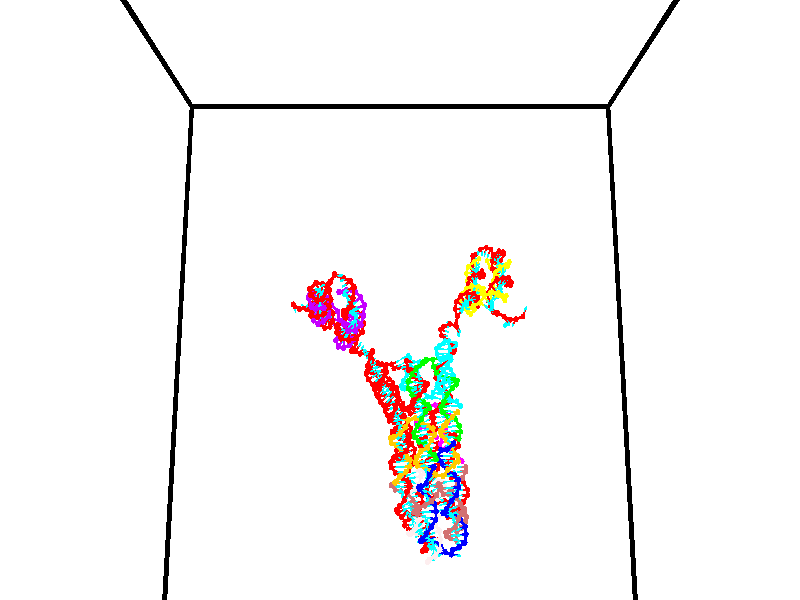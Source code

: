 // switches for output
#declare DRAW_BASES = 1; // possible values are 0, 1; only relevant for DNA ribbons
#declare DRAW_BASES_TYPE = 3; // possible values are 1, 2, 3; only relevant for DNA ribbons
#declare DRAW_FOG = 0; // set to 1 to enable fog

#include "colors.inc"

#include "transforms.inc"
background { rgb <1, 1, 1>}

#default {
   normal{
       ripples 0.25
       frequency 0.20
       turbulence 0.2
       lambda 5
   }
	finish {
		phong 0.1
		phong_size 40.
	}
}

// original window dimensions: 1024x640


// camera settings

camera {
	sky <0, 0.179814, -0.983701>
	up <0, 0.179814, -0.983701>
	right 1.6 * <1, 0, 0>
	location <35, 94.9851, 44.8844>
	look_at <35, 29.7336, 32.9568>
	direction <0, -65.2515, -11.9276>
	angle 67.0682
}


# declare cpy_camera_pos = <35, 94.9851, 44.8844>;
# if (DRAW_FOG = 1)
fog {
	fog_type 2
	up vnormalize(cpy_camera_pos)
	color rgbt<1,1,1,0.3>
	distance 1e-5
	fog_alt 3e-3
	fog_offset 56
}
# end


// LIGHTS

# declare lum = 6;
global_settings {
	ambient_light rgb lum * <0.05, 0.05, 0.05>
	max_trace_level 15
}# declare cpy_direct_light_amount = 0.25;
light_source
{	1000 * <-1, -1.16352, -0.803886>,
	rgb lum * cpy_direct_light_amount
	parallel
}

light_source
{	1000 * <1, 1.16352, 0.803886>,
	rgb lum * cpy_direct_light_amount
	parallel
}

// strand 0

// nucleotide -1

// particle -1
sphere {
	<24.273388, 35.269100, 34.346756> 0.250000
	pigment { color rgbt <1,0,0,0> }
	no_shadow
}
cylinder {
	<24.335487, 34.953018, 34.583897>,  <24.372747, 34.763367, 34.726181>, 0.100000
	pigment { color rgbt <1,0,0,0> }
	no_shadow
}
cylinder {
	<24.335487, 34.953018, 34.583897>,  <24.273388, 35.269100, 34.346756>, 0.100000
	pigment { color rgbt <1,0,0,0> }
	no_shadow
}

// particle -1
sphere {
	<24.335487, 34.953018, 34.583897> 0.100000
	pigment { color rgbt <1,0,0,0> }
	no_shadow
}
sphere {
	0, 1
	scale<0.080000,0.200000,0.300000>
	matrix <0.866826, -0.178875, -0.465420,
		0.473824, 0.586154, 0.657201,
		0.155251, -0.790207, 0.592849,
		24.382063, 34.715958, 34.761753>
	pigment { color rgbt <0,1,1,0> }
	no_shadow
}
cylinder {
	<24.921854, 35.355358, 34.735016>,  <24.273388, 35.269100, 34.346756>, 0.130000
	pigment { color rgbt <1,0,0,0> }
	no_shadow
}

// nucleotide -1

// particle -1
sphere {
	<24.921854, 35.355358, 34.735016> 0.250000
	pigment { color rgbt <1,0,0,0> }
	no_shadow
}
cylinder {
	<24.825201, 34.969944, 34.689034>,  <24.767210, 34.738697, 34.661446>, 0.100000
	pigment { color rgbt <1,0,0,0> }
	no_shadow
}
cylinder {
	<24.825201, 34.969944, 34.689034>,  <24.921854, 35.355358, 34.735016>, 0.100000
	pigment { color rgbt <1,0,0,0> }
	no_shadow
}

// particle -1
sphere {
	<24.825201, 34.969944, 34.689034> 0.100000
	pigment { color rgbt <1,0,0,0> }
	no_shadow
}
sphere {
	0, 1
	scale<0.080000,0.200000,0.300000>
	matrix <0.812507, -0.136132, -0.566834,
		0.530516, -0.230366, 0.815772,
		-0.241632, -0.963535, -0.114954,
		24.752712, 34.680885, 34.654549>
	pigment { color rgbt <0,1,1,0> }
	no_shadow
}
cylinder {
	<25.571796, 35.153893, 34.710907>,  <24.921854, 35.355358, 34.735016>, 0.130000
	pigment { color rgbt <1,0,0,0> }
	no_shadow
}

// nucleotide -1

// particle -1
sphere {
	<25.571796, 35.153893, 34.710907> 0.250000
	pigment { color rgbt <1,0,0,0> }
	no_shadow
}
cylinder {
	<25.311611, 34.916904, 34.520802>,  <25.155500, 34.774712, 34.406738>, 0.100000
	pigment { color rgbt <1,0,0,0> }
	no_shadow
}
cylinder {
	<25.311611, 34.916904, 34.520802>,  <25.571796, 35.153893, 34.710907>, 0.100000
	pigment { color rgbt <1,0,0,0> }
	no_shadow
}

// particle -1
sphere {
	<25.311611, 34.916904, 34.520802> 0.100000
	pigment { color rgbt <1,0,0,0> }
	no_shadow
}
sphere {
	0, 1
	scale<0.080000,0.200000,0.300000>
	matrix <0.727806, -0.307211, -0.613123,
		0.217251, -0.744714, 0.631033,
		-0.650462, -0.592471, -0.475265,
		25.116472, 34.739162, 34.378223>
	pigment { color rgbt <0,1,1,0> }
	no_shadow
}
cylinder {
	<26.239670, 35.007294, 34.746418>,  <25.571796, 35.153893, 34.710907>, 0.130000
	pigment { color rgbt <1,0,0,0> }
	no_shadow
}

// nucleotide -1

// particle -1
sphere {
	<26.239670, 35.007294, 34.746418> 0.250000
	pigment { color rgbt <1,0,0,0> }
	no_shadow
}
cylinder {
	<26.000210, 35.316330, 34.661823>,  <25.856533, 35.501751, 34.611065>, 0.100000
	pigment { color rgbt <1,0,0,0> }
	no_shadow
}
cylinder {
	<26.000210, 35.316330, 34.661823>,  <26.239670, 35.007294, 34.746418>, 0.100000
	pigment { color rgbt <1,0,0,0> }
	no_shadow
}

// particle -1
sphere {
	<26.000210, 35.316330, 34.661823> 0.100000
	pigment { color rgbt <1,0,0,0> }
	no_shadow
}
sphere {
	0, 1
	scale<0.080000,0.200000,0.300000>
	matrix <0.696853, 0.632520, 0.338104,
		0.394985, 0.055030, -0.917038,
		-0.598650, 0.772587, -0.211488,
		25.820614, 35.548107, 34.598377>
	pigment { color rgbt <0,1,1,0> }
	no_shadow
}
cylinder {
	<26.656710, 35.481823, 34.464031>,  <26.239670, 35.007294, 34.746418>, 0.130000
	pigment { color rgbt <1,0,0,0> }
	no_shadow
}

// nucleotide -1

// particle -1
sphere {
	<26.656710, 35.481823, 34.464031> 0.250000
	pigment { color rgbt <1,0,0,0> }
	no_shadow
}
cylinder {
	<26.345285, 35.700016, 34.588150>,  <26.158430, 35.830933, 34.662621>, 0.100000
	pigment { color rgbt <1,0,0,0> }
	no_shadow
}
cylinder {
	<26.345285, 35.700016, 34.588150>,  <26.656710, 35.481823, 34.464031>, 0.100000
	pigment { color rgbt <1,0,0,0> }
	no_shadow
}

// particle -1
sphere {
	<26.345285, 35.700016, 34.588150> 0.100000
	pigment { color rgbt <1,0,0,0> }
	no_shadow
}
sphere {
	0, 1
	scale<0.080000,0.200000,0.300000>
	matrix <0.625253, 0.716670, 0.308938,
		-0.053860, 0.434543, -0.899039,
		-0.778562, 0.545487, 0.310299,
		26.111717, 35.863663, 34.681240>
	pigment { color rgbt <0,1,1,0> }
	no_shadow
}
cylinder {
	<27.153790, 35.286819, 35.006920>,  <26.656710, 35.481823, 34.464031>, 0.130000
	pigment { color rgbt <1,0,0,0> }
	no_shadow
}

// nucleotide -1

// particle -1
sphere {
	<27.153790, 35.286819, 35.006920> 0.250000
	pigment { color rgbt <1,0,0,0> }
	no_shadow
}
cylinder {
	<27.446192, 35.168182, 35.252739>,  <27.621634, 35.097000, 35.400230>, 0.100000
	pigment { color rgbt <1,0,0,0> }
	no_shadow
}
cylinder {
	<27.446192, 35.168182, 35.252739>,  <27.153790, 35.286819, 35.006920>, 0.100000
	pigment { color rgbt <1,0,0,0> }
	no_shadow
}

// particle -1
sphere {
	<27.446192, 35.168182, 35.252739> 0.100000
	pigment { color rgbt <1,0,0,0> }
	no_shadow
}
sphere {
	0, 1
	scale<0.080000,0.200000,0.300000>
	matrix <0.187764, 0.953263, 0.236716,
		-0.656030, -0.057652, 0.752529,
		0.731006, -0.296591, 0.614544,
		27.665493, 35.079205, 35.437103>
	pigment { color rgbt <0,1,1,0> }
	no_shadow
}
cylinder {
	<26.980421, 35.564152, 35.515858>,  <27.153790, 35.286819, 35.006920>, 0.130000
	pigment { color rgbt <1,0,0,0> }
	no_shadow
}

// nucleotide -1

// particle -1
sphere {
	<26.980421, 35.564152, 35.515858> 0.250000
	pigment { color rgbt <1,0,0,0> }
	no_shadow
}
cylinder {
	<27.374327, 35.545242, 35.582794>,  <27.610670, 35.533897, 35.622955>, 0.100000
	pigment { color rgbt <1,0,0,0> }
	no_shadow
}
cylinder {
	<27.374327, 35.545242, 35.582794>,  <26.980421, 35.564152, 35.515858>, 0.100000
	pigment { color rgbt <1,0,0,0> }
	no_shadow
}

// particle -1
sphere {
	<27.374327, 35.545242, 35.582794> 0.100000
	pigment { color rgbt <1,0,0,0> }
	no_shadow
}
sphere {
	0, 1
	scale<0.080000,0.200000,0.300000>
	matrix <0.027495, 0.992563, 0.118584,
		-0.171704, -0.112176, 0.978741,
		0.984765, -0.047271, 0.167343,
		27.669756, 35.531059, 35.632996>
	pigment { color rgbt <0,1,1,0> }
	no_shadow
}
cylinder {
	<27.132084, 36.008423, 36.098419>,  <26.980421, 35.564152, 35.515858>, 0.130000
	pigment { color rgbt <1,0,0,0> }
	no_shadow
}

// nucleotide -1

// particle -1
sphere {
	<27.132084, 36.008423, 36.098419> 0.250000
	pigment { color rgbt <1,0,0,0> }
	no_shadow
}
cylinder {
	<27.471983, 35.960735, 35.893005>,  <27.675922, 35.932121, 35.769756>, 0.100000
	pigment { color rgbt <1,0,0,0> }
	no_shadow
}
cylinder {
	<27.471983, 35.960735, 35.893005>,  <27.132084, 36.008423, 36.098419>, 0.100000
	pigment { color rgbt <1,0,0,0> }
	no_shadow
}

// particle -1
sphere {
	<27.471983, 35.960735, 35.893005> 0.100000
	pigment { color rgbt <1,0,0,0> }
	no_shadow
}
sphere {
	0, 1
	scale<0.080000,0.200000,0.300000>
	matrix <0.164709, 0.985370, 0.043785,
		0.500797, -0.121789, 0.856954,
		0.849749, -0.119221, -0.513530,
		27.726908, 35.924969, 35.738945>
	pigment { color rgbt <0,1,1,0> }
	no_shadow
}
cylinder {
	<27.620235, 36.312511, 36.481121>,  <27.132084, 36.008423, 36.098419>, 0.130000
	pigment { color rgbt <1,0,0,0> }
	no_shadow
}

// nucleotide -1

// particle -1
sphere {
	<27.620235, 36.312511, 36.481121> 0.250000
	pigment { color rgbt <1,0,0,0> }
	no_shadow
}
cylinder {
	<27.720100, 36.334923, 36.094437>,  <27.780020, 36.348370, 35.862427>, 0.100000
	pigment { color rgbt <1,0,0,0> }
	no_shadow
}
cylinder {
	<27.720100, 36.334923, 36.094437>,  <27.620235, 36.312511, 36.481121>, 0.100000
	pigment { color rgbt <1,0,0,0> }
	no_shadow
}

// particle -1
sphere {
	<27.720100, 36.334923, 36.094437> 0.100000
	pigment { color rgbt <1,0,0,0> }
	no_shadow
}
sphere {
	0, 1
	scale<0.080000,0.200000,0.300000>
	matrix <0.066279, 0.994995, 0.074784,
		0.966062, -0.082743, 0.244700,
		0.249663, 0.056027, -0.966710,
		27.795000, 36.351730, 35.804424>
	pigment { color rgbt <0,1,1,0> }
	no_shadow
}
cylinder {
	<28.180857, 36.793041, 36.432442>,  <27.620235, 36.312511, 36.481121>, 0.130000
	pigment { color rgbt <1,0,0,0> }
	no_shadow
}

// nucleotide -1

// particle -1
sphere {
	<28.180857, 36.793041, 36.432442> 0.250000
	pigment { color rgbt <1,0,0,0> }
	no_shadow
}
cylinder {
	<28.035002, 36.746178, 36.062943>,  <27.947489, 36.718060, 35.841244>, 0.100000
	pigment { color rgbt <1,0,0,0> }
	no_shadow
}
cylinder {
	<28.035002, 36.746178, 36.062943>,  <28.180857, 36.793041, 36.432442>, 0.100000
	pigment { color rgbt <1,0,0,0> }
	no_shadow
}

// particle -1
sphere {
	<28.035002, 36.746178, 36.062943> 0.100000
	pigment { color rgbt <1,0,0,0> }
	no_shadow
}
sphere {
	0, 1
	scale<0.080000,0.200000,0.300000>
	matrix <0.003689, 0.991863, -0.127253,
		0.931143, -0.049809, -0.361237,
		-0.364636, -0.117159, -0.923750,
		27.925611, 36.711029, 35.785816>
	pigment { color rgbt <0,1,1,0> }
	no_shadow
}
cylinder {
	<28.511059, 37.323811, 36.076786>,  <28.180857, 36.793041, 36.432442>, 0.130000
	pigment { color rgbt <1,0,0,0> }
	no_shadow
}

// nucleotide -1

// particle -1
sphere {
	<28.511059, 37.323811, 36.076786> 0.250000
	pigment { color rgbt <1,0,0,0> }
	no_shadow
}
cylinder {
	<28.208494, 37.220440, 35.836433>,  <28.026957, 37.158417, 35.692223>, 0.100000
	pigment { color rgbt <1,0,0,0> }
	no_shadow
}
cylinder {
	<28.208494, 37.220440, 35.836433>,  <28.511059, 37.323811, 36.076786>, 0.100000
	pigment { color rgbt <1,0,0,0> }
	no_shadow
}

// particle -1
sphere {
	<28.208494, 37.220440, 35.836433> 0.100000
	pigment { color rgbt <1,0,0,0> }
	no_shadow
}
sphere {
	0, 1
	scale<0.080000,0.200000,0.300000>
	matrix <-0.131612, 0.959987, -0.247192,
		0.640721, -0.107895, -0.760155,
		-0.756409, -0.258426, -0.600883,
		27.981571, 37.142914, 35.656170>
	pigment { color rgbt <0,1,1,0> }
	no_shadow
}
cylinder {
	<28.549597, 37.706394, 35.495934>,  <28.511059, 37.323811, 36.076786>, 0.130000
	pigment { color rgbt <1,0,0,0> }
	no_shadow
}

// nucleotide -1

// particle -1
sphere {
	<28.549597, 37.706394, 35.495934> 0.250000
	pigment { color rgbt <1,0,0,0> }
	no_shadow
}
cylinder {
	<28.161604, 37.609707, 35.485313>,  <27.928808, 37.551693, 35.478943>, 0.100000
	pigment { color rgbt <1,0,0,0> }
	no_shadow
}
cylinder {
	<28.161604, 37.609707, 35.485313>,  <28.549597, 37.706394, 35.495934>, 0.100000
	pigment { color rgbt <1,0,0,0> }
	no_shadow
}

// particle -1
sphere {
	<28.161604, 37.609707, 35.485313> 0.100000
	pigment { color rgbt <1,0,0,0> }
	no_shadow
}
sphere {
	0, 1
	scale<0.080000,0.200000,0.300000>
	matrix <-0.229613, 0.946369, -0.227297,
		0.080067, -0.214378, -0.973464,
		-0.969983, -0.241719, -0.026549,
		27.870609, 37.537189, 35.477348>
	pigment { color rgbt <0,1,1,0> }
	no_shadow
}
cylinder {
	<28.194254, 37.934120, 34.856712>,  <28.549597, 37.706394, 35.495934>, 0.130000
	pigment { color rgbt <1,0,0,0> }
	no_shadow
}

// nucleotide -1

// particle -1
sphere {
	<28.194254, 37.934120, 34.856712> 0.250000
	pigment { color rgbt <1,0,0,0> }
	no_shadow
}
cylinder {
	<27.882185, 37.878479, 35.100674>,  <27.694942, 37.845093, 35.247051>, 0.100000
	pigment { color rgbt <1,0,0,0> }
	no_shadow
}
cylinder {
	<27.882185, 37.878479, 35.100674>,  <28.194254, 37.934120, 34.856712>, 0.100000
	pigment { color rgbt <1,0,0,0> }
	no_shadow
}

// particle -1
sphere {
	<27.882185, 37.878479, 35.100674> 0.100000
	pigment { color rgbt <1,0,0,0> }
	no_shadow
}
sphere {
	0, 1
	scale<0.080000,0.200000,0.300000>
	matrix <-0.311914, 0.931624, -0.186509,
		-0.542254, -0.335746, -0.770217,
		-0.780173, -0.139107, 0.609901,
		27.648132, 37.836746, 35.283646>
	pigment { color rgbt <0,1,1,0> }
	no_shadow
}
cylinder {
	<27.672668, 38.160728, 34.536633>,  <28.194254, 37.934120, 34.856712>, 0.130000
	pigment { color rgbt <1,0,0,0> }
	no_shadow
}

// nucleotide -1

// particle -1
sphere {
	<27.672668, 38.160728, 34.536633> 0.250000
	pigment { color rgbt <1,0,0,0> }
	no_shadow
}
cylinder {
	<27.548172, 38.160950, 34.916763>,  <27.473475, 38.161083, 35.144844>, 0.100000
	pigment { color rgbt <1,0,0,0> }
	no_shadow
}
cylinder {
	<27.548172, 38.160950, 34.916763>,  <27.672668, 38.160728, 34.536633>, 0.100000
	pigment { color rgbt <1,0,0,0> }
	no_shadow
}

// particle -1
sphere {
	<27.548172, 38.160950, 34.916763> 0.100000
	pigment { color rgbt <1,0,0,0> }
	no_shadow
}
sphere {
	0, 1
	scale<0.080000,0.200000,0.300000>
	matrix <-0.143790, 0.988459, -0.047670,
		-0.939390, -0.151485, -0.307569,
		-0.311241, 0.000555, 0.950331,
		27.454800, 38.161118, 35.201862>
	pigment { color rgbt <0,1,1,0> }
	no_shadow
}
cylinder {
	<26.926626, 38.440231, 34.568439>,  <27.672668, 38.160728, 34.536633>, 0.130000
	pigment { color rgbt <1,0,0,0> }
	no_shadow
}

// nucleotide -1

// particle -1
sphere {
	<26.926626, 38.440231, 34.568439> 0.250000
	pigment { color rgbt <1,0,0,0> }
	no_shadow
}
cylinder {
	<27.135899, 38.495483, 34.904819>,  <27.261463, 38.528637, 35.106647>, 0.100000
	pigment { color rgbt <1,0,0,0> }
	no_shadow
}
cylinder {
	<27.135899, 38.495483, 34.904819>,  <26.926626, 38.440231, 34.568439>, 0.100000
	pigment { color rgbt <1,0,0,0> }
	no_shadow
}

// particle -1
sphere {
	<27.135899, 38.495483, 34.904819> 0.100000
	pigment { color rgbt <1,0,0,0> }
	no_shadow
}
sphere {
	0, 1
	scale<0.080000,0.200000,0.300000>
	matrix <-0.157226, 0.985483, -0.064059,
		-0.837592, -0.098705, 0.537305,
		0.523182, 0.138133, 0.840951,
		27.292852, 38.536922, 35.157104>
	pigment { color rgbt <0,1,1,0> }
	no_shadow
}
cylinder {
	<26.547989, 38.811100, 34.939205>,  <26.926626, 38.440231, 34.568439>, 0.130000
	pigment { color rgbt <1,0,0,0> }
	no_shadow
}

// nucleotide -1

// particle -1
sphere {
	<26.547989, 38.811100, 34.939205> 0.250000
	pigment { color rgbt <1,0,0,0> }
	no_shadow
}
cylinder {
	<26.908379, 38.870998, 35.102089>,  <27.124613, 38.906937, 35.199821>, 0.100000
	pigment { color rgbt <1,0,0,0> }
	no_shadow
}
cylinder {
	<26.908379, 38.870998, 35.102089>,  <26.547989, 38.811100, 34.939205>, 0.100000
	pigment { color rgbt <1,0,0,0> }
	no_shadow
}

// particle -1
sphere {
	<26.908379, 38.870998, 35.102089> 0.100000
	pigment { color rgbt <1,0,0,0> }
	no_shadow
}
sphere {
	0, 1
	scale<0.080000,0.200000,0.300000>
	matrix <-0.207556, 0.972950, 0.101433,
		-0.381007, -0.175907, 0.907684,
		0.900974, 0.149749, 0.407211,
		27.178671, 38.915924, 35.224251>
	pigment { color rgbt <0,1,1,0> }
	no_shadow
}
cylinder {
	<26.521303, 39.204720, 35.410763>,  <26.547989, 38.811100, 34.939205>, 0.130000
	pigment { color rgbt <1,0,0,0> }
	no_shadow
}

// nucleotide -1

// particle -1
sphere {
	<26.521303, 39.204720, 35.410763> 0.250000
	pigment { color rgbt <1,0,0,0> }
	no_shadow
}
cylinder {
	<26.909594, 39.276436, 35.346825>,  <27.142567, 39.319466, 35.308460>, 0.100000
	pigment { color rgbt <1,0,0,0> }
	no_shadow
}
cylinder {
	<26.909594, 39.276436, 35.346825>,  <26.521303, 39.204720, 35.410763>, 0.100000
	pigment { color rgbt <1,0,0,0> }
	no_shadow
}

// particle -1
sphere {
	<26.909594, 39.276436, 35.346825> 0.100000
	pigment { color rgbt <1,0,0,0> }
	no_shadow
}
sphere {
	0, 1
	scale<0.080000,0.200000,0.300000>
	matrix <-0.152324, 0.974041, 0.167457,
		0.185722, -0.138205, 0.972834,
		0.970724, 0.179286, -0.159849,
		27.200811, 39.330223, 35.298870>
	pigment { color rgbt <0,1,1,0> }
	no_shadow
}
cylinder {
	<26.752413, 39.767536, 36.015079>,  <26.521303, 39.204720, 35.410763>, 0.130000
	pigment { color rgbt <1,0,0,0> }
	no_shadow
}

// nucleotide -1

// particle -1
sphere {
	<26.752413, 39.767536, 36.015079> 0.250000
	pigment { color rgbt <1,0,0,0> }
	no_shadow
}
cylinder {
	<27.029394, 39.745762, 35.727318>,  <27.195583, 39.732697, 35.554661>, 0.100000
	pigment { color rgbt <1,0,0,0> }
	no_shadow
}
cylinder {
	<27.029394, 39.745762, 35.727318>,  <26.752413, 39.767536, 36.015079>, 0.100000
	pigment { color rgbt <1,0,0,0> }
	no_shadow
}

// particle -1
sphere {
	<27.029394, 39.745762, 35.727318> 0.100000
	pigment { color rgbt <1,0,0,0> }
	no_shadow
}
sphere {
	0, 1
	scale<0.080000,0.200000,0.300000>
	matrix <0.091397, 0.995734, 0.012630,
		0.715648, -0.074497, 0.694477,
		0.692455, -0.054435, -0.719404,
		27.237131, 39.729431, 35.511497>
	pigment { color rgbt <0,1,1,0> }
	no_shadow
}
cylinder {
	<27.425749, 40.224762, 36.209278>,  <26.752413, 39.767536, 36.015079>, 0.130000
	pigment { color rgbt <1,0,0,0> }
	no_shadow
}

// nucleotide -1

// particle -1
sphere {
	<27.425749, 40.224762, 36.209278> 0.250000
	pigment { color rgbt <1,0,0,0> }
	no_shadow
}
cylinder {
	<27.441017, 40.165237, 35.814026>,  <27.450178, 40.129520, 35.576874>, 0.100000
	pigment { color rgbt <1,0,0,0> }
	no_shadow
}
cylinder {
	<27.441017, 40.165237, 35.814026>,  <27.425749, 40.224762, 36.209278>, 0.100000
	pigment { color rgbt <1,0,0,0> }
	no_shadow
}

// particle -1
sphere {
	<27.441017, 40.165237, 35.814026> 0.100000
	pigment { color rgbt <1,0,0,0> }
	no_shadow
}
sphere {
	0, 1
	scale<0.080000,0.200000,0.300000>
	matrix <0.298853, 0.945290, -0.130819,
		0.953535, -0.290312, 0.080558,
		0.038172, -0.148816, -0.988128,
		27.452469, 40.120594, 35.517586>
	pigment { color rgbt <0,1,1,0> }
	no_shadow
}
cylinder {
	<28.042751, 40.548000, 35.991344>,  <27.425749, 40.224762, 36.209278>, 0.130000
	pigment { color rgbt <1,0,0,0> }
	no_shadow
}

// nucleotide -1

// particle -1
sphere {
	<28.042751, 40.548000, 35.991344> 0.250000
	pigment { color rgbt <1,0,0,0> }
	no_shadow
}
cylinder {
	<27.836637, 40.496319, 35.652454>,  <27.712969, 40.465309, 35.449120>, 0.100000
	pigment { color rgbt <1,0,0,0> }
	no_shadow
}
cylinder {
	<27.836637, 40.496319, 35.652454>,  <28.042751, 40.548000, 35.991344>, 0.100000
	pigment { color rgbt <1,0,0,0> }
	no_shadow
}

// particle -1
sphere {
	<27.836637, 40.496319, 35.652454> 0.100000
	pigment { color rgbt <1,0,0,0> }
	no_shadow
}
sphere {
	0, 1
	scale<0.080000,0.200000,0.300000>
	matrix <0.441037, 0.807642, -0.391410,
		0.734826, -0.575344, -0.359180,
		-0.515284, -0.129206, -0.847224,
		27.682053, 40.457558, 35.398289>
	pigment { color rgbt <0,1,1,0> }
	no_shadow
}
cylinder {
	<28.524582, 40.742798, 35.499081>,  <28.042751, 40.548000, 35.991344>, 0.130000
	pigment { color rgbt <1,0,0,0> }
	no_shadow
}

// nucleotide -1

// particle -1
sphere {
	<28.524582, 40.742798, 35.499081> 0.250000
	pigment { color rgbt <1,0,0,0> }
	no_shadow
}
cylinder {
	<28.157383, 40.782417, 35.345474>,  <27.937063, 40.806190, 35.253311>, 0.100000
	pigment { color rgbt <1,0,0,0> }
	no_shadow
}
cylinder {
	<28.157383, 40.782417, 35.345474>,  <28.524582, 40.742798, 35.499081>, 0.100000
	pigment { color rgbt <1,0,0,0> }
	no_shadow
}

// particle -1
sphere {
	<28.157383, 40.782417, 35.345474> 0.100000
	pigment { color rgbt <1,0,0,0> }
	no_shadow
}
sphere {
	0, 1
	scale<0.080000,0.200000,0.300000>
	matrix <0.240678, 0.908749, -0.340954,
		0.315205, -0.405419, -0.858068,
		-0.917998, 0.099048, -0.384018,
		27.881983, 40.812130, 35.230270>
	pigment { color rgbt <0,1,1,0> }
	no_shadow
}
cylinder {
	<28.726534, 41.171810, 35.006683>,  <28.524582, 40.742798, 35.499081>, 0.130000
	pigment { color rgbt <1,0,0,0> }
	no_shadow
}

// nucleotide -1

// particle -1
sphere {
	<28.726534, 41.171810, 35.006683> 0.250000
	pigment { color rgbt <1,0,0,0> }
	no_shadow
}
cylinder {
	<28.327236, 41.195499, 35.006878>,  <28.087658, 41.209713, 35.006996>, 0.100000
	pigment { color rgbt <1,0,0,0> }
	no_shadow
}
cylinder {
	<28.327236, 41.195499, 35.006878>,  <28.726534, 41.171810, 35.006683>, 0.100000
	pigment { color rgbt <1,0,0,0> }
	no_shadow
}

// particle -1
sphere {
	<28.327236, 41.195499, 35.006878> 0.100000
	pigment { color rgbt <1,0,0,0> }
	no_shadow
}
sphere {
	0, 1
	scale<0.080000,0.200000,0.300000>
	matrix <0.056753, 0.958867, -0.278123,
		-0.016940, -0.277607, -0.960545,
		-0.998245, 0.059225, 0.000488,
		28.027763, 41.213268, 35.007023>
	pigment { color rgbt <0,1,1,0> }
	no_shadow
}
cylinder {
	<28.600906, 41.533916, 34.350971>,  <28.726534, 41.171810, 35.006683>, 0.130000
	pigment { color rgbt <1,0,0,0> }
	no_shadow
}

// nucleotide -1

// particle -1
sphere {
	<28.600906, 41.533916, 34.350971> 0.250000
	pigment { color rgbt <1,0,0,0> }
	no_shadow
}
cylinder {
	<28.287481, 41.565746, 34.597450>,  <28.099426, 41.584843, 34.745338>, 0.100000
	pigment { color rgbt <1,0,0,0> }
	no_shadow
}
cylinder {
	<28.287481, 41.565746, 34.597450>,  <28.600906, 41.533916, 34.350971>, 0.100000
	pigment { color rgbt <1,0,0,0> }
	no_shadow
}

// particle -1
sphere {
	<28.287481, 41.565746, 34.597450> 0.100000
	pigment { color rgbt <1,0,0,0> }
	no_shadow
}
sphere {
	0, 1
	scale<0.080000,0.200000,0.300000>
	matrix <-0.098571, 0.963283, -0.249739,
		-0.613447, -0.256425, -0.746947,
		-0.783560, 0.079574, 0.616199,
		28.052414, 41.589619, 34.782310>
	pigment { color rgbt <0,1,1,0> }
	no_shadow
}
cylinder {
	<28.047611, 41.879047, 33.965271>,  <28.600906, 41.533916, 34.350971>, 0.130000
	pigment { color rgbt <1,0,0,0> }
	no_shadow
}

// nucleotide -1

// particle -1
sphere {
	<28.047611, 41.879047, 33.965271> 0.250000
	pigment { color rgbt <1,0,0,0> }
	no_shadow
}
cylinder {
	<27.962145, 41.920849, 34.353790>,  <27.910866, 41.945930, 34.586903>, 0.100000
	pigment { color rgbt <1,0,0,0> }
	no_shadow
}
cylinder {
	<27.962145, 41.920849, 34.353790>,  <28.047611, 41.879047, 33.965271>, 0.100000
	pigment { color rgbt <1,0,0,0> }
	no_shadow
}

// particle -1
sphere {
	<27.962145, 41.920849, 34.353790> 0.100000
	pigment { color rgbt <1,0,0,0> }
	no_shadow
}
sphere {
	0, 1
	scale<0.080000,0.200000,0.300000>
	matrix <-0.143082, 0.980191, -0.136939,
		-0.966372, -0.168235, -0.194478,
		-0.213664, 0.104507, 0.971301,
		27.898046, 41.952202, 34.645180>
	pigment { color rgbt <0,1,1,0> }
	no_shadow
}
cylinder {
	<27.555359, 42.417992, 33.987347>,  <28.047611, 41.879047, 33.965271>, 0.130000
	pigment { color rgbt <1,0,0,0> }
	no_shadow
}

// nucleotide -1

// particle -1
sphere {
	<27.555359, 42.417992, 33.987347> 0.250000
	pigment { color rgbt <1,0,0,0> }
	no_shadow
}
cylinder {
	<27.703573, 42.410915, 34.358807>,  <27.792501, 42.406670, 34.581684>, 0.100000
	pigment { color rgbt <1,0,0,0> }
	no_shadow
}
cylinder {
	<27.703573, 42.410915, 34.358807>,  <27.555359, 42.417992, 33.987347>, 0.100000
	pigment { color rgbt <1,0,0,0> }
	no_shadow
}

// particle -1
sphere {
	<27.703573, 42.410915, 34.358807> 0.100000
	pigment { color rgbt <1,0,0,0> }
	no_shadow
}
sphere {
	0, 1
	scale<0.080000,0.200000,0.300000>
	matrix <-0.108471, 0.992153, 0.062176,
		-0.922463, -0.123770, 0.365707,
		0.370533, -0.017686, 0.928651,
		27.814734, 42.405609, 34.637402>
	pigment { color rgbt <0,1,1,0> }
	no_shadow
}
cylinder {
	<27.028084, 42.640213, 34.496559>,  <27.555359, 42.417992, 33.987347>, 0.130000
	pigment { color rgbt <1,0,0,0> }
	no_shadow
}

// nucleotide -1

// particle -1
sphere {
	<27.028084, 42.640213, 34.496559> 0.250000
	pigment { color rgbt <1,0,0,0> }
	no_shadow
}
cylinder {
	<27.410366, 42.714851, 34.587608>,  <27.639734, 42.759636, 34.642239>, 0.100000
	pigment { color rgbt <1,0,0,0> }
	no_shadow
}
cylinder {
	<27.410366, 42.714851, 34.587608>,  <27.028084, 42.640213, 34.496559>, 0.100000
	pigment { color rgbt <1,0,0,0> }
	no_shadow
}

// particle -1
sphere {
	<27.410366, 42.714851, 34.587608> 0.100000
	pigment { color rgbt <1,0,0,0> }
	no_shadow
}
sphere {
	0, 1
	scale<0.080000,0.200000,0.300000>
	matrix <-0.222021, 0.964745, 0.141328,
		-0.193224, -0.185604, 0.963440,
		0.955705, 0.186596, 0.227620,
		27.697077, 42.770832, 34.655895>
	pigment { color rgbt <0,1,1,0> }
	no_shadow
}
cylinder {
	<27.198473, 43.174294, 35.041668>,  <27.028084, 42.640213, 34.496559>, 0.130000
	pigment { color rgbt <1,0,0,0> }
	no_shadow
}

// nucleotide -1

// particle -1
sphere {
	<27.198473, 43.174294, 35.041668> 0.250000
	pigment { color rgbt <1,0,0,0> }
	no_shadow
}
cylinder {
	<27.553253, 43.195850, 34.858185>,  <27.766121, 43.208786, 34.748093>, 0.100000
	pigment { color rgbt <1,0,0,0> }
	no_shadow
}
cylinder {
	<27.553253, 43.195850, 34.858185>,  <27.198473, 43.174294, 35.041668>, 0.100000
	pigment { color rgbt <1,0,0,0> }
	no_shadow
}

// particle -1
sphere {
	<27.553253, 43.195850, 34.858185> 0.100000
	pigment { color rgbt <1,0,0,0> }
	no_shadow
}
sphere {
	0, 1
	scale<0.080000,0.200000,0.300000>
	matrix <0.151094, 0.904664, 0.398440,
		0.436452, -0.422705, 0.794248,
		0.886950, 0.053894, -0.458711,
		27.819338, 43.212017, 34.720573>
	pigment { color rgbt <0,1,1,0> }
	no_shadow
}
cylinder {
	<27.764706, 43.192066, 35.457767>,  <27.198473, 43.174294, 35.041668>, 0.130000
	pigment { color rgbt <1,0,0,0> }
	no_shadow
}

// nucleotide -1

// particle -1
sphere {
	<27.764706, 43.192066, 35.457767> 0.250000
	pigment { color rgbt <1,0,0,0> }
	no_shadow
}
cylinder {
	<27.876423, 43.386742, 35.126678>,  <27.943453, 43.503548, 34.928024>, 0.100000
	pigment { color rgbt <1,0,0,0> }
	no_shadow
}
cylinder {
	<27.876423, 43.386742, 35.126678>,  <27.764706, 43.192066, 35.457767>, 0.100000
	pigment { color rgbt <1,0,0,0> }
	no_shadow
}

// particle -1
sphere {
	<27.876423, 43.386742, 35.126678> 0.100000
	pigment { color rgbt <1,0,0,0> }
	no_shadow
}
sphere {
	0, 1
	scale<0.080000,0.200000,0.300000>
	matrix <0.143098, 0.831306, 0.537078,
		0.949484, -0.268448, 0.162532,
		0.279291, 0.486689, -0.827725,
		27.960211, 43.532749, 34.878361>
	pigment { color rgbt <0,1,1,0> }
	no_shadow
}
cylinder {
	<28.296209, 43.751648, 35.457516>,  <27.764706, 43.192066, 35.457767>, 0.130000
	pigment { color rgbt <1,0,0,0> }
	no_shadow
}

// nucleotide -1

// particle -1
sphere {
	<28.296209, 43.751648, 35.457516> 0.250000
	pigment { color rgbt <1,0,0,0> }
	no_shadow
}
cylinder {
	<28.425514, 43.490829, 35.183189>,  <28.503098, 43.334339, 35.018593>, 0.100000
	pigment { color rgbt <1,0,0,0> }
	no_shadow
}
cylinder {
	<28.425514, 43.490829, 35.183189>,  <28.296209, 43.751648, 35.457516>, 0.100000
	pigment { color rgbt <1,0,0,0> }
	no_shadow
}

// particle -1
sphere {
	<28.425514, 43.490829, 35.183189> 0.100000
	pigment { color rgbt <1,0,0,0> }
	no_shadow
}
sphere {
	0, 1
	scale<0.080000,0.200000,0.300000>
	matrix <-0.277774, 0.627415, -0.727456,
		0.904624, 0.425659, 0.021697,
		0.323261, -0.652047, -0.685811,
		28.522491, 43.295216, 34.977448>
	pigment { color rgbt <0,1,1,0> }
	no_shadow
}
cylinder {
	<28.714886, 44.170994, 34.934681>,  <28.296209, 43.751648, 35.457516>, 0.130000
	pigment { color rgbt <1,0,0,0> }
	no_shadow
}

// nucleotide -1

// particle -1
sphere {
	<28.714886, 44.170994, 34.934681> 0.250000
	pigment { color rgbt <1,0,0,0> }
	no_shadow
}
cylinder {
	<28.546011, 43.819675, 34.844929>,  <28.444685, 43.608883, 34.791077>, 0.100000
	pigment { color rgbt <1,0,0,0> }
	no_shadow
}
cylinder {
	<28.546011, 43.819675, 34.844929>,  <28.714886, 44.170994, 34.934681>, 0.100000
	pigment { color rgbt <1,0,0,0> }
	no_shadow
}

// particle -1
sphere {
	<28.546011, 43.819675, 34.844929> 0.100000
	pigment { color rgbt <1,0,0,0> }
	no_shadow
}
sphere {
	0, 1
	scale<0.080000,0.200000,0.300000>
	matrix <-0.298752, 0.368506, -0.880312,
		0.855864, -0.304622, -0.417973,
		-0.422189, -0.878298, -0.224385,
		28.419353, 43.556187, 34.777615>
	pigment { color rgbt <0,1,1,0> }
	no_shadow
}
cylinder {
	<28.965837, 44.003986, 34.278805>,  <28.714886, 44.170994, 34.934681>, 0.130000
	pigment { color rgbt <1,0,0,0> }
	no_shadow
}

// nucleotide -1

// particle -1
sphere {
	<28.965837, 44.003986, 34.278805> 0.250000
	pigment { color rgbt <1,0,0,0> }
	no_shadow
}
cylinder {
	<28.608480, 43.844700, 34.362011>,  <28.394066, 43.749130, 34.411934>, 0.100000
	pigment { color rgbt <1,0,0,0> }
	no_shadow
}
cylinder {
	<28.608480, 43.844700, 34.362011>,  <28.965837, 44.003986, 34.278805>, 0.100000
	pigment { color rgbt <1,0,0,0> }
	no_shadow
}

// particle -1
sphere {
	<28.608480, 43.844700, 34.362011> 0.100000
	pigment { color rgbt <1,0,0,0> }
	no_shadow
}
sphere {
	0, 1
	scale<0.080000,0.200000,0.300000>
	matrix <-0.358127, 0.351640, -0.864925,
		0.271276, -0.847217, -0.456764,
		-0.893395, -0.398213, 0.208020,
		28.340462, 43.725235, 34.424416>
	pigment { color rgbt <0,1,1,0> }
	no_shadow
}
cylinder {
	<29.326267, 43.899551, 33.680435>,  <28.965837, 44.003986, 34.278805>, 0.130000
	pigment { color rgbt <1,0,0,0> }
	no_shadow
}

// nucleotide -1

// particle -1
sphere {
	<29.326267, 43.899551, 33.680435> 0.250000
	pigment { color rgbt <1,0,0,0> }
	no_shadow
}
cylinder {
	<29.627060, 44.147881, 33.769070>,  <29.807535, 44.296879, 33.822250>, 0.100000
	pigment { color rgbt <1,0,0,0> }
	no_shadow
}
cylinder {
	<29.627060, 44.147881, 33.769070>,  <29.326267, 43.899551, 33.680435>, 0.100000
	pigment { color rgbt <1,0,0,0> }
	no_shadow
}

// particle -1
sphere {
	<29.627060, 44.147881, 33.769070> 0.100000
	pigment { color rgbt <1,0,0,0> }
	no_shadow
}
sphere {
	0, 1
	scale<0.080000,0.200000,0.300000>
	matrix <0.182357, -0.518961, 0.835120,
		0.633459, -0.587586, -0.503461,
		0.751981, 0.620824, 0.221590,
		29.852654, 44.334129, 33.835548>
	pigment { color rgbt <0,1,1,0> }
	no_shadow
}
cylinder {
	<30.030693, 43.519466, 33.847576>,  <29.326267, 43.899551, 33.680435>, 0.130000
	pigment { color rgbt <1,0,0,0> }
	no_shadow
}

// nucleotide -1

// particle -1
sphere {
	<30.030693, 43.519466, 33.847576> 0.250000
	pigment { color rgbt <1,0,0,0> }
	no_shadow
}
cylinder {
	<30.038269, 43.877880, 34.025013>,  <30.042814, 44.092926, 34.131474>, 0.100000
	pigment { color rgbt <1,0,0,0> }
	no_shadow
}
cylinder {
	<30.038269, 43.877880, 34.025013>,  <30.030693, 43.519466, 33.847576>, 0.100000
	pigment { color rgbt <1,0,0,0> }
	no_shadow
}

// particle -1
sphere {
	<30.038269, 43.877880, 34.025013> 0.100000
	pigment { color rgbt <1,0,0,0> }
	no_shadow
}
sphere {
	0, 1
	scale<0.080000,0.200000,0.300000>
	matrix <0.251062, -0.433715, 0.865366,
		0.967786, 0.094979, -0.233174,
		0.018939, 0.896030, 0.443589,
		30.043951, 44.146690, 34.158089>
	pigment { color rgbt <0,1,1,0> }
	no_shadow
}
cylinder {
	<30.697826, 43.749008, 34.128143>,  <30.030693, 43.519466, 33.847576>, 0.130000
	pigment { color rgbt <1,0,0,0> }
	no_shadow
}

// nucleotide -1

// particle -1
sphere {
	<30.697826, 43.749008, 34.128143> 0.250000
	pigment { color rgbt <1,0,0,0> }
	no_shadow
}
cylinder {
	<30.422997, 43.933422, 34.352776>,  <30.258099, 44.044071, 34.487556>, 0.100000
	pigment { color rgbt <1,0,0,0> }
	no_shadow
}
cylinder {
	<30.422997, 43.933422, 34.352776>,  <30.697826, 43.749008, 34.128143>, 0.100000
	pigment { color rgbt <1,0,0,0> }
	no_shadow
}

// particle -1
sphere {
	<30.422997, 43.933422, 34.352776> 0.100000
	pigment { color rgbt <1,0,0,0> }
	no_shadow
}
sphere {
	0, 1
	scale<0.080000,0.200000,0.300000>
	matrix <0.366326, -0.447682, 0.815712,
		0.627484, 0.766177, 0.138701,
		-0.687073, 0.461036, 0.561584,
		30.216875, 44.071732, 34.521252>
	pigment { color rgbt <0,1,1,0> }
	no_shadow
}
cylinder {
	<31.032978, 44.077145, 34.658417>,  <30.697826, 43.749008, 34.128143>, 0.130000
	pigment { color rgbt <1,0,0,0> }
	no_shadow
}

// nucleotide -1

// particle -1
sphere {
	<31.032978, 44.077145, 34.658417> 0.250000
	pigment { color rgbt <1,0,0,0> }
	no_shadow
}
cylinder {
	<30.663124, 43.978378, 34.774406>,  <30.441212, 43.919117, 34.843998>, 0.100000
	pigment { color rgbt <1,0,0,0> }
	no_shadow
}
cylinder {
	<30.663124, 43.978378, 34.774406>,  <31.032978, 44.077145, 34.658417>, 0.100000
	pigment { color rgbt <1,0,0,0> }
	no_shadow
}

// particle -1
sphere {
	<30.663124, 43.978378, 34.774406> 0.100000
	pigment { color rgbt <1,0,0,0> }
	no_shadow
}
sphere {
	0, 1
	scale<0.080000,0.200000,0.300000>
	matrix <0.379808, -0.654187, 0.654052,
		0.028199, 0.714893, 0.698665,
		-0.924635, -0.246915, 0.289970,
		30.385733, 43.904305, 34.861397>
	pigment { color rgbt <0,1,1,0> }
	no_shadow
}
cylinder {
	<30.945045, 44.107464, 35.442078>,  <31.032978, 44.077145, 34.658417>, 0.130000
	pigment { color rgbt <1,0,0,0> }
	no_shadow
}

// nucleotide -1

// particle -1
sphere {
	<30.945045, 44.107464, 35.442078> 0.250000
	pigment { color rgbt <1,0,0,0> }
	no_shadow
}
cylinder {
	<30.693775, 43.827343, 35.306446>,  <30.543013, 43.659271, 35.225067>, 0.100000
	pigment { color rgbt <1,0,0,0> }
	no_shadow
}
cylinder {
	<30.693775, 43.827343, 35.306446>,  <30.945045, 44.107464, 35.442078>, 0.100000
	pigment { color rgbt <1,0,0,0> }
	no_shadow
}

// particle -1
sphere {
	<30.693775, 43.827343, 35.306446> 0.100000
	pigment { color rgbt <1,0,0,0> }
	no_shadow
}
sphere {
	0, 1
	scale<0.080000,0.200000,0.300000>
	matrix <0.316173, -0.627937, 0.711147,
		-0.710938, 0.339516, 0.615870,
		-0.628174, -0.700302, -0.339079,
		30.505323, 43.617252, 35.204723>
	pigment { color rgbt <0,1,1,0> }
	no_shadow
}
cylinder {
	<30.785370, 43.784016, 35.994602>,  <30.945045, 44.107464, 35.442078>, 0.130000
	pigment { color rgbt <1,0,0,0> }
	no_shadow
}

// nucleotide -1

// particle -1
sphere {
	<30.785370, 43.784016, 35.994602> 0.250000
	pigment { color rgbt <1,0,0,0> }
	no_shadow
}
cylinder {
	<30.652493, 43.510986, 35.734219>,  <30.572765, 43.347168, 35.577988>, 0.100000
	pigment { color rgbt <1,0,0,0> }
	no_shadow
}
cylinder {
	<30.652493, 43.510986, 35.734219>,  <30.785370, 43.784016, 35.994602>, 0.100000
	pigment { color rgbt <1,0,0,0> }
	no_shadow
}

// particle -1
sphere {
	<30.652493, 43.510986, 35.734219> 0.100000
	pigment { color rgbt <1,0,0,0> }
	no_shadow
}
sphere {
	0, 1
	scale<0.080000,0.200000,0.300000>
	matrix <0.216777, -0.726926, 0.651603,
		-0.917963, 0.075346, 0.389445,
		-0.332193, -0.682570, -0.650958,
		30.552835, 43.306217, 35.538933>
	pigment { color rgbt <0,1,1,0> }
	no_shadow
}
cylinder {
	<30.206856, 43.302647, 36.336422>,  <30.785370, 43.784016, 35.994602>, 0.130000
	pigment { color rgbt <1,0,0,0> }
	no_shadow
}

// nucleotide -1

// particle -1
sphere {
	<30.206856, 43.302647, 36.336422> 0.250000
	pigment { color rgbt <1,0,0,0> }
	no_shadow
}
cylinder {
	<30.383400, 43.120041, 36.027412>,  <30.489326, 43.010475, 35.842007>, 0.100000
	pigment { color rgbt <1,0,0,0> }
	no_shadow
}
cylinder {
	<30.383400, 43.120041, 36.027412>,  <30.206856, 43.302647, 36.336422>, 0.100000
	pigment { color rgbt <1,0,0,0> }
	no_shadow
}

// particle -1
sphere {
	<30.383400, 43.120041, 36.027412> 0.100000
	pigment { color rgbt <1,0,0,0> }
	no_shadow
}
sphere {
	0, 1
	scale<0.080000,0.200000,0.300000>
	matrix <0.043833, -0.848918, 0.526704,
		-0.896260, -0.266327, -0.354665,
		0.441358, -0.456518, -0.772525,
		30.515808, 42.983086, 35.795654>
	pigment { color rgbt <0,1,1,0> }
	no_shadow
}
cylinder {
	<30.235121, 42.675484, 36.610512>,  <30.206856, 43.302647, 36.336422>, 0.130000
	pigment { color rgbt <1,0,0,0> }
	no_shadow
}

// nucleotide -1

// particle -1
sphere {
	<30.235121, 42.675484, 36.610512> 0.250000
	pigment { color rgbt <1,0,0,0> }
	no_shadow
}
cylinder {
	<30.415108, 42.602386, 36.260853>,  <30.523100, 42.558529, 36.051056>, 0.100000
	pigment { color rgbt <1,0,0,0> }
	no_shadow
}
cylinder {
	<30.415108, 42.602386, 36.260853>,  <30.235121, 42.675484, 36.610512>, 0.100000
	pigment { color rgbt <1,0,0,0> }
	no_shadow
}

// particle -1
sphere {
	<30.415108, 42.602386, 36.260853> 0.100000
	pigment { color rgbt <1,0,0,0> }
	no_shadow
}
sphere {
	0, 1
	scale<0.080000,0.200000,0.300000>
	matrix <0.100381, -0.962287, 0.252838,
		-0.887387, -0.201517, -0.414652,
		0.449965, -0.182742, -0.874149,
		30.550097, 42.547565, 35.998608>
	pigment { color rgbt <0,1,1,0> }
	no_shadow
}
cylinder {
	<30.008722, 42.099777, 36.342525>,  <30.235121, 42.675484, 36.610512>, 0.130000
	pigment { color rgbt <1,0,0,0> }
	no_shadow
}

// nucleotide -1

// particle -1
sphere {
	<30.008722, 42.099777, 36.342525> 0.250000
	pigment { color rgbt <1,0,0,0> }
	no_shadow
}
cylinder {
	<30.352705, 42.096996, 36.138397>,  <30.559093, 42.095325, 36.015919>, 0.100000
	pigment { color rgbt <1,0,0,0> }
	no_shadow
}
cylinder {
	<30.352705, 42.096996, 36.138397>,  <30.008722, 42.099777, 36.342525>, 0.100000
	pigment { color rgbt <1,0,0,0> }
	no_shadow
}

// particle -1
sphere {
	<30.352705, 42.096996, 36.138397> 0.100000
	pigment { color rgbt <1,0,0,0> }
	no_shadow
}
sphere {
	0, 1
	scale<0.080000,0.200000,0.300000>
	matrix <0.138192, -0.959381, 0.245948,
		-0.491304, -0.282027, -0.824064,
		0.859955, -0.006956, -0.510322,
		30.610691, 42.094910, 35.985302>
	pigment { color rgbt <0,1,1,0> }
	no_shadow
}
cylinder {
	<29.938011, 41.513020, 35.940571>,  <30.008722, 42.099777, 36.342525>, 0.130000
	pigment { color rgbt <1,0,0,0> }
	no_shadow
}

// nucleotide -1

// particle -1
sphere {
	<29.938011, 41.513020, 35.940571> 0.250000
	pigment { color rgbt <1,0,0,0> }
	no_shadow
}
cylinder {
	<30.322018, 41.613762, 35.989460>,  <30.552422, 41.674210, 36.018795>, 0.100000
	pigment { color rgbt <1,0,0,0> }
	no_shadow
}
cylinder {
	<30.322018, 41.613762, 35.989460>,  <29.938011, 41.513020, 35.940571>, 0.100000
	pigment { color rgbt <1,0,0,0> }
	no_shadow
}

// particle -1
sphere {
	<30.322018, 41.613762, 35.989460> 0.100000
	pigment { color rgbt <1,0,0,0> }
	no_shadow
}
sphere {
	0, 1
	scale<0.080000,0.200000,0.300000>
	matrix <0.208367, -0.934418, 0.288869,
		0.186961, -0.251852, -0.949535,
		0.960015, 0.251859, 0.122222,
		30.610022, 41.689320, 36.026127>
	pigment { color rgbt <0,1,1,0> }
	no_shadow
}
cylinder {
	<30.460295, 41.028652, 35.542030>,  <29.938011, 41.513020, 35.940571>, 0.130000
	pigment { color rgbt <1,0,0,0> }
	no_shadow
}

// nucleotide -1

// particle -1
sphere {
	<30.460295, 41.028652, 35.542030> 0.250000
	pigment { color rgbt <1,0,0,0> }
	no_shadow
}
cylinder {
	<30.638536, 41.204681, 35.853870>,  <30.745481, 41.310299, 36.040974>, 0.100000
	pigment { color rgbt <1,0,0,0> }
	no_shadow
}
cylinder {
	<30.638536, 41.204681, 35.853870>,  <30.460295, 41.028652, 35.542030>, 0.100000
	pigment { color rgbt <1,0,0,0> }
	no_shadow
}

// particle -1
sphere {
	<30.638536, 41.204681, 35.853870> 0.100000
	pigment { color rgbt <1,0,0,0> }
	no_shadow
}
sphere {
	0, 1
	scale<0.080000,0.200000,0.300000>
	matrix <0.286193, -0.895164, 0.341724,
		0.848252, 0.070843, -0.524833,
		0.445602, 0.440072, 0.779600,
		30.772217, 41.336704, 36.087749>
	pigment { color rgbt <0,1,1,0> }
	no_shadow
}
cylinder {
	<30.969912, 40.575603, 35.650208>,  <30.460295, 41.028652, 35.542030>, 0.130000
	pigment { color rgbt <1,0,0,0> }
	no_shadow
}

// nucleotide -1

// particle -1
sphere {
	<30.969912, 40.575603, 35.650208> 0.250000
	pigment { color rgbt <1,0,0,0> }
	no_shadow
}
cylinder {
	<31.004784, 40.753662, 36.006691>,  <31.025707, 40.860497, 36.220581>, 0.100000
	pigment { color rgbt <1,0,0,0> }
	no_shadow
}
cylinder {
	<31.004784, 40.753662, 36.006691>,  <30.969912, 40.575603, 35.650208>, 0.100000
	pigment { color rgbt <1,0,0,0> }
	no_shadow
}

// particle -1
sphere {
	<31.004784, 40.753662, 36.006691> 0.100000
	pigment { color rgbt <1,0,0,0> }
	no_shadow
}
sphere {
	0, 1
	scale<0.080000,0.200000,0.300000>
	matrix <-0.028691, -0.893117, 0.448908,
		0.995779, -0.064705, -0.065089,
		0.087178, 0.445146, 0.891204,
		31.030937, 40.887207, 36.274052>
	pigment { color rgbt <0,1,1,0> }
	no_shadow
}
cylinder {
	<31.443771, 40.126808, 35.998455>,  <30.969912, 40.575603, 35.650208>, 0.130000
	pigment { color rgbt <1,0,0,0> }
	no_shadow
}

// nucleotide -1

// particle -1
sphere {
	<31.443771, 40.126808, 35.998455> 0.250000
	pigment { color rgbt <1,0,0,0> }
	no_shadow
}
cylinder {
	<31.262386, 40.341518, 36.283058>,  <31.153555, 40.470345, 36.453819>, 0.100000
	pigment { color rgbt <1,0,0,0> }
	no_shadow
}
cylinder {
	<31.262386, 40.341518, 36.283058>,  <31.443771, 40.126808, 35.998455>, 0.100000
	pigment { color rgbt <1,0,0,0> }
	no_shadow
}

// particle -1
sphere {
	<31.262386, 40.341518, 36.283058> 0.100000
	pigment { color rgbt <1,0,0,0> }
	no_shadow
}
sphere {
	0, 1
	scale<0.080000,0.200000,0.300000>
	matrix <-0.222514, -0.841209, 0.492803,
		0.863052, 0.065147, 0.500896,
		-0.453463, 0.536771, 0.711511,
		31.126347, 40.502548, 36.496513>
	pigment { color rgbt <0,1,1,0> }
	no_shadow
}
cylinder {
	<31.653509, 39.887444, 36.638744>,  <31.443771, 40.126808, 35.998455>, 0.130000
	pigment { color rgbt <1,0,0,0> }
	no_shadow
}

// nucleotide -1

// particle -1
sphere {
	<31.653509, 39.887444, 36.638744> 0.250000
	pigment { color rgbt <1,0,0,0> }
	no_shadow
}
cylinder {
	<31.293503, 40.050850, 36.699520>,  <31.077499, 40.148891, 36.735985>, 0.100000
	pigment { color rgbt <1,0,0,0> }
	no_shadow
}
cylinder {
	<31.293503, 40.050850, 36.699520>,  <31.653509, 39.887444, 36.638744>, 0.100000
	pigment { color rgbt <1,0,0,0> }
	no_shadow
}

// particle -1
sphere {
	<31.293503, 40.050850, 36.699520> 0.100000
	pigment { color rgbt <1,0,0,0> }
	no_shadow
}
sphere {
	0, 1
	scale<0.080000,0.200000,0.300000>
	matrix <-0.343006, -0.878943, 0.331370,
		0.268917, 0.246122, 0.931186,
		-0.900017, 0.408514, 0.151941,
		31.023499, 40.173405, 36.745102>
	pigment { color rgbt <0,1,1,0> }
	no_shadow
}
cylinder {
	<31.504225, 39.691887, 37.292393>,  <31.653509, 39.887444, 36.638744>, 0.130000
	pigment { color rgbt <1,0,0,0> }
	no_shadow
}

// nucleotide -1

// particle -1
sphere {
	<31.504225, 39.691887, 37.292393> 0.250000
	pigment { color rgbt <1,0,0,0> }
	no_shadow
}
cylinder {
	<31.149578, 39.780910, 37.130222>,  <30.936790, 39.834324, 37.032921>, 0.100000
	pigment { color rgbt <1,0,0,0> }
	no_shadow
}
cylinder {
	<31.149578, 39.780910, 37.130222>,  <31.504225, 39.691887, 37.292393>, 0.100000
	pigment { color rgbt <1,0,0,0> }
	no_shadow
}

// particle -1
sphere {
	<31.149578, 39.780910, 37.130222> 0.100000
	pigment { color rgbt <1,0,0,0> }
	no_shadow
}
sphere {
	0, 1
	scale<0.080000,0.200000,0.300000>
	matrix <-0.381323, -0.847829, 0.368481,
		-0.261724, 0.481301, 0.836570,
		-0.886619, 0.222563, -0.405429,
		30.883593, 39.847679, 37.008595>
	pigment { color rgbt <0,1,1,0> }
	no_shadow
}
cylinder {
	<30.982782, 39.467381, 37.740387>,  <31.504225, 39.691887, 37.292393>, 0.130000
	pigment { color rgbt <1,0,0,0> }
	no_shadow
}

// nucleotide -1

// particle -1
sphere {
	<30.982782, 39.467381, 37.740387> 0.250000
	pigment { color rgbt <1,0,0,0> }
	no_shadow
}
cylinder {
	<30.781229, 39.485683, 37.395363>,  <30.660297, 39.496666, 37.188347>, 0.100000
	pigment { color rgbt <1,0,0,0> }
	no_shadow
}
cylinder {
	<30.781229, 39.485683, 37.395363>,  <30.982782, 39.467381, 37.740387>, 0.100000
	pigment { color rgbt <1,0,0,0> }
	no_shadow
}

// particle -1
sphere {
	<30.781229, 39.485683, 37.395363> 0.100000
	pigment { color rgbt <1,0,0,0> }
	no_shadow
}
sphere {
	0, 1
	scale<0.080000,0.200000,0.300000>
	matrix <-0.516386, -0.816457, 0.258348,
		-0.692422, 0.575590, 0.435025,
		-0.503882, 0.045755, -0.862560,
		30.630064, 39.499409, 37.136597>
	pigment { color rgbt <0,1,1,0> }
	no_shadow
}
cylinder {
	<30.254406, 39.448853, 37.898499>,  <30.982782, 39.467381, 37.740387>, 0.130000
	pigment { color rgbt <1,0,0,0> }
	no_shadow
}

// nucleotide -1

// particle -1
sphere {
	<30.254406, 39.448853, 37.898499> 0.250000
	pigment { color rgbt <1,0,0,0> }
	no_shadow
}
cylinder {
	<30.284222, 39.343807, 37.513691>,  <30.302111, 39.280781, 37.282806>, 0.100000
	pigment { color rgbt <1,0,0,0> }
	no_shadow
}
cylinder {
	<30.284222, 39.343807, 37.513691>,  <30.254406, 39.448853, 37.898499>, 0.100000
	pigment { color rgbt <1,0,0,0> }
	no_shadow
}

// particle -1
sphere {
	<30.284222, 39.343807, 37.513691> 0.100000
	pigment { color rgbt <1,0,0,0> }
	no_shadow
}
sphere {
	0, 1
	scale<0.080000,0.200000,0.300000>
	matrix <-0.616795, -0.770177, 0.162452,
		-0.783586, 0.581259, -0.219386,
		0.074539, -0.262612, -0.962018,
		30.306583, 39.265022, 37.225086>
	pigment { color rgbt <0,1,1,0> }
	no_shadow
}
cylinder {
	<29.522488, 39.218502, 37.736118>,  <30.254406, 39.448853, 37.898499>, 0.130000
	pigment { color rgbt <1,0,0,0> }
	no_shadow
}

// nucleotide -1

// particle -1
sphere {
	<29.522488, 39.218502, 37.736118> 0.250000
	pigment { color rgbt <1,0,0,0> }
	no_shadow
}
cylinder {
	<29.745907, 39.082314, 37.433567>,  <29.879959, 39.000599, 37.252037>, 0.100000
	pigment { color rgbt <1,0,0,0> }
	no_shadow
}
cylinder {
	<29.745907, 39.082314, 37.433567>,  <29.522488, 39.218502, 37.736118>, 0.100000
	pigment { color rgbt <1,0,0,0> }
	no_shadow
}

// particle -1
sphere {
	<29.745907, 39.082314, 37.433567> 0.100000
	pigment { color rgbt <1,0,0,0> }
	no_shadow
}
sphere {
	0, 1
	scale<0.080000,0.200000,0.300000>
	matrix <-0.463033, -0.884555, 0.056240,
		-0.688203, 0.318813, -0.651717,
		0.558550, -0.340471, -0.756374,
		29.913471, 38.980171, 37.206654>
	pigment { color rgbt <0,1,1,0> }
	no_shadow
}
cylinder {
	<29.088928, 38.890274, 37.229008>,  <29.522488, 39.218502, 37.736118>, 0.130000
	pigment { color rgbt <1,0,0,0> }
	no_shadow
}

// nucleotide -1

// particle -1
sphere {
	<29.088928, 38.890274, 37.229008> 0.250000
	pigment { color rgbt <1,0,0,0> }
	no_shadow
}
cylinder {
	<29.450153, 38.732079, 37.161999>,  <29.666889, 38.637161, 37.121792>, 0.100000
	pigment { color rgbt <1,0,0,0> }
	no_shadow
}
cylinder {
	<29.450153, 38.732079, 37.161999>,  <29.088928, 38.890274, 37.229008>, 0.100000
	pigment { color rgbt <1,0,0,0> }
	no_shadow
}

// particle -1
sphere {
	<29.450153, 38.732079, 37.161999> 0.100000
	pigment { color rgbt <1,0,0,0> }
	no_shadow
}
sphere {
	0, 1
	scale<0.080000,0.200000,0.300000>
	matrix <-0.406171, -0.913175, -0.033706,
		-0.139648, 0.098483, -0.985292,
		0.903063, -0.395490, -0.167524,
		29.721073, 38.613430, 37.111740>
	pigment { color rgbt <0,1,1,0> }
	no_shadow
}
cylinder {
	<28.964064, 38.403389, 36.657177>,  <29.088928, 38.890274, 37.229008>, 0.130000
	pigment { color rgbt <1,0,0,0> }
	no_shadow
}

// nucleotide -1

// particle -1
sphere {
	<28.964064, 38.403389, 36.657177> 0.250000
	pigment { color rgbt <1,0,0,0> }
	no_shadow
}
cylinder {
	<29.297007, 38.301167, 36.853901>,  <29.496773, 38.239834, 36.971935>, 0.100000
	pigment { color rgbt <1,0,0,0> }
	no_shadow
}
cylinder {
	<29.297007, 38.301167, 36.853901>,  <28.964064, 38.403389, 36.657177>, 0.100000
	pigment { color rgbt <1,0,0,0> }
	no_shadow
}

// particle -1
sphere {
	<29.297007, 38.301167, 36.853901> 0.100000
	pigment { color rgbt <1,0,0,0> }
	no_shadow
}
sphere {
	0, 1
	scale<0.080000,0.200000,0.300000>
	matrix <-0.242017, -0.965873, -0.092293,
		0.498611, -0.042206, -0.865798,
		0.832355, -0.255555, 0.491809,
		29.546713, 38.224499, 37.001442>
	pigment { color rgbt <0,1,1,0> }
	no_shadow
}
cylinder {
	<29.038143, 37.723564, 36.444729>,  <28.964064, 38.403389, 36.657177>, 0.130000
	pigment { color rgbt <1,0,0,0> }
	no_shadow
}

// nucleotide -1

// particle -1
sphere {
	<29.038143, 37.723564, 36.444729> 0.250000
	pigment { color rgbt <1,0,0,0> }
	no_shadow
}
cylinder {
	<29.309641, 37.736073, 36.738213>,  <29.472540, 37.743576, 36.914303>, 0.100000
	pigment { color rgbt <1,0,0,0> }
	no_shadow
}
cylinder {
	<29.309641, 37.736073, 36.738213>,  <29.038143, 37.723564, 36.444729>, 0.100000
	pigment { color rgbt <1,0,0,0> }
	no_shadow
}

// particle -1
sphere {
	<29.309641, 37.736073, 36.738213> 0.100000
	pigment { color rgbt <1,0,0,0> }
	no_shadow
}
sphere {
	0, 1
	scale<0.080000,0.200000,0.300000>
	matrix <-0.073240, -0.991229, 0.110002,
		0.730711, -0.128399, -0.670503,
		0.678746, 0.031272, 0.733706,
		29.513266, 37.745453, 36.958324>
	pigment { color rgbt <0,1,1,0> }
	no_shadow
}
cylinder {
	<29.552164, 37.299076, 36.275085>,  <29.038143, 37.723564, 36.444729>, 0.130000
	pigment { color rgbt <1,0,0,0> }
	no_shadow
}

// nucleotide -1

// particle -1
sphere {
	<29.552164, 37.299076, 36.275085> 0.250000
	pigment { color rgbt <1,0,0,0> }
	no_shadow
}
cylinder {
	<29.567402, 37.313377, 36.674538>,  <29.576546, 37.321957, 36.914211>, 0.100000
	pigment { color rgbt <1,0,0,0> }
	no_shadow
}
cylinder {
	<29.567402, 37.313377, 36.674538>,  <29.552164, 37.299076, 36.275085>, 0.100000
	pigment { color rgbt <1,0,0,0> }
	no_shadow
}

// particle -1
sphere {
	<29.567402, 37.313377, 36.674538> 0.100000
	pigment { color rgbt <1,0,0,0> }
	no_shadow
}
sphere {
	0, 1
	scale<0.080000,0.200000,0.300000>
	matrix <0.143019, -0.989266, 0.029961,
		0.988987, 0.141682, -0.042798,
		0.038094, 0.035752, 0.998634,
		29.578831, 37.324104, 36.974129>
	pigment { color rgbt <0,1,1,0> }
	no_shadow
}
cylinder {
	<30.251875, 36.914845, 36.517822>,  <29.552164, 37.299076, 36.275085>, 0.130000
	pigment { color rgbt <1,0,0,0> }
	no_shadow
}

// nucleotide -1

// particle -1
sphere {
	<30.251875, 36.914845, 36.517822> 0.250000
	pigment { color rgbt <1,0,0,0> }
	no_shadow
}
cylinder {
	<30.022118, 36.928524, 36.844967>,  <29.884264, 36.936733, 37.041256>, 0.100000
	pigment { color rgbt <1,0,0,0> }
	no_shadow
}
cylinder {
	<30.022118, 36.928524, 36.844967>,  <30.251875, 36.914845, 36.517822>, 0.100000
	pigment { color rgbt <1,0,0,0> }
	no_shadow
}

// particle -1
sphere {
	<30.022118, 36.928524, 36.844967> 0.100000
	pigment { color rgbt <1,0,0,0> }
	no_shadow
}
sphere {
	0, 1
	scale<0.080000,0.200000,0.300000>
	matrix <0.118741, -0.985078, 0.124584,
		0.809922, 0.168674, 0.561761,
		-0.574393, 0.034199, 0.817865,
		29.849800, 36.938786, 37.090328>
	pigment { color rgbt <0,1,1,0> }
	no_shadow
}
cylinder {
	<30.650770, 36.667503, 37.070400>,  <30.251875, 36.914845, 36.517822>, 0.130000
	pigment { color rgbt <1,0,0,0> }
	no_shadow
}

// nucleotide -1

// particle -1
sphere {
	<30.650770, 36.667503, 37.070400> 0.250000
	pigment { color rgbt <1,0,0,0> }
	no_shadow
}
cylinder {
	<30.262159, 36.606697, 37.143093>,  <30.028994, 36.570213, 37.186707>, 0.100000
	pigment { color rgbt <1,0,0,0> }
	no_shadow
}
cylinder {
	<30.262159, 36.606697, 37.143093>,  <30.650770, 36.667503, 37.070400>, 0.100000
	pigment { color rgbt <1,0,0,0> }
	no_shadow
}

// particle -1
sphere {
	<30.262159, 36.606697, 37.143093> 0.100000
	pigment { color rgbt <1,0,0,0> }
	no_shadow
}
sphere {
	0, 1
	scale<0.080000,0.200000,0.300000>
	matrix <0.189515, -0.958938, 0.211001,
		0.142191, 0.239434, 0.960444,
		-0.971528, -0.152016, 0.181728,
		29.970701, 36.561092, 37.197613>
	pigment { color rgbt <0,1,1,0> }
	no_shadow
}
cylinder {
	<30.686470, 36.296402, 37.727417>,  <30.650770, 36.667503, 37.070400>, 0.130000
	pigment { color rgbt <1,0,0,0> }
	no_shadow
}

// nucleotide -1

// particle -1
sphere {
	<30.686470, 36.296402, 37.727417> 0.250000
	pigment { color rgbt <1,0,0,0> }
	no_shadow
}
cylinder {
	<30.323025, 36.218304, 37.579742>,  <30.104958, 36.171444, 37.491138>, 0.100000
	pigment { color rgbt <1,0,0,0> }
	no_shadow
}
cylinder {
	<30.323025, 36.218304, 37.579742>,  <30.686470, 36.296402, 37.727417>, 0.100000
	pigment { color rgbt <1,0,0,0> }
	no_shadow
}

// particle -1
sphere {
	<30.323025, 36.218304, 37.579742> 0.100000
	pigment { color rgbt <1,0,0,0> }
	no_shadow
}
sphere {
	0, 1
	scale<0.080000,0.200000,0.300000>
	matrix <0.174511, -0.980615, 0.089107,
		-0.379430, 0.016536, 0.925073,
		-0.908614, -0.195246, -0.369189,
		30.050440, 36.159729, 37.468987>
	pigment { color rgbt <0,1,1,0> }
	no_shadow
}
cylinder {
	<30.495390, 35.768753, 38.219620>,  <30.686470, 36.296402, 37.727417>, 0.130000
	pigment { color rgbt <1,0,0,0> }
	no_shadow
}

// nucleotide -1

// particle -1
sphere {
	<30.495390, 35.768753, 38.219620> 0.250000
	pigment { color rgbt <1,0,0,0> }
	no_shadow
}
cylinder {
	<30.278677, 35.736122, 37.884998>,  <30.148649, 35.716545, 37.684227>, 0.100000
	pigment { color rgbt <1,0,0,0> }
	no_shadow
}
cylinder {
	<30.278677, 35.736122, 37.884998>,  <30.495390, 35.768753, 38.219620>, 0.100000
	pigment { color rgbt <1,0,0,0> }
	no_shadow
}

// particle -1
sphere {
	<30.278677, 35.736122, 37.884998> 0.100000
	pigment { color rgbt <1,0,0,0> }
	no_shadow
}
sphere {
	0, 1
	scale<0.080000,0.200000,0.300000>
	matrix <0.346398, -0.928496, -0.133801,
		-0.765821, -0.362271, 0.531298,
		-0.541780, -0.081573, -0.836552,
		30.116142, 35.711651, 37.634033>
	pigment { color rgbt <0,1,1,0> }
	no_shadow
}
cylinder {
	<30.166302, 35.113636, 38.228729>,  <30.495390, 35.768753, 38.219620>, 0.130000
	pigment { color rgbt <1,0,0,0> }
	no_shadow
}

// nucleotide -1

// particle -1
sphere {
	<30.166302, 35.113636, 38.228729> 0.250000
	pigment { color rgbt <1,0,0,0> }
	no_shadow
}
cylinder {
	<30.188082, 35.243347, 37.850971>,  <30.201151, 35.321175, 37.624317>, 0.100000
	pigment { color rgbt <1,0,0,0> }
	no_shadow
}
cylinder {
	<30.188082, 35.243347, 37.850971>,  <30.166302, 35.113636, 38.228729>, 0.100000
	pigment { color rgbt <1,0,0,0> }
	no_shadow
}

// particle -1
sphere {
	<30.188082, 35.243347, 37.850971> 0.100000
	pigment { color rgbt <1,0,0,0> }
	no_shadow
}
sphere {
	0, 1
	scale<0.080000,0.200000,0.300000>
	matrix <0.426464, -0.862748, -0.271651,
		-0.902864, -0.387959, -0.185270,
		0.054452, 0.324275, -0.944394,
		30.204416, 35.340630, 37.567654>
	pigment { color rgbt <0,1,1,0> }
	no_shadow
}
cylinder {
	<30.500891, 34.503845, 38.207008>,  <30.166302, 35.113636, 38.228729>, 0.130000
	pigment { color rgbt <1,0,0,0> }
	no_shadow
}

// nucleotide -1

// particle -1
sphere {
	<30.500891, 34.503845, 38.207008> 0.250000
	pigment { color rgbt <1,0,0,0> }
	no_shadow
}
cylinder {
	<30.747204, 34.477398, 37.892952>,  <30.894991, 34.461529, 37.704517>, 0.100000
	pigment { color rgbt <1,0,0,0> }
	no_shadow
}
cylinder {
	<30.747204, 34.477398, 37.892952>,  <30.500891, 34.503845, 38.207008>, 0.100000
	pigment { color rgbt <1,0,0,0> }
	no_shadow
}

// particle -1
sphere {
	<30.747204, 34.477398, 37.892952> 0.100000
	pigment { color rgbt <1,0,0,0> }
	no_shadow
}
sphere {
	0, 1
	scale<0.080000,0.200000,0.300000>
	matrix <0.777017, 0.216126, 0.591215,
		0.130600, -0.974125, 0.184459,
		0.615783, -0.066116, -0.785137,
		30.931938, 34.457561, 37.657410>
	pigment { color rgbt <0,1,1,0> }
	no_shadow
}
cylinder {
	<30.974297, 34.035030, 38.361336>,  <30.500891, 34.503845, 38.207008>, 0.130000
	pigment { color rgbt <1,0,0,0> }
	no_shadow
}

// nucleotide -1

// particle -1
sphere {
	<30.974297, 34.035030, 38.361336> 0.250000
	pigment { color rgbt <1,0,0,0> }
	no_shadow
}
cylinder {
	<31.112583, 34.308506, 38.104259>,  <31.195555, 34.472591, 37.950012>, 0.100000
	pigment { color rgbt <1,0,0,0> }
	no_shadow
}
cylinder {
	<31.112583, 34.308506, 38.104259>,  <30.974297, 34.035030, 38.361336>, 0.100000
	pigment { color rgbt <1,0,0,0> }
	no_shadow
}

// particle -1
sphere {
	<31.112583, 34.308506, 38.104259> 0.100000
	pigment { color rgbt <1,0,0,0> }
	no_shadow
}
sphere {
	0, 1
	scale<0.080000,0.200000,0.300000>
	matrix <0.693184, 0.275554, 0.666007,
		0.632436, -0.675754, -0.378656,
		0.345717, 0.683685, -0.642693,
		31.216299, 34.513611, 37.911453>
	pigment { color rgbt <0,1,1,0> }
	no_shadow
}
cylinder {
	<31.722900, 34.021980, 38.376507>,  <30.974297, 34.035030, 38.361336>, 0.130000
	pigment { color rgbt <1,0,0,0> }
	no_shadow
}

// nucleotide -1

// particle -1
sphere {
	<31.722900, 34.021980, 38.376507> 0.250000
	pigment { color rgbt <1,0,0,0> }
	no_shadow
}
cylinder {
	<31.564325, 34.372505, 38.267021>,  <31.469181, 34.582821, 38.201332>, 0.100000
	pigment { color rgbt <1,0,0,0> }
	no_shadow
}
cylinder {
	<31.564325, 34.372505, 38.267021>,  <31.722900, 34.021980, 38.376507>, 0.100000
	pigment { color rgbt <1,0,0,0> }
	no_shadow
}

// particle -1
sphere {
	<31.564325, 34.372505, 38.267021> 0.100000
	pigment { color rgbt <1,0,0,0> }
	no_shadow
}
sphere {
	0, 1
	scale<0.080000,0.200000,0.300000>
	matrix <0.432539, 0.441259, 0.786257,
		0.809783, 0.193310, -0.553970,
		-0.396435, 0.876311, -0.273710,
		31.445395, 34.635399, 38.184910>
	pigment { color rgbt <0,1,1,0> }
	no_shadow
}
cylinder {
	<32.233055, 34.652149, 38.176140>,  <31.722900, 34.021980, 38.376507>, 0.130000
	pigment { color rgbt <1,0,0,0> }
	no_shadow
}

// nucleotide -1

// particle -1
sphere {
	<32.233055, 34.652149, 38.176140> 0.250000
	pigment { color rgbt <1,0,0,0> }
	no_shadow
}
cylinder {
	<31.886091, 34.775467, 38.332371>,  <31.677914, 34.849457, 38.426109>, 0.100000
	pigment { color rgbt <1,0,0,0> }
	no_shadow
}
cylinder {
	<31.886091, 34.775467, 38.332371>,  <32.233055, 34.652149, 38.176140>, 0.100000
	pigment { color rgbt <1,0,0,0> }
	no_shadow
}

// particle -1
sphere {
	<31.886091, 34.775467, 38.332371> 0.100000
	pigment { color rgbt <1,0,0,0> }
	no_shadow
}
sphere {
	0, 1
	scale<0.080000,0.200000,0.300000>
	matrix <0.479682, 0.309364, 0.821096,
		0.132309, 0.899582, -0.416230,
		-0.867410, 0.308296, 0.390581,
		31.625868, 34.867954, 38.449547>
	pigment { color rgbt <0,1,1,0> }
	no_shadow
}
cylinder {
	<32.314823, 35.351761, 38.318668>,  <32.233055, 34.652149, 38.176140>, 0.130000
	pigment { color rgbt <1,0,0,0> }
	no_shadow
}

// nucleotide -1

// particle -1
sphere {
	<32.314823, 35.351761, 38.318668> 0.250000
	pigment { color rgbt <1,0,0,0> }
	no_shadow
}
cylinder {
	<32.035553, 35.194363, 38.557903>,  <31.867990, 35.099922, 38.701443>, 0.100000
	pigment { color rgbt <1,0,0,0> }
	no_shadow
}
cylinder {
	<32.035553, 35.194363, 38.557903>,  <32.314823, 35.351761, 38.318668>, 0.100000
	pigment { color rgbt <1,0,0,0> }
	no_shadow
}

// particle -1
sphere {
	<32.035553, 35.194363, 38.557903> 0.100000
	pigment { color rgbt <1,0,0,0> }
	no_shadow
}
sphere {
	0, 1
	scale<0.080000,0.200000,0.300000>
	matrix <0.445405, 0.415301, 0.793183,
		-0.560502, 0.820173, -0.114687,
		-0.698177, -0.393499, 0.598087,
		31.826099, 35.076313, 38.737328>
	pigment { color rgbt <0,1,1,0> }
	no_shadow
}
cylinder {
	<32.079792, 35.876270, 38.845997>,  <32.314823, 35.351761, 38.318668>, 0.130000
	pigment { color rgbt <1,0,0,0> }
	no_shadow
}

// nucleotide -1

// particle -1
sphere {
	<32.079792, 35.876270, 38.845997> 0.250000
	pigment { color rgbt <1,0,0,0> }
	no_shadow
}
cylinder {
	<32.051682, 35.494965, 38.963539>,  <32.034817, 35.266182, 39.034065>, 0.100000
	pigment { color rgbt <1,0,0,0> }
	no_shadow
}
cylinder {
	<32.051682, 35.494965, 38.963539>,  <32.079792, 35.876270, 38.845997>, 0.100000
	pigment { color rgbt <1,0,0,0> }
	no_shadow
}

// particle -1
sphere {
	<32.051682, 35.494965, 38.963539> 0.100000
	pigment { color rgbt <1,0,0,0> }
	no_shadow
}
sphere {
	0, 1
	scale<0.080000,0.200000,0.300000>
	matrix <0.496664, 0.222041, 0.839060,
		-0.865093, 0.204915, 0.457847,
		-0.070275, -0.953262, 0.293860,
		32.030598, 35.208984, 39.051697>
	pigment { color rgbt <0,1,1,0> }
	no_shadow
}
cylinder {
	<31.813354, 35.867771, 39.546303>,  <32.079792, 35.876270, 38.845997>, 0.130000
	pigment { color rgbt <1,0,0,0> }
	no_shadow
}

// nucleotide -1

// particle -1
sphere {
	<31.813354, 35.867771, 39.546303> 0.250000
	pigment { color rgbt <1,0,0,0> }
	no_shadow
}
cylinder {
	<32.027271, 35.540260, 39.462776>,  <32.155621, 35.343754, 39.412659>, 0.100000
	pigment { color rgbt <1,0,0,0> }
	no_shadow
}
cylinder {
	<32.027271, 35.540260, 39.462776>,  <31.813354, 35.867771, 39.546303>, 0.100000
	pigment { color rgbt <1,0,0,0> }
	no_shadow
}

// particle -1
sphere {
	<32.027271, 35.540260, 39.462776> 0.100000
	pigment { color rgbt <1,0,0,0> }
	no_shadow
}
sphere {
	0, 1
	scale<0.080000,0.200000,0.300000>
	matrix <0.248667, -0.083680, 0.964968,
		-0.807565, -0.567984, 0.158851,
		0.534794, -0.818775, -0.208815,
		32.187710, 35.294628, 39.400131>
	pigment { color rgbt <0,1,1,0> }
	no_shadow
}
cylinder {
	<31.665098, 35.456470, 40.150928>,  <31.813354, 35.867771, 39.546303>, 0.130000
	pigment { color rgbt <1,0,0,0> }
	no_shadow
}

// nucleotide -1

// particle -1
sphere {
	<31.665098, 35.456470, 40.150928> 0.250000
	pigment { color rgbt <1,0,0,0> }
	no_shadow
}
cylinder {
	<31.994162, 35.279408, 40.008217>,  <32.191601, 35.173172, 39.922588>, 0.100000
	pigment { color rgbt <1,0,0,0> }
	no_shadow
}
cylinder {
	<31.994162, 35.279408, 40.008217>,  <31.665098, 35.456470, 40.150928>, 0.100000
	pigment { color rgbt <1,0,0,0> }
	no_shadow
}

// particle -1
sphere {
	<31.994162, 35.279408, 40.008217> 0.100000
	pigment { color rgbt <1,0,0,0> }
	no_shadow
}
sphere {
	0, 1
	scale<0.080000,0.200000,0.300000>
	matrix <0.344534, -0.111037, 0.932184,
		-0.452251, -0.889791, 0.061164,
		0.822657, -0.442654, -0.356780,
		32.240959, 35.146610, 39.901184>
	pigment { color rgbt <0,1,1,0> }
	no_shadow
}
cylinder {
	<31.834343, 34.819427, 40.573891>,  <31.665098, 35.456470, 40.150928>, 0.130000
	pigment { color rgbt <1,0,0,0> }
	no_shadow
}

// nucleotide -1

// particle -1
sphere {
	<31.834343, 34.819427, 40.573891> 0.250000
	pigment { color rgbt <1,0,0,0> }
	no_shadow
}
cylinder {
	<32.183884, 34.933327, 40.416256>,  <32.393608, 35.001667, 40.321674>, 0.100000
	pigment { color rgbt <1,0,0,0> }
	no_shadow
}
cylinder {
	<32.183884, 34.933327, 40.416256>,  <31.834343, 34.819427, 40.573891>, 0.100000
	pigment { color rgbt <1,0,0,0> }
	no_shadow
}

// particle -1
sphere {
	<32.183884, 34.933327, 40.416256> 0.100000
	pigment { color rgbt <1,0,0,0> }
	no_shadow
}
sphere {
	0, 1
	scale<0.080000,0.200000,0.300000>
	matrix <0.457645, -0.208059, 0.864449,
		0.164157, -0.935751, -0.312126,
		0.873850, 0.284749, -0.394088,
		32.446037, 35.018753, 40.298031>
	pigment { color rgbt <0,1,1,0> }
	no_shadow
}
cylinder {
	<32.283298, 34.424202, 40.981018>,  <31.834343, 34.819427, 40.573891>, 0.130000
	pigment { color rgbt <1,0,0,0> }
	no_shadow
}

// nucleotide -1

// particle -1
sphere {
	<32.283298, 34.424202, 40.981018> 0.250000
	pigment { color rgbt <1,0,0,0> }
	no_shadow
}
cylinder {
	<32.514565, 34.683796, 40.783211>,  <32.653324, 34.839554, 40.664528>, 0.100000
	pigment { color rgbt <1,0,0,0> }
	no_shadow
}
cylinder {
	<32.514565, 34.683796, 40.783211>,  <32.283298, 34.424202, 40.981018>, 0.100000
	pigment { color rgbt <1,0,0,0> }
	no_shadow
}

// particle -1
sphere {
	<32.514565, 34.683796, 40.783211> 0.100000
	pigment { color rgbt <1,0,0,0> }
	no_shadow
}
sphere {
	0, 1
	scale<0.080000,0.200000,0.300000>
	matrix <0.665067, -0.023739, 0.746406,
		0.472668, -0.760429, -0.445345,
		0.578161, 0.648987, -0.494516,
		32.688011, 34.878490, 40.634857>
	pigment { color rgbt <0,1,1,0> }
	no_shadow
}
cylinder {
	<32.892689, 34.129787, 41.135288>,  <32.283298, 34.424202, 40.981018>, 0.130000
	pigment { color rgbt <1,0,0,0> }
	no_shadow
}

// nucleotide -1

// particle -1
sphere {
	<32.892689, 34.129787, 41.135288> 0.250000
	pigment { color rgbt <1,0,0,0> }
	no_shadow
}
cylinder {
	<32.976921, 34.506561, 41.030666>,  <33.027462, 34.732628, 40.967896>, 0.100000
	pigment { color rgbt <1,0,0,0> }
	no_shadow
}
cylinder {
	<32.976921, 34.506561, 41.030666>,  <32.892689, 34.129787, 41.135288>, 0.100000
	pigment { color rgbt <1,0,0,0> }
	no_shadow
}

// particle -1
sphere {
	<32.976921, 34.506561, 41.030666> 0.100000
	pigment { color rgbt <1,0,0,0> }
	no_shadow
}
sphere {
	0, 1
	scale<0.080000,0.200000,0.300000>
	matrix <0.745693, 0.018232, 0.666041,
		0.632138, -0.335292, -0.698556,
		0.210582, 0.941938, -0.261550,
		33.040096, 34.789143, 40.952202>
	pigment { color rgbt <0,1,1,0> }
	no_shadow
}
cylinder {
	<33.591312, 34.139648, 40.929829>,  <32.892689, 34.129787, 41.135288>, 0.130000
	pigment { color rgbt <1,0,0,0> }
	no_shadow
}

// nucleotide -1

// particle -1
sphere {
	<33.591312, 34.139648, 40.929829> 0.250000
	pigment { color rgbt <1,0,0,0> }
	no_shadow
}
cylinder {
	<33.497807, 34.510811, 41.045998>,  <33.441704, 34.733509, 41.115700>, 0.100000
	pigment { color rgbt <1,0,0,0> }
	no_shadow
}
cylinder {
	<33.497807, 34.510811, 41.045998>,  <33.591312, 34.139648, 40.929829>, 0.100000
	pigment { color rgbt <1,0,0,0> }
	no_shadow
}

// particle -1
sphere {
	<33.497807, 34.510811, 41.045998> 0.100000
	pigment { color rgbt <1,0,0,0> }
	no_shadow
}
sphere {
	0, 1
	scale<0.080000,0.200000,0.300000>
	matrix <0.750387, -0.017772, 0.660760,
		0.618284, 0.372391, -0.692134,
		-0.233761, 0.927906, 0.290425,
		33.427677, 34.789181, 41.133125>
	pigment { color rgbt <0,1,1,0> }
	no_shadow
}
cylinder {
	<34.212391, 34.478386, 41.030869>,  <33.591312, 34.139648, 40.929829>, 0.130000
	pigment { color rgbt <1,0,0,0> }
	no_shadow
}

// nucleotide -1

// particle -1
sphere {
	<34.212391, 34.478386, 41.030869> 0.250000
	pigment { color rgbt <1,0,0,0> }
	no_shadow
}
cylinder {
	<33.953632, 34.689255, 41.251270>,  <33.798378, 34.815777, 41.383511>, 0.100000
	pigment { color rgbt <1,0,0,0> }
	no_shadow
}
cylinder {
	<33.953632, 34.689255, 41.251270>,  <34.212391, 34.478386, 41.030869>, 0.100000
	pigment { color rgbt <1,0,0,0> }
	no_shadow
}

// particle -1
sphere {
	<33.953632, 34.689255, 41.251270> 0.100000
	pigment { color rgbt <1,0,0,0> }
	no_shadow
}
sphere {
	0, 1
	scale<0.080000,0.200000,0.300000>
	matrix <0.706156, 0.141353, 0.693804,
		0.287869, 0.837918, -0.463708,
		-0.646897, 0.527175, 0.551009,
		33.759563, 34.847408, 41.416573>
	pigment { color rgbt <0,1,1,0> }
	no_shadow
}
cylinder {
	<34.646374, 35.035664, 41.289394>,  <34.212391, 34.478386, 41.030869>, 0.130000
	pigment { color rgbt <1,0,0,0> }
	no_shadow
}

// nucleotide -1

// particle -1
sphere {
	<34.646374, 35.035664, 41.289394> 0.250000
	pigment { color rgbt <1,0,0,0> }
	no_shadow
}
cylinder {
	<34.312344, 35.016701, 41.508633>,  <34.111927, 35.005322, 41.640175>, 0.100000
	pigment { color rgbt <1,0,0,0> }
	no_shadow
}
cylinder {
	<34.312344, 35.016701, 41.508633>,  <34.646374, 35.035664, 41.289394>, 0.100000
	pigment { color rgbt <1,0,0,0> }
	no_shadow
}

// particle -1
sphere {
	<34.312344, 35.016701, 41.508633> 0.100000
	pigment { color rgbt <1,0,0,0> }
	no_shadow
}
sphere {
	0, 1
	scale<0.080000,0.200000,0.300000>
	matrix <0.533597, 0.172692, 0.827920,
		-0.133905, 0.983834, -0.118911,
		-0.835071, -0.047412, 0.548095,
		34.061821, 35.002476, 41.673061>
	pigment { color rgbt <0,1,1,0> }
	no_shadow
}
cylinder {
	<34.736897, 35.500584, 41.723881>,  <34.646374, 35.035664, 41.289394>, 0.130000
	pigment { color rgbt <1,0,0,0> }
	no_shadow
}

// nucleotide -1

// particle -1
sphere {
	<34.736897, 35.500584, 41.723881> 0.250000
	pigment { color rgbt <1,0,0,0> }
	no_shadow
}
cylinder {
	<34.459549, 35.278919, 41.908115>,  <34.293140, 35.145920, 42.018658>, 0.100000
	pigment { color rgbt <1,0,0,0> }
	no_shadow
}
cylinder {
	<34.459549, 35.278919, 41.908115>,  <34.736897, 35.500584, 41.723881>, 0.100000
	pigment { color rgbt <1,0,0,0> }
	no_shadow
}

// particle -1
sphere {
	<34.459549, 35.278919, 41.908115> 0.100000
	pigment { color rgbt <1,0,0,0> }
	no_shadow
}
sphere {
	0, 1
	scale<0.080000,0.200000,0.300000>
	matrix <0.525020, 0.049281, 0.849662,
		-0.493549, 0.830949, 0.256777,
		-0.693371, -0.554163, 0.460587,
		34.251537, 35.112671, 42.046291>
	pigment { color rgbt <0,1,1,0> }
	no_shadow
}
cylinder {
	<34.842712, 35.761250, 42.350719>,  <34.736897, 35.500584, 41.723881>, 0.130000
	pigment { color rgbt <1,0,0,0> }
	no_shadow
}

// nucleotide -1

// particle -1
sphere {
	<34.842712, 35.761250, 42.350719> 0.250000
	pigment { color rgbt <1,0,0,0> }
	no_shadow
}
cylinder {
	<34.642216, 35.416321, 42.379436>,  <34.521915, 35.209362, 42.396667>, 0.100000
	pigment { color rgbt <1,0,0,0> }
	no_shadow
}
cylinder {
	<34.642216, 35.416321, 42.379436>,  <34.842712, 35.761250, 42.350719>, 0.100000
	pigment { color rgbt <1,0,0,0> }
	no_shadow
}

// particle -1
sphere {
	<34.642216, 35.416321, 42.379436> 0.100000
	pigment { color rgbt <1,0,0,0> }
	no_shadow
}
sphere {
	0, 1
	scale<0.080000,0.200000,0.300000>
	matrix <0.322640, -0.109264, 0.940194,
		-0.802905, 0.494433, 0.332987,
		-0.501246, -0.862321, 0.071795,
		34.491840, 35.157623, 42.400974>
	pigment { color rgbt <0,1,1,0> }
	no_shadow
}
cylinder {
	<34.528866, 35.803802, 42.980690>,  <34.842712, 35.761250, 42.350719>, 0.130000
	pigment { color rgbt <1,0,0,0> }
	no_shadow
}

// nucleotide -1

// particle -1
sphere {
	<34.528866, 35.803802, 42.980690> 0.250000
	pigment { color rgbt <1,0,0,0> }
	no_shadow
}
cylinder {
	<34.542728, 35.413658, 42.893547>,  <34.551044, 35.179569, 42.841259>, 0.100000
	pigment { color rgbt <1,0,0,0> }
	no_shadow
}
cylinder {
	<34.542728, 35.413658, 42.893547>,  <34.528866, 35.803802, 42.980690>, 0.100000
	pigment { color rgbt <1,0,0,0> }
	no_shadow
}

// particle -1
sphere {
	<34.542728, 35.413658, 42.893547> 0.100000
	pigment { color rgbt <1,0,0,0> }
	no_shadow
}
sphere {
	0, 1
	scale<0.080000,0.200000,0.300000>
	matrix <0.376634, -0.189174, 0.906840,
		-0.925713, -0.113483, 0.360799,
		0.034657, -0.975364, -0.217862,
		34.553127, 35.121048, 42.828190>
	pigment { color rgbt <0,1,1,0> }
	no_shadow
}
cylinder {
	<34.187592, 35.530560, 43.588779>,  <34.528866, 35.803802, 42.980690>, 0.130000
	pigment { color rgbt <1,0,0,0> }
	no_shadow
}

// nucleotide -1

// particle -1
sphere {
	<34.187592, 35.530560, 43.588779> 0.250000
	pigment { color rgbt <1,0,0,0> }
	no_shadow
}
cylinder {
	<34.374943, 35.224258, 43.412483>,  <34.487354, 35.040478, 43.306705>, 0.100000
	pigment { color rgbt <1,0,0,0> }
	no_shadow
}
cylinder {
	<34.374943, 35.224258, 43.412483>,  <34.187592, 35.530560, 43.588779>, 0.100000
	pigment { color rgbt <1,0,0,0> }
	no_shadow
}

// particle -1
sphere {
	<34.374943, 35.224258, 43.412483> 0.100000
	pigment { color rgbt <1,0,0,0> }
	no_shadow
}
sphere {
	0, 1
	scale<0.080000,0.200000,0.300000>
	matrix <0.232746, -0.374281, 0.897632,
		-0.852323, -0.523008, 0.002921,
		0.468376, -0.765752, -0.440737,
		34.515457, 34.994534, 43.280262>
	pigment { color rgbt <0,1,1,0> }
	no_shadow
}
cylinder {
	<33.947350, 34.884407, 43.940285>,  <34.187592, 35.530560, 43.588779>, 0.130000
	pigment { color rgbt <1,0,0,0> }
	no_shadow
}

// nucleotide -1

// particle -1
sphere {
	<33.947350, 34.884407, 43.940285> 0.250000
	pigment { color rgbt <1,0,0,0> }
	no_shadow
}
cylinder {
	<34.265686, 34.730835, 43.752995>,  <34.456688, 34.638691, 43.640621>, 0.100000
	pigment { color rgbt <1,0,0,0> }
	no_shadow
}
cylinder {
	<34.265686, 34.730835, 43.752995>,  <33.947350, 34.884407, 43.940285>, 0.100000
	pigment { color rgbt <1,0,0,0> }
	no_shadow
}

// particle -1
sphere {
	<34.265686, 34.730835, 43.752995> 0.100000
	pigment { color rgbt <1,0,0,0> }
	no_shadow
}
sphere {
	0, 1
	scale<0.080000,0.200000,0.300000>
	matrix <0.277227, -0.456427, 0.845470,
		-0.538313, -0.802663, -0.256807,
		0.795842, -0.383934, -0.468221,
		34.504440, 34.615654, 43.612530>
	pigment { color rgbt <0,1,1,0> }
	no_shadow
}
cylinder {
	<33.917984, 34.161118, 43.949051>,  <33.947350, 34.884407, 43.940285>, 0.130000
	pigment { color rgbt <1,0,0,0> }
	no_shadow
}

// nucleotide -1

// particle -1
sphere {
	<33.917984, 34.161118, 43.949051> 0.250000
	pigment { color rgbt <1,0,0,0> }
	no_shadow
}
cylinder {
	<34.296066, 34.291252, 43.938087>,  <34.522915, 34.369331, 43.931507>, 0.100000
	pigment { color rgbt <1,0,0,0> }
	no_shadow
}
cylinder {
	<34.296066, 34.291252, 43.938087>,  <33.917984, 34.161118, 43.949051>, 0.100000
	pigment { color rgbt <1,0,0,0> }
	no_shadow
}

// particle -1
sphere {
	<34.296066, 34.291252, 43.938087> 0.100000
	pigment { color rgbt <1,0,0,0> }
	no_shadow
}
sphere {
	0, 1
	scale<0.080000,0.200000,0.300000>
	matrix <0.194739, -0.494404, 0.847137,
		0.262050, -0.806054, -0.530667,
		0.945202, 0.325334, -0.027411,
		34.579628, 34.388851, 43.929863>
	pigment { color rgbt <0,1,1,0> }
	no_shadow
}
cylinder {
	<34.389259, 33.527939, 44.065296>,  <33.917984, 34.161118, 43.949051>, 0.130000
	pigment { color rgbt <1,0,0,0> }
	no_shadow
}

// nucleotide -1

// particle -1
sphere {
	<34.389259, 33.527939, 44.065296> 0.250000
	pigment { color rgbt <1,0,0,0> }
	no_shadow
}
cylinder {
	<34.607048, 33.857880, 44.126190>,  <34.737720, 34.055843, 44.162727>, 0.100000
	pigment { color rgbt <1,0,0,0> }
	no_shadow
}
cylinder {
	<34.607048, 33.857880, 44.126190>,  <34.389259, 33.527939, 44.065296>, 0.100000
	pigment { color rgbt <1,0,0,0> }
	no_shadow
}

// particle -1
sphere {
	<34.607048, 33.857880, 44.126190> 0.100000
	pigment { color rgbt <1,0,0,0> }
	no_shadow
}
sphere {
	0, 1
	scale<0.080000,0.200000,0.300000>
	matrix <0.415519, -0.422906, 0.805292,
		0.728625, -0.375202, -0.573000,
		0.544472, 0.824848, 0.152236,
		34.770390, 34.105335, 44.171860>
	pigment { color rgbt <0,1,1,0> }
	no_shadow
}
cylinder {
	<34.975815, 33.198917, 44.187862>,  <34.389259, 33.527939, 44.065296>, 0.130000
	pigment { color rgbt <1,0,0,0> }
	no_shadow
}

// nucleotide -1

// particle -1
sphere {
	<34.975815, 33.198917, 44.187862> 0.250000
	pigment { color rgbt <1,0,0,0> }
	no_shadow
}
cylinder {
	<34.997971, 33.577724, 44.314415>,  <35.011265, 33.805008, 44.390347>, 0.100000
	pigment { color rgbt <1,0,0,0> }
	no_shadow
}
cylinder {
	<34.997971, 33.577724, 44.314415>,  <34.975815, 33.198917, 44.187862>, 0.100000
	pigment { color rgbt <1,0,0,0> }
	no_shadow
}

// particle -1
sphere {
	<34.997971, 33.577724, 44.314415> 0.100000
	pigment { color rgbt <1,0,0,0> }
	no_shadow
}
sphere {
	0, 1
	scale<0.080000,0.200000,0.300000>
	matrix <0.170662, -0.321185, 0.931512,
		0.983772, 0.002397, -0.179410,
		0.055391, 0.947013, 0.316381,
		35.014587, 33.861828, 44.409328>
	pigment { color rgbt <0,1,1,0> }
	no_shadow
}
cylinder {
	<35.564308, 33.287258, 44.751396>,  <34.975815, 33.198917, 44.187862>, 0.130000
	pigment { color rgbt <1,0,0,0> }
	no_shadow
}

// nucleotide -1

// particle -1
sphere {
	<35.564308, 33.287258, 44.751396> 0.250000
	pigment { color rgbt <1,0,0,0> }
	no_shadow
}
cylinder {
	<35.335732, 33.609646, 44.813190>,  <35.198586, 33.803078, 44.850266>, 0.100000
	pigment { color rgbt <1,0,0,0> }
	no_shadow
}
cylinder {
	<35.335732, 33.609646, 44.813190>,  <35.564308, 33.287258, 44.751396>, 0.100000
	pigment { color rgbt <1,0,0,0> }
	no_shadow
}

// particle -1
sphere {
	<35.335732, 33.609646, 44.813190> 0.100000
	pigment { color rgbt <1,0,0,0> }
	no_shadow
}
sphere {
	0, 1
	scale<0.080000,0.200000,0.300000>
	matrix <0.250983, -0.007582, 0.967962,
		0.781322, 0.591904, -0.197953,
		-0.571439, 0.805973, 0.154482,
		35.164299, 33.851437, 44.859535>
	pigment { color rgbt <0,1,1,0> }
	no_shadow
}
cylinder {
	<35.977867, 33.774868, 45.247002>,  <35.564308, 33.287258, 44.751396>, 0.130000
	pigment { color rgbt <1,0,0,0> }
	no_shadow
}

// nucleotide -1

// particle -1
sphere {
	<35.977867, 33.774868, 45.247002> 0.250000
	pigment { color rgbt <1,0,0,0> }
	no_shadow
}
cylinder {
	<35.587719, 33.859982, 45.270218>,  <35.353630, 33.911049, 45.284145>, 0.100000
	pigment { color rgbt <1,0,0,0> }
	no_shadow
}
cylinder {
	<35.587719, 33.859982, 45.270218>,  <35.977867, 33.774868, 45.247002>, 0.100000
	pigment { color rgbt <1,0,0,0> }
	no_shadow
}

// particle -1
sphere {
	<35.587719, 33.859982, 45.270218> 0.100000
	pigment { color rgbt <1,0,0,0> }
	no_shadow
}
sphere {
	0, 1
	scale<0.080000,0.200000,0.300000>
	matrix <0.068898, 0.043983, 0.996654,
		0.209518, 0.976109, -0.057561,
		-0.975374, 0.212783, 0.058037,
		35.295105, 33.923817, 45.287628>
	pigment { color rgbt <0,1,1,0> }
	no_shadow
}
cylinder {
	<36.005287, 34.238178, 45.789909>,  <35.977867, 33.774868, 45.247002>, 0.130000
	pigment { color rgbt <1,0,0,0> }
	no_shadow
}

// nucleotide -1

// particle -1
sphere {
	<36.005287, 34.238178, 45.789909> 0.250000
	pigment { color rgbt <1,0,0,0> }
	no_shadow
}
cylinder {
	<35.626034, 34.111076, 45.793148>,  <35.398479, 34.034813, 45.795094>, 0.100000
	pigment { color rgbt <1,0,0,0> }
	no_shadow
}
cylinder {
	<35.626034, 34.111076, 45.793148>,  <36.005287, 34.238178, 45.789909>, 0.100000
	pigment { color rgbt <1,0,0,0> }
	no_shadow
}

// particle -1
sphere {
	<35.626034, 34.111076, 45.793148> 0.100000
	pigment { color rgbt <1,0,0,0> }
	no_shadow
}
sphere {
	0, 1
	scale<0.080000,0.200000,0.300000>
	matrix <0.039491, -0.092475, 0.994932,
		-0.315398, 0.943652, 0.100228,
		-0.948137, -0.317757, 0.008099,
		35.341591, 34.015751, 45.795578>
	pigment { color rgbt <0,1,1,0> }
	no_shadow
}
cylinder {
	<35.630486, 34.539536, 46.359806>,  <36.005287, 34.238178, 45.789909>, 0.130000
	pigment { color rgbt <1,0,0,0> }
	no_shadow
}

// nucleotide -1

// particle -1
sphere {
	<35.630486, 34.539536, 46.359806> 0.250000
	pigment { color rgbt <1,0,0,0> }
	no_shadow
}
cylinder {
	<35.419891, 34.211292, 46.270897>,  <35.293533, 34.014347, 46.217552>, 0.100000
	pigment { color rgbt <1,0,0,0> }
	no_shadow
}
cylinder {
	<35.419891, 34.211292, 46.270897>,  <35.630486, 34.539536, 46.359806>, 0.100000
	pigment { color rgbt <1,0,0,0> }
	no_shadow
}

// particle -1
sphere {
	<35.419891, 34.211292, 46.270897> 0.100000
	pigment { color rgbt <1,0,0,0> }
	no_shadow
}
sphere {
	0, 1
	scale<0.080000,0.200000,0.300000>
	matrix <-0.064846, -0.221916, 0.972907,
		-0.847705, 0.526639, 0.063622,
		-0.526489, -0.820613, -0.222270,
		35.261944, 33.965107, 46.204216>
	pigment { color rgbt <0,1,1,0> }
	no_shadow
}
cylinder {
	<35.075474, 34.681229, 46.670425>,  <35.630486, 34.539536, 46.359806>, 0.130000
	pigment { color rgbt <1,0,0,0> }
	no_shadow
}

// nucleotide -1

// particle -1
sphere {
	<35.075474, 34.681229, 46.670425> 0.250000
	pigment { color rgbt <1,0,0,0> }
	no_shadow
}
cylinder {
	<35.111469, 34.287933, 46.606998>,  <35.133068, 34.051956, 46.568943>, 0.100000
	pigment { color rgbt <1,0,0,0> }
	no_shadow
}
cylinder {
	<35.111469, 34.287933, 46.606998>,  <35.075474, 34.681229, 46.670425>, 0.100000
	pigment { color rgbt <1,0,0,0> }
	no_shadow
}

// particle -1
sphere {
	<35.111469, 34.287933, 46.606998> 0.100000
	pigment { color rgbt <1,0,0,0> }
	no_shadow
}
sphere {
	0, 1
	scale<0.080000,0.200000,0.300000>
	matrix <-0.315072, -0.179142, 0.932007,
		-0.944792, -0.033908, -0.325912,
		0.089987, -0.983239, -0.158569,
		35.138466, 33.992962, 46.559429>
	pigment { color rgbt <0,1,1,0> }
	no_shadow
}
cylinder {
	<34.399841, 34.378513, 46.902882>,  <35.075474, 34.681229, 46.670425>, 0.130000
	pigment { color rgbt <1,0,0,0> }
	no_shadow
}

// nucleotide -1

// particle -1
sphere {
	<34.399841, 34.378513, 46.902882> 0.250000
	pigment { color rgbt <1,0,0,0> }
	no_shadow
}
cylinder {
	<34.713276, 34.130016, 46.905842>,  <34.901337, 33.980919, 46.907619>, 0.100000
	pigment { color rgbt <1,0,0,0> }
	no_shadow
}
cylinder {
	<34.713276, 34.130016, 46.905842>,  <34.399841, 34.378513, 46.902882>, 0.100000
	pigment { color rgbt <1,0,0,0> }
	no_shadow
}

// particle -1
sphere {
	<34.713276, 34.130016, 46.905842> 0.100000
	pigment { color rgbt <1,0,0,0> }
	no_shadow
}
sphere {
	0, 1
	scale<0.080000,0.200000,0.300000>
	matrix <-0.210924, -0.254796, 0.943711,
		-0.584388, -0.741036, -0.330690,
		0.783582, -0.621244, 0.007403,
		34.948349, 33.943642, 46.908062>
	pigment { color rgbt <0,1,1,0> }
	no_shadow
}
cylinder {
	<34.092800, 33.871078, 47.308884>,  <34.399841, 34.378513, 46.902882>, 0.130000
	pigment { color rgbt <1,0,0,0> }
	no_shadow
}

// nucleotide -1

// particle -1
sphere {
	<34.092800, 33.871078, 47.308884> 0.250000
	pigment { color rgbt <1,0,0,0> }
	no_shadow
}
cylinder {
	<34.477440, 33.763386, 47.287548>,  <34.708221, 33.698769, 47.274746>, 0.100000
	pigment { color rgbt <1,0,0,0> }
	no_shadow
}
cylinder {
	<34.477440, 33.763386, 47.287548>,  <34.092800, 33.871078, 47.308884>, 0.100000
	pigment { color rgbt <1,0,0,0> }
	no_shadow
}

// particle -1
sphere {
	<34.477440, 33.763386, 47.287548> 0.100000
	pigment { color rgbt <1,0,0,0> }
	no_shadow
}
sphere {
	0, 1
	scale<0.080000,0.200000,0.300000>
	matrix <0.011389, -0.155037, 0.987843,
		-0.274234, -0.950513, -0.146016,
		0.961596, -0.269237, -0.053342,
		34.765919, 33.682617, 47.271545>
	pigment { color rgbt <0,1,1,0> }
	no_shadow
}
cylinder {
	<34.120609, 33.281956, 47.748444>,  <34.092800, 33.871078, 47.308884>, 0.130000
	pigment { color rgbt <1,0,0,0> }
	no_shadow
}

// nucleotide -1

// particle -1
sphere {
	<34.120609, 33.281956, 47.748444> 0.250000
	pigment { color rgbt <1,0,0,0> }
	no_shadow
}
cylinder {
	<34.491245, 33.429878, 47.721088>,  <34.713627, 33.518631, 47.704674>, 0.100000
	pigment { color rgbt <1,0,0,0> }
	no_shadow
}
cylinder {
	<34.491245, 33.429878, 47.721088>,  <34.120609, 33.281956, 47.748444>, 0.100000
	pigment { color rgbt <1,0,0,0> }
	no_shadow
}

// particle -1
sphere {
	<34.491245, 33.429878, 47.721088> 0.100000
	pigment { color rgbt <1,0,0,0> }
	no_shadow
}
sphere {
	0, 1
	scale<0.080000,0.200000,0.300000>
	matrix <0.137416, -0.163647, 0.976902,
		0.350072, -0.914584, -0.202451,
		0.926589, 0.369806, -0.068390,
		34.769222, 33.540821, 47.700573>
	pigment { color rgbt <0,1,1,0> }
	no_shadow
}
cylinder {
	<34.534904, 32.814869, 48.198608>,  <34.120609, 33.281956, 47.748444>, 0.130000
	pigment { color rgbt <1,0,0,0> }
	no_shadow
}

// nucleotide -1

// particle -1
sphere {
	<34.534904, 32.814869, 48.198608> 0.250000
	pigment { color rgbt <1,0,0,0> }
	no_shadow
}
cylinder {
	<34.747051, 33.151325, 48.156284>,  <34.874340, 33.353199, 48.130890>, 0.100000
	pigment { color rgbt <1,0,0,0> }
	no_shadow
}
cylinder {
	<34.747051, 33.151325, 48.156284>,  <34.534904, 32.814869, 48.198608>, 0.100000
	pigment { color rgbt <1,0,0,0> }
	no_shadow
}

// particle -1
sphere {
	<34.747051, 33.151325, 48.156284> 0.100000
	pigment { color rgbt <1,0,0,0> }
	no_shadow
}
sphere {
	0, 1
	scale<0.080000,0.200000,0.300000>
	matrix <0.224887, -0.019252, 0.974195,
		0.817397, -0.540474, -0.199372,
		0.530365, 0.841140, -0.105809,
		34.906162, 33.403667, 48.124542>
	pigment { color rgbt <0,1,1,0> }
	no_shadow
}
cylinder {
	<35.203979, 32.653347, 48.508564>,  <34.534904, 32.814869, 48.198608>, 0.130000
	pigment { color rgbt <1,0,0,0> }
	no_shadow
}

// nucleotide -1

// particle -1
sphere {
	<35.203979, 32.653347, 48.508564> 0.250000
	pigment { color rgbt <1,0,0,0> }
	no_shadow
}
cylinder {
	<35.195774, 33.053234, 48.503738>,  <35.190849, 33.293167, 48.500843>, 0.100000
	pigment { color rgbt <1,0,0,0> }
	no_shadow
}
cylinder {
	<35.195774, 33.053234, 48.503738>,  <35.203979, 32.653347, 48.508564>, 0.100000
	pigment { color rgbt <1,0,0,0> }
	no_shadow
}

// particle -1
sphere {
	<35.195774, 33.053234, 48.503738> 0.100000
	pigment { color rgbt <1,0,0,0> }
	no_shadow
}
sphere {
	0, 1
	scale<0.080000,0.200000,0.300000>
	matrix <0.075643, 0.013584, 0.997042,
		0.996924, 0.019543, -0.075901,
		-0.020516, 0.999717, -0.012064,
		35.189621, 33.353149, 48.500118>
	pigment { color rgbt <0,1,1,0> }
	no_shadow
}
cylinder {
	<35.836777, 32.941013, 48.974907>,  <35.203979, 32.653347, 48.508564>, 0.130000
	pigment { color rgbt <1,0,0,0> }
	no_shadow
}

// nucleotide -1

// particle -1
sphere {
	<35.836777, 32.941013, 48.974907> 0.250000
	pigment { color rgbt <1,0,0,0> }
	no_shadow
}
cylinder {
	<35.571384, 33.239464, 48.952675>,  <35.412151, 33.418533, 48.939335>, 0.100000
	pigment { color rgbt <1,0,0,0> }
	no_shadow
}
cylinder {
	<35.571384, 33.239464, 48.952675>,  <35.836777, 32.941013, 48.974907>, 0.100000
	pigment { color rgbt <1,0,0,0> }
	no_shadow
}

// particle -1
sphere {
	<35.571384, 33.239464, 48.952675> 0.100000
	pigment { color rgbt <1,0,0,0> }
	no_shadow
}
sphere {
	0, 1
	scale<0.080000,0.200000,0.300000>
	matrix <-0.044315, 0.034972, 0.998405,
		0.746883, 0.664883, 0.009862,
		-0.663477, 0.746129, -0.055584,
		35.372341, 33.463303, 48.936001>
	pigment { color rgbt <0,1,1,0> }
	no_shadow
}
cylinder {
	<36.008087, 33.628582, 49.219162>,  <35.836777, 32.941013, 48.974907>, 0.130000
	pigment { color rgbt <1,0,0,0> }
	no_shadow
}

// nucleotide -1

// particle -1
sphere {
	<36.008087, 33.628582, 49.219162> 0.250000
	pigment { color rgbt <1,0,0,0> }
	no_shadow
}
cylinder {
	<35.619022, 33.545654, 49.261021>,  <35.385586, 33.495899, 49.286137>, 0.100000
	pigment { color rgbt <1,0,0,0> }
	no_shadow
}
cylinder {
	<35.619022, 33.545654, 49.261021>,  <36.008087, 33.628582, 49.219162>, 0.100000
	pigment { color rgbt <1,0,0,0> }
	no_shadow
}

// particle -1
sphere {
	<35.619022, 33.545654, 49.261021> 0.100000
	pigment { color rgbt <1,0,0,0> }
	no_shadow
}
sphere {
	0, 1
	scale<0.080000,0.200000,0.300000>
	matrix <0.098464, 0.039946, 0.994339,
		-0.210327, 0.977457, -0.018441,
		-0.972660, -0.207321, 0.104646,
		35.327225, 33.483459, 49.292416>
	pigment { color rgbt <0,1,1,0> }
	no_shadow
}
cylinder {
	<35.730598, 34.093899, 49.626076>,  <36.008087, 33.628582, 49.219162>, 0.130000
	pigment { color rgbt <1,0,0,0> }
	no_shadow
}

// nucleotide -1

// particle -1
sphere {
	<35.730598, 34.093899, 49.626076> 0.250000
	pigment { color rgbt <1,0,0,0> }
	no_shadow
}
cylinder {
	<35.498814, 33.770367, 49.666130>,  <35.359745, 33.576248, 49.690163>, 0.100000
	pigment { color rgbt <1,0,0,0> }
	no_shadow
}
cylinder {
	<35.498814, 33.770367, 49.666130>,  <35.730598, 34.093899, 49.626076>, 0.100000
	pigment { color rgbt <1,0,0,0> }
	no_shadow
}

// particle -1
sphere {
	<35.498814, 33.770367, 49.666130> 0.100000
	pigment { color rgbt <1,0,0,0> }
	no_shadow
}
sphere {
	0, 1
	scale<0.080000,0.200000,0.300000>
	matrix <0.279368, -0.081707, 0.956702,
		-0.765625, 0.582343, 0.273306,
		-0.579459, -0.808827, 0.100131,
		35.324974, 33.527718, 49.696171>
	pigment { color rgbt <0,1,1,0> }
	no_shadow
}
cylinder {
	<35.418484, 34.114807, 50.315792>,  <35.730598, 34.093899, 49.626076>, 0.130000
	pigment { color rgbt <1,0,0,0> }
	no_shadow
}

// nucleotide -1

// particle -1
sphere {
	<35.418484, 34.114807, 50.315792> 0.250000
	pigment { color rgbt <1,0,0,0> }
	no_shadow
}
cylinder {
	<35.373474, 33.729889, 50.216743>,  <35.346470, 33.498936, 50.157314>, 0.100000
	pigment { color rgbt <1,0,0,0> }
	no_shadow
}
cylinder {
	<35.373474, 33.729889, 50.216743>,  <35.418484, 34.114807, 50.315792>, 0.100000
	pigment { color rgbt <1,0,0,0> }
	no_shadow
}

// particle -1
sphere {
	<35.373474, 33.729889, 50.216743> 0.100000
	pigment { color rgbt <1,0,0,0> }
	no_shadow
}
sphere {
	0, 1
	scale<0.080000,0.200000,0.300000>
	matrix <0.063095, -0.255622, 0.964716,
		-0.991644, 0.092930, 0.089480,
		-0.112524, -0.962300, -0.247623,
		35.339718, 33.441200, 50.142456>
	pigment { color rgbt <0,1,1,0> }
	no_shadow
}
cylinder {
	<34.935497, 33.722488, 50.836781>,  <35.418484, 34.114807, 50.315792>, 0.130000
	pigment { color rgbt <1,0,0,0> }
	no_shadow
}

// nucleotide -1

// particle -1
sphere {
	<34.935497, 33.722488, 50.836781> 0.250000
	pigment { color rgbt <1,0,0,0> }
	no_shadow
}
cylinder {
	<35.138752, 33.415291, 50.680840>,  <35.260704, 33.230972, 50.587276>, 0.100000
	pigment { color rgbt <1,0,0,0> }
	no_shadow
}
cylinder {
	<35.138752, 33.415291, 50.680840>,  <34.935497, 33.722488, 50.836781>, 0.100000
	pigment { color rgbt <1,0,0,0> }
	no_shadow
}

// particle -1
sphere {
	<35.138752, 33.415291, 50.680840> 0.100000
	pigment { color rgbt <1,0,0,0> }
	no_shadow
}
sphere {
	0, 1
	scale<0.080000,0.200000,0.300000>
	matrix <0.130315, -0.378877, 0.916226,
		-0.851363, -0.516369, -0.092439,
		0.508133, -0.767995, -0.389852,
		35.291191, 33.184891, 50.563885>
	pigment { color rgbt <0,1,1,0> }
	no_shadow
}
cylinder {
	<34.654663, 33.114449, 51.199345>,  <34.935497, 33.722488, 50.836781>, 0.130000
	pigment { color rgbt <1,0,0,0> }
	no_shadow
}

// nucleotide -1

// particle -1
sphere {
	<34.654663, 33.114449, 51.199345> 0.250000
	pigment { color rgbt <1,0,0,0> }
	no_shadow
}
cylinder {
	<35.003933, 33.004875, 51.038086>,  <35.213493, 32.939133, 50.941330>, 0.100000
	pigment { color rgbt <1,0,0,0> }
	no_shadow
}
cylinder {
	<35.003933, 33.004875, 51.038086>,  <34.654663, 33.114449, 51.199345>, 0.100000
	pigment { color rgbt <1,0,0,0> }
	no_shadow
}

// particle -1
sphere {
	<35.003933, 33.004875, 51.038086> 0.100000
	pigment { color rgbt <1,0,0,0> }
	no_shadow
}
sphere {
	0, 1
	scale<0.080000,0.200000,0.300000>
	matrix <0.270332, -0.416057, 0.868227,
		-0.405559, -0.867100, -0.289242,
		0.873180, -0.273926, -0.403140,
		35.265884, 32.922695, 50.917145>
	pigment { color rgbt <0,1,1,0> }
	no_shadow
}
cylinder {
	<34.739841, 32.456963, 51.444267>,  <34.654663, 33.114449, 51.199345>, 0.130000
	pigment { color rgbt <1,0,0,0> }
	no_shadow
}

// nucleotide -1

// particle -1
sphere {
	<34.739841, 32.456963, 51.444267> 0.250000
	pigment { color rgbt <1,0,0,0> }
	no_shadow
}
cylinder {
	<35.115036, 32.535717, 51.330124>,  <35.340153, 32.582970, 51.261639>, 0.100000
	pigment { color rgbt <1,0,0,0> }
	no_shadow
}
cylinder {
	<35.115036, 32.535717, 51.330124>,  <34.739841, 32.456963, 51.444267>, 0.100000
	pigment { color rgbt <1,0,0,0> }
	no_shadow
}

// particle -1
sphere {
	<35.115036, 32.535717, 51.330124> 0.100000
	pigment { color rgbt <1,0,0,0> }
	no_shadow
}
sphere {
	0, 1
	scale<0.080000,0.200000,0.300000>
	matrix <0.344860, -0.614201, 0.709808,
		-0.035515, -0.764195, -0.644007,
		0.937982, 0.196883, -0.285354,
		35.396431, 32.594784, 51.244518>
	pigment { color rgbt <0,1,1,0> }
	no_shadow
}
cylinder {
	<35.147652, 31.997885, 51.853512>,  <34.739841, 32.456963, 51.444267>, 0.130000
	pigment { color rgbt <1,0,0,0> }
	no_shadow
}

// nucleotide -1

// particle -1
sphere {
	<35.147652, 31.997885, 51.853512> 0.250000
	pigment { color rgbt <1,0,0,0> }
	no_shadow
}
cylinder {
	<35.444569, 32.211185, 51.691212>,  <35.622719, 32.339165, 51.593830>, 0.100000
	pigment { color rgbt <1,0,0,0> }
	no_shadow
}
cylinder {
	<35.444569, 32.211185, 51.691212>,  <35.147652, 31.997885, 51.853512>, 0.100000
	pigment { color rgbt <1,0,0,0> }
	no_shadow
}

// particle -1
sphere {
	<35.444569, 32.211185, 51.691212> 0.100000
	pigment { color rgbt <1,0,0,0> }
	no_shadow
}
sphere {
	0, 1
	scale<0.080000,0.200000,0.300000>
	matrix <0.667980, -0.541082, 0.510914,
		0.052901, -0.650285, -0.757846,
		0.742297, 0.533254, -0.405754,
		35.667259, 32.371162, 51.569485>
	pigment { color rgbt <0,1,1,0> }
	no_shadow
}
cylinder {
	<35.654957, 31.508223, 51.583153>,  <35.147652, 31.997885, 51.853512>, 0.130000
	pigment { color rgbt <1,0,0,0> }
	no_shadow
}

// nucleotide -1

// particle -1
sphere {
	<35.654957, 31.508223, 51.583153> 0.250000
	pigment { color rgbt <1,0,0,0> }
	no_shadow
}
cylinder {
	<35.837383, 31.855038, 51.663399>,  <35.946838, 32.063126, 51.711544>, 0.100000
	pigment { color rgbt <1,0,0,0> }
	no_shadow
}
cylinder {
	<35.837383, 31.855038, 51.663399>,  <35.654957, 31.508223, 51.583153>, 0.100000
	pigment { color rgbt <1,0,0,0> }
	no_shadow
}

// particle -1
sphere {
	<35.837383, 31.855038, 51.663399> 0.100000
	pigment { color rgbt <1,0,0,0> }
	no_shadow
}
sphere {
	0, 1
	scale<0.080000,0.200000,0.300000>
	matrix <0.692525, -0.487340, 0.531892,
		0.558936, -0.103652, -0.822707,
		0.456069, 0.867039, 0.200610,
		35.974205, 32.115150, 51.723583>
	pigment { color rgbt <0,1,1,0> }
	no_shadow
}
cylinder {
	<36.295029, 31.402945, 51.656635>,  <35.654957, 31.508223, 51.583153>, 0.130000
	pigment { color rgbt <1,0,0,0> }
	no_shadow
}

// nucleotide -1

// particle -1
sphere {
	<36.295029, 31.402945, 51.656635> 0.250000
	pigment { color rgbt <1,0,0,0> }
	no_shadow
}
cylinder {
	<36.316463, 31.750601, 51.853294>,  <36.329323, 31.959194, 51.971291>, 0.100000
	pigment { color rgbt <1,0,0,0> }
	no_shadow
}
cylinder {
	<36.316463, 31.750601, 51.853294>,  <36.295029, 31.402945, 51.656635>, 0.100000
	pigment { color rgbt <1,0,0,0> }
	no_shadow
}

// particle -1
sphere {
	<36.316463, 31.750601, 51.853294> 0.100000
	pigment { color rgbt <1,0,0,0> }
	no_shadow
}
sphere {
	0, 1
	scale<0.080000,0.200000,0.300000>
	matrix <0.576566, -0.428923, 0.695411,
		0.815291, 0.246208, -0.524101,
		0.053583, 0.869142, 0.491652,
		36.332539, 32.011345, 52.000790>
	pigment { color rgbt <0,1,1,0> }
	no_shadow
}
cylinder {
	<36.963982, 31.520323, 51.674789>,  <36.295029, 31.402945, 51.656635>, 0.130000
	pigment { color rgbt <1,0,0,0> }
	no_shadow
}

// nucleotide -1

// particle -1
sphere {
	<36.963982, 31.520323, 51.674789> 0.250000
	pigment { color rgbt <1,0,0,0> }
	no_shadow
}
cylinder {
	<36.836662, 31.759750, 51.968838>,  <36.760273, 31.903406, 52.145267>, 0.100000
	pigment { color rgbt <1,0,0,0> }
	no_shadow
}
cylinder {
	<36.836662, 31.759750, 51.968838>,  <36.963982, 31.520323, 51.674789>, 0.100000
	pigment { color rgbt <1,0,0,0> }
	no_shadow
}

// particle -1
sphere {
	<36.836662, 31.759750, 51.968838> 0.100000
	pigment { color rgbt <1,0,0,0> }
	no_shadow
}
sphere {
	0, 1
	scale<0.080000,0.200000,0.300000>
	matrix <0.630997, -0.444944, 0.635506,
		0.707481, 0.666139, -0.236071,
		-0.318297, 0.598568, 0.735121,
		36.741173, 31.939322, 52.189373>
	pigment { color rgbt <0,1,1,0> }
	no_shadow
}
cylinder {
	<37.533592, 31.806440, 52.049423>,  <36.963982, 31.520323, 51.674789>, 0.130000
	pigment { color rgbt <1,0,0,0> }
	no_shadow
}

// nucleotide -1

// particle -1
sphere {
	<37.533592, 31.806440, 52.049423> 0.250000
	pigment { color rgbt <1,0,0,0> }
	no_shadow
}
cylinder {
	<37.224182, 31.831305, 52.301708>,  <37.038536, 31.846224, 52.453079>, 0.100000
	pigment { color rgbt <1,0,0,0> }
	no_shadow
}
cylinder {
	<37.224182, 31.831305, 52.301708>,  <37.533592, 31.806440, 52.049423>, 0.100000
	pigment { color rgbt <1,0,0,0> }
	no_shadow
}

// particle -1
sphere {
	<37.224182, 31.831305, 52.301708> 0.100000
	pigment { color rgbt <1,0,0,0> }
	no_shadow
}
sphere {
	0, 1
	scale<0.080000,0.200000,0.300000>
	matrix <0.569659, -0.367961, 0.734910,
		0.277760, 0.927761, 0.249216,
		-0.773523, 0.062161, 0.630712,
		36.992126, 31.849953, 52.490921>
	pigment { color rgbt <0,1,1,0> }
	no_shadow
}
cylinder {
	<37.791512, 32.025776, 52.613689>,  <37.533592, 31.806440, 52.049423>, 0.130000
	pigment { color rgbt <1,0,0,0> }
	no_shadow
}

// nucleotide -1

// particle -1
sphere {
	<37.791512, 32.025776, 52.613689> 0.250000
	pigment { color rgbt <1,0,0,0> }
	no_shadow
}
cylinder {
	<37.442921, 31.903545, 52.767128>,  <37.233765, 31.830206, 52.859192>, 0.100000
	pigment { color rgbt <1,0,0,0> }
	no_shadow
}
cylinder {
	<37.442921, 31.903545, 52.767128>,  <37.791512, 32.025776, 52.613689>, 0.100000
	pigment { color rgbt <1,0,0,0> }
	no_shadow
}

// particle -1
sphere {
	<37.442921, 31.903545, 52.767128> 0.100000
	pigment { color rgbt <1,0,0,0> }
	no_shadow
}
sphere {
	0, 1
	scale<0.080000,0.200000,0.300000>
	matrix <0.484341, -0.413351, 0.771074,
		-0.077066, 0.857765, 0.508232,
		-0.871478, -0.305581, 0.383595,
		37.181477, 31.811871, 52.882206>
	pigment { color rgbt <0,1,1,0> }
	no_shadow
}
cylinder {
	<37.811390, 32.227318, 53.197033>,  <37.791512, 32.025776, 52.613689>, 0.130000
	pigment { color rgbt <1,0,0,0> }
	no_shadow
}

// nucleotide -1

// particle -1
sphere {
	<37.811390, 32.227318, 53.197033> 0.250000
	pigment { color rgbt <1,0,0,0> }
	no_shadow
}
cylinder {
	<37.561317, 31.916245, 53.223450>,  <37.411274, 31.729601, 53.239300>, 0.100000
	pigment { color rgbt <1,0,0,0> }
	no_shadow
}
cylinder {
	<37.561317, 31.916245, 53.223450>,  <37.811390, 32.227318, 53.197033>, 0.100000
	pigment { color rgbt <1,0,0,0> }
	no_shadow
}

// particle -1
sphere {
	<37.561317, 31.916245, 53.223450> 0.100000
	pigment { color rgbt <1,0,0,0> }
	no_shadow
}
sphere {
	0, 1
	scale<0.080000,0.200000,0.300000>
	matrix <0.495123, -0.329765, 0.803809,
		-0.603330, 0.535222, 0.591210,
		-0.625177, -0.777684, 0.066044,
		37.373764, 31.682940, 53.243263>
	pigment { color rgbt <0,1,1,0> }
	no_shadow
}
cylinder {
	<37.567184, 32.289410, 53.876926>,  <37.811390, 32.227318, 53.197033>, 0.130000
	pigment { color rgbt <1,0,0,0> }
	no_shadow
}

// nucleotide -1

// particle -1
sphere {
	<37.567184, 32.289410, 53.876926> 0.250000
	pigment { color rgbt <1,0,0,0> }
	no_shadow
}
cylinder {
	<37.523602, 31.906027, 53.771488>,  <37.497452, 31.675997, 53.708225>, 0.100000
	pigment { color rgbt <1,0,0,0> }
	no_shadow
}
cylinder {
	<37.523602, 31.906027, 53.771488>,  <37.567184, 32.289410, 53.876926>, 0.100000
	pigment { color rgbt <1,0,0,0> }
	no_shadow
}

// particle -1
sphere {
	<37.523602, 31.906027, 53.771488> 0.100000
	pigment { color rgbt <1,0,0,0> }
	no_shadow
}
sphere {
	0, 1
	scale<0.080000,0.200000,0.300000>
	matrix <0.379720, -0.285201, 0.880042,
		-0.918662, -0.004203, 0.395022,
		-0.108962, -0.958459, -0.263599,
		37.490913, 31.618488, 53.692410>
	pigment { color rgbt <0,1,1,0> }
	no_shadow
}
cylinder {
	<37.631462, 31.875868, 54.505016>,  <37.567184, 32.289410, 53.876926>, 0.130000
	pigment { color rgbt <1,0,0,0> }
	no_shadow
}

// nucleotide -1

// particle -1
sphere {
	<37.631462, 31.875868, 54.505016> 0.250000
	pigment { color rgbt <1,0,0,0> }
	no_shadow
}
cylinder {
	<37.625912, 31.581350, 54.234409>,  <37.622581, 31.404640, 54.072044>, 0.100000
	pigment { color rgbt <1,0,0,0> }
	no_shadow
}
cylinder {
	<37.625912, 31.581350, 54.234409>,  <37.631462, 31.875868, 54.505016>, 0.100000
	pigment { color rgbt <1,0,0,0> }
	no_shadow
}

// particle -1
sphere {
	<37.625912, 31.581350, 54.234409> 0.100000
	pigment { color rgbt <1,0,0,0> }
	no_shadow
}
sphere {
	0, 1
	scale<0.080000,0.200000,0.300000>
	matrix <0.467608, -0.602820, 0.646491,
		-0.883827, -0.307375, 0.352662,
		-0.013877, -0.736294, -0.676520,
		37.621750, 31.360462, 54.031452>
	pigment { color rgbt <0,1,1,0> }
	no_shadow
}
cylinder {
	<37.269264, 31.245182, 54.688725>,  <37.631462, 31.875868, 54.505016>, 0.130000
	pigment { color rgbt <1,0,0,0> }
	no_shadow
}

// nucleotide -1

// particle -1
sphere {
	<37.269264, 31.245182, 54.688725> 0.250000
	pigment { color rgbt <1,0,0,0> }
	no_shadow
}
cylinder {
	<37.576347, 31.132595, 54.458454>,  <37.760597, 31.065042, 54.320293>, 0.100000
	pigment { color rgbt <1,0,0,0> }
	no_shadow
}
cylinder {
	<37.576347, 31.132595, 54.458454>,  <37.269264, 31.245182, 54.688725>, 0.100000
	pigment { color rgbt <1,0,0,0> }
	no_shadow
}

// particle -1
sphere {
	<37.576347, 31.132595, 54.458454> 0.100000
	pigment { color rgbt <1,0,0,0> }
	no_shadow
}
sphere {
	0, 1
	scale<0.080000,0.200000,0.300000>
	matrix <0.293460, -0.644197, 0.706323,
		-0.569655, -0.711187, -0.411955,
		0.767707, -0.281468, -0.575674,
		37.806660, 31.048155, 54.285751>
	pigment { color rgbt <0,1,1,0> }
	no_shadow
}
cylinder {
	<37.291656, 30.556328, 54.775883>,  <37.269264, 31.245182, 54.688725>, 0.130000
	pigment { color rgbt <1,0,0,0> }
	no_shadow
}

// nucleotide -1

// particle -1
sphere {
	<37.291656, 30.556328, 54.775883> 0.250000
	pigment { color rgbt <1,0,0,0> }
	no_shadow
}
cylinder {
	<37.643856, 30.670256, 54.624310>,  <37.855175, 30.738613, 54.533363>, 0.100000
	pigment { color rgbt <1,0,0,0> }
	no_shadow
}
cylinder {
	<37.643856, 30.670256, 54.624310>,  <37.291656, 30.556328, 54.775883>, 0.100000
	pigment { color rgbt <1,0,0,0> }
	no_shadow
}

// particle -1
sphere {
	<37.643856, 30.670256, 54.624310> 0.100000
	pigment { color rgbt <1,0,0,0> }
	no_shadow
}
sphere {
	0, 1
	scale<0.080000,0.200000,0.300000>
	matrix <0.422606, -0.833774, 0.355281,
		-0.214756, -0.472966, -0.854507,
		0.880502, 0.284822, -0.378936,
		37.908009, 30.755703, 54.510628>
	pigment { color rgbt <0,1,1,0> }
	no_shadow
}
cylinder {
	<37.650433, 30.141708, 54.228619>,  <37.291656, 30.556328, 54.775883>, 0.130000
	pigment { color rgbt <1,0,0,0> }
	no_shadow
}

// nucleotide -1

// particle -1
sphere {
	<37.650433, 30.141708, 54.228619> 0.250000
	pigment { color rgbt <1,0,0,0> }
	no_shadow
}
cylinder {
	<37.947929, 30.333792, 54.414631>,  <38.126427, 30.449041, 54.526237>, 0.100000
	pigment { color rgbt <1,0,0,0> }
	no_shadow
}
cylinder {
	<37.947929, 30.333792, 54.414631>,  <37.650433, 30.141708, 54.228619>, 0.100000
	pigment { color rgbt <1,0,0,0> }
	no_shadow
}

// particle -1
sphere {
	<37.947929, 30.333792, 54.414631> 0.100000
	pigment { color rgbt <1,0,0,0> }
	no_shadow
}
sphere {
	0, 1
	scale<0.080000,0.200000,0.300000>
	matrix <0.386505, -0.876506, 0.286968,
		0.545405, -0.033694, -0.837495,
		0.743739, 0.480210, 0.465028,
		38.171051, 30.477854, 54.554138>
	pigment { color rgbt <0,1,1,0> }
	no_shadow
}
cylinder {
	<38.270054, 29.916801, 53.894604>,  <37.650433, 30.141708, 54.228619>, 0.130000
	pigment { color rgbt <1,0,0,0> }
	no_shadow
}

// nucleotide -1

// particle -1
sphere {
	<38.270054, 29.916801, 53.894604> 0.250000
	pigment { color rgbt <1,0,0,0> }
	no_shadow
}
cylinder {
	<38.361084, 30.044441, 54.262600>,  <38.415703, 30.121025, 54.483398>, 0.100000
	pigment { color rgbt <1,0,0,0> }
	no_shadow
}
cylinder {
	<38.361084, 30.044441, 54.262600>,  <38.270054, 29.916801, 53.894604>, 0.100000
	pigment { color rgbt <1,0,0,0> }
	no_shadow
}

// particle -1
sphere {
	<38.361084, 30.044441, 54.262600> 0.100000
	pigment { color rgbt <1,0,0,0> }
	no_shadow
}
sphere {
	0, 1
	scale<0.080000,0.200000,0.300000>
	matrix <0.488406, -0.854754, 0.175656,
		0.842417, 0.409353, -0.350375,
		0.227580, 0.319101, 0.919990,
		38.429359, 30.140171, 54.538597>
	pigment { color rgbt <0,1,1,0> }
	no_shadow
}
cylinder {
	<39.006435, 29.874222, 53.979557>,  <38.270054, 29.916801, 53.894604>, 0.130000
	pigment { color rgbt <1,0,0,0> }
	no_shadow
}

// nucleotide -1

// particle -1
sphere {
	<39.006435, 29.874222, 53.979557> 0.250000
	pigment { color rgbt <1,0,0,0> }
	no_shadow
}
cylinder {
	<38.836384, 29.817760, 54.337181>,  <38.734352, 29.783884, 54.551754>, 0.100000
	pigment { color rgbt <1,0,0,0> }
	no_shadow
}
cylinder {
	<38.836384, 29.817760, 54.337181>,  <39.006435, 29.874222, 53.979557>, 0.100000
	pigment { color rgbt <1,0,0,0> }
	no_shadow
}

// particle -1
sphere {
	<38.836384, 29.817760, 54.337181> 0.100000
	pigment { color rgbt <1,0,0,0> }
	no_shadow
}
sphere {
	0, 1
	scale<0.080000,0.200000,0.300000>
	matrix <0.644533, -0.740711, 0.189535,
		0.635485, 0.656827, 0.405878,
		-0.425130, -0.141155, 0.894058,
		38.708843, 29.775414, 54.605400>
	pigment { color rgbt <0,1,1,0> }
	no_shadow
}
cylinder {
	<38.551926, 29.257635, 54.000629>,  <39.006435, 29.874222, 53.979557>, 0.130000
	pigment { color rgbt <1,0,0,0> }
	no_shadow
}

// nucleotide -1

// particle -1
sphere {
	<38.551926, 29.257635, 54.000629> 0.250000
	pigment { color rgbt <1,0,0,0> }
	no_shadow
}
cylinder {
	<38.800545, 28.997322, 54.175056>,  <38.949718, 28.841135, 54.279713>, 0.100000
	pigment { color rgbt <1,0,0,0> }
	no_shadow
}
cylinder {
	<38.800545, 28.997322, 54.175056>,  <38.551926, 29.257635, 54.000629>, 0.100000
	pigment { color rgbt <1,0,0,0> }
	no_shadow
}

// particle -1
sphere {
	<38.800545, 28.997322, 54.175056> 0.100000
	pigment { color rgbt <1,0,0,0> }
	no_shadow
}
sphere {
	0, 1
	scale<0.080000,0.200000,0.300000>
	matrix <-0.465446, 0.140957, 0.873780,
		-0.630108, -0.746065, -0.215292,
		0.621549, -0.650783, 0.436072,
		38.987011, 28.802088, 54.305878>
	pigment { color rgbt <0,1,1,0> }
	no_shadow
}
cylinder {
	<38.089287, 28.831263, 54.399330>,  <38.551926, 29.257635, 54.000629>, 0.130000
	pigment { color rgbt <1,0,0,0> }
	no_shadow
}

// nucleotide -1

// particle -1
sphere {
	<38.089287, 28.831263, 54.399330> 0.250000
	pigment { color rgbt <1,0,0,0> }
	no_shadow
}
cylinder {
	<38.452038, 28.854107, 54.566330>,  <38.669689, 28.867813, 54.666531>, 0.100000
	pigment { color rgbt <1,0,0,0> }
	no_shadow
}
cylinder {
	<38.452038, 28.854107, 54.566330>,  <38.089287, 28.831263, 54.399330>, 0.100000
	pigment { color rgbt <1,0,0,0> }
	no_shadow
}

// particle -1
sphere {
	<38.452038, 28.854107, 54.566330> 0.100000
	pigment { color rgbt <1,0,0,0> }
	no_shadow
}
sphere {
	0, 1
	scale<0.080000,0.200000,0.300000>
	matrix <-0.416990, 0.264338, 0.869623,
		-0.060698, -0.962738, 0.263537,
		0.906882, 0.057108, 0.417497,
		38.724102, 28.871241, 54.691578>
	pigment { color rgbt <0,1,1,0> }
	no_shadow
}
cylinder {
	<37.526703, 28.914808, 53.793270>,  <38.089287, 28.831263, 54.399330>, 0.130000
	pigment { color rgbt <1,0,0,0> }
	no_shadow
}

// nucleotide -1

// particle -1
sphere {
	<37.526703, 28.914808, 53.793270> 0.250000
	pigment { color rgbt <1,0,0,0> }
	no_shadow
}
cylinder {
	<37.231983, 28.807178, 54.041374>,  <37.055153, 28.742601, 54.190239>, 0.100000
	pigment { color rgbt <1,0,0,0> }
	no_shadow
}
cylinder {
	<37.231983, 28.807178, 54.041374>,  <37.526703, 28.914808, 53.793270>, 0.100000
	pigment { color rgbt <1,0,0,0> }
	no_shadow
}

// particle -1
sphere {
	<37.231983, 28.807178, 54.041374> 0.100000
	pigment { color rgbt <1,0,0,0> }
	no_shadow
}
sphere {
	0, 1
	scale<0.080000,0.200000,0.300000>
	matrix <-0.656817, 0.067263, -0.751044,
		0.160366, -0.960768, -0.226292,
		-0.736800, -0.269075, 0.620262,
		37.010944, 28.726456, 54.227451>
	pigment { color rgbt <0,1,1,0> }
	no_shadow
}
cylinder {
	<37.259075, 28.208176, 53.716442>,  <37.526703, 28.914808, 53.793270>, 0.130000
	pigment { color rgbt <1,0,0,0> }
	no_shadow
}

// nucleotide -1

// particle -1
sphere {
	<37.259075, 28.208176, 53.716442> 0.250000
	pigment { color rgbt <1,0,0,0> }
	no_shadow
}
cylinder {
	<36.987041, 28.487890, 53.804527>,  <36.823822, 28.655718, 53.857376>, 0.100000
	pigment { color rgbt <1,0,0,0> }
	no_shadow
}
cylinder {
	<36.987041, 28.487890, 53.804527>,  <37.259075, 28.208176, 53.716442>, 0.100000
	pigment { color rgbt <1,0,0,0> }
	no_shadow
}

// particle -1
sphere {
	<36.987041, 28.487890, 53.804527> 0.100000
	pigment { color rgbt <1,0,0,0> }
	no_shadow
}
sphere {
	0, 1
	scale<0.080000,0.200000,0.300000>
	matrix <-0.405094, -0.108074, -0.907865,
		-0.611057, -0.706627, 0.356775,
		-0.680079, 0.699284, 0.220211,
		36.783016, 28.697676, 53.870590>
	pigment { color rgbt <0,1,1,0> }
	no_shadow
}
cylinder {
	<36.536110, 27.989639, 53.526432>,  <37.259075, 28.208176, 53.716442>, 0.130000
	pigment { color rgbt <1,0,0,0> }
	no_shadow
}

// nucleotide -1

// particle -1
sphere {
	<36.536110, 27.989639, 53.526432> 0.250000
	pigment { color rgbt <1,0,0,0> }
	no_shadow
}
cylinder {
	<36.586109, 28.386366, 53.536793>,  <36.616108, 28.624403, 53.543011>, 0.100000
	pigment { color rgbt <1,0,0,0> }
	no_shadow
}
cylinder {
	<36.586109, 28.386366, 53.536793>,  <36.536110, 27.989639, 53.526432>, 0.100000
	pigment { color rgbt <1,0,0,0> }
	no_shadow
}

// particle -1
sphere {
	<36.586109, 28.386366, 53.536793> 0.100000
	pigment { color rgbt <1,0,0,0> }
	no_shadow
}
sphere {
	0, 1
	scale<0.080000,0.200000,0.300000>
	matrix <-0.507284, 0.086327, -0.857444,
		-0.852665, 0.094040, 0.513924,
		0.125000, 0.991819, 0.025903,
		36.623608, 28.683912, 53.544563>
	pigment { color rgbt <0,1,1,0> }
	no_shadow
}
cylinder {
	<35.892925, 28.344574, 53.316486>,  <36.536110, 27.989639, 53.526432>, 0.130000
	pigment { color rgbt <1,0,0,0> }
	no_shadow
}

// nucleotide -1

// particle -1
sphere {
	<35.892925, 28.344574, 53.316486> 0.250000
	pigment { color rgbt <1,0,0,0> }
	no_shadow
}
cylinder {
	<36.185455, 28.611975, 53.262417>,  <36.360973, 28.772415, 53.229977>, 0.100000
	pigment { color rgbt <1,0,0,0> }
	no_shadow
}
cylinder {
	<36.185455, 28.611975, 53.262417>,  <35.892925, 28.344574, 53.316486>, 0.100000
	pigment { color rgbt <1,0,0,0> }
	no_shadow
}

// particle -1
sphere {
	<36.185455, 28.611975, 53.262417> 0.100000
	pigment { color rgbt <1,0,0,0> }
	no_shadow
}
sphere {
	0, 1
	scale<0.080000,0.200000,0.300000>
	matrix <-0.214197, 0.036957, -0.976091,
		-0.647523, 0.742792, 0.170219,
		0.731323, 0.668502, -0.135174,
		36.404854, 28.812525, 53.221867>
	pigment { color rgbt <0,1,1,0> }
	no_shadow
}
cylinder {
	<35.475037, 28.862968, 52.936783>,  <35.892925, 28.344574, 53.316486>, 0.130000
	pigment { color rgbt <1,0,0,0> }
	no_shadow
}

// nucleotide -1

// particle -1
sphere {
	<35.475037, 28.862968, 52.936783> 0.250000
	pigment { color rgbt <1,0,0,0> }
	no_shadow
}
cylinder {
	<35.869057, 28.908585, 52.885124>,  <36.105469, 28.935955, 52.854130>, 0.100000
	pigment { color rgbt <1,0,0,0> }
	no_shadow
}
cylinder {
	<35.869057, 28.908585, 52.885124>,  <35.475037, 28.862968, 52.936783>, 0.100000
	pigment { color rgbt <1,0,0,0> }
	no_shadow
}

// particle -1
sphere {
	<35.869057, 28.908585, 52.885124> 0.100000
	pigment { color rgbt <1,0,0,0> }
	no_shadow
}
sphere {
	0, 1
	scale<0.080000,0.200000,0.300000>
	matrix <-0.137846, 0.071961, -0.987836,
		-0.103359, 0.990866, 0.086605,
		0.985046, 0.114040, -0.129149,
		36.164570, 28.942797, 52.846378>
	pigment { color rgbt <0,1,1,0> }
	no_shadow
}
cylinder {
	<35.509190, 29.509678, 52.539837>,  <35.475037, 28.862968, 52.936783>, 0.130000
	pigment { color rgbt <1,0,0,0> }
	no_shadow
}

// nucleotide -1

// particle -1
sphere {
	<35.509190, 29.509678, 52.539837> 0.250000
	pigment { color rgbt <1,0,0,0> }
	no_shadow
}
cylinder {
	<35.855465, 29.318815, 52.479305>,  <36.063229, 29.204298, 52.442986>, 0.100000
	pigment { color rgbt <1,0,0,0> }
	no_shadow
}
cylinder {
	<35.855465, 29.318815, 52.479305>,  <35.509190, 29.509678, 52.539837>, 0.100000
	pigment { color rgbt <1,0,0,0> }
	no_shadow
}

// particle -1
sphere {
	<35.855465, 29.318815, 52.479305> 0.100000
	pigment { color rgbt <1,0,0,0> }
	no_shadow
}
sphere {
	0, 1
	scale<0.080000,0.200000,0.300000>
	matrix <-0.087276, 0.153808, -0.984239,
		0.492914, 0.865253, 0.091505,
		0.865690, -0.477159, -0.151330,
		36.115173, 29.175667, 52.433907>
	pigment { color rgbt <0,1,1,0> }
	no_shadow
}
cylinder {
	<36.003635, 29.907938, 52.157780>,  <35.509190, 29.509678, 52.539837>, 0.130000
	pigment { color rgbt <1,0,0,0> }
	no_shadow
}

// nucleotide -1

// particle -1
sphere {
	<36.003635, 29.907938, 52.157780> 0.250000
	pigment { color rgbt <1,0,0,0> }
	no_shadow
}
cylinder {
	<36.127209, 29.534336, 52.086010>,  <36.201351, 29.310175, 52.042950>, 0.100000
	pigment { color rgbt <1,0,0,0> }
	no_shadow
}
cylinder {
	<36.127209, 29.534336, 52.086010>,  <36.003635, 29.907938, 52.157780>, 0.100000
	pigment { color rgbt <1,0,0,0> }
	no_shadow
}

// particle -1
sphere {
	<36.127209, 29.534336, 52.086010> 0.100000
	pigment { color rgbt <1,0,0,0> }
	no_shadow
}
sphere {
	0, 1
	scale<0.080000,0.200000,0.300000>
	matrix <-0.144311, 0.140434, -0.979517,
		0.940072, 0.328497, -0.091402,
		0.308932, -0.934006, -0.179424,
		36.219887, 29.254135, 52.032185>
	pigment { color rgbt <0,1,1,0> }
	no_shadow
}
cylinder {
	<36.462654, 29.977274, 51.696636>,  <36.003635, 29.907938, 52.157780>, 0.130000
	pigment { color rgbt <1,0,0,0> }
	no_shadow
}

// nucleotide -1

// particle -1
sphere {
	<36.462654, 29.977274, 51.696636> 0.250000
	pigment { color rgbt <1,0,0,0> }
	no_shadow
}
cylinder {
	<36.359207, 29.593239, 51.654022>,  <36.297138, 29.362818, 51.628452>, 0.100000
	pigment { color rgbt <1,0,0,0> }
	no_shadow
}
cylinder {
	<36.359207, 29.593239, 51.654022>,  <36.462654, 29.977274, 51.696636>, 0.100000
	pigment { color rgbt <1,0,0,0> }
	no_shadow
}

// particle -1
sphere {
	<36.359207, 29.593239, 51.654022> 0.100000
	pigment { color rgbt <1,0,0,0> }
	no_shadow
}
sphere {
	0, 1
	scale<0.080000,0.200000,0.300000>
	matrix <0.148871, 0.069359, -0.986421,
		0.954438, -0.270971, 0.124991,
		-0.258622, -0.960085, -0.106538,
		36.281620, 29.305214, 51.622059>
	pigment { color rgbt <0,1,1,0> }
	no_shadow
}
cylinder {
	<37.048138, 29.862631, 51.324471>,  <36.462654, 29.977274, 51.696636>, 0.130000
	pigment { color rgbt <1,0,0,0> }
	no_shadow
}

// nucleotide -1

// particle -1
sphere {
	<37.048138, 29.862631, 51.324471> 0.250000
	pigment { color rgbt <1,0,0,0> }
	no_shadow
}
cylinder {
	<36.768257, 29.581945, 51.270782>,  <36.600327, 29.413534, 51.238571>, 0.100000
	pigment { color rgbt <1,0,0,0> }
	no_shadow
}
cylinder {
	<36.768257, 29.581945, 51.270782>,  <37.048138, 29.862631, 51.324471>, 0.100000
	pigment { color rgbt <1,0,0,0> }
	no_shadow
}

// particle -1
sphere {
	<36.768257, 29.581945, 51.270782> 0.100000
	pigment { color rgbt <1,0,0,0> }
	no_shadow
}
sphere {
	0, 1
	scale<0.080000,0.200000,0.300000>
	matrix <0.185009, 0.003488, -0.982731,
		0.690062, -0.712453, 0.127382,
		-0.699704, -0.701712, -0.134218,
		36.558346, 29.371431, 51.230518>
	pigment { color rgbt <0,1,1,0> }
	no_shadow
}
cylinder {
	<37.343243, 29.430550, 50.919888>,  <37.048138, 29.862631, 51.324471>, 0.130000
	pigment { color rgbt <1,0,0,0> }
	no_shadow
}

// nucleotide -1

// particle -1
sphere {
	<37.343243, 29.430550, 50.919888> 0.250000
	pigment { color rgbt <1,0,0,0> }
	no_shadow
}
cylinder {
	<36.956268, 29.333847, 50.889893>,  <36.724083, 29.275826, 50.871895>, 0.100000
	pigment { color rgbt <1,0,0,0> }
	no_shadow
}
cylinder {
	<36.956268, 29.333847, 50.889893>,  <37.343243, 29.430550, 50.919888>, 0.100000
	pigment { color rgbt <1,0,0,0> }
	no_shadow
}

// particle -1
sphere {
	<36.956268, 29.333847, 50.889893> 0.100000
	pigment { color rgbt <1,0,0,0> }
	no_shadow
}
sphere {
	0, 1
	scale<0.080000,0.200000,0.300000>
	matrix <0.111055, -0.139186, -0.984019,
		0.227455, -0.960303, 0.161502,
		-0.967435, -0.241756, -0.074988,
		36.666039, 29.261320, 50.867397>
	pigment { color rgbt <0,1,1,0> }
	no_shadow
}
cylinder {
	<37.317120, 28.872961, 50.388493>,  <37.343243, 29.430550, 50.919888>, 0.130000
	pigment { color rgbt <1,0,0,0> }
	no_shadow
}

// nucleotide -1

// particle -1
sphere {
	<37.317120, 28.872961, 50.388493> 0.250000
	pigment { color rgbt <1,0,0,0> }
	no_shadow
}
cylinder {
	<36.946064, 29.020212, 50.413662>,  <36.723431, 29.108562, 50.428764>, 0.100000
	pigment { color rgbt <1,0,0,0> }
	no_shadow
}
cylinder {
	<36.946064, 29.020212, 50.413662>,  <37.317120, 28.872961, 50.388493>, 0.100000
	pigment { color rgbt <1,0,0,0> }
	no_shadow
}

// particle -1
sphere {
	<36.946064, 29.020212, 50.413662> 0.100000
	pigment { color rgbt <1,0,0,0> }
	no_shadow
}
sphere {
	0, 1
	scale<0.080000,0.200000,0.300000>
	matrix <-0.149010, -0.210349, -0.966203,
		-0.342453, -0.905668, 0.249984,
		-0.927643, 0.368130, 0.062919,
		36.667770, 29.130651, 50.432537>
	pigment { color rgbt <0,1,1,0> }
	no_shadow
}
cylinder {
	<36.772099, 28.455019, 50.114330>,  <37.317120, 28.872961, 50.388493>, 0.130000
	pigment { color rgbt <1,0,0,0> }
	no_shadow
}

// nucleotide -1

// particle -1
sphere {
	<36.772099, 28.455019, 50.114330> 0.250000
	pigment { color rgbt <1,0,0,0> }
	no_shadow
}
cylinder {
	<36.592628, 28.812124, 50.098011>,  <36.484947, 29.026388, 50.088219>, 0.100000
	pigment { color rgbt <1,0,0,0> }
	no_shadow
}
cylinder {
	<36.592628, 28.812124, 50.098011>,  <36.772099, 28.455019, 50.114330>, 0.100000
	pigment { color rgbt <1,0,0,0> }
	no_shadow
}

// particle -1
sphere {
	<36.592628, 28.812124, 50.098011> 0.100000
	pigment { color rgbt <1,0,0,0> }
	no_shadow
}
sphere {
	0, 1
	scale<0.080000,0.200000,0.300000>
	matrix <-0.098640, -0.094839, -0.990594,
		-0.888234, -0.440431, 0.130614,
		-0.448676, 0.892763, -0.040795,
		36.458027, 29.079952, 50.085773>
	pigment { color rgbt <0,1,1,0> }
	no_shadow
}
cylinder {
	<36.137970, 28.365257, 49.650757>,  <36.772099, 28.455019, 50.114330>, 0.130000
	pigment { color rgbt <1,0,0,0> }
	no_shadow
}

// nucleotide -1

// particle -1
sphere {
	<36.137970, 28.365257, 49.650757> 0.250000
	pigment { color rgbt <1,0,0,0> }
	no_shadow
}
cylinder {
	<36.216560, 28.757456, 49.648643>,  <36.263714, 28.992775, 49.647377>, 0.100000
	pigment { color rgbt <1,0,0,0> }
	no_shadow
}
cylinder {
	<36.216560, 28.757456, 49.648643>,  <36.137970, 28.365257, 49.650757>, 0.100000
	pigment { color rgbt <1,0,0,0> }
	no_shadow
}

// particle -1
sphere {
	<36.216560, 28.757456, 49.648643> 0.100000
	pigment { color rgbt <1,0,0,0> }
	no_shadow
}
sphere {
	0, 1
	scale<0.080000,0.200000,0.300000>
	matrix <-0.199148, 0.034629, -0.979358,
		-0.960072, 0.193471, 0.202067,
		0.196474, 0.980495, -0.005283,
		36.275501, 29.051605, 49.647060>
	pigment { color rgbt <0,1,1,0> }
	no_shadow
}
cylinder {
	<35.852592, 28.549109, 49.059319>,  <36.137970, 28.365257, 49.650757>, 0.130000
	pigment { color rgbt <1,0,0,0> }
	no_shadow
}

// nucleotide -1

// particle -1
sphere {
	<35.852592, 28.549109, 49.059319> 0.250000
	pigment { color rgbt <1,0,0,0> }
	no_shadow
}
cylinder {
	<36.060280, 28.884073, 49.127609>,  <36.184895, 29.085052, 49.168583>, 0.100000
	pigment { color rgbt <1,0,0,0> }
	no_shadow
}
cylinder {
	<36.060280, 28.884073, 49.127609>,  <35.852592, 28.549109, 49.059319>, 0.100000
	pigment { color rgbt <1,0,0,0> }
	no_shadow
}

// particle -1
sphere {
	<36.060280, 28.884073, 49.127609> 0.100000
	pigment { color rgbt <1,0,0,0> }
	no_shadow
}
sphere {
	0, 1
	scale<0.080000,0.200000,0.300000>
	matrix <-0.267903, 0.349180, -0.897943,
		-0.811564, 0.420492, 0.405647,
		0.519222, 0.837412, 0.170731,
		36.216045, 29.135298, 49.178829>
	pigment { color rgbt <0,1,1,0> }
	no_shadow
}
cylinder {
	<35.372353, 29.050501, 49.049923>,  <35.852592, 28.549109, 49.059319>, 0.130000
	pigment { color rgbt <1,0,0,0> }
	no_shadow
}

// nucleotide -1

// particle -1
sphere {
	<35.372353, 29.050501, 49.049923> 0.250000
	pigment { color rgbt <1,0,0,0> }
	no_shadow
}
cylinder {
	<35.730118, 29.209152, 48.967258>,  <35.944778, 29.304342, 48.917660>, 0.100000
	pigment { color rgbt <1,0,0,0> }
	no_shadow
}
cylinder {
	<35.730118, 29.209152, 48.967258>,  <35.372353, 29.050501, 49.049923>, 0.100000
	pigment { color rgbt <1,0,0,0> }
	no_shadow
}

// particle -1
sphere {
	<35.730118, 29.209152, 48.967258> 0.100000
	pigment { color rgbt <1,0,0,0> }
	no_shadow
}
sphere {
	0, 1
	scale<0.080000,0.200000,0.300000>
	matrix <-0.349437, 0.331361, -0.876410,
		-0.279129, 0.856089, 0.434970,
		0.894416, 0.396626, -0.206657,
		35.998444, 29.328140, 48.905262>
	pigment { color rgbt <0,1,1,0> }
	no_shadow
}
cylinder {
	<35.138474, 29.702227, 48.730816>,  <35.372353, 29.050501, 49.049923>, 0.130000
	pigment { color rgbt <1,0,0,0> }
	no_shadow
}

// nucleotide -1

// particle -1
sphere {
	<35.138474, 29.702227, 48.730816> 0.250000
	pigment { color rgbt <1,0,0,0> }
	no_shadow
}
cylinder {
	<35.525902, 29.660353, 48.640568>,  <35.758358, 29.635229, 48.586418>, 0.100000
	pigment { color rgbt <1,0,0,0> }
	no_shadow
}
cylinder {
	<35.525902, 29.660353, 48.640568>,  <35.138474, 29.702227, 48.730816>, 0.100000
	pigment { color rgbt <1,0,0,0> }
	no_shadow
}

// particle -1
sphere {
	<35.525902, 29.660353, 48.640568> 0.100000
	pigment { color rgbt <1,0,0,0> }
	no_shadow
}
sphere {
	0, 1
	scale<0.080000,0.200000,0.300000>
	matrix <-0.166110, 0.402918, -0.900036,
		0.185128, 0.909230, 0.372867,
		0.968574, -0.104685, -0.225623,
		35.816475, 29.628948, 48.572880>
	pigment { color rgbt <0,1,1,0> }
	no_shadow
}
cylinder {
	<35.381168, 30.386974, 48.458160>,  <35.138474, 29.702227, 48.730816>, 0.130000
	pigment { color rgbt <1,0,0,0> }
	no_shadow
}

// nucleotide -1

// particle -1
sphere {
	<35.381168, 30.386974, 48.458160> 0.250000
	pigment { color rgbt <1,0,0,0> }
	no_shadow
}
cylinder {
	<35.658817, 30.127773, 48.332756>,  <35.825405, 29.972252, 48.257515>, 0.100000
	pigment { color rgbt <1,0,0,0> }
	no_shadow
}
cylinder {
	<35.658817, 30.127773, 48.332756>,  <35.381168, 30.386974, 48.458160>, 0.100000
	pigment { color rgbt <1,0,0,0> }
	no_shadow
}

// particle -1
sphere {
	<35.658817, 30.127773, 48.332756> 0.100000
	pigment { color rgbt <1,0,0,0> }
	no_shadow
}
sphere {
	0, 1
	scale<0.080000,0.200000,0.300000>
	matrix <-0.043388, 0.397061, -0.916766,
		0.718547, 0.649951, 0.247494,
		0.694123, -0.648002, -0.313507,
		35.867054, 29.933372, 48.238705>
	pigment { color rgbt <0,1,1,0> }
	no_shadow
}
cylinder {
	<35.903782, 30.794926, 48.122982>,  <35.381168, 30.386974, 48.458160>, 0.130000
	pigment { color rgbt <1,0,0,0> }
	no_shadow
}

// nucleotide -1

// particle -1
sphere {
	<35.903782, 30.794926, 48.122982> 0.250000
	pigment { color rgbt <1,0,0,0> }
	no_shadow
}
cylinder {
	<35.912632, 30.432861, 47.953186>,  <35.917942, 30.215622, 47.851307>, 0.100000
	pigment { color rgbt <1,0,0,0> }
	no_shadow
}
cylinder {
	<35.912632, 30.432861, 47.953186>,  <35.903782, 30.794926, 48.122982>, 0.100000
	pigment { color rgbt <1,0,0,0> }
	no_shadow
}

// particle -1
sphere {
	<35.912632, 30.432861, 47.953186> 0.100000
	pigment { color rgbt <1,0,0,0> }
	no_shadow
}
sphere {
	0, 1
	scale<0.080000,0.200000,0.300000>
	matrix <-0.012864, 0.424304, -0.905428,
		0.999672, 0.025492, -0.002256,
		0.022124, -0.905160, -0.424493,
		35.919270, 30.161314, 47.825836>
	pigment { color rgbt <0,1,1,0> }
	no_shadow
}
cylinder {
	<36.208538, 30.986193, 47.515015>,  <35.903782, 30.794926, 48.122982>, 0.130000
	pigment { color rgbt <1,0,0,0> }
	no_shadow
}

// nucleotide -1

// particle -1
sphere {
	<36.208538, 30.986193, 47.515015> 0.250000
	pigment { color rgbt <1,0,0,0> }
	no_shadow
}
cylinder {
	<36.082779, 30.610029, 47.463184>,  <36.007324, 30.384331, 47.432087>, 0.100000
	pigment { color rgbt <1,0,0,0> }
	no_shadow
}
cylinder {
	<36.082779, 30.610029, 47.463184>,  <36.208538, 30.986193, 47.515015>, 0.100000
	pigment { color rgbt <1,0,0,0> }
	no_shadow
}

// particle -1
sphere {
	<36.082779, 30.610029, 47.463184> 0.100000
	pigment { color rgbt <1,0,0,0> }
	no_shadow
}
sphere {
	0, 1
	scale<0.080000,0.200000,0.300000>
	matrix <-0.100800, 0.168796, -0.980483,
		0.943926, -0.295197, -0.147861,
		-0.314394, -0.940408, -0.129575,
		35.988461, 30.327908, 47.424313>
	pigment { color rgbt <0,1,1,0> }
	no_shadow
}
cylinder {
	<36.471783, 30.819696, 46.913315>,  <36.208538, 30.986193, 47.515015>, 0.130000
	pigment { color rgbt <1,0,0,0> }
	no_shadow
}

// nucleotide -1

// particle -1
sphere {
	<36.471783, 30.819696, 46.913315> 0.250000
	pigment { color rgbt <1,0,0,0> }
	no_shadow
}
cylinder {
	<36.192841, 30.535578, 46.951618>,  <36.025475, 30.365107, 46.974598>, 0.100000
	pigment { color rgbt <1,0,0,0> }
	no_shadow
}
cylinder {
	<36.192841, 30.535578, 46.951618>,  <36.471783, 30.819696, 46.913315>, 0.100000
	pigment { color rgbt <1,0,0,0> }
	no_shadow
}

// particle -1
sphere {
	<36.192841, 30.535578, 46.951618> 0.100000
	pigment { color rgbt <1,0,0,0> }
	no_shadow
}
sphere {
	0, 1
	scale<0.080000,0.200000,0.300000>
	matrix <-0.224108, 0.089195, -0.970474,
		0.680784, -0.698228, -0.221384,
		-0.697359, -0.710297, 0.095756,
		35.983631, 30.322489, 46.980347>
	pigment { color rgbt <0,1,1,0> }
	no_shadow
}
cylinder {
	<36.555771, 30.261734, 46.340931>,  <36.471783, 30.819696, 46.913315>, 0.130000
	pigment { color rgbt <1,0,0,0> }
	no_shadow
}

// nucleotide -1

// particle -1
sphere {
	<36.555771, 30.261734, 46.340931> 0.250000
	pigment { color rgbt <1,0,0,0> }
	no_shadow
}
cylinder {
	<36.177486, 30.243828, 46.469700>,  <35.950516, 30.233084, 46.546963>, 0.100000
	pigment { color rgbt <1,0,0,0> }
	no_shadow
}
cylinder {
	<36.177486, 30.243828, 46.469700>,  <36.555771, 30.261734, 46.340931>, 0.100000
	pigment { color rgbt <1,0,0,0> }
	no_shadow
}

// particle -1
sphere {
	<36.177486, 30.243828, 46.469700> 0.100000
	pigment { color rgbt <1,0,0,0> }
	no_shadow
}
sphere {
	0, 1
	scale<0.080000,0.200000,0.300000>
	matrix <-0.324779, 0.091911, -0.941313,
		0.012547, -0.994761, -0.101459,
		-0.945707, -0.044763, 0.321924,
		35.893776, 30.230398, 46.566277>
	pigment { color rgbt <0,1,1,0> }
	no_shadow
}
cylinder {
	<36.274876, 29.804882, 45.870129>,  <36.555771, 30.261734, 46.340931>, 0.130000
	pigment { color rgbt <1,0,0,0> }
	no_shadow
}

// nucleotide -1

// particle -1
sphere {
	<36.274876, 29.804882, 45.870129> 0.250000
	pigment { color rgbt <1,0,0,0> }
	no_shadow
}
cylinder {
	<35.960896, 29.986286, 46.038975>,  <35.772507, 30.095129, 46.140282>, 0.100000
	pigment { color rgbt <1,0,0,0> }
	no_shadow
}
cylinder {
	<35.960896, 29.986286, 46.038975>,  <36.274876, 29.804882, 45.870129>, 0.100000
	pigment { color rgbt <1,0,0,0> }
	no_shadow
}

// particle -1
sphere {
	<35.960896, 29.986286, 46.038975> 0.100000
	pigment { color rgbt <1,0,0,0> }
	no_shadow
}
sphere {
	0, 1
	scale<0.080000,0.200000,0.300000>
	matrix <-0.441298, 0.068960, -0.894707,
		-0.434869, -0.888578, 0.146004,
		-0.784948, 0.453512, 0.422117,
		35.725410, 30.122339, 46.165611>
	pigment { color rgbt <0,1,1,0> }
	no_shadow
}
cylinder {
	<35.706917, 29.411062, 45.713089>,  <36.274876, 29.804882, 45.870129>, 0.130000
	pigment { color rgbt <1,0,0,0> }
	no_shadow
}

// nucleotide -1

// particle -1
sphere {
	<35.706917, 29.411062, 45.713089> 0.250000
	pigment { color rgbt <1,0,0,0> }
	no_shadow
}
cylinder {
	<35.604393, 29.791191, 45.783730>,  <35.542877, 30.019268, 45.826115>, 0.100000
	pigment { color rgbt <1,0,0,0> }
	no_shadow
}
cylinder {
	<35.604393, 29.791191, 45.783730>,  <35.706917, 29.411062, 45.713089>, 0.100000
	pigment { color rgbt <1,0,0,0> }
	no_shadow
}

// particle -1
sphere {
	<35.604393, 29.791191, 45.783730> 0.100000
	pigment { color rgbt <1,0,0,0> }
	no_shadow
}
sphere {
	0, 1
	scale<0.080000,0.200000,0.300000>
	matrix <-0.553651, 0.005427, -0.832731,
		-0.792322, -0.311217, 0.524756,
		-0.256312, 0.950323, 0.176606,
		35.527500, 30.076288, 45.836712>
	pigment { color rgbt <0,1,1,0> }
	no_shadow
}
cylinder {
	<34.994942, 29.475567, 45.426968>,  <35.706917, 29.411062, 45.713089>, 0.130000
	pigment { color rgbt <1,0,0,0> }
	no_shadow
}

// nucleotide -1

// particle -1
sphere {
	<34.994942, 29.475567, 45.426968> 0.250000
	pigment { color rgbt <1,0,0,0> }
	no_shadow
}
cylinder {
	<35.137547, 29.848148, 45.456059>,  <35.223110, 30.071697, 45.473515>, 0.100000
	pigment { color rgbt <1,0,0,0> }
	no_shadow
}
cylinder {
	<35.137547, 29.848148, 45.456059>,  <34.994942, 29.475567, 45.426968>, 0.100000
	pigment { color rgbt <1,0,0,0> }
	no_shadow
}

// particle -1
sphere {
	<35.137547, 29.848148, 45.456059> 0.100000
	pigment { color rgbt <1,0,0,0> }
	no_shadow
}
sphere {
	0, 1
	scale<0.080000,0.200000,0.300000>
	matrix <-0.438969, 0.235715, -0.867032,
		-0.824746, 0.277179, 0.492916,
		0.356511, 0.931456, 0.072732,
		35.244499, 30.127584, 45.477879>
	pigment { color rgbt <0,1,1,0> }
	no_shadow
}
cylinder {
	<34.456120, 29.858332, 45.217632>,  <34.994942, 29.475567, 45.426968>, 0.130000
	pigment { color rgbt <1,0,0,0> }
	no_shadow
}

// nucleotide -1

// particle -1
sphere {
	<34.456120, 29.858332, 45.217632> 0.250000
	pigment { color rgbt <1,0,0,0> }
	no_shadow
}
cylinder {
	<34.782066, 30.087807, 45.184448>,  <34.977634, 30.225491, 45.164539>, 0.100000
	pigment { color rgbt <1,0,0,0> }
	no_shadow
}
cylinder {
	<34.782066, 30.087807, 45.184448>,  <34.456120, 29.858332, 45.217632>, 0.100000
	pigment { color rgbt <1,0,0,0> }
	no_shadow
}

// particle -1
sphere {
	<34.782066, 30.087807, 45.184448> 0.100000
	pigment { color rgbt <1,0,0,0> }
	no_shadow
}
sphere {
	0, 1
	scale<0.080000,0.200000,0.300000>
	matrix <-0.297257, 0.290714, -0.909463,
		-0.497630, 0.765747, 0.407425,
		0.814863, 0.573686, -0.082956,
		35.026524, 30.259912, 45.159561>
	pigment { color rgbt <0,1,1,0> }
	no_shadow
}
cylinder {
	<34.157932, 30.516422, 44.993950>,  <34.456120, 29.858332, 45.217632>, 0.130000
	pigment { color rgbt <1,0,0,0> }
	no_shadow
}

// nucleotide -1

// particle -1
sphere {
	<34.157932, 30.516422, 44.993950> 0.250000
	pigment { color rgbt <1,0,0,0> }
	no_shadow
}
cylinder {
	<34.546295, 30.536211, 44.900242>,  <34.779312, 30.548084, 44.844017>, 0.100000
	pigment { color rgbt <1,0,0,0> }
	no_shadow
}
cylinder {
	<34.546295, 30.536211, 44.900242>,  <34.157932, 30.516422, 44.993950>, 0.100000
	pigment { color rgbt <1,0,0,0> }
	no_shadow
}

// particle -1
sphere {
	<34.546295, 30.536211, 44.900242> 0.100000
	pigment { color rgbt <1,0,0,0> }
	no_shadow
}
sphere {
	0, 1
	scale<0.080000,0.200000,0.300000>
	matrix <-0.222436, 0.548480, -0.806034,
		0.088617, 0.834698, 0.543530,
		0.970912, 0.049473, -0.234272,
		34.837570, 30.551052, 44.829960>
	pigment { color rgbt <0,1,1,0> }
	no_shadow
}
cylinder {
	<34.170368, 31.209429, 44.830635>,  <34.157932, 30.516422, 44.993950>, 0.130000
	pigment { color rgbt <1,0,0,0> }
	no_shadow
}

// nucleotide -1

// particle -1
sphere {
	<34.170368, 31.209429, 44.830635> 0.250000
	pigment { color rgbt <1,0,0,0> }
	no_shadow
}
cylinder {
	<34.519260, 31.064528, 44.699188>,  <34.728596, 30.977587, 44.620319>, 0.100000
	pigment { color rgbt <1,0,0,0> }
	no_shadow
}
cylinder {
	<34.519260, 31.064528, 44.699188>,  <34.170368, 31.209429, 44.830635>, 0.100000
	pigment { color rgbt <1,0,0,0> }
	no_shadow
}

// particle -1
sphere {
	<34.519260, 31.064528, 44.699188> 0.100000
	pigment { color rgbt <1,0,0,0> }
	no_shadow
}
sphere {
	0, 1
	scale<0.080000,0.200000,0.300000>
	matrix <-0.085893, 0.548000, -0.832057,
		0.481498, 0.753969, 0.446867,
		0.872228, -0.362251, -0.328621,
		34.780930, 30.955853, 44.600601>
	pigment { color rgbt <0,1,1,0> }
	no_shadow
}
cylinder {
	<34.528168, 31.760296, 44.569450>,  <34.170368, 31.209429, 44.830635>, 0.130000
	pigment { color rgbt <1,0,0,0> }
	no_shadow
}

// nucleotide -1

// particle -1
sphere {
	<34.528168, 31.760296, 44.569450> 0.250000
	pigment { color rgbt <1,0,0,0> }
	no_shadow
}
cylinder {
	<34.700092, 31.459949, 44.368866>,  <34.803249, 31.279741, 44.248516>, 0.100000
	pigment { color rgbt <1,0,0,0> }
	no_shadow
}
cylinder {
	<34.700092, 31.459949, 44.368866>,  <34.528168, 31.760296, 44.569450>, 0.100000
	pigment { color rgbt <1,0,0,0> }
	no_shadow
}

// particle -1
sphere {
	<34.700092, 31.459949, 44.368866> 0.100000
	pigment { color rgbt <1,0,0,0> }
	no_shadow
}
sphere {
	0, 1
	scale<0.080000,0.200000,0.300000>
	matrix <-0.185420, 0.470136, -0.862897,
		0.883674, 0.463865, 0.062845,
		0.429813, -0.750867, -0.501457,
		34.829037, 31.234690, 44.218430>
	pigment { color rgbt <0,1,1,0> }
	no_shadow
}
cylinder {
	<34.903397, 32.034821, 44.112328>,  <34.528168, 31.760296, 44.569450>, 0.130000
	pigment { color rgbt <1,0,0,0> }
	no_shadow
}

// nucleotide -1

// particle -1
sphere {
	<34.903397, 32.034821, 44.112328> 0.250000
	pigment { color rgbt <1,0,0,0> }
	no_shadow
}
cylinder {
	<34.858677, 31.664021, 43.969128>,  <34.831844, 31.441540, 43.883205>, 0.100000
	pigment { color rgbt <1,0,0,0> }
	no_shadow
}
cylinder {
	<34.858677, 31.664021, 43.969128>,  <34.903397, 32.034821, 44.112328>, 0.100000
	pigment { color rgbt <1,0,0,0> }
	no_shadow
}

// particle -1
sphere {
	<34.858677, 31.664021, 43.969128> 0.100000
	pigment { color rgbt <1,0,0,0> }
	no_shadow
}
sphere {
	0, 1
	scale<0.080000,0.200000,0.300000>
	matrix <-0.148122, 0.371783, -0.916426,
		0.982630, -0.049427, -0.178875,
		-0.111799, -0.927003, -0.358004,
		34.825138, 31.385920, 43.861725>
	pigment { color rgbt <0,1,1,0> }
	no_shadow
}
cylinder {
	<35.309696, 31.932943, 43.572945>,  <34.903397, 32.034821, 44.112328>, 0.130000
	pigment { color rgbt <1,0,0,0> }
	no_shadow
}

// nucleotide -1

// particle -1
sphere {
	<35.309696, 31.932943, 43.572945> 0.250000
	pigment { color rgbt <1,0,0,0> }
	no_shadow
}
cylinder {
	<35.013641, 31.669443, 43.518917>,  <34.836010, 31.511343, 43.486500>, 0.100000
	pigment { color rgbt <1,0,0,0> }
	no_shadow
}
cylinder {
	<35.013641, 31.669443, 43.518917>,  <35.309696, 31.932943, 43.572945>, 0.100000
	pigment { color rgbt <1,0,0,0> }
	no_shadow
}

// particle -1
sphere {
	<35.013641, 31.669443, 43.518917> 0.100000
	pigment { color rgbt <1,0,0,0> }
	no_shadow
}
sphere {
	0, 1
	scale<0.080000,0.200000,0.300000>
	matrix <-0.078852, 0.284499, -0.955428,
		0.667818, -0.696496, -0.262512,
		-0.740137, -0.658751, -0.135074,
		34.791599, 31.471817, 43.478394>
	pigment { color rgbt <0,1,1,0> }
	no_shadow
}
cylinder {
	<35.305069, 31.958681, 42.886608>,  <35.309696, 31.932943, 43.572945>, 0.130000
	pigment { color rgbt <1,0,0,0> }
	no_shadow
}

// nucleotide -1

// particle -1
sphere {
	<35.305069, 31.958681, 42.886608> 0.250000
	pigment { color rgbt <1,0,0,0> }
	no_shadow
}
cylinder {
	<35.011940, 31.695192, 42.954796>,  <34.836063, 31.537100, 42.995708>, 0.100000
	pigment { color rgbt <1,0,0,0> }
	no_shadow
}
cylinder {
	<35.011940, 31.695192, 42.954796>,  <35.305069, 31.958681, 42.886608>, 0.100000
	pigment { color rgbt <1,0,0,0> }
	no_shadow
}

// particle -1
sphere {
	<35.011940, 31.695192, 42.954796> 0.100000
	pigment { color rgbt <1,0,0,0> }
	no_shadow
}
sphere {
	0, 1
	scale<0.080000,0.200000,0.300000>
	matrix <-0.299800, 0.087688, -0.949964,
		0.610815, -0.747258, -0.261744,
		-0.732820, -0.658723, 0.170467,
		34.792095, 31.497576, 43.005936>
	pigment { color rgbt <0,1,1,0> }
	no_shadow
}
cylinder {
	<35.313190, 31.359856, 42.406368>,  <35.305069, 31.958681, 42.886608>, 0.130000
	pigment { color rgbt <1,0,0,0> }
	no_shadow
}

// nucleotide -1

// particle -1
sphere {
	<35.313190, 31.359856, 42.406368> 0.250000
	pigment { color rgbt <1,0,0,0> }
	no_shadow
}
cylinder {
	<34.934425, 31.421619, 42.519165>,  <34.707169, 31.458677, 42.586845>, 0.100000
	pigment { color rgbt <1,0,0,0> }
	no_shadow
}
cylinder {
	<34.934425, 31.421619, 42.519165>,  <35.313190, 31.359856, 42.406368>, 0.100000
	pigment { color rgbt <1,0,0,0> }
	no_shadow
}

// particle -1
sphere {
	<34.934425, 31.421619, 42.519165> 0.100000
	pigment { color rgbt <1,0,0,0> }
	no_shadow
}
sphere {
	0, 1
	scale<0.080000,0.200000,0.300000>
	matrix <-0.258520, 0.155747, -0.953368,
		-0.191130, -0.975654, -0.107560,
		-0.946909, 0.154411, 0.281994,
		34.650352, 31.467943, 42.603764>
	pigment { color rgbt <0,1,1,0> }
	no_shadow
}
cylinder {
	<34.861504, 31.081297, 41.889660>,  <35.313190, 31.359856, 42.406368>, 0.130000
	pigment { color rgbt <1,0,0,0> }
	no_shadow
}

// nucleotide -1

// particle -1
sphere {
	<34.861504, 31.081297, 41.889660> 0.250000
	pigment { color rgbt <1,0,0,0> }
	no_shadow
}
cylinder {
	<34.605751, 31.296967, 42.108925>,  <34.452297, 31.426369, 42.240482>, 0.100000
	pigment { color rgbt <1,0,0,0> }
	no_shadow
}
cylinder {
	<34.605751, 31.296967, 42.108925>,  <34.861504, 31.081297, 41.889660>, 0.100000
	pigment { color rgbt <1,0,0,0> }
	no_shadow
}

// particle -1
sphere {
	<34.605751, 31.296967, 42.108925> 0.100000
	pigment { color rgbt <1,0,0,0> }
	no_shadow
}
sphere {
	0, 1
	scale<0.080000,0.200000,0.300000>
	matrix <-0.523846, 0.216392, -0.823869,
		-0.562826, -0.813920, 0.144087,
		-0.639384, 0.539174, 0.548160,
		34.413937, 31.458719, 42.273373>
	pigment { color rgbt <0,1,1,0> }
	no_shadow
}
cylinder {
	<34.278812, 30.814312, 41.640507>,  <34.861504, 31.081297, 41.889660>, 0.130000
	pigment { color rgbt <1,0,0,0> }
	no_shadow
}

// nucleotide -1

// particle -1
sphere {
	<34.278812, 30.814312, 41.640507> 0.250000
	pigment { color rgbt <1,0,0,0> }
	no_shadow
}
cylinder {
	<34.123745, 31.137384, 41.818211>,  <34.030704, 31.331228, 41.924831>, 0.100000
	pigment { color rgbt <1,0,0,0> }
	no_shadow
}
cylinder {
	<34.123745, 31.137384, 41.818211>,  <34.278812, 30.814312, 41.640507>, 0.100000
	pigment { color rgbt <1,0,0,0> }
	no_shadow
}

// particle -1
sphere {
	<34.123745, 31.137384, 41.818211> 0.100000
	pigment { color rgbt <1,0,0,0> }
	no_shadow
}
sphere {
	0, 1
	scale<0.080000,0.200000,0.300000>
	matrix <-0.623477, 0.125234, -0.771746,
		-0.678960, -0.576169, 0.455020,
		-0.387673, 0.807679, 0.444257,
		34.007442, 31.379688, 41.951488>
	pigment { color rgbt <0,1,1,0> }
	no_shadow
}
cylinder {
	<33.448078, 30.785873, 41.701889>,  <34.278812, 30.814312, 41.640507>, 0.130000
	pigment { color rgbt <1,0,0,0> }
	no_shadow
}

// nucleotide -1

// particle -1
sphere {
	<33.448078, 30.785873, 41.701889> 0.250000
	pigment { color rgbt <1,0,0,0> }
	no_shadow
}
cylinder {
	<33.579651, 31.163574, 41.696304>,  <33.658596, 31.390194, 41.692955>, 0.100000
	pigment { color rgbt <1,0,0,0> }
	no_shadow
}
cylinder {
	<33.579651, 31.163574, 41.696304>,  <33.448078, 30.785873, 41.701889>, 0.100000
	pigment { color rgbt <1,0,0,0> }
	no_shadow
}

// particle -1
sphere {
	<33.579651, 31.163574, 41.696304> 0.100000
	pigment { color rgbt <1,0,0,0> }
	no_shadow
}
sphere {
	0, 1
	scale<0.080000,0.200000,0.300000>
	matrix <-0.742854, 0.249589, -0.621188,
		-0.583072, 0.214700, 0.783538,
		0.328931, 0.944251, -0.013963,
		33.678329, 31.446850, 41.692116>
	pigment { color rgbt <0,1,1,0> }
	no_shadow
}
cylinder {
	<32.839645, 31.289898, 41.767036>,  <33.448078, 30.785873, 41.701889>, 0.130000
	pigment { color rgbt <1,0,0,0> }
	no_shadow
}

// nucleotide -1

// particle -1
sphere {
	<32.839645, 31.289898, 41.767036> 0.250000
	pigment { color rgbt <1,0,0,0> }
	no_shadow
}
cylinder {
	<33.148743, 31.494383, 41.616554>,  <33.334202, 31.617073, 41.526264>, 0.100000
	pigment { color rgbt <1,0,0,0> }
	no_shadow
}
cylinder {
	<33.148743, 31.494383, 41.616554>,  <32.839645, 31.289898, 41.767036>, 0.100000
	pigment { color rgbt <1,0,0,0> }
	no_shadow
}

// particle -1
sphere {
	<33.148743, 31.494383, 41.616554> 0.100000
	pigment { color rgbt <1,0,0,0> }
	no_shadow
}
sphere {
	0, 1
	scale<0.080000,0.200000,0.300000>
	matrix <-0.610136, 0.434914, -0.662256,
		-0.174937, 0.741290, 0.647986,
		0.772743, 0.511213, -0.376205,
		33.380566, 31.647747, 41.503693>
	pigment { color rgbt <0,1,1,0> }
	no_shadow
}
cylinder {
	<32.570049, 31.851088, 41.676296>,  <32.839645, 31.289898, 41.767036>, 0.130000
	pigment { color rgbt <1,0,0,0> }
	no_shadow
}

// nucleotide -1

// particle -1
sphere {
	<32.570049, 31.851088, 41.676296> 0.250000
	pigment { color rgbt <1,0,0,0> }
	no_shadow
}
cylinder {
	<32.905422, 31.889261, 41.461662>,  <33.106644, 31.912165, 41.332882>, 0.100000
	pigment { color rgbt <1,0,0,0> }
	no_shadow
}
cylinder {
	<32.905422, 31.889261, 41.461662>,  <32.570049, 31.851088, 41.676296>, 0.100000
	pigment { color rgbt <1,0,0,0> }
	no_shadow
}

// particle -1
sphere {
	<32.905422, 31.889261, 41.461662> 0.100000
	pigment { color rgbt <1,0,0,0> }
	no_shadow
}
sphere {
	0, 1
	scale<0.080000,0.200000,0.300000>
	matrix <-0.507566, 0.495356, -0.704982,
		0.198523, 0.863432, 0.463761,
		0.838430, 0.095434, -0.536588,
		33.156952, 31.917891, 41.300686>
	pigment { color rgbt <0,1,1,0> }
	no_shadow
}
cylinder {
	<32.389835, 32.390285, 41.253033>,  <32.570049, 31.851088, 41.676296>, 0.130000
	pigment { color rgbt <1,0,0,0> }
	no_shadow
}

// nucleotide -1

// particle -1
sphere {
	<32.389835, 32.390285, 41.253033> 0.250000
	pigment { color rgbt <1,0,0,0> }
	no_shadow
}
cylinder {
	<32.721397, 32.269440, 41.064720>,  <32.920334, 32.196930, 40.951733>, 0.100000
	pigment { color rgbt <1,0,0,0> }
	no_shadow
}
cylinder {
	<32.721397, 32.269440, 41.064720>,  <32.389835, 32.390285, 41.253033>, 0.100000
	pigment { color rgbt <1,0,0,0> }
	no_shadow
}

// particle -1
sphere {
	<32.721397, 32.269440, 41.064720> 0.100000
	pigment { color rgbt <1,0,0,0> }
	no_shadow
}
sphere {
	0, 1
	scale<0.080000,0.200000,0.300000>
	matrix <-0.358123, 0.359914, -0.861516,
		0.429721, 0.882716, 0.190140,
		0.828908, -0.302118, -0.470783,
		32.970070, 32.178802, 40.923485>
	pigment { color rgbt <0,1,1,0> }
	no_shadow
}
cylinder {
	<32.628929, 32.979687, 40.873089>,  <32.389835, 32.390285, 41.253033>, 0.130000
	pigment { color rgbt <1,0,0,0> }
	no_shadow
}

// nucleotide -1

// particle -1
sphere {
	<32.628929, 32.979687, 40.873089> 0.250000
	pigment { color rgbt <1,0,0,0> }
	no_shadow
}
cylinder {
	<32.779312, 32.651592, 40.700642>,  <32.869541, 32.454735, 40.597172>, 0.100000
	pigment { color rgbt <1,0,0,0> }
	no_shadow
}
cylinder {
	<32.779312, 32.651592, 40.700642>,  <32.628929, 32.979687, 40.873089>, 0.100000
	pigment { color rgbt <1,0,0,0> }
	no_shadow
}

// particle -1
sphere {
	<32.779312, 32.651592, 40.700642> 0.100000
	pigment { color rgbt <1,0,0,0> }
	no_shadow
}
sphere {
	0, 1
	scale<0.080000,0.200000,0.300000>
	matrix <-0.271651, 0.347252, -0.897564,
		0.885923, 0.454564, -0.092265,
		0.375961, -0.820237, -0.431121,
		32.892101, 32.405521, 40.571304>
	pigment { color rgbt <0,1,1,0> }
	no_shadow
}
cylinder {
	<33.082703, 33.251591, 40.295155>,  <32.628929, 32.979687, 40.873089>, 0.130000
	pigment { color rgbt <1,0,0,0> }
	no_shadow
}

// nucleotide -1

// particle -1
sphere {
	<33.082703, 33.251591, 40.295155> 0.250000
	pigment { color rgbt <1,0,0,0> }
	no_shadow
}
cylinder {
	<33.003094, 32.873421, 40.191959>,  <32.955326, 32.646519, 40.130043>, 0.100000
	pigment { color rgbt <1,0,0,0> }
	no_shadow
}
cylinder {
	<33.003094, 32.873421, 40.191959>,  <33.082703, 33.251591, 40.295155>, 0.100000
	pigment { color rgbt <1,0,0,0> }
	no_shadow
}

// particle -1
sphere {
	<33.003094, 32.873421, 40.191959> 0.100000
	pigment { color rgbt <1,0,0,0> }
	no_shadow
}
sphere {
	0, 1
	scale<0.080000,0.200000,0.300000>
	matrix <-0.199791, 0.296870, -0.933783,
		0.959412, -0.134304, -0.247973,
		-0.199027, -0.945426, -0.257988,
		32.943386, 32.589794, 40.114563>
	pigment { color rgbt <0,1,1,0> }
	no_shadow
}
cylinder {
	<33.605579, 32.872597, 39.796890>,  <33.082703, 33.251591, 40.295155>, 0.130000
	pigment { color rgbt <1,0,0,0> }
	no_shadow
}

// nucleotide -1

// particle -1
sphere {
	<33.605579, 32.872597, 39.796890> 0.250000
	pigment { color rgbt <1,0,0,0> }
	no_shadow
}
cylinder {
	<33.246296, 32.704201, 39.746323>,  <33.030724, 32.603161, 39.715981>, 0.100000
	pigment { color rgbt <1,0,0,0> }
	no_shadow
}
cylinder {
	<33.246296, 32.704201, 39.746323>,  <33.605579, 32.872597, 39.796890>, 0.100000
	pigment { color rgbt <1,0,0,0> }
	no_shadow
}

// particle -1
sphere {
	<33.246296, 32.704201, 39.746323> 0.100000
	pigment { color rgbt <1,0,0,0> }
	no_shadow
}
sphere {
	0, 1
	scale<0.080000,0.200000,0.300000>
	matrix <0.048118, 0.191704, -0.980273,
		0.436924, -0.886574, -0.151933,
		-0.898211, -0.420994, -0.126420,
		32.976833, 32.577904, 39.708397>
	pigment { color rgbt <0,1,1,0> }
	no_shadow
}
cylinder {
	<33.607700, 32.569386, 39.150558>,  <33.605579, 32.872597, 39.796890>, 0.130000
	pigment { color rgbt <1,0,0,0> }
	no_shadow
}

// nucleotide -1

// particle -1
sphere {
	<33.607700, 32.569386, 39.150558> 0.250000
	pigment { color rgbt <1,0,0,0> }
	no_shadow
}
cylinder {
	<33.219231, 32.562740, 39.245682>,  <32.986149, 32.558754, 39.302757>, 0.100000
	pigment { color rgbt <1,0,0,0> }
	no_shadow
}
cylinder {
	<33.219231, 32.562740, 39.245682>,  <33.607700, 32.569386, 39.150558>, 0.100000
	pigment { color rgbt <1,0,0,0> }
	no_shadow
}

// particle -1
sphere {
	<33.219231, 32.562740, 39.245682> 0.100000
	pigment { color rgbt <1,0,0,0> }
	no_shadow
}
sphere {
	0, 1
	scale<0.080000,0.200000,0.300000>
	matrix <-0.236741, -0.049855, -0.970293,
		0.027981, -0.998618, 0.044484,
		-0.971170, -0.016618, 0.237809,
		32.927879, 32.557755, 39.317024>
	pigment { color rgbt <0,1,1,0> }
	no_shadow
}
cylinder {
	<34.120289, 32.048767, 39.061455>,  <33.607700, 32.569386, 39.150558>, 0.130000
	pigment { color rgbt <1,0,0,0> }
	no_shadow
}

// nucleotide -1

// particle -1
sphere {
	<34.120289, 32.048767, 39.061455> 0.250000
	pigment { color rgbt <1,0,0,0> }
	no_shadow
}
cylinder {
	<34.485703, 31.994139, 38.908199>,  <34.704952, 31.961361, 38.816246>, 0.100000
	pigment { color rgbt <1,0,0,0> }
	no_shadow
}
cylinder {
	<34.485703, 31.994139, 38.908199>,  <34.120289, 32.048767, 39.061455>, 0.100000
	pigment { color rgbt <1,0,0,0> }
	no_shadow
}

// particle -1
sphere {
	<34.485703, 31.994139, 38.908199> 0.100000
	pigment { color rgbt <1,0,0,0> }
	no_shadow
}
sphere {
	0, 1
	scale<0.080000,0.200000,0.300000>
	matrix <0.310209, -0.375327, 0.873441,
		-0.263091, -0.916776, -0.300509,
		0.913539, -0.136574, -0.383137,
		34.759766, 31.953167, 38.793259>
	pigment { color rgbt <0,1,1,0> }
	no_shadow
}
cylinder {
	<34.352165, 31.429750, 39.387192>,  <34.120289, 32.048767, 39.061455>, 0.130000
	pigment { color rgbt <1,0,0,0> }
	no_shadow
}

// nucleotide -1

// particle -1
sphere {
	<34.352165, 31.429750, 39.387192> 0.250000
	pigment { color rgbt <1,0,0,0> }
	no_shadow
}
cylinder {
	<34.684444, 31.599466, 39.243015>,  <34.883812, 31.701296, 39.156509>, 0.100000
	pigment { color rgbt <1,0,0,0> }
	no_shadow
}
cylinder {
	<34.684444, 31.599466, 39.243015>,  <34.352165, 31.429750, 39.387192>, 0.100000
	pigment { color rgbt <1,0,0,0> }
	no_shadow
}

// particle -1
sphere {
	<34.684444, 31.599466, 39.243015> 0.100000
	pigment { color rgbt <1,0,0,0> }
	no_shadow
}
sphere {
	0, 1
	scale<0.080000,0.200000,0.300000>
	matrix <0.495086, -0.266902, 0.826833,
		0.254614, -0.865299, -0.431774,
		0.830699, 0.424289, -0.360440,
		34.933655, 31.726753, 39.134884>
	pigment { color rgbt <0,1,1,0> }
	no_shadow
}
cylinder {
	<34.804810, 30.842642, 39.230278>,  <34.352165, 31.429750, 39.387192>, 0.130000
	pigment { color rgbt <1,0,0,0> }
	no_shadow
}

// nucleotide -1

// particle -1
sphere {
	<34.804810, 30.842642, 39.230278> 0.250000
	pigment { color rgbt <1,0,0,0> }
	no_shadow
}
cylinder {
	<35.084042, 31.128542, 39.247311>,  <35.251583, 31.300081, 39.257530>, 0.100000
	pigment { color rgbt <1,0,0,0> }
	no_shadow
}
cylinder {
	<35.084042, 31.128542, 39.247311>,  <34.804810, 30.842642, 39.230278>, 0.100000
	pigment { color rgbt <1,0,0,0> }
	no_shadow
}

// particle -1
sphere {
	<35.084042, 31.128542, 39.247311> 0.100000
	pigment { color rgbt <1,0,0,0> }
	no_shadow
}
sphere {
	0, 1
	scale<0.080000,0.200000,0.300000>
	matrix <0.442145, -0.477084, 0.759538,
		0.563195, -0.511393, -0.649068,
		0.698082, 0.714750, 0.042581,
		35.293465, 31.342966, 39.260086>
	pigment { color rgbt <0,1,1,0> }
	no_shadow
}
cylinder {
	<35.467068, 30.570726, 39.238384>,  <34.804810, 30.842642, 39.230278>, 0.130000
	pigment { color rgbt <1,0,0,0> }
	no_shadow
}

// nucleotide -1

// particle -1
sphere {
	<35.467068, 30.570726, 39.238384> 0.250000
	pigment { color rgbt <1,0,0,0> }
	no_shadow
}
cylinder {
	<35.563496, 30.928589, 39.388840>,  <35.621353, 31.143307, 39.479111>, 0.100000
	pigment { color rgbt <1,0,0,0> }
	no_shadow
}
cylinder {
	<35.563496, 30.928589, 39.388840>,  <35.467068, 30.570726, 39.238384>, 0.100000
	pigment { color rgbt <1,0,0,0> }
	no_shadow
}

// particle -1
sphere {
	<35.563496, 30.928589, 39.388840> 0.100000
	pigment { color rgbt <1,0,0,0> }
	no_shadow
}
sphere {
	0, 1
	scale<0.080000,0.200000,0.300000>
	matrix <0.454080, -0.446501, 0.771005,
		0.857728, -0.015069, -0.513883,
		0.241067, 0.894656, 0.376134,
		35.635815, 31.196985, 39.501678>
	pigment { color rgbt <0,1,1,0> }
	no_shadow
}
cylinder {
	<36.107933, 30.485914, 39.481384>,  <35.467068, 30.570726, 39.238384>, 0.130000
	pigment { color rgbt <1,0,0,0> }
	no_shadow
}

// nucleotide -1

// particle -1
sphere {
	<36.107933, 30.485914, 39.481384> 0.250000
	pigment { color rgbt <1,0,0,0> }
	no_shadow
}
cylinder {
	<35.981213, 30.814459, 39.671124>,  <35.905182, 31.011585, 39.784966>, 0.100000
	pigment { color rgbt <1,0,0,0> }
	no_shadow
}
cylinder {
	<35.981213, 30.814459, 39.671124>,  <36.107933, 30.485914, 39.481384>, 0.100000
	pigment { color rgbt <1,0,0,0> }
	no_shadow
}

// particle -1
sphere {
	<35.981213, 30.814459, 39.671124> 0.100000
	pigment { color rgbt <1,0,0,0> }
	no_shadow
}
sphere {
	0, 1
	scale<0.080000,0.200000,0.300000>
	matrix <0.448993, -0.310657, 0.837793,
		0.835489, 0.478392, -0.270369,
		-0.316801, 0.821361, 0.474345,
		35.886173, 31.060867, 39.813427>
	pigment { color rgbt <0,1,1,0> }
	no_shadow
}
cylinder {
	<36.605453, 30.737389, 39.747009>,  <36.107933, 30.485914, 39.481384>, 0.130000
	pigment { color rgbt <1,0,0,0> }
	no_shadow
}

// nucleotide -1

// particle -1
sphere {
	<36.605453, 30.737389, 39.747009> 0.250000
	pigment { color rgbt <1,0,0,0> }
	no_shadow
}
cylinder {
	<36.327942, 30.914141, 39.974487>,  <36.161434, 31.020193, 40.110973>, 0.100000
	pigment { color rgbt <1,0,0,0> }
	no_shadow
}
cylinder {
	<36.327942, 30.914141, 39.974487>,  <36.605453, 30.737389, 39.747009>, 0.100000
	pigment { color rgbt <1,0,0,0> }
	no_shadow
}

// particle -1
sphere {
	<36.327942, 30.914141, 39.974487> 0.100000
	pigment { color rgbt <1,0,0,0> }
	no_shadow
}
sphere {
	0, 1
	scale<0.080000,0.200000,0.300000>
	matrix <0.510393, -0.255430, 0.821130,
		0.508103, 0.859939, -0.048321,
		-0.693779, 0.441882, 0.568692,
		36.119808, 31.046705, 40.145096>
	pigment { color rgbt <0,1,1,0> }
	no_shadow
}
cylinder {
	<37.039413, 30.975779, 40.193241>,  <36.605453, 30.737389, 39.747009>, 0.130000
	pigment { color rgbt <1,0,0,0> }
	no_shadow
}

// nucleotide -1

// particle -1
sphere {
	<37.039413, 30.975779, 40.193241> 0.250000
	pigment { color rgbt <1,0,0,0> }
	no_shadow
}
cylinder {
	<36.683601, 30.952375, 40.374485>,  <36.470116, 30.938334, 40.483231>, 0.100000
	pigment { color rgbt <1,0,0,0> }
	no_shadow
}
cylinder {
	<36.683601, 30.952375, 40.374485>,  <37.039413, 30.975779, 40.193241>, 0.100000
	pigment { color rgbt <1,0,0,0> }
	no_shadow
}

// particle -1
sphere {
	<36.683601, 30.952375, 40.374485> 0.100000
	pigment { color rgbt <1,0,0,0> }
	no_shadow
}
sphere {
	0, 1
	scale<0.080000,0.200000,0.300000>
	matrix <0.455716, -0.184239, 0.870850,
		0.032529, 0.981139, 0.190550,
		-0.889531, -0.058508, 0.453113,
		36.416740, 30.934822, 40.510418>
	pigment { color rgbt <0,1,1,0> }
	no_shadow
}
cylinder {
	<37.046940, 31.306583, 40.862789>,  <37.039413, 30.975779, 40.193241>, 0.130000
	pigment { color rgbt <1,0,0,0> }
	no_shadow
}

// nucleotide -1

// particle -1
sphere {
	<37.046940, 31.306583, 40.862789> 0.250000
	pigment { color rgbt <1,0,0,0> }
	no_shadow
}
cylinder {
	<36.734093, 31.058573, 40.887623>,  <36.546383, 30.909765, 40.902523>, 0.100000
	pigment { color rgbt <1,0,0,0> }
	no_shadow
}
cylinder {
	<36.734093, 31.058573, 40.887623>,  <37.046940, 31.306583, 40.862789>, 0.100000
	pigment { color rgbt <1,0,0,0> }
	no_shadow
}

// particle -1
sphere {
	<36.734093, 31.058573, 40.887623> 0.100000
	pigment { color rgbt <1,0,0,0> }
	no_shadow
}
sphere {
	0, 1
	scale<0.080000,0.200000,0.300000>
	matrix <0.330472, -0.328264, 0.884891,
		-0.528278, 0.712607, 0.461643,
		-0.782120, -0.620028, 0.062082,
		36.499458, 30.872564, 40.906246>
	pigment { color rgbt <0,1,1,0> }
	no_shadow
}
cylinder {
	<36.744850, 31.510145, 41.528328>,  <37.046940, 31.306583, 40.862789>, 0.130000
	pigment { color rgbt <1,0,0,0> }
	no_shadow
}

// nucleotide -1

// particle -1
sphere {
	<36.744850, 31.510145, 41.528328> 0.250000
	pigment { color rgbt <1,0,0,0> }
	no_shadow
}
cylinder {
	<36.622280, 31.143148, 41.426891>,  <36.548737, 30.922951, 41.366032>, 0.100000
	pigment { color rgbt <1,0,0,0> }
	no_shadow
}
cylinder {
	<36.622280, 31.143148, 41.426891>,  <36.744850, 31.510145, 41.528328>, 0.100000
	pigment { color rgbt <1,0,0,0> }
	no_shadow
}

// particle -1
sphere {
	<36.622280, 31.143148, 41.426891> 0.100000
	pigment { color rgbt <1,0,0,0> }
	no_shadow
}
sphere {
	0, 1
	scale<0.080000,0.200000,0.300000>
	matrix <0.246347, -0.333766, 0.909898,
		-0.919464, 0.216349, 0.328297,
		-0.306430, -0.917493, -0.253590,
		36.530350, 30.867901, 41.350815>
	pigment { color rgbt <0,1,1,0> }
	no_shadow
}
cylinder {
	<36.403511, 31.197989, 42.112846>,  <36.744850, 31.510145, 41.528328>, 0.130000
	pigment { color rgbt <1,0,0,0> }
	no_shadow
}

// nucleotide -1

// particle -1
sphere {
	<36.403511, 31.197989, 42.112846> 0.250000
	pigment { color rgbt <1,0,0,0> }
	no_shadow
}
cylinder {
	<36.494961, 30.870333, 41.902420>,  <36.549831, 30.673740, 41.776165>, 0.100000
	pigment { color rgbt <1,0,0,0> }
	no_shadow
}
cylinder {
	<36.494961, 30.870333, 41.902420>,  <36.403511, 31.197989, 42.112846>, 0.100000
	pigment { color rgbt <1,0,0,0> }
	no_shadow
}

// particle -1
sphere {
	<36.494961, 30.870333, 41.902420> 0.100000
	pigment { color rgbt <1,0,0,0> }
	no_shadow
}
sphere {
	0, 1
	scale<0.080000,0.200000,0.300000>
	matrix <0.372023, -0.425848, 0.824774,
		-0.899627, -0.384275, 0.207376,
		0.228629, -0.819137, -0.526063,
		36.563549, 30.624592, 41.744602>
	pigment { color rgbt <0,1,1,0> }
	no_shadow
}
cylinder {
	<36.230839, 30.740599, 42.581635>,  <36.403511, 31.197989, 42.112846>, 0.130000
	pigment { color rgbt <1,0,0,0> }
	no_shadow
}

// nucleotide -1

// particle -1
sphere {
	<36.230839, 30.740599, 42.581635> 0.250000
	pigment { color rgbt <1,0,0,0> }
	no_shadow
}
cylinder {
	<36.473190, 30.572702, 42.311306>,  <36.618599, 30.471964, 42.149109>, 0.100000
	pigment { color rgbt <1,0,0,0> }
	no_shadow
}
cylinder {
	<36.473190, 30.572702, 42.311306>,  <36.230839, 30.740599, 42.581635>, 0.100000
	pigment { color rgbt <1,0,0,0> }
	no_shadow
}

// particle -1
sphere {
	<36.473190, 30.572702, 42.311306> 0.100000
	pigment { color rgbt <1,0,0,0> }
	no_shadow
}
sphere {
	0, 1
	scale<0.080000,0.200000,0.300000>
	matrix <0.449326, -0.520482, 0.726089,
		-0.656521, -0.743583, -0.126747,
		0.605877, -0.419742, -0.675818,
		36.654953, 30.446779, 42.108559>
	pigment { color rgbt <0,1,1,0> }
	no_shadow
}
cylinder {
	<36.152946, 30.112133, 42.693775>,  <36.230839, 30.740599, 42.581635>, 0.130000
	pigment { color rgbt <1,0,0,0> }
	no_shadow
}

// nucleotide -1

// particle -1
sphere {
	<36.152946, 30.112133, 42.693775> 0.250000
	pigment { color rgbt <1,0,0,0> }
	no_shadow
}
cylinder {
	<36.499287, 30.128117, 42.494297>,  <36.707092, 30.137707, 42.374611>, 0.100000
	pigment { color rgbt <1,0,0,0> }
	no_shadow
}
cylinder {
	<36.499287, 30.128117, 42.494297>,  <36.152946, 30.112133, 42.693775>, 0.100000
	pigment { color rgbt <1,0,0,0> }
	no_shadow
}

// particle -1
sphere {
	<36.499287, 30.128117, 42.494297> 0.100000
	pigment { color rgbt <1,0,0,0> }
	no_shadow
}
sphere {
	0, 1
	scale<0.080000,0.200000,0.300000>
	matrix <0.468625, -0.413812, 0.780481,
		-0.175181, -0.909485, -0.377026,
		0.865853, 0.039958, -0.498699,
		36.759041, 30.140104, 42.344688>
	pigment { color rgbt <0,1,1,0> }
	no_shadow
}
cylinder {
	<36.446930, 29.420803, 42.756958>,  <36.152946, 30.112133, 42.693775>, 0.130000
	pigment { color rgbt <1,0,0,0> }
	no_shadow
}

// nucleotide -1

// particle -1
sphere {
	<36.446930, 29.420803, 42.756958> 0.250000
	pigment { color rgbt <1,0,0,0> }
	no_shadow
}
cylinder {
	<36.733150, 29.690830, 42.685101>,  <36.904881, 29.852846, 42.641987>, 0.100000
	pigment { color rgbt <1,0,0,0> }
	no_shadow
}
cylinder {
	<36.733150, 29.690830, 42.685101>,  <36.446930, 29.420803, 42.756958>, 0.100000
	pigment { color rgbt <1,0,0,0> }
	no_shadow
}

// particle -1
sphere {
	<36.733150, 29.690830, 42.685101> 0.100000
	pigment { color rgbt <1,0,0,0> }
	no_shadow
}
sphere {
	0, 1
	scale<0.080000,0.200000,0.300000>
	matrix <0.580298, -0.431249, 0.690854,
		0.388901, -0.598588, -0.700320,
		0.715549, 0.675068, -0.179646,
		36.947815, 29.893351, 42.631207>
	pigment { color rgbt <0,1,1,0> }
	no_shadow
}
cylinder {
	<36.984707, 29.005888, 42.694237>,  <36.446930, 29.420803, 42.756958>, 0.130000
	pigment { color rgbt <1,0,0,0> }
	no_shadow
}

// nucleotide -1

// particle -1
sphere {
	<36.984707, 29.005888, 42.694237> 0.250000
	pigment { color rgbt <1,0,0,0> }
	no_shadow
}
cylinder {
	<37.103210, 29.376616, 42.786530>,  <37.174313, 29.599052, 42.841904>, 0.100000
	pigment { color rgbt <1,0,0,0> }
	no_shadow
}
cylinder {
	<37.103210, 29.376616, 42.786530>,  <36.984707, 29.005888, 42.694237>, 0.100000
	pigment { color rgbt <1,0,0,0> }
	no_shadow
}

// particle -1
sphere {
	<37.103210, 29.376616, 42.786530> 0.100000
	pigment { color rgbt <1,0,0,0> }
	no_shadow
}
sphere {
	0, 1
	scale<0.080000,0.200000,0.300000>
	matrix <0.580883, -0.366602, 0.726758,
		0.758161, -0.081279, -0.646982,
		0.296256, 0.926821, 0.230730,
		37.192089, 29.654661, 42.855747>
	pigment { color rgbt <0,1,1,0> }
	no_shadow
}
cylinder {
	<37.747547, 28.992605, 42.776348>,  <36.984707, 29.005888, 42.694237>, 0.130000
	pigment { color rgbt <1,0,0,0> }
	no_shadow
}

// nucleotide -1

// particle -1
sphere {
	<37.747547, 28.992605, 42.776348> 0.250000
	pigment { color rgbt <1,0,0,0> }
	no_shadow
}
cylinder {
	<37.589161, 29.303789, 42.971489>,  <37.494129, 29.490499, 43.088573>, 0.100000
	pigment { color rgbt <1,0,0,0> }
	no_shadow
}
cylinder {
	<37.589161, 29.303789, 42.971489>,  <37.747547, 28.992605, 42.776348>, 0.100000
	pigment { color rgbt <1,0,0,0> }
	no_shadow
}

// particle -1
sphere {
	<37.589161, 29.303789, 42.971489> 0.100000
	pigment { color rgbt <1,0,0,0> }
	no_shadow
}
sphere {
	0, 1
	scale<0.080000,0.200000,0.300000>
	matrix <0.554820, -0.220646, 0.802178,
		0.731703, 0.588299, -0.344259,
		-0.395962, 0.777958, 0.487848,
		37.470371, 29.537176, 43.117844>
	pigment { color rgbt <0,1,1,0> }
	no_shadow
}
cylinder {
	<38.353722, 29.296114, 43.116207>,  <37.747547, 28.992605, 42.776348>, 0.130000
	pigment { color rgbt <1,0,0,0> }
	no_shadow
}

// nucleotide -1

// particle -1
sphere {
	<38.353722, 29.296114, 43.116207> 0.250000
	pigment { color rgbt <1,0,0,0> }
	no_shadow
}
cylinder {
	<38.026897, 29.448505, 43.289303>,  <37.830803, 29.539940, 43.393158>, 0.100000
	pigment { color rgbt <1,0,0,0> }
	no_shadow
}
cylinder {
	<38.026897, 29.448505, 43.289303>,  <38.353722, 29.296114, 43.116207>, 0.100000
	pigment { color rgbt <1,0,0,0> }
	no_shadow
}

// particle -1
sphere {
	<38.026897, 29.448505, 43.289303> 0.100000
	pigment { color rgbt <1,0,0,0> }
	no_shadow
}
sphere {
	0, 1
	scale<0.080000,0.200000,0.300000>
	matrix <0.379144, -0.210390, 0.901103,
		0.434344, 0.900329, 0.027457,
		-0.817065, 0.380978, 0.432736,
		37.781776, 29.562799, 43.419125>
	pigment { color rgbt <0,1,1,0> }
	no_shadow
}
cylinder {
	<38.598846, 29.809654, 43.628036>,  <38.353722, 29.296114, 43.116207>, 0.130000
	pigment { color rgbt <1,0,0,0> }
	no_shadow
}

// nucleotide -1

// particle -1
sphere {
	<38.598846, 29.809654, 43.628036> 0.250000
	pigment { color rgbt <1,0,0,0> }
	no_shadow
}
cylinder {
	<38.232410, 29.695341, 43.740543>,  <38.012550, 29.626753, 43.808048>, 0.100000
	pigment { color rgbt <1,0,0,0> }
	no_shadow
}
cylinder {
	<38.232410, 29.695341, 43.740543>,  <38.598846, 29.809654, 43.628036>, 0.100000
	pigment { color rgbt <1,0,0,0> }
	no_shadow
}

// particle -1
sphere {
	<38.232410, 29.695341, 43.740543> 0.100000
	pigment { color rgbt <1,0,0,0> }
	no_shadow
}
sphere {
	0, 1
	scale<0.080000,0.200000,0.300000>
	matrix <0.292207, 0.004534, 0.956344,
		-0.274581, 0.958284, 0.079354,
		-0.916090, -0.285781, 0.281263,
		37.957584, 29.609606, 43.824921>
	pigment { color rgbt <0,1,1,0> }
	no_shadow
}
cylinder {
	<38.510616, 30.167305, 44.250942>,  <38.598846, 29.809654, 43.628036>, 0.130000
	pigment { color rgbt <1,0,0,0> }
	no_shadow
}

// nucleotide -1

// particle -1
sphere {
	<38.510616, 30.167305, 44.250942> 0.250000
	pigment { color rgbt <1,0,0,0> }
	no_shadow
}
cylinder {
	<38.225544, 29.888344, 44.281178>,  <38.054501, 29.720966, 44.299320>, 0.100000
	pigment { color rgbt <1,0,0,0> }
	no_shadow
}
cylinder {
	<38.225544, 29.888344, 44.281178>,  <38.510616, 30.167305, 44.250942>, 0.100000
	pigment { color rgbt <1,0,0,0> }
	no_shadow
}

// particle -1
sphere {
	<38.225544, 29.888344, 44.281178> 0.100000
	pigment { color rgbt <1,0,0,0> }
	no_shadow
}
sphere {
	0, 1
	scale<0.080000,0.200000,0.300000>
	matrix <0.160590, -0.057311, 0.985356,
		-0.682857, 0.714385, 0.152840,
		-0.712683, -0.697402, 0.075587,
		38.011738, 29.679123, 44.303852>
	pigment { color rgbt <0,1,1,0> }
	no_shadow
}
cylinder {
	<38.142380, 30.257929, 44.862888>,  <38.510616, 30.167305, 44.250942>, 0.130000
	pigment { color rgbt <1,0,0,0> }
	no_shadow
}

// nucleotide -1

// particle -1
sphere {
	<38.142380, 30.257929, 44.862888> 0.250000
	pigment { color rgbt <1,0,0,0> }
	no_shadow
}
cylinder {
	<38.075359, 29.870647, 44.788586>,  <38.035145, 29.638279, 44.744003>, 0.100000
	pigment { color rgbt <1,0,0,0> }
	no_shadow
}
cylinder {
	<38.075359, 29.870647, 44.788586>,  <38.142380, 30.257929, 44.862888>, 0.100000
	pigment { color rgbt <1,0,0,0> }
	no_shadow
}

// particle -1
sphere {
	<38.075359, 29.870647, 44.788586> 0.100000
	pigment { color rgbt <1,0,0,0> }
	no_shadow
}
sphere {
	0, 1
	scale<0.080000,0.200000,0.300000>
	matrix <0.057740, -0.197739, 0.978553,
		-0.984171, 0.153234, 0.089036,
		-0.167553, -0.968204, -0.185761,
		38.025093, 29.580187, 44.732857>
	pigment { color rgbt <0,1,1,0> }
	no_shadow
}
cylinder {
	<37.669571, 30.079340, 45.369343>,  <38.142380, 30.257929, 44.862888>, 0.130000
	pigment { color rgbt <1,0,0,0> }
	no_shadow
}

// nucleotide -1

// particle -1
sphere {
	<37.669571, 30.079340, 45.369343> 0.250000
	pigment { color rgbt <1,0,0,0> }
	no_shadow
}
cylinder {
	<37.790417, 29.720604, 45.240097>,  <37.862926, 29.505362, 45.162548>, 0.100000
	pigment { color rgbt <1,0,0,0> }
	no_shadow
}
cylinder {
	<37.790417, 29.720604, 45.240097>,  <37.669571, 30.079340, 45.369343>, 0.100000
	pigment { color rgbt <1,0,0,0> }
	no_shadow
}

// particle -1
sphere {
	<37.790417, 29.720604, 45.240097> 0.100000
	pigment { color rgbt <1,0,0,0> }
	no_shadow
}
sphere {
	0, 1
	scale<0.080000,0.200000,0.300000>
	matrix <-0.060743, -0.356375, 0.932366,
		-0.951334, -0.262056, -0.162144,
		0.302117, -0.896841, -0.323114,
		37.881050, 29.451551, 45.143162>
	pigment { color rgbt <0,1,1,0> }
	no_shadow
}
cylinder {
	<37.161739, 29.563404, 45.500347>,  <37.669571, 30.079340, 45.369343>, 0.130000
	pigment { color rgbt <1,0,0,0> }
	no_shadow
}

// nucleotide -1

// particle -1
sphere {
	<37.161739, 29.563404, 45.500347> 0.250000
	pigment { color rgbt <1,0,0,0> }
	no_shadow
}
cylinder {
	<37.526062, 29.398535, 45.491070>,  <37.744656, 29.299614, 45.485504>, 0.100000
	pigment { color rgbt <1,0,0,0> }
	no_shadow
}
cylinder {
	<37.526062, 29.398535, 45.491070>,  <37.161739, 29.563404, 45.500347>, 0.100000
	pigment { color rgbt <1,0,0,0> }
	no_shadow
}

// particle -1
sphere {
	<37.526062, 29.398535, 45.491070> 0.100000
	pigment { color rgbt <1,0,0,0> }
	no_shadow
}
sphere {
	0, 1
	scale<0.080000,0.200000,0.300000>
	matrix <-0.102973, -0.281230, 0.954100,
		-0.399776, -0.866616, -0.298590,
		0.910810, -0.412173, -0.023191,
		37.799305, 29.274883, 45.484112>
	pigment { color rgbt <0,1,1,0> }
	no_shadow
}
cylinder {
	<37.100067, 28.968729, 46.001740>,  <37.161739, 29.563404, 45.500347>, 0.130000
	pigment { color rgbt <1,0,0,0> }
	no_shadow
}

// nucleotide -1

// particle -1
sphere {
	<37.100067, 28.968729, 46.001740> 0.250000
	pigment { color rgbt <1,0,0,0> }
	no_shadow
}
cylinder {
	<37.492439, 29.003014, 45.931961>,  <37.727863, 29.023584, 45.890095>, 0.100000
	pigment { color rgbt <1,0,0,0> }
	no_shadow
}
cylinder {
	<37.492439, 29.003014, 45.931961>,  <37.100067, 28.968729, 46.001740>, 0.100000
	pigment { color rgbt <1,0,0,0> }
	no_shadow
}

// particle -1
sphere {
	<37.492439, 29.003014, 45.931961> 0.100000
	pigment { color rgbt <1,0,0,0> }
	no_shadow
}
sphere {
	0, 1
	scale<0.080000,0.200000,0.300000>
	matrix <0.191973, -0.286904, 0.938527,
		0.030393, -0.954117, -0.297887,
		0.980929, 0.085711, -0.174445,
		37.786716, 29.028727, 45.879627>
	pigment { color rgbt <0,1,1,0> }
	no_shadow
}
cylinder {
	<37.408875, 28.364365, 46.181297>,  <37.100067, 28.968729, 46.001740>, 0.130000
	pigment { color rgbt <1,0,0,0> }
	no_shadow
}

// nucleotide -1

// particle -1
sphere {
	<37.408875, 28.364365, 46.181297> 0.250000
	pigment { color rgbt <1,0,0,0> }
	no_shadow
}
cylinder {
	<37.693867, 28.643003, 46.215065>,  <37.864861, 28.810186, 46.235325>, 0.100000
	pigment { color rgbt <1,0,0,0> }
	no_shadow
}
cylinder {
	<37.693867, 28.643003, 46.215065>,  <37.408875, 28.364365, 46.181297>, 0.100000
	pigment { color rgbt <1,0,0,0> }
	no_shadow
}

// particle -1
sphere {
	<37.693867, 28.643003, 46.215065> 0.100000
	pigment { color rgbt <1,0,0,0> }
	no_shadow
}
sphere {
	0, 1
	scale<0.080000,0.200000,0.300000>
	matrix <0.165828, -0.284054, 0.944359,
		0.681817, -0.658837, -0.317898,
		0.712479, 0.696597, 0.084420,
		37.907612, 28.851982, 46.240391>
	pigment { color rgbt <0,1,1,0> }
	no_shadow
}
cylinder {
	<38.060215, 27.967159, 46.355881>,  <37.408875, 28.364365, 46.181297>, 0.130000
	pigment { color rgbt <1,0,0,0> }
	no_shadow
}

// nucleotide -1

// particle -1
sphere {
	<38.060215, 27.967159, 46.355881> 0.250000
	pigment { color rgbt <1,0,0,0> }
	no_shadow
}
cylinder {
	<38.117447, 28.348822, 46.461037>,  <38.151787, 28.577820, 46.524128>, 0.100000
	pigment { color rgbt <1,0,0,0> }
	no_shadow
}
cylinder {
	<38.117447, 28.348822, 46.461037>,  <38.060215, 27.967159, 46.355881>, 0.100000
	pigment { color rgbt <1,0,0,0> }
	no_shadow
}

// particle -1
sphere {
	<38.117447, 28.348822, 46.461037> 0.100000
	pigment { color rgbt <1,0,0,0> }
	no_shadow
}
sphere {
	0, 1
	scale<0.080000,0.200000,0.300000>
	matrix <0.256028, -0.292263, 0.921430,
		0.956022, -0.064535, -0.286109,
		0.143083, 0.954158, 0.262887,
		38.160374, 28.635069, 46.539902>
	pigment { color rgbt <0,1,1,0> }
	no_shadow
}
cylinder {
	<38.648792, 28.035650, 46.723137>,  <38.060215, 27.967159, 46.355881>, 0.130000
	pigment { color rgbt <1,0,0,0> }
	no_shadow
}

// nucleotide -1

// particle -1
sphere {
	<38.648792, 28.035650, 46.723137> 0.250000
	pigment { color rgbt <1,0,0,0> }
	no_shadow
}
cylinder {
	<38.436062, 28.347874, 46.854523>,  <38.308422, 28.535208, 46.933353>, 0.100000
	pigment { color rgbt <1,0,0,0> }
	no_shadow
}
cylinder {
	<38.436062, 28.347874, 46.854523>,  <38.648792, 28.035650, 46.723137>, 0.100000
	pigment { color rgbt <1,0,0,0> }
	no_shadow
}

// particle -1
sphere {
	<38.436062, 28.347874, 46.854523> 0.100000
	pigment { color rgbt <1,0,0,0> }
	no_shadow
}
sphere {
	0, 1
	scale<0.080000,0.200000,0.300000>
	matrix <0.304317, -0.185804, 0.934274,
		0.790286, 0.596828, -0.138722,
		-0.531826, 0.780560, 0.328463,
		38.276516, 28.582041, 46.953060>
	pigment { color rgbt <0,1,1,0> }
	no_shadow
}
cylinder {
	<39.042946, 28.255699, 47.266388>,  <38.648792, 28.035650, 46.723137>, 0.130000
	pigment { color rgbt <1,0,0,0> }
	no_shadow
}

// nucleotide -1

// particle -1
sphere {
	<39.042946, 28.255699, 47.266388> 0.250000
	pigment { color rgbt <1,0,0,0> }
	no_shadow
}
cylinder {
	<38.731758, 28.494810, 47.343777>,  <38.545048, 28.638277, 47.390209>, 0.100000
	pigment { color rgbt <1,0,0,0> }
	no_shadow
}
cylinder {
	<38.731758, 28.494810, 47.343777>,  <39.042946, 28.255699, 47.266388>, 0.100000
	pigment { color rgbt <1,0,0,0> }
	no_shadow
}

// particle -1
sphere {
	<38.731758, 28.494810, 47.343777> 0.100000
	pigment { color rgbt <1,0,0,0> }
	no_shadow
}
sphere {
	0, 1
	scale<0.080000,0.200000,0.300000>
	matrix <0.280131, 0.054377, 0.958420,
		0.562400, 0.799817, -0.209759,
		-0.777967, 0.597775, 0.193472,
		38.498367, 28.674143, 47.401817>
	pigment { color rgbt <0,1,1,0> }
	no_shadow
}
cylinder {
	<39.176552, 28.942225, 47.559612>,  <39.042946, 28.255699, 47.266388>, 0.130000
	pigment { color rgbt <1,0,0,0> }
	no_shadow
}

// nucleotide -1

// particle -1
sphere {
	<39.176552, 28.942225, 47.559612> 0.250000
	pigment { color rgbt <1,0,0,0> }
	no_shadow
}
cylinder {
	<38.792801, 28.896498, 47.662788>,  <38.562550, 28.869061, 47.724693>, 0.100000
	pigment { color rgbt <1,0,0,0> }
	no_shadow
}
cylinder {
	<38.792801, 28.896498, 47.662788>,  <39.176552, 28.942225, 47.559612>, 0.100000
	pigment { color rgbt <1,0,0,0> }
	no_shadow
}

// particle -1
sphere {
	<38.792801, 28.896498, 47.662788> 0.100000
	pigment { color rgbt <1,0,0,0> }
	no_shadow
}
sphere {
	0, 1
	scale<0.080000,0.200000,0.300000>
	matrix <0.222588, 0.255106, 0.940944,
		-0.173369, 0.960131, -0.219297,
		-0.959374, -0.114318, 0.257941,
		38.504990, 28.862202, 47.740170>
	pigment { color rgbt <0,1,1,0> }
	no_shadow
}
cylinder {
	<39.019081, 29.462381, 48.020126>,  <39.176552, 28.942225, 47.559612>, 0.130000
	pigment { color rgbt <1,0,0,0> }
	no_shadow
}

// nucleotide -1

// particle -1
sphere {
	<39.019081, 29.462381, 48.020126> 0.250000
	pigment { color rgbt <1,0,0,0> }
	no_shadow
}
cylinder {
	<38.731335, 29.193420, 48.089855>,  <38.558685, 29.032043, 48.131695>, 0.100000
	pigment { color rgbt <1,0,0,0> }
	no_shadow
}
cylinder {
	<38.731335, 29.193420, 48.089855>,  <39.019081, 29.462381, 48.020126>, 0.100000
	pigment { color rgbt <1,0,0,0> }
	no_shadow
}

// particle -1
sphere {
	<38.731335, 29.193420, 48.089855> 0.100000
	pigment { color rgbt <1,0,0,0> }
	no_shadow
}
sphere {
	0, 1
	scale<0.080000,0.200000,0.300000>
	matrix <0.115446, 0.131741, 0.984539,
		-0.684971, 0.728368, -0.017144,
		-0.719365, -0.672402, 0.174326,
		38.515526, 28.991699, 48.142155>
	pigment { color rgbt <0,1,1,0> }
	no_shadow
}
cylinder {
	<38.665810, 29.838308, 48.565781>,  <39.019081, 29.462381, 48.020126>, 0.130000
	pigment { color rgbt <1,0,0,0> }
	no_shadow
}

// nucleotide -1

// particle -1
sphere {
	<38.665810, 29.838308, 48.565781> 0.250000
	pigment { color rgbt <1,0,0,0> }
	no_shadow
}
cylinder {
	<38.545872, 29.457895, 48.595787>,  <38.473907, 29.229647, 48.613789>, 0.100000
	pigment { color rgbt <1,0,0,0> }
	no_shadow
}
cylinder {
	<38.545872, 29.457895, 48.595787>,  <38.665810, 29.838308, 48.565781>, 0.100000
	pigment { color rgbt <1,0,0,0> }
	no_shadow
}

// particle -1
sphere {
	<38.545872, 29.457895, 48.595787> 0.100000
	pigment { color rgbt <1,0,0,0> }
	no_shadow
}
sphere {
	0, 1
	scale<0.080000,0.200000,0.300000>
	matrix <0.197569, 0.015021, 0.980174,
		-0.933306, 0.308719, 0.183391,
		-0.299844, -0.951034, 0.075013,
		38.455917, 29.172585, 48.618290>
	pigment { color rgbt <0,1,1,0> }
	no_shadow
}
cylinder {
	<38.067772, 29.898867, 49.096027>,  <38.665810, 29.838308, 48.565781>, 0.130000
	pigment { color rgbt <1,0,0,0> }
	no_shadow
}

// nucleotide -1

// particle -1
sphere {
	<38.067772, 29.898867, 49.096027> 0.250000
	pigment { color rgbt <1,0,0,0> }
	no_shadow
}
cylinder {
	<38.245979, 29.540874, 49.086929>,  <38.352905, 29.326078, 49.081470>, 0.100000
	pigment { color rgbt <1,0,0,0> }
	no_shadow
}
cylinder {
	<38.245979, 29.540874, 49.086929>,  <38.067772, 29.898867, 49.096027>, 0.100000
	pigment { color rgbt <1,0,0,0> }
	no_shadow
}

// particle -1
sphere {
	<38.245979, 29.540874, 49.086929> 0.100000
	pigment { color rgbt <1,0,0,0> }
	no_shadow
}
sphere {
	0, 1
	scale<0.080000,0.200000,0.300000>
	matrix <0.369591, 0.160727, 0.915188,
		-0.815422, -0.416140, 0.402385,
		0.445520, -0.894983, -0.022742,
		38.379635, 29.272379, 49.080109>
	pigment { color rgbt <0,1,1,0> }
	no_shadow
}
cylinder {
	<37.828217, 29.578922, 49.648582>,  <38.067772, 29.898867, 49.096027>, 0.130000
	pigment { color rgbt <1,0,0,0> }
	no_shadow
}

// nucleotide -1

// particle -1
sphere {
	<37.828217, 29.578922, 49.648582> 0.250000
	pigment { color rgbt <1,0,0,0> }
	no_shadow
}
cylinder {
	<38.164661, 29.392422, 49.538940>,  <38.366528, 29.280521, 49.473156>, 0.100000
	pigment { color rgbt <1,0,0,0> }
	no_shadow
}
cylinder {
	<38.164661, 29.392422, 49.538940>,  <37.828217, 29.578922, 49.648582>, 0.100000
	pigment { color rgbt <1,0,0,0> }
	no_shadow
}

// particle -1
sphere {
	<38.164661, 29.392422, 49.538940> 0.100000
	pigment { color rgbt <1,0,0,0> }
	no_shadow
}
sphere {
	0, 1
	scale<0.080000,0.200000,0.300000>
	matrix <0.348786, 0.080263, 0.933759,
		-0.413366, -0.881004, 0.230132,
		0.841117, -0.466251, -0.274104,
		38.416996, 29.252546, 49.456711>
	pigment { color rgbt <0,1,1,0> }
	no_shadow
}
cylinder {
	<37.933918, 29.205261, 50.172764>,  <37.828217, 29.578922, 49.648582>, 0.130000
	pigment { color rgbt <1,0,0,0> }
	no_shadow
}

// nucleotide -1

// particle -1
sphere {
	<37.933918, 29.205261, 50.172764> 0.250000
	pigment { color rgbt <1,0,0,0> }
	no_shadow
}
cylinder {
	<38.304443, 29.190664, 50.022770>,  <38.526756, 29.181906, 49.932774>, 0.100000
	pigment { color rgbt <1,0,0,0> }
	no_shadow
}
cylinder {
	<38.304443, 29.190664, 50.022770>,  <37.933918, 29.205261, 50.172764>, 0.100000
	pigment { color rgbt <1,0,0,0> }
	no_shadow
}

// particle -1
sphere {
	<38.304443, 29.190664, 50.022770> 0.100000
	pigment { color rgbt <1,0,0,0> }
	no_shadow
}
sphere {
	0, 1
	scale<0.080000,0.200000,0.300000>
	matrix <0.370055, -0.098808, 0.923740,
		-0.070753, -0.994437, -0.078026,
		0.926312, -0.036484, -0.374988,
		38.582336, 29.179718, 49.910275>
	pigment { color rgbt <0,1,1,0> }
	no_shadow
}
cylinder {
	<38.340328, 28.830633, 50.661621>,  <37.933918, 29.205261, 50.172764>, 0.130000
	pigment { color rgbt <1,0,0,0> }
	no_shadow
}

// nucleotide -1

// particle -1
sphere {
	<38.340328, 28.830633, 50.661621> 0.250000
	pigment { color rgbt <1,0,0,0> }
	no_shadow
}
cylinder {
	<38.625893, 28.990465, 50.431606>,  <38.797230, 29.086365, 50.293598>, 0.100000
	pigment { color rgbt <1,0,0,0> }
	no_shadow
}
cylinder {
	<38.625893, 28.990465, 50.431606>,  <38.340328, 28.830633, 50.661621>, 0.100000
	pigment { color rgbt <1,0,0,0> }
	no_shadow
}

// particle -1
sphere {
	<38.625893, 28.990465, 50.431606> 0.100000
	pigment { color rgbt <1,0,0,0> }
	no_shadow
}
sphere {
	0, 1
	scale<0.080000,0.200000,0.300000>
	matrix <0.561235, 0.164570, 0.811130,
		0.418744, -0.901806, -0.106769,
		0.713911, 0.399579, -0.575038,
		38.840065, 29.110338, 50.259094>
	pigment { color rgbt <0,1,1,0> }
	no_shadow
}
cylinder {
	<39.039185, 28.544704, 50.948887>,  <38.340328, 28.830633, 50.661621>, 0.130000
	pigment { color rgbt <1,0,0,0> }
	no_shadow
}

// nucleotide -1

// particle -1
sphere {
	<39.039185, 28.544704, 50.948887> 0.250000
	pigment { color rgbt <1,0,0,0> }
	no_shadow
}
cylinder {
	<39.104088, 28.882664, 50.744999>,  <39.143032, 29.085440, 50.622665>, 0.100000
	pigment { color rgbt <1,0,0,0> }
	no_shadow
}
cylinder {
	<39.104088, 28.882664, 50.744999>,  <39.039185, 28.544704, 50.948887>, 0.100000
	pigment { color rgbt <1,0,0,0> }
	no_shadow
}

// particle -1
sphere {
	<39.104088, 28.882664, 50.744999> 0.100000
	pigment { color rgbt <1,0,0,0> }
	no_shadow
}
sphere {
	0, 1
	scale<0.080000,0.200000,0.300000>
	matrix <0.541048, 0.355811, 0.762014,
		0.825190, -0.399428, -0.399398,
		0.162260, 0.844900, -0.509722,
		39.152767, 29.136133, 50.592083>
	pigment { color rgbt <0,1,1,0> }
	no_shadow
}
cylinder {
	<39.782017, 28.567451, 50.860535>,  <39.039185, 28.544704, 50.948887>, 0.130000
	pigment { color rgbt <1,0,0,0> }
	no_shadow
}

// nucleotide -1

// particle -1
sphere {
	<39.782017, 28.567451, 50.860535> 0.250000
	pigment { color rgbt <1,0,0,0> }
	no_shadow
}
cylinder {
	<39.618938, 28.929934, 50.815670>,  <39.521091, 29.147423, 50.788750>, 0.100000
	pigment { color rgbt <1,0,0,0> }
	no_shadow
}
cylinder {
	<39.618938, 28.929934, 50.815670>,  <39.782017, 28.567451, 50.860535>, 0.100000
	pigment { color rgbt <1,0,0,0> }
	no_shadow
}

// particle -1
sphere {
	<39.618938, 28.929934, 50.815670> 0.100000
	pigment { color rgbt <1,0,0,0> }
	no_shadow
}
sphere {
	0, 1
	scale<0.080000,0.200000,0.300000>
	matrix <0.437109, 0.301533, 0.847357,
		0.801698, 0.296436, -0.519043,
		-0.407696, 0.906203, -0.112164,
		39.496632, 29.201794, 50.782021>
	pigment { color rgbt <0,1,1,0> }
	no_shadow
}
cylinder {
	<40.272007, 29.146921, 50.975399>,  <39.782017, 28.567451, 50.860535>, 0.130000
	pigment { color rgbt <1,0,0,0> }
	no_shadow
}

// nucleotide -1

// particle -1
sphere {
	<40.272007, 29.146921, 50.975399> 0.250000
	pigment { color rgbt <1,0,0,0> }
	no_shadow
}
cylinder {
	<39.943920, 29.374723, 50.996986>,  <39.747070, 29.511404, 51.009937>, 0.100000
	pigment { color rgbt <1,0,0,0> }
	no_shadow
}
cylinder {
	<39.943920, 29.374723, 50.996986>,  <40.272007, 29.146921, 50.975399>, 0.100000
	pigment { color rgbt <1,0,0,0> }
	no_shadow
}

// particle -1
sphere {
	<39.943920, 29.374723, 50.996986> 0.100000
	pigment { color rgbt <1,0,0,0> }
	no_shadow
}
sphere {
	0, 1
	scale<0.080000,0.200000,0.300000>
	matrix <0.410635, 0.520465, 0.748662,
		0.398281, 0.636222, -0.660752,
		-0.820214, 0.569506, 0.053964,
		39.697857, 29.545576, 51.013176>
	pigment { color rgbt <0,1,1,0> }
	no_shadow
}
cylinder {
	<40.496387, 29.921520, 50.969551>,  <40.272007, 29.146921, 50.975399>, 0.130000
	pigment { color rgbt <1,0,0,0> }
	no_shadow
}

// nucleotide -1

// particle -1
sphere {
	<40.496387, 29.921520, 50.969551> 0.250000
	pigment { color rgbt <1,0,0,0> }
	no_shadow
}
cylinder {
	<40.142998, 29.884981, 51.153347>,  <39.930965, 29.863058, 51.263626>, 0.100000
	pigment { color rgbt <1,0,0,0> }
	no_shadow
}
cylinder {
	<40.142998, 29.884981, 51.153347>,  <40.496387, 29.921520, 50.969551>, 0.100000
	pigment { color rgbt <1,0,0,0> }
	no_shadow
}

// particle -1
sphere {
	<40.142998, 29.884981, 51.153347> 0.100000
	pigment { color rgbt <1,0,0,0> }
	no_shadow
}
sphere {
	0, 1
	scale<0.080000,0.200000,0.300000>
	matrix <0.359897, 0.495569, 0.790497,
		-0.299920, 0.863752, -0.404946,
		-0.883472, -0.091347, 0.459492,
		39.877956, 29.857576, 51.291195>
	pigment { color rgbt <0,1,1,0> }
	no_shadow
}
cylinder {
	<40.297203, 30.583359, 51.330616>,  <40.496387, 29.921520, 50.969551>, 0.130000
	pigment { color rgbt <1,0,0,0> }
	no_shadow
}

// nucleotide -1

// particle -1
sphere {
	<40.297203, 30.583359, 51.330616> 0.250000
	pigment { color rgbt <1,0,0,0> }
	no_shadow
}
cylinder {
	<40.067204, 30.315538, 51.518692>,  <39.929203, 30.154846, 51.631538>, 0.100000
	pigment { color rgbt <1,0,0,0> }
	no_shadow
}
cylinder {
	<40.067204, 30.315538, 51.518692>,  <40.297203, 30.583359, 51.330616>, 0.100000
	pigment { color rgbt <1,0,0,0> }
	no_shadow
}

// particle -1
sphere {
	<40.067204, 30.315538, 51.518692> 0.100000
	pigment { color rgbt <1,0,0,0> }
	no_shadow
}
sphere {
	0, 1
	scale<0.080000,0.200000,0.300000>
	matrix <0.143901, 0.482968, 0.863733,
		-0.805399, 0.564306, -0.181357,
		-0.575000, -0.669552, 0.470186,
		39.894703, 30.114674, 51.659748>
	pigment { color rgbt <0,1,1,0> }
	no_shadow
}
cylinder {
	<39.903339, 30.870497, 51.987175>,  <40.297203, 30.583359, 51.330616>, 0.130000
	pigment { color rgbt <1,0,0,0> }
	no_shadow
}

// nucleotide -1

// particle -1
sphere {
	<39.903339, 30.870497, 51.987175> 0.250000
	pigment { color rgbt <1,0,0,0> }
	no_shadow
}
cylinder {
	<40.295761, 30.933437, 52.032372>,  <40.531216, 30.971201, 52.059490>, 0.100000
	pigment { color rgbt <1,0,0,0> }
	no_shadow
}
cylinder {
	<40.295761, 30.933437, 52.032372>,  <39.903339, 30.870497, 51.987175>, 0.100000
	pigment { color rgbt <1,0,0,0> }
	no_shadow
}

// particle -1
sphere {
	<40.295761, 30.933437, 52.032372> 0.100000
	pigment { color rgbt <1,0,0,0> }
	no_shadow
}
sphere {
	0, 1
	scale<0.080000,0.200000,0.300000>
	matrix <0.067272, 0.270267, -0.960432,
		-0.181662, 0.949841, 0.254562,
		0.981057, 0.157350, 0.112995,
		40.590076, 30.980642, 52.066269>
	pigment { color rgbt <0,1,1,0> }
	no_shadow
}
cylinder {
	<39.953014, 31.307474, 51.434406>,  <39.903339, 30.870497, 51.987175>, 0.130000
	pigment { color rgbt <1,0,0,0> }
	no_shadow
}

// nucleotide -1

// particle -1
sphere {
	<39.953014, 31.307474, 51.434406> 0.250000
	pigment { color rgbt <1,0,0,0> }
	no_shadow
}
cylinder {
	<40.332352, 31.247009, 51.545975>,  <40.559956, 31.210730, 51.612915>, 0.100000
	pigment { color rgbt <1,0,0,0> }
	no_shadow
}
cylinder {
	<40.332352, 31.247009, 51.545975>,  <39.953014, 31.307474, 51.434406>, 0.100000
	pigment { color rgbt <1,0,0,0> }
	no_shadow
}

// particle -1
sphere {
	<40.332352, 31.247009, 51.545975> 0.100000
	pigment { color rgbt <1,0,0,0> }
	no_shadow
}
sphere {
	0, 1
	scale<0.080000,0.200000,0.300000>
	matrix <0.312148, 0.287617, -0.905450,
		0.056650, 0.945741, 0.319945,
		0.948343, -0.151164, 0.278917,
		40.616856, 31.201660, 51.629650>
	pigment { color rgbt <0,1,1,0> }
	no_shadow
}
cylinder {
	<40.326828, 32.024841, 51.359386>,  <39.953014, 31.307474, 51.434406>, 0.130000
	pigment { color rgbt <1,0,0,0> }
	no_shadow
}

// nucleotide -1

// particle -1
sphere {
	<40.326828, 32.024841, 51.359386> 0.250000
	pigment { color rgbt <1,0,0,0> }
	no_shadow
}
cylinder {
	<40.583202, 31.718294, 51.342045>,  <40.737026, 31.534365, 51.331638>, 0.100000
	pigment { color rgbt <1,0,0,0> }
	no_shadow
}
cylinder {
	<40.583202, 31.718294, 51.342045>,  <40.326828, 32.024841, 51.359386>, 0.100000
	pigment { color rgbt <1,0,0,0> }
	no_shadow
}

// particle -1
sphere {
	<40.583202, 31.718294, 51.342045> 0.100000
	pigment { color rgbt <1,0,0,0> }
	no_shadow
}
sphere {
	0, 1
	scale<0.080000,0.200000,0.300000>
	matrix <0.308038, 0.308533, -0.899955,
		0.703074, 0.563459, 0.433821,
		0.640936, -0.766369, -0.043355,
		40.775482, 31.488384, 51.329037>
	pigment { color rgbt <0,1,1,0> }
	no_shadow
}
cylinder {
	<40.958733, 32.275574, 51.095474>,  <40.326828, 32.024841, 51.359386>, 0.130000
	pigment { color rgbt <1,0,0,0> }
	no_shadow
}

// nucleotide -1

// particle -1
sphere {
	<40.958733, 32.275574, 51.095474> 0.250000
	pigment { color rgbt <1,0,0,0> }
	no_shadow
}
cylinder {
	<41.006813, 31.884848, 51.024609>,  <41.035660, 31.650412, 50.982090>, 0.100000
	pigment { color rgbt <1,0,0,0> }
	no_shadow
}
cylinder {
	<41.006813, 31.884848, 51.024609>,  <40.958733, 32.275574, 51.095474>, 0.100000
	pigment { color rgbt <1,0,0,0> }
	no_shadow
}

// particle -1
sphere {
	<41.006813, 31.884848, 51.024609> 0.100000
	pigment { color rgbt <1,0,0,0> }
	no_shadow
}
sphere {
	0, 1
	scale<0.080000,0.200000,0.300000>
	matrix <0.150416, 0.194317, -0.969338,
		0.981288, 0.089867, 0.170286,
		0.120200, -0.976814, -0.177163,
		41.042873, 31.591803, 50.971458>
	pigment { color rgbt <0,1,1,0> }
	no_shadow
}
cylinder {
	<41.424320, 32.274456, 50.610672>,  <40.958733, 32.275574, 51.095474>, 0.130000
	pigment { color rgbt <1,0,0,0> }
	no_shadow
}

// nucleotide -1

// particle -1
sphere {
	<41.424320, 32.274456, 50.610672> 0.250000
	pigment { color rgbt <1,0,0,0> }
	no_shadow
}
cylinder {
	<41.308220, 31.893250, 50.575996>,  <41.238560, 31.664526, 50.555191>, 0.100000
	pigment { color rgbt <1,0,0,0> }
	no_shadow
}
cylinder {
	<41.308220, 31.893250, 50.575996>,  <41.424320, 32.274456, 50.610672>, 0.100000
	pigment { color rgbt <1,0,0,0> }
	no_shadow
}

// particle -1
sphere {
	<41.308220, 31.893250, 50.575996> 0.100000
	pigment { color rgbt <1,0,0,0> }
	no_shadow
}
sphere {
	0, 1
	scale<0.080000,0.200000,0.300000>
	matrix <0.106863, 0.057743, -0.992595,
		0.950966, -0.297361, 0.085083,
		-0.290246, -0.953017, -0.086689,
		41.221146, 31.607344, 50.549992>
	pigment { color rgbt <0,1,1,0> }
	no_shadow
}
cylinder {
	<41.847454, 31.879028, 50.109108>,  <41.424320, 32.274456, 50.610672>, 0.130000
	pigment { color rgbt <1,0,0,0> }
	no_shadow
}

// nucleotide -1

// particle -1
sphere {
	<41.847454, 31.879028, 50.109108> 0.250000
	pigment { color rgbt <1,0,0,0> }
	no_shadow
}
cylinder {
	<41.513977, 31.659624, 50.134708>,  <41.313892, 31.527981, 50.150066>, 0.100000
	pigment { color rgbt <1,0,0,0> }
	no_shadow
}
cylinder {
	<41.513977, 31.659624, 50.134708>,  <41.847454, 31.879028, 50.109108>, 0.100000
	pigment { color rgbt <1,0,0,0> }
	no_shadow
}

// particle -1
sphere {
	<41.513977, 31.659624, 50.134708> 0.100000
	pigment { color rgbt <1,0,0,0> }
	no_shadow
}
sphere {
	0, 1
	scale<0.080000,0.200000,0.300000>
	matrix <-0.015952, -0.091921, -0.995639,
		0.552004, -0.831074, 0.067883,
		-0.833689, -0.548513, 0.063998,
		41.263870, 31.495070, 50.153908>
	pigment { color rgbt <0,1,1,0> }
	no_shadow
}
cylinder {
	<41.933258, 31.213509, 49.709099>,  <41.847454, 31.879028, 50.109108>, 0.130000
	pigment { color rgbt <1,0,0,0> }
	no_shadow
}

// nucleotide -1

// particle -1
sphere {
	<41.933258, 31.213509, 49.709099> 0.250000
	pigment { color rgbt <1,0,0,0> }
	no_shadow
}
cylinder {
	<41.540157, 31.287443, 49.711327>,  <41.304295, 31.331804, 49.712666>, 0.100000
	pigment { color rgbt <1,0,0,0> }
	no_shadow
}
cylinder {
	<41.540157, 31.287443, 49.711327>,  <41.933258, 31.213509, 49.709099>, 0.100000
	pigment { color rgbt <1,0,0,0> }
	no_shadow
}

// particle -1
sphere {
	<41.540157, 31.287443, 49.711327> 0.100000
	pigment { color rgbt <1,0,0,0> }
	no_shadow
}
sphere {
	0, 1
	scale<0.080000,0.200000,0.300000>
	matrix <0.002858, 0.045314, -0.998969,
		-0.184899, -0.981724, -0.045061,
		-0.982753, 0.184837, 0.005573,
		41.245331, 31.342894, 49.712997>
	pigment { color rgbt <0,1,1,0> }
	no_shadow
}
cylinder {
	<41.589897, 30.842321, 49.174831>,  <41.933258, 31.213509, 49.709099>, 0.130000
	pigment { color rgbt <1,0,0,0> }
	no_shadow
}

// nucleotide -1

// particle -1
sphere {
	<41.589897, 30.842321, 49.174831> 0.250000
	pigment { color rgbt <1,0,0,0> }
	no_shadow
}
cylinder {
	<41.374638, 31.170458, 49.252224>,  <41.245483, 31.367340, 49.298660>, 0.100000
	pigment { color rgbt <1,0,0,0> }
	no_shadow
}
cylinder {
	<41.374638, 31.170458, 49.252224>,  <41.589897, 30.842321, 49.174831>, 0.100000
	pigment { color rgbt <1,0,0,0> }
	no_shadow
}

// particle -1
sphere {
	<41.374638, 31.170458, 49.252224> 0.100000
	pigment { color rgbt <1,0,0,0> }
	no_shadow
}
sphere {
	0, 1
	scale<0.080000,0.200000,0.300000>
	matrix <-0.095099, 0.168995, -0.981018,
		-0.837469, -0.546332, -0.012930,
		-0.538147, 0.820343, 0.193484,
		41.213192, 31.416561, 49.310268>
	pigment { color rgbt <0,1,1,0> }
	no_shadow
}
cylinder {
	<41.008835, 30.737762, 48.745701>,  <41.589897, 30.842321, 49.174831>, 0.130000
	pigment { color rgbt <1,0,0,0> }
	no_shadow
}

// nucleotide -1

// particle -1
sphere {
	<41.008835, 30.737762, 48.745701> 0.250000
	pigment { color rgbt <1,0,0,0> }
	no_shadow
}
cylinder {
	<40.992245, 31.122423, 48.854149>,  <40.982292, 31.353220, 48.919216>, 0.100000
	pigment { color rgbt <1,0,0,0> }
	no_shadow
}
cylinder {
	<40.992245, 31.122423, 48.854149>,  <41.008835, 30.737762, 48.745701>, 0.100000
	pigment { color rgbt <1,0,0,0> }
	no_shadow
}

// particle -1
sphere {
	<40.992245, 31.122423, 48.854149> 0.100000
	pigment { color rgbt <1,0,0,0> }
	no_shadow
}
sphere {
	0, 1
	scale<0.080000,0.200000,0.300000>
	matrix <-0.425333, 0.228542, -0.875706,
		-0.904086, -0.151630, 0.399545,
		-0.041471, 0.961653, 0.271116,
		40.979805, 31.410919, 48.935482>
	pigment { color rgbt <0,1,1,0> }
	no_shadow
}
cylinder {
	<40.301895, 30.894743, 48.729713>,  <41.008835, 30.737762, 48.745701>, 0.130000
	pigment { color rgbt <1,0,0,0> }
	no_shadow
}

// nucleotide -1

// particle -1
sphere {
	<40.301895, 30.894743, 48.729713> 0.250000
	pigment { color rgbt <1,0,0,0> }
	no_shadow
}
cylinder {
	<40.552757, 31.201365, 48.674473>,  <40.703274, 31.385338, 48.641327>, 0.100000
	pigment { color rgbt <1,0,0,0> }
	no_shadow
}
cylinder {
	<40.552757, 31.201365, 48.674473>,  <40.301895, 30.894743, 48.729713>, 0.100000
	pigment { color rgbt <1,0,0,0> }
	no_shadow
}

// particle -1
sphere {
	<40.552757, 31.201365, 48.674473> 0.100000
	pigment { color rgbt <1,0,0,0> }
	no_shadow
}
sphere {
	0, 1
	scale<0.080000,0.200000,0.300000>
	matrix <-0.421927, 0.185305, -0.887491,
		-0.654719, 0.614862, 0.439644,
		0.627153, 0.766555, -0.138104,
		40.740902, 31.431332, 48.633041>
	pigment { color rgbt <0,1,1,0> }
	no_shadow
}
cylinder {
	<39.851612, 31.298586, 48.201595>,  <40.301895, 30.894743, 48.729713>, 0.130000
	pigment { color rgbt <1,0,0,0> }
	no_shadow
}

// nucleotide -1

// particle -1
sphere {
	<39.851612, 31.298586, 48.201595> 0.250000
	pigment { color rgbt <1,0,0,0> }
	no_shadow
}
cylinder {
	<40.211189, 31.473736, 48.206623>,  <40.426937, 31.578827, 48.209641>, 0.100000
	pigment { color rgbt <1,0,0,0> }
	no_shadow
}
cylinder {
	<40.211189, 31.473736, 48.206623>,  <39.851612, 31.298586, 48.201595>, 0.100000
	pigment { color rgbt <1,0,0,0> }
	no_shadow
}

// particle -1
sphere {
	<40.211189, 31.473736, 48.206623> 0.100000
	pigment { color rgbt <1,0,0,0> }
	no_shadow
}
sphere {
	0, 1
	scale<0.080000,0.200000,0.300000>
	matrix <-0.236670, 0.509628, -0.827204,
		-0.368620, 0.740637, 0.561761,
		0.898947, 0.437877, 0.012572,
		40.480873, 31.605099, 48.210396>
	pigment { color rgbt <0,1,1,0> }
	no_shadow
}
cylinder {
	<39.704166, 31.959799, 47.818138>,  <39.851612, 31.298586, 48.201595>, 0.130000
	pigment { color rgbt <1,0,0,0> }
	no_shadow
}

// nucleotide -1

// particle -1
sphere {
	<39.704166, 31.959799, 47.818138> 0.250000
	pigment { color rgbt <1,0,0,0> }
	no_shadow
}
cylinder {
	<40.095303, 31.879311, 47.795002>,  <40.329983, 31.831017, 47.781120>, 0.100000
	pigment { color rgbt <1,0,0,0> }
	no_shadow
}
cylinder {
	<40.095303, 31.879311, 47.795002>,  <39.704166, 31.959799, 47.818138>, 0.100000
	pigment { color rgbt <1,0,0,0> }
	no_shadow
}

// particle -1
sphere {
	<40.095303, 31.879311, 47.795002> 0.100000
	pigment { color rgbt <1,0,0,0> }
	no_shadow
}
sphere {
	0, 1
	scale<0.080000,0.200000,0.300000>
	matrix <-0.043197, 0.076418, -0.996140,
		0.204865, 0.976560, 0.066032,
		0.977837, -0.201222, -0.057840,
		40.388653, 31.818943, 47.777649>
	pigment { color rgbt <0,1,1,0> }
	no_shadow
}
cylinder {
	<39.816231, 32.326370, 47.361885>,  <39.704166, 31.959799, 47.818138>, 0.130000
	pigment { color rgbt <1,0,0,0> }
	no_shadow
}

// nucleotide -1

// particle -1
sphere {
	<39.816231, 32.326370, 47.361885> 0.250000
	pigment { color rgbt <1,0,0,0> }
	no_shadow
}
cylinder {
	<40.151737, 32.108578, 47.360237>,  <40.353039, 31.977901, 47.359249>, 0.100000
	pigment { color rgbt <1,0,0,0> }
	no_shadow
}
cylinder {
	<40.151737, 32.108578, 47.360237>,  <39.816231, 32.326370, 47.361885>, 0.100000
	pigment { color rgbt <1,0,0,0> }
	no_shadow
}

// particle -1
sphere {
	<40.151737, 32.108578, 47.360237> 0.100000
	pigment { color rgbt <1,0,0,0> }
	no_shadow
}
sphere {
	0, 1
	scale<0.080000,0.200000,0.300000>
	matrix <0.059457, 0.099108, -0.993299,
		0.541241, 0.832897, 0.115501,
		0.838763, -0.544482, -0.004120,
		40.403366, 31.945232, 47.359001>
	pigment { color rgbt <0,1,1,0> }
	no_shadow
}
cylinder {
	<40.267235, 32.704502, 47.039730>,  <39.816231, 32.326370, 47.361885>, 0.130000
	pigment { color rgbt <1,0,0,0> }
	no_shadow
}

// nucleotide -1

// particle -1
sphere {
	<40.267235, 32.704502, 47.039730> 0.250000
	pigment { color rgbt <1,0,0,0> }
	no_shadow
}
cylinder {
	<40.352283, 32.314987, 47.007412>,  <40.403313, 32.081276, 46.988022>, 0.100000
	pigment { color rgbt <1,0,0,0> }
	no_shadow
}
cylinder {
	<40.352283, 32.314987, 47.007412>,  <40.267235, 32.704502, 47.039730>, 0.100000
	pigment { color rgbt <1,0,0,0> }
	no_shadow
}

// particle -1
sphere {
	<40.352283, 32.314987, 47.007412> 0.100000
	pigment { color rgbt <1,0,0,0> }
	no_shadow
}
sphere {
	0, 1
	scale<0.080000,0.200000,0.300000>
	matrix <0.008287, 0.084482, -0.996391,
		0.977100, 0.211182, 0.026033,
		0.212619, -0.973789, -0.080797,
		40.416069, 32.022850, 46.983173>
	pigment { color rgbt <0,1,1,0> }
	no_shadow
}
cylinder {
	<40.408176, 32.714172, 46.404175>,  <40.267235, 32.704502, 47.039730>, 0.130000
	pigment { color rgbt <1,0,0,0> }
	no_shadow
}

// nucleotide -1

// particle -1
sphere {
	<40.408176, 32.714172, 46.404175> 0.250000
	pigment { color rgbt <1,0,0,0> }
	no_shadow
}
cylinder {
	<40.406090, 32.320560, 46.475353>,  <40.404839, 32.084393, 46.518059>, 0.100000
	pigment { color rgbt <1,0,0,0> }
	no_shadow
}
cylinder {
	<40.406090, 32.320560, 46.475353>,  <40.408176, 32.714172, 46.404175>, 0.100000
	pigment { color rgbt <1,0,0,0> }
	no_shadow
}

// particle -1
sphere {
	<40.406090, 32.320560, 46.475353> 0.100000
	pigment { color rgbt <1,0,0,0> }
	no_shadow
}
sphere {
	0, 1
	scale<0.080000,0.200000,0.300000>
	matrix <-0.166818, -0.174599, -0.970406,
		0.985974, -0.034745, -0.163243,
		-0.005215, -0.984026, 0.177946,
		40.404526, 32.025352, 46.528736>
	pigment { color rgbt <0,1,1,0> }
	no_shadow
}
cylinder {
	<40.939838, 32.448669, 46.006500>,  <40.408176, 32.714172, 46.404175>, 0.130000
	pigment { color rgbt <1,0,0,0> }
	no_shadow
}

// nucleotide -1

// particle -1
sphere {
	<40.939838, 32.448669, 46.006500> 0.250000
	pigment { color rgbt <1,0,0,0> }
	no_shadow
}
cylinder {
	<40.682026, 32.152504, 46.082775>,  <40.527336, 31.974804, 46.128540>, 0.100000
	pigment { color rgbt <1,0,0,0> }
	no_shadow
}
cylinder {
	<40.682026, 32.152504, 46.082775>,  <40.939838, 32.448669, 46.006500>, 0.100000
	pigment { color rgbt <1,0,0,0> }
	no_shadow
}

// particle -1
sphere {
	<40.682026, 32.152504, 46.082775> 0.100000
	pigment { color rgbt <1,0,0,0> }
	no_shadow
}
sphere {
	0, 1
	scale<0.080000,0.200000,0.300000>
	matrix <-0.173798, -0.100996, -0.979589,
		0.744559, -0.664521, -0.063587,
		-0.644536, -0.740413, 0.190690,
		40.488667, 31.930380, 46.139980>
	pigment { color rgbt <0,1,1,0> }
	no_shadow
}
cylinder {
	<40.984886, 31.915426, 45.369328>,  <40.939838, 32.448669, 46.006500>, 0.130000
	pigment { color rgbt <1,0,0,0> }
	no_shadow
}

// nucleotide -1

// particle -1
sphere {
	<40.984886, 31.915426, 45.369328> 0.250000
	pigment { color rgbt <1,0,0,0> }
	no_shadow
}
cylinder {
	<40.640110, 31.836905, 45.556313>,  <40.433243, 31.789791, 45.668503>, 0.100000
	pigment { color rgbt <1,0,0,0> }
	no_shadow
}
cylinder {
	<40.640110, 31.836905, 45.556313>,  <40.984886, 31.915426, 45.369328>, 0.100000
	pigment { color rgbt <1,0,0,0> }
	no_shadow
}

// particle -1
sphere {
	<40.640110, 31.836905, 45.556313> 0.100000
	pigment { color rgbt <1,0,0,0> }
	no_shadow
}
sphere {
	0, 1
	scale<0.080000,0.200000,0.300000>
	matrix <-0.429195, -0.208318, -0.878860,
		0.269906, -0.958158, 0.095305,
		-0.861941, -0.196306, 0.467463,
		40.381527, 31.778013, 45.696552>
	pigment { color rgbt <0,1,1,0> }
	no_shadow
}
cylinder {
	<40.683304, 31.288330, 45.048378>,  <40.984886, 31.915426, 45.369328>, 0.130000
	pigment { color rgbt <1,0,0,0> }
	no_shadow
}

// nucleotide -1

// particle -1
sphere {
	<40.683304, 31.288330, 45.048378> 0.250000
	pigment { color rgbt <1,0,0,0> }
	no_shadow
}
cylinder {
	<40.371887, 31.473436, 45.217957>,  <40.185040, 31.584499, 45.319702>, 0.100000
	pigment { color rgbt <1,0,0,0> }
	no_shadow
}
cylinder {
	<40.371887, 31.473436, 45.217957>,  <40.683304, 31.288330, 45.048378>, 0.100000
	pigment { color rgbt <1,0,0,0> }
	no_shadow
}

// particle -1
sphere {
	<40.371887, 31.473436, 45.217957> 0.100000
	pigment { color rgbt <1,0,0,0> }
	no_shadow
}
sphere {
	0, 1
	scale<0.080000,0.200000,0.300000>
	matrix <-0.587366, -0.299292, -0.751948,
		-0.221087, -0.834432, 0.504820,
		-0.778539, 0.462760, 0.423947,
		40.138325, 31.612265, 45.345139>
	pigment { color rgbt <0,1,1,0> }
	no_shadow
}
cylinder {
	<40.123871, 30.815037, 45.019207>,  <40.683304, 31.288330, 45.048378>, 0.130000
	pigment { color rgbt <1,0,0,0> }
	no_shadow
}

// nucleotide -1

// particle -1
sphere {
	<40.123871, 30.815037, 45.019207> 0.250000
	pigment { color rgbt <1,0,0,0> }
	no_shadow
}
cylinder {
	<39.970673, 31.183674, 45.044441>,  <39.878754, 31.404856, 45.059582>, 0.100000
	pigment { color rgbt <1,0,0,0> }
	no_shadow
}
cylinder {
	<39.970673, 31.183674, 45.044441>,  <40.123871, 30.815037, 45.019207>, 0.100000
	pigment { color rgbt <1,0,0,0> }
	no_shadow
}

// particle -1
sphere {
	<39.970673, 31.183674, 45.044441> 0.100000
	pigment { color rgbt <1,0,0,0> }
	no_shadow
}
sphere {
	0, 1
	scale<0.080000,0.200000,0.300000>
	matrix <-0.571898, -0.182925, -0.799669,
		-0.725430, -0.342348, 0.597117,
		-0.382993, 0.921594, 0.063089,
		39.855774, 31.460152, 45.063370>
	pigment { color rgbt <0,1,1,0> }
	no_shadow
}
cylinder {
	<39.399204, 30.756050, 44.804211>,  <40.123871, 30.815037, 45.019207>, 0.130000
	pigment { color rgbt <1,0,0,0> }
	no_shadow
}

// nucleotide -1

// particle -1
sphere {
	<39.399204, 30.756050, 44.804211> 0.250000
	pigment { color rgbt <1,0,0,0> }
	no_shadow
}
cylinder {
	<39.417233, 31.155556, 44.795841>,  <39.428047, 31.395260, 44.790817>, 0.100000
	pigment { color rgbt <1,0,0,0> }
	no_shadow
}
cylinder {
	<39.417233, 31.155556, 44.795841>,  <39.399204, 30.756050, 44.804211>, 0.100000
	pigment { color rgbt <1,0,0,0> }
	no_shadow
}

// particle -1
sphere {
	<39.417233, 31.155556, 44.795841> 0.100000
	pigment { color rgbt <1,0,0,0> }
	no_shadow
}
sphere {
	0, 1
	scale<0.080000,0.200000,0.300000>
	matrix <-0.548139, 0.007211, -0.836356,
		-0.835172, 0.049164, 0.547787,
		0.045069, 0.998765, -0.020926,
		39.430752, 31.455185, 44.789562>
	pigment { color rgbt <0,1,1,0> }
	no_shadow
}
cylinder {
	<38.762661, 30.911579, 44.566288>,  <39.399204, 30.756050, 44.804211>, 0.130000
	pigment { color rgbt <1,0,0,0> }
	no_shadow
}

// nucleotide -1

// particle -1
sphere {
	<38.762661, 30.911579, 44.566288> 0.250000
	pigment { color rgbt <1,0,0,0> }
	no_shadow
}
cylinder {
	<39.014805, 31.215363, 44.501957>,  <39.166092, 31.397633, 44.463356>, 0.100000
	pigment { color rgbt <1,0,0,0> }
	no_shadow
}
cylinder {
	<39.014805, 31.215363, 44.501957>,  <38.762661, 30.911579, 44.566288>, 0.100000
	pigment { color rgbt <1,0,0,0> }
	no_shadow
}

// particle -1
sphere {
	<39.014805, 31.215363, 44.501957> 0.100000
	pigment { color rgbt <1,0,0,0> }
	no_shadow
}
sphere {
	0, 1
	scale<0.080000,0.200000,0.300000>
	matrix <-0.221690, -0.022442, -0.974859,
		-0.743973, 0.650170, 0.154218,
		0.630363, 0.759457, -0.160832,
		39.203915, 31.443199, 44.453709>
	pigment { color rgbt <0,1,1,0> }
	no_shadow
}
cylinder {
	<38.395023, 31.313986, 44.181343>,  <38.762661, 30.911579, 44.566288>, 0.130000
	pigment { color rgbt <1,0,0,0> }
	no_shadow
}

// nucleotide -1

// particle -1
sphere {
	<38.395023, 31.313986, 44.181343> 0.250000
	pigment { color rgbt <1,0,0,0> }
	no_shadow
}
cylinder {
	<38.778358, 31.401155, 44.107483>,  <39.008358, 31.453457, 44.063168>, 0.100000
	pigment { color rgbt <1,0,0,0> }
	no_shadow
}
cylinder {
	<38.778358, 31.401155, 44.107483>,  <38.395023, 31.313986, 44.181343>, 0.100000
	pigment { color rgbt <1,0,0,0> }
	no_shadow
}

// particle -1
sphere {
	<38.778358, 31.401155, 44.107483> 0.100000
	pigment { color rgbt <1,0,0,0> }
	no_shadow
}
sphere {
	0, 1
	scale<0.080000,0.200000,0.300000>
	matrix <-0.174702, -0.064249, -0.982523,
		-0.225977, 0.973849, -0.023500,
		0.958339, 0.217922, -0.184652,
		39.065861, 31.466532, 44.052086>
	pigment { color rgbt <0,1,1,0> }
	no_shadow
}
cylinder {
	<38.288479, 31.761335, 43.544571>,  <38.395023, 31.313986, 44.181343>, 0.130000
	pigment { color rgbt <1,0,0,0> }
	no_shadow
}

// nucleotide -1

// particle -1
sphere {
	<38.288479, 31.761335, 43.544571> 0.250000
	pigment { color rgbt <1,0,0,0> }
	no_shadow
}
cylinder {
	<38.672646, 31.651659, 43.564251>,  <38.903145, 31.585854, 43.576061>, 0.100000
	pigment { color rgbt <1,0,0,0> }
	no_shadow
}
cylinder {
	<38.672646, 31.651659, 43.564251>,  <38.288479, 31.761335, 43.544571>, 0.100000
	pigment { color rgbt <1,0,0,0> }
	no_shadow
}

// particle -1
sphere {
	<38.672646, 31.651659, 43.564251> 0.100000
	pigment { color rgbt <1,0,0,0> }
	no_shadow
}
sphere {
	0, 1
	scale<0.080000,0.200000,0.300000>
	matrix <0.016560, -0.120116, -0.992622,
		0.278078, 0.954144, -0.110821,
		0.960416, -0.274191, 0.049202,
		38.960770, 31.569403, 43.579010>
	pigment { color rgbt <0,1,1,0> }
	no_shadow
}
cylinder {
	<38.666061, 32.199856, 43.091190>,  <38.288479, 31.761335, 43.544571>, 0.130000
	pigment { color rgbt <1,0,0,0> }
	no_shadow
}

// nucleotide -1

// particle -1
sphere {
	<38.666061, 32.199856, 43.091190> 0.250000
	pigment { color rgbt <1,0,0,0> }
	no_shadow
}
cylinder {
	<38.931210, 31.901978, 43.122257>,  <39.090298, 31.723251, 43.140896>, 0.100000
	pigment { color rgbt <1,0,0,0> }
	no_shadow
}
cylinder {
	<38.931210, 31.901978, 43.122257>,  <38.666061, 32.199856, 43.091190>, 0.100000
	pigment { color rgbt <1,0,0,0> }
	no_shadow
}

// particle -1
sphere {
	<38.931210, 31.901978, 43.122257> 0.100000
	pigment { color rgbt <1,0,0,0> }
	no_shadow
}
sphere {
	0, 1
	scale<0.080000,0.200000,0.300000>
	matrix <0.018670, -0.087254, -0.996011,
		0.748499, 0.661679, -0.043935,
		0.662874, -0.744693, 0.077663,
		39.130070, 31.678570, 43.145557>
	pigment { color rgbt <0,1,1,0> }
	no_shadow
}
cylinder {
	<39.107693, 32.368275, 42.608795>,  <38.666061, 32.199856, 43.091190>, 0.130000
	pigment { color rgbt <1,0,0,0> }
	no_shadow
}

// nucleotide -1

// particle -1
sphere {
	<39.107693, 32.368275, 42.608795> 0.250000
	pigment { color rgbt <1,0,0,0> }
	no_shadow
}
cylinder {
	<39.179386, 31.981007, 42.678688>,  <39.222401, 31.748646, 42.720623>, 0.100000
	pigment { color rgbt <1,0,0,0> }
	no_shadow
}
cylinder {
	<39.179386, 31.981007, 42.678688>,  <39.107693, 32.368275, 42.608795>, 0.100000
	pigment { color rgbt <1,0,0,0> }
	no_shadow
}

// particle -1
sphere {
	<39.179386, 31.981007, 42.678688> 0.100000
	pigment { color rgbt <1,0,0,0> }
	no_shadow
}
sphere {
	0, 1
	scale<0.080000,0.200000,0.300000>
	matrix <0.172003, -0.144032, -0.974510,
		0.968655, 0.204715, 0.140712,
		0.179230, -0.968167, 0.174729,
		39.233154, 31.690557, 42.731106>
	pigment { color rgbt <0,1,1,0> }
	no_shadow
}
cylinder {
	<39.840244, 32.195843, 42.446854>,  <39.107693, 32.368275, 42.608795>, 0.130000
	pigment { color rgbt <1,0,0,0> }
	no_shadow
}

// nucleotide -1

// particle -1
sphere {
	<39.840244, 32.195843, 42.446854> 0.250000
	pigment { color rgbt <1,0,0,0> }
	no_shadow
}
cylinder {
	<39.623947, 31.859621, 42.433861>,  <39.494167, 31.657887, 42.426064>, 0.100000
	pigment { color rgbt <1,0,0,0> }
	no_shadow
}
cylinder {
	<39.623947, 31.859621, 42.433861>,  <39.840244, 32.195843, 42.446854>, 0.100000
	pigment { color rgbt <1,0,0,0> }
	no_shadow
}

// particle -1
sphere {
	<39.623947, 31.859621, 42.433861> 0.100000
	pigment { color rgbt <1,0,0,0> }
	no_shadow
}
sphere {
	0, 1
	scale<0.080000,0.200000,0.300000>
	matrix <0.280987, -0.144100, -0.948831,
		0.792868, -0.522203, 0.314107,
		-0.540746, -0.840559, -0.032480,
		39.461723, 31.607454, 42.424118>
	pigment { color rgbt <0,1,1,0> }
	no_shadow
}
cylinder {
	<40.265282, 31.562729, 42.247883>,  <39.840244, 32.195843, 42.446854>, 0.130000
	pigment { color rgbt <1,0,0,0> }
	no_shadow
}

// nucleotide -1

// particle -1
sphere {
	<40.265282, 31.562729, 42.247883> 0.250000
	pigment { color rgbt <1,0,0,0> }
	no_shadow
}
cylinder {
	<39.889290, 31.460100, 42.157890>,  <39.663696, 31.398523, 42.103893>, 0.100000
	pigment { color rgbt <1,0,0,0> }
	no_shadow
}
cylinder {
	<39.889290, 31.460100, 42.157890>,  <40.265282, 31.562729, 42.247883>, 0.100000
	pigment { color rgbt <1,0,0,0> }
	no_shadow
}

// particle -1
sphere {
	<39.889290, 31.460100, 42.157890> 0.100000
	pigment { color rgbt <1,0,0,0> }
	no_shadow
}
sphere {
	0, 1
	scale<0.080000,0.200000,0.300000>
	matrix <0.291764, -0.262337, -0.919811,
		0.176974, -0.930242, 0.321449,
		-0.939976, -0.256570, -0.224985,
		39.607296, 31.383129, 42.090393>
	pigment { color rgbt <0,1,1,0> }
	no_shadow
}
cylinder {
	<40.359642, 30.922703, 41.851353>,  <40.265282, 31.562729, 42.247883>, 0.130000
	pigment { color rgbt <1,0,0,0> }
	no_shadow
}

// nucleotide -1

// particle -1
sphere {
	<40.359642, 30.922703, 41.851353> 0.250000
	pigment { color rgbt <1,0,0,0> }
	no_shadow
}
cylinder {
	<39.988750, 31.049685, 41.771881>,  <39.766216, 31.125874, 41.724197>, 0.100000
	pigment { color rgbt <1,0,0,0> }
	no_shadow
}
cylinder {
	<39.988750, 31.049685, 41.771881>,  <40.359642, 30.922703, 41.851353>, 0.100000
	pigment { color rgbt <1,0,0,0> }
	no_shadow
}

// particle -1
sphere {
	<39.988750, 31.049685, 41.771881> 0.100000
	pigment { color rgbt <1,0,0,0> }
	no_shadow
}
sphere {
	0, 1
	scale<0.080000,0.200000,0.300000>
	matrix <0.128497, -0.228629, -0.964996,
		-0.351765, -0.920300, 0.171199,
		-0.927227, 0.317453, -0.198679,
		39.710583, 31.144920, 41.712276>
	pigment { color rgbt <0,1,1,0> }
	no_shadow
}
cylinder {
	<40.139980, 30.386631, 41.478806>,  <40.359642, 30.922703, 41.851353>, 0.130000
	pigment { color rgbt <1,0,0,0> }
	no_shadow
}

// nucleotide -1

// particle -1
sphere {
	<40.139980, 30.386631, 41.478806> 0.250000
	pigment { color rgbt <1,0,0,0> }
	no_shadow
}
cylinder {
	<39.882065, 30.680264, 41.393600>,  <39.727314, 30.856443, 41.342480>, 0.100000
	pigment { color rgbt <1,0,0,0> }
	no_shadow
}
cylinder {
	<39.882065, 30.680264, 41.393600>,  <40.139980, 30.386631, 41.478806>, 0.100000
	pigment { color rgbt <1,0,0,0> }
	no_shadow
}

// particle -1
sphere {
	<39.882065, 30.680264, 41.393600> 0.100000
	pigment { color rgbt <1,0,0,0> }
	no_shadow
}
sphere {
	0, 1
	scale<0.080000,0.200000,0.300000>
	matrix <0.183058, -0.122264, -0.975470,
		-0.742116, -0.667967, -0.055544,
		-0.644790, 0.734079, -0.213011,
		39.688629, 30.900488, 41.329697>
	pigment { color rgbt <0,1,1,0> }
	no_shadow
}
cylinder {
	<39.688335, 30.099293, 41.033066>,  <40.139980, 30.386631, 41.478806>, 0.130000
	pigment { color rgbt <1,0,0,0> }
	no_shadow
}

// nucleotide -1

// particle -1
sphere {
	<39.688335, 30.099293, 41.033066> 0.250000
	pigment { color rgbt <1,0,0,0> }
	no_shadow
}
cylinder {
	<39.687111, 30.496979, 40.990120>,  <39.686378, 30.735590, 40.964352>, 0.100000
	pigment { color rgbt <1,0,0,0> }
	no_shadow
}
cylinder {
	<39.687111, 30.496979, 40.990120>,  <39.688335, 30.099293, 41.033066>, 0.100000
	pigment { color rgbt <1,0,0,0> }
	no_shadow
}

// particle -1
sphere {
	<39.687111, 30.496979, 40.990120> 0.100000
	pigment { color rgbt <1,0,0,0> }
	no_shadow
}
sphere {
	0, 1
	scale<0.080000,0.200000,0.300000>
	matrix <0.184759, -0.104955, -0.977164,
		-0.982779, -0.022825, -0.183369,
		-0.003059, 0.994215, -0.107365,
		39.686192, 30.795242, 40.957912>
	pigment { color rgbt <0,1,1,0> }
	no_shadow
}
cylinder {
	<39.209297, 30.171236, 40.488956>,  <39.688335, 30.099293, 41.033066>, 0.130000
	pigment { color rgbt <1,0,0,0> }
	no_shadow
}

// nucleotide -1

// particle -1
sphere {
	<39.209297, 30.171236, 40.488956> 0.250000
	pigment { color rgbt <1,0,0,0> }
	no_shadow
}
cylinder {
	<39.426579, 30.506565, 40.507465>,  <39.556946, 30.707764, 40.518570>, 0.100000
	pigment { color rgbt <1,0,0,0> }
	no_shadow
}
cylinder {
	<39.426579, 30.506565, 40.507465>,  <39.209297, 30.171236, 40.488956>, 0.100000
	pigment { color rgbt <1,0,0,0> }
	no_shadow
}

// particle -1
sphere {
	<39.426579, 30.506565, 40.507465> 0.100000
	pigment { color rgbt <1,0,0,0> }
	no_shadow
}
sphere {
	0, 1
	scale<0.080000,0.200000,0.300000>
	matrix <-0.014171, 0.064256, -0.997833,
		-0.839481, 0.541371, 0.046784,
		0.543204, 0.838325, 0.046270,
		39.589539, 30.758062, 40.521347>
	pigment { color rgbt <0,1,1,0> }
	no_shadow
}
cylinder {
	<38.792885, 30.625166, 40.138058>,  <39.209297, 30.171236, 40.488956>, 0.130000
	pigment { color rgbt <1,0,0,0> }
	no_shadow
}

// nucleotide -1

// particle -1
sphere {
	<38.792885, 30.625166, 40.138058> 0.250000
	pigment { color rgbt <1,0,0,0> }
	no_shadow
}
cylinder {
	<39.166393, 30.766182, 40.113426>,  <39.390499, 30.850792, 40.098648>, 0.100000
	pigment { color rgbt <1,0,0,0> }
	no_shadow
}
cylinder {
	<39.166393, 30.766182, 40.113426>,  <38.792885, 30.625166, 40.138058>, 0.100000
	pigment { color rgbt <1,0,0,0> }
	no_shadow
}

// particle -1
sphere {
	<39.166393, 30.766182, 40.113426> 0.100000
	pigment { color rgbt <1,0,0,0> }
	no_shadow
}
sphere {
	0, 1
	scale<0.080000,0.200000,0.300000>
	matrix <-0.183194, 0.323053, -0.928481,
		-0.307432, 0.878267, 0.366240,
		0.933769, 0.352538, -0.061577,
		39.446526, 30.871943, 40.094952>
	pigment { color rgbt <0,1,1,0> }
	no_shadow
}
cylinder {
	<38.782688, 31.237894, 39.601562>,  <38.792885, 30.625166, 40.138058>, 0.130000
	pigment { color rgbt <1,0,0,0> }
	no_shadow
}

// nucleotide -1

// particle -1
sphere {
	<38.782688, 31.237894, 39.601562> 0.250000
	pigment { color rgbt <1,0,0,0> }
	no_shadow
}
cylinder {
	<39.170315, 31.149223, 39.644966>,  <39.402889, 31.096022, 39.671009>, 0.100000
	pigment { color rgbt <1,0,0,0> }
	no_shadow
}
cylinder {
	<39.170315, 31.149223, 39.644966>,  <38.782688, 31.237894, 39.601562>, 0.100000
	pigment { color rgbt <1,0,0,0> }
	no_shadow
}

// particle -1
sphere {
	<39.170315, 31.149223, 39.644966> 0.100000
	pigment { color rgbt <1,0,0,0> }
	no_shadow
}
sphere {
	0, 1
	scale<0.080000,0.200000,0.300000>
	matrix <0.164502, 0.252354, -0.953549,
		0.183994, 0.941901, 0.281013,
		0.969064, -0.221675, 0.108512,
		39.461033, 31.082722, 39.677521>
	pigment { color rgbt <0,1,1,0> }
	no_shadow
}
cylinder {
	<39.047962, 31.796934, 39.224117>,  <38.782688, 31.237894, 39.601562>, 0.130000
	pigment { color rgbt <1,0,0,0> }
	no_shadow
}

// nucleotide -1

// particle -1
sphere {
	<39.047962, 31.796934, 39.224117> 0.250000
	pigment { color rgbt <1,0,0,0> }
	no_shadow
}
cylinder {
	<39.337090, 31.522831, 39.259796>,  <39.510567, 31.358370, 39.281204>, 0.100000
	pigment { color rgbt <1,0,0,0> }
	no_shadow
}
cylinder {
	<39.337090, 31.522831, 39.259796>,  <39.047962, 31.796934, 39.224117>, 0.100000
	pigment { color rgbt <1,0,0,0> }
	no_shadow
}

// particle -1
sphere {
	<39.337090, 31.522831, 39.259796> 0.100000
	pigment { color rgbt <1,0,0,0> }
	no_shadow
}
sphere {
	0, 1
	scale<0.080000,0.200000,0.300000>
	matrix <0.292000, 0.185883, -0.938181,
		0.626313, 0.704182, 0.334454,
		0.722819, -0.685256, 0.089200,
		39.553936, 31.317255, 39.286556>
	pigment { color rgbt <0,1,1,0> }
	no_shadow
}
cylinder {
	<39.707359, 32.096245, 38.998005>,  <39.047962, 31.796934, 39.224117>, 0.130000
	pigment { color rgbt <1,0,0,0> }
	no_shadow
}

// nucleotide -1

// particle -1
sphere {
	<39.707359, 32.096245, 38.998005> 0.250000
	pigment { color rgbt <1,0,0,0> }
	no_shadow
}
cylinder {
	<39.703232, 31.699430, 38.947792>,  <39.700756, 31.461342, 38.917664>, 0.100000
	pigment { color rgbt <1,0,0,0> }
	no_shadow
}
cylinder {
	<39.703232, 31.699430, 38.947792>,  <39.707359, 32.096245, 38.998005>, 0.100000
	pigment { color rgbt <1,0,0,0> }
	no_shadow
}

// particle -1
sphere {
	<39.703232, 31.699430, 38.947792> 0.100000
	pigment { color rgbt <1,0,0,0> }
	no_shadow
}
sphere {
	0, 1
	scale<0.080000,0.200000,0.300000>
	matrix <0.311042, 0.116129, -0.943275,
		0.950340, -0.048784, 0.307366,
		-0.010323, -0.992035, -0.125536,
		39.700134, 31.401819, 38.910130>
	pigment { color rgbt <0,1,1,0> }
	no_shadow
}
cylinder {
	<40.211613, 32.007122, 38.485405>,  <39.707359, 32.096245, 38.998005>, 0.130000
	pigment { color rgbt <1,0,0,0> }
	no_shadow
}

// nucleotide -1

// particle -1
sphere {
	<40.211613, 32.007122, 38.485405> 0.250000
	pigment { color rgbt <1,0,0,0> }
	no_shadow
}
cylinder {
	<40.040100, 31.645807, 38.491413>,  <39.937191, 31.429020, 38.495018>, 0.100000
	pigment { color rgbt <1,0,0,0> }
	no_shadow
}
cylinder {
	<40.040100, 31.645807, 38.491413>,  <40.211613, 32.007122, 38.485405>, 0.100000
	pigment { color rgbt <1,0,0,0> }
	no_shadow
}

// particle -1
sphere {
	<40.040100, 31.645807, 38.491413> 0.100000
	pigment { color rgbt <1,0,0,0> }
	no_shadow
}
sphere {
	0, 1
	scale<0.080000,0.200000,0.300000>
	matrix <0.093963, -0.061126, -0.993697,
		0.898509, -0.424667, 0.111084,
		-0.428780, -0.903284, 0.015019,
		39.911465, 31.374823, 38.495918>
	pigment { color rgbt <0,1,1,0> }
	no_shadow
}
cylinder {
	<40.649086, 31.651438, 37.985039>,  <40.211613, 32.007122, 38.485405>, 0.130000
	pigment { color rgbt <1,0,0,0> }
	no_shadow
}

// nucleotide -1

// particle -1
sphere {
	<40.649086, 31.651438, 37.985039> 0.250000
	pigment { color rgbt <1,0,0,0> }
	no_shadow
}
cylinder {
	<40.310059, 31.442396, 38.021938>,  <40.106644, 31.316971, 38.044079>, 0.100000
	pigment { color rgbt <1,0,0,0> }
	no_shadow
}
cylinder {
	<40.310059, 31.442396, 38.021938>,  <40.649086, 31.651438, 37.985039>, 0.100000
	pigment { color rgbt <1,0,0,0> }
	no_shadow
}

// particle -1
sphere {
	<40.310059, 31.442396, 38.021938> 0.100000
	pigment { color rgbt <1,0,0,0> }
	no_shadow
}
sphere {
	0, 1
	scale<0.080000,0.200000,0.300000>
	matrix <0.015893, -0.198741, -0.979923,
		0.530447, -0.829087, 0.176753,
		-0.847569, -0.522606, 0.092245,
		40.055786, 31.285614, 38.049610>
	pigment { color rgbt <0,1,1,0> }
	no_shadow
}
cylinder {
	<40.845074, 31.004633, 37.661404>,  <40.649086, 31.651438, 37.985039>, 0.130000
	pigment { color rgbt <1,0,0,0> }
	no_shadow
}

// nucleotide -1

// particle -1
sphere {
	<40.845074, 31.004633, 37.661404> 0.250000
	pigment { color rgbt <1,0,0,0> }
	no_shadow
}
cylinder {
	<40.454510, 31.090889, 37.657051>,  <40.220169, 31.142643, 37.654438>, 0.100000
	pigment { color rgbt <1,0,0,0> }
	no_shadow
}
cylinder {
	<40.454510, 31.090889, 37.657051>,  <40.845074, 31.004633, 37.661404>, 0.100000
	pigment { color rgbt <1,0,0,0> }
	no_shadow
}

// particle -1
sphere {
	<40.454510, 31.090889, 37.657051> 0.100000
	pigment { color rgbt <1,0,0,0> }
	no_shadow
}
sphere {
	0, 1
	scale<0.080000,0.200000,0.300000>
	matrix <-0.017175, -0.127819, -0.991649,
		-0.215231, -0.968071, 0.128508,
		-0.976412, 0.215640, -0.010884,
		40.161587, 31.155581, 37.653786>
	pigment { color rgbt <0,1,1,0> }
	no_shadow
}
cylinder {
	<40.632637, 30.538591, 37.108734>,  <40.845074, 31.004633, 37.661404>, 0.130000
	pigment { color rgbt <1,0,0,0> }
	no_shadow
}

// nucleotide -1

// particle -1
sphere {
	<40.632637, 30.538591, 37.108734> 0.250000
	pigment { color rgbt <1,0,0,0> }
	no_shadow
}
cylinder {
	<40.337051, 30.803873, 37.156219>,  <40.159698, 30.963041, 37.184711>, 0.100000
	pigment { color rgbt <1,0,0,0> }
	no_shadow
}
cylinder {
	<40.337051, 30.803873, 37.156219>,  <40.632637, 30.538591, 37.108734>, 0.100000
	pigment { color rgbt <1,0,0,0> }
	no_shadow
}

// particle -1
sphere {
	<40.337051, 30.803873, 37.156219> 0.100000
	pigment { color rgbt <1,0,0,0> }
	no_shadow
}
sphere {
	0, 1
	scale<0.080000,0.200000,0.300000>
	matrix <-0.076353, 0.092633, -0.992769,
		-0.669403, -0.742685, -0.017815,
		-0.738965, 0.663202, 0.118715,
		40.115360, 31.002834, 37.191833>
	pigment { color rgbt <0,1,1,0> }
	no_shadow
}
cylinder {
	<40.056786, 30.341585, 36.771748>,  <40.632637, 30.538591, 37.108734>, 0.130000
	pigment { color rgbt <1,0,0,0> }
	no_shadow
}

// nucleotide -1

// particle -1
sphere {
	<40.056786, 30.341585, 36.771748> 0.250000
	pigment { color rgbt <1,0,0,0> }
	no_shadow
}
cylinder {
	<40.039127, 30.740774, 36.790066>,  <40.028534, 30.980288, 36.801056>, 0.100000
	pigment { color rgbt <1,0,0,0> }
	no_shadow
}
cylinder {
	<40.039127, 30.740774, 36.790066>,  <40.056786, 30.341585, 36.771748>, 0.100000
	pigment { color rgbt <1,0,0,0> }
	no_shadow
}

// particle -1
sphere {
	<40.039127, 30.740774, 36.790066> 0.100000
	pigment { color rgbt <1,0,0,0> }
	no_shadow
}
sphere {
	0, 1
	scale<0.080000,0.200000,0.300000>
	matrix <-0.066537, 0.042806, -0.996865,
		-0.996807, -0.047053, 0.064512,
		-0.044144, 0.997975, 0.045800,
		40.025883, 31.040167, 36.803806>
	pigment { color rgbt <0,1,1,0> }
	no_shadow
}
cylinder {
	<39.457306, 30.538918, 36.314140>,  <40.056786, 30.341585, 36.771748>, 0.130000
	pigment { color rgbt <1,0,0,0> }
	no_shadow
}

// nucleotide -1

// particle -1
sphere {
	<39.457306, 30.538918, 36.314140> 0.250000
	pigment { color rgbt <1,0,0,0> }
	no_shadow
}
cylinder {
	<39.728024, 30.827044, 36.374931>,  <39.890453, 30.999920, 36.411407>, 0.100000
	pigment { color rgbt <1,0,0,0> }
	no_shadow
}
cylinder {
	<39.728024, 30.827044, 36.374931>,  <39.457306, 30.538918, 36.314140>, 0.100000
	pigment { color rgbt <1,0,0,0> }
	no_shadow
}

// particle -1
sphere {
	<39.728024, 30.827044, 36.374931> 0.100000
	pigment { color rgbt <1,0,0,0> }
	no_shadow
}
sphere {
	0, 1
	scale<0.080000,0.200000,0.300000>
	matrix <0.113343, 0.102031, -0.988303,
		-0.727397, 0.686102, -0.012589,
		0.676792, 0.720316, 0.151982,
		39.931061, 31.043139, 36.420525>
	pigment { color rgbt <0,1,1,0> }
	no_shadow
}
cylinder {
	<39.318867, 31.108580, 35.866196>,  <39.457306, 30.538918, 36.314140>, 0.130000
	pigment { color rgbt <1,0,0,0> }
	no_shadow
}

// nucleotide -1

// particle -1
sphere {
	<39.318867, 31.108580, 35.866196> 0.250000
	pigment { color rgbt <1,0,0,0> }
	no_shadow
}
cylinder {
	<39.704067, 31.110043, 35.973984>,  <39.935188, 31.110920, 36.038658>, 0.100000
	pigment { color rgbt <1,0,0,0> }
	no_shadow
}
cylinder {
	<39.704067, 31.110043, 35.973984>,  <39.318867, 31.108580, 35.866196>, 0.100000
	pigment { color rgbt <1,0,0,0> }
	no_shadow
}

// particle -1
sphere {
	<39.704067, 31.110043, 35.973984> 0.100000
	pigment { color rgbt <1,0,0,0> }
	no_shadow
}
sphere {
	0, 1
	scale<0.080000,0.200000,0.300000>
	matrix <0.266276, 0.141138, -0.953508,
		-0.041522, 0.989983, 0.134941,
		0.963002, 0.003660, 0.269469,
		39.992970, 31.111141, 36.054825>
	pigment { color rgbt <0,1,1,0> }
	no_shadow
}
cylinder {
	<39.568722, 31.777111, 35.721138>,  <39.318867, 31.108580, 35.866196>, 0.130000
	pigment { color rgbt <1,0,0,0> }
	no_shadow
}

// nucleotide -1

// particle -1
sphere {
	<39.568722, 31.777111, 35.721138> 0.250000
	pigment { color rgbt <1,0,0,0> }
	no_shadow
}
cylinder {
	<39.827026, 31.474085, 35.683018>,  <39.982010, 31.292269, 35.660145>, 0.100000
	pigment { color rgbt <1,0,0,0> }
	no_shadow
}
cylinder {
	<39.827026, 31.474085, 35.683018>,  <39.568722, 31.777111, 35.721138>, 0.100000
	pigment { color rgbt <1,0,0,0> }
	no_shadow
}

// particle -1
sphere {
	<39.827026, 31.474085, 35.683018> 0.100000
	pigment { color rgbt <1,0,0,0> }
	no_shadow
}
sphere {
	0, 1
	scale<0.080000,0.200000,0.300000>
	matrix <0.023900, 0.144807, -0.989171,
		0.763164, 0.636492, 0.111617,
		0.645763, -0.757568, -0.095299,
		40.020756, 31.246815, 35.654427>
	pigment { color rgbt <0,1,1,0> }
	no_shadow
}
cylinder {
	<40.258862, 31.986212, 35.497974>,  <39.568722, 31.777111, 35.721138>, 0.130000
	pigment { color rgbt <1,0,0,0> }
	no_shadow
}

// nucleotide -1

// particle -1
sphere {
	<40.258862, 31.986212, 35.497974> 0.250000
	pigment { color rgbt <1,0,0,0> }
	no_shadow
}
cylinder {
	<40.165257, 31.617735, 35.373627>,  <40.109093, 31.396648, 35.299019>, 0.100000
	pigment { color rgbt <1,0,0,0> }
	no_shadow
}
cylinder {
	<40.165257, 31.617735, 35.373627>,  <40.258862, 31.986212, 35.497974>, 0.100000
	pigment { color rgbt <1,0,0,0> }
	no_shadow
}

// particle -1
sphere {
	<40.165257, 31.617735, 35.373627> 0.100000
	pigment { color rgbt <1,0,0,0> }
	no_shadow
}
sphere {
	0, 1
	scale<0.080000,0.200000,0.300000>
	matrix <-0.080757, 0.337063, -0.938012,
		0.968874, -0.194400, -0.153269,
		-0.234011, -0.921193, -0.310873,
		40.095055, 31.341377, 35.280365>
	pigment { color rgbt <0,1,1,0> }
	no_shadow
}
cylinder {
	<40.970814, 31.992386, 35.729691>,  <40.258862, 31.986212, 35.497974>, 0.130000
	pigment { color rgbt <1,0,0,0> }
	no_shadow
}

// nucleotide -1

// particle -1
sphere {
	<40.970814, 31.992386, 35.729691> 0.250000
	pigment { color rgbt <1,0,0,0> }
	no_shadow
}
cylinder {
	<41.050785, 32.058239, 36.116043>,  <41.098766, 32.097752, 36.347855>, 0.100000
	pigment { color rgbt <1,0,0,0> }
	no_shadow
}
cylinder {
	<41.050785, 32.058239, 36.116043>,  <40.970814, 31.992386, 35.729691>, 0.100000
	pigment { color rgbt <1,0,0,0> }
	no_shadow
}

// particle -1
sphere {
	<41.050785, 32.058239, 36.116043> 0.100000
	pigment { color rgbt <1,0,0,0> }
	no_shadow
}
sphere {
	0, 1
	scale<0.080000,0.200000,0.300000>
	matrix <0.621207, 0.741034, -0.254892,
		-0.757714, 0.650972, 0.045881,
		0.199927, 0.164633, 0.965880,
		41.110764, 32.107628, 36.405807>
	pigment { color rgbt <0,1,1,0> }
	no_shadow
}
cylinder {
	<40.830868, 32.714241, 35.611000>,  <40.970814, 31.992386, 35.729691>, 0.130000
	pigment { color rgbt <1,0,0,0> }
	no_shadow
}

// nucleotide -1

// particle -1
sphere {
	<40.830868, 32.714241, 35.611000> 0.250000
	pigment { color rgbt <1,0,0,0> }
	no_shadow
}
cylinder {
	<41.044029, 32.576691, 35.920261>,  <41.171925, 32.494160, 36.105820>, 0.100000
	pigment { color rgbt <1,0,0,0> }
	no_shadow
}
cylinder {
	<41.044029, 32.576691, 35.920261>,  <40.830868, 32.714241, 35.611000>, 0.100000
	pigment { color rgbt <1,0,0,0> }
	no_shadow
}

// particle -1
sphere {
	<41.044029, 32.576691, 35.920261> 0.100000
	pigment { color rgbt <1,0,0,0> }
	no_shadow
}
sphere {
	0, 1
	scale<0.080000,0.200000,0.300000>
	matrix <0.758002, 0.600105, -0.255552,
		-0.376097, 0.722237, 0.580453,
		0.532902, -0.343872, 0.773154,
		41.203899, 32.473530, 36.152206>
	pigment { color rgbt <0,1,1,0> }
	no_shadow
}
cylinder {
	<40.964767, 32.942158, 34.995220>,  <40.830868, 32.714241, 35.611000>, 0.130000
	pigment { color rgbt <1,0,0,0> }
	no_shadow
}

// nucleotide -1

// particle -1
sphere {
	<40.964767, 32.942158, 34.995220> 0.250000
	pigment { color rgbt <1,0,0,0> }
	no_shadow
}
cylinder {
	<41.182011, 33.199974, 34.779964>,  <41.312359, 33.354664, 34.650810>, 0.100000
	pigment { color rgbt <1,0,0,0> }
	no_shadow
}
cylinder {
	<41.182011, 33.199974, 34.779964>,  <40.964767, 32.942158, 34.995220>, 0.100000
	pigment { color rgbt <1,0,0,0> }
	no_shadow
}

// particle -1
sphere {
	<41.182011, 33.199974, 34.779964> 0.100000
	pigment { color rgbt <1,0,0,0> }
	no_shadow
}
sphere {
	0, 1
	scale<0.080000,0.200000,0.300000>
	matrix <0.332208, -0.753555, -0.567268,
		-0.771148, 0.129314, -0.623385,
		0.543111, 0.644541, -0.538143,
		41.344944, 33.393337, 34.618523>
	pigment { color rgbt <0,1,1,0> }
	no_shadow
}
cylinder {
	<40.758606, 32.858711, 34.357349>,  <40.964767, 32.942158, 34.995220>, 0.130000
	pigment { color rgbt <1,0,0,0> }
	no_shadow
}

// nucleotide -1

// particle -1
sphere {
	<40.758606, 32.858711, 34.357349> 0.250000
	pigment { color rgbt <1,0,0,0> }
	no_shadow
}
cylinder {
	<41.120377, 33.028526, 34.340492>,  <41.337440, 33.130417, 34.330379>, 0.100000
	pigment { color rgbt <1,0,0,0> }
	no_shadow
}
cylinder {
	<41.120377, 33.028526, 34.340492>,  <40.758606, 32.858711, 34.357349>, 0.100000
	pigment { color rgbt <1,0,0,0> }
	no_shadow
}

// particle -1
sphere {
	<41.120377, 33.028526, 34.340492> 0.100000
	pigment { color rgbt <1,0,0,0> }
	no_shadow
}
sphere {
	0, 1
	scale<0.080000,0.200000,0.300000>
	matrix <0.282941, -0.670817, -0.685528,
		-0.319304, 0.608087, -0.726825,
		0.904427, 0.424541, -0.042142,
		41.391705, 33.155888, 34.327850>
	pigment { color rgbt <0,1,1,0> }
	no_shadow
}
cylinder {
	<40.873177, 32.921661, 33.701553>,  <40.758606, 32.858711, 34.357349>, 0.130000
	pigment { color rgbt <1,0,0,0> }
	no_shadow
}

// nucleotide -1

// particle -1
sphere {
	<40.873177, 32.921661, 33.701553> 0.250000
	pigment { color rgbt <1,0,0,0> }
	no_shadow
}
cylinder {
	<41.238567, 32.942841, 33.862926>,  <41.457802, 32.955547, 33.959751>, 0.100000
	pigment { color rgbt <1,0,0,0> }
	no_shadow
}
cylinder {
	<41.238567, 32.942841, 33.862926>,  <40.873177, 32.921661, 33.701553>, 0.100000
	pigment { color rgbt <1,0,0,0> }
	no_shadow
}

// particle -1
sphere {
	<41.238567, 32.942841, 33.862926> 0.100000
	pigment { color rgbt <1,0,0,0> }
	no_shadow
}
sphere {
	0, 1
	scale<0.080000,0.200000,0.300000>
	matrix <0.330083, -0.676185, -0.658650,
		0.237924, 0.734827, -0.635154,
		0.913475, 0.052945, 0.403435,
		41.512611, 32.958725, 33.983955>
	pigment { color rgbt <0,1,1,0> }
	no_shadow
}
cylinder {
	<41.361187, 32.951229, 33.168571>,  <40.873177, 32.921661, 33.701553>, 0.130000
	pigment { color rgbt <1,0,0,0> }
	no_shadow
}

// nucleotide -1

// particle -1
sphere {
	<41.361187, 32.951229, 33.168571> 0.250000
	pigment { color rgbt <1,0,0,0> }
	no_shadow
}
cylinder {
	<41.592991, 32.830898, 33.471539>,  <41.732071, 32.758701, 33.653316>, 0.100000
	pigment { color rgbt <1,0,0,0> }
	no_shadow
}
cylinder {
	<41.592991, 32.830898, 33.471539>,  <41.361187, 32.951229, 33.168571>, 0.100000
	pigment { color rgbt <1,0,0,0> }
	no_shadow
}

// particle -1
sphere {
	<41.592991, 32.830898, 33.471539> 0.100000
	pigment { color rgbt <1,0,0,0> }
	no_shadow
}
sphere {
	0, 1
	scale<0.080000,0.200000,0.300000>
	matrix <0.434697, -0.672034, -0.599508,
		0.689356, 0.676663, -0.258678,
		0.579505, -0.300828, 0.757414,
		41.766842, 32.740650, 33.698761>
	pigment { color rgbt <0,1,1,0> }
	no_shadow
}
cylinder {
	<42.033371, 33.037083, 32.920361>,  <41.361187, 32.951229, 33.168571>, 0.130000
	pigment { color rgbt <1,0,0,0> }
	no_shadow
}

// nucleotide -1

// particle -1
sphere {
	<42.033371, 33.037083, 32.920361> 0.250000
	pigment { color rgbt <1,0,0,0> }
	no_shadow
}
cylinder {
	<42.059452, 32.771397, 33.218239>,  <42.075100, 32.611984, 33.396965>, 0.100000
	pigment { color rgbt <1,0,0,0> }
	no_shadow
}
cylinder {
	<42.059452, 32.771397, 33.218239>,  <42.033371, 33.037083, 32.920361>, 0.100000
	pigment { color rgbt <1,0,0,0> }
	no_shadow
}

// particle -1
sphere {
	<42.059452, 32.771397, 33.218239> 0.100000
	pigment { color rgbt <1,0,0,0> }
	no_shadow
}
sphere {
	0, 1
	scale<0.080000,0.200000,0.300000>
	matrix <0.488472, -0.629512, -0.604243,
		0.870140, 0.403160, 0.283405,
		0.065200, -0.664212, 0.744696,
		42.079010, 32.572132, 33.441647>
	pigment { color rgbt <0,1,1,0> }
	no_shadow
}
cylinder {
	<42.753933, 32.830017, 32.943390>,  <42.033371, 33.037083, 32.920361>, 0.130000
	pigment { color rgbt <1,0,0,0> }
	no_shadow
}

// nucleotide -1

// particle -1
sphere {
	<42.753933, 32.830017, 32.943390> 0.250000
	pigment { color rgbt <1,0,0,0> }
	no_shadow
}
cylinder {
	<42.556602, 32.548126, 33.147346>,  <42.438206, 32.378990, 33.269722>, 0.100000
	pigment { color rgbt <1,0,0,0> }
	no_shadow
}
cylinder {
	<42.556602, 32.548126, 33.147346>,  <42.753933, 32.830017, 32.943390>, 0.100000
	pigment { color rgbt <1,0,0,0> }
	no_shadow
}

// particle -1
sphere {
	<42.556602, 32.548126, 33.147346> 0.100000
	pigment { color rgbt <1,0,0,0> }
	no_shadow
}
sphere {
	0, 1
	scale<0.080000,0.200000,0.300000>
	matrix <0.555500, -0.706327, -0.438772,
		0.669367, 0.066789, 0.739924,
		-0.493323, -0.704727, 0.509893,
		42.408604, 32.336708, 33.300316>
	pigment { color rgbt <0,1,1,0> }
	no_shadow
}
cylinder {
	<43.211723, 32.376530, 33.218014>,  <42.753933, 32.830017, 32.943390>, 0.130000
	pigment { color rgbt <1,0,0,0> }
	no_shadow
}

// nucleotide -1

// particle -1
sphere {
	<43.211723, 32.376530, 33.218014> 0.250000
	pigment { color rgbt <1,0,0,0> }
	no_shadow
}
cylinder {
	<42.890148, 32.138699, 33.222961>,  <42.697201, 31.995998, 33.225929>, 0.100000
	pigment { color rgbt <1,0,0,0> }
	no_shadow
}
cylinder {
	<42.890148, 32.138699, 33.222961>,  <43.211723, 32.376530, 33.218014>, 0.100000
	pigment { color rgbt <1,0,0,0> }
	no_shadow
}

// particle -1
sphere {
	<42.890148, 32.138699, 33.222961> 0.100000
	pigment { color rgbt <1,0,0,0> }
	no_shadow
}
sphere {
	0, 1
	scale<0.080000,0.200000,0.300000>
	matrix <0.558974, -0.762572, -0.325626,
		0.203046, -0.254868, 0.945418,
		-0.803941, -0.594581, 0.012373,
		42.648968, 31.960325, 33.226673>
	pigment { color rgbt <0,1,1,0> }
	no_shadow
}
cylinder {
	<43.431927, 31.687483, 33.571159>,  <43.211723, 32.376530, 33.218014>, 0.130000
	pigment { color rgbt <1,0,0,0> }
	no_shadow
}

// nucleotide -1

// particle -1
sphere {
	<43.431927, 31.687483, 33.571159> 0.250000
	pigment { color rgbt <1,0,0,0> }
	no_shadow
}
cylinder {
	<43.091969, 31.578876, 33.390511>,  <42.887993, 31.513712, 33.282120>, 0.100000
	pigment { color rgbt <1,0,0,0> }
	no_shadow
}
cylinder {
	<43.091969, 31.578876, 33.390511>,  <43.431927, 31.687483, 33.571159>, 0.100000
	pigment { color rgbt <1,0,0,0> }
	no_shadow
}

// particle -1
sphere {
	<43.091969, 31.578876, 33.390511> 0.100000
	pigment { color rgbt <1,0,0,0> }
	no_shadow
}
sphere {
	0, 1
	scale<0.080000,0.200000,0.300000>
	matrix <0.391939, -0.898575, -0.197351,
		-0.352231, -0.344735, 0.870110,
		-0.849892, -0.271517, -0.451621,
		42.837002, 31.497421, 33.255024>
	pigment { color rgbt <0,1,1,0> }
	no_shadow
}
cylinder {
	<43.347305, 30.967512, 33.748363>,  <43.431927, 31.687483, 33.571159>, 0.130000
	pigment { color rgbt <1,0,0,0> }
	no_shadow
}

// nucleotide -1

// particle -1
sphere {
	<43.347305, 30.967512, 33.748363> 0.250000
	pigment { color rgbt <1,0,0,0> }
	no_shadow
}
cylinder {
	<43.103119, 31.010410, 33.434464>,  <42.956608, 31.036148, 33.246124>, 0.100000
	pigment { color rgbt <1,0,0,0> }
	no_shadow
}
cylinder {
	<43.103119, 31.010410, 33.434464>,  <43.347305, 30.967512, 33.748363>, 0.100000
	pigment { color rgbt <1,0,0,0> }
	no_shadow
}

// particle -1
sphere {
	<43.103119, 31.010410, 33.434464> 0.100000
	pigment { color rgbt <1,0,0,0> }
	no_shadow
}
sphere {
	0, 1
	scale<0.080000,0.200000,0.300000>
	matrix <0.226558, -0.925748, -0.302756,
		-0.758948, -0.362613, 0.540842,
		-0.610467, 0.107244, -0.784748,
		42.919979, 31.042583, 33.199039>
	pigment { color rgbt <0,1,1,0> }
	no_shadow
}
cylinder {
	<43.056358, 30.330698, 33.695393>,  <43.347305, 30.967512, 33.748363>, 0.130000
	pigment { color rgbt <1,0,0,0> }
	no_shadow
}

// nucleotide -1

// particle -1
sphere {
	<43.056358, 30.330698, 33.695393> 0.250000
	pigment { color rgbt <1,0,0,0> }
	no_shadow
}
cylinder {
	<43.000813, 30.496758, 33.335754>,  <42.967484, 30.596394, 33.119972>, 0.100000
	pigment { color rgbt <1,0,0,0> }
	no_shadow
}
cylinder {
	<43.000813, 30.496758, 33.335754>,  <43.056358, 30.330698, 33.695393>, 0.100000
	pigment { color rgbt <1,0,0,0> }
	no_shadow
}

// particle -1
sphere {
	<43.000813, 30.496758, 33.335754> 0.100000
	pigment { color rgbt <1,0,0,0> }
	no_shadow
}
sphere {
	0, 1
	scale<0.080000,0.200000,0.300000>
	matrix <0.235618, -0.867967, -0.437169,
		-0.961873, -0.272551, 0.022715,
		-0.138867, 0.415149, -0.899092,
		42.959152, 30.621302, 33.066025>
	pigment { color rgbt <0,1,1,0> }
	no_shadow
}
cylinder {
	<42.682503, 29.816410, 33.270981>,  <43.056358, 30.330698, 33.695393>, 0.130000
	pigment { color rgbt <1,0,0,0> }
	no_shadow
}

// nucleotide -1

// particle -1
sphere {
	<42.682503, 29.816410, 33.270981> 0.250000
	pigment { color rgbt <1,0,0,0> }
	no_shadow
}
cylinder {
	<42.832676, 30.078379, 33.008644>,  <42.922779, 30.235559, 32.851242>, 0.100000
	pigment { color rgbt <1,0,0,0> }
	no_shadow
}
cylinder {
	<42.832676, 30.078379, 33.008644>,  <42.682503, 29.816410, 33.270981>, 0.100000
	pigment { color rgbt <1,0,0,0> }
	no_shadow
}

// particle -1
sphere {
	<42.832676, 30.078379, 33.008644> 0.100000
	pigment { color rgbt <1,0,0,0> }
	no_shadow
}
sphere {
	0, 1
	scale<0.080000,0.200000,0.300000>
	matrix <0.332734, -0.755668, -0.564140,
		-0.865064, -0.006421, -0.501620,
		0.375436, 0.654923, -0.655838,
		42.945305, 30.274857, 32.811893>
	pigment { color rgbt <0,1,1,0> }
	no_shadow
}
cylinder {
	<42.466938, 29.543404, 32.657505>,  <42.682503, 29.816410, 33.270981>, 0.130000
	pigment { color rgbt <1,0,0,0> }
	no_shadow
}

// nucleotide -1

// particle -1
sphere {
	<42.466938, 29.543404, 32.657505> 0.250000
	pigment { color rgbt <1,0,0,0> }
	no_shadow
}
cylinder {
	<42.773262, 29.778183, 32.552410>,  <42.957054, 29.919050, 32.489353>, 0.100000
	pigment { color rgbt <1,0,0,0> }
	no_shadow
}
cylinder {
	<42.773262, 29.778183, 32.552410>,  <42.466938, 29.543404, 32.657505>, 0.100000
	pigment { color rgbt <1,0,0,0> }
	no_shadow
}

// particle -1
sphere {
	<42.773262, 29.778183, 32.552410> 0.100000
	pigment { color rgbt <1,0,0,0> }
	no_shadow
}
sphere {
	0, 1
	scale<0.080000,0.200000,0.300000>
	matrix <0.204542, -0.609672, -0.765808,
		-0.609672, 0.532722, -0.586948,
		0.765808, 0.586948, -0.262736,
		43.003006, 29.954268, 32.473591>
	pigment { color rgbt <0,1,1,0> }
	no_shadow
}
cylinder {
	<42.338261, 29.675619, 32.015873>,  <42.466938, 29.543404, 32.657505>, 0.130000
	pigment { color rgbt <1,0,0,0> }
	no_shadow
}

// nucleotide -1

// particle -1
sphere {
	<42.338261, 29.675619, 32.015873> 0.250000
	pigment { color rgbt <1,0,0,0> }
	no_shadow
}
cylinder {
	<42.731514, 29.736610, 32.056271>,  <42.967464, 29.773205, 32.080509>, 0.100000
	pigment { color rgbt <1,0,0,0> }
	no_shadow
}
cylinder {
	<42.731514, 29.736610, 32.056271>,  <42.338261, 29.675619, 32.015873>, 0.100000
	pigment { color rgbt <1,0,0,0> }
	no_shadow
}

// particle -1
sphere {
	<42.731514, 29.736610, 32.056271> 0.100000
	pigment { color rgbt <1,0,0,0> }
	no_shadow
}
sphere {
	0, 1
	scale<0.080000,0.200000,0.300000>
	matrix <0.173412, -0.601736, -0.779642,
		-0.058108, 0.784006, -0.618028,
		0.983134, 0.152477, 0.100991,
		43.026455, 29.782354, 32.086567>
	pigment { color rgbt <0,1,1,0> }
	no_shadow
}
cylinder {
	<42.521538, 29.892626, 31.420311>,  <42.338261, 29.675619, 32.015873>, 0.130000
	pigment { color rgbt <1,0,0,0> }
	no_shadow
}

// nucleotide -1

// particle -1
sphere {
	<42.521538, 29.892626, 31.420311> 0.250000
	pigment { color rgbt <1,0,0,0> }
	no_shadow
}
cylinder {
	<42.855236, 29.743612, 31.582914>,  <43.055454, 29.654203, 31.680477>, 0.100000
	pigment { color rgbt <1,0,0,0> }
	no_shadow
}
cylinder {
	<42.855236, 29.743612, 31.582914>,  <42.521538, 29.892626, 31.420311>, 0.100000
	pigment { color rgbt <1,0,0,0> }
	no_shadow
}

// particle -1
sphere {
	<42.855236, 29.743612, 31.582914> 0.100000
	pigment { color rgbt <1,0,0,0> }
	no_shadow
}
sphere {
	0, 1
	scale<0.080000,0.200000,0.300000>
	matrix <0.157039, -0.546182, -0.822815,
		0.528556, 0.750268, -0.397147,
		0.834247, -0.372536, 0.406509,
		43.105511, 29.631851, 31.704866>
	pigment { color rgbt <0,1,1,0> }
	no_shadow
}
cylinder {
	<42.674831, 29.379700, 30.867411>,  <42.521538, 29.892626, 31.420311>, 0.130000
	pigment { color rgbt <1,0,0,0> }
	no_shadow
}

// nucleotide -1

// particle -1
sphere {
	<42.674831, 29.379700, 30.867411> 0.250000
	pigment { color rgbt <1,0,0,0> }
	no_shadow
}
cylinder {
	<42.979462, 29.367603, 31.126360>,  <43.162239, 29.360346, 31.281729>, 0.100000
	pigment { color rgbt <1,0,0,0> }
	no_shadow
}
cylinder {
	<42.979462, 29.367603, 31.126360>,  <42.674831, 29.379700, 30.867411>, 0.100000
	pigment { color rgbt <1,0,0,0> }
	no_shadow
}

// particle -1
sphere {
	<42.979462, 29.367603, 31.126360> 0.100000
	pigment { color rgbt <1,0,0,0> }
	no_shadow
}
sphere {
	0, 1
	scale<0.080000,0.200000,0.300000>
	matrix <0.509109, -0.590182, -0.626492,
		0.401014, 0.806703, -0.434071,
		0.761574, -0.030242, 0.647372,
		43.207935, 29.358530, 31.320572>
	pigment { color rgbt <0,1,1,0> }
	no_shadow
}
cylinder {
	<43.148605, 29.802374, 30.610659>,  <42.674831, 29.379700, 30.867411>, 0.130000
	pigment { color rgbt <1,0,0,0> }
	no_shadow
}

// nucleotide -1

// particle -1
sphere {
	<43.148605, 29.802374, 30.610659> 0.250000
	pigment { color rgbt <1,0,0,0> }
	no_shadow
}
cylinder {
	<43.266964, 29.486408, 30.825502>,  <43.337978, 29.296829, 30.954409>, 0.100000
	pigment { color rgbt <1,0,0,0> }
	no_shadow
}
cylinder {
	<43.266964, 29.486408, 30.825502>,  <43.148605, 29.802374, 30.610659>, 0.100000
	pigment { color rgbt <1,0,0,0> }
	no_shadow
}

// particle -1
sphere {
	<43.266964, 29.486408, 30.825502> 0.100000
	pigment { color rgbt <1,0,0,0> }
	no_shadow
}
sphere {
	0, 1
	scale<0.080000,0.200000,0.300000>
	matrix <0.316276, -0.449555, -0.835386,
		0.901342, 0.417059, 0.116811,
		0.295892, -0.789913, 0.537109,
		43.355732, 29.249434, 30.986635>
	pigment { color rgbt <0,1,1,0> }
	no_shadow
}
cylinder {
	<43.811054, 29.577667, 30.412092>,  <43.148605, 29.802374, 30.610659>, 0.130000
	pigment { color rgbt <1,0,0,0> }
	no_shadow
}

// nucleotide -1

// particle -1
sphere {
	<43.811054, 29.577667, 30.412092> 0.250000
	pigment { color rgbt <1,0,0,0> }
	no_shadow
}
cylinder {
	<43.635147, 29.257635, 30.575296>,  <43.529602, 29.065617, 30.673220>, 0.100000
	pigment { color rgbt <1,0,0,0> }
	no_shadow
}
cylinder {
	<43.635147, 29.257635, 30.575296>,  <43.811054, 29.577667, 30.412092>, 0.100000
	pigment { color rgbt <1,0,0,0> }
	no_shadow
}

// particle -1
sphere {
	<43.635147, 29.257635, 30.575296> 0.100000
	pigment { color rgbt <1,0,0,0> }
	no_shadow
}
sphere {
	0, 1
	scale<0.080000,0.200000,0.300000>
	matrix <0.407894, -0.582674, -0.702932,
		0.800139, -0.142704, 0.582592,
		-0.439772, -0.800079, 0.408012,
		43.503216, 29.017611, 30.697701>
	pigment { color rgbt <0,1,1,0> }
	no_shadow
}
cylinder {
	<44.144524, 29.055916, 30.062790>,  <43.811054, 29.577667, 30.412092>, 0.130000
	pigment { color rgbt <1,0,0,0> }
	no_shadow
}

// nucleotide -1

// particle -1
sphere {
	<44.144524, 29.055916, 30.062790> 0.250000
	pigment { color rgbt <1,0,0,0> }
	no_shadow
}
cylinder {
	<43.856270, 28.842058, 30.239351>,  <43.683315, 28.713743, 30.345287>, 0.100000
	pigment { color rgbt <1,0,0,0> }
	no_shadow
}
cylinder {
	<43.856270, 28.842058, 30.239351>,  <44.144524, 29.055916, 30.062790>, 0.100000
	pigment { color rgbt <1,0,0,0> }
	no_shadow
}

// particle -1
sphere {
	<43.856270, 28.842058, 30.239351> 0.100000
	pigment { color rgbt <1,0,0,0> }
	no_shadow
}
sphere {
	0, 1
	scale<0.080000,0.200000,0.300000>
	matrix <0.314905, -0.819607, -0.478623,
		0.617671, -0.205913, 0.759001,
		-0.720637, -0.534644, 0.441404,
		43.640079, 28.681665, 30.371773>
	pigment { color rgbt <0,1,1,0> }
	no_shadow
}
cylinder {
	<44.462482, 28.451624, 30.315481>,  <44.144524, 29.055916, 30.062790>, 0.130000
	pigment { color rgbt <1,0,0,0> }
	no_shadow
}

// nucleotide -1

// particle -1
sphere {
	<44.462482, 28.451624, 30.315481> 0.250000
	pigment { color rgbt <1,0,0,0> }
	no_shadow
}
cylinder {
	<44.072201, 28.379023, 30.266397>,  <43.838032, 28.335461, 30.236948>, 0.100000
	pigment { color rgbt <1,0,0,0> }
	no_shadow
}
cylinder {
	<44.072201, 28.379023, 30.266397>,  <44.462482, 28.451624, 30.315481>, 0.100000
	pigment { color rgbt <1,0,0,0> }
	no_shadow
}

// particle -1
sphere {
	<44.072201, 28.379023, 30.266397> 0.100000
	pigment { color rgbt <1,0,0,0> }
	no_shadow
}
sphere {
	0, 1
	scale<0.080000,0.200000,0.300000>
	matrix <0.219063, -0.817453, -0.532713,
		-0.003620, -0.546651, 0.837353,
		-0.975704, -0.181504, -0.122710,
		43.779491, 28.324572, 30.229584>
	pigment { color rgbt <0,1,1,0> }
	no_shadow
}
cylinder {
	<44.464085, 27.767519, 30.351156>,  <44.462482, 28.451624, 30.315481>, 0.130000
	pigment { color rgbt <1,0,0,0> }
	no_shadow
}

// nucleotide -1

// particle -1
sphere {
	<44.464085, 27.767519, 30.351156> 0.250000
	pigment { color rgbt <1,0,0,0> }
	no_shadow
}
cylinder {
	<44.104343, 27.848188, 30.195980>,  <43.888500, 27.896589, 30.102875>, 0.100000
	pigment { color rgbt <1,0,0,0> }
	no_shadow
}
cylinder {
	<44.104343, 27.848188, 30.195980>,  <44.464085, 27.767519, 30.351156>, 0.100000
	pigment { color rgbt <1,0,0,0> }
	no_shadow
}

// particle -1
sphere {
	<44.104343, 27.848188, 30.195980> 0.100000
	pigment { color rgbt <1,0,0,0> }
	no_shadow
}
sphere {
	0, 1
	scale<0.080000,0.200000,0.300000>
	matrix <0.220908, -0.556107, -0.801215,
		-0.377319, -0.806272, 0.455584,
		-0.899350, 0.201671, -0.387942,
		43.834538, 27.908689, 30.079597>
	pigment { color rgbt <0,1,1,0> }
	no_shadow
}
cylinder {
	<44.166996, 27.139429, 30.265366>,  <44.464085, 27.767519, 30.351156>, 0.130000
	pigment { color rgbt <1,0,0,0> }
	no_shadow
}

// nucleotide -1

// particle -1
sphere {
	<44.166996, 27.139429, 30.265366> 0.250000
	pigment { color rgbt <1,0,0,0> }
	no_shadow
}
cylinder {
	<44.004341, 27.397955, 30.007090>,  <43.906746, 27.553070, 29.852123>, 0.100000
	pigment { color rgbt <1,0,0,0> }
	no_shadow
}
cylinder {
	<44.004341, 27.397955, 30.007090>,  <44.166996, 27.139429, 30.265366>, 0.100000
	pigment { color rgbt <1,0,0,0> }
	no_shadow
}

// particle -1
sphere {
	<44.004341, 27.397955, 30.007090> 0.100000
	pigment { color rgbt <1,0,0,0> }
	no_shadow
}
sphere {
	0, 1
	scale<0.080000,0.200000,0.300000>
	matrix <0.235701, -0.608619, -0.757646,
		-0.882660, -0.460280, 0.095153,
		-0.406641, 0.646316, -0.645692,
		43.882347, 27.591850, 29.813381>
	pigment { color rgbt <0,1,1,0> }
	no_shadow
}
cylinder {
	<43.782772, 26.676897, 29.879875>,  <44.166996, 27.139429, 30.265366>, 0.130000
	pigment { color rgbt <1,0,0,0> }
	no_shadow
}

// nucleotide -1

// particle -1
sphere {
	<43.782772, 26.676897, 29.879875> 0.250000
	pigment { color rgbt <1,0,0,0> }
	no_shadow
}
cylinder {
	<43.813923, 27.003534, 29.651100>,  <43.832615, 27.199516, 29.513836>, 0.100000
	pigment { color rgbt <1,0,0,0> }
	no_shadow
}
cylinder {
	<43.813923, 27.003534, 29.651100>,  <43.782772, 26.676897, 29.879875>, 0.100000
	pigment { color rgbt <1,0,0,0> }
	no_shadow
}

// particle -1
sphere {
	<43.813923, 27.003534, 29.651100> 0.100000
	pigment { color rgbt <1,0,0,0> }
	no_shadow
}
sphere {
	0, 1
	scale<0.080000,0.200000,0.300000>
	matrix <0.367553, -0.556785, -0.744913,
		-0.926737, -0.152206, -0.343501,
		0.077876, 0.816593, -0.571936,
		43.837284, 27.248512, 29.479519>
	pigment { color rgbt <0,1,1,0> }
	no_shadow
}
cylinder {
	<43.474827, 26.224291, 29.309523>,  <43.782772, 26.676897, 29.879875>, 0.130000
	pigment { color rgbt <1,0,0,0> }
	no_shadow
}

// nucleotide -1

// particle -1
sphere {
	<43.474827, 26.224291, 29.309523> 0.250000
	pigment { color rgbt <1,0,0,0> }
	no_shadow
}
cylinder {
	<43.830425, 26.101852, 29.173296>,  <44.043785, 26.028389, 29.091560>, 0.100000
	pigment { color rgbt <1,0,0,0> }
	no_shadow
}
cylinder {
	<43.830425, 26.101852, 29.173296>,  <43.474827, 26.224291, 29.309523>, 0.100000
	pigment { color rgbt <1,0,0,0> }
	no_shadow
}

// particle -1
sphere {
	<43.830425, 26.101852, 29.173296> 0.100000
	pigment { color rgbt <1,0,0,0> }
	no_shadow
}
sphere {
	0, 1
	scale<0.080000,0.200000,0.300000>
	matrix <-0.376990, -0.067081, -0.923785,
		0.259922, 0.949634, -0.175030,
		0.888999, -0.306097, -0.340566,
		44.097126, 26.010023, 29.071127>
	pigment { color rgbt <0,1,1,0> }
	no_shadow
}
cylinder {
	<43.415306, 26.590935, 28.741940>,  <43.474827, 26.224291, 29.309523>, 0.130000
	pigment { color rgbt <1,0,0,0> }
	no_shadow
}

// nucleotide -1

// particle -1
sphere {
	<43.415306, 26.590935, 28.741940> 0.250000
	pigment { color rgbt <1,0,0,0> }
	no_shadow
}
cylinder {
	<43.696915, 26.308292, 28.713463>,  <43.865879, 26.138706, 28.696377>, 0.100000
	pigment { color rgbt <1,0,0,0> }
	no_shadow
}
cylinder {
	<43.696915, 26.308292, 28.713463>,  <43.415306, 26.590935, 28.741940>, 0.100000
	pigment { color rgbt <1,0,0,0> }
	no_shadow
}

// particle -1
sphere {
	<43.696915, 26.308292, 28.713463> 0.100000
	pigment { color rgbt <1,0,0,0> }
	no_shadow
}
sphere {
	0, 1
	scale<0.080000,0.200000,0.300000>
	matrix <-0.316692, -0.222637, -0.922030,
		0.635662, 0.671670, -0.380517,
		0.704017, -0.706606, -0.071191,
		43.908119, 26.096312, 28.692106>
	pigment { color rgbt <0,1,1,0> }
	no_shadow
}
cylinder {
	<43.442539, 26.575842, 27.997261>,  <43.415306, 26.590935, 28.741940>, 0.130000
	pigment { color rgbt <1,0,0,0> }
	no_shadow
}

// nucleotide -1

// particle -1
sphere {
	<43.442539, 26.575842, 27.997261> 0.250000
	pigment { color rgbt <1,0,0,0> }
	no_shadow
}
cylinder {
	<43.655113, 26.249321, 28.087797>,  <43.782658, 26.053408, 28.142118>, 0.100000
	pigment { color rgbt <1,0,0,0> }
	no_shadow
}
cylinder {
	<43.655113, 26.249321, 28.087797>,  <43.442539, 26.575842, 27.997261>, 0.100000
	pigment { color rgbt <1,0,0,0> }
	no_shadow
}

// particle -1
sphere {
	<43.655113, 26.249321, 28.087797> 0.100000
	pigment { color rgbt <1,0,0,0> }
	no_shadow
}
sphere {
	0, 1
	scale<0.080000,0.200000,0.300000>
	matrix <-0.219880, -0.390965, -0.893756,
		0.818067, 0.425202, -0.387259,
		0.531431, -0.816303, 0.226342,
		43.814541, 26.004431, 28.155701>
	pigment { color rgbt <0,1,1,0> }
	no_shadow
}
cylinder {
	<43.722996, 27.214447, 28.038774>,  <43.442539, 26.575842, 27.997261>, 0.130000
	pigment { color rgbt <1,0,0,0> }
	no_shadow
}

// nucleotide -1

// particle -1
sphere {
	<43.722996, 27.214447, 28.038774> 0.250000
	pigment { color rgbt <1,0,0,0> }
	no_shadow
}
cylinder {
	<43.851574, 27.593218, 28.038839>,  <43.928719, 27.820480, 28.038877>, 0.100000
	pigment { color rgbt <1,0,0,0> }
	no_shadow
}
cylinder {
	<43.851574, 27.593218, 28.038839>,  <43.722996, 27.214447, 28.038774>, 0.100000
	pigment { color rgbt <1,0,0,0> }
	no_shadow
}

// particle -1
sphere {
	<43.851574, 27.593218, 28.038839> 0.100000
	pigment { color rgbt <1,0,0,0> }
	no_shadow
}
sphere {
	0, 1
	scale<0.080000,0.200000,0.300000>
	matrix <0.945032, -0.320809, 0.063221,
		0.059917, -0.020168, -0.998000,
		0.321442, 0.946929, 0.000162,
		43.948006, 27.877296, 28.038889>
	pigment { color rgbt <0,1,1,0> }
	no_shadow
}
cylinder {
	<44.286461, 27.336521, 27.548138>,  <43.722996, 27.214447, 28.038774>, 0.130000
	pigment { color rgbt <1,0,0,0> }
	no_shadow
}

// nucleotide -1

// particle -1
sphere {
	<44.286461, 27.336521, 27.548138> 0.250000
	pigment { color rgbt <1,0,0,0> }
	no_shadow
}
cylinder {
	<44.337658, 27.583366, 27.858696>,  <44.368374, 27.731474, 28.045031>, 0.100000
	pigment { color rgbt <1,0,0,0> }
	no_shadow
}
cylinder {
	<44.337658, 27.583366, 27.858696>,  <44.286461, 27.336521, 27.548138>, 0.100000
	pigment { color rgbt <1,0,0,0> }
	no_shadow
}

// particle -1
sphere {
	<44.337658, 27.583366, 27.858696> 0.100000
	pigment { color rgbt <1,0,0,0> }
	no_shadow
}
sphere {
	0, 1
	scale<0.080000,0.200000,0.300000>
	matrix <0.846936, -0.475347, 0.238209,
		0.516059, 0.627068, -0.583497,
		0.127990, 0.617115, 0.776394,
		44.376057, 27.768501, 28.091614>
	pigment { color rgbt <0,1,1,0> }
	no_shadow
}
cylinder {
	<44.939106, 27.554823, 27.428467>,  <44.286461, 27.336521, 27.548138>, 0.130000
	pigment { color rgbt <1,0,0,0> }
	no_shadow
}

// nucleotide -1

// particle -1
sphere {
	<44.939106, 27.554823, 27.428467> 0.250000
	pigment { color rgbt <1,0,0,0> }
	no_shadow
}
cylinder {
	<44.824200, 27.594856, 27.809509>,  <44.755257, 27.618877, 28.038136>, 0.100000
	pigment { color rgbt <1,0,0,0> }
	no_shadow
}
cylinder {
	<44.824200, 27.594856, 27.809509>,  <44.939106, 27.554823, 27.428467>, 0.100000
	pigment { color rgbt <1,0,0,0> }
	no_shadow
}

// particle -1
sphere {
	<44.824200, 27.594856, 27.809509> 0.100000
	pigment { color rgbt <1,0,0,0> }
	no_shadow
}
sphere {
	0, 1
	scale<0.080000,0.200000,0.300000>
	matrix <0.887051, -0.347449, 0.304006,
		0.361409, 0.932342, 0.011031,
		-0.287270, 0.100085, 0.952606,
		44.738018, 27.624882, 28.095291>
	pigment { color rgbt <0,1,1,0> }
	no_shadow
}
cylinder {
	<45.404484, 27.990185, 27.723370>,  <44.939106, 27.554823, 27.428467>, 0.130000
	pigment { color rgbt <1,0,0,0> }
	no_shadow
}

// nucleotide -1

// particle -1
sphere {
	<45.404484, 27.990185, 27.723370> 0.250000
	pigment { color rgbt <1,0,0,0> }
	no_shadow
}
cylinder {
	<45.241993, 27.741964, 27.991667>,  <45.144497, 27.593033, 28.152645>, 0.100000
	pigment { color rgbt <1,0,0,0> }
	no_shadow
}
cylinder {
	<45.241993, 27.741964, 27.991667>,  <45.404484, 27.990185, 27.723370>, 0.100000
	pigment { color rgbt <1,0,0,0> }
	no_shadow
}

// particle -1
sphere {
	<45.241993, 27.741964, 27.991667> 0.100000
	pigment { color rgbt <1,0,0,0> }
	no_shadow
}
sphere {
	0, 1
	scale<0.080000,0.200000,0.300000>
	matrix <0.912191, -0.318567, 0.257726,
		0.053745, 0.716542, 0.695470,
		-0.406226, -0.620550, 0.670745,
		45.120125, 27.555799, 28.192890>
	pigment { color rgbt <0,1,1,0> }
	no_shadow
}
cylinder {
	<45.621311, 28.036711, 28.499289>,  <45.404484, 27.990185, 27.723370>, 0.130000
	pigment { color rgbt <1,0,0,0> }
	no_shadow
}

// nucleotide -1

// particle -1
sphere {
	<45.621311, 28.036711, 28.499289> 0.250000
	pigment { color rgbt <1,0,0,0> }
	no_shadow
}
cylinder {
	<45.553322, 27.645336, 28.452351>,  <45.512527, 27.410511, 28.424189>, 0.100000
	pigment { color rgbt <1,0,0,0> }
	no_shadow
}
cylinder {
	<45.553322, 27.645336, 28.452351>,  <45.621311, 28.036711, 28.499289>, 0.100000
	pigment { color rgbt <1,0,0,0> }
	no_shadow
}

// particle -1
sphere {
	<45.553322, 27.645336, 28.452351> 0.100000
	pigment { color rgbt <1,0,0,0> }
	no_shadow
}
sphere {
	0, 1
	scale<0.080000,0.200000,0.300000>
	matrix <0.985448, -0.168664, -0.021102,
		0.000855, -0.119222, 0.992867,
		-0.169977, -0.978437, -0.117343,
		45.502327, 27.351805, 28.417149>
	pigment { color rgbt <0,1,1,0> }
	no_shadow
}
cylinder {
	<45.720684, 28.564621, 29.134684>,  <45.621311, 28.036711, 28.499289>, 0.130000
	pigment { color rgbt <1,0,0,0> }
	no_shadow
}

// nucleotide -1

// particle -1
sphere {
	<45.720684, 28.564621, 29.134684> 0.250000
	pigment { color rgbt <1,0,0,0> }
	no_shadow
}
cylinder {
	<45.722652, 28.724667, 28.768103>,  <45.723835, 28.820694, 28.548155>, 0.100000
	pigment { color rgbt <1,0,0,0> }
	no_shadow
}
cylinder {
	<45.722652, 28.724667, 28.768103>,  <45.720684, 28.564621, 29.134684>, 0.100000
	pigment { color rgbt <1,0,0,0> }
	no_shadow
}

// particle -1
sphere {
	<45.722652, 28.724667, 28.768103> 0.100000
	pigment { color rgbt <1,0,0,0> }
	no_shadow
}
sphere {
	0, 1
	scale<0.080000,0.200000,0.300000>
	matrix <0.206435, 0.896316, 0.392432,
		0.978448, -0.191119, -0.078187,
		0.004921, 0.400115, -0.916452,
		45.724129, 28.844702, 28.493168>
	pigment { color rgbt <0,1,1,0> }
	no_shadow
}
cylinder {
	<46.325146, 28.963953, 29.057222>,  <45.720684, 28.564621, 29.134684>, 0.130000
	pigment { color rgbt <1,0,0,0> }
	no_shadow
}

// nucleotide -1

// particle -1
sphere {
	<46.325146, 28.963953, 29.057222> 0.250000
	pigment { color rgbt <1,0,0,0> }
	no_shadow
}
cylinder {
	<46.042858, 29.108435, 28.813421>,  <45.873486, 29.195124, 28.667141>, 0.100000
	pigment { color rgbt <1,0,0,0> }
	no_shadow
}
cylinder {
	<46.042858, 29.108435, 28.813421>,  <46.325146, 28.963953, 29.057222>, 0.100000
	pigment { color rgbt <1,0,0,0> }
	no_shadow
}

// particle -1
sphere {
	<46.042858, 29.108435, 28.813421> 0.100000
	pigment { color rgbt <1,0,0,0> }
	no_shadow
}
sphere {
	0, 1
	scale<0.080000,0.200000,0.300000>
	matrix <0.063869, 0.889213, 0.453013,
		0.705609, 0.280770, -0.650603,
		-0.705717, 0.361203, -0.609504,
		45.831142, 29.216795, 28.630569>
	pigment { color rgbt <0,1,1,0> }
	no_shadow
}
cylinder {
	<46.605690, 29.517342, 28.609306>,  <46.325146, 28.963953, 29.057222>, 0.130000
	pigment { color rgbt <1,0,0,0> }
	no_shadow
}

// nucleotide -1

// particle -1
sphere {
	<46.605690, 29.517342, 28.609306> 0.250000
	pigment { color rgbt <1,0,0,0> }
	no_shadow
}
cylinder {
	<46.222687, 29.547699, 28.720600>,  <45.992886, 29.565914, 28.787376>, 0.100000
	pigment { color rgbt <1,0,0,0> }
	no_shadow
}
cylinder {
	<46.222687, 29.547699, 28.720600>,  <46.605690, 29.517342, 28.609306>, 0.100000
	pigment { color rgbt <1,0,0,0> }
	no_shadow
}

// particle -1
sphere {
	<46.222687, 29.547699, 28.720600> 0.100000
	pigment { color rgbt <1,0,0,0> }
	no_shadow
}
sphere {
	0, 1
	scale<0.080000,0.200000,0.300000>
	matrix <0.207884, 0.850320, 0.483467,
		-0.199896, 0.520765, -0.829967,
		-0.957510, 0.075894, 0.278235,
		45.935432, 29.570467, 28.804070>
	pigment { color rgbt <0,1,1,0> }
	no_shadow
}
cylinder {
	<46.411808, 30.191078, 28.537708>,  <46.605690, 29.517342, 28.609306>, 0.130000
	pigment { color rgbt <1,0,0,0> }
	no_shadow
}

// nucleotide -1

// particle -1
sphere {
	<46.411808, 30.191078, 28.537708> 0.250000
	pigment { color rgbt <1,0,0,0> }
	no_shadow
}
cylinder {
	<46.124783, 30.068546, 28.787914>,  <45.952568, 29.995028, 28.938038>, 0.100000
	pigment { color rgbt <1,0,0,0> }
	no_shadow
}
cylinder {
	<46.124783, 30.068546, 28.787914>,  <46.411808, 30.191078, 28.537708>, 0.100000
	pigment { color rgbt <1,0,0,0> }
	no_shadow
}

// particle -1
sphere {
	<46.124783, 30.068546, 28.787914> 0.100000
	pigment { color rgbt <1,0,0,0> }
	no_shadow
}
sphere {
	0, 1
	scale<0.080000,0.200000,0.300000>
	matrix <0.055507, 0.870079, 0.489777,
		-0.694282, 0.386164, -0.607330,
		-0.717560, -0.306332, 0.625515,
		45.909515, 29.976646, 28.975569>
	pigment { color rgbt <0,1,1,0> }
	no_shadow
}
cylinder {
	<45.864258, 30.755928, 28.580393>,  <46.411808, 30.191078, 28.537708>, 0.130000
	pigment { color rgbt <1,0,0,0> }
	no_shadow
}

// nucleotide -1

// particle -1
sphere {
	<45.864258, 30.755928, 28.580393> 0.250000
	pigment { color rgbt <1,0,0,0> }
	no_shadow
}
cylinder {
	<45.800797, 30.544901, 28.914221>,  <45.762722, 30.418285, 29.114517>, 0.100000
	pigment { color rgbt <1,0,0,0> }
	no_shadow
}
cylinder {
	<45.800797, 30.544901, 28.914221>,  <45.864258, 30.755928, 28.580393>, 0.100000
	pigment { color rgbt <1,0,0,0> }
	no_shadow
}

// particle -1
sphere {
	<45.800797, 30.544901, 28.914221> 0.100000
	pigment { color rgbt <1,0,0,0> }
	no_shadow
}
sphere {
	0, 1
	scale<0.080000,0.200000,0.300000>
	matrix <0.003643, 0.844955, 0.534826,
		-0.987328, 0.087890, -0.132130,
		-0.158650, -0.527567, 0.834568,
		45.753201, 30.386631, 29.164591>
	pigment { color rgbt <0,1,1,0> }
	no_shadow
}
cylinder {
	<45.282116, 31.066694, 29.003048>,  <45.864258, 30.755928, 28.580393>, 0.130000
	pigment { color rgbt <1,0,0,0> }
	no_shadow
}

// nucleotide -1

// particle -1
sphere {
	<45.282116, 31.066694, 29.003048> 0.250000
	pigment { color rgbt <1,0,0,0> }
	no_shadow
}
cylinder {
	<45.475761, 30.838558, 29.268482>,  <45.591949, 30.701677, 29.427744>, 0.100000
	pigment { color rgbt <1,0,0,0> }
	no_shadow
}
cylinder {
	<45.475761, 30.838558, 29.268482>,  <45.282116, 31.066694, 29.003048>, 0.100000
	pigment { color rgbt <1,0,0,0> }
	no_shadow
}

// particle -1
sphere {
	<45.475761, 30.838558, 29.268482> 0.100000
	pigment { color rgbt <1,0,0,0> }
	no_shadow
}
sphere {
	0, 1
	scale<0.080000,0.200000,0.300000>
	matrix <0.068642, 0.780798, 0.621001,
		-0.872309, -0.255085, 0.417144,
		0.484113, -0.570338, 0.663588,
		45.620995, 30.667458, 29.467558>
	pigment { color rgbt <0,1,1,0> }
	no_shadow
}
cylinder {
	<44.998543, 31.198126, 29.669262>,  <45.282116, 31.066694, 29.003048>, 0.130000
	pigment { color rgbt <1,0,0,0> }
	no_shadow
}

// nucleotide -1

// particle -1
sphere {
	<44.998543, 31.198126, 29.669262> 0.250000
	pigment { color rgbt <1,0,0,0> }
	no_shadow
}
cylinder {
	<45.357628, 31.036440, 29.739368>,  <45.573078, 30.939428, 29.781431>, 0.100000
	pigment { color rgbt <1,0,0,0> }
	no_shadow
}
cylinder {
	<45.357628, 31.036440, 29.739368>,  <44.998543, 31.198126, 29.669262>, 0.100000
	pigment { color rgbt <1,0,0,0> }
	no_shadow
}

// particle -1
sphere {
	<45.357628, 31.036440, 29.739368> 0.100000
	pigment { color rgbt <1,0,0,0> }
	no_shadow
}
sphere {
	0, 1
	scale<0.080000,0.200000,0.300000>
	matrix <0.118805, 0.605171, 0.787181,
		-0.424254, -0.685843, 0.591294,
		0.897716, -0.404213, 0.175265,
		45.626942, 30.915176, 29.791948>
	pigment { color rgbt <0,1,1,0> }
	no_shadow
}
cylinder {
	<45.016663, 31.034527, 30.326624>,  <44.998543, 31.198126, 29.669262>, 0.130000
	pigment { color rgbt <1,0,0,0> }
	no_shadow
}

// nucleotide -1

// particle -1
sphere {
	<45.016663, 31.034527, 30.326624> 0.250000
	pigment { color rgbt <1,0,0,0> }
	no_shadow
}
cylinder {
	<45.409279, 31.013132, 30.253172>,  <45.644848, 31.000296, 30.209101>, 0.100000
	pigment { color rgbt <1,0,0,0> }
	no_shadow
}
cylinder {
	<45.409279, 31.013132, 30.253172>,  <45.016663, 31.034527, 30.326624>, 0.100000
	pigment { color rgbt <1,0,0,0> }
	no_shadow
}

// particle -1
sphere {
	<45.409279, 31.013132, 30.253172> 0.100000
	pigment { color rgbt <1,0,0,0> }
	no_shadow
}
sphere {
	0, 1
	scale<0.080000,0.200000,0.300000>
	matrix <0.187236, 0.464592, 0.865504,
		0.039021, -0.883908, 0.466030,
		0.981539, -0.053485, -0.183628,
		45.703739, 30.997087, 30.198084>
	pigment { color rgbt <0,1,1,0> }
	no_shadow
}
cylinder {
	<45.400631, 30.801308, 30.994516>,  <45.016663, 31.034527, 30.326624>, 0.130000
	pigment { color rgbt <1,0,0,0> }
	no_shadow
}

// nucleotide -1

// particle -1
sphere {
	<45.400631, 30.801308, 30.994516> 0.250000
	pigment { color rgbt <1,0,0,0> }
	no_shadow
}
cylinder {
	<45.676262, 30.989969, 30.774439>,  <45.841640, 31.103167, 30.642391>, 0.100000
	pigment { color rgbt <1,0,0,0> }
	no_shadow
}
cylinder {
	<45.676262, 30.989969, 30.774439>,  <45.400631, 30.801308, 30.994516>, 0.100000
	pigment { color rgbt <1,0,0,0> }
	no_shadow
}

// particle -1
sphere {
	<45.676262, 30.989969, 30.774439> 0.100000
	pigment { color rgbt <1,0,0,0> }
	no_shadow
}
sphere {
	0, 1
	scale<0.080000,0.200000,0.300000>
	matrix <0.328298, 0.473673, 0.817224,
		0.646061, -0.743758, 0.171553,
		0.689077, 0.471656, -0.550195,
		45.882984, 31.131466, 30.609381>
	pigment { color rgbt <0,1,1,0> }
	no_shadow
}
cylinder {
	<46.082783, 30.675224, 31.361378>,  <45.400631, 30.801308, 30.994516>, 0.130000
	pigment { color rgbt <1,0,0,0> }
	no_shadow
}

// nucleotide -1

// particle -1
sphere {
	<46.082783, 30.675224, 31.361378> 0.250000
	pigment { color rgbt <1,0,0,0> }
	no_shadow
}
cylinder {
	<46.078213, 31.001774, 31.130415>,  <46.075470, 31.197704, 30.991837>, 0.100000
	pigment { color rgbt <1,0,0,0> }
	no_shadow
}
cylinder {
	<46.078213, 31.001774, 31.130415>,  <46.082783, 30.675224, 31.361378>, 0.100000
	pigment { color rgbt <1,0,0,0> }
	no_shadow
}

// particle -1
sphere {
	<46.078213, 31.001774, 31.130415> 0.100000
	pigment { color rgbt <1,0,0,0> }
	no_shadow
}
sphere {
	0, 1
	scale<0.080000,0.200000,0.300000>
	matrix <0.264617, 0.559329, 0.785576,
		0.964286, -0.143815, -0.222419,
		-0.011428, 0.816375, -0.577409,
		46.074783, 31.246687, 30.957191>
	pigment { color rgbt <0,1,1,0> }
	no_shadow
}
cylinder {
	<46.487850, 31.126760, 31.832563>,  <46.082783, 30.675224, 31.361378>, 0.130000
	pigment { color rgbt <1,0,0,0> }
	no_shadow
}

// nucleotide -1

// particle -1
sphere {
	<46.487850, 31.126760, 31.832563> 0.250000
	pigment { color rgbt <1,0,0,0> }
	no_shadow
}
cylinder {
	<46.350281, 31.359802, 31.538002>,  <46.267738, 31.499628, 31.361265>, 0.100000
	pigment { color rgbt <1,0,0,0> }
	no_shadow
}
cylinder {
	<46.350281, 31.359802, 31.538002>,  <46.487850, 31.126760, 31.832563>, 0.100000
	pigment { color rgbt <1,0,0,0> }
	no_shadow
}

// particle -1
sphere {
	<46.350281, 31.359802, 31.538002> 0.100000
	pigment { color rgbt <1,0,0,0> }
	no_shadow
}
sphere {
	0, 1
	scale<0.080000,0.200000,0.300000>
	matrix <-0.007796, 0.782444, 0.622673,
		0.938966, 0.219891, -0.264556,
		-0.343921, 0.582606, -0.736402,
		46.247105, 31.534584, 31.317081>
	pigment { color rgbt <0,1,1,0> }
	no_shadow
}
cylinder {
	<46.823494, 31.792137, 32.004063>,  <46.487850, 31.126760, 31.832563>, 0.130000
	pigment { color rgbt <1,0,0,0> }
	no_shadow
}

// nucleotide -1

// particle -1
sphere {
	<46.823494, 31.792137, 32.004063> 0.250000
	pigment { color rgbt <1,0,0,0> }
	no_shadow
}
cylinder {
	<46.512474, 31.861952, 31.762419>,  <46.325863, 31.903841, 31.617434>, 0.100000
	pigment { color rgbt <1,0,0,0> }
	no_shadow
}
cylinder {
	<46.512474, 31.861952, 31.762419>,  <46.823494, 31.792137, 32.004063>, 0.100000
	pigment { color rgbt <1,0,0,0> }
	no_shadow
}

// particle -1
sphere {
	<46.512474, 31.861952, 31.762419> 0.100000
	pigment { color rgbt <1,0,0,0> }
	no_shadow
}
sphere {
	0, 1
	scale<0.080000,0.200000,0.300000>
	matrix <-0.279768, 0.764363, 0.580930,
		0.563152, 0.620715, -0.545503,
		-0.777554, 0.174538, -0.604108,
		46.279209, 31.914312, 31.581186>
	pigment { color rgbt <0,1,1,0> }
	no_shadow
}
cylinder {
	<46.779362, 32.535954, 31.876978>,  <46.823494, 31.792137, 32.004063>, 0.130000
	pigment { color rgbt <1,0,0,0> }
	no_shadow
}

// nucleotide -1

// particle -1
sphere {
	<46.779362, 32.535954, 31.876978> 0.250000
	pigment { color rgbt <1,0,0,0> }
	no_shadow
}
cylinder {
	<46.413029, 32.391151, 31.807465>,  <46.193230, 32.304272, 31.765757>, 0.100000
	pigment { color rgbt <1,0,0,0> }
	no_shadow
}
cylinder {
	<46.413029, 32.391151, 31.807465>,  <46.779362, 32.535954, 31.876978>, 0.100000
	pigment { color rgbt <1,0,0,0> }
	no_shadow
}

// particle -1
sphere {
	<46.413029, 32.391151, 31.807465> 0.100000
	pigment { color rgbt <1,0,0,0> }
	no_shadow
}
sphere {
	0, 1
	scale<0.080000,0.200000,0.300000>
	matrix <-0.394824, 0.732846, 0.554121,
		-0.073237, 0.576097, -0.814093,
		-0.915833, -0.362006, -0.173785,
		46.138279, 32.282551, 31.755329>
	pigment { color rgbt <0,1,1,0> }
	no_shadow
}
cylinder {
	<46.391571, 33.087715, 31.590012>,  <46.779362, 32.535954, 31.876978>, 0.130000
	pigment { color rgbt <1,0,0,0> }
	no_shadow
}

// nucleotide -1

// particle -1
sphere {
	<46.391571, 33.087715, 31.590012> 0.250000
	pigment { color rgbt <1,0,0,0> }
	no_shadow
}
cylinder {
	<46.158161, 32.818073, 31.771152>,  <46.018116, 32.656288, 31.879837>, 0.100000
	pigment { color rgbt <1,0,0,0> }
	no_shadow
}
cylinder {
	<46.158161, 32.818073, 31.771152>,  <46.391571, 33.087715, 31.590012>, 0.100000
	pigment { color rgbt <1,0,0,0> }
	no_shadow
}

// particle -1
sphere {
	<46.158161, 32.818073, 31.771152> 0.100000
	pigment { color rgbt <1,0,0,0> }
	no_shadow
}
sphere {
	0, 1
	scale<0.080000,0.200000,0.300000>
	matrix <-0.498157, 0.737525, 0.455956,
		-0.641354, 0.040471, -0.766177,
		-0.583528, -0.674106, 0.452853,
		45.983101, 32.615841, 31.907009>
	pigment { color rgbt <0,1,1,0> }
	no_shadow
}
cylinder {
	<45.731831, 33.461037, 31.681879>,  <46.391571, 33.087715, 31.590012>, 0.130000
	pigment { color rgbt <1,0,0,0> }
	no_shadow
}

// nucleotide -1

// particle -1
sphere {
	<45.731831, 33.461037, 31.681879> 0.250000
	pigment { color rgbt <1,0,0,0> }
	no_shadow
}
cylinder {
	<45.657539, 33.159286, 31.933727>,  <45.612965, 32.978237, 32.084835>, 0.100000
	pigment { color rgbt <1,0,0,0> }
	no_shadow
}
cylinder {
	<45.657539, 33.159286, 31.933727>,  <45.731831, 33.461037, 31.681879>, 0.100000
	pigment { color rgbt <1,0,0,0> }
	no_shadow
}

// particle -1
sphere {
	<45.657539, 33.159286, 31.933727> 0.100000
	pigment { color rgbt <1,0,0,0> }
	no_shadow
}
sphere {
	0, 1
	scale<0.080000,0.200000,0.300000>
	matrix <-0.576983, 0.602393, 0.551556,
		-0.795359, -0.260839, -0.547144,
		-0.185728, -0.754378, 0.629618,
		45.601822, 32.932972, 32.122612>
	pigment { color rgbt <0,1,1,0> }
	no_shadow
}
cylinder {
	<45.018074, 33.535976, 31.934982>,  <45.731831, 33.461037, 31.681879>, 0.130000
	pigment { color rgbt <1,0,0,0> }
	no_shadow
}

// nucleotide -1

// particle -1
sphere {
	<45.018074, 33.535976, 31.934982> 0.250000
	pigment { color rgbt <1,0,0,0> }
	no_shadow
}
cylinder {
	<45.169193, 33.297371, 32.218231>,  <45.259865, 33.154209, 32.388180>, 0.100000
	pigment { color rgbt <1,0,0,0> }
	no_shadow
}
cylinder {
	<45.169193, 33.297371, 32.218231>,  <45.018074, 33.535976, 31.934982>, 0.100000
	pigment { color rgbt <1,0,0,0> }
	no_shadow
}

// particle -1
sphere {
	<45.169193, 33.297371, 32.218231> 0.100000
	pigment { color rgbt <1,0,0,0> }
	no_shadow
}
sphere {
	0, 1
	scale<0.080000,0.200000,0.300000>
	matrix <-0.527391, 0.489965, 0.694113,
		-0.761004, -0.635693, -0.129488,
		0.377798, -0.596514, 0.708125,
		45.282532, 33.118416, 32.430668>
	pigment { color rgbt <0,1,1,0> }
	no_shadow
}
cylinder {
	<44.481731, 33.231503, 32.326427>,  <45.018074, 33.535976, 31.934982>, 0.130000
	pigment { color rgbt <1,0,0,0> }
	no_shadow
}

// nucleotide -1

// particle -1
sphere {
	<44.481731, 33.231503, 32.326427> 0.250000
	pigment { color rgbt <1,0,0,0> }
	no_shadow
}
cylinder {
	<44.792885, 33.222900, 32.577641>,  <44.979576, 33.217739, 32.728371>, 0.100000
	pigment { color rgbt <1,0,0,0> }
	no_shadow
}
cylinder {
	<44.792885, 33.222900, 32.577641>,  <44.481731, 33.231503, 32.326427>, 0.100000
	pigment { color rgbt <1,0,0,0> }
	no_shadow
}

// particle -1
sphere {
	<44.792885, 33.222900, 32.577641> 0.100000
	pigment { color rgbt <1,0,0,0> }
	no_shadow
}
sphere {
	0, 1
	scale<0.080000,0.200000,0.300000>
	matrix <-0.560145, 0.429273, 0.708493,
		-0.284834, -0.902919, 0.321881,
		0.777886, -0.021503, 0.628037,
		45.026249, 33.216450, 32.766052>
	pigment { color rgbt <0,1,1,0> }
	no_shadow
}
cylinder {
	<44.211418, 32.964809, 32.952309>,  <44.481731, 33.231503, 32.326427>, 0.130000
	pigment { color rgbt <1,0,0,0> }
	no_shadow
}

// nucleotide -1

// particle -1
sphere {
	<44.211418, 32.964809, 32.952309> 0.250000
	pigment { color rgbt <1,0,0,0> }
	no_shadow
}
cylinder {
	<44.558006, 33.140011, 33.048122>,  <44.765961, 33.245132, 33.105610>, 0.100000
	pigment { color rgbt <1,0,0,0> }
	no_shadow
}
cylinder {
	<44.558006, 33.140011, 33.048122>,  <44.211418, 32.964809, 32.952309>, 0.100000
	pigment { color rgbt <1,0,0,0> }
	no_shadow
}

// particle -1
sphere {
	<44.558006, 33.140011, 33.048122> 0.100000
	pigment { color rgbt <1,0,0,0> }
	no_shadow
}
sphere {
	0, 1
	scale<0.080000,0.200000,0.300000>
	matrix <-0.465602, 0.535918, 0.704277,
		0.180105, -0.721765, 0.668294,
		0.866474, 0.438003, 0.239534,
		44.817947, 33.271412, 33.119984>
	pigment { color rgbt <0,1,1,0> }
	no_shadow
}
cylinder {
	<44.233990, 32.839321, 33.572159>,  <44.211418, 32.964809, 32.952309>, 0.130000
	pigment { color rgbt <1,0,0,0> }
	no_shadow
}

// nucleotide -1

// particle -1
sphere {
	<44.233990, 32.839321, 33.572159> 0.250000
	pigment { color rgbt <1,0,0,0> }
	no_shadow
}
cylinder {
	<44.475739, 33.154652, 33.526058>,  <44.620789, 33.343849, 33.498398>, 0.100000
	pigment { color rgbt <1,0,0,0> }
	no_shadow
}
cylinder {
	<44.475739, 33.154652, 33.526058>,  <44.233990, 32.839321, 33.572159>, 0.100000
	pigment { color rgbt <1,0,0,0> }
	no_shadow
}

// particle -1
sphere {
	<44.475739, 33.154652, 33.526058> 0.100000
	pigment { color rgbt <1,0,0,0> }
	no_shadow
}
sphere {
	0, 1
	scale<0.080000,0.200000,0.300000>
	matrix <-0.468020, 0.468369, 0.749392,
		0.644741, -0.398972, 0.652020,
		0.604372, 0.788322, -0.115249,
		44.657051, 33.391148, 33.491482>
	pigment { color rgbt <0,1,1,0> }
	no_shadow
}
cylinder {
	<44.417099, 32.977783, 34.119362>,  <44.233990, 32.839321, 33.572159>, 0.130000
	pigment { color rgbt <1,0,0,0> }
	no_shadow
}

// nucleotide -1

// particle -1
sphere {
	<44.417099, 32.977783, 34.119362> 0.250000
	pigment { color rgbt <1,0,0,0> }
	no_shadow
}
cylinder {
	<44.478214, 33.342030, 33.965775>,  <44.514881, 33.560577, 33.873623>, 0.100000
	pigment { color rgbt <1,0,0,0> }
	no_shadow
}
cylinder {
	<44.478214, 33.342030, 33.965775>,  <44.417099, 32.977783, 34.119362>, 0.100000
	pigment { color rgbt <1,0,0,0> }
	no_shadow
}

// particle -1
sphere {
	<44.478214, 33.342030, 33.965775> 0.100000
	pigment { color rgbt <1,0,0,0> }
	no_shadow
}
sphere {
	0, 1
	scale<0.080000,0.200000,0.300000>
	matrix <-0.481865, 0.407855, 0.775539,
		0.862823, 0.066529, 0.501110,
		0.152784, 0.910619, -0.383965,
		44.524048, 33.615215, 33.850586>
	pigment { color rgbt <0,1,1,0> }
	no_shadow
}
cylinder {
	<44.658115, 33.441269, 34.680134>,  <44.417099, 32.977783, 34.119362>, 0.130000
	pigment { color rgbt <1,0,0,0> }
	no_shadow
}

// nucleotide -1

// particle -1
sphere {
	<44.658115, 33.441269, 34.680134> 0.250000
	pigment { color rgbt <1,0,0,0> }
	no_shadow
}
cylinder {
	<44.562080, 33.692772, 34.384289>,  <44.504459, 33.843674, 34.206783>, 0.100000
	pigment { color rgbt <1,0,0,0> }
	no_shadow
}
cylinder {
	<44.562080, 33.692772, 34.384289>,  <44.658115, 33.441269, 34.680134>, 0.100000
	pigment { color rgbt <1,0,0,0> }
	no_shadow
}

// particle -1
sphere {
	<44.562080, 33.692772, 34.384289> 0.100000
	pigment { color rgbt <1,0,0,0> }
	no_shadow
}
sphere {
	0, 1
	scale<0.080000,0.200000,0.300000>
	matrix <-0.336593, 0.660710, 0.670945,
		0.910529, 0.410032, 0.053008,
		-0.240086, 0.628757, -0.739610,
		44.490055, 33.881401, 34.162407>
	pigment { color rgbt <0,1,1,0> }
	no_shadow
}
cylinder {
	<44.939739, 33.972927, 34.918118>,  <44.658115, 33.441269, 34.680134>, 0.130000
	pigment { color rgbt <1,0,0,0> }
	no_shadow
}

// nucleotide -1

// particle -1
sphere {
	<44.939739, 33.972927, 34.918118> 0.250000
	pigment { color rgbt <1,0,0,0> }
	no_shadow
}
cylinder {
	<44.649361, 34.078945, 34.664268>,  <44.475132, 34.142555, 34.511959>, 0.100000
	pigment { color rgbt <1,0,0,0> }
	no_shadow
}
cylinder {
	<44.649361, 34.078945, 34.664268>,  <44.939739, 33.972927, 34.918118>, 0.100000
	pigment { color rgbt <1,0,0,0> }
	no_shadow
}

// particle -1
sphere {
	<44.649361, 34.078945, 34.664268> 0.100000
	pigment { color rgbt <1,0,0,0> }
	no_shadow
}
sphere {
	0, 1
	scale<0.080000,0.200000,0.300000>
	matrix <-0.468408, 0.485113, 0.738417,
		0.503579, 0.833316, -0.228017,
		-0.725949, 0.265046, -0.634625,
		44.431576, 34.158459, 34.473881>
	pigment { color rgbt <0,1,1,0> }
	no_shadow
}
cylinder {
	<44.881351, 34.711948, 34.960007>,  <44.939739, 33.972927, 34.918118>, 0.130000
	pigment { color rgbt <1,0,0,0> }
	no_shadow
}

// nucleotide -1

// particle -1
sphere {
	<44.881351, 34.711948, 34.960007> 0.250000
	pigment { color rgbt <1,0,0,0> }
	no_shadow
}
cylinder {
	<44.528755, 34.580997, 34.823891>,  <44.317196, 34.502426, 34.742222>, 0.100000
	pigment { color rgbt <1,0,0,0> }
	no_shadow
}
cylinder {
	<44.528755, 34.580997, 34.823891>,  <44.881351, 34.711948, 34.960007>, 0.100000
	pigment { color rgbt <1,0,0,0> }
	no_shadow
}

// particle -1
sphere {
	<44.528755, 34.580997, 34.823891> 0.100000
	pigment { color rgbt <1,0,0,0> }
	no_shadow
}
sphere {
	0, 1
	scale<0.080000,0.200000,0.300000>
	matrix <-0.469712, 0.534118, 0.702915,
		-0.048362, 0.779452, -0.624592,
		-0.881494, -0.327373, -0.340287,
		44.264305, 34.482784, 34.721806>
	pigment { color rgbt <0,1,1,0> }
	no_shadow
}
cylinder {
	<45.466438, 34.997952, 35.332115>,  <44.881351, 34.711948, 34.960007>, 0.130000
	pigment { color rgbt <1,0,0,0> }
	no_shadow
}

// nucleotide -1

// particle -1
sphere {
	<45.466438, 34.997952, 35.332115> 0.250000
	pigment { color rgbt <1,0,0,0> }
	no_shadow
}
cylinder {
	<45.670601, 35.056789, 35.671021>,  <45.793098, 35.092091, 35.874363>, 0.100000
	pigment { color rgbt <1,0,0,0> }
	no_shadow
}
cylinder {
	<45.670601, 35.056789, 35.671021>,  <45.466438, 34.997952, 35.332115>, 0.100000
	pigment { color rgbt <1,0,0,0> }
	no_shadow
}

// particle -1
sphere {
	<45.670601, 35.056789, 35.671021> 0.100000
	pigment { color rgbt <1,0,0,0> }
	no_shadow
}
sphere {
	0, 1
	scale<0.080000,0.200000,0.300000>
	matrix <-0.230938, -0.925622, 0.299820,
		0.828345, -0.348695, -0.438471,
		0.510404, 0.147095, 0.847261,
		45.823723, 35.100918, 35.925198>
	pigment { color rgbt <0,1,1,0> }
	no_shadow
}
cylinder {
	<46.164185, 34.612221, 35.536652>,  <45.466438, 34.997952, 35.332115>, 0.130000
	pigment { color rgbt <1,0,0,0> }
	no_shadow
}

// nucleotide -1

// particle -1
sphere {
	<46.164185, 34.612221, 35.536652> 0.250000
	pigment { color rgbt <1,0,0,0> }
	no_shadow
}
cylinder {
	<45.870930, 34.657497, 35.804890>,  <45.694977, 34.684662, 35.965832>, 0.100000
	pigment { color rgbt <1,0,0,0> }
	no_shadow
}
cylinder {
	<45.870930, 34.657497, 35.804890>,  <46.164185, 34.612221, 35.536652>, 0.100000
	pigment { color rgbt <1,0,0,0> }
	no_shadow
}

// particle -1
sphere {
	<45.870930, 34.657497, 35.804890> 0.100000
	pigment { color rgbt <1,0,0,0> }
	no_shadow
}
sphere {
	0, 1
	scale<0.080000,0.200000,0.300000>
	matrix <-0.198429, -0.978749, -0.051728,
		0.650491, -0.170989, 0.740016,
		-0.733135, 0.113192, 0.670597,
		45.650990, 34.691456, 36.006069>
	pigment { color rgbt <0,1,1,0> }
	no_shadow
}
cylinder {
	<46.822880, 34.231556, 35.424728>,  <46.164185, 34.612221, 35.536652>, 0.130000
	pigment { color rgbt <1,0,0,0> }
	no_shadow
}

// nucleotide -1

// particle -1
sphere {
	<46.822880, 34.231556, 35.424728> 0.250000
	pigment { color rgbt <1,0,0,0> }
	no_shadow
}
cylinder {
	<46.696724, 33.928226, 35.652931>,  <46.621033, 33.746231, 35.789852>, 0.100000
	pigment { color rgbt <1,0,0,0> }
	no_shadow
}
cylinder {
	<46.696724, 33.928226, 35.652931>,  <46.822880, 34.231556, 35.424728>, 0.100000
	pigment { color rgbt <1,0,0,0> }
	no_shadow
}

// particle -1
sphere {
	<46.696724, 33.928226, 35.652931> 0.100000
	pigment { color rgbt <1,0,0,0> }
	no_shadow
}
sphere {
	0, 1
	scale<0.080000,0.200000,0.300000>
	matrix <0.947249, -0.215463, 0.237264,
		-0.056999, 0.615244, 0.786274,
		-0.315388, -0.758321, 0.570508,
		46.602108, 33.700729, 35.824085>
	pigment { color rgbt <0,1,1,0> }
	no_shadow
}
cylinder {
	<47.418358, 34.759182, 35.283386>,  <46.822880, 34.231556, 35.424728>, 0.130000
	pigment { color rgbt <1,0,0,0> }
	no_shadow
}

// nucleotide -1

// particle -1
sphere {
	<47.418358, 34.759182, 35.283386> 0.250000
	pigment { color rgbt <1,0,0,0> }
	no_shadow
}
cylinder {
	<47.543827, 34.946331, 34.952881>,  <47.619106, 35.058620, 34.754578>, 0.100000
	pigment { color rgbt <1,0,0,0> }
	no_shadow
}
cylinder {
	<47.543827, 34.946331, 34.952881>,  <47.418358, 34.759182, 35.283386>, 0.100000
	pigment { color rgbt <1,0,0,0> }
	no_shadow
}

// particle -1
sphere {
	<47.543827, 34.946331, 34.952881> 0.100000
	pigment { color rgbt <1,0,0,0> }
	no_shadow
}
sphere {
	0, 1
	scale<0.080000,0.200000,0.300000>
	matrix <-0.675476, -0.501620, -0.540471,
		-0.667341, 0.727649, 0.158694,
		0.313669, 0.467872, -0.826261,
		47.637928, 35.086693, 34.705002>
	pigment { color rgbt <0,1,1,0> }
	no_shadow
}
// strand 1

// nucleotide -1

// particle -1
sphere {
	<38.460461, 36.110912, 46.981941> 0.250000
	pigment { color rgbt <0,1,0,0> }
	no_shadow
}
cylinder {
	<38.072571, 36.034405, 47.042679>,  <37.839836, 35.988499, 47.079121>, 0.100000
	pigment { color rgbt <0,1,0,0> }
	no_shadow
}
cylinder {
	<38.072571, 36.034405, 47.042679>,  <38.460461, 36.110912, 46.981941>, 0.100000
	pigment { color rgbt <0,1,0,0> }
	no_shadow
}

// particle -1
sphere {
	<38.072571, 36.034405, 47.042679> 0.100000
	pigment { color rgbt <0,1,0,0> }
	no_shadow
}
sphere {
	0, 1
	scale<0.080000,0.200000,0.300000>
	matrix <-0.136081, -0.093075, -0.986316,
		0.202786, -0.977114, 0.064229,
		-0.969721, -0.191270, 0.151841,
		37.781654, 35.977024, 47.088230>
	pigment { color rgbt <0,1,1,0> }
	no_shadow
}
cylinder {
	<38.333851, 35.452946, 46.691528>,  <38.460461, 36.110912, 46.981941>, 0.130000
	pigment { color rgbt <0,1,0,0> }
	no_shadow
}

// nucleotide -1

// particle -1
sphere {
	<38.333851, 35.452946, 46.691528> 0.250000
	pigment { color rgbt <0,1,0,0> }
	no_shadow
}
cylinder {
	<37.968437, 35.615646, 46.692928>,  <37.749187, 35.713264, 46.693768>, 0.100000
	pigment { color rgbt <0,1,0,0> }
	no_shadow
}
cylinder {
	<37.968437, 35.615646, 46.692928>,  <38.333851, 35.452946, 46.691528>, 0.100000
	pigment { color rgbt <0,1,0,0> }
	no_shadow
}

// particle -1
sphere {
	<37.968437, 35.615646, 46.692928> 0.100000
	pigment { color rgbt <0,1,0,0> }
	no_shadow
}
sphere {
	0, 1
	scale<0.080000,0.200000,0.300000>
	matrix <-0.099873, -0.215951, -0.971283,
		-0.394314, -0.887648, 0.237902,
		-0.913532, 0.406751, 0.003499,
		37.694378, 35.737671, 46.693977>
	pigment { color rgbt <0,1,1,0> }
	no_shadow
}
cylinder {
	<37.842274, 34.982693, 46.353905>,  <38.333851, 35.452946, 46.691528>, 0.130000
	pigment { color rgbt <0,1,0,0> }
	no_shadow
}

// nucleotide -1

// particle -1
sphere {
	<37.842274, 34.982693, 46.353905> 0.250000
	pigment { color rgbt <0,1,0,0> }
	no_shadow
}
cylinder {
	<37.692005, 35.353134, 46.340000>,  <37.601845, 35.575397, 46.331657>, 0.100000
	pigment { color rgbt <0,1,0,0> }
	no_shadow
}
cylinder {
	<37.692005, 35.353134, 46.340000>,  <37.842274, 34.982693, 46.353905>, 0.100000
	pigment { color rgbt <0,1,0,0> }
	no_shadow
}

// particle -1
sphere {
	<37.692005, 35.353134, 46.340000> 0.100000
	pigment { color rgbt <0,1,0,0> }
	no_shadow
}
sphere {
	0, 1
	scale<0.080000,0.200000,0.300000>
	matrix <-0.038500, -0.053075, -0.997848,
		-0.925954, -0.373522, 0.055594,
		-0.375668, 0.926102, -0.034765,
		37.579304, 35.630966, 46.329571>
	pigment { color rgbt <0,1,1,0> }
	no_shadow
}
cylinder {
	<37.428455, 34.957531, 45.799534>,  <37.842274, 34.982693, 46.353905>, 0.130000
	pigment { color rgbt <0,1,0,0> }
	no_shadow
}

// nucleotide -1

// particle -1
sphere {
	<37.428455, 34.957531, 45.799534> 0.250000
	pigment { color rgbt <0,1,0,0> }
	no_shadow
}
cylinder {
	<37.407539, 35.352745, 45.857571>,  <37.394989, 35.589874, 45.892391>, 0.100000
	pigment { color rgbt <0,1,0,0> }
	no_shadow
}
cylinder {
	<37.407539, 35.352745, 45.857571>,  <37.428455, 34.957531, 45.799534>, 0.100000
	pigment { color rgbt <0,1,0,0> }
	no_shadow
}

// particle -1
sphere {
	<37.407539, 35.352745, 45.857571> 0.100000
	pigment { color rgbt <0,1,0,0> }
	no_shadow
}
sphere {
	0, 1
	scale<0.080000,0.200000,0.300000>
	matrix <-0.224931, 0.129902, -0.965677,
		-0.972971, -0.083128, 0.215447,
		-0.052287, 0.988036, 0.145089,
		37.391853, 35.649155, 45.901096>
	pigment { color rgbt <0,1,1,0> }
	no_shadow
}
cylinder {
	<36.805836, 35.122421, 45.618195>,  <37.428455, 34.957531, 45.799534>, 0.130000
	pigment { color rgbt <0,1,0,0> }
	no_shadow
}

// nucleotide -1

// particle -1
sphere {
	<36.805836, 35.122421, 45.618195> 0.250000
	pigment { color rgbt <0,1,0,0> }
	no_shadow
}
cylinder {
	<37.067730, 35.420876, 45.569866>,  <37.224869, 35.599949, 45.540871>, 0.100000
	pigment { color rgbt <0,1,0,0> }
	no_shadow
}
cylinder {
	<37.067730, 35.420876, 45.569866>,  <36.805836, 35.122421, 45.618195>, 0.100000
	pigment { color rgbt <0,1,0,0> }
	no_shadow
}

// particle -1
sphere {
	<37.067730, 35.420876, 45.569866> 0.100000
	pigment { color rgbt <0,1,0,0> }
	no_shadow
}
sphere {
	0, 1
	scale<0.080000,0.200000,0.300000>
	matrix <-0.259091, 0.071384, -0.963211,
		-0.710064, 0.661954, 0.240056,
		0.654737, 0.746138, -0.120819,
		37.264153, 35.644718, 45.533619>
	pigment { color rgbt <0,1,1,0> }
	no_shadow
}
cylinder {
	<36.409016, 35.595543, 45.269772>,  <36.805836, 35.122421, 45.618195>, 0.130000
	pigment { color rgbt <0,1,0,0> }
	no_shadow
}

// nucleotide -1

// particle -1
sphere {
	<36.409016, 35.595543, 45.269772> 0.250000
	pigment { color rgbt <0,1,0,0> }
	no_shadow
}
cylinder {
	<36.786102, 35.699181, 45.185719>,  <37.012356, 35.761364, 45.135284>, 0.100000
	pigment { color rgbt <0,1,0,0> }
	no_shadow
}
cylinder {
	<36.786102, 35.699181, 45.185719>,  <36.409016, 35.595543, 45.269772>, 0.100000
	pigment { color rgbt <0,1,0,0> }
	no_shadow
}

// particle -1
sphere {
	<36.786102, 35.699181, 45.185719> 0.100000
	pigment { color rgbt <0,1,0,0> }
	no_shadow
}
sphere {
	0, 1
	scale<0.080000,0.200000,0.300000>
	matrix <-0.273845, 0.241303, -0.931011,
		-0.190515, 0.935223, 0.298433,
		0.942716, 0.259096, -0.210134,
		37.068916, 35.776909, 45.122677>
	pigment { color rgbt <0,1,1,0> }
	no_shadow
}
cylinder {
	<36.335388, 36.153278, 44.923038>,  <36.409016, 35.595543, 45.269772>, 0.130000
	pigment { color rgbt <0,1,0,0> }
	no_shadow
}

// nucleotide -1

// particle -1
sphere {
	<36.335388, 36.153278, 44.923038> 0.250000
	pigment { color rgbt <0,1,0,0> }
	no_shadow
}
cylinder {
	<36.708679, 36.035847, 44.840191>,  <36.932655, 35.965389, 44.790482>, 0.100000
	pigment { color rgbt <0,1,0,0> }
	no_shadow
}
cylinder {
	<36.708679, 36.035847, 44.840191>,  <36.335388, 36.153278, 44.923038>, 0.100000
	pigment { color rgbt <0,1,0,0> }
	no_shadow
}

// particle -1
sphere {
	<36.708679, 36.035847, 44.840191> 0.100000
	pigment { color rgbt <0,1,0,0> }
	no_shadow
}
sphere {
	0, 1
	scale<0.080000,0.200000,0.300000>
	matrix <-0.180066, 0.116661, -0.976712,
		0.310901, 0.948790, 0.056009,
		0.933229, -0.293576, -0.207116,
		36.988647, 35.947773, 44.778057>
	pigment { color rgbt <0,1,1,0> }
	no_shadow
}
cylinder {
	<36.636620, 36.673279, 44.367565>,  <36.335388, 36.153278, 44.923038>, 0.130000
	pigment { color rgbt <0,1,0,0> }
	no_shadow
}

// nucleotide -1

// particle -1
sphere {
	<36.636620, 36.673279, 44.367565> 0.250000
	pigment { color rgbt <0,1,0,0> }
	no_shadow
}
cylinder {
	<36.863350, 36.343742, 44.367538>,  <36.999390, 36.146023, 44.367523>, 0.100000
	pigment { color rgbt <0,1,0,0> }
	no_shadow
}
cylinder {
	<36.863350, 36.343742, 44.367538>,  <36.636620, 36.673279, 44.367565>, 0.100000
	pigment { color rgbt <0,1,0,0> }
	no_shadow
}

// particle -1
sphere {
	<36.863350, 36.343742, 44.367538> 0.100000
	pigment { color rgbt <0,1,0,0> }
	no_shadow
}
sphere {
	0, 1
	scale<0.080000,0.200000,0.300000>
	matrix <-0.126208, -0.086760, -0.988203,
		0.814113, 0.560147, -0.153152,
		0.566827, -0.823837, -0.000062,
		37.033398, 36.096592, 44.367519>
	pigment { color rgbt <0,1,1,0> }
	no_shadow
}
cylinder {
	<37.040504, 36.778759, 43.860409>,  <36.636620, 36.673279, 44.367565>, 0.130000
	pigment { color rgbt <0,1,0,0> }
	no_shadow
}

// nucleotide -1

// particle -1
sphere {
	<37.040504, 36.778759, 43.860409> 0.250000
	pigment { color rgbt <0,1,0,0> }
	no_shadow
}
cylinder {
	<37.052990, 36.381371, 43.904285>,  <37.060482, 36.142937, 43.930611>, 0.100000
	pigment { color rgbt <0,1,0,0> }
	no_shadow
}
cylinder {
	<37.052990, 36.381371, 43.904285>,  <37.040504, 36.778759, 43.860409>, 0.100000
	pigment { color rgbt <0,1,0,0> }
	no_shadow
}

// particle -1
sphere {
	<37.052990, 36.381371, 43.904285> 0.100000
	pigment { color rgbt <0,1,0,0> }
	no_shadow
}
sphere {
	0, 1
	scale<0.080000,0.200000,0.300000>
	matrix <0.016698, -0.109208, -0.993879,
		0.999373, 0.032859, 0.013180,
		0.031218, -0.993475, 0.109689,
		37.062355, 36.083328, 43.937191>
	pigment { color rgbt <0,1,1,0> }
	no_shadow
}
cylinder {
	<37.460155, 36.546833, 43.293545>,  <37.040504, 36.778759, 43.860409>, 0.130000
	pigment { color rgbt <0,1,0,0> }
	no_shadow
}

// nucleotide -1

// particle -1
sphere {
	<37.460155, 36.546833, 43.293545> 0.250000
	pigment { color rgbt <0,1,0,0> }
	no_shadow
}
cylinder {
	<37.300030, 36.200367, 43.413212>,  <37.203953, 35.992485, 43.485012>, 0.100000
	pigment { color rgbt <0,1,0,0> }
	no_shadow
}
cylinder {
	<37.300030, 36.200367, 43.413212>,  <37.460155, 36.546833, 43.293545>, 0.100000
	pigment { color rgbt <0,1,0,0> }
	no_shadow
}

// particle -1
sphere {
	<37.300030, 36.200367, 43.413212> 0.100000
	pigment { color rgbt <0,1,0,0> }
	no_shadow
}
sphere {
	0, 1
	scale<0.080000,0.200000,0.300000>
	matrix <0.062118, -0.351364, -0.934176,
		0.914269, -0.355382, 0.194461,
		-0.400315, -0.866168, 0.299166,
		37.179935, 35.940517, 43.502960>
	pigment { color rgbt <0,1,1,0> }
	no_shadow
}
cylinder {
	<37.843185, 36.020660, 42.939007>,  <37.460155, 36.546833, 43.293545>, 0.130000
	pigment { color rgbt <0,1,0,0> }
	no_shadow
}

// nucleotide -1

// particle -1
sphere {
	<37.843185, 36.020660, 42.939007> 0.250000
	pigment { color rgbt <0,1,0,0> }
	no_shadow
}
cylinder {
	<37.475693, 35.902847, 43.044220>,  <37.255199, 35.832157, 43.107346>, 0.100000
	pigment { color rgbt <0,1,0,0> }
	no_shadow
}
cylinder {
	<37.475693, 35.902847, 43.044220>,  <37.843185, 36.020660, 42.939007>, 0.100000
	pigment { color rgbt <0,1,0,0> }
	no_shadow
}

// particle -1
sphere {
	<37.475693, 35.902847, 43.044220> 0.100000
	pigment { color rgbt <0,1,0,0> }
	no_shadow
}
sphere {
	0, 1
	scale<0.080000,0.200000,0.300000>
	matrix <-0.172145, -0.300740, -0.938041,
		0.355391, -0.907086, 0.225595,
		-0.918729, -0.294536, 0.263031,
		37.200073, 35.814487, 43.123131>
	pigment { color rgbt <0,1,1,0> }
	no_shadow
}
cylinder {
	<37.765148, 35.304878, 42.695610>,  <37.843185, 36.020660, 42.939007>, 0.130000
	pigment { color rgbt <0,1,0,0> }
	no_shadow
}

// nucleotide -1

// particle -1
sphere {
	<37.765148, 35.304878, 42.695610> 0.250000
	pigment { color rgbt <0,1,0,0> }
	no_shadow
}
cylinder {
	<37.388386, 35.416561, 42.770290>,  <37.162327, 35.483570, 42.815098>, 0.100000
	pigment { color rgbt <0,1,0,0> }
	no_shadow
}
cylinder {
	<37.388386, 35.416561, 42.770290>,  <37.765148, 35.304878, 42.695610>, 0.100000
	pigment { color rgbt <0,1,0,0> }
	no_shadow
}

// particle -1
sphere {
	<37.388386, 35.416561, 42.770290> 0.100000
	pigment { color rgbt <0,1,0,0> }
	no_shadow
}
sphere {
	0, 1
	scale<0.080000,0.200000,0.300000>
	matrix <-0.280126, -0.346325, -0.895315,
		-0.185317, -0.895603, 0.404418,
		-0.941907, 0.279205, 0.186701,
		37.105812, 35.500324, 42.826302>
	pigment { color rgbt <0,1,1,0> }
	no_shadow
}
cylinder {
	<37.340801, 34.796650, 42.454479>,  <37.765148, 35.304878, 42.695610>, 0.130000
	pigment { color rgbt <0,1,0,0> }
	no_shadow
}

// nucleotide -1

// particle -1
sphere {
	<37.340801, 34.796650, 42.454479> 0.250000
	pigment { color rgbt <0,1,0,0> }
	no_shadow
}
cylinder {
	<37.088898, 35.107197, 42.444214>,  <36.937756, 35.293526, 42.438053>, 0.100000
	pigment { color rgbt <0,1,0,0> }
	no_shadow
}
cylinder {
	<37.088898, 35.107197, 42.444214>,  <37.340801, 34.796650, 42.454479>, 0.100000
	pigment { color rgbt <0,1,0,0> }
	no_shadow
}

// particle -1
sphere {
	<37.088898, 35.107197, 42.444214> 0.100000
	pigment { color rgbt <0,1,0,0> }
	no_shadow
}
sphere {
	0, 1
	scale<0.080000,0.200000,0.300000>
	matrix <-0.327297, -0.295169, -0.897637,
		-0.704471, -0.556895, 0.439987,
		-0.629760, 0.776366, -0.025668,
		36.899971, 35.340107, 42.436512>
	pigment { color rgbt <0,1,1,0> }
	no_shadow
}
cylinder {
	<36.777779, 34.496555, 42.071918>,  <37.340801, 34.796650, 42.454479>, 0.130000
	pigment { color rgbt <0,1,0,0> }
	no_shadow
}

// nucleotide -1

// particle -1
sphere {
	<36.777779, 34.496555, 42.071918> 0.250000
	pigment { color rgbt <0,1,0,0> }
	no_shadow
}
cylinder {
	<36.804001, 34.894958, 42.047665>,  <36.819736, 35.133999, 42.033112>, 0.100000
	pigment { color rgbt <0,1,0,0> }
	no_shadow
}
cylinder {
	<36.804001, 34.894958, 42.047665>,  <36.777779, 34.496555, 42.071918>, 0.100000
	pigment { color rgbt <0,1,0,0> }
	no_shadow
}

// particle -1
sphere {
	<36.804001, 34.894958, 42.047665> 0.100000
	pigment { color rgbt <0,1,0,0> }
	no_shadow
}
sphere {
	0, 1
	scale<0.080000,0.200000,0.300000>
	matrix <-0.371248, -0.032060, -0.927980,
		-0.926216, 0.083350, 0.367663,
		0.065560, 0.996004, -0.060638,
		36.823669, 35.193760, 42.029472>
	pigment { color rgbt <0,1,1,0> }
	no_shadow
}
cylinder {
	<36.180359, 34.682377, 41.827099>,  <36.777779, 34.496555, 42.071918>, 0.130000
	pigment { color rgbt <0,1,0,0> }
	no_shadow
}

// nucleotide -1

// particle -1
sphere {
	<36.180359, 34.682377, 41.827099> 0.250000
	pigment { color rgbt <0,1,0,0> }
	no_shadow
}
cylinder {
	<36.412075, 34.997715, 41.744221>,  <36.551105, 35.186920, 41.694496>, 0.100000
	pigment { color rgbt <0,1,0,0> }
	no_shadow
}
cylinder {
	<36.412075, 34.997715, 41.744221>,  <36.180359, 34.682377, 41.827099>, 0.100000
	pigment { color rgbt <0,1,0,0> }
	no_shadow
}

// particle -1
sphere {
	<36.412075, 34.997715, 41.744221> 0.100000
	pigment { color rgbt <0,1,0,0> }
	no_shadow
}
sphere {
	0, 1
	scale<0.080000,0.200000,0.300000>
	matrix <-0.326229, -0.008712, -0.945251,
		-0.746993, 0.615166, 0.252135,
		0.579289, 0.788350, -0.207193,
		36.585861, 35.234219, 41.682064>
	pigment { color rgbt <0,1,1,0> }
	no_shadow
}
cylinder {
	<35.809208, 35.039188, 41.329414>,  <36.180359, 34.682377, 41.827099>, 0.130000
	pigment { color rgbt <0,1,0,0> }
	no_shadow
}

// nucleotide -1

// particle -1
sphere {
	<35.809208, 35.039188, 41.329414> 0.250000
	pigment { color rgbt <0,1,0,0> }
	no_shadow
}
cylinder {
	<36.168095, 35.212124, 41.293446>,  <36.383427, 35.315884, 41.271862>, 0.100000
	pigment { color rgbt <0,1,0,0> }
	no_shadow
}
cylinder {
	<36.168095, 35.212124, 41.293446>,  <35.809208, 35.039188, 41.329414>, 0.100000
	pigment { color rgbt <0,1,0,0> }
	no_shadow
}

// particle -1
sphere {
	<36.168095, 35.212124, 41.293446> 0.100000
	pigment { color rgbt <0,1,0,0> }
	no_shadow
}
sphere {
	0, 1
	scale<0.080000,0.200000,0.300000>
	matrix <-0.094151, -0.011670, -0.995489,
		-0.431437, 0.901636, 0.030235,
		0.897217, 0.432337, -0.089925,
		36.437260, 35.341824, 41.266468>
	pigment { color rgbt <0,1,1,0> }
	no_shadow
}
cylinder {
	<35.788734, 35.543842, 40.773277>,  <35.809208, 35.039188, 41.329414>, 0.130000
	pigment { color rgbt <0,1,0,0> }
	no_shadow
}

// nucleotide -1

// particle -1
sphere {
	<35.788734, 35.543842, 40.773277> 0.250000
	pigment { color rgbt <0,1,0,0> }
	no_shadow
}
cylinder {
	<36.170456, 35.432869, 40.817684>,  <36.399490, 35.366283, 40.844330>, 0.100000
	pigment { color rgbt <0,1,0,0> }
	no_shadow
}
cylinder {
	<36.170456, 35.432869, 40.817684>,  <35.788734, 35.543842, 40.773277>, 0.100000
	pigment { color rgbt <0,1,0,0> }
	no_shadow
}

// particle -1
sphere {
	<36.170456, 35.432869, 40.817684> 0.100000
	pigment { color rgbt <0,1,0,0> }
	no_shadow
}
sphere {
	0, 1
	scale<0.080000,0.200000,0.300000>
	matrix <0.080986, -0.117491, -0.989766,
		0.287642, 0.953533, -0.089654,
		0.954308, -0.277438, 0.111019,
		36.456749, 35.349636, 40.850990>
	pigment { color rgbt <0,1,1,0> }
	no_shadow
}
cylinder {
	<36.164684, 35.979443, 40.232365>,  <35.788734, 35.543842, 40.773277>, 0.130000
	pigment { color rgbt <0,1,0,0> }
	no_shadow
}

// nucleotide -1

// particle -1
sphere {
	<36.164684, 35.979443, 40.232365> 0.250000
	pigment { color rgbt <0,1,0,0> }
	no_shadow
}
cylinder {
	<36.410904, 35.681492, 40.335327>,  <36.558636, 35.502720, 40.397106>, 0.100000
	pigment { color rgbt <0,1,0,0> }
	no_shadow
}
cylinder {
	<36.410904, 35.681492, 40.335327>,  <36.164684, 35.979443, 40.232365>, 0.100000
	pigment { color rgbt <0,1,0,0> }
	no_shadow
}

// particle -1
sphere {
	<36.410904, 35.681492, 40.335327> 0.100000
	pigment { color rgbt <0,1,0,0> }
	no_shadow
}
sphere {
	0, 1
	scale<0.080000,0.200000,0.300000>
	matrix <0.168038, -0.195063, -0.966289,
		0.769979, 0.638049, 0.005098,
		0.615545, -0.744879, 0.257411,
		36.595566, 35.458027, 40.412552>
	pigment { color rgbt <0,1,1,0> }
	no_shadow
}
cylinder {
	<36.595554, 36.016560, 39.713390>,  <36.164684, 35.979443, 40.232365>, 0.130000
	pigment { color rgbt <0,1,0,0> }
	no_shadow
}

// nucleotide -1

// particle -1
sphere {
	<36.595554, 36.016560, 39.713390> 0.250000
	pigment { color rgbt <0,1,0,0> }
	no_shadow
}
cylinder {
	<36.670898, 35.657944, 39.873760>,  <36.716106, 35.442776, 39.969982>, 0.100000
	pigment { color rgbt <0,1,0,0> }
	no_shadow
}
cylinder {
	<36.670898, 35.657944, 39.873760>,  <36.595554, 36.016560, 39.713390>, 0.100000
	pigment { color rgbt <0,1,0,0> }
	no_shadow
}

// particle -1
sphere {
	<36.670898, 35.657944, 39.873760> 0.100000
	pigment { color rgbt <0,1,0,0> }
	no_shadow
}
sphere {
	0, 1
	scale<0.080000,0.200000,0.300000>
	matrix <0.166717, -0.373120, -0.912681,
		0.967846, 0.238754, 0.079187,
		0.188360, -0.896537, 0.400927,
		36.727406, 35.388981, 39.994038>
	pigment { color rgbt <0,1,1,0> }
	no_shadow
}
cylinder {
	<37.252697, 35.730732, 39.319576>,  <36.595554, 36.016560, 39.713390>, 0.130000
	pigment { color rgbt <0,1,0,0> }
	no_shadow
}

// nucleotide -1

// particle -1
sphere {
	<37.252697, 35.730732, 39.319576> 0.250000
	pigment { color rgbt <0,1,0,0> }
	no_shadow
}
cylinder {
	<37.080139, 35.405811, 39.476585>,  <36.976604, 35.210861, 39.570789>, 0.100000
	pigment { color rgbt <0,1,0,0> }
	no_shadow
}
cylinder {
	<37.080139, 35.405811, 39.476585>,  <37.252697, 35.730732, 39.319576>, 0.100000
	pigment { color rgbt <0,1,0,0> }
	no_shadow
}

// particle -1
sphere {
	<37.080139, 35.405811, 39.476585> 0.100000
	pigment { color rgbt <0,1,0,0> }
	no_shadow
}
sphere {
	0, 1
	scale<0.080000,0.200000,0.300000>
	matrix <0.075069, -0.465900, -0.881647,
		0.899037, -0.350868, 0.261963,
		-0.431390, -0.812299, 0.392521,
		36.950722, 35.162121, 39.594341>
	pigment { color rgbt <0,1,1,0> }
	no_shadow
}
cylinder {
	<37.590019, 35.040695, 39.065739>,  <37.252697, 35.730732, 39.319576>, 0.130000
	pigment { color rgbt <0,1,0,0> }
	no_shadow
}

// nucleotide -1

// particle -1
sphere {
	<37.590019, 35.040695, 39.065739> 0.250000
	pigment { color rgbt <0,1,0,0> }
	no_shadow
}
cylinder {
	<37.233700, 34.920731, 39.202286>,  <37.019909, 34.848751, 39.284214>, 0.100000
	pigment { color rgbt <0,1,0,0> }
	no_shadow
}
cylinder {
	<37.233700, 34.920731, 39.202286>,  <37.590019, 35.040695, 39.065739>, 0.100000
	pigment { color rgbt <0,1,0,0> }
	no_shadow
}

// particle -1
sphere {
	<37.233700, 34.920731, 39.202286> 0.100000
	pigment { color rgbt <0,1,0,0> }
	no_shadow
}
sphere {
	0, 1
	scale<0.080000,0.200000,0.300000>
	matrix <-0.056284, -0.672639, -0.737827,
		0.450906, -0.676467, 0.582303,
		-0.890795, -0.299916, 0.341371,
		36.966461, 34.830757, 39.304695>
	pigment { color rgbt <0,1,1,0> }
	no_shadow
}
cylinder {
	<37.604858, 34.395287, 38.883339>,  <37.590019, 35.040695, 39.065739>, 0.130000
	pigment { color rgbt <0,1,0,0> }
	no_shadow
}

// nucleotide -1

// particle -1
sphere {
	<37.604858, 34.395287, 38.883339> 0.250000
	pigment { color rgbt <0,1,0,0> }
	no_shadow
}
cylinder {
	<37.216152, 34.406952, 38.976994>,  <36.982929, 34.413952, 39.033188>, 0.100000
	pigment { color rgbt <0,1,0,0> }
	no_shadow
}
cylinder {
	<37.216152, 34.406952, 38.976994>,  <37.604858, 34.395287, 38.883339>, 0.100000
	pigment { color rgbt <0,1,0,0> }
	no_shadow
}

// particle -1
sphere {
	<37.216152, 34.406952, 38.976994> 0.100000
	pigment { color rgbt <0,1,0,0> }
	no_shadow
}
sphere {
	0, 1
	scale<0.080000,0.200000,0.300000>
	matrix <-0.175596, -0.752209, -0.635096,
		0.157601, -0.658279, 0.736092,
		-0.971765, 0.029163, 0.234140,
		36.924622, 34.415699, 39.047234>
	pigment { color rgbt <0,1,1,0> }
	no_shadow
}
cylinder {
	<38.342857, 34.071602, 38.849476>,  <37.604858, 34.395287, 38.883339>, 0.130000
	pigment { color rgbt <0,1,0,0> }
	no_shadow
}

// nucleotide -1

// particle -1
sphere {
	<38.342857, 34.071602, 38.849476> 0.250000
	pigment { color rgbt <0,1,0,0> }
	no_shadow
}
cylinder {
	<38.656151, 33.840374, 38.757931>,  <38.844128, 33.701637, 38.703003>, 0.100000
	pigment { color rgbt <0,1,0,0> }
	no_shadow
}
cylinder {
	<38.656151, 33.840374, 38.757931>,  <38.342857, 34.071602, 38.849476>, 0.100000
	pigment { color rgbt <0,1,0,0> }
	no_shadow
}

// particle -1
sphere {
	<38.656151, 33.840374, 38.757931> 0.100000
	pigment { color rgbt <0,1,0,0> }
	no_shadow
}
sphere {
	0, 1
	scale<0.080000,0.200000,0.300000>
	matrix <0.292183, 0.017314, 0.956206,
		-0.548793, -0.815802, 0.182463,
		0.783234, -0.578071, -0.228862,
		38.891121, 33.666954, 38.689274>
	pigment { color rgbt <0,1,1,0> }
	no_shadow
}
cylinder {
	<38.389557, 33.519264, 39.388885>,  <38.342857, 34.071602, 38.849476>, 0.130000
	pigment { color rgbt <0,1,0,0> }
	no_shadow
}

// nucleotide -1

// particle -1
sphere {
	<38.389557, 33.519264, 39.388885> 0.250000
	pigment { color rgbt <0,1,0,0> }
	no_shadow
}
cylinder {
	<38.761066, 33.561497, 39.246773>,  <38.983974, 33.586838, 39.161503>, 0.100000
	pigment { color rgbt <0,1,0,0> }
	no_shadow
}
cylinder {
	<38.761066, 33.561497, 39.246773>,  <38.389557, 33.519264, 39.388885>, 0.100000
	pigment { color rgbt <0,1,0,0> }
	no_shadow
}

// particle -1
sphere {
	<38.761066, 33.561497, 39.246773> 0.100000
	pigment { color rgbt <0,1,0,0> }
	no_shadow
}
sphere {
	0, 1
	scale<0.080000,0.200000,0.300000>
	matrix <0.345048, 0.103711, 0.932838,
		0.135344, -0.988987, 0.059892,
		0.928776, 0.105588, -0.355284,
		39.039700, 33.593170, 39.140186>
	pigment { color rgbt <0,1,1,0> }
	no_shadow
}
cylinder {
	<38.688782, 33.197918, 39.896564>,  <38.389557, 33.519264, 39.388885>, 0.130000
	pigment { color rgbt <0,1,0,0> }
	no_shadow
}

// nucleotide -1

// particle -1
sphere {
	<38.688782, 33.197918, 39.896564> 0.250000
	pigment { color rgbt <0,1,0,0> }
	no_shadow
}
cylinder {
	<38.962456, 33.401310, 39.687435>,  <39.126659, 33.523346, 39.561958>, 0.100000
	pigment { color rgbt <0,1,0,0> }
	no_shadow
}
cylinder {
	<38.962456, 33.401310, 39.687435>,  <38.688782, 33.197918, 39.896564>, 0.100000
	pigment { color rgbt <0,1,0,0> }
	no_shadow
}

// particle -1
sphere {
	<38.962456, 33.401310, 39.687435> 0.100000
	pigment { color rgbt <0,1,0,0> }
	no_shadow
}
sphere {
	0, 1
	scale<0.080000,0.200000,0.300000>
	matrix <0.542424, 0.124418, 0.830841,
		0.487512, -0.852039, -0.190686,
		0.684184, 0.508478, -0.522822,
		39.167709, 33.553852, 39.530590>
	pigment { color rgbt <0,1,1,0> }
	no_shadow
}
cylinder {
	<39.201859, 32.912708, 40.159534>,  <38.688782, 33.197918, 39.896564>, 0.130000
	pigment { color rgbt <0,1,0,0> }
	no_shadow
}

// nucleotide -1

// particle -1
sphere {
	<39.201859, 32.912708, 40.159534> 0.250000
	pigment { color rgbt <0,1,0,0> }
	no_shadow
}
cylinder {
	<39.342102, 33.242878, 39.982555>,  <39.426247, 33.440979, 39.876369>, 0.100000
	pigment { color rgbt <0,1,0,0> }
	no_shadow
}
cylinder {
	<39.342102, 33.242878, 39.982555>,  <39.201859, 32.912708, 40.159534>, 0.100000
	pigment { color rgbt <0,1,0,0> }
	no_shadow
}

// particle -1
sphere {
	<39.342102, 33.242878, 39.982555> 0.100000
	pigment { color rgbt <0,1,0,0> }
	no_shadow
}
sphere {
	0, 1
	scale<0.080000,0.200000,0.300000>
	matrix <0.414567, 0.286837, 0.863631,
		0.839768, -0.486216, -0.241625,
		0.350604, 0.825420, -0.442446,
		39.447285, 33.490505, 39.849823>
	pigment { color rgbt <0,1,1,0> }
	no_shadow
}
cylinder {
	<39.933262, 32.990700, 40.357853>,  <39.201859, 32.912708, 40.159534>, 0.130000
	pigment { color rgbt <0,1,0,0> }
	no_shadow
}

// nucleotide -1

// particle -1
sphere {
	<39.933262, 32.990700, 40.357853> 0.250000
	pigment { color rgbt <0,1,0,0> }
	no_shadow
}
cylinder {
	<39.779144, 33.347153, 40.261993>,  <39.686676, 33.561024, 40.204479>, 0.100000
	pigment { color rgbt <0,1,0,0> }
	no_shadow
}
cylinder {
	<39.779144, 33.347153, 40.261993>,  <39.933262, 32.990700, 40.357853>, 0.100000
	pigment { color rgbt <0,1,0,0> }
	no_shadow
}

// particle -1
sphere {
	<39.779144, 33.347153, 40.261993> 0.100000
	pigment { color rgbt <0,1,0,0> }
	no_shadow
}
sphere {
	0, 1
	scale<0.080000,0.200000,0.300000>
	matrix <0.360006, 0.384273, 0.850135,
		0.849675, 0.241274, -0.468870,
		-0.385290, 0.891135, -0.239647,
		39.663559, 33.614494, 40.190098>
	pigment { color rgbt <0,1,1,0> }
	no_shadow
}
cylinder {
	<40.503990, 33.439610, 40.474022>,  <39.933262, 32.990700, 40.357853>, 0.130000
	pigment { color rgbt <0,1,0,0> }
	no_shadow
}

// nucleotide -1

// particle -1
sphere {
	<40.503990, 33.439610, 40.474022> 0.250000
	pigment { color rgbt <0,1,0,0> }
	no_shadow
}
cylinder {
	<40.189152, 33.686272, 40.479954>,  <40.000248, 33.834267, 40.483513>, 0.100000
	pigment { color rgbt <0,1,0,0> }
	no_shadow
}
cylinder {
	<40.189152, 33.686272, 40.479954>,  <40.503990, 33.439610, 40.474022>, 0.100000
	pigment { color rgbt <0,1,0,0> }
	no_shadow
}

// particle -1
sphere {
	<40.189152, 33.686272, 40.479954> 0.100000
	pigment { color rgbt <0,1,0,0> }
	no_shadow
}
sphere {
	0, 1
	scale<0.080000,0.200000,0.300000>
	matrix <0.417878, 0.515393, 0.748163,
		0.453714, 0.595072, -0.663350,
		-0.787096, 0.616652, 0.014826,
		39.953022, 33.871265, 40.484402>
	pigment { color rgbt <0,1,1,0> }
	no_shadow
}
cylinder {
	<40.750332, 34.210087, 40.620064>,  <40.503990, 33.439610, 40.474022>, 0.130000
	pigment { color rgbt <0,1,0,0> }
	no_shadow
}

// nucleotide -1

// particle -1
sphere {
	<40.750332, 34.210087, 40.620064> 0.250000
	pigment { color rgbt <0,1,0,0> }
	no_shadow
}
cylinder {
	<40.363575, 34.188305, 40.719780>,  <40.131519, 34.175236, 40.779610>, 0.100000
	pigment { color rgbt <0,1,0,0> }
	no_shadow
}
cylinder {
	<40.363575, 34.188305, 40.719780>,  <40.750332, 34.210087, 40.620064>, 0.100000
	pigment { color rgbt <0,1,0,0> }
	no_shadow
}

// particle -1
sphere {
	<40.363575, 34.188305, 40.719780> 0.100000
	pigment { color rgbt <0,1,0,0> }
	no_shadow
}
sphere {
	0, 1
	scale<0.080000,0.200000,0.300000>
	matrix <0.130232, 0.734822, 0.665639,
		-0.219434, 0.676070, -0.703405,
		-0.966896, -0.054458, 0.249291,
		40.073505, 34.171967, 40.794567>
	pigment { color rgbt <0,1,1,0> }
	no_shadow
}
cylinder {
	<40.608192, 34.778481, 40.987213>,  <40.750332, 34.210087, 40.620064>, 0.130000
	pigment { color rgbt <0,1,0,0> }
	no_shadow
}

// nucleotide -1

// particle -1
sphere {
	<40.608192, 34.778481, 40.987213> 0.250000
	pigment { color rgbt <0,1,0,0> }
	no_shadow
}
cylinder {
	<40.288380, 34.552753, 41.069469>,  <40.096493, 34.417316, 41.118824>, 0.100000
	pigment { color rgbt <0,1,0,0> }
	no_shadow
}
cylinder {
	<40.288380, 34.552753, 41.069469>,  <40.608192, 34.778481, 40.987213>, 0.100000
	pigment { color rgbt <0,1,0,0> }
	no_shadow
}

// particle -1
sphere {
	<40.288380, 34.552753, 41.069469> 0.100000
	pigment { color rgbt <0,1,0,0> }
	no_shadow
}
sphere {
	0, 1
	scale<0.080000,0.200000,0.300000>
	matrix <-0.039421, 0.390952, 0.919566,
		-0.599324, 0.727119, -0.334826,
		-0.799535, -0.564318, 0.205643,
		40.048519, 34.383457, 41.131161>
	pigment { color rgbt <0,1,1,0> }
	no_shadow
}
cylinder {
	<40.142632, 35.229126, 41.327427>,  <40.608192, 34.778481, 40.987213>, 0.130000
	pigment { color rgbt <0,1,0,0> }
	no_shadow
}

// nucleotide -1

// particle -1
sphere {
	<40.142632, 35.229126, 41.327427> 0.250000
	pigment { color rgbt <0,1,0,0> }
	no_shadow
}
cylinder {
	<40.056507, 34.855335, 41.440842>,  <40.004833, 34.631062, 41.508888>, 0.100000
	pigment { color rgbt <0,1,0,0> }
	no_shadow
}
cylinder {
	<40.056507, 34.855335, 41.440842>,  <40.142632, 35.229126, 41.327427>, 0.100000
	pigment { color rgbt <0,1,0,0> }
	no_shadow
}

// particle -1
sphere {
	<40.056507, 34.855335, 41.440842> 0.100000
	pigment { color rgbt <0,1,0,0> }
	no_shadow
}
sphere {
	0, 1
	scale<0.080000,0.200000,0.300000>
	matrix <-0.041197, 0.298778, 0.953433,
		-0.975675, 0.193608, -0.102829,
		-0.215315, -0.934477, 0.283534,
		39.991913, 34.574993, 41.525902>
	pigment { color rgbt <0,1,1,0> }
	no_shadow
}
cylinder {
	<39.615616, 35.358852, 41.839836>,  <40.142632, 35.229126, 41.327427>, 0.130000
	pigment { color rgbt <0,1,0,0> }
	no_shadow
}

// nucleotide -1

// particle -1
sphere {
	<39.615616, 35.358852, 41.839836> 0.250000
	pigment { color rgbt <0,1,0,0> }
	no_shadow
}
cylinder {
	<39.749256, 34.986553, 41.899269>,  <39.829441, 34.763172, 41.934929>, 0.100000
	pigment { color rgbt <0,1,0,0> }
	no_shadow
}
cylinder {
	<39.749256, 34.986553, 41.899269>,  <39.615616, 35.358852, 41.839836>, 0.100000
	pigment { color rgbt <0,1,0,0> }
	no_shadow
}

// particle -1
sphere {
	<39.749256, 34.986553, 41.899269> 0.100000
	pigment { color rgbt <0,1,0,0> }
	no_shadow
}
sphere {
	0, 1
	scale<0.080000,0.200000,0.300000>
	matrix <-0.016254, 0.151927, 0.988258,
		-0.942397, -0.332593, 0.035631,
		0.334101, -0.930753, 0.148582,
		39.849487, 34.707329, 41.943844>
	pigment { color rgbt <0,1,1,0> }
	no_shadow
}
cylinder {
	<39.285545, 35.209145, 42.409737>,  <39.615616, 35.358852, 41.839836>, 0.130000
	pigment { color rgbt <0,1,0,0> }
	no_shadow
}

// nucleotide -1

// particle -1
sphere {
	<39.285545, 35.209145, 42.409737> 0.250000
	pigment { color rgbt <0,1,0,0> }
	no_shadow
}
cylinder {
	<39.563572, 34.922382, 42.388100>,  <39.730389, 34.750324, 42.375118>, 0.100000
	pigment { color rgbt <0,1,0,0> }
	no_shadow
}
cylinder {
	<39.563572, 34.922382, 42.388100>,  <39.285545, 35.209145, 42.409737>, 0.100000
	pigment { color rgbt <0,1,0,0> }
	no_shadow
}

// particle -1
sphere {
	<39.563572, 34.922382, 42.388100> 0.100000
	pigment { color rgbt <0,1,0,0> }
	no_shadow
}
sphere {
	0, 1
	scale<0.080000,0.200000,0.300000>
	matrix <-0.089386, -0.160829, 0.982926,
		-0.713368, -0.678363, -0.175868,
		0.695065, -0.716909, -0.054094,
		39.772091, 34.707310, 42.371872>
	pigment { color rgbt <0,1,1,0> }
	no_shadow
}
cylinder {
	<39.053482, 34.595028, 42.803135>,  <39.285545, 35.209145, 42.409737>, 0.130000
	pigment { color rgbt <0,1,0,0> }
	no_shadow
}

// nucleotide -1

// particle -1
sphere {
	<39.053482, 34.595028, 42.803135> 0.250000
	pigment { color rgbt <0,1,0,0> }
	no_shadow
}
cylinder {
	<39.452389, 34.603313, 42.774765>,  <39.691734, 34.608284, 42.757744>, 0.100000
	pigment { color rgbt <0,1,0,0> }
	no_shadow
}
cylinder {
	<39.452389, 34.603313, 42.774765>,  <39.053482, 34.595028, 42.803135>, 0.100000
	pigment { color rgbt <0,1,0,0> }
	no_shadow
}

// particle -1
sphere {
	<39.452389, 34.603313, 42.774765> 0.100000
	pigment { color rgbt <0,1,0,0> }
	no_shadow
}
sphere {
	0, 1
	scale<0.080000,0.200000,0.300000>
	matrix <0.072154, -0.066405, 0.995180,
		0.015902, -0.997578, -0.067718,
		0.997267, 0.020711, -0.070923,
		39.751568, 34.609528, 42.753487>
	pigment { color rgbt <0,1,1,0> }
	no_shadow
}
cylinder {
	<39.252201, 34.083477, 43.216694>,  <39.053482, 34.595028, 42.803135>, 0.130000
	pigment { color rgbt <0,1,0,0> }
	no_shadow
}

// nucleotide -1

// particle -1
sphere {
	<39.252201, 34.083477, 43.216694> 0.250000
	pigment { color rgbt <0,1,0,0> }
	no_shadow
}
cylinder {
	<39.570290, 34.324890, 43.193455>,  <39.761143, 34.469738, 43.179512>, 0.100000
	pigment { color rgbt <0,1,0,0> }
	no_shadow
}
cylinder {
	<39.570290, 34.324890, 43.193455>,  <39.252201, 34.083477, 43.216694>, 0.100000
	pigment { color rgbt <0,1,0,0> }
	no_shadow
}

// particle -1
sphere {
	<39.570290, 34.324890, 43.193455> 0.100000
	pigment { color rgbt <0,1,0,0> }
	no_shadow
}
sphere {
	0, 1
	scale<0.080000,0.200000,0.300000>
	matrix <0.131715, -0.078427, 0.988180,
		0.591840, -0.793474, -0.141860,
		0.795221, 0.603530, -0.058096,
		39.808857, 34.505951, 43.176025>
	pigment { color rgbt <0,1,1,0> }
	no_shadow
}
cylinder {
	<39.790836, 33.744709, 43.635666>,  <39.252201, 34.083477, 43.216694>, 0.130000
	pigment { color rgbt <0,1,0,0> }
	no_shadow
}

// nucleotide -1

// particle -1
sphere {
	<39.790836, 33.744709, 43.635666> 0.250000
	pigment { color rgbt <0,1,0,0> }
	no_shadow
}
cylinder {
	<39.859390, 34.138538, 43.621578>,  <39.900524, 34.374836, 43.613125>, 0.100000
	pigment { color rgbt <0,1,0,0> }
	no_shadow
}
cylinder {
	<39.859390, 34.138538, 43.621578>,  <39.790836, 33.744709, 43.635666>, 0.100000
	pigment { color rgbt <0,1,0,0> }
	no_shadow
}

// particle -1
sphere {
	<39.859390, 34.138538, 43.621578> 0.100000
	pigment { color rgbt <0,1,0,0> }
	no_shadow
}
sphere {
	0, 1
	scale<0.080000,0.200000,0.300000>
	matrix <0.339493, -0.025466, 0.940264,
		0.924863, -0.173104, -0.338621,
		0.171386, 0.984574, -0.035215,
		39.910805, 34.433910, 43.611015>
	pigment { color rgbt <0,1,1,0> }
	no_shadow
}
cylinder {
	<40.532589, 33.844673, 43.791351>,  <39.790836, 33.744709, 43.635666>, 0.130000
	pigment { color rgbt <0,1,0,0> }
	no_shadow
}

// nucleotide -1

// particle -1
sphere {
	<40.532589, 33.844673, 43.791351> 0.250000
	pigment { color rgbt <0,1,0,0> }
	no_shadow
}
cylinder {
	<40.310337, 34.167324, 43.871986>,  <40.176987, 34.360912, 43.920368>, 0.100000
	pigment { color rgbt <0,1,0,0> }
	no_shadow
}
cylinder {
	<40.310337, 34.167324, 43.871986>,  <40.532589, 33.844673, 43.791351>, 0.100000
	pigment { color rgbt <0,1,0,0> }
	no_shadow
}

// particle -1
sphere {
	<40.310337, 34.167324, 43.871986> 0.100000
	pigment { color rgbt <0,1,0,0> }
	no_shadow
}
sphere {
	0, 1
	scale<0.080000,0.200000,0.300000>
	matrix <0.329473, -0.009004, 0.944122,
		0.763366, 0.590998, -0.260757,
		-0.555626, 0.806623, 0.201591,
		40.143650, 34.409309, 43.932465>
	pigment { color rgbt <0,1,1,0> }
	no_shadow
}
cylinder {
	<40.916668, 34.072174, 44.370457>,  <40.532589, 33.844673, 43.791351>, 0.130000
	pigment { color rgbt <0,1,0,0> }
	no_shadow
}

// nucleotide -1

// particle -1
sphere {
	<40.916668, 34.072174, 44.370457> 0.250000
	pigment { color rgbt <0,1,0,0> }
	no_shadow
}
cylinder {
	<40.573971, 34.278374, 44.376701>,  <40.368351, 34.402096, 44.380447>, 0.100000
	pigment { color rgbt <0,1,0,0> }
	no_shadow
}
cylinder {
	<40.573971, 34.278374, 44.376701>,  <40.916668, 34.072174, 44.370457>, 0.100000
	pigment { color rgbt <0,1,0,0> }
	no_shadow
}

// particle -1
sphere {
	<40.573971, 34.278374, 44.376701> 0.100000
	pigment { color rgbt <0,1,0,0> }
	no_shadow
}
sphere {
	0, 1
	scale<0.080000,0.200000,0.300000>
	matrix <0.051774, 0.055846, 0.997096,
		0.513134, 0.855066, -0.074535,
		-0.856746, 0.515503, 0.015614,
		40.316948, 34.433025, 44.381386>
	pigment { color rgbt <0,1,1,0> }
	no_shadow
}
cylinder {
	<40.965416, 34.572826, 44.817257>,  <40.916668, 34.072174, 44.370457>, 0.130000
	pigment { color rgbt <0,1,0,0> }
	no_shadow
}

// nucleotide -1

// particle -1
sphere {
	<40.965416, 34.572826, 44.817257> 0.250000
	pigment { color rgbt <0,1,0,0> }
	no_shadow
}
cylinder {
	<40.567326, 34.537781, 44.800068>,  <40.328472, 34.516754, 44.789757>, 0.100000
	pigment { color rgbt <0,1,0,0> }
	no_shadow
}
cylinder {
	<40.567326, 34.537781, 44.800068>,  <40.965416, 34.572826, 44.817257>, 0.100000
	pigment { color rgbt <0,1,0,0> }
	no_shadow
}

// particle -1
sphere {
	<40.567326, 34.537781, 44.800068> 0.100000
	pigment { color rgbt <0,1,0,0> }
	no_shadow
}
sphere {
	0, 1
	scale<0.080000,0.200000,0.300000>
	matrix <-0.051040, 0.092083, 0.994442,
		-0.083168, 0.991890, -0.096115,
		-0.995228, -0.087611, -0.042968,
		40.268757, 34.511497, 44.787178>
	pigment { color rgbt <0,1,1,0> }
	no_shadow
}
cylinder {
	<40.759838, 35.004524, 45.379112>,  <40.965416, 34.572826, 44.817257>, 0.130000
	pigment { color rgbt <0,1,0,0> }
	no_shadow
}

// nucleotide -1

// particle -1
sphere {
	<40.759838, 35.004524, 45.379112> 0.250000
	pigment { color rgbt <0,1,0,0> }
	no_shadow
}
cylinder {
	<40.424011, 34.796242, 45.317158>,  <40.222515, 34.671272, 45.279984>, 0.100000
	pigment { color rgbt <0,1,0,0> }
	no_shadow
}
cylinder {
	<40.424011, 34.796242, 45.317158>,  <40.759838, 35.004524, 45.379112>, 0.100000
	pigment { color rgbt <0,1,0,0> }
	no_shadow
}

// particle -1
sphere {
	<40.424011, 34.796242, 45.317158> 0.100000
	pigment { color rgbt <0,1,0,0> }
	no_shadow
}
sphere {
	0, 1
	scale<0.080000,0.200000,0.300000>
	matrix <-0.148135, -0.054871, 0.987444,
		-0.522671, 0.851968, -0.031067,
		-0.839566, -0.520710, -0.154885,
		40.172142, 34.640030, 45.270691>
	pigment { color rgbt <0,1,1,0> }
	no_shadow
}
// strand 2

// nucleotide -1

// particle -1
sphere {
	<40.197598, 35.392719, 45.755062> 0.250000
	pigment { color rgbt <0,0,1,0> }
	no_shadow
}
cylinder {
	<40.064327, 35.020081, 45.696941>,  <39.984364, 34.796497, 45.662067>, 0.100000
	pigment { color rgbt <0,0,1,0> }
	no_shadow
}
cylinder {
	<40.064327, 35.020081, 45.696941>,  <40.197598, 35.392719, 45.755062>, 0.100000
	pigment { color rgbt <0,0,1,0> }
	no_shadow
}

// particle -1
sphere {
	<40.064327, 35.020081, 45.696941> 0.100000
	pigment { color rgbt <0,0,1,0> }
	no_shadow
}
sphere {
	0, 1
	scale<0.080000,0.200000,0.300000>
	matrix <-0.206611, -0.078224, 0.975291,
		-0.919949, 0.354965, -0.166417,
		-0.333176, -0.931601, -0.145302,
		39.964375, 34.740601, 45.653351>
	pigment { color rgbt <0,1,1,0> }
	no_shadow
}
cylinder {
	<39.584084, 35.360893, 46.245716>,  <40.197598, 35.392719, 45.755062>, 0.130000
	pigment { color rgbt <0,0,1,0> }
	no_shadow
}

// nucleotide -1

// particle -1
sphere {
	<39.584084, 35.360893, 46.245716> 0.250000
	pigment { color rgbt <0,0,1,0> }
	no_shadow
}
cylinder {
	<39.666672, 34.981716, 46.148739>,  <39.716225, 34.754211, 46.090553>, 0.100000
	pigment { color rgbt <0,0,1,0> }
	no_shadow
}
cylinder {
	<39.666672, 34.981716, 46.148739>,  <39.584084, 35.360893, 46.245716>, 0.100000
	pigment { color rgbt <0,0,1,0> }
	no_shadow
}

// particle -1
sphere {
	<39.666672, 34.981716, 46.148739> 0.100000
	pigment { color rgbt <0,0,1,0> }
	no_shadow
}
sphere {
	0, 1
	scale<0.080000,0.200000,0.300000>
	matrix <-0.205910, -0.284328, 0.936354,
		-0.956540, -0.143412, -0.253896,
		0.206475, -0.947940, -0.242441,
		39.728615, 34.697334, 46.076008>
	pigment { color rgbt <0,1,1,0> }
	no_shadow
}
cylinder {
	<38.980133, 34.980331, 46.294594>,  <39.584084, 35.360893, 46.245716>, 0.130000
	pigment { color rgbt <0,0,1,0> }
	no_shadow
}

// nucleotide -1

// particle -1
sphere {
	<38.980133, 34.980331, 46.294594> 0.250000
	pigment { color rgbt <0,0,1,0> }
	no_shadow
}
cylinder {
	<39.288296, 34.727608, 46.328743>,  <39.473194, 34.575974, 46.349232>, 0.100000
	pigment { color rgbt <0,0,1,0> }
	no_shadow
}
cylinder {
	<39.288296, 34.727608, 46.328743>,  <38.980133, 34.980331, 46.294594>, 0.100000
	pigment { color rgbt <0,0,1,0> }
	no_shadow
}

// particle -1
sphere {
	<39.288296, 34.727608, 46.328743> 0.100000
	pigment { color rgbt <0,0,1,0> }
	no_shadow
}
sphere {
	0, 1
	scale<0.080000,0.200000,0.300000>
	matrix <-0.159959, -0.061919, 0.985180,
		-0.617162, -0.772644, -0.148767,
		0.770405, -0.631812, 0.085377,
		39.519417, 34.538063, 46.354355>
	pigment { color rgbt <0,1,1,0> }
	no_shadow
}
cylinder {
	<38.727077, 34.577320, 46.758709>,  <38.980133, 34.980331, 46.294594>, 0.130000
	pigment { color rgbt <0,0,1,0> }
	no_shadow
}

// nucleotide -1

// particle -1
sphere {
	<38.727077, 34.577320, 46.758709> 0.250000
	pigment { color rgbt <0,0,1,0> }
	no_shadow
}
cylinder {
	<39.121399, 34.510494, 46.765514>,  <39.357990, 34.470398, 46.769596>, 0.100000
	pigment { color rgbt <0,0,1,0> }
	no_shadow
}
cylinder {
	<39.121399, 34.510494, 46.765514>,  <38.727077, 34.577320, 46.758709>, 0.100000
	pigment { color rgbt <0,0,1,0> }
	no_shadow
}

// particle -1
sphere {
	<39.121399, 34.510494, 46.765514> 0.100000
	pigment { color rgbt <0,0,1,0> }
	no_shadow
}
sphere {
	0, 1
	scale<0.080000,0.200000,0.300000>
	matrix <-0.034565, -0.102719, 0.994110,
		-0.164339, -0.980580, -0.107035,
		0.985798, -0.167071, 0.017013,
		39.417137, 34.460373, 46.770618>
	pigment { color rgbt <0,1,1,0> }
	no_shadow
}
cylinder {
	<38.856052, 33.982258, 47.147118>,  <38.727077, 34.577320, 46.758709>, 0.130000
	pigment { color rgbt <0,0,1,0> }
	no_shadow
}

// nucleotide -1

// particle -1
sphere {
	<38.856052, 33.982258, 47.147118> 0.250000
	pigment { color rgbt <0,0,1,0> }
	no_shadow
}
cylinder {
	<39.207165, 34.173828, 47.151802>,  <39.417831, 34.288769, 47.154613>, 0.100000
	pigment { color rgbt <0,0,1,0> }
	no_shadow
}
cylinder {
	<39.207165, 34.173828, 47.151802>,  <38.856052, 33.982258, 47.147118>, 0.100000
	pigment { color rgbt <0,0,1,0> }
	no_shadow
}

// particle -1
sphere {
	<39.207165, 34.173828, 47.151802> 0.100000
	pigment { color rgbt <0,0,1,0> }
	no_shadow
}
sphere {
	0, 1
	scale<0.080000,0.200000,0.300000>
	matrix <0.079343, -0.169449, 0.982340,
		0.472454, -0.861346, -0.186738,
		0.877777, 0.478926, 0.011715,
		39.470497, 34.317505, 47.155315>
	pigment { color rgbt <0,1,1,0> }
	no_shadow
}
cylinder {
	<39.268906, 33.494301, 47.537502>,  <38.856052, 33.982258, 47.147118>, 0.130000
	pigment { color rgbt <0,0,1,0> }
	no_shadow
}

// nucleotide -1

// particle -1
sphere {
	<39.268906, 33.494301, 47.537502> 0.250000
	pigment { color rgbt <0,0,1,0> }
	no_shadow
}
cylinder {
	<39.442730, 33.854546, 47.540730>,  <39.547024, 34.070690, 47.542667>, 0.100000
	pigment { color rgbt <0,0,1,0> }
	no_shadow
}
cylinder {
	<39.442730, 33.854546, 47.540730>,  <39.268906, 33.494301, 47.537502>, 0.100000
	pigment { color rgbt <0,0,1,0> }
	no_shadow
}

// particle -1
sphere {
	<39.442730, 33.854546, 47.540730> 0.100000
	pigment { color rgbt <0,0,1,0> }
	no_shadow
}
sphere {
	0, 1
	scale<0.080000,0.200000,0.300000>
	matrix <0.142039, -0.077377, 0.986832,
		0.889374, -0.427688, -0.161546,
		0.434556, 0.900609, 0.008069,
		39.573097, 34.124729, 47.543152>
	pigment { color rgbt <0,1,1,0> }
	no_shadow
}
cylinder {
	<39.742672, 33.487164, 48.080475>,  <39.268906, 33.494301, 47.537502>, 0.130000
	pigment { color rgbt <0,0,1,0> }
	no_shadow
}

// nucleotide -1

// particle -1
sphere {
	<39.742672, 33.487164, 48.080475> 0.250000
	pigment { color rgbt <0,0,1,0> }
	no_shadow
}
cylinder {
	<39.743069, 33.881699, 48.014580>,  <39.743305, 34.118420, 47.975044>, 0.100000
	pigment { color rgbt <0,0,1,0> }
	no_shadow
}
cylinder {
	<39.743069, 33.881699, 48.014580>,  <39.742672, 33.487164, 48.080475>, 0.100000
	pigment { color rgbt <0,0,1,0> }
	no_shadow
}

// particle -1
sphere {
	<39.743069, 33.881699, 48.014580> 0.100000
	pigment { color rgbt <0,0,1,0> }
	no_shadow
}
sphere {
	0, 1
	scale<0.080000,0.200000,0.300000>
	matrix <0.210504, 0.160838, 0.964271,
		0.977592, -0.035630, -0.207469,
		0.000988, 0.986337, -0.164734,
		39.743366, 34.177601, 47.965160>
	pigment { color rgbt <0,1,1,0> }
	no_shadow
}
cylinder {
	<40.384060, 33.801704, 48.329742>,  <39.742672, 33.487164, 48.080475>, 0.130000
	pigment { color rgbt <0,0,1,0> }
	no_shadow
}

// nucleotide -1

// particle -1
sphere {
	<40.384060, 33.801704, 48.329742> 0.250000
	pigment { color rgbt <0,0,1,0> }
	no_shadow
}
cylinder {
	<40.118961, 34.101177, 48.336098>,  <39.959904, 34.280861, 48.339912>, 0.100000
	pigment { color rgbt <0,0,1,0> }
	no_shadow
}
cylinder {
	<40.118961, 34.101177, 48.336098>,  <40.384060, 33.801704, 48.329742>, 0.100000
	pigment { color rgbt <0,0,1,0> }
	no_shadow
}

// particle -1
sphere {
	<40.118961, 34.101177, 48.336098> 0.100000
	pigment { color rgbt <0,0,1,0> }
	no_shadow
}
sphere {
	0, 1
	scale<0.080000,0.200000,0.300000>
	matrix <0.193976, 0.151143, 0.969293,
		0.723287, 0.645474, -0.245395,
		-0.662743, 0.748678, 0.015887,
		39.920139, 34.325779, 48.340862>
	pigment { color rgbt <0,1,1,0> }
	no_shadow
}
cylinder {
	<40.713047, 34.363125, 48.714142>,  <40.384060, 33.801704, 48.329742>, 0.130000
	pigment { color rgbt <0,0,1,0> }
	no_shadow
}

// nucleotide -1

// particle -1
sphere {
	<40.713047, 34.363125, 48.714142> 0.250000
	pigment { color rgbt <0,0,1,0> }
	no_shadow
}
cylinder {
	<40.315845, 34.366333, 48.761265>,  <40.077526, 34.368259, 48.789539>, 0.100000
	pigment { color rgbt <0,0,1,0> }
	no_shadow
}
cylinder {
	<40.315845, 34.366333, 48.761265>,  <40.713047, 34.363125, 48.714142>, 0.100000
	pigment { color rgbt <0,0,1,0> }
	no_shadow
}

// particle -1
sphere {
	<40.315845, 34.366333, 48.761265> 0.100000
	pigment { color rgbt <0,0,1,0> }
	no_shadow
}
sphere {
	0, 1
	scale<0.080000,0.200000,0.300000>
	matrix <0.117528, -0.028865, 0.992650,
		0.011362, 0.999551, 0.027721,
		-0.993005, 0.008021, 0.117803,
		40.017944, 34.368740, 48.796604>
	pigment { color rgbt <0,1,1,0> }
	no_shadow
}
cylinder {
	<40.667427, 34.845310, 49.249783>,  <40.713047, 34.363125, 48.714142>, 0.130000
	pigment { color rgbt <0,0,1,0> }
	no_shadow
}

// nucleotide -1

// particle -1
sphere {
	<40.667427, 34.845310, 49.249783> 0.250000
	pigment { color rgbt <0,0,1,0> }
	no_shadow
}
cylinder {
	<40.301048, 34.687454, 49.278927>,  <40.081223, 34.592739, 49.296413>, 0.100000
	pigment { color rgbt <0,0,1,0> }
	no_shadow
}
cylinder {
	<40.301048, 34.687454, 49.278927>,  <40.667427, 34.845310, 49.249783>, 0.100000
	pigment { color rgbt <0,0,1,0> }
	no_shadow
}

// particle -1
sphere {
	<40.301048, 34.687454, 49.278927> 0.100000
	pigment { color rgbt <0,0,1,0> }
	no_shadow
}
sphere {
	0, 1
	scale<0.080000,0.200000,0.300000>
	matrix <0.040599, 0.089495, 0.995160,
		-0.399250, 0.914467, -0.065950,
		-0.915943, -0.394640, 0.072857,
		40.026264, 34.569061, 49.300785>
	pigment { color rgbt <0,1,1,0> }
	no_shadow
}
cylinder {
	<40.414730, 35.237617, 49.812531>,  <40.667427, 34.845310, 49.249783>, 0.130000
	pigment { color rgbt <0,0,1,0> }
	no_shadow
}

// nucleotide -1

// particle -1
sphere {
	<40.414730, 35.237617, 49.812531> 0.250000
	pigment { color rgbt <0,0,1,0> }
	no_shadow
}
cylinder {
	<40.190586, 34.909344, 49.767841>,  <40.056099, 34.712379, 49.741028>, 0.100000
	pigment { color rgbt <0,0,1,0> }
	no_shadow
}
cylinder {
	<40.190586, 34.909344, 49.767841>,  <40.414730, 35.237617, 49.812531>, 0.100000
	pigment { color rgbt <0,0,1,0> }
	no_shadow
}

// particle -1
sphere {
	<40.190586, 34.909344, 49.767841> 0.100000
	pigment { color rgbt <0,0,1,0> }
	no_shadow
}
sphere {
	0, 1
	scale<0.080000,0.200000,0.300000>
	matrix <-0.005160, -0.131424, 0.991313,
		-0.828236, 0.556064, 0.069409,
		-0.560355, -0.820683, -0.111719,
		40.022480, 34.663139, 49.734325>
	pigment { color rgbt <0,1,1,0> }
	no_shadow
}
cylinder {
	<39.882145, 35.379387, 50.271435>,  <40.414730, 35.237617, 49.812531>, 0.130000
	pigment { color rgbt <0,0,1,0> }
	no_shadow
}

// nucleotide -1

// particle -1
sphere {
	<39.882145, 35.379387, 50.271435> 0.250000
	pigment { color rgbt <0,0,1,0> }
	no_shadow
}
cylinder {
	<39.904690, 34.982708, 50.225201>,  <39.918217, 34.744701, 50.197460>, 0.100000
	pigment { color rgbt <0,0,1,0> }
	no_shadow
}
cylinder {
	<39.904690, 34.982708, 50.225201>,  <39.882145, 35.379387, 50.271435>, 0.100000
	pigment { color rgbt <0,0,1,0> }
	no_shadow
}

// particle -1
sphere {
	<39.904690, 34.982708, 50.225201> 0.100000
	pigment { color rgbt <0,0,1,0> }
	no_shadow
}
sphere {
	0, 1
	scale<0.080000,0.200000,0.300000>
	matrix <0.053190, -0.112627, 0.992213,
		-0.996992, -0.062071, 0.046401,
		0.056361, -0.991697, -0.115590,
		39.921597, 34.685200, 50.190525>
	pigment { color rgbt <0,1,1,0> }
	no_shadow
}
cylinder {
	<39.466290, 35.069302, 50.894688>,  <39.882145, 35.379387, 50.271435>, 0.130000
	pigment { color rgbt <0,0,1,0> }
	no_shadow
}

// nucleotide -1

// particle -1
sphere {
	<39.466290, 35.069302, 50.894688> 0.250000
	pigment { color rgbt <0,0,1,0> }
	no_shadow
}
cylinder {
	<39.674248, 34.754135, 50.762691>,  <39.799023, 34.565033, 50.683495>, 0.100000
	pigment { color rgbt <0,0,1,0> }
	no_shadow
}
cylinder {
	<39.674248, 34.754135, 50.762691>,  <39.466290, 35.069302, 50.894688>, 0.100000
	pigment { color rgbt <0,0,1,0> }
	no_shadow
}

// particle -1
sphere {
	<39.674248, 34.754135, 50.762691> 0.100000
	pigment { color rgbt <0,0,1,0> }
	no_shadow
}
sphere {
	0, 1
	scale<0.080000,0.200000,0.300000>
	matrix <0.091063, -0.332981, 0.938526,
		-0.849364, -0.517982, -0.101364,
		0.519892, -0.787920, -0.329992,
		39.830215, 34.517757, 50.663692>
	pigment { color rgbt <0,1,1,0> }
	no_shadow
}
cylinder {
	<39.165089, 34.447292, 51.274746>,  <39.466290, 35.069302, 50.894688>, 0.130000
	pigment { color rgbt <0,0,1,0> }
	no_shadow
}

// nucleotide -1

// particle -1
sphere {
	<39.165089, 34.447292, 51.274746> 0.250000
	pigment { color rgbt <0,0,1,0> }
	no_shadow
}
cylinder {
	<39.531822, 34.355221, 51.144245>,  <39.751862, 34.299976, 51.065945>, 0.100000
	pigment { color rgbt <0,0,1,0> }
	no_shadow
}
cylinder {
	<39.531822, 34.355221, 51.144245>,  <39.165089, 34.447292, 51.274746>, 0.100000
	pigment { color rgbt <0,0,1,0> }
	no_shadow
}

// particle -1
sphere {
	<39.531822, 34.355221, 51.144245> 0.100000
	pigment { color rgbt <0,0,1,0> }
	no_shadow
}
sphere {
	0, 1
	scale<0.080000,0.200000,0.300000>
	matrix <0.198778, -0.445506, 0.872933,
		-0.346275, -0.865183, -0.362699,
		0.916832, -0.230178, -0.326248,
		39.806873, 34.286167, 51.046371>
	pigment { color rgbt <0,1,1,0> }
	no_shadow
}
cylinder {
	<39.199894, 33.770477, 51.357613>,  <39.165089, 34.447292, 51.274746>, 0.130000
	pigment { color rgbt <0,0,1,0> }
	no_shadow
}

// nucleotide -1

// particle -1
sphere {
	<39.199894, 33.770477, 51.357613> 0.250000
	pigment { color rgbt <0,0,1,0> }
	no_shadow
}
cylinder {
	<39.569817, 33.921741, 51.374264>,  <39.791771, 34.012501, 51.384254>, 0.100000
	pigment { color rgbt <0,0,1,0> }
	no_shadow
}
cylinder {
	<39.569817, 33.921741, 51.374264>,  <39.199894, 33.770477, 51.357613>, 0.100000
	pigment { color rgbt <0,0,1,0> }
	no_shadow
}

// particle -1
sphere {
	<39.569817, 33.921741, 51.374264> 0.100000
	pigment { color rgbt <0,0,1,0> }
	no_shadow
}
sphere {
	0, 1
	scale<0.080000,0.200000,0.300000>
	matrix <0.182125, -0.536123, 0.824259,
		0.334022, -0.754695, -0.564681,
		0.924802, 0.378163, 0.041628,
		39.847256, 34.035191, 51.386753>
	pigment { color rgbt <0,1,1,0> }
	no_shadow
}
cylinder {
	<39.641403, 33.096008, 51.548180>,  <39.199894, 33.770477, 51.357613>, 0.130000
	pigment { color rgbt <0,0,1,0> }
	no_shadow
}

// nucleotide -1

// particle -1
sphere {
	<39.641403, 33.096008, 51.548180> 0.250000
	pigment { color rgbt <0,0,1,0> }
	no_shadow
}
cylinder {
	<39.882450, 33.414146, 51.574360>,  <40.027077, 33.605030, 51.590069>, 0.100000
	pigment { color rgbt <0,0,1,0> }
	no_shadow
}
cylinder {
	<39.882450, 33.414146, 51.574360>,  <39.641403, 33.096008, 51.548180>, 0.100000
	pigment { color rgbt <0,0,1,0> }
	no_shadow
}

// particle -1
sphere {
	<39.882450, 33.414146, 51.574360> 0.100000
	pigment { color rgbt <0,0,1,0> }
	no_shadow
}
sphere {
	0, 1
	scale<0.080000,0.200000,0.300000>
	matrix <0.478433, -0.425700, 0.768037,
		0.638713, -0.431520, -0.637053,
		0.602617, 0.795343, 0.065447,
		40.063236, 33.652748, 51.593994>
	pigment { color rgbt <0,1,1,0> }
	no_shadow
}
cylinder {
	<40.424911, 32.896767, 51.588192>,  <39.641403, 33.096008, 51.548180>, 0.130000
	pigment { color rgbt <0,0,1,0> }
	no_shadow
}

// nucleotide -1

// particle -1
sphere {
	<40.424911, 32.896767, 51.588192> 0.250000
	pigment { color rgbt <0,0,1,0> }
	no_shadow
}
cylinder {
	<40.357857, 33.254719, 51.753639>,  <40.317623, 33.469490, 51.852909>, 0.100000
	pigment { color rgbt <0,0,1,0> }
	no_shadow
}
cylinder {
	<40.357857, 33.254719, 51.753639>,  <40.424911, 32.896767, 51.588192>, 0.100000
	pigment { color rgbt <0,0,1,0> }
	no_shadow
}

// particle -1
sphere {
	<40.357857, 33.254719, 51.753639> 0.100000
	pigment { color rgbt <0,0,1,0> }
	no_shadow
}
sphere {
	0, 1
	scale<0.080000,0.200000,0.300000>
	matrix <0.547399, -0.264448, 0.793991,
		0.819911, 0.359516, -0.445527,
		-0.167634, 0.894883, 0.413622,
		40.307568, 33.523182, 51.877728>
	pigment { color rgbt <0,1,1,0> }
	no_shadow
}
cylinder {
	<40.987995, 32.998936, 51.969460>,  <40.424911, 32.896767, 51.588192>, 0.130000
	pigment { color rgbt <0,0,1,0> }
	no_shadow
}

// nucleotide -1

// particle -1
sphere {
	<40.987995, 32.998936, 51.969460> 0.250000
	pigment { color rgbt <0,0,1,0> }
	no_shadow
}
cylinder {
	<40.763241, 33.279362, 52.145088>,  <40.628387, 33.447617, 52.250465>, 0.100000
	pigment { color rgbt <0,0,1,0> }
	no_shadow
}
cylinder {
	<40.763241, 33.279362, 52.145088>,  <40.987995, 32.998936, 51.969460>, 0.100000
	pigment { color rgbt <0,0,1,0> }
	no_shadow
}

// particle -1
sphere {
	<40.763241, 33.279362, 52.145088> 0.100000
	pigment { color rgbt <0,0,1,0> }
	no_shadow
}
sphere {
	0, 1
	scale<0.080000,0.200000,0.300000>
	matrix <0.367130, -0.264299, 0.891830,
		0.741281, 0.662305, -0.108877,
		-0.561888, 0.701069, 0.439072,
		40.594673, 33.489681, 52.276810>
	pigment { color rgbt <0,1,1,0> }
	no_shadow
}
cylinder {
	<41.414310, 33.354008, 52.475754>,  <40.987995, 32.998936, 51.969460>, 0.130000
	pigment { color rgbt <0,0,1,0> }
	no_shadow
}

// nucleotide -1

// particle -1
sphere {
	<41.414310, 33.354008, 52.475754> 0.250000
	pigment { color rgbt <0,0,1,0> }
	no_shadow
}
cylinder {
	<41.037655, 33.443226, 52.576607>,  <40.811661, 33.496758, 52.637119>, 0.100000
	pigment { color rgbt <0,0,1,0> }
	no_shadow
}
cylinder {
	<41.037655, 33.443226, 52.576607>,  <41.414310, 33.354008, 52.475754>, 0.100000
	pigment { color rgbt <0,0,1,0> }
	no_shadow
}

// particle -1
sphere {
	<41.037655, 33.443226, 52.576607> 0.100000
	pigment { color rgbt <0,0,1,0> }
	no_shadow
}
sphere {
	0, 1
	scale<0.080000,0.200000,0.300000>
	matrix <0.210315, -0.195037, 0.957981,
		0.262851, 0.955097, 0.136743,
		-0.941635, 0.223047, 0.252137,
		40.755165, 33.510139, 52.652248>
	pigment { color rgbt <0,1,1,0> }
	no_shadow
}
cylinder {
	<41.424316, 33.843319, 53.003155>,  <41.414310, 33.354008, 52.475754>, 0.130000
	pigment { color rgbt <0,0,1,0> }
	no_shadow
}

// nucleotide -1

// particle -1
sphere {
	<41.424316, 33.843319, 53.003155> 0.250000
	pigment { color rgbt <0,0,1,0> }
	no_shadow
}
cylinder {
	<41.060146, 33.691116, 53.068069>,  <40.841644, 33.599792, 53.107018>, 0.100000
	pigment { color rgbt <0,0,1,0> }
	no_shadow
}
cylinder {
	<41.060146, 33.691116, 53.068069>,  <41.424316, 33.843319, 53.003155>, 0.100000
	pigment { color rgbt <0,0,1,0> }
	no_shadow
}

// particle -1
sphere {
	<41.060146, 33.691116, 53.068069> 0.100000
	pigment { color rgbt <0,0,1,0> }
	no_shadow
}
sphere {
	0, 1
	scale<0.080000,0.200000,0.300000>
	matrix <0.249332, -0.191715, 0.949252,
		-0.330088, 0.904686, 0.269416,
		-0.910426, -0.380510, 0.162285,
		40.787018, 33.576962, 53.116756>
	pigment { color rgbt <0,1,1,0> }
	no_shadow
}
cylinder {
	<41.274834, 34.110607, 53.601303>,  <41.424316, 33.843319, 53.003155>, 0.130000
	pigment { color rgbt <0,0,1,0> }
	no_shadow
}

// nucleotide -1

// particle -1
sphere {
	<41.274834, 34.110607, 53.601303> 0.250000
	pigment { color rgbt <0,0,1,0> }
	no_shadow
}
cylinder {
	<41.011475, 33.810757, 53.574261>,  <40.853458, 33.630848, 53.558037>, 0.100000
	pigment { color rgbt <0,0,1,0> }
	no_shadow
}
cylinder {
	<41.011475, 33.810757, 53.574261>,  <41.274834, 34.110607, 53.601303>, 0.100000
	pigment { color rgbt <0,0,1,0> }
	no_shadow
}

// particle -1
sphere {
	<41.011475, 33.810757, 53.574261> 0.100000
	pigment { color rgbt <0,0,1,0> }
	no_shadow
}
sphere {
	0, 1
	scale<0.080000,0.200000,0.300000>
	matrix <0.053568, -0.136261, 0.989224,
		-0.750759, 0.647684, 0.129870,
		-0.658401, -0.749625, -0.067603,
		40.813953, 33.585869, 53.553978>
	pigment { color rgbt <0,1,1,0> }
	no_shadow
}
cylinder {
	<40.693192, 34.333633, 53.913845>,  <41.274834, 34.110607, 53.601303>, 0.130000
	pigment { color rgbt <0,0,1,0> }
	no_shadow
}

// nucleotide -1

// particle -1
sphere {
	<40.693192, 34.333633, 53.913845> 0.250000
	pigment { color rgbt <0,0,1,0> }
	no_shadow
}
cylinder {
	<40.717949, 33.934418, 53.909912>,  <40.732803, 33.694889, 53.907551>, 0.100000
	pigment { color rgbt <0,0,1,0> }
	no_shadow
}
cylinder {
	<40.717949, 33.934418, 53.909912>,  <40.693192, 34.333633, 53.913845>, 0.100000
	pigment { color rgbt <0,0,1,0> }
	no_shadow
}

// particle -1
sphere {
	<40.717949, 33.934418, 53.909912> 0.100000
	pigment { color rgbt <0,0,1,0> }
	no_shadow
}
sphere {
	0, 1
	scale<0.080000,0.200000,0.300000>
	matrix <-0.151274, -0.019119, 0.988307,
		-0.986552, -0.059680, -0.152160,
		0.061891, -0.998035, -0.009834,
		40.736515, 33.635006, 53.906963>
	pigment { color rgbt <0,1,1,0> }
	no_shadow
}
cylinder {
	<40.063931, 34.067692, 54.185719>,  <40.693192, 34.333633, 53.913845>, 0.130000
	pigment { color rgbt <0,0,1,0> }
	no_shadow
}

// nucleotide -1

// particle -1
sphere {
	<40.063931, 34.067692, 54.185719> 0.250000
	pigment { color rgbt <0,0,1,0> }
	no_shadow
}
cylinder {
	<40.369961, 33.813099, 54.224812>,  <40.553577, 33.660343, 54.248268>, 0.100000
	pigment { color rgbt <0,0,1,0> }
	no_shadow
}
cylinder {
	<40.369961, 33.813099, 54.224812>,  <40.063931, 34.067692, 54.185719>, 0.100000
	pigment { color rgbt <0,0,1,0> }
	no_shadow
}

// particle -1
sphere {
	<40.369961, 33.813099, 54.224812> 0.100000
	pigment { color rgbt <0,0,1,0> }
	no_shadow
}
sphere {
	0, 1
	scale<0.080000,0.200000,0.300000>
	matrix <-0.082010, 0.054234, 0.995155,
		-0.638702, -0.769380, -0.010705,
		0.765072, -0.636485, 0.097736,
		40.599483, 33.622154, 54.254131>
	pigment { color rgbt <0,1,1,0> }
	no_shadow
}
cylinder {
	<39.972691, 33.478600, 54.612556>,  <40.063931, 34.067692, 54.185719>, 0.130000
	pigment { color rgbt <0,0,1,0> }
	no_shadow
}

// nucleotide -1

// particle -1
sphere {
	<39.972691, 33.478600, 54.612556> 0.250000
	pigment { color rgbt <0,0,1,0> }
	no_shadow
}
cylinder {
	<40.359646, 33.574097, 54.646427>,  <40.591820, 33.631393, 54.666748>, 0.100000
	pigment { color rgbt <0,0,1,0> }
	no_shadow
}
cylinder {
	<40.359646, 33.574097, 54.646427>,  <39.972691, 33.478600, 54.612556>, 0.100000
	pigment { color rgbt <0,0,1,0> }
	no_shadow
}

// particle -1
sphere {
	<40.359646, 33.574097, 54.646427> 0.100000
	pigment { color rgbt <0,0,1,0> }
	no_shadow
}
sphere {
	0, 1
	scale<0.080000,0.200000,0.300000>
	matrix <-0.023159, -0.249520, 0.968093,
		0.252252, -0.938479, -0.235853,
		0.967385, 0.238741, 0.084676,
		40.649860, 33.645718, 54.671829>
	pigment { color rgbt <0,1,1,0> }
	no_shadow
}
cylinder {
	<39.438568, 32.978298, 54.517380>,  <39.972691, 33.478600, 54.612556>, 0.130000
	pigment { color rgbt <0,0,1,0> }
	no_shadow
}

// nucleotide -1

// particle -1
sphere {
	<39.438568, 32.978298, 54.517380> 0.250000
	pigment { color rgbt <0,0,1,0> }
	no_shadow
}
cylinder {
	<39.069809, 33.079792, 54.634499>,  <38.848553, 33.140690, 54.704769>, 0.100000
	pigment { color rgbt <0,0,1,0> }
	no_shadow
}
cylinder {
	<39.069809, 33.079792, 54.634499>,  <39.438568, 32.978298, 54.517380>, 0.100000
	pigment { color rgbt <0,0,1,0> }
	no_shadow
}

// particle -1
sphere {
	<39.069809, 33.079792, 54.634499> 0.100000
	pigment { color rgbt <0,0,1,0> }
	no_shadow
}
sphere {
	0, 1
	scale<0.080000,0.200000,0.300000>
	matrix <-0.177115, 0.396121, -0.900954,
		-0.344589, -0.882442, -0.320241,
		-0.921895, 0.253739, 0.292792,
		38.793240, 33.155914, 54.722336>
	pigment { color rgbt <0,1,1,0> }
	no_shadow
}
cylinder {
	<38.969017, 32.820023, 53.992741>,  <39.438568, 32.978298, 54.517380>, 0.130000
	pigment { color rgbt <0,0,1,0> }
	no_shadow
}

// nucleotide -1

// particle -1
sphere {
	<38.969017, 32.820023, 53.992741> 0.250000
	pigment { color rgbt <0,0,1,0> }
	no_shadow
}
cylinder {
	<38.748272, 33.065125, 54.219009>,  <38.615826, 33.212185, 54.354771>, 0.100000
	pigment { color rgbt <0,0,1,0> }
	no_shadow
}
cylinder {
	<38.748272, 33.065125, 54.219009>,  <38.969017, 32.820023, 53.992741>, 0.100000
	pigment { color rgbt <0,0,1,0> }
	no_shadow
}

// particle -1
sphere {
	<38.748272, 33.065125, 54.219009> 0.100000
	pigment { color rgbt <0,0,1,0> }
	no_shadow
}
sphere {
	0, 1
	scale<0.080000,0.200000,0.300000>
	matrix <-0.276438, 0.505546, -0.817316,
		-0.786782, -0.607421, -0.109606,
		-0.551866, 0.612750, 0.565669,
		38.582710, 33.248951, 54.388710>
	pigment { color rgbt <0,1,1,0> }
	no_shadow
}
cylinder {
	<38.356628, 32.813110, 53.570122>,  <38.969017, 32.820023, 53.992741>, 0.130000
	pigment { color rgbt <0,0,1,0> }
	no_shadow
}

// nucleotide -1

// particle -1
sphere {
	<38.356628, 32.813110, 53.570122> 0.250000
	pigment { color rgbt <0,0,1,0> }
	no_shadow
}
cylinder {
	<38.381653, 33.151352, 53.782173>,  <38.396667, 33.354298, 53.909405>, 0.100000
	pigment { color rgbt <0,0,1,0> }
	no_shadow
}
cylinder {
	<38.381653, 33.151352, 53.782173>,  <38.356628, 32.813110, 53.570122>, 0.100000
	pigment { color rgbt <0,0,1,0> }
	no_shadow
}

// particle -1
sphere {
	<38.381653, 33.151352, 53.782173> 0.100000
	pigment { color rgbt <0,0,1,0> }
	no_shadow
}
sphere {
	0, 1
	scale<0.080000,0.200000,0.300000>
	matrix <-0.447774, 0.498490, -0.742297,
		-0.891955, -0.190943, 0.409825,
		0.062557, 0.845605, 0.530131,
		38.400421, 33.405033, 53.941212>
	pigment { color rgbt <0,1,1,0> }
	no_shadow
}
cylinder {
	<37.735500, 33.052204, 53.510582>,  <38.356628, 32.813110, 53.570122>, 0.130000
	pigment { color rgbt <0,0,1,0> }
	no_shadow
}

// nucleotide -1

// particle -1
sphere {
	<37.735500, 33.052204, 53.510582> 0.250000
	pigment { color rgbt <0,0,1,0> }
	no_shadow
}
cylinder {
	<37.960724, 33.371544, 53.596001>,  <38.095856, 33.563148, 53.647251>, 0.100000
	pigment { color rgbt <0,0,1,0> }
	no_shadow
}
cylinder {
	<37.960724, 33.371544, 53.596001>,  <37.735500, 33.052204, 53.510582>, 0.100000
	pigment { color rgbt <0,0,1,0> }
	no_shadow
}

// particle -1
sphere {
	<37.960724, 33.371544, 53.596001> 0.100000
	pigment { color rgbt <0,0,1,0> }
	no_shadow
}
sphere {
	0, 1
	scale<0.080000,0.200000,0.300000>
	matrix <-0.451500, 0.513593, -0.729637,
		-0.692182, 0.314412, 0.649638,
		0.563056, 0.798353, 0.213542,
		38.129642, 33.611050, 53.660065>
	pigment { color rgbt <0,1,1,0> }
	no_shadow
}
cylinder {
	<37.159187, 33.565277, 53.535564>,  <37.735500, 33.052204, 53.510582>, 0.130000
	pigment { color rgbt <0,0,1,0> }
	no_shadow
}

// nucleotide -1

// particle -1
sphere {
	<37.159187, 33.565277, 53.535564> 0.250000
	pigment { color rgbt <0,0,1,0> }
	no_shadow
}
cylinder {
	<37.497269, 33.775208, 53.495205>,  <37.700119, 33.901165, 53.470989>, 0.100000
	pigment { color rgbt <0,0,1,0> }
	no_shadow
}
cylinder {
	<37.497269, 33.775208, 53.495205>,  <37.159187, 33.565277, 53.535564>, 0.100000
	pigment { color rgbt <0,0,1,0> }
	no_shadow
}

// particle -1
sphere {
	<37.497269, 33.775208, 53.495205> 0.100000
	pigment { color rgbt <0,0,1,0> }
	no_shadow
}
sphere {
	0, 1
	scale<0.080000,0.200000,0.300000>
	matrix <-0.422365, 0.540274, -0.727813,
		-0.327464, 0.657769, 0.678312,
		0.845207, 0.524828, -0.100898,
		37.750832, 33.932655, 53.464935>
	pigment { color rgbt <0,1,1,0> }
	no_shadow
}
cylinder {
	<36.984615, 34.251259, 53.468273>,  <37.159187, 33.565277, 53.535564>, 0.130000
	pigment { color rgbt <0,0,1,0> }
	no_shadow
}

// nucleotide -1

// particle -1
sphere {
	<36.984615, 34.251259, 53.468273> 0.250000
	pigment { color rgbt <0,0,1,0> }
	no_shadow
}
cylinder {
	<37.340748, 34.220566, 53.288754>,  <37.554428, 34.202152, 53.181042>, 0.100000
	pigment { color rgbt <0,0,1,0> }
	no_shadow
}
cylinder {
	<37.340748, 34.220566, 53.288754>,  <36.984615, 34.251259, 53.468273>, 0.100000
	pigment { color rgbt <0,0,1,0> }
	no_shadow
}

// particle -1
sphere {
	<37.340748, 34.220566, 53.288754> 0.100000
	pigment { color rgbt <0,0,1,0> }
	no_shadow
}
sphere {
	0, 1
	scale<0.080000,0.200000,0.300000>
	matrix <-0.340843, 0.541219, -0.768706,
		0.301879, 0.837374, 0.455713,
		0.890334, -0.076729, -0.448795,
		37.607849, 34.197548, 53.154114>
	pigment { color rgbt <0,1,1,0> }
	no_shadow
}
cylinder {
	<37.160469, 34.972305, 53.213326>,  <36.984615, 34.251259, 53.468273>, 0.130000
	pigment { color rgbt <0,0,1,0> }
	no_shadow
}

// nucleotide -1

// particle -1
sphere {
	<37.160469, 34.972305, 53.213326> 0.250000
	pigment { color rgbt <0,0,1,0> }
	no_shadow
}
cylinder {
	<37.387238, 34.708401, 53.016014>,  <37.523296, 34.550060, 52.897629>, 0.100000
	pigment { color rgbt <0,0,1,0> }
	no_shadow
}
cylinder {
	<37.387238, 34.708401, 53.016014>,  <37.160469, 34.972305, 53.213326>, 0.100000
	pigment { color rgbt <0,0,1,0> }
	no_shadow
}

// particle -1
sphere {
	<37.387238, 34.708401, 53.016014> 0.100000
	pigment { color rgbt <0,0,1,0> }
	no_shadow
}
sphere {
	0, 1
	scale<0.080000,0.200000,0.300000>
	matrix <-0.131366, 0.518736, -0.844781,
		0.813232, 0.543722, 0.207412,
		0.566918, -0.659757, -0.493280,
		37.557312, 34.510475, 52.868031>
	pigment { color rgbt <0,1,1,0> }
	no_shadow
}
cylinder {
	<37.481586, 35.339447, 52.767765>,  <37.160469, 34.972305, 53.213326>, 0.130000
	pigment { color rgbt <0,0,1,0> }
	no_shadow
}

// nucleotide -1

// particle -1
sphere {
	<37.481586, 35.339447, 52.767765> 0.250000
	pigment { color rgbt <0,0,1,0> }
	no_shadow
}
cylinder {
	<37.534153, 34.975082, 52.611320>,  <37.565693, 34.756462, 52.517456>, 0.100000
	pigment { color rgbt <0,0,1,0> }
	no_shadow
}
cylinder {
	<37.534153, 34.975082, 52.611320>,  <37.481586, 35.339447, 52.767765>, 0.100000
	pigment { color rgbt <0,0,1,0> }
	no_shadow
}

// particle -1
sphere {
	<37.534153, 34.975082, 52.611320> 0.100000
	pigment { color rgbt <0,0,1,0> }
	no_shadow
}
sphere {
	0, 1
	scale<0.080000,0.200000,0.300000>
	matrix <-0.174571, 0.367100, -0.913653,
		0.975835, 0.188345, -0.110776,
		0.131416, -0.910913, -0.391109,
		37.573578, 34.701809, 52.493988>
	pigment { color rgbt <0,1,1,0> }
	no_shadow
}
cylinder {
	<38.002747, 35.477642, 52.220089>,  <37.481586, 35.339447, 52.767765>, 0.130000
	pigment { color rgbt <0,0,1,0> }
	no_shadow
}

// nucleotide -1

// particle -1
sphere {
	<38.002747, 35.477642, 52.220089> 0.250000
	pigment { color rgbt <0,0,1,0> }
	no_shadow
}
cylinder {
	<37.859112, 35.119778, 52.113781>,  <37.772930, 34.905060, 52.049995>, 0.100000
	pigment { color rgbt <0,0,1,0> }
	no_shadow
}
cylinder {
	<37.859112, 35.119778, 52.113781>,  <38.002747, 35.477642, 52.220089>, 0.100000
	pigment { color rgbt <0,0,1,0> }
	no_shadow
}

// particle -1
sphere {
	<37.859112, 35.119778, 52.113781> 0.100000
	pigment { color rgbt <0,0,1,0> }
	no_shadow
}
sphere {
	0, 1
	scale<0.080000,0.200000,0.300000>
	matrix <-0.068202, 0.309155, -0.948563,
		0.930810, -0.322487, -0.172031,
		-0.359083, -0.894665, -0.265770,
		37.751389, 34.851379, 52.034050>
	pigment { color rgbt <0,1,1,0> }
	no_shadow
}
cylinder {
	<38.421593, 35.154572, 51.694935>,  <38.002747, 35.477642, 52.220089>, 0.130000
	pigment { color rgbt <0,0,1,0> }
	no_shadow
}

// nucleotide -1

// particle -1
sphere {
	<38.421593, 35.154572, 51.694935> 0.250000
	pigment { color rgbt <0,0,1,0> }
	no_shadow
}
cylinder {
	<38.070393, 34.968472, 51.649921>,  <37.859673, 34.856812, 51.622913>, 0.100000
	pigment { color rgbt <0,0,1,0> }
	no_shadow
}
cylinder {
	<38.070393, 34.968472, 51.649921>,  <38.421593, 35.154572, 51.694935>, 0.100000
	pigment { color rgbt <0,0,1,0> }
	no_shadow
}

// particle -1
sphere {
	<38.070393, 34.968472, 51.649921> 0.100000
	pigment { color rgbt <0,0,1,0> }
	no_shadow
}
sphere {
	0, 1
	scale<0.080000,0.200000,0.300000>
	matrix <0.100923, 0.049877, -0.993643,
		0.467909, -0.883771, 0.003163,
		-0.877995, -0.465254, -0.112530,
		37.806995, 34.828896, 51.616161>
	pigment { color rgbt <0,1,1,0> }
	no_shadow
}
cylinder {
	<38.471668, 34.817436, 51.110081>,  <38.421593, 35.154572, 51.694935>, 0.130000
	pigment { color rgbt <0,0,1,0> }
	no_shadow
}

// nucleotide -1

// particle -1
sphere {
	<38.471668, 34.817436, 51.110081> 0.250000
	pigment { color rgbt <0,0,1,0> }
	no_shadow
}
cylinder {
	<38.072247, 34.806938, 51.128841>,  <37.832592, 34.800640, 51.140099>, 0.100000
	pigment { color rgbt <0,0,1,0> }
	no_shadow
}
cylinder {
	<38.072247, 34.806938, 51.128841>,  <38.471668, 34.817436, 51.110081>, 0.100000
	pigment { color rgbt <0,0,1,0> }
	no_shadow
}

// particle -1
sphere {
	<38.072247, 34.806938, 51.128841> 0.100000
	pigment { color rgbt <0,0,1,0> }
	no_shadow
}
sphere {
	0, 1
	scale<0.080000,0.200000,0.300000>
	matrix <-0.049179, 0.094156, -0.994342,
		0.021674, -0.995212, -0.095310,
		-0.998555, -0.026239, 0.046903,
		37.772678, 34.799065, 51.142914>
	pigment { color rgbt <0,1,1,0> }
	no_shadow
}
cylinder {
	<38.365448, 34.277081, 50.586159>,  <38.471668, 34.817436, 51.110081>, 0.130000
	pigment { color rgbt <0,0,1,0> }
	no_shadow
}

// nucleotide -1

// particle -1
sphere {
	<38.365448, 34.277081, 50.586159> 0.250000
	pigment { color rgbt <0,0,1,0> }
	no_shadow
}
cylinder {
	<38.042351, 34.506966, 50.638691>,  <37.848492, 34.644897, 50.670208>, 0.100000
	pigment { color rgbt <0,0,1,0> }
	no_shadow
}
cylinder {
	<38.042351, 34.506966, 50.638691>,  <38.365448, 34.277081, 50.586159>, 0.100000
	pigment { color rgbt <0,0,1,0> }
	no_shadow
}

// particle -1
sphere {
	<38.042351, 34.506966, 50.638691> 0.100000
	pigment { color rgbt <0,0,1,0> }
	no_shadow
}
sphere {
	0, 1
	scale<0.080000,0.200000,0.300000>
	matrix <-0.045438, 0.161412, -0.985841,
		-0.587777, -0.802276, -0.104266,
		-0.807746, 0.574716, 0.131328,
		37.800026, 34.679382, 50.678089>
	pigment { color rgbt <0,1,1,0> }
	no_shadow
}
cylinder {
	<37.820961, 33.999241, 50.152534>,  <38.365448, 34.277081, 50.586159>, 0.130000
	pigment { color rgbt <0,0,1,0> }
	no_shadow
}

// nucleotide -1

// particle -1
sphere {
	<37.820961, 33.999241, 50.152534> 0.250000
	pigment { color rgbt <0,0,1,0> }
	no_shadow
}
cylinder {
	<37.743782, 34.386749, 50.214828>,  <37.697475, 34.619255, 50.252205>, 0.100000
	pigment { color rgbt <0,0,1,0> }
	no_shadow
}
cylinder {
	<37.743782, 34.386749, 50.214828>,  <37.820961, 33.999241, 50.152534>, 0.100000
	pigment { color rgbt <0,0,1,0> }
	no_shadow
}

// particle -1
sphere {
	<37.743782, 34.386749, 50.214828> 0.100000
	pigment { color rgbt <0,0,1,0> }
	no_shadow
}
sphere {
	0, 1
	scale<0.080000,0.200000,0.300000>
	matrix <-0.143787, 0.129085, -0.981154,
		-0.970616, -0.211707, 0.114390,
		-0.192951, 0.968771, 0.155733,
		37.685898, 34.677380, 50.261547>
	pigment { color rgbt <0,1,1,0> }
	no_shadow
}
cylinder {
	<37.289154, 34.192760, 49.679127>,  <37.820961, 33.999241, 50.152534>, 0.130000
	pigment { color rgbt <0,0,1,0> }
	no_shadow
}

// nucleotide -1

// particle -1
sphere {
	<37.289154, 34.192760, 49.679127> 0.250000
	pigment { color rgbt <0,0,1,0> }
	no_shadow
}
cylinder {
	<37.418652, 34.552361, 49.797104>,  <37.496349, 34.768120, 49.867889>, 0.100000
	pigment { color rgbt <0,0,1,0> }
	no_shadow
}
cylinder {
	<37.418652, 34.552361, 49.797104>,  <37.289154, 34.192760, 49.679127>, 0.100000
	pigment { color rgbt <0,0,1,0> }
	no_shadow
}

// particle -1
sphere {
	<37.418652, 34.552361, 49.797104> 0.100000
	pigment { color rgbt <0,0,1,0> }
	no_shadow
}
sphere {
	0, 1
	scale<0.080000,0.200000,0.300000>
	matrix <-0.007424, 0.314139, -0.949348,
		-0.946114, 0.305159, 0.108376,
		0.323747, 0.898996, 0.294946,
		37.515778, 34.822060, 49.885586>
	pigment { color rgbt <0,1,1,0> }
	no_shadow
}
cylinder {
	<36.847298, 34.629517, 49.381954>,  <37.289154, 34.192760, 49.679127>, 0.130000
	pigment { color rgbt <0,0,1,0> }
	no_shadow
}

// nucleotide -1

// particle -1
sphere {
	<36.847298, 34.629517, 49.381954> 0.250000
	pigment { color rgbt <0,0,1,0> }
	no_shadow
}
cylinder {
	<37.162773, 34.862877, 49.459534>,  <37.352058, 35.002895, 49.506081>, 0.100000
	pigment { color rgbt <0,0,1,0> }
	no_shadow
}
cylinder {
	<37.162773, 34.862877, 49.459534>,  <36.847298, 34.629517, 49.381954>, 0.100000
	pigment { color rgbt <0,0,1,0> }
	no_shadow
}

// particle -1
sphere {
	<37.162773, 34.862877, 49.459534> 0.100000
	pigment { color rgbt <0,0,1,0> }
	no_shadow
}
sphere {
	0, 1
	scale<0.080000,0.200000,0.300000>
	matrix <-0.041501, 0.365274, -0.929974,
		-0.613396, 0.725407, 0.312297,
		0.788684, 0.583403, 0.193953,
		37.399380, 35.037899, 49.517719>
	pigment { color rgbt <0,1,1,0> }
	no_shadow
}
cylinder {
	<36.819748, 35.285858, 49.162251>,  <36.847298, 34.629517, 49.381954>, 0.130000
	pigment { color rgbt <0,0,1,0> }
	no_shadow
}

// nucleotide -1

// particle -1
sphere {
	<36.819748, 35.285858, 49.162251> 0.250000
	pigment { color rgbt <0,0,1,0> }
	no_shadow
}
cylinder {
	<37.217678, 35.325390, 49.152779>,  <37.456436, 35.349110, 49.147095>, 0.100000
	pigment { color rgbt <0,0,1,0> }
	no_shadow
}
cylinder {
	<37.217678, 35.325390, 49.152779>,  <36.819748, 35.285858, 49.162251>, 0.100000
	pigment { color rgbt <0,0,1,0> }
	no_shadow
}

// particle -1
sphere {
	<37.217678, 35.325390, 49.152779> 0.100000
	pigment { color rgbt <0,0,1,0> }
	no_shadow
}
sphere {
	0, 1
	scale<0.080000,0.200000,0.300000>
	matrix <-0.067032, 0.463005, -0.883817,
		-0.076387, 0.880828, 0.467233,
		0.994822, 0.098832, -0.023676,
		37.516125, 35.355038, 49.145676>
	pigment { color rgbt <0,1,1,0> }
	no_shadow
}
cylinder {
	<37.016701, 35.954636, 49.093277>,  <36.819748, 35.285858, 49.162251>, 0.130000
	pigment { color rgbt <0,0,1,0> }
	no_shadow
}

// nucleotide -1

// particle -1
sphere {
	<37.016701, 35.954636, 49.093277> 0.250000
	pigment { color rgbt <0,0,1,0> }
	no_shadow
}
cylinder {
	<37.306572, 35.737621, 48.923336>,  <37.480495, 35.607414, 48.821369>, 0.100000
	pigment { color rgbt <0,0,1,0> }
	no_shadow
}
cylinder {
	<37.306572, 35.737621, 48.923336>,  <37.016701, 35.954636, 49.093277>, 0.100000
	pigment { color rgbt <0,0,1,0> }
	no_shadow
}

// particle -1
sphere {
	<37.306572, 35.737621, 48.923336> 0.100000
	pigment { color rgbt <0,0,1,0> }
	no_shadow
}
sphere {
	0, 1
	scale<0.080000,0.200000,0.300000>
	matrix <-0.111461, 0.516141, -0.849220,
		0.680016, 0.662764, 0.313563,
		0.724675, -0.542534, -0.424856,
		37.523975, 35.574860, 48.795879>
	pigment { color rgbt <0,1,1,0> }
	no_shadow
}
cylinder {
	<37.466309, 36.373188, 48.822021>,  <37.016701, 35.954636, 49.093277>, 0.130000
	pigment { color rgbt <0,0,1,0> }
	no_shadow
}

// nucleotide -1

// particle -1
sphere {
	<37.466309, 36.373188, 48.822021> 0.250000
	pigment { color rgbt <0,0,1,0> }
	no_shadow
}
cylinder {
	<37.551266, 36.048859, 48.603863>,  <37.602238, 35.854259, 48.472969>, 0.100000
	pigment { color rgbt <0,0,1,0> }
	no_shadow
}
cylinder {
	<37.551266, 36.048859, 48.603863>,  <37.466309, 36.373188, 48.822021>, 0.100000
	pigment { color rgbt <0,0,1,0> }
	no_shadow
}

// particle -1
sphere {
	<37.551266, 36.048859, 48.603863> 0.100000
	pigment { color rgbt <0,0,1,0> }
	no_shadow
}
sphere {
	0, 1
	scale<0.080000,0.200000,0.300000>
	matrix <-0.120266, 0.532195, -0.838036,
		0.969756, 0.243583, 0.015519,
		0.212390, -0.810824, -0.545394,
		37.614983, 35.805611, 48.440243>
	pigment { color rgbt <0,1,1,0> }
	no_shadow
}
cylinder {
	<37.760841, 36.660805, 48.188705>,  <37.466309, 36.373188, 48.822021>, 0.130000
	pigment { color rgbt <0,0,1,0> }
	no_shadow
}

// nucleotide -1

// particle -1
sphere {
	<37.760841, 36.660805, 48.188705> 0.250000
	pigment { color rgbt <0,0,1,0> }
	no_shadow
}
cylinder {
	<37.674728, 36.286411, 48.077282>,  <37.623062, 36.061775, 48.010429>, 0.100000
	pigment { color rgbt <0,0,1,0> }
	no_shadow
}
cylinder {
	<37.674728, 36.286411, 48.077282>,  <37.760841, 36.660805, 48.188705>, 0.100000
	pigment { color rgbt <0,0,1,0> }
	no_shadow
}

// particle -1
sphere {
	<37.674728, 36.286411, 48.077282> 0.100000
	pigment { color rgbt <0,0,1,0> }
	no_shadow
}
sphere {
	0, 1
	scale<0.080000,0.200000,0.300000>
	matrix <0.085072, 0.266185, -0.960160,
		0.972840, -0.230398, 0.022322,
		-0.215278, -0.935982, -0.278556,
		37.610146, 36.005615, 47.993713>
	pigment { color rgbt <0,1,1,0> }
	no_shadow
}
cylinder {
	<38.214607, 36.509384, 47.561241>,  <37.760841, 36.660805, 48.188705>, 0.130000
	pigment { color rgbt <0,0,1,0> }
	no_shadow
}

// nucleotide -1

// particle -1
sphere {
	<38.214607, 36.509384, 47.561241> 0.250000
	pigment { color rgbt <0,0,1,0> }
	no_shadow
}
cylinder {
	<37.912384, 36.247868, 47.544849>,  <37.731049, 36.090958, 47.535015>, 0.100000
	pigment { color rgbt <0,0,1,0> }
	no_shadow
}
cylinder {
	<37.912384, 36.247868, 47.544849>,  <38.214607, 36.509384, 47.561241>, 0.100000
	pigment { color rgbt <0,0,1,0> }
	no_shadow
}

// particle -1
sphere {
	<37.912384, 36.247868, 47.544849> 0.100000
	pigment { color rgbt <0,0,1,0> }
	no_shadow
}
sphere {
	0, 1
	scale<0.080000,0.200000,0.300000>
	matrix <0.005469, 0.056254, -0.998401,
		0.655054, -0.754579, -0.038928,
		-0.755562, -0.653794, -0.040976,
		37.685715, 36.051731, 47.532558>
	pigment { color rgbt <0,1,1,0> }
	no_shadow
}
// strand 3

// nucleotide -1

// particle -1
sphere {
	<43.979633, 28.380352, 28.754610> 0.250000
	pigment { color rgbt <1,1,0,0> }
	no_shadow
}
cylinder {
	<43.932030, 28.039986, 28.959267>,  <43.903465, 27.835766, 29.082060>, 0.100000
	pigment { color rgbt <1,1,0,0> }
	no_shadow
}
cylinder {
	<43.932030, 28.039986, 28.959267>,  <43.979633, 28.380352, 28.754610>, 0.100000
	pigment { color rgbt <1,1,0,0> }
	no_shadow
}

// particle -1
sphere {
	<43.932030, 28.039986, 28.959267> 0.100000
	pigment { color rgbt <1,1,0,0> }
	no_shadow
}
sphere {
	0, 1
	scale<0.080000,0.200000,0.300000>
	matrix <-0.365017, 0.516714, 0.774448,
		-0.923363, -0.094589, -0.372094,
		-0.119012, -0.850917, 0.511641,
		43.896328, 27.784710, 29.112759>
	pigment { color rgbt <0,1,1,0> }
	no_shadow
}
cylinder {
	<43.342499, 28.511919, 29.079556>,  <43.979633, 28.380352, 28.754610>, 0.130000
	pigment { color rgbt <1,1,0,0> }
	no_shadow
}

// nucleotide -1

// particle -1
sphere {
	<43.342499, 28.511919, 29.079556> 0.250000
	pigment { color rgbt <1,1,0,0> }
	no_shadow
}
cylinder {
	<43.516903, 28.224066, 29.295710>,  <43.621548, 28.051353, 29.425402>, 0.100000
	pigment { color rgbt <1,1,0,0> }
	no_shadow
}
cylinder {
	<43.516903, 28.224066, 29.295710>,  <43.342499, 28.511919, 29.079556>, 0.100000
	pigment { color rgbt <1,1,0,0> }
	no_shadow
}

// particle -1
sphere {
	<43.516903, 28.224066, 29.295710> 0.100000
	pigment { color rgbt <1,1,0,0> }
	no_shadow
}
sphere {
	0, 1
	scale<0.080000,0.200000,0.300000>
	matrix <-0.447101, 0.347904, 0.824053,
		-0.781020, -0.600906, -0.170058,
		0.436015, -0.719635, 0.540386,
		43.647709, 28.008175, 29.457825>
	pigment { color rgbt <0,1,1,0> }
	no_shadow
}
cylinder {
	<42.750778, 28.193422, 29.438221>,  <43.342499, 28.511919, 29.079556>, 0.130000
	pigment { color rgbt <1,1,0,0> }
	no_shadow
}

// nucleotide -1

// particle -1
sphere {
	<42.750778, 28.193422, 29.438221> 0.250000
	pigment { color rgbt <1,1,0,0> }
	no_shadow
}
cylinder {
	<43.100300, 28.120878, 29.618698>,  <43.310013, 28.077351, 29.726984>, 0.100000
	pigment { color rgbt <1,1,0,0> }
	no_shadow
}
cylinder {
	<43.100300, 28.120878, 29.618698>,  <42.750778, 28.193422, 29.438221>, 0.100000
	pigment { color rgbt <1,1,0,0> }
	no_shadow
}

// particle -1
sphere {
	<43.100300, 28.120878, 29.618698> 0.100000
	pigment { color rgbt <1,1,0,0> }
	no_shadow
}
sphere {
	0, 1
	scale<0.080000,0.200000,0.300000>
	matrix <-0.373652, 0.343397, 0.861662,
		-0.311211, -0.921513, 0.232296,
		0.873803, -0.181361, 0.451195,
		43.362442, 28.066469, 29.754057>
	pigment { color rgbt <0,1,1,0> }
	no_shadow
}
cylinder {
	<42.542824, 27.988750, 30.060919>,  <42.750778, 28.193422, 29.438221>, 0.130000
	pigment { color rgbt <1,1,0,0> }
	no_shadow
}

// nucleotide -1

// particle -1
sphere {
	<42.542824, 27.988750, 30.060919> 0.250000
	pigment { color rgbt <1,1,0,0> }
	no_shadow
}
cylinder {
	<42.923485, 28.105907, 30.097944>,  <43.151882, 28.176201, 30.120159>, 0.100000
	pigment { color rgbt <1,1,0,0> }
	no_shadow
}
cylinder {
	<42.923485, 28.105907, 30.097944>,  <42.542824, 27.988750, 30.060919>, 0.100000
	pigment { color rgbt <1,1,0,0> }
	no_shadow
}

// particle -1
sphere {
	<42.923485, 28.105907, 30.097944> 0.100000
	pigment { color rgbt <1,1,0,0> }
	no_shadow
}
sphere {
	0, 1
	scale<0.080000,0.200000,0.300000>
	matrix <-0.271833, 0.662697, 0.697811,
		0.143042, -0.689236, 0.710276,
		0.951654, 0.292892, 0.092564,
		43.208981, 28.193775, 30.125713>
	pigment { color rgbt <0,1,1,0> }
	no_shadow
}
cylinder {
	<42.607689, 28.047359, 30.848875>,  <42.542824, 27.988750, 30.060919>, 0.130000
	pigment { color rgbt <1,1,0,0> }
	no_shadow
}

// nucleotide -1

// particle -1
sphere {
	<42.607689, 28.047359, 30.848875> 0.250000
	pigment { color rgbt <1,1,0,0> }
	no_shadow
}
cylinder {
	<42.928638, 28.239149, 30.706717>,  <43.121208, 28.354223, 30.621422>, 0.100000
	pigment { color rgbt <1,1,0,0> }
	no_shadow
}
cylinder {
	<42.928638, 28.239149, 30.706717>,  <42.607689, 28.047359, 30.848875>, 0.100000
	pigment { color rgbt <1,1,0,0> }
	no_shadow
}

// particle -1
sphere {
	<42.928638, 28.239149, 30.706717> 0.100000
	pigment { color rgbt <1,1,0,0> }
	no_shadow
}
sphere {
	0, 1
	scale<0.080000,0.200000,0.300000>
	matrix <-0.018313, 0.614979, 0.788330,
		0.596546, -0.626024, 0.502222,
		0.802370, 0.479473, -0.355399,
		43.169350, 28.382990, 30.600098>
	pigment { color rgbt <0,1,1,0> }
	no_shadow
}
cylinder {
	<43.063480, 28.009037, 31.375828>,  <42.607689, 28.047359, 30.848875>, 0.130000
	pigment { color rgbt <1,1,0,0> }
	no_shadow
}

// nucleotide -1

// particle -1
sphere {
	<43.063480, 28.009037, 31.375828> 0.250000
	pigment { color rgbt <1,1,0,0> }
	no_shadow
}
cylinder {
	<43.196770, 28.324371, 31.168951>,  <43.276745, 28.513573, 31.044825>, 0.100000
	pigment { color rgbt <1,1,0,0> }
	no_shadow
}
cylinder {
	<43.196770, 28.324371, 31.168951>,  <43.063480, 28.009037, 31.375828>, 0.100000
	pigment { color rgbt <1,1,0,0> }
	no_shadow
}

// particle -1
sphere {
	<43.196770, 28.324371, 31.168951> 0.100000
	pigment { color rgbt <1,1,0,0> }
	no_shadow
}
sphere {
	0, 1
	scale<0.080000,0.200000,0.300000>
	matrix <0.108231, 0.512932, 0.851579,
		0.936614, -0.339745, 0.085600,
		0.333227, 0.788337, -0.517190,
		43.296738, 28.560873, 31.013794>
	pigment { color rgbt <0,1,1,0> }
	no_shadow
}
cylinder {
	<43.743557, 28.208630, 31.644896>,  <43.063480, 28.009037, 31.375828>, 0.130000
	pigment { color rgbt <1,1,0,0> }
	no_shadow
}

// nucleotide -1

// particle -1
sphere {
	<43.743557, 28.208630, 31.644896> 0.250000
	pigment { color rgbt <1,1,0,0> }
	no_shadow
}
cylinder {
	<43.607998, 28.535679, 31.458717>,  <43.526661, 28.731909, 31.347010>, 0.100000
	pigment { color rgbt <1,1,0,0> }
	no_shadow
}
cylinder {
	<43.607998, 28.535679, 31.458717>,  <43.743557, 28.208630, 31.644896>, 0.100000
	pigment { color rgbt <1,1,0,0> }
	no_shadow
}

// particle -1
sphere {
	<43.607998, 28.535679, 31.458717> 0.100000
	pigment { color rgbt <1,1,0,0> }
	no_shadow
}
sphere {
	0, 1
	scale<0.080000,0.200000,0.300000>
	matrix <0.130682, 0.530837, 0.837337,
		0.931702, 0.222949, -0.286749,
		-0.338901, 0.817622, -0.465447,
		43.506329, 28.780966, 31.319084>
	pigment { color rgbt <0,1,1,0> }
	no_shadow
}
cylinder {
	<43.654602, 28.676327, 32.266071>,  <43.743557, 28.208630, 31.644896>, 0.130000
	pigment { color rgbt <1,1,0,0> }
	no_shadow
}

// nucleotide -1

// particle -1
sphere {
	<43.654602, 28.676327, 32.266071> 0.250000
	pigment { color rgbt <1,1,0,0> }
	no_shadow
}
cylinder {
	<43.621326, 28.922499, 31.952555>,  <43.601360, 29.070202, 31.764446>, 0.100000
	pigment { color rgbt <1,1,0,0> }
	no_shadow
}
cylinder {
	<43.621326, 28.922499, 31.952555>,  <43.654602, 28.676327, 32.266071>, 0.100000
	pigment { color rgbt <1,1,0,0> }
	no_shadow
}

// particle -1
sphere {
	<43.621326, 28.922499, 31.952555> 0.100000
	pigment { color rgbt <1,1,0,0> }
	no_shadow
}
sphere {
	0, 1
	scale<0.080000,0.200000,0.300000>
	matrix <-0.034112, 0.784294, 0.619450,
		0.995950, 0.078268, -0.044251,
		-0.083189, 0.615432, -0.783788,
		43.596371, 29.107128, 31.717419>
	pigment { color rgbt <0,1,1,0> }
	no_shadow
}
cylinder {
	<44.184387, 29.232321, 32.304245>,  <43.654602, 28.676327, 32.266071>, 0.130000
	pigment { color rgbt <1,1,0,0> }
	no_shadow
}

// nucleotide -1

// particle -1
sphere {
	<44.184387, 29.232321, 32.304245> 0.250000
	pigment { color rgbt <1,1,0,0> }
	no_shadow
}
cylinder {
	<43.871532, 29.377401, 32.101578>,  <43.683819, 29.464449, 31.979977>, 0.100000
	pigment { color rgbt <1,1,0,0> }
	no_shadow
}
cylinder {
	<43.871532, 29.377401, 32.101578>,  <44.184387, 29.232321, 32.304245>, 0.100000
	pigment { color rgbt <1,1,0,0> }
	no_shadow
}

// particle -1
sphere {
	<43.871532, 29.377401, 32.101578> 0.100000
	pigment { color rgbt <1,1,0,0> }
	no_shadow
}
sphere {
	0, 1
	scale<0.080000,0.200000,0.300000>
	matrix <0.011690, 0.821527, 0.570049,
		0.623000, 0.439932, -0.646785,
		-0.782134, 0.362701, -0.506669,
		43.636890, 29.486212, 31.949577>
	pigment { color rgbt <0,1,1,0> }
	no_shadow
}
cylinder {
	<44.254238, 30.044374, 32.314423>,  <44.184387, 29.232321, 32.304245>, 0.130000
	pigment { color rgbt <1,1,0,0> }
	no_shadow
}

// nucleotide -1

// particle -1
sphere {
	<44.254238, 30.044374, 32.314423> 0.250000
	pigment { color rgbt <1,1,0,0> }
	no_shadow
}
cylinder {
	<43.872131, 29.959723, 32.231789>,  <43.642868, 29.908932, 32.182209>, 0.100000
	pigment { color rgbt <1,1,0,0> }
	no_shadow
}
cylinder {
	<43.872131, 29.959723, 32.231789>,  <44.254238, 30.044374, 32.314423>, 0.100000
	pigment { color rgbt <1,1,0,0> }
	no_shadow
}

// particle -1
sphere {
	<43.872131, 29.959723, 32.231789> 0.100000
	pigment { color rgbt <1,1,0,0> }
	no_shadow
}
sphere {
	0, 1
	scale<0.080000,0.200000,0.300000>
	matrix <-0.282451, 0.859910, 0.425178,
		0.087660, 0.464508, -0.881220,
		-0.955268, -0.211630, -0.206581,
		43.585552, 29.896233, 32.169815>
	pigment { color rgbt <0,1,1,0> }
	no_shadow
}
cylinder {
	<44.044193, 30.712231, 32.068455>,  <44.254238, 30.044374, 32.314423>, 0.130000
	pigment { color rgbt <1,1,0,0> }
	no_shadow
}

// nucleotide -1

// particle -1
sphere {
	<44.044193, 30.712231, 32.068455> 0.250000
	pigment { color rgbt <1,1,0,0> }
	no_shadow
}
cylinder {
	<43.731480, 30.496592, 32.193794>,  <43.543854, 30.367208, 32.268997>, 0.100000
	pigment { color rgbt <1,1,0,0> }
	no_shadow
}
cylinder {
	<43.731480, 30.496592, 32.193794>,  <44.044193, 30.712231, 32.068455>, 0.100000
	pigment { color rgbt <1,1,0,0> }
	no_shadow
}

// particle -1
sphere {
	<43.731480, 30.496592, 32.193794> 0.100000
	pigment { color rgbt <1,1,0,0> }
	no_shadow
}
sphere {
	0, 1
	scale<0.080000,0.200000,0.300000>
	matrix <-0.367884, 0.804515, 0.466279,
		-0.503465, 0.249253, -0.827282,
		-0.781783, -0.539100, 0.313349,
		43.496944, 30.334862, 32.287800>
	pigment { color rgbt <0,1,1,0> }
	no_shadow
}
cylinder {
	<43.495060, 31.120186, 31.978420>,  <44.044193, 30.712231, 32.068455>, 0.130000
	pigment { color rgbt <1,1,0,0> }
	no_shadow
}

// nucleotide -1

// particle -1
sphere {
	<43.495060, 31.120186, 31.978420> 0.250000
	pigment { color rgbt <1,1,0,0> }
	no_shadow
}
cylinder {
	<43.321236, 30.861006, 32.228642>,  <43.216942, 30.705498, 32.378773>, 0.100000
	pigment { color rgbt <1,1,0,0> }
	no_shadow
}
cylinder {
	<43.321236, 30.861006, 32.228642>,  <43.495060, 31.120186, 31.978420>, 0.100000
	pigment { color rgbt <1,1,0,0> }
	no_shadow
}

// particle -1
sphere {
	<43.321236, 30.861006, 32.228642> 0.100000
	pigment { color rgbt <1,1,0,0> }
	no_shadow
}
sphere {
	0, 1
	scale<0.080000,0.200000,0.300000>
	matrix <-0.607873, 0.723513, 0.327138,
		-0.664565, -0.238096, -0.708282,
		-0.434561, -0.647950, 0.625554,
		43.190868, 30.666620, 32.416309>
	pigment { color rgbt <0,1,1,0> }
	no_shadow
}
cylinder {
	<42.756481, 31.209671, 31.915922>,  <43.495060, 31.120186, 31.978420>, 0.130000
	pigment { color rgbt <1,1,0,0> }
	no_shadow
}

// nucleotide -1

// particle -1
sphere {
	<42.756481, 31.209671, 31.915922> 0.250000
	pigment { color rgbt <1,1,0,0> }
	no_shadow
}
cylinder {
	<42.805164, 31.025448, 32.267620>,  <42.834373, 30.914913, 32.478638>, 0.100000
	pigment { color rgbt <1,1,0,0> }
	no_shadow
}
cylinder {
	<42.805164, 31.025448, 32.267620>,  <42.756481, 31.209671, 31.915922>, 0.100000
	pigment { color rgbt <1,1,0,0> }
	no_shadow
}

// particle -1
sphere {
	<42.805164, 31.025448, 32.267620> 0.100000
	pigment { color rgbt <1,1,0,0> }
	no_shadow
}
sphere {
	0, 1
	scale<0.080000,0.200000,0.300000>
	matrix <-0.564669, 0.696388, 0.442937,
		-0.816294, -0.550392, -0.175307,
		0.121708, -0.460557, 0.879246,
		42.841675, 30.887281, 32.531395>
	pigment { color rgbt <0,1,1,0> }
	no_shadow
}
cylinder {
	<42.109890, 31.096333, 32.193367>,  <42.756481, 31.209671, 31.915922>, 0.130000
	pigment { color rgbt <1,1,0,0> }
	no_shadow
}

// nucleotide -1

// particle -1
sphere {
	<42.109890, 31.096333, 32.193367> 0.250000
	pigment { color rgbt <1,1,0,0> }
	no_shadow
}
cylinder {
	<42.349415, 31.070856, 32.512707>,  <42.493130, 31.055571, 32.704311>, 0.100000
	pigment { color rgbt <1,1,0,0> }
	no_shadow
}
cylinder {
	<42.349415, 31.070856, 32.512707>,  <42.109890, 31.096333, 32.193367>, 0.100000
	pigment { color rgbt <1,1,0,0> }
	no_shadow
}

// particle -1
sphere {
	<42.349415, 31.070856, 32.512707> 0.100000
	pigment { color rgbt <1,1,0,0> }
	no_shadow
}
sphere {
	0, 1
	scale<0.080000,0.200000,0.300000>
	matrix <-0.649542, 0.544533, 0.530640,
		-0.468527, -0.836318, 0.284702,
		0.598813, -0.063693, 0.798352,
		42.529060, 31.051748, 32.752213>
	pigment { color rgbt <0,1,1,0> }
	no_shadow
}
cylinder {
	<41.714569, 31.347670, 32.652771>,  <42.109890, 31.096333, 32.193367>, 0.130000
	pigment { color rgbt <1,1,0,0> }
	no_shadow
}

// nucleotide -1

// particle -1
sphere {
	<41.714569, 31.347670, 32.652771> 0.250000
	pigment { color rgbt <1,1,0,0> }
	no_shadow
}
cylinder {
	<42.062401, 31.373377, 32.848606>,  <42.271099, 31.388802, 32.966106>, 0.100000
	pigment { color rgbt <1,1,0,0> }
	no_shadow
}
cylinder {
	<42.062401, 31.373377, 32.848606>,  <41.714569, 31.347670, 32.652771>, 0.100000
	pigment { color rgbt <1,1,0,0> }
	no_shadow
}

// particle -1
sphere {
	<42.062401, 31.373377, 32.848606> 0.100000
	pigment { color rgbt <1,1,0,0> }
	no_shadow
}
sphere {
	0, 1
	scale<0.080000,0.200000,0.300000>
	matrix <-0.356054, 0.768579, 0.531518,
		-0.342126, -0.636518, 0.691227,
		0.869583, 0.064268, 0.489586,
		42.323277, 31.392658, 32.995483>
	pigment { color rgbt <0,1,1,0> }
	no_shadow
}
cylinder {
	<41.560471, 31.362190, 33.383415>,  <41.714569, 31.347670, 32.652771>, 0.130000
	pigment { color rgbt <1,1,0,0> }
	no_shadow
}

// nucleotide -1

// particle -1
sphere {
	<41.560471, 31.362190, 33.383415> 0.250000
	pigment { color rgbt <1,1,0,0> }
	no_shadow
}
cylinder {
	<41.911079, 31.538280, 33.305542>,  <42.121445, 31.643934, 33.258816>, 0.100000
	pigment { color rgbt <1,1,0,0> }
	no_shadow
}
cylinder {
	<41.911079, 31.538280, 33.305542>,  <41.560471, 31.362190, 33.383415>, 0.100000
	pigment { color rgbt <1,1,0,0> }
	no_shadow
}

// particle -1
sphere {
	<41.911079, 31.538280, 33.305542> 0.100000
	pigment { color rgbt <1,1,0,0> }
	no_shadow
}
sphere {
	0, 1
	scale<0.080000,0.200000,0.300000>
	matrix <-0.285185, 0.800768, 0.526725,
		0.387776, -0.406167, 0.827441,
		0.876527, 0.440226, -0.194686,
		42.174038, 31.670347, 33.247135>
	pigment { color rgbt <0,1,1,0> }
	no_shadow
}
cylinder {
	<41.856644, 31.420195, 34.019321>,  <41.560471, 31.362190, 33.383415>, 0.130000
	pigment { color rgbt <1,1,0,0> }
	no_shadow
}

// nucleotide -1

// particle -1
sphere {
	<41.856644, 31.420195, 34.019321> 0.250000
	pigment { color rgbt <1,1,0,0> }
	no_shadow
}
cylinder {
	<42.012985, 31.690578, 33.769421>,  <42.106789, 31.852808, 33.619480>, 0.100000
	pigment { color rgbt <1,1,0,0> }
	no_shadow
}
cylinder {
	<42.012985, 31.690578, 33.769421>,  <41.856644, 31.420195, 34.019321>, 0.100000
	pigment { color rgbt <1,1,0,0> }
	no_shadow
}

// particle -1
sphere {
	<42.012985, 31.690578, 33.769421> 0.100000
	pigment { color rgbt <1,1,0,0> }
	no_shadow
}
sphere {
	0, 1
	scale<0.080000,0.200000,0.300000>
	matrix <-0.344684, 0.736843, 0.581598,
		0.853481, -0.011974, 0.520986,
		0.390849, 0.675958, -0.624754,
		42.130241, 31.893366, 33.581993>
	pigment { color rgbt <0,1,1,0> }
	no_shadow
}
cylinder {
	<42.251026, 31.774460, 34.447590>,  <41.856644, 31.420195, 34.019321>, 0.130000
	pigment { color rgbt <1,1,0,0> }
	no_shadow
}

// nucleotide -1

// particle -1
sphere {
	<42.251026, 31.774460, 34.447590> 0.250000
	pigment { color rgbt <1,1,0,0> }
	no_shadow
}
cylinder {
	<42.170650, 32.010254, 34.134636>,  <42.122425, 32.151730, 33.946861>, 0.100000
	pigment { color rgbt <1,1,0,0> }
	no_shadow
}
cylinder {
	<42.170650, 32.010254, 34.134636>,  <42.251026, 31.774460, 34.447590>, 0.100000
	pigment { color rgbt <1,1,0,0> }
	no_shadow
}

// particle -1
sphere {
	<42.170650, 32.010254, 34.134636> 0.100000
	pigment { color rgbt <1,1,0,0> }
	no_shadow
}
sphere {
	0, 1
	scale<0.080000,0.200000,0.300000>
	matrix <-0.268429, 0.734975, 0.622702,
		0.942108, 0.335143, 0.010546,
		-0.200943, 0.589484, -0.782388,
		42.110367, 32.187099, 33.899921>
	pigment { color rgbt <0,1,1,0> }
	no_shadow
}
cylinder {
	<42.439697, 32.338638, 34.693588>,  <42.251026, 31.774460, 34.447590>, 0.130000
	pigment { color rgbt <1,1,0,0> }
	no_shadow
}

// nucleotide -1

// particle -1
sphere {
	<42.439697, 32.338638, 34.693588> 0.250000
	pigment { color rgbt <1,1,0,0> }
	no_shadow
}
cylinder {
	<42.258640, 32.477474, 34.365040>,  <42.150005, 32.560776, 34.167912>, 0.100000
	pigment { color rgbt <1,1,0,0> }
	no_shadow
}
cylinder {
	<42.258640, 32.477474, 34.365040>,  <42.439697, 32.338638, 34.693588>, 0.100000
	pigment { color rgbt <1,1,0,0> }
	no_shadow
}

// particle -1
sphere {
	<42.258640, 32.477474, 34.365040> 0.100000
	pigment { color rgbt <1,1,0,0> }
	no_shadow
}
sphere {
	0, 1
	scale<0.080000,0.200000,0.300000>
	matrix <-0.355549, 0.774485, 0.523218,
		0.817741, 0.528866, -0.227157,
		-0.452642, 0.347091, -0.821366,
		42.122849, 32.581600, 34.118629>
	pigment { color rgbt <0,1,1,0> }
	no_shadow
}
cylinder {
	<42.742077, 33.072159, 34.439285>,  <42.439697, 32.338638, 34.693588>, 0.130000
	pigment { color rgbt <1,1,0,0> }
	no_shadow
}

// nucleotide -1

// particle -1
sphere {
	<42.742077, 33.072159, 34.439285> 0.250000
	pigment { color rgbt <1,1,0,0> }
	no_shadow
}
cylinder {
	<42.363018, 33.026882, 34.319851>,  <42.135582, 32.999718, 34.248188>, 0.100000
	pigment { color rgbt <1,1,0,0> }
	no_shadow
}
cylinder {
	<42.363018, 33.026882, 34.319851>,  <42.742077, 33.072159, 34.439285>, 0.100000
	pigment { color rgbt <1,1,0,0> }
	no_shadow
}

// particle -1
sphere {
	<42.363018, 33.026882, 34.319851> 0.100000
	pigment { color rgbt <1,1,0,0> }
	no_shadow
}
sphere {
	0, 1
	scale<0.080000,0.200000,0.300000>
	matrix <-0.271218, 0.778857, 0.565529,
		0.168547, 0.616904, -0.768779,
		-0.947646, -0.113189, -0.298590,
		42.078724, 32.992924, 34.230274>
	pigment { color rgbt <0,1,1,0> }
	no_shadow
}
cylinder {
	<42.569618, 33.737305, 34.199230>,  <42.742077, 33.072159, 34.439285>, 0.130000
	pigment { color rgbt <1,1,0,0> }
	no_shadow
}

// nucleotide -1

// particle -1
sphere {
	<42.569618, 33.737305, 34.199230> 0.250000
	pigment { color rgbt <1,1,0,0> }
	no_shadow
}
cylinder {
	<42.222698, 33.545891, 34.254063>,  <42.014545, 33.431042, 34.286961>, 0.100000
	pigment { color rgbt <1,1,0,0> }
	no_shadow
}
cylinder {
	<42.222698, 33.545891, 34.254063>,  <42.569618, 33.737305, 34.199230>, 0.100000
	pigment { color rgbt <1,1,0,0> }
	no_shadow
}

// particle -1
sphere {
	<42.222698, 33.545891, 34.254063> 0.100000
	pigment { color rgbt <1,1,0,0> }
	no_shadow
}
sphere {
	0, 1
	scale<0.080000,0.200000,0.300000>
	matrix <-0.242021, 0.646016, 0.723940,
		-0.434991, 0.594696, -0.676106,
		-0.867300, -0.478539, 0.137082,
		41.962509, 33.402328, 34.295189>
	pigment { color rgbt <0,1,1,0> }
	no_shadow
}
cylinder {
	<43.217060, 34.100353, 33.998951>,  <42.569618, 33.737305, 34.199230>, 0.130000
	pigment { color rgbt <1,1,0,0> }
	no_shadow
}

// nucleotide -1

// particle -1
sphere {
	<43.217060, 34.100353, 33.998951> 0.250000
	pigment { color rgbt <1,1,0,0> }
	no_shadow
}
cylinder {
	<43.516846, 34.256035, 34.213177>,  <43.696716, 34.349442, 34.341713>, 0.100000
	pigment { color rgbt <1,1,0,0> }
	no_shadow
}
cylinder {
	<43.516846, 34.256035, 34.213177>,  <43.217060, 34.100353, 33.998951>, 0.100000
	pigment { color rgbt <1,1,0,0> }
	no_shadow
}

// particle -1
sphere {
	<43.516846, 34.256035, 34.213177> 0.100000
	pigment { color rgbt <1,1,0,0> }
	no_shadow
}
sphere {
	0, 1
	scale<0.080000,0.200000,0.300000>
	matrix <0.646441, -0.255602, -0.718875,
		-0.142895, 0.884981, -0.443159,
		0.749463, 0.389200, 0.535564,
		43.741684, 34.372795, 34.373844>
	pigment { color rgbt <0,1,1,0> }
	no_shadow
}
cylinder {
	<43.586468, 34.441887, 33.453899>,  <43.217060, 34.100353, 33.998951>, 0.130000
	pigment { color rgbt <1,1,0,0> }
	no_shadow
}

// nucleotide -1

// particle -1
sphere {
	<43.586468, 34.441887, 33.453899> 0.250000
	pigment { color rgbt <1,1,0,0> }
	no_shadow
}
cylinder {
	<43.832077, 34.389912, 33.765308>,  <43.979443, 34.358727, 33.952152>, 0.100000
	pigment { color rgbt <1,1,0,0> }
	no_shadow
}
cylinder {
	<43.832077, 34.389912, 33.765308>,  <43.586468, 34.441887, 33.453899>, 0.100000
	pigment { color rgbt <1,1,0,0> }
	no_shadow
}

// particle -1
sphere {
	<43.832077, 34.389912, 33.765308> 0.100000
	pigment { color rgbt <1,1,0,0> }
	no_shadow
}
sphere {
	0, 1
	scale<0.080000,0.200000,0.300000>
	matrix <0.706704, -0.348749, -0.615583,
		0.351497, 0.928165, -0.122310,
		0.614018, -0.129938, 0.778522,
		44.016281, 34.350929, 33.998867>
	pigment { color rgbt <0,1,1,0> }
	no_shadow
}
cylinder {
	<44.205544, 34.744751, 33.276936>,  <43.586468, 34.441887, 33.453899>, 0.130000
	pigment { color rgbt <1,1,0,0> }
	no_shadow
}

// nucleotide -1

// particle -1
sphere {
	<44.205544, 34.744751, 33.276936> 0.250000
	pigment { color rgbt <1,1,0,0> }
	no_shadow
}
cylinder {
	<44.283894, 34.476372, 33.563000>,  <44.330902, 34.315342, 33.734638>, 0.100000
	pigment { color rgbt <1,1,0,0> }
	no_shadow
}
cylinder {
	<44.283894, 34.476372, 33.563000>,  <44.205544, 34.744751, 33.276936>, 0.100000
	pigment { color rgbt <1,1,0,0> }
	no_shadow
}

// particle -1
sphere {
	<44.283894, 34.476372, 33.563000> 0.100000
	pigment { color rgbt <1,1,0,0> }
	no_shadow
}
sphere {
	0, 1
	scale<0.080000,0.200000,0.300000>
	matrix <0.650941, -0.456481, -0.606549,
		0.733422, 0.584336, 0.347336,
		0.195876, -0.670952, 0.715162,
		44.342655, 34.275085, 33.777550>
	pigment { color rgbt <0,1,1,0> }
	no_shadow
}
cylinder {
	<44.985081, 34.730766, 33.264931>,  <44.205544, 34.744751, 33.276936>, 0.130000
	pigment { color rgbt <1,1,0,0> }
	no_shadow
}

// nucleotide -1

// particle -1
sphere {
	<44.985081, 34.730766, 33.264931> 0.250000
	pigment { color rgbt <1,1,0,0> }
	no_shadow
}
cylinder {
	<44.844193, 34.403027, 33.445869>,  <44.759659, 34.206383, 33.554432>, 0.100000
	pigment { color rgbt <1,1,0,0> }
	no_shadow
}
cylinder {
	<44.844193, 34.403027, 33.445869>,  <44.985081, 34.730766, 33.264931>, 0.100000
	pigment { color rgbt <1,1,0,0> }
	no_shadow
}

// particle -1
sphere {
	<44.844193, 34.403027, 33.445869> 0.100000
	pigment { color rgbt <1,1,0,0> }
	no_shadow
}
sphere {
	0, 1
	scale<0.080000,0.200000,0.300000>
	matrix <0.611424, -0.567364, -0.551597,
		0.708592, 0.082290, 0.700804,
		-0.352220, -0.819345, 0.452343,
		44.738525, 34.157223, 33.581573>
	pigment { color rgbt <0,1,1,0> }
	no_shadow
}
cylinder {
	<45.507427, 34.397865, 33.455788>,  <44.985081, 34.730766, 33.264931>, 0.130000
	pigment { color rgbt <1,1,0,0> }
	no_shadow
}

// nucleotide -1

// particle -1
sphere {
	<45.507427, 34.397865, 33.455788> 0.250000
	pigment { color rgbt <1,1,0,0> }
	no_shadow
}
cylinder {
	<45.241962, 34.098652, 33.455730>,  <45.082684, 33.919125, 33.455696>, 0.100000
	pigment { color rgbt <1,1,0,0> }
	no_shadow
}
cylinder {
	<45.241962, 34.098652, 33.455730>,  <45.507427, 34.397865, 33.455788>, 0.100000
	pigment { color rgbt <1,1,0,0> }
	no_shadow
}

// particle -1
sphere {
	<45.241962, 34.098652, 33.455730> 0.100000
	pigment { color rgbt <1,1,0,0> }
	no_shadow
}
sphere {
	0, 1
	scale<0.080000,0.200000,0.300000>
	matrix <0.670049, -0.594388, -0.444676,
		0.332547, -0.295211, 0.895691,
		-0.663662, -0.748033, -0.000144,
		45.042866, 33.874241, 33.455688>
	pigment { color rgbt <0,1,1,0> }
	no_shadow
}
cylinder {
	<45.944973, 33.860943, 33.355408>,  <45.507427, 34.397865, 33.455788>, 0.130000
	pigment { color rgbt <1,1,0,0> }
	no_shadow
}

// nucleotide -1

// particle -1
sphere {
	<45.944973, 33.860943, 33.355408> 0.250000
	pigment { color rgbt <1,1,0,0> }
	no_shadow
}
cylinder {
	<45.593342, 33.679020, 33.298313>,  <45.382362, 33.569866, 33.264057>, 0.100000
	pigment { color rgbt <1,1,0,0> }
	no_shadow
}
cylinder {
	<45.593342, 33.679020, 33.298313>,  <45.944973, 33.860943, 33.355408>, 0.100000
	pigment { color rgbt <1,1,0,0> }
	no_shadow
}

// particle -1
sphere {
	<45.593342, 33.679020, 33.298313> 0.100000
	pigment { color rgbt <1,1,0,0> }
	no_shadow
}
sphere {
	0, 1
	scale<0.080000,0.200000,0.300000>
	matrix <0.470264, -0.778492, -0.415693,
		0.077938, -0.432552, 0.898234,
		-0.879077, -0.454806, -0.142739,
		45.329620, 33.542580, 33.255489>
	pigment { color rgbt <0,1,1,0> }
	no_shadow
}
cylinder {
	<45.926544, 33.110825, 33.612473>,  <45.944973, 33.860943, 33.355408>, 0.130000
	pigment { color rgbt <1,1,0,0> }
	no_shadow
}

// nucleotide -1

// particle -1
sphere {
	<45.926544, 33.110825, 33.612473> 0.250000
	pigment { color rgbt <1,1,0,0> }
	no_shadow
}
cylinder {
	<45.685593, 33.181252, 33.301052>,  <45.541023, 33.223507, 33.114201>, 0.100000
	pigment { color rgbt <1,1,0,0> }
	no_shadow
}
cylinder {
	<45.685593, 33.181252, 33.301052>,  <45.926544, 33.110825, 33.612473>, 0.100000
	pigment { color rgbt <1,1,0,0> }
	no_shadow
}

// particle -1
sphere {
	<45.685593, 33.181252, 33.301052> 0.100000
	pigment { color rgbt <1,1,0,0> }
	no_shadow
}
sphere {
	0, 1
	scale<0.080000,0.200000,0.300000>
	matrix <0.382354, -0.792544, -0.475057,
		-0.700679, -0.583846, 0.410090,
		-0.602374, 0.176063, -0.778554,
		45.504879, 33.234070, 33.067486>
	pigment { color rgbt <0,1,1,0> }
	no_shadow
}
cylinder {
	<45.943890, 32.448669, 33.278004>,  <45.926544, 33.110825, 33.612473>, 0.130000
	pigment { color rgbt <1,1,0,0> }
	no_shadow
}

// nucleotide -1

// particle -1
sphere {
	<45.943890, 32.448669, 33.278004> 0.250000
	pigment { color rgbt <1,1,0,0> }
	no_shadow
}
cylinder {
	<45.755230, 32.685474, 33.016602>,  <45.642036, 32.827557, 32.859760>, 0.100000
	pigment { color rgbt <1,1,0,0> }
	no_shadow
}
cylinder {
	<45.755230, 32.685474, 33.016602>,  <45.943890, 32.448669, 33.278004>, 0.100000
	pigment { color rgbt <1,1,0,0> }
	no_shadow
}

// particle -1
sphere {
	<45.755230, 32.685474, 33.016602> 0.100000
	pigment { color rgbt <1,1,0,0> }
	no_shadow
}
sphere {
	0, 1
	scale<0.080000,0.200000,0.300000>
	matrix <0.264964, -0.611716, -0.745384,
		-0.841038, -0.524712, 0.131650,
		-0.471645, 0.592014, -0.653506,
		45.613735, 32.863079, 32.820549>
	pigment { color rgbt <0,1,1,0> }
	no_shadow
}
cylinder {
	<45.459019, 31.988260, 32.948753>,  <45.943890, 32.448669, 33.278004>, 0.130000
	pigment { color rgbt <1,1,0,0> }
	no_shadow
}

// nucleotide -1

// particle -1
sphere {
	<45.459019, 31.988260, 32.948753> 0.250000
	pigment { color rgbt <1,1,0,0> }
	no_shadow
}
cylinder {
	<45.545689, 32.290981, 32.702080>,  <45.597691, 32.472614, 32.554077>, 0.100000
	pigment { color rgbt <1,1,0,0> }
	no_shadow
}
cylinder {
	<45.545689, 32.290981, 32.702080>,  <45.459019, 31.988260, 32.948753>, 0.100000
	pigment { color rgbt <1,1,0,0> }
	no_shadow
}

// particle -1
sphere {
	<45.545689, 32.290981, 32.702080> 0.100000
	pigment { color rgbt <1,1,0,0> }
	no_shadow
}
sphere {
	0, 1
	scale<0.080000,0.200000,0.300000>
	matrix <0.195462, -0.652531, -0.732118,
		-0.956476, 0.038094, -0.289314,
		0.216676, 0.756804, -0.616685,
		45.610691, 32.518021, 32.517075>
	pigment { color rgbt <0,1,1,0> }
	no_shadow
}
cylinder {
	<45.058708, 31.822741, 32.353771>,  <45.459019, 31.988260, 32.948753>, 0.130000
	pigment { color rgbt <1,1,0,0> }
	no_shadow
}

// nucleotide -1

// particle -1
sphere {
	<45.058708, 31.822741, 32.353771> 0.250000
	pigment { color rgbt <1,1,0,0> }
	no_shadow
}
cylinder {
	<45.364315, 32.053471, 32.238155>,  <45.547680, 32.191910, 32.168785>, 0.100000
	pigment { color rgbt <1,1,0,0> }
	no_shadow
}
cylinder {
	<45.364315, 32.053471, 32.238155>,  <45.058708, 31.822741, 32.353771>, 0.100000
	pigment { color rgbt <1,1,0,0> }
	no_shadow
}

// particle -1
sphere {
	<45.364315, 32.053471, 32.238155> 0.100000
	pigment { color rgbt <1,1,0,0> }
	no_shadow
}
sphere {
	0, 1
	scale<0.080000,0.200000,0.300000>
	matrix <0.150512, -0.594979, -0.789523,
		-0.627391, 0.559707, -0.541395,
		0.764020, 0.576826, -0.289041,
		45.593521, 32.226517, 32.151443>
	pigment { color rgbt <0,1,1,0> }
	no_shadow
}
cylinder {
	<44.920311, 31.863110, 31.614431>,  <45.058708, 31.822741, 32.353771>, 0.130000
	pigment { color rgbt <1,1,0,0> }
	no_shadow
}

// nucleotide -1

// particle -1
sphere {
	<44.920311, 31.863110, 31.614431> 0.250000
	pigment { color rgbt <1,1,0,0> }
	no_shadow
}
cylinder {
	<45.294418, 31.997198, 31.659863>,  <45.518883, 32.077652, 31.687120>, 0.100000
	pigment { color rgbt <1,1,0,0> }
	no_shadow
}
cylinder {
	<45.294418, 31.997198, 31.659863>,  <44.920311, 31.863110, 31.614431>, 0.100000
	pigment { color rgbt <1,1,0,0> }
	no_shadow
}

// particle -1
sphere {
	<45.294418, 31.997198, 31.659863> 0.100000
	pigment { color rgbt <1,1,0,0> }
	no_shadow
}
sphere {
	0, 1
	scale<0.080000,0.200000,0.300000>
	matrix <0.264689, -0.449402, -0.853216,
		-0.234973, 0.828049, -0.509041,
		0.935269, 0.335220, 0.113579,
		45.575001, 32.097763, 31.693935>
	pigment { color rgbt <0,1,1,0> }
	no_shadow
}
cylinder {
	<45.113518, 32.202278, 31.017872>,  <44.920311, 31.863110, 31.614431>, 0.130000
	pigment { color rgbt <1,1,0,0> }
	no_shadow
}

// nucleotide -1

// particle -1
sphere {
	<45.113518, 32.202278, 31.017872> 0.250000
	pigment { color rgbt <1,1,0,0> }
	no_shadow
}
cylinder {
	<45.469772, 32.116089, 31.178040>,  <45.683525, 32.064373, 31.274139>, 0.100000
	pigment { color rgbt <1,1,0,0> }
	no_shadow
}
cylinder {
	<45.469772, 32.116089, 31.178040>,  <45.113518, 32.202278, 31.017872>, 0.100000
	pigment { color rgbt <1,1,0,0> }
	no_shadow
}

// particle -1
sphere {
	<45.469772, 32.116089, 31.178040> 0.100000
	pigment { color rgbt <1,1,0,0> }
	no_shadow
}
sphere {
	0, 1
	scale<0.080000,0.200000,0.300000>
	matrix <0.278830, -0.436805, -0.855252,
		0.359190, 0.873368, -0.328955,
		0.890638, -0.215475, 0.400417,
		45.736965, 32.051445, 31.298164>
	pigment { color rgbt <0,1,1,0> }
	no_shadow
}
cylinder {
	<45.634102, 32.306541, 30.443933>,  <45.113518, 32.202278, 31.017872>, 0.130000
	pigment { color rgbt <1,1,0,0> }
	no_shadow
}

// nucleotide -1

// particle -1
sphere {
	<45.634102, 32.306541, 30.443933> 0.250000
	pigment { color rgbt <1,1,0,0> }
	no_shadow
}
cylinder {
	<45.815838, 32.060768, 30.701942>,  <45.924877, 31.913305, 30.856749>, 0.100000
	pigment { color rgbt <1,1,0,0> }
	no_shadow
}
cylinder {
	<45.815838, 32.060768, 30.701942>,  <45.634102, 32.306541, 30.443933>, 0.100000
	pigment { color rgbt <1,1,0,0> }
	no_shadow
}

// particle -1
sphere {
	<45.815838, 32.060768, 30.701942> 0.100000
	pigment { color rgbt <1,1,0,0> }
	no_shadow
}
sphere {
	0, 1
	scale<0.080000,0.200000,0.300000>
	matrix <0.399847, -0.506379, -0.764005,
		0.796053, 0.605025, 0.015612,
		0.454336, -0.614431, 0.645022,
		45.952137, 31.876438, 30.895449>
	pigment { color rgbt <0,1,1,0> }
	no_shadow
}
cylinder {
	<46.342342, 32.252056, 30.242294>,  <45.634102, 32.306541, 30.443933>, 0.130000
	pigment { color rgbt <1,1,0,0> }
	no_shadow
}

// nucleotide -1

// particle -1
sphere {
	<46.342342, 32.252056, 30.242294> 0.250000
	pigment { color rgbt <1,1,0,0> }
	no_shadow
}
cylinder {
	<46.249161, 31.928003, 30.457485>,  <46.193253, 31.733572, 30.586599>, 0.100000
	pigment { color rgbt <1,1,0,0> }
	no_shadow
}
cylinder {
	<46.249161, 31.928003, 30.457485>,  <46.342342, 32.252056, 30.242294>, 0.100000
	pigment { color rgbt <1,1,0,0> }
	no_shadow
}

// particle -1
sphere {
	<46.249161, 31.928003, 30.457485> 0.100000
	pigment { color rgbt <1,1,0,0> }
	no_shadow
}
sphere {
	0, 1
	scale<0.080000,0.200000,0.300000>
	matrix <0.100005, -0.570218, -0.815384,
		0.967333, -0.136145, 0.213851,
		-0.232952, -0.810133, 0.537975,
		46.179276, 31.684963, 30.618877>
	pigment { color rgbt <0,1,1,0> }
	no_shadow
}
cylinder {
	<46.745090, 31.719244, 29.813086>,  <46.342342, 32.252056, 30.242294>, 0.130000
	pigment { color rgbt <1,1,0,0> }
	no_shadow
}

// nucleotide -1

// particle -1
sphere {
	<46.745090, 31.719244, 29.813086> 0.250000
	pigment { color rgbt <1,1,0,0> }
	no_shadow
}
cylinder {
	<46.485626, 31.547880, 30.064705>,  <46.329948, 31.445061, 30.215677>, 0.100000
	pigment { color rgbt <1,1,0,0> }
	no_shadow
}
cylinder {
	<46.485626, 31.547880, 30.064705>,  <46.745090, 31.719244, 29.813086>, 0.100000
	pigment { color rgbt <1,1,0,0> }
	no_shadow
}

// particle -1
sphere {
	<46.485626, 31.547880, 30.064705> 0.100000
	pigment { color rgbt <1,1,0,0> }
	no_shadow
}
sphere {
	0, 1
	scale<0.080000,0.200000,0.300000>
	matrix <-0.151129, -0.737560, -0.658153,
		0.745922, -0.521985, 0.413680,
		-0.648660, -0.428412, 0.629049,
		46.291027, 31.419357, 30.253420>
	pigment { color rgbt <0,1,1,0> }
	no_shadow
}
cylinder {
	<46.894905, 30.992678, 29.722363>,  <46.745090, 31.719244, 29.813086>, 0.130000
	pigment { color rgbt <1,1,0,0> }
	no_shadow
}

// nucleotide -1

// particle -1
sphere {
	<46.894905, 30.992678, 29.722363> 0.250000
	pigment { color rgbt <1,1,0,0> }
	no_shadow
}
cylinder {
	<46.546986, 31.002657, 29.919474>,  <46.338234, 31.008644, 30.037741>, 0.100000
	pigment { color rgbt <1,1,0,0> }
	no_shadow
}
cylinder {
	<46.546986, 31.002657, 29.919474>,  <46.894905, 30.992678, 29.722363>, 0.100000
	pigment { color rgbt <1,1,0,0> }
	no_shadow
}

// particle -1
sphere {
	<46.546986, 31.002657, 29.919474> 0.100000
	pigment { color rgbt <1,1,0,0> }
	no_shadow
}
sphere {
	0, 1
	scale<0.080000,0.200000,0.300000>
	matrix <-0.308527, -0.806889, -0.503727,
		0.385047, -0.590176, 0.709529,
		-0.869799, 0.024950, 0.492776,
		46.286045, 31.010141, 30.067307>
	pigment { color rgbt <0,1,1,0> }
	no_shadow
}
cylinder {
	<46.797565, 30.379650, 29.973261>,  <46.894905, 30.992678, 29.722363>, 0.130000
	pigment { color rgbt <1,1,0,0> }
	no_shadow
}

// nucleotide -1

// particle -1
sphere {
	<46.797565, 30.379650, 29.973261> 0.250000
	pigment { color rgbt <1,1,0,0> }
	no_shadow
}
cylinder {
	<46.437904, 30.548065, 29.925518>,  <46.222107, 30.649115, 29.896872>, 0.100000
	pigment { color rgbt <1,1,0,0> }
	no_shadow
}
cylinder {
	<46.437904, 30.548065, 29.925518>,  <46.797565, 30.379650, 29.973261>, 0.100000
	pigment { color rgbt <1,1,0,0> }
	no_shadow
}

// particle -1
sphere {
	<46.437904, 30.548065, 29.925518> 0.100000
	pigment { color rgbt <1,1,0,0> }
	no_shadow
}
sphere {
	0, 1
	scale<0.080000,0.200000,0.300000>
	matrix <-0.297234, -0.787726, -0.539573,
		-0.321203, -0.449683, 0.833435,
		-0.899155, 0.421038, -0.119359,
		46.168159, 30.674377, 29.889709>
	pigment { color rgbt <0,1,1,0> }
	no_shadow
}
cylinder {
	<46.372173, 29.897219, 30.217176>,  <46.797565, 30.379650, 29.973261>, 0.130000
	pigment { color rgbt <1,1,0,0> }
	no_shadow
}

// nucleotide -1

// particle -1
sphere {
	<46.372173, 29.897219, 30.217176> 0.250000
	pigment { color rgbt <1,1,0,0> }
	no_shadow
}
cylinder {
	<46.126823, 30.133537, 30.007517>,  <45.979614, 30.275328, 29.881721>, 0.100000
	pigment { color rgbt <1,1,0,0> }
	no_shadow
}
cylinder {
	<46.126823, 30.133537, 30.007517>,  <46.372173, 29.897219, 30.217176>, 0.100000
	pigment { color rgbt <1,1,0,0> }
	no_shadow
}

// particle -1
sphere {
	<46.126823, 30.133537, 30.007517> 0.100000
	pigment { color rgbt <1,1,0,0> }
	no_shadow
}
sphere {
	0, 1
	scale<0.080000,0.200000,0.300000>
	matrix <-0.277753, -0.782621, -0.557098,
		-0.739340, -0.196126, 0.644136,
		-0.613375, 0.590796, -0.524148,
		45.942810, 30.310776, 29.850271>
	pigment { color rgbt <0,1,1,0> }
	no_shadow
}
cylinder {
	<45.691715, 29.616209, 30.193411>,  <46.372173, 29.897219, 30.217176>, 0.130000
	pigment { color rgbt <1,1,0,0> }
	no_shadow
}

// nucleotide -1

// particle -1
sphere {
	<45.691715, 29.616209, 30.193411> 0.250000
	pigment { color rgbt <1,1,0,0> }
	no_shadow
}
cylinder {
	<45.722511, 29.845093, 29.866816>,  <45.740990, 29.982422, 29.670858>, 0.100000
	pigment { color rgbt <1,1,0,0> }
	no_shadow
}
cylinder {
	<45.722511, 29.845093, 29.866816>,  <45.691715, 29.616209, 30.193411>, 0.100000
	pigment { color rgbt <1,1,0,0> }
	no_shadow
}

// particle -1
sphere {
	<45.722511, 29.845093, 29.866816> 0.100000
	pigment { color rgbt <1,1,0,0> }
	no_shadow
}
sphere {
	0, 1
	scale<0.080000,0.200000,0.300000>
	matrix <-0.359878, -0.747762, -0.557978,
		-0.929817, 0.336794, 0.148355,
		0.076990, 0.572207, -0.816487,
		45.745609, 30.016754, 29.621870>
	pigment { color rgbt <0,1,1,0> }
	no_shadow
}
cylinder {
	<45.026131, 29.567600, 29.853769>,  <45.691715, 29.616209, 30.193411>, 0.130000
	pigment { color rgbt <1,1,0,0> }
	no_shadow
}

// nucleotide -1

// particle -1
sphere {
	<45.026131, 29.567600, 29.853769> 0.250000
	pigment { color rgbt <1,1,0,0> }
	no_shadow
}
cylinder {
	<45.306396, 29.680334, 29.591579>,  <45.474556, 29.747974, 29.434265>, 0.100000
	pigment { color rgbt <1,1,0,0> }
	no_shadow
}
cylinder {
	<45.306396, 29.680334, 29.591579>,  <45.026131, 29.567600, 29.853769>, 0.100000
	pigment { color rgbt <1,1,0,0> }
	no_shadow
}

// particle -1
sphere {
	<45.306396, 29.680334, 29.591579> 0.100000
	pigment { color rgbt <1,1,0,0> }
	no_shadow
}
sphere {
	0, 1
	scale<0.080000,0.200000,0.300000>
	matrix <-0.282798, -0.733741, -0.617778,
		-0.655058, 0.618219, -0.434401,
		0.700660, 0.281833, -0.655474,
		45.516594, 29.764885, 29.394938>
	pigment { color rgbt <0,1,1,0> }
	no_shadow
}
cylinder {
	<44.678944, 29.542274, 29.217987>,  <45.026131, 29.567600, 29.853769>, 0.130000
	pigment { color rgbt <1,1,0,0> }
	no_shadow
}

// nucleotide -1

// particle -1
sphere {
	<44.678944, 29.542274, 29.217987> 0.250000
	pigment { color rgbt <1,1,0,0> }
	no_shadow
}
cylinder {
	<45.062294, 29.512215, 29.107813>,  <45.292305, 29.494179, 29.041708>, 0.100000
	pigment { color rgbt <1,1,0,0> }
	no_shadow
}
cylinder {
	<45.062294, 29.512215, 29.107813>,  <44.678944, 29.542274, 29.217987>, 0.100000
	pigment { color rgbt <1,1,0,0> }
	no_shadow
}

// particle -1
sphere {
	<45.062294, 29.512215, 29.107813> 0.100000
	pigment { color rgbt <1,1,0,0> }
	no_shadow
}
sphere {
	0, 1
	scale<0.080000,0.200000,0.300000>
	matrix <-0.255231, -0.657839, -0.708594,
		-0.127944, 0.749400, -0.649638,
		0.958378, -0.075148, -0.275436,
		45.349808, 29.489670, 29.025183>
	pigment { color rgbt <0,1,1,0> }
	no_shadow
}
// strand 4

// nucleotide -1

// particle -1
sphere {
	<41.011051, 34.377037, 42.724094> 0.250000
	pigment { color rgbt <0,1,1,0> }
	no_shadow
}
cylinder {
	<40.618084, 34.451702, 42.723068>,  <40.382301, 34.496502, 42.722454>, 0.100000
	pigment { color rgbt <0,1,1,0> }
	no_shadow
}
cylinder {
	<40.618084, 34.451702, 42.723068>,  <41.011051, 34.377037, 42.724094>, 0.100000
	pigment { color rgbt <0,1,1,0> }
	no_shadow
}

// particle -1
sphere {
	<40.618084, 34.451702, 42.723068> 0.100000
	pigment { color rgbt <0,1,1,0> }
	no_shadow
}
sphere {
	0, 1
	scale<0.080000,0.200000,0.300000>
	matrix <-0.044237, -0.246109, -0.968232,
		-0.181357, -0.951099, 0.250040,
		-0.982422, 0.186657, -0.002560,
		40.323357, 34.507702, 42.722301>
	pigment { color rgbt <0,1,1,0> }
	no_shadow
}
cylinder {
	<40.703903, 33.828278, 42.338852>,  <41.011051, 34.377037, 42.724094>, 0.130000
	pigment { color rgbt <0,1,1,0> }
	no_shadow
}

// nucleotide -1

// particle -1
sphere {
	<40.703903, 33.828278, 42.338852> 0.250000
	pigment { color rgbt <0,1,1,0> }
	no_shadow
}
cylinder {
	<40.399490, 34.087025, 42.358402>,  <40.216843, 34.242271, 42.370132>, 0.100000
	pigment { color rgbt <0,1,1,0> }
	no_shadow
}
cylinder {
	<40.399490, 34.087025, 42.358402>,  <40.703903, 33.828278, 42.338852>, 0.100000
	pigment { color rgbt <0,1,1,0> }
	no_shadow
}

// particle -1
sphere {
	<40.399490, 34.087025, 42.358402> 0.100000
	pigment { color rgbt <0,1,1,0> }
	no_shadow
}
sphere {
	0, 1
	scale<0.080000,0.200000,0.300000>
	matrix <-0.272604, -0.250535, -0.928934,
		-0.588655, -0.720273, 0.367005,
		-0.761034, 0.646869, 0.048871,
		40.171181, 34.281086, 42.373062>
	pigment { color rgbt <0,1,1,0> }
	no_shadow
}
cylinder {
	<40.090054, 33.516788, 42.258205>,  <40.703903, 33.828278, 42.338852>, 0.130000
	pigment { color rgbt <0,1,1,0> }
	no_shadow
}

// nucleotide -1

// particle -1
sphere {
	<40.090054, 33.516788, 42.258205> 0.250000
	pigment { color rgbt <0,1,1,0> }
	no_shadow
}
cylinder {
	<40.006168, 33.887642, 42.133984>,  <39.955837, 34.110153, 42.059452>, 0.100000
	pigment { color rgbt <0,1,1,0> }
	no_shadow
}
cylinder {
	<40.006168, 33.887642, 42.133984>,  <40.090054, 33.516788, 42.258205>, 0.100000
	pigment { color rgbt <0,1,1,0> }
	no_shadow
}

// particle -1
sphere {
	<40.006168, 33.887642, 42.133984> 0.100000
	pigment { color rgbt <0,1,1,0> }
	no_shadow
}
sphere {
	0, 1
	scale<0.080000,0.200000,0.300000>
	matrix <-0.297766, -0.363084, -0.882896,
		-0.931320, -0.092680, 0.352211,
		-0.209709, 0.927136, -0.310550,
		39.943256, 34.165783, 42.040817>
	pigment { color rgbt <0,1,1,0> }
	no_shadow
}
cylinder {
	<39.483627, 33.412174, 41.886391>,  <40.090054, 33.516788, 42.258205>, 0.130000
	pigment { color rgbt <0,1,1,0> }
	no_shadow
}

// nucleotide -1

// particle -1
sphere {
	<39.483627, 33.412174, 41.886391> 0.250000
	pigment { color rgbt <0,1,1,0> }
	no_shadow
}
cylinder {
	<39.623466, 33.768547, 41.770447>,  <39.707371, 33.982372, 41.700878>, 0.100000
	pigment { color rgbt <0,1,1,0> }
	no_shadow
}
cylinder {
	<39.623466, 33.768547, 41.770447>,  <39.483627, 33.412174, 41.886391>, 0.100000
	pigment { color rgbt <0,1,1,0> }
	no_shadow
}

// particle -1
sphere {
	<39.623466, 33.768547, 41.770447> 0.100000
	pigment { color rgbt <0,1,1,0> }
	no_shadow
}
sphere {
	0, 1
	scale<0.080000,0.200000,0.300000>
	matrix <-0.317501, -0.178416, -0.931322,
		-0.881462, 0.417620, 0.220498,
		0.349598, 0.890933, -0.289862,
		39.728348, 34.035828, 41.683487>
	pigment { color rgbt <0,1,1,0> }
	no_shadow
}
cylinder {
	<39.023788, 33.631451, 41.380913>,  <39.483627, 33.412174, 41.886391>, 0.130000
	pigment { color rgbt <0,1,1,0> }
	no_shadow
}

// nucleotide -1

// particle -1
sphere {
	<39.023788, 33.631451, 41.380913> 0.250000
	pigment { color rgbt <0,1,1,0> }
	no_shadow
}
cylinder {
	<39.347187, 33.855221, 41.307827>,  <39.541225, 33.989483, 41.263977>, 0.100000
	pigment { color rgbt <0,1,1,0> }
	no_shadow
}
cylinder {
	<39.347187, 33.855221, 41.307827>,  <39.023788, 33.631451, 41.380913>, 0.100000
	pigment { color rgbt <0,1,1,0> }
	no_shadow
}

// particle -1
sphere {
	<39.347187, 33.855221, 41.307827> 0.100000
	pigment { color rgbt <0,1,1,0> }
	no_shadow
}
sphere {
	0, 1
	scale<0.080000,0.200000,0.300000>
	matrix <-0.236482, 0.024524, -0.971326,
		-0.538901, 0.828520, 0.152121,
		0.808494, 0.559422, -0.182714,
		39.589737, 34.023048, 41.253014>
	pigment { color rgbt <0,1,1,0> }
	no_shadow
}
cylinder {
	<38.753613, 34.121593, 40.897415>,  <39.023788, 33.631451, 41.380913>, 0.130000
	pigment { color rgbt <0,1,1,0> }
	no_shadow
}

// nucleotide -1

// particle -1
sphere {
	<38.753613, 34.121593, 40.897415> 0.250000
	pigment { color rgbt <0,1,1,0> }
	no_shadow
}
cylinder {
	<39.152348, 34.140175, 40.871643>,  <39.391590, 34.151325, 40.856178>, 0.100000
	pigment { color rgbt <0,1,1,0> }
	no_shadow
}
cylinder {
	<39.152348, 34.140175, 40.871643>,  <38.753613, 34.121593, 40.897415>, 0.100000
	pigment { color rgbt <0,1,1,0> }
	no_shadow
}

// particle -1
sphere {
	<39.152348, 34.140175, 40.871643> 0.100000
	pigment { color rgbt <0,1,1,0> }
	no_shadow
}
sphere {
	0, 1
	scale<0.080000,0.200000,0.300000>
	matrix <-0.060149, -0.088340, -0.994273,
		-0.051882, 0.995007, -0.085267,
		0.996840, 0.046456, -0.064432,
		39.451401, 34.154110, 40.852314>
	pigment { color rgbt <0,1,1,0> }
	no_shadow
}
cylinder {
	<38.894554, 34.597935, 40.403122>,  <38.753613, 34.121593, 40.897415>, 0.130000
	pigment { color rgbt <0,1,1,0> }
	no_shadow
}

// nucleotide -1

// particle -1
sphere {
	<38.894554, 34.597935, 40.403122> 0.250000
	pigment { color rgbt <0,1,1,0> }
	no_shadow
}
cylinder {
	<39.196499, 34.337337, 40.433430>,  <39.377666, 34.180981, 40.451614>, 0.100000
	pigment { color rgbt <0,1,1,0> }
	no_shadow
}
cylinder {
	<39.196499, 34.337337, 40.433430>,  <38.894554, 34.597935, 40.403122>, 0.100000
	pigment { color rgbt <0,1,1,0> }
	no_shadow
}

// particle -1
sphere {
	<39.196499, 34.337337, 40.433430> 0.100000
	pigment { color rgbt <0,1,1,0> }
	no_shadow
}
sphere {
	0, 1
	scale<0.080000,0.200000,0.300000>
	matrix <-0.101139, -0.229771, -0.967975,
		0.648037, 0.723026, -0.239337,
		0.754864, -0.651490, 0.075774,
		39.422958, 34.141891, 40.456161>
	pigment { color rgbt <0,1,1,0> }
	no_shadow
}
cylinder {
	<39.284142, 34.796276, 39.893463>,  <38.894554, 34.597935, 40.403122>, 0.130000
	pigment { color rgbt <0,1,1,0> }
	no_shadow
}

// nucleotide -1

// particle -1
sphere {
	<39.284142, 34.796276, 39.893463> 0.250000
	pigment { color rgbt <0,1,1,0> }
	no_shadow
}
cylinder {
	<39.446030, 34.434845, 39.949673>,  <39.543163, 34.217987, 39.983398>, 0.100000
	pigment { color rgbt <0,1,1,0> }
	no_shadow
}
cylinder {
	<39.446030, 34.434845, 39.949673>,  <39.284142, 34.796276, 39.893463>, 0.100000
	pigment { color rgbt <0,1,1,0> }
	no_shadow
}

// particle -1
sphere {
	<39.446030, 34.434845, 39.949673> 0.100000
	pigment { color rgbt <0,1,1,0> }
	no_shadow
}
sphere {
	0, 1
	scale<0.080000,0.200000,0.300000>
	matrix <-0.003389, -0.155151, -0.987885,
		0.914434, 0.399341, -0.065855,
		0.404721, -0.903579, 0.140522,
		39.567448, 34.163773, 39.991829>
	pigment { color rgbt <0,1,1,0> }
	no_shadow
}
cylinder {
	<39.752197, 34.658245, 39.376350>,  <39.284142, 34.796276, 39.893463>, 0.130000
	pigment { color rgbt <0,1,1,0> }
	no_shadow
}

// nucleotide -1

// particle -1
sphere {
	<39.752197, 34.658245, 39.376350> 0.250000
	pigment { color rgbt <0,1,1,0> }
	no_shadow
}
cylinder {
	<39.689545, 34.287495, 39.512794>,  <39.651955, 34.065044, 39.594662>, 0.100000
	pigment { color rgbt <0,1,1,0> }
	no_shadow
}
cylinder {
	<39.689545, 34.287495, 39.512794>,  <39.752197, 34.658245, 39.376350>, 0.100000
	pigment { color rgbt <0,1,1,0> }
	no_shadow
}

// particle -1
sphere {
	<39.689545, 34.287495, 39.512794> 0.100000
	pigment { color rgbt <0,1,1,0> }
	no_shadow
}
sphere {
	0, 1
	scale<0.080000,0.200000,0.300000>
	matrix <-0.242267, -0.298769, -0.923062,
		0.957483, -0.227223, -0.177756,
		-0.156633, -0.926880, 0.341114,
		39.642555, 34.009430, 39.615128>
	pigment { color rgbt <0,1,1,0> }
	no_shadow
}
cylinder {
	<40.150990, 34.234047, 38.870674>,  <39.752197, 34.658245, 39.376350>, 0.130000
	pigment { color rgbt <0,1,1,0> }
	no_shadow
}

// nucleotide -1

// particle -1
sphere {
	<40.150990, 34.234047, 38.870674> 0.250000
	pigment { color rgbt <0,1,1,0> }
	no_shadow
}
cylinder {
	<39.865005, 34.026184, 39.057774>,  <39.693417, 33.901466, 39.170033>, 0.100000
	pigment { color rgbt <0,1,1,0> }
	no_shadow
}
cylinder {
	<39.865005, 34.026184, 39.057774>,  <40.150990, 34.234047, 38.870674>, 0.100000
	pigment { color rgbt <0,1,1,0> }
	no_shadow
}

// particle -1
sphere {
	<39.865005, 34.026184, 39.057774> 0.100000
	pigment { color rgbt <0,1,1,0> }
	no_shadow
}
sphere {
	0, 1
	scale<0.080000,0.200000,0.300000>
	matrix <-0.381278, -0.270992, -0.883850,
		0.586059, -0.810257, -0.004388,
		-0.714956, -0.519661, 0.467750,
		39.650520, 33.870285, 39.198097>
	pigment { color rgbt <0,1,1,0> }
	no_shadow
}
cylinder {
	<40.183720, 33.602303, 38.589397>,  <40.150990, 34.234047, 38.870674>, 0.130000
	pigment { color rgbt <0,1,1,0> }
	no_shadow
}

// nucleotide -1

// particle -1
sphere {
	<40.183720, 33.602303, 38.589397> 0.250000
	pigment { color rgbt <0,1,1,0> }
	no_shadow
}
cylinder {
	<39.819736, 33.613831, 38.754879>,  <39.601349, 33.620747, 38.854168>, 0.100000
	pigment { color rgbt <0,1,1,0> }
	no_shadow
}
cylinder {
	<39.819736, 33.613831, 38.754879>,  <40.183720, 33.602303, 38.589397>, 0.100000
	pigment { color rgbt <0,1,1,0> }
	no_shadow
}

// particle -1
sphere {
	<39.819736, 33.613831, 38.754879> 0.100000
	pigment { color rgbt <0,1,1,0> }
	no_shadow
}
sphere {
	0, 1
	scale<0.080000,0.200000,0.300000>
	matrix <-0.385913, -0.424085, -0.819282,
		0.151838, -0.905164, 0.397018,
		-0.909954, 0.028816, 0.413707,
		39.546749, 33.622475, 38.878990>
	pigment { color rgbt <0,1,1,0> }
	no_shadow
}
cylinder {
	<39.953064, 33.013142, 38.431599>,  <40.183720, 33.602303, 38.589397>, 0.130000
	pigment { color rgbt <0,1,1,0> }
	no_shadow
}

// nucleotide -1

// particle -1
sphere {
	<39.953064, 33.013142, 38.431599> 0.250000
	pigment { color rgbt <0,1,1,0> }
	no_shadow
}
cylinder {
	<39.623158, 33.225533, 38.509396>,  <39.425213, 33.352966, 38.556072>, 0.100000
	pigment { color rgbt <0,1,1,0> }
	no_shadow
}
cylinder {
	<39.623158, 33.225533, 38.509396>,  <39.953064, 33.013142, 38.431599>, 0.100000
	pigment { color rgbt <0,1,1,0> }
	no_shadow
}

// particle -1
sphere {
	<39.623158, 33.225533, 38.509396> 0.100000
	pigment { color rgbt <0,1,1,0> }
	no_shadow
}
sphere {
	0, 1
	scale<0.080000,0.200000,0.300000>
	matrix <-0.488676, -0.496202, -0.717621,
		-0.284535, -0.686910, 0.668726,
		-0.824764, 0.530979, 0.194489,
		39.375729, 33.384827, 38.567741>
	pigment { color rgbt <0,1,1,0> }
	no_shadow
}
cylinder {
	<40.175854, 32.619965, 37.844574>,  <39.953064, 33.013142, 38.431599>, 0.130000
	pigment { color rgbt <0,1,1,0> }
	no_shadow
}

// nucleotide -1

// particle -1
sphere {
	<40.175854, 32.619965, 37.844574> 0.250000
	pigment { color rgbt <0,1,1,0> }
	no_shadow
}
cylinder {
	<40.499538, 32.808174, 37.703842>,  <40.693748, 32.921101, 37.619404>, 0.100000
	pigment { color rgbt <0,1,1,0> }
	no_shadow
}
cylinder {
	<40.499538, 32.808174, 37.703842>,  <40.175854, 32.619965, 37.844574>, 0.100000
	pigment { color rgbt <0,1,1,0> }
	no_shadow
}

// particle -1
sphere {
	<40.499538, 32.808174, 37.703842> 0.100000
	pigment { color rgbt <0,1,1,0> }
	no_shadow
}
sphere {
	0, 1
	scale<0.080000,0.200000,0.300000>
	matrix <0.102840, -0.703038, -0.703677,
		-0.578448, 0.533240, -0.617294,
		0.809210, 0.470523, -0.351833,
		40.742302, 32.949329, 37.598293>
	pigment { color rgbt <0,1,1,0> }
	no_shadow
}
cylinder {
	<40.041790, 32.905636, 37.143883>,  <40.175854, 32.619965, 37.844574>, 0.130000
	pigment { color rgbt <0,1,1,0> }
	no_shadow
}

// nucleotide -1

// particle -1
sphere {
	<40.041790, 32.905636, 37.143883> 0.250000
	pigment { color rgbt <0,1,1,0> }
	no_shadow
}
cylinder {
	<40.424820, 32.805271, 37.200588>,  <40.654636, 32.745052, 37.234612>, 0.100000
	pigment { color rgbt <0,1,1,0> }
	no_shadow
}
cylinder {
	<40.424820, 32.805271, 37.200588>,  <40.041790, 32.905636, 37.143883>, 0.100000
	pigment { color rgbt <0,1,1,0> }
	no_shadow
}

// particle -1
sphere {
	<40.424820, 32.805271, 37.200588> 0.100000
	pigment { color rgbt <0,1,1,0> }
	no_shadow
}
sphere {
	0, 1
	scale<0.080000,0.200000,0.300000>
	matrix <-0.051912, -0.634033, -0.771562,
		0.283475, 0.731468, -0.620159,
		0.957574, -0.250912, 0.141760,
		40.712093, 32.729996, 37.243114>
	pigment { color rgbt <0,1,1,0> }
	no_shadow
}
cylinder {
	<39.691761, 32.249523, 37.065586>,  <40.041790, 32.905636, 37.143883>, 0.130000
	pigment { color rgbt <0,1,1,0> }
	no_shadow
}

// nucleotide -1

// particle -1
sphere {
	<39.691761, 32.249523, 37.065586> 0.250000
	pigment { color rgbt <0,1,1,0> }
	no_shadow
}
cylinder {
	<39.746296, 31.866339, 36.964611>,  <39.779015, 31.636429, 36.904026>, 0.100000
	pigment { color rgbt <0,1,1,0> }
	no_shadow
}
cylinder {
	<39.746296, 31.866339, 36.964611>,  <39.691761, 32.249523, 37.065586>, 0.100000
	pigment { color rgbt <0,1,1,0> }
	no_shadow
}

// particle -1
sphere {
	<39.746296, 31.866339, 36.964611> 0.100000
	pigment { color rgbt <0,1,1,0> }
	no_shadow
}
sphere {
	0, 1
	scale<0.080000,0.200000,0.300000>
	matrix <-0.052197, -0.261412, 0.963815,
		-0.989287, -0.118224, -0.085642,
		0.136334, -0.957960, -0.252440,
		39.787197, 31.578951, 36.888878>
	pigment { color rgbt <0,1,1,0> }
	no_shadow
}
cylinder {
	<39.144894, 31.800728, 37.407845>,  <39.691761, 32.249523, 37.065586>, 0.130000
	pigment { color rgbt <0,1,1,0> }
	no_shadow
}

// nucleotide -1

// particle -1
sphere {
	<39.144894, 31.800728, 37.407845> 0.250000
	pigment { color rgbt <0,1,1,0> }
	no_shadow
}
cylinder {
	<39.458389, 31.565430, 37.328125>,  <39.646488, 31.424252, 37.280293>, 0.100000
	pigment { color rgbt <0,1,1,0> }
	no_shadow
}
cylinder {
	<39.458389, 31.565430, 37.328125>,  <39.144894, 31.800728, 37.407845>, 0.100000
	pigment { color rgbt <0,1,1,0> }
	no_shadow
}

// particle -1
sphere {
	<39.458389, 31.565430, 37.328125> 0.100000
	pigment { color rgbt <0,1,1,0> }
	no_shadow
}
sphere {
	0, 1
	scale<0.080000,0.200000,0.300000>
	matrix <0.003042, -0.317241, 0.948340,
		-0.621081, -0.743859, -0.246845,
		0.783741, -0.588245, -0.199295,
		39.693512, 31.388956, 37.268337>
	pigment { color rgbt <0,1,1,0> }
	no_shadow
}
cylinder {
	<38.862469, 31.278824, 37.581253>,  <39.144894, 31.800728, 37.407845>, 0.130000
	pigment { color rgbt <0,1,1,0> }
	no_shadow
}

// nucleotide -1

// particle -1
sphere {
	<38.862469, 31.278824, 37.581253> 0.250000
	pigment { color rgbt <0,1,1,0> }
	no_shadow
}
cylinder {
	<39.257786, 31.236523, 37.625229>,  <39.494976, 31.211142, 37.651615>, 0.100000
	pigment { color rgbt <0,1,1,0> }
	no_shadow
}
cylinder {
	<39.257786, 31.236523, 37.625229>,  <38.862469, 31.278824, 37.581253>, 0.100000
	pigment { color rgbt <0,1,1,0> }
	no_shadow
}

// particle -1
sphere {
	<39.257786, 31.236523, 37.625229> 0.100000
	pigment { color rgbt <0,1,1,0> }
	no_shadow
}
sphere {
	0, 1
	scale<0.080000,0.200000,0.300000>
	matrix <-0.132799, -0.241795, 0.961197,
		-0.075066, -0.964548, -0.253009,
		0.988297, -0.105752, 0.109941,
		39.554276, 31.204796, 37.658211>
	pigment { color rgbt <0,1,1,0> }
	no_shadow
}
cylinder {
	<38.942368, 30.623806, 38.014561>,  <38.862469, 31.278824, 37.581253>, 0.130000
	pigment { color rgbt <0,1,1,0> }
	no_shadow
}

// nucleotide -1

// particle -1
sphere {
	<38.942368, 30.623806, 38.014561> 0.250000
	pigment { color rgbt <0,1,1,0> }
	no_shadow
}
cylinder {
	<39.283440, 30.832359, 38.027779>,  <39.488083, 30.957491, 38.035709>, 0.100000
	pigment { color rgbt <0,1,1,0> }
	no_shadow
}
cylinder {
	<39.283440, 30.832359, 38.027779>,  <38.942368, 30.623806, 38.014561>, 0.100000
	pigment { color rgbt <0,1,1,0> }
	no_shadow
}

// particle -1
sphere {
	<39.283440, 30.832359, 38.027779> 0.100000
	pigment { color rgbt <0,1,1,0> }
	no_shadow
}
sphere {
	0, 1
	scale<0.080000,0.200000,0.300000>
	matrix <0.090263, -0.209336, 0.973669,
		0.514573, -0.827247, -0.225559,
		0.852683, 0.521383, 0.033049,
		39.539246, 30.988773, 38.037693>
	pigment { color rgbt <0,1,1,0> }
	no_shadow
}
cylinder {
	<39.334274, 30.242924, 38.434093>,  <38.942368, 30.623806, 38.014561>, 0.130000
	pigment { color rgbt <0,1,1,0> }
	no_shadow
}

// nucleotide -1

// particle -1
sphere {
	<39.334274, 30.242924, 38.434093> 0.250000
	pigment { color rgbt <0,1,1,0> }
	no_shadow
}
cylinder {
	<39.519875, 30.597174, 38.441807>,  <39.631233, 30.809723, 38.446434>, 0.100000
	pigment { color rgbt <0,1,1,0> }
	no_shadow
}
cylinder {
	<39.519875, 30.597174, 38.441807>,  <39.334274, 30.242924, 38.434093>, 0.100000
	pigment { color rgbt <0,1,1,0> }
	no_shadow
}

// particle -1
sphere {
	<39.519875, 30.597174, 38.441807> 0.100000
	pigment { color rgbt <0,1,1,0> }
	no_shadow
}
sphere {
	0, 1
	scale<0.080000,0.200000,0.300000>
	matrix <0.100298, -0.074156, 0.992190,
		0.880138, -0.458442, -0.123235,
		0.464000, 0.885625, 0.019287,
		39.659073, 30.862862, 38.447594>
	pigment { color rgbt <0,1,1,0> }
	no_shadow
}
cylinder {
	<40.028309, 30.174520, 38.812016>,  <39.334274, 30.242924, 38.434093>, 0.130000
	pigment { color rgbt <0,1,1,0> }
	no_shadow
}

// nucleotide -1

// particle -1
sphere {
	<40.028309, 30.174520, 38.812016> 0.250000
	pigment { color rgbt <0,1,1,0> }
	no_shadow
}
cylinder {
	<39.895618, 30.550276, 38.846680>,  <39.816002, 30.775728, 38.867477>, 0.100000
	pigment { color rgbt <0,1,1,0> }
	no_shadow
}
cylinder {
	<39.895618, 30.550276, 38.846680>,  <40.028309, 30.174520, 38.812016>, 0.100000
	pigment { color rgbt <0,1,1,0> }
	no_shadow
}

// particle -1
sphere {
	<39.895618, 30.550276, 38.846680> 0.100000
	pigment { color rgbt <0,1,1,0> }
	no_shadow
}
sphere {
	0, 1
	scale<0.080000,0.200000,0.300000>
	matrix <0.070401, -0.066951, 0.995270,
		0.940744, 0.336260, -0.043924,
		-0.331729, 0.939386, 0.086657,
		39.796101, 30.832092, 38.872677>
	pigment { color rgbt <0,1,1,0> }
	no_shadow
}
cylinder {
	<40.428864, 30.381403, 39.376945>,  <40.028309, 30.174520, 38.812016>, 0.130000
	pigment { color rgbt <0,1,1,0> }
	no_shadow
}

// nucleotide -1

// particle -1
sphere {
	<40.428864, 30.381403, 39.376945> 0.250000
	pigment { color rgbt <0,1,1,0> }
	no_shadow
}
cylinder {
	<40.148521, 30.665037, 39.345966>,  <39.980316, 30.835218, 39.327381>, 0.100000
	pigment { color rgbt <0,1,1,0> }
	no_shadow
}
cylinder {
	<40.148521, 30.665037, 39.345966>,  <40.428864, 30.381403, 39.376945>, 0.100000
	pigment { color rgbt <0,1,1,0> }
	no_shadow
}

// particle -1
sphere {
	<40.148521, 30.665037, 39.345966> 0.100000
	pigment { color rgbt <0,1,1,0> }
	no_shadow
}
sphere {
	0, 1
	scale<0.080000,0.200000,0.300000>
	matrix <0.005615, 0.114054, 0.993459,
		0.713279, 0.695838, -0.083917,
		-0.700857, 0.709085, -0.077445,
		39.938263, 30.877762, 39.322731>
	pigment { color rgbt <0,1,1,0> }
	no_shadow
}
cylinder {
	<40.662212, 30.723867, 39.915653>,  <40.428864, 30.381403, 39.376945>, 0.130000
	pigment { color rgbt <0,1,1,0> }
	no_shadow
}

// nucleotide -1

// particle -1
sphere {
	<40.662212, 30.723867, 39.915653> 0.250000
	pigment { color rgbt <0,1,1,0> }
	no_shadow
}
cylinder {
	<40.290588, 30.845421, 39.831276>,  <40.067612, 30.918352, 39.780651>, 0.100000
	pigment { color rgbt <0,1,1,0> }
	no_shadow
}
cylinder {
	<40.290588, 30.845421, 39.831276>,  <40.662212, 30.723867, 39.915653>, 0.100000
	pigment { color rgbt <0,1,1,0> }
	no_shadow
}

// particle -1
sphere {
	<40.290588, 30.845421, 39.831276> 0.100000
	pigment { color rgbt <0,1,1,0> }
	no_shadow
}
sphere {
	0, 1
	scale<0.080000,0.200000,0.300000>
	matrix <-0.131765, 0.260984, 0.956308,
		0.345659, 0.916265, -0.202430,
		-0.929063, 0.303883, -0.210944,
		40.011871, 30.936586, 39.767994>
	pigment { color rgbt <0,1,1,0> }
	no_shadow
}
cylinder {
	<40.630905, 31.415129, 40.169647>,  <40.662212, 30.723867, 39.915653>, 0.130000
	pigment { color rgbt <0,1,1,0> }
	no_shadow
}

// nucleotide -1

// particle -1
sphere {
	<40.630905, 31.415129, 40.169647> 0.250000
	pigment { color rgbt <0,1,1,0> }
	no_shadow
}
cylinder {
	<40.268879, 31.247517, 40.140602>,  <40.051662, 31.146950, 40.123177>, 0.100000
	pigment { color rgbt <0,1,1,0> }
	no_shadow
}
cylinder {
	<40.268879, 31.247517, 40.140602>,  <40.630905, 31.415129, 40.169647>, 0.100000
	pigment { color rgbt <0,1,1,0> }
	no_shadow
}

// particle -1
sphere {
	<40.268879, 31.247517, 40.140602> 0.100000
	pigment { color rgbt <0,1,1,0> }
	no_shadow
}
sphere {
	0, 1
	scale<0.080000,0.200000,0.300000>
	matrix <-0.214594, 0.302584, 0.928651,
		-0.367161, 0.856071, -0.363779,
		-0.905065, -0.419029, -0.072611,
		39.997360, 31.121807, 40.118820>
	pigment { color rgbt <0,1,1,0> }
	no_shadow
}
cylinder {
	<40.205338, 31.897112, 40.537216>,  <40.630905, 31.415129, 40.169647>, 0.130000
	pigment { color rgbt <0,1,1,0> }
	no_shadow
}

// nucleotide -1

// particle -1
sphere {
	<40.205338, 31.897112, 40.537216> 0.250000
	pigment { color rgbt <0,1,1,0> }
	no_shadow
}
cylinder {
	<40.001980, 31.553102, 40.519798>,  <39.879967, 31.346697, 40.509346>, 0.100000
	pigment { color rgbt <0,1,1,0> }
	no_shadow
}
cylinder {
	<40.001980, 31.553102, 40.519798>,  <40.205338, 31.897112, 40.537216>, 0.100000
	pigment { color rgbt <0,1,1,0> }
	no_shadow
}

// particle -1
sphere {
	<40.001980, 31.553102, 40.519798> 0.100000
	pigment { color rgbt <0,1,1,0> }
	no_shadow
}
sphere {
	0, 1
	scale<0.080000,0.200000,0.300000>
	matrix <-0.443769, 0.218320, 0.869141,
		-0.737973, 0.461192, -0.492644,
		-0.508394, -0.860023, -0.043549,
		39.849461, 31.295095, 40.506733>
	pigment { color rgbt <0,1,1,0> }
	no_shadow
}
cylinder {
	<39.506763, 32.081932, 40.636127>,  <40.205338, 31.897112, 40.537216>, 0.130000
	pigment { color rgbt <0,1,1,0> }
	no_shadow
}

// nucleotide -1

// particle -1
sphere {
	<39.506763, 32.081932, 40.636127> 0.250000
	pigment { color rgbt <0,1,1,0> }
	no_shadow
}
cylinder {
	<39.552189, 31.695595, 40.729290>,  <39.579445, 31.463791, 40.785187>, 0.100000
	pigment { color rgbt <0,1,1,0> }
	no_shadow
}
cylinder {
	<39.552189, 31.695595, 40.729290>,  <39.506763, 32.081932, 40.636127>, 0.100000
	pigment { color rgbt <0,1,1,0> }
	no_shadow
}

// particle -1
sphere {
	<39.552189, 31.695595, 40.729290> 0.100000
	pigment { color rgbt <0,1,1,0> }
	no_shadow
}
sphere {
	0, 1
	scale<0.080000,0.200000,0.300000>
	matrix <-0.448780, 0.159274, 0.879334,
		-0.886397, -0.204381, -0.415365,
		0.113562, -0.965847, 0.232902,
		39.586258, 31.405840, 40.799160>
	pigment { color rgbt <0,1,1,0> }
	no_shadow
}
cylinder {
	<38.835598, 31.927757, 40.990456>,  <39.506763, 32.081932, 40.636127>, 0.130000
	pigment { color rgbt <0,1,1,0> }
	no_shadow
}

// nucleotide -1

// particle -1
sphere {
	<38.835598, 31.927757, 40.990456> 0.250000
	pigment { color rgbt <0,1,1,0> }
	no_shadow
}
cylinder {
	<39.087048, 31.634203, 41.093407>,  <39.237919, 31.458071, 41.155178>, 0.100000
	pigment { color rgbt <0,1,1,0> }
	no_shadow
}
cylinder {
	<39.087048, 31.634203, 41.093407>,  <38.835598, 31.927757, 40.990456>, 0.100000
	pigment { color rgbt <0,1,1,0> }
	no_shadow
}

// particle -1
sphere {
	<39.087048, 31.634203, 41.093407> 0.100000
	pigment { color rgbt <0,1,1,0> }
	no_shadow
}
sphere {
	0, 1
	scale<0.080000,0.200000,0.300000>
	matrix <-0.279626, 0.095522, 0.955345,
		-0.725701, -0.672521, -0.145167,
		0.628623, -0.733888, 0.257375,
		39.275635, 31.414036, 41.170620>
	pigment { color rgbt <0,1,1,0> }
	no_shadow
}
cylinder {
	<38.461769, 31.605114, 41.470089>,  <38.835598, 31.927757, 40.990456>, 0.130000
	pigment { color rgbt <0,1,1,0> }
	no_shadow
}

// nucleotide -1

// particle -1
sphere {
	<38.461769, 31.605114, 41.470089> 0.250000
	pigment { color rgbt <0,1,1,0> }
	no_shadow
}
cylinder {
	<38.831612, 31.464968, 41.529884>,  <39.053516, 31.380880, 41.565762>, 0.100000
	pigment { color rgbt <0,1,1,0> }
	no_shadow
}
cylinder {
	<38.831612, 31.464968, 41.529884>,  <38.461769, 31.605114, 41.470089>, 0.100000
	pigment { color rgbt <0,1,1,0> }
	no_shadow
}

// particle -1
sphere {
	<38.831612, 31.464968, 41.529884> 0.100000
	pigment { color rgbt <0,1,1,0> }
	no_shadow
}
sphere {
	0, 1
	scale<0.080000,0.200000,0.300000>
	matrix <-0.136789, 0.060868, 0.988728,
		-0.355518, -0.934632, 0.008353,
		0.924606, -0.350368, 0.149487,
		39.108994, 31.359858, 41.574730>
	pigment { color rgbt <0,1,1,0> }
	no_shadow
}
cylinder {
	<38.371086, 30.994898, 41.807007>,  <38.461769, 31.605114, 41.470089>, 0.130000
	pigment { color rgbt <0,1,1,0> }
	no_shadow
}

// nucleotide -1

// particle -1
sphere {
	<38.371086, 30.994898, 41.807007> 0.250000
	pigment { color rgbt <0,1,1,0> }
	no_shadow
}
cylinder {
	<38.737186, 31.128145, 41.897640>,  <38.956848, 31.208094, 41.952023>, 0.100000
	pigment { color rgbt <0,1,1,0> }
	no_shadow
}
cylinder {
	<38.737186, 31.128145, 41.897640>,  <38.371086, 30.994898, 41.807007>, 0.100000
	pigment { color rgbt <0,1,1,0> }
	no_shadow
}

// particle -1
sphere {
	<38.737186, 31.128145, 41.897640> 0.100000
	pigment { color rgbt <0,1,1,0> }
	no_shadow
}
sphere {
	0, 1
	scale<0.080000,0.200000,0.300000>
	matrix <-0.219849, -0.058331, 0.973788,
		0.337606, -0.941078, 0.019848,
		0.915253, 0.333120, 0.226588,
		39.011761, 31.228081, 41.965618>
	pigment { color rgbt <0,1,1,0> }
	no_shadow
}
cylinder {
	<37.941204, 30.293325, 41.776924>,  <38.371086, 30.994898, 41.807007>, 0.130000
	pigment { color rgbt <0,1,1,0> }
	no_shadow
}

// nucleotide -1

// particle -1
sphere {
	<37.941204, 30.293325, 41.776924> 0.250000
	pigment { color rgbt <0,1,1,0> }
	no_shadow
}
cylinder {
	<37.580132, 30.259762, 41.945747>,  <37.363487, 30.239624, 42.047043>, 0.100000
	pigment { color rgbt <0,1,1,0> }
	no_shadow
}
cylinder {
	<37.580132, 30.259762, 41.945747>,  <37.941204, 30.293325, 41.776924>, 0.100000
	pigment { color rgbt <0,1,1,0> }
	no_shadow
}

// particle -1
sphere {
	<37.580132, 30.259762, 41.945747> 0.100000
	pigment { color rgbt <0,1,1,0> }
	no_shadow
}
sphere {
	0, 1
	scale<0.080000,0.200000,0.300000>
	matrix <-0.425397, 0.321917, -0.845817,
		-0.064895, -0.943042, -0.326282,
		-0.902677, -0.083910, 0.422058,
		37.309330, 30.234589, 42.072365>
	pigment { color rgbt <0,1,1,0> }
	no_shadow
}
cylinder {
	<37.467709, 29.980078, 41.248882>,  <37.941204, 30.293325, 41.776924>, 0.130000
	pigment { color rgbt <0,1,1,0> }
	no_shadow
}

// nucleotide -1

// particle -1
sphere {
	<37.467709, 29.980078, 41.248882> 0.250000
	pigment { color rgbt <0,1,1,0> }
	no_shadow
}
cylinder {
	<37.225632, 30.138399, 41.525169>,  <37.080387, 30.233393, 41.690941>, 0.100000
	pigment { color rgbt <0,1,1,0> }
	no_shadow
}
cylinder {
	<37.225632, 30.138399, 41.525169>,  <37.467709, 29.980078, 41.248882>, 0.100000
	pigment { color rgbt <0,1,1,0> }
	no_shadow
}

// particle -1
sphere {
	<37.225632, 30.138399, 41.525169> 0.100000
	pigment { color rgbt <0,1,1,0> }
	no_shadow
}
sphere {
	0, 1
	scale<0.080000,0.200000,0.300000>
	matrix <-0.678485, 0.197407, -0.707594,
		-0.416420, -0.896866, 0.149079,
		-0.605188, 0.395805, 0.690714,
		37.044075, 30.257141, 41.732384>
	pigment { color rgbt <0,1,1,0> }
	no_shadow
}
cylinder {
	<36.897007, 29.607315, 41.100288>,  <37.467709, 29.980078, 41.248882>, 0.130000
	pigment { color rgbt <0,1,1,0> }
	no_shadow
}

// nucleotide -1

// particle -1
sphere {
	<36.897007, 29.607315, 41.100288> 0.250000
	pigment { color rgbt <0,1,1,0> }
	no_shadow
}
cylinder {
	<36.814686, 29.947800, 41.293404>,  <36.765293, 30.152090, 41.409271>, 0.100000
	pigment { color rgbt <0,1,1,0> }
	no_shadow
}
cylinder {
	<36.814686, 29.947800, 41.293404>,  <36.897007, 29.607315, 41.100288>, 0.100000
	pigment { color rgbt <0,1,1,0> }
	no_shadow
}

// particle -1
sphere {
	<36.814686, 29.947800, 41.293404> 0.100000
	pigment { color rgbt <0,1,1,0> }
	no_shadow
}
sphere {
	0, 1
	scale<0.080000,0.200000,0.300000>
	matrix <-0.771834, 0.162093, -0.614815,
		-0.601594, -0.499164, 0.623635,
		-0.205807, 0.851212, 0.482786,
		36.752945, 30.203163, 41.438240>
	pigment { color rgbt <0,1,1,0> }
	no_shadow
}
cylinder {
	<36.147770, 29.647047, 40.998199>,  <36.897007, 29.607315, 41.100288>, 0.130000
	pigment { color rgbt <0,1,1,0> }
	no_shadow
}

// nucleotide -1

// particle -1
sphere {
	<36.147770, 29.647047, 40.998199> 0.250000
	pigment { color rgbt <0,1,1,0> }
	no_shadow
}
cylinder {
	<36.253902, 30.013784, 41.117531>,  <36.317581, 30.233826, 41.189129>, 0.100000
	pigment { color rgbt <0,1,1,0> }
	no_shadow
}
cylinder {
	<36.253902, 30.013784, 41.117531>,  <36.147770, 29.647047, 40.998199>, 0.100000
	pigment { color rgbt <0,1,1,0> }
	no_shadow
}

// particle -1
sphere {
	<36.253902, 30.013784, 41.117531> 0.100000
	pigment { color rgbt <0,1,1,0> }
	no_shadow
}
sphere {
	0, 1
	scale<0.080000,0.200000,0.300000>
	matrix <-0.687782, 0.396828, -0.607852,
		-0.675690, -0.043907, 0.735877,
		0.265328, 0.916842, 0.298331,
		36.333500, 30.288837, 41.207031>
	pigment { color rgbt <0,1,1,0> }
	no_shadow
}
cylinder {
	<35.500309, 30.079502, 41.056644>,  <36.147770, 29.647047, 40.998199>, 0.130000
	pigment { color rgbt <0,1,1,0> }
	no_shadow
}

// nucleotide -1

// particle -1
sphere {
	<35.500309, 30.079502, 41.056644> 0.250000
	pigment { color rgbt <0,1,1,0> }
	no_shadow
}
cylinder {
	<35.800690, 30.339087, 41.007767>,  <35.980919, 30.494837, 40.978439>, 0.100000
	pigment { color rgbt <0,1,1,0> }
	no_shadow
}
cylinder {
	<35.800690, 30.339087, 41.007767>,  <35.500309, 30.079502, 41.056644>, 0.100000
	pigment { color rgbt <0,1,1,0> }
	no_shadow
}

// particle -1
sphere {
	<35.800690, 30.339087, 41.007767> 0.100000
	pigment { color rgbt <0,1,1,0> }
	no_shadow
}
sphere {
	0, 1
	scale<0.080000,0.200000,0.300000>
	matrix <-0.495688, 0.431692, -0.753615,
		-0.436316, 0.626494, 0.645859,
		0.750947, 0.648959, -0.122191,
		36.025974, 30.533773, 40.971107>
	pigment { color rgbt <0,1,1,0> }
	no_shadow
}
cylinder {
	<35.216003, 30.741587, 41.039330>,  <35.500309, 30.079502, 41.056644>, 0.130000
	pigment { color rgbt <0,1,1,0> }
	no_shadow
}

// nucleotide -1

// particle -1
sphere {
	<35.216003, 30.741587, 41.039330> 0.250000
	pigment { color rgbt <0,1,1,0> }
	no_shadow
}
cylinder {
	<35.574104, 30.811481, 40.875385>,  <35.788963, 30.853418, 40.777020>, 0.100000
	pigment { color rgbt <0,1,1,0> }
	no_shadow
}
cylinder {
	<35.574104, 30.811481, 40.875385>,  <35.216003, 30.741587, 41.039330>, 0.100000
	pigment { color rgbt <0,1,1,0> }
	no_shadow
}

// particle -1
sphere {
	<35.574104, 30.811481, 40.875385> 0.100000
	pigment { color rgbt <0,1,1,0> }
	no_shadow
}
sphere {
	0, 1
	scale<0.080000,0.200000,0.300000>
	matrix <-0.443710, 0.433375, -0.784416,
		0.040557, 0.884111, 0.465514,
		0.895252, 0.174739, -0.409865,
		35.842682, 30.863903, 40.752426>
	pigment { color rgbt <0,1,1,0> }
	no_shadow
}
cylinder {
	<35.127216, 31.423796, 40.870533>,  <35.216003, 30.741587, 41.039330>, 0.130000
	pigment { color rgbt <0,1,1,0> }
	no_shadow
}

// nucleotide -1

// particle -1
sphere {
	<35.127216, 31.423796, 40.870533> 0.250000
	pigment { color rgbt <0,1,1,0> }
	no_shadow
}
cylinder {
	<35.449715, 31.322523, 40.656666>,  <35.643215, 31.261759, 40.528347>, 0.100000
	pigment { color rgbt <0,1,1,0> }
	no_shadow
}
cylinder {
	<35.449715, 31.322523, 40.656666>,  <35.127216, 31.423796, 40.870533>, 0.100000
	pigment { color rgbt <0,1,1,0> }
	no_shadow
}

// particle -1
sphere {
	<35.449715, 31.322523, 40.656666> 0.100000
	pigment { color rgbt <0,1,1,0> }
	no_shadow
}
sphere {
	0, 1
	scale<0.080000,0.200000,0.300000>
	matrix <-0.386710, 0.458400, -0.800203,
		0.447688, 0.851920, 0.271675,
		0.806245, -0.253182, -0.534666,
		35.691589, 31.246569, 40.496265>
	pigment { color rgbt <0,1,1,0> }
	no_shadow
}
cylinder {
	<35.370125, 32.003452, 40.476574>,  <35.127216, 31.423796, 40.870533>, 0.130000
	pigment { color rgbt <0,1,1,0> }
	no_shadow
}

// nucleotide -1

// particle -1
sphere {
	<35.370125, 32.003452, 40.476574> 0.250000
	pigment { color rgbt <0,1,1,0> }
	no_shadow
}
cylinder {
	<35.543392, 31.714157, 40.261433>,  <35.647354, 31.540579, 40.132347>, 0.100000
	pigment { color rgbt <0,1,1,0> }
	no_shadow
}
cylinder {
	<35.543392, 31.714157, 40.261433>,  <35.370125, 32.003452, 40.476574>, 0.100000
	pigment { color rgbt <0,1,1,0> }
	no_shadow
}

// particle -1
sphere {
	<35.543392, 31.714157, 40.261433> 0.100000
	pigment { color rgbt <0,1,1,0> }
	no_shadow
}
sphere {
	0, 1
	scale<0.080000,0.200000,0.300000>
	matrix <-0.276686, 0.461228, -0.843038,
		0.857794, 0.513994, -0.000321,
		0.433169, -0.723241, -0.537854,
		35.673344, 31.497185, 40.100075>
	pigment { color rgbt <0,1,1,0> }
	no_shadow
}
cylinder {
	<35.724957, 32.409557, 39.997700>,  <35.370125, 32.003452, 40.476574>, 0.130000
	pigment { color rgbt <0,1,1,0> }
	no_shadow
}

// nucleotide -1

// particle -1
sphere {
	<35.724957, 32.409557, 39.997700> 0.250000
	pigment { color rgbt <0,1,1,0> }
	no_shadow
}
cylinder {
	<35.702156, 32.038277, 39.850628>,  <35.688477, 31.815508, 39.762386>, 0.100000
	pigment { color rgbt <0,1,1,0> }
	no_shadow
}
cylinder {
	<35.702156, 32.038277, 39.850628>,  <35.724957, 32.409557, 39.997700>, 0.100000
	pigment { color rgbt <0,1,1,0> }
	no_shadow
}

// particle -1
sphere {
	<35.702156, 32.038277, 39.850628> 0.100000
	pigment { color rgbt <0,1,1,0> }
	no_shadow
}
sphere {
	0, 1
	scale<0.080000,0.200000,0.300000>
	matrix <-0.292859, 0.367622, -0.882659,
		0.954455, 0.057365, -0.292788,
		-0.057002, -0.928205, -0.367678,
		35.685055, 31.759815, 39.740326>
	pigment { color rgbt <0,1,1,0> }
	no_shadow
}
cylinder {
	<36.102367, 32.366692, 39.286137>,  <35.724957, 32.409557, 39.997700>, 0.130000
	pigment { color rgbt <0,1,1,0> }
	no_shadow
}

// nucleotide -1

// particle -1
sphere {
	<36.102367, 32.366692, 39.286137> 0.250000
	pigment { color rgbt <0,1,1,0> }
	no_shadow
}
cylinder {
	<35.866798, 32.043446, 39.281651>,  <35.725456, 31.849499, 39.278957>, 0.100000
	pigment { color rgbt <0,1,1,0> }
	no_shadow
}
cylinder {
	<35.866798, 32.043446, 39.281651>,  <36.102367, 32.366692, 39.286137>, 0.100000
	pigment { color rgbt <0,1,1,0> }
	no_shadow
}

// particle -1
sphere {
	<35.866798, 32.043446, 39.281651> 0.100000
	pigment { color rgbt <0,1,1,0> }
	no_shadow
}
sphere {
	0, 1
	scale<0.080000,0.200000,0.300000>
	matrix <-0.403069, 0.305713, -0.862598,
		0.700507, -0.503479, -0.505766,
		-0.588919, -0.808114, -0.011217,
		35.690125, 31.801012, 39.278286>
	pigment { color rgbt <0,1,1,0> }
	no_shadow
}
cylinder {
	<36.010201, 32.254738, 38.559578>,  <36.102367, 32.366692, 39.286137>, 0.130000
	pigment { color rgbt <0,1,1,0> }
	no_shadow
}

// nucleotide -1

// particle -1
sphere {
	<36.010201, 32.254738, 38.559578> 0.250000
	pigment { color rgbt <0,1,1,0> }
	no_shadow
}
cylinder {
	<35.711113, 32.053127, 38.732494>,  <35.531662, 31.932161, 38.836243>, 0.100000
	pigment { color rgbt <0,1,1,0> }
	no_shadow
}
cylinder {
	<35.711113, 32.053127, 38.732494>,  <36.010201, 32.254738, 38.559578>, 0.100000
	pigment { color rgbt <0,1,1,0> }
	no_shadow
}

// particle -1
sphere {
	<35.711113, 32.053127, 38.732494> 0.100000
	pigment { color rgbt <0,1,1,0> }
	no_shadow
}
sphere {
	0, 1
	scale<0.080000,0.200000,0.300000>
	matrix <-0.546829, 0.098075, -0.831480,
		0.376694, -0.858100, -0.348951,
		-0.747716, -0.504030, 0.432290,
		35.486797, 31.901918, 38.862183>
	pigment { color rgbt <0,1,1,0> }
	no_shadow
}
cylinder {
	<35.870296, 31.500935, 38.243637>,  <36.010201, 32.254738, 38.559578>, 0.130000
	pigment { color rgbt <0,1,1,0> }
	no_shadow
}

// nucleotide -1

// particle -1
sphere {
	<35.870296, 31.500935, 38.243637> 0.250000
	pigment { color rgbt <0,1,1,0> }
	no_shadow
}
cylinder {
	<35.539391, 31.663328, 38.398975>,  <35.340847, 31.760763, 38.492180>, 0.100000
	pigment { color rgbt <0,1,1,0> }
	no_shadow
}
cylinder {
	<35.539391, 31.663328, 38.398975>,  <35.870296, 31.500935, 38.243637>, 0.100000
	pigment { color rgbt <0,1,1,0> }
	no_shadow
}

// particle -1
sphere {
	<35.539391, 31.663328, 38.398975> 0.100000
	pigment { color rgbt <0,1,1,0> }
	no_shadow
}
sphere {
	0, 1
	scale<0.080000,0.200000,0.300000>
	matrix <-0.421935, 0.007440, -0.906595,
		-0.370952, -0.913850, 0.165143,
		-0.827264, 0.405983, 0.388346,
		35.291210, 31.785122, 38.515480>
	pigment { color rgbt <0,1,1,0> }
	no_shadow
}
// strand 5

// nucleotide -1

// particle -1
sphere {
	<38.952148, 28.667799, 45.326302> 0.250000
	pigment { color rgbt <1,0,1,0> }
	no_shadow
}
cylinder {
	<38.598648, 28.853436, 45.350288>,  <38.386547, 28.964817, 45.364681>, 0.100000
	pigment { color rgbt <1,0,1,0> }
	no_shadow
}
cylinder {
	<38.598648, 28.853436, 45.350288>,  <38.952148, 28.667799, 45.326302>, 0.100000
	pigment { color rgbt <1,0,1,0> }
	no_shadow
}

// particle -1
sphere {
	<38.598648, 28.853436, 45.350288> 0.100000
	pigment { color rgbt <1,0,1,0> }
	no_shadow
}
sphere {
	0, 1
	scale<0.080000,0.200000,0.300000>
	matrix <-0.016782, 0.096627, -0.995179,
		-0.467650, -0.880500, -0.077606,
		-0.883754, 0.464093, 0.059965,
		38.333523, 28.992664, 45.368279>
	pigment { color rgbt <0,1,1,0> }
	no_shadow
}
cylinder {
	<38.534634, 28.423559, 44.704052>,  <38.952148, 28.667799, 45.326302>, 0.130000
	pigment { color rgbt <1,0,1,0> }
	no_shadow
}

// nucleotide -1

// particle -1
sphere {
	<38.534634, 28.423559, 44.704052> 0.250000
	pigment { color rgbt <1,0,1,0> }
	no_shadow
}
cylinder {
	<38.334106, 28.739668, 44.844994>,  <38.213791, 28.929333, 44.929558>, 0.100000
	pigment { color rgbt <1,0,1,0> }
	no_shadow
}
cylinder {
	<38.334106, 28.739668, 44.844994>,  <38.534634, 28.423559, 44.704052>, 0.100000
	pigment { color rgbt <1,0,1,0> }
	no_shadow
}

// particle -1
sphere {
	<38.334106, 28.739668, 44.844994> 0.100000
	pigment { color rgbt <1,0,1,0> }
	no_shadow
}
sphere {
	0, 1
	scale<0.080000,0.200000,0.300000>
	matrix <-0.324310, 0.205921, -0.923266,
		-0.802189, -0.577118, 0.153062,
		-0.501315, 0.790273, 0.352352,
		38.183712, 28.976749, 44.950699>
	pigment { color rgbt <0,1,1,0> }
	no_shadow
}
cylinder {
	<37.786243, 28.371605, 44.454079>,  <38.534634, 28.423559, 44.704052>, 0.130000
	pigment { color rgbt <1,0,1,0> }
	no_shadow
}

// nucleotide -1

// particle -1
sphere {
	<37.786243, 28.371605, 44.454079> 0.250000
	pigment { color rgbt <1,0,1,0> }
	no_shadow
}
cylinder {
	<37.881763, 28.753313, 44.526016>,  <37.939075, 28.982338, 44.569180>, 0.100000
	pigment { color rgbt <1,0,1,0> }
	no_shadow
}
cylinder {
	<37.881763, 28.753313, 44.526016>,  <37.786243, 28.371605, 44.454079>, 0.100000
	pigment { color rgbt <1,0,1,0> }
	no_shadow
}

// particle -1
sphere {
	<37.881763, 28.753313, 44.526016> 0.100000
	pigment { color rgbt <1,0,1,0> }
	no_shadow
}
sphere {
	0, 1
	scale<0.080000,0.200000,0.300000>
	matrix <-0.364606, 0.259766, -0.894194,
		-0.900019, 0.147964, 0.409965,
		0.238804, 0.954268, 0.179846,
		37.953403, 29.039593, 44.579971>
	pigment { color rgbt <0,1,1,0> }
	no_shadow
}
cylinder {
	<37.147835, 28.706455, 44.482273>,  <37.786243, 28.371605, 44.454079>, 0.130000
	pigment { color rgbt <1,0,1,0> }
	no_shadow
}

// nucleotide -1

// particle -1
sphere {
	<37.147835, 28.706455, 44.482273> 0.250000
	pigment { color rgbt <1,0,1,0> }
	no_shadow
}
cylinder {
	<37.437828, 28.975235, 44.421772>,  <37.611824, 29.136503, 44.385471>, 0.100000
	pigment { color rgbt <1,0,1,0> }
	no_shadow
}
cylinder {
	<37.437828, 28.975235, 44.421772>,  <37.147835, 28.706455, 44.482273>, 0.100000
	pigment { color rgbt <1,0,1,0> }
	no_shadow
}

// particle -1
sphere {
	<37.437828, 28.975235, 44.421772> 0.100000
	pigment { color rgbt <1,0,1,0> }
	no_shadow
}
sphere {
	0, 1
	scale<0.080000,0.200000,0.300000>
	matrix <-0.412112, 0.247242, -0.876946,
		-0.551867, 0.698108, 0.456166,
		0.724987, 0.671950, -0.151254,
		37.655323, 29.176821, 44.376396>
	pigment { color rgbt <0,1,1,0> }
	no_shadow
}
cylinder {
	<36.784199, 29.240929, 44.262703>,  <37.147835, 28.706455, 44.482273>, 0.130000
	pigment { color rgbt <1,0,1,0> }
	no_shadow
}

// nucleotide -1

// particle -1
sphere {
	<36.784199, 29.240929, 44.262703> 0.250000
	pigment { color rgbt <1,0,1,0> }
	no_shadow
}
cylinder {
	<37.145580, 29.349682, 44.130131>,  <37.362411, 29.414934, 44.050587>, 0.100000
	pigment { color rgbt <1,0,1,0> }
	no_shadow
}
cylinder {
	<37.145580, 29.349682, 44.130131>,  <36.784199, 29.240929, 44.262703>, 0.100000
	pigment { color rgbt <1,0,1,0> }
	no_shadow
}

// particle -1
sphere {
	<37.145580, 29.349682, 44.130131> 0.100000
	pigment { color rgbt <1,0,1,0> }
	no_shadow
}
sphere {
	0, 1
	scale<0.080000,0.200000,0.300000>
	matrix <-0.420003, 0.406663, -0.811310,
		-0.085804, 0.872184, 0.481595,
		0.903458, 0.271885, -0.331426,
		37.416618, 29.431248, 44.030704>
	pigment { color rgbt <0,1,1,0> }
	no_shadow
}
cylinder {
	<36.682220, 30.059927, 44.005707>,  <36.784199, 29.240929, 44.262703>, 0.130000
	pigment { color rgbt <1,0,1,0> }
	no_shadow
}

// nucleotide -1

// particle -1
sphere {
	<36.682220, 30.059927, 44.005707> 0.250000
	pigment { color rgbt <1,0,1,0> }
	no_shadow
}
cylinder {
	<37.013687, 29.921133, 43.830017>,  <37.212566, 29.837856, 43.724602>, 0.100000
	pigment { color rgbt <1,0,1,0> }
	no_shadow
}
cylinder {
	<37.013687, 29.921133, 43.830017>,  <36.682220, 30.059927, 44.005707>, 0.100000
	pigment { color rgbt <1,0,1,0> }
	no_shadow
}

// particle -1
sphere {
	<37.013687, 29.921133, 43.830017> 0.100000
	pigment { color rgbt <1,0,1,0> }
	no_shadow
}
sphere {
	0, 1
	scale<0.080000,0.200000,0.300000>
	matrix <-0.263140, 0.451088, -0.852805,
		0.494041, 0.822266, 0.282494,
		0.828662, -0.346985, -0.439227,
		37.262287, 29.817038, 43.698250>
	pigment { color rgbt <0,1,1,0> }
	no_shadow
}
cylinder {
	<37.084789, 30.635839, 43.748371>,  <36.682220, 30.059927, 44.005707>, 0.130000
	pigment { color rgbt <1,0,1,0> }
	no_shadow
}

// nucleotide -1

// particle -1
sphere {
	<37.084789, 30.635839, 43.748371> 0.250000
	pigment { color rgbt <1,0,1,0> }
	no_shadow
}
cylinder {
	<37.212440, 30.321527, 43.536442>,  <37.289032, 30.132940, 43.409286>, 0.100000
	pigment { color rgbt <1,0,1,0> }
	no_shadow
}
cylinder {
	<37.212440, 30.321527, 43.536442>,  <37.084789, 30.635839, 43.748371>, 0.100000
	pigment { color rgbt <1,0,1,0> }
	no_shadow
}

// particle -1
sphere {
	<37.212440, 30.321527, 43.536442> 0.100000
	pigment { color rgbt <1,0,1,0> }
	no_shadow
}
sphere {
	0, 1
	scale<0.080000,0.200000,0.300000>
	matrix <-0.036314, 0.548503, -0.835360,
		0.947016, 0.285827, 0.146508,
		0.319128, -0.785779, -0.529820,
		37.308178, 30.085794, 43.377495>
	pigment { color rgbt <0,1,1,0> }
	no_shadow
}
cylinder {
	<37.680729, 30.822111, 43.251328>,  <37.084789, 30.635839, 43.748371>, 0.130000
	pigment { color rgbt <1,0,1,0> }
	no_shadow
}

// nucleotide -1

// particle -1
sphere {
	<37.680729, 30.822111, 43.251328> 0.250000
	pigment { color rgbt <1,0,1,0> }
	no_shadow
}
cylinder {
	<37.524776, 30.481167, 43.111919>,  <37.431206, 30.276600, 43.028275>, 0.100000
	pigment { color rgbt <1,0,1,0> }
	no_shadow
}
cylinder {
	<37.524776, 30.481167, 43.111919>,  <37.680729, 30.822111, 43.251328>, 0.100000
	pigment { color rgbt <1,0,1,0> }
	no_shadow
}

// particle -1
sphere {
	<37.524776, 30.481167, 43.111919> 0.100000
	pigment { color rgbt <1,0,1,0> }
	no_shadow
}
sphere {
	0, 1
	scale<0.080000,0.200000,0.300000>
	matrix <-0.187047, 0.443887, -0.876343,
		0.901667, -0.276482, -0.332496,
		-0.389884, -0.852362, -0.348523,
		37.407810, 30.225458, 43.007362>
	pigment { color rgbt <0,1,1,0> }
	no_shadow
}
cylinder {
	<37.892719, 30.793419, 42.551926>,  <37.680729, 30.822111, 43.251328>, 0.130000
	pigment { color rgbt <1,0,1,0> }
	no_shadow
}

// nucleotide -1

// particle -1
sphere {
	<37.892719, 30.793419, 42.551926> 0.250000
	pigment { color rgbt <1,0,1,0> }
	no_shadow
}
cylinder {
	<37.611256, 30.509829, 42.570774>,  <37.442379, 30.339674, 42.582085>, 0.100000
	pigment { color rgbt <1,0,1,0> }
	no_shadow
}
cylinder {
	<37.611256, 30.509829, 42.570774>,  <37.892719, 30.793419, 42.551926>, 0.100000
	pigment { color rgbt <1,0,1,0> }
	no_shadow
}

// particle -1
sphere {
	<37.611256, 30.509829, 42.570774> 0.100000
	pigment { color rgbt <1,0,1,0> }
	no_shadow
}
sphere {
	0, 1
	scale<0.080000,0.200000,0.300000>
	matrix <-0.221887, 0.156251, -0.962472,
		0.675008, -0.687704, -0.267260,
		-0.703655, -0.708977, 0.047121,
		37.400158, 30.297134, 42.584911>
	pigment { color rgbt <0,1,1,0> }
	no_shadow
}
cylinder {
	<38.695271, 30.503702, 42.502590>,  <37.892719, 30.793419, 42.551926>, 0.130000
	pigment { color rgbt <1,0,1,0> }
	no_shadow
}

// nucleotide -1

// particle -1
sphere {
	<38.695271, 30.503702, 42.502590> 0.250000
	pigment { color rgbt <1,0,1,0> }
	no_shadow
}
cylinder {
	<38.906715, 30.842085, 42.474499>,  <39.033581, 31.045115, 42.457642>, 0.100000
	pigment { color rgbt <1,0,1,0> }
	no_shadow
}
cylinder {
	<38.906715, 30.842085, 42.474499>,  <38.695271, 30.503702, 42.502590>, 0.100000
	pigment { color rgbt <1,0,1,0> }
	no_shadow
}

// particle -1
sphere {
	<38.906715, 30.842085, 42.474499> 0.100000
	pigment { color rgbt <1,0,1,0> }
	no_shadow
}
sphere {
	0, 1
	scale<0.080000,0.200000,0.300000>
	matrix <0.201386, -0.044602, 0.978496,
		0.824631, -0.531385, -0.193941,
		0.528608, 0.845956, -0.070233,
		39.065296, 31.095871, 42.453430>
	pigment { color rgbt <0,1,1,0> }
	no_shadow
}
cylinder {
	<39.257778, 30.306910, 42.941906>,  <38.695271, 30.503702, 42.502590>, 0.130000
	pigment { color rgbt <1,0,1,0> }
	no_shadow
}

// nucleotide -1

// particle -1
sphere {
	<39.257778, 30.306910, 42.941906> 0.250000
	pigment { color rgbt <1,0,1,0> }
	no_shadow
}
cylinder {
	<39.252350, 30.703928, 42.893452>,  <39.249092, 30.942139, 42.864380>, 0.100000
	pigment { color rgbt <1,0,1,0> }
	no_shadow
}
cylinder {
	<39.252350, 30.703928, 42.893452>,  <39.257778, 30.306910, 42.941906>, 0.100000
	pigment { color rgbt <1,0,1,0> }
	no_shadow
}

// particle -1
sphere {
	<39.252350, 30.703928, 42.893452> 0.100000
	pigment { color rgbt <1,0,1,0> }
	no_shadow
}
sphere {
	0, 1
	scale<0.080000,0.200000,0.300000>
	matrix <0.274904, 0.120177, 0.953932,
		0.961376, -0.020357, -0.274485,
		-0.013567, 0.992544, -0.121131,
		39.248280, 31.001692, 42.857113>
	pigment { color rgbt <0,1,1,0> }
	no_shadow
}
cylinder {
	<39.881844, 30.638474, 43.285034>,  <39.257778, 30.306910, 42.941906>, 0.130000
	pigment { color rgbt <1,0,1,0> }
	no_shadow
}

// nucleotide -1

// particle -1
sphere {
	<39.881844, 30.638474, 43.285034> 0.250000
	pigment { color rgbt <1,0,1,0> }
	no_shadow
}
cylinder {
	<39.632473, 30.947599, 43.237534>,  <39.482853, 31.133076, 43.209034>, 0.100000
	pigment { color rgbt <1,0,1,0> }
	no_shadow
}
cylinder {
	<39.632473, 30.947599, 43.237534>,  <39.881844, 30.638474, 43.285034>, 0.100000
	pigment { color rgbt <1,0,1,0> }
	no_shadow
}

// particle -1
sphere {
	<39.632473, 30.947599, 43.237534> 0.100000
	pigment { color rgbt <1,0,1,0> }
	no_shadow
}
sphere {
	0, 1
	scale<0.080000,0.200000,0.300000>
	matrix <0.197662, 0.302717, 0.932358,
		0.756487, 0.557782, -0.341477,
		-0.623424, 0.772814, -0.118749,
		39.445446, 31.179443, 43.201908>
	pigment { color rgbt <0,1,1,0> }
	no_shadow
}
cylinder {
	<40.225838, 31.255381, 43.489738>,  <39.881844, 30.638474, 43.285034>, 0.130000
	pigment { color rgbt <1,0,1,0> }
	no_shadow
}

// nucleotide -1

// particle -1
sphere {
	<40.225838, 31.255381, 43.489738> 0.250000
	pigment { color rgbt <1,0,1,0> }
	no_shadow
}
cylinder {
	<39.842514, 31.367178, 43.513493>,  <39.612518, 31.434258, 43.527744>, 0.100000
	pigment { color rgbt <1,0,1,0> }
	no_shadow
}
cylinder {
	<39.842514, 31.367178, 43.513493>,  <40.225838, 31.255381, 43.489738>, 0.100000
	pigment { color rgbt <1,0,1,0> }
	no_shadow
}

// particle -1
sphere {
	<39.842514, 31.367178, 43.513493> 0.100000
	pigment { color rgbt <1,0,1,0> }
	no_shadow
}
sphere {
	0, 1
	scale<0.080000,0.200000,0.300000>
	matrix <0.166175, 0.376092, 0.911559,
		0.232443, 0.883424, -0.406858,
		-0.958309, 0.279495, 0.059383,
		39.555023, 31.451027, 43.531307>
	pigment { color rgbt <0,1,1,0> }
	no_shadow
}
cylinder {
	<40.265831, 31.864326, 43.735607>,  <40.225838, 31.255381, 43.489738>, 0.130000
	pigment { color rgbt <1,0,1,0> }
	no_shadow
}

// nucleotide -1

// particle -1
sphere {
	<40.265831, 31.864326, 43.735607> 0.250000
	pigment { color rgbt <1,0,1,0> }
	no_shadow
}
cylinder {
	<39.895451, 31.747393, 43.831238>,  <39.673222, 31.677233, 43.888618>, 0.100000
	pigment { color rgbt <1,0,1,0> }
	no_shadow
}
cylinder {
	<39.895451, 31.747393, 43.831238>,  <40.265831, 31.864326, 43.735607>, 0.100000
	pigment { color rgbt <1,0,1,0> }
	no_shadow
}

// particle -1
sphere {
	<39.895451, 31.747393, 43.831238> 0.100000
	pigment { color rgbt <1,0,1,0> }
	no_shadow
}
sphere {
	0, 1
	scale<0.080000,0.200000,0.300000>
	matrix <0.184536, 0.202102, 0.961822,
		-0.329494, 0.934716, -0.133190,
		-0.925948, -0.292337, 0.239080,
		39.617664, 31.659691, 43.902962>
	pigment { color rgbt <0,1,1,0> }
	no_shadow
}
cylinder {
	<39.940891, 32.470154, 44.021164>,  <40.265831, 31.864326, 43.735607>, 0.130000
	pigment { color rgbt <1,0,1,0> }
	no_shadow
}

// nucleotide -1

// particle -1
sphere {
	<39.940891, 32.470154, 44.021164> 0.250000
	pigment { color rgbt <1,0,1,0> }
	no_shadow
}
cylinder {
	<39.760551, 32.141804, 44.161392>,  <39.652348, 31.944794, 44.245529>, 0.100000
	pigment { color rgbt <1,0,1,0> }
	no_shadow
}
cylinder {
	<39.760551, 32.141804, 44.161392>,  <39.940891, 32.470154, 44.021164>, 0.100000
	pigment { color rgbt <1,0,1,0> }
	no_shadow
}

// particle -1
sphere {
	<39.760551, 32.141804, 44.161392> 0.100000
	pigment { color rgbt <1,0,1,0> }
	no_shadow
}
sphere {
	0, 1
	scale<0.080000,0.200000,0.300000>
	matrix <0.258522, 0.255836, 0.931512,
		-0.854343, 0.510601, 0.096871,
		-0.450848, -0.820874, 0.350573,
		39.625298, 31.895542, 44.266563>
	pigment { color rgbt <0,1,1,0> }
	no_shadow
}
cylinder {
	<39.586098, 32.709427, 44.569355>,  <39.940891, 32.470154, 44.021164>, 0.130000
	pigment { color rgbt <1,0,1,0> }
	no_shadow
}

// nucleotide -1

// particle -1
sphere {
	<39.586098, 32.709427, 44.569355> 0.250000
	pigment { color rgbt <1,0,1,0> }
	no_shadow
}
cylinder {
	<39.572968, 32.313133, 44.622066>,  <39.565090, 32.075356, 44.653694>, 0.100000
	pigment { color rgbt <1,0,1,0> }
	no_shadow
}
cylinder {
	<39.572968, 32.313133, 44.622066>,  <39.586098, 32.709427, 44.569355>, 0.100000
	pigment { color rgbt <1,0,1,0> }
	no_shadow
}

// particle -1
sphere {
	<39.572968, 32.313133, 44.622066> 0.100000
	pigment { color rgbt <1,0,1,0> }
	no_shadow
}
sphere {
	0, 1
	scale<0.080000,0.200000,0.300000>
	matrix <0.147500, 0.125604, 0.981054,
		-0.988517, 0.051644, 0.142010,
		-0.032829, -0.990735, 0.131779,
		39.563118, 32.015911, 44.661602>
	pigment { color rgbt <0,1,1,0> }
	no_shadow
}
cylinder {
	<39.280727, 32.643574, 45.283333>,  <39.586098, 32.709427, 44.569355>, 0.130000
	pigment { color rgbt <1,0,1,0> }
	no_shadow
}

// nucleotide -1

// particle -1
sphere {
	<39.280727, 32.643574, 45.283333> 0.250000
	pigment { color rgbt <1,0,1,0> }
	no_shadow
}
cylinder {
	<39.463791, 32.296265, 45.206749>,  <39.573627, 32.087879, 45.160797>, 0.100000
	pigment { color rgbt <1,0,1,0> }
	no_shadow
}
cylinder {
	<39.463791, 32.296265, 45.206749>,  <39.280727, 32.643574, 45.283333>, 0.100000
	pigment { color rgbt <1,0,1,0> }
	no_shadow
}

// particle -1
sphere {
	<39.463791, 32.296265, 45.206749> 0.100000
	pigment { color rgbt <1,0,1,0> }
	no_shadow
}
sphere {
	0, 1
	scale<0.080000,0.200000,0.300000>
	matrix <0.322530, -0.038548, 0.945774,
		-0.828567, -0.494593, 0.262401,
		0.457658, -0.868269, -0.191461,
		39.601089, 32.035786, 45.149311>
	pigment { color rgbt <0,1,1,0> }
	no_shadow
}
cylinder {
	<39.090759, 32.161854, 45.848003>,  <39.280727, 32.643574, 45.283333>, 0.130000
	pigment { color rgbt <1,0,1,0> }
	no_shadow
}

// nucleotide -1

// particle -1
sphere {
	<39.090759, 32.161854, 45.848003> 0.250000
	pigment { color rgbt <1,0,1,0> }
	no_shadow
}
cylinder {
	<39.410225, 31.970829, 45.701538>,  <39.601906, 31.856215, 45.613659>, 0.100000
	pigment { color rgbt <1,0,1,0> }
	no_shadow
}
cylinder {
	<39.410225, 31.970829, 45.701538>,  <39.090759, 32.161854, 45.848003>, 0.100000
	pigment { color rgbt <1,0,1,0> }
	no_shadow
}

// particle -1
sphere {
	<39.410225, 31.970829, 45.701538> 0.100000
	pigment { color rgbt <1,0,1,0> }
	no_shadow
}
sphere {
	0, 1
	scale<0.080000,0.200000,0.300000>
	matrix <0.335061, -0.152538, 0.929767,
		-0.499873, -0.865257, 0.038185,
		0.798662, -0.477559, -0.366163,
		39.649822, 31.827560, 45.591690>
	pigment { color rgbt <0,1,1,0> }
	no_shadow
}
cylinder {
	<39.256977, 31.605274, 46.352474>,  <39.090759, 32.161854, 45.848003>, 0.130000
	pigment { color rgbt <1,0,1,0> }
	no_shadow
}

// nucleotide -1

// particle -1
sphere {
	<39.256977, 31.605274, 46.352474> 0.250000
	pigment { color rgbt <1,0,1,0> }
	no_shadow
}
cylinder {
	<39.596382, 31.664837, 46.149357>,  <39.800026, 31.700575, 46.027489>, 0.100000
	pigment { color rgbt <1,0,1,0> }
	no_shadow
}
cylinder {
	<39.596382, 31.664837, 46.149357>,  <39.256977, 31.605274, 46.352474>, 0.100000
	pigment { color rgbt <1,0,1,0> }
	no_shadow
}

// particle -1
sphere {
	<39.596382, 31.664837, 46.149357> 0.100000
	pigment { color rgbt <1,0,1,0> }
	no_shadow
}
sphere {
	0, 1
	scale<0.080000,0.200000,0.300000>
	matrix <0.506916, 0.046639, 0.860733,
		0.151853, -0.987751, -0.035910,
		0.848514, 0.148908, -0.507789,
		39.850937, 31.709509, 45.997021>
	pigment { color rgbt <0,1,1,0> }
	no_shadow
}
cylinder {
	<39.707199, 30.921873, 46.312714>,  <39.256977, 31.605274, 46.352474>, 0.130000
	pigment { color rgbt <1,0,1,0> }
	no_shadow
}

// nucleotide -1

// particle -1
sphere {
	<39.707199, 30.921873, 46.312714> 0.250000
	pigment { color rgbt <1,0,1,0> }
	no_shadow
}
cylinder {
	<39.941525, 31.243443, 46.271656>,  <40.082119, 31.436384, 46.247021>, 0.100000
	pigment { color rgbt <1,0,1,0> }
	no_shadow
}
cylinder {
	<39.941525, 31.243443, 46.271656>,  <39.707199, 30.921873, 46.312714>, 0.100000
	pigment { color rgbt <1,0,1,0> }
	no_shadow
}

// particle -1
sphere {
	<39.941525, 31.243443, 46.271656> 0.100000
	pigment { color rgbt <1,0,1,0> }
	no_shadow
}
sphere {
	0, 1
	scale<0.080000,0.200000,0.300000>
	matrix <0.311223, -0.106204, 0.944384,
		0.748309, -0.585176, -0.312414,
		0.585810, 0.803922, -0.102646,
		40.117268, 31.484619, 46.240864>
	pigment { color rgbt <0,1,1,0> }
	no_shadow
}
cylinder {
	<40.284637, 30.732836, 46.498421>,  <39.707199, 30.921873, 46.312714>, 0.130000
	pigment { color rgbt <1,0,1,0> }
	no_shadow
}

// nucleotide -1

// particle -1
sphere {
	<40.284637, 30.732836, 46.498421> 0.250000
	pigment { color rgbt <1,0,1,0> }
	no_shadow
}
cylinder {
	<40.328243, 31.129459, 46.526489>,  <40.354404, 31.367434, 46.543331>, 0.100000
	pigment { color rgbt <1,0,1,0> }
	no_shadow
}
cylinder {
	<40.328243, 31.129459, 46.526489>,  <40.284637, 30.732836, 46.498421>, 0.100000
	pigment { color rgbt <1,0,1,0> }
	no_shadow
}

// particle -1
sphere {
	<40.328243, 31.129459, 46.526489> 0.100000
	pigment { color rgbt <1,0,1,0> }
	no_shadow
}
sphere {
	0, 1
	scale<0.080000,0.200000,0.300000>
	matrix <0.384990, -0.107197, 0.916674,
		0.916460, -0.072913, -0.393427,
		0.109011, 0.991561, 0.070171,
		40.360947, 31.426928, 46.547539>
	pigment { color rgbt <0,1,1,0> }
	no_shadow
}
cylinder {
	<40.924473, 30.844877, 46.846382>,  <40.284637, 30.732836, 46.498421>, 0.130000
	pigment { color rgbt <1,0,1,0> }
	no_shadow
}

// nucleotide -1

// particle -1
sphere {
	<40.924473, 30.844877, 46.846382> 0.250000
	pigment { color rgbt <1,0,1,0> }
	no_shadow
}
cylinder {
	<40.739895, 31.194847, 46.905128>,  <40.629147, 31.404829, 46.940376>, 0.100000
	pigment { color rgbt <1,0,1,0> }
	no_shadow
}
cylinder {
	<40.739895, 31.194847, 46.905128>,  <40.924473, 30.844877, 46.846382>, 0.100000
	pigment { color rgbt <1,0,1,0> }
	no_shadow
}

// particle -1
sphere {
	<40.739895, 31.194847, 46.905128> 0.100000
	pigment { color rgbt <1,0,1,0> }
	no_shadow
}
sphere {
	0, 1
	scale<0.080000,0.200000,0.300000>
	matrix <0.250747, -0.030176, 0.967582,
		0.850996, 0.483314, -0.205461,
		-0.461446, 0.874927, 0.146869,
		40.601460, 31.457325, 46.949188>
	pigment { color rgbt <0,1,1,0> }
	no_shadow
}
cylinder {
	<41.419720, 31.098595, 47.332516>,  <40.924473, 30.844877, 46.846382>, 0.130000
	pigment { color rgbt <1,0,1,0> }
	no_shadow
}

// nucleotide -1

// particle -1
sphere {
	<41.419720, 31.098595, 47.332516> 0.250000
	pigment { color rgbt <1,0,1,0> }
	no_shadow
}
cylinder {
	<41.110809, 31.352650, 47.337936>,  <40.925461, 31.505083, 47.341190>, 0.100000
	pigment { color rgbt <1,0,1,0> }
	no_shadow
}
cylinder {
	<41.110809, 31.352650, 47.337936>,  <41.419720, 31.098595, 47.332516>, 0.100000
	pigment { color rgbt <1,0,1,0> }
	no_shadow
}

// particle -1
sphere {
	<41.110809, 31.352650, 47.337936> 0.100000
	pigment { color rgbt <1,0,1,0> }
	no_shadow
}
sphere {
	0, 1
	scale<0.080000,0.200000,0.300000>
	matrix <0.243282, 0.275968, 0.929869,
		0.586856, 0.721415, -0.367642,
		-0.772279, 0.635139, 0.013554,
		40.879128, 31.543192, 47.342003>
	pigment { color rgbt <0,1,1,0> }
	no_shadow
}
// strand 6

// nucleotide -1

// particle -1
sphere {
	<34.499622, 34.397919, 48.896194> 0.250000
	pigment { color rgbt <1,0.6,0,0> }
	no_shadow
}
cylinder {
	<34.794155, 34.127327, 48.901707>,  <34.970875, 33.964970, 48.905014>, 0.100000
	pigment { color rgbt <1,0.6,0,0> }
	no_shadow
}
cylinder {
	<34.794155, 34.127327, 48.901707>,  <34.499622, 34.397919, 48.896194>, 0.100000
	pigment { color rgbt <1,0.6,0,0> }
	no_shadow
}

// particle -1
sphere {
	<34.794155, 34.127327, 48.901707> 0.100000
	pigment { color rgbt <1,0.6,0,0> }
	no_shadow
}
sphere {
	0, 1
	scale<0.080000,0.200000,0.300000>
	matrix <-0.056979, -0.082293, -0.994978,
		0.674220, 0.731846, -0.099140,
		0.736329, -0.676483, 0.013784,
		35.015053, 33.924381, 48.905842>
	pigment { color rgbt <0,1,1,0> }
	no_shadow
}
cylinder {
	<34.993538, 34.643944, 48.403210>,  <34.499622, 34.397919, 48.896194>, 0.130000
	pigment { color rgbt <1,0.6,0,0> }
	no_shadow
}

// nucleotide -1

// particle -1
sphere {
	<34.993538, 34.643944, 48.403210> 0.250000
	pigment { color rgbt <1,0.6,0,0> }
	no_shadow
}
cylinder {
	<35.060322, 34.252983, 48.455067>,  <35.100391, 34.018406, 48.486179>, 0.100000
	pigment { color rgbt <1,0.6,0,0> }
	no_shadow
}
cylinder {
	<35.060322, 34.252983, 48.455067>,  <34.993538, 34.643944, 48.403210>, 0.100000
	pigment { color rgbt <1,0.6,0,0> }
	no_shadow
}

// particle -1
sphere {
	<35.060322, 34.252983, 48.455067> 0.100000
	pigment { color rgbt <1,0.6,0,0> }
	no_shadow
}
sphere {
	0, 1
	scale<0.080000,0.200000,0.300000>
	matrix <0.008242, -0.130098, -0.991467,
		0.985929, 0.166608, -0.013666,
		0.166964, -0.977403, 0.129640,
		35.110413, 33.959763, 48.493958>
	pigment { color rgbt <0,1,1,0> }
	no_shadow
}
cylinder {
	<35.585136, 34.503403, 48.032887>,  <34.993538, 34.643944, 48.403210>, 0.130000
	pigment { color rgbt <1,0.6,0,0> }
	no_shadow
}

// nucleotide -1

// particle -1
sphere {
	<35.585136, 34.503403, 48.032887> 0.250000
	pigment { color rgbt <1,0.6,0,0> }
	no_shadow
}
cylinder {
	<35.389141, 34.156265, 48.065796>,  <35.271545, 33.947983, 48.085541>, 0.100000
	pigment { color rgbt <1,0.6,0,0> }
	no_shadow
}
cylinder {
	<35.389141, 34.156265, 48.065796>,  <35.585136, 34.503403, 48.032887>, 0.100000
	pigment { color rgbt <1,0.6,0,0> }
	no_shadow
}

// particle -1
sphere {
	<35.389141, 34.156265, 48.065796> 0.100000
	pigment { color rgbt <1,0.6,0,0> }
	no_shadow
}
sphere {
	0, 1
	scale<0.080000,0.200000,0.300000>
	matrix <0.040622, -0.117010, -0.992299,
		0.870784, -0.482870, 0.092587,
		-0.489985, -0.867839, 0.082276,
		35.242146, 33.895912, 48.090477>
	pigment { color rgbt <0,1,1,0> }
	no_shadow
}
cylinder {
	<35.987373, 34.000015, 47.621342>,  <35.585136, 34.503403, 48.032887>, 0.130000
	pigment { color rgbt <1,0.6,0,0> }
	no_shadow
}

// nucleotide -1

// particle -1
sphere {
	<35.987373, 34.000015, 47.621342> 0.250000
	pigment { color rgbt <1,0.6,0,0> }
	no_shadow
}
cylinder {
	<35.606091, 33.884476, 47.657047>,  <35.377323, 33.815151, 47.678471>, 0.100000
	pigment { color rgbt <1,0.6,0,0> }
	no_shadow
}
cylinder {
	<35.606091, 33.884476, 47.657047>,  <35.987373, 34.000015, 47.621342>, 0.100000
	pigment { color rgbt <1,0.6,0,0> }
	no_shadow
}

// particle -1
sphere {
	<35.606091, 33.884476, 47.657047> 0.100000
	pigment { color rgbt <1,0.6,0,0> }
	no_shadow
}
sphere {
	0, 1
	scale<0.080000,0.200000,0.300000>
	matrix <-0.039176, -0.174756, -0.983832,
		0.299779, -0.941290, 0.155262,
		-0.953204, -0.288850, 0.089264,
		35.320129, 33.797821, 47.683826>
	pigment { color rgbt <0,1,1,0> }
	no_shadow
}
cylinder {
	<36.005825, 33.463055, 47.139320>,  <35.987373, 34.000015, 47.621342>, 0.130000
	pigment { color rgbt <1,0.6,0,0> }
	no_shadow
}

// nucleotide -1

// particle -1
sphere {
	<36.005825, 33.463055, 47.139320> 0.250000
	pigment { color rgbt <1,0.6,0,0> }
	no_shadow
}
cylinder {
	<35.608139, 33.483768, 47.176979>,  <35.369530, 33.496197, 47.199574>, 0.100000
	pigment { color rgbt <1,0.6,0,0> }
	no_shadow
}
cylinder {
	<35.608139, 33.483768, 47.176979>,  <36.005825, 33.463055, 47.139320>, 0.100000
	pigment { color rgbt <1,0.6,0,0> }
	no_shadow
}

// particle -1
sphere {
	<35.608139, 33.483768, 47.176979> 0.100000
	pigment { color rgbt <1,0.6,0,0> }
	no_shadow
}
sphere {
	0, 1
	scale<0.080000,0.200000,0.300000>
	matrix <-0.097636, -0.069561, -0.992788,
		-0.044849, -0.996233, 0.074213,
		-0.994211, 0.051772, 0.094149,
		35.309875, 33.499302, 47.205223>
	pigment { color rgbt <0,1,1,0> }
	no_shadow
}
cylinder {
	<35.707458, 32.843033, 46.861763>,  <36.005825, 33.463055, 47.139320>, 0.130000
	pigment { color rgbt <1,0.6,0,0> }
	no_shadow
}

// nucleotide -1

// particle -1
sphere {
	<35.707458, 32.843033, 46.861763> 0.250000
	pigment { color rgbt <1,0.6,0,0> }
	no_shadow
}
cylinder {
	<35.474262, 33.167534, 46.843906>,  <35.334343, 33.362232, 46.833191>, 0.100000
	pigment { color rgbt <1,0.6,0,0> }
	no_shadow
}
cylinder {
	<35.474262, 33.167534, 46.843906>,  <35.707458, 32.843033, 46.861763>, 0.100000
	pigment { color rgbt <1,0.6,0,0> }
	no_shadow
}

// particle -1
sphere {
	<35.474262, 33.167534, 46.843906> 0.100000
	pigment { color rgbt <1,0.6,0,0> }
	no_shadow
}
sphere {
	0, 1
	scale<0.080000,0.200000,0.300000>
	matrix <0.036376, -0.028827, -0.998922,
		-0.811662, -0.583989, -0.012704,
		-0.582994, 0.811250, -0.044641,
		35.299366, 33.410908, 46.830513>
	pigment { color rgbt <0,1,1,0> }
	no_shadow
}
cylinder {
	<35.181377, 32.703907, 46.395054>,  <35.707458, 32.843033, 46.861763>, 0.130000
	pigment { color rgbt <1,0.6,0,0> }
	no_shadow
}

// nucleotide -1

// particle -1
sphere {
	<35.181377, 32.703907, 46.395054> 0.250000
	pigment { color rgbt <1,0.6,0,0> }
	no_shadow
}
cylinder {
	<35.171875, 33.101334, 46.439331>,  <35.166176, 33.339790, 46.465897>, 0.100000
	pigment { color rgbt <1,0.6,0,0> }
	no_shadow
}
cylinder {
	<35.171875, 33.101334, 46.439331>,  <35.181377, 32.703907, 46.395054>, 0.100000
	pigment { color rgbt <1,0.6,0,0> }
	no_shadow
}

// particle -1
sphere {
	<35.171875, 33.101334, 46.439331> 0.100000
	pigment { color rgbt <1,0.6,0,0> }
	no_shadow
}
sphere {
	0, 1
	scale<0.080000,0.200000,0.300000>
	matrix <-0.019296, 0.110248, -0.993717,
		-0.999532, -0.025739, 0.016553,
		-0.023752, 0.993571, 0.110693,
		35.164749, 33.399406, 46.472538>
	pigment { color rgbt <0,1,1,0> }
	no_shadow
}
cylinder {
	<34.600780, 32.907768, 45.959015>,  <35.181377, 32.703907, 46.395054>, 0.130000
	pigment { color rgbt <1,0.6,0,0> }
	no_shadow
}

// nucleotide -1

// particle -1
sphere {
	<34.600780, 32.907768, 45.959015> 0.250000
	pigment { color rgbt <1,0.6,0,0> }
	no_shadow
}
cylinder {
	<34.805450, 33.242500, 46.036884>,  <34.928253, 33.443340, 46.083607>, 0.100000
	pigment { color rgbt <1,0.6,0,0> }
	no_shadow
}
cylinder {
	<34.805450, 33.242500, 46.036884>,  <34.600780, 32.907768, 45.959015>, 0.100000
	pigment { color rgbt <1,0.6,0,0> }
	no_shadow
}

// particle -1
sphere {
	<34.805450, 33.242500, 46.036884> 0.100000
	pigment { color rgbt <1,0.6,0,0> }
	no_shadow
}
sphere {
	0, 1
	scale<0.080000,0.200000,0.300000>
	matrix <-0.200884, 0.336822, -0.919890,
		-0.835365, 0.431579, 0.340450,
		0.511676, 0.836834, 0.194671,
		34.958954, 33.493549, 46.095287>
	pigment { color rgbt <0,1,1,0> }
	no_shadow
}
cylinder {
	<34.143017, 33.580364, 45.769733>,  <34.600780, 32.907768, 45.959015>, 0.130000
	pigment { color rgbt <1,0.6,0,0> }
	no_shadow
}

// nucleotide -1

// particle -1
sphere {
	<34.143017, 33.580364, 45.769733> 0.250000
	pigment { color rgbt <1,0.6,0,0> }
	no_shadow
}
cylinder {
	<34.526386, 33.694069, 45.779606>,  <34.756409, 33.762291, 45.785530>, 0.100000
	pigment { color rgbt <1,0.6,0,0> }
	no_shadow
}
cylinder {
	<34.526386, 33.694069, 45.779606>,  <34.143017, 33.580364, 45.769733>, 0.100000
	pigment { color rgbt <1,0.6,0,0> }
	no_shadow
}

// particle -1
sphere {
	<34.526386, 33.694069, 45.779606> 0.100000
	pigment { color rgbt <1,0.6,0,0> }
	no_shadow
}
sphere {
	0, 1
	scale<0.080000,0.200000,0.300000>
	matrix <-0.096082, 0.402977, -0.910153,
		-0.268670, 0.869944, 0.413537,
		0.958428, 0.284264, 0.024681,
		34.813915, 33.779346, 45.787010>
	pigment { color rgbt <0,1,1,0> }
	no_shadow
}
cylinder {
	<34.068401, 34.202007, 45.339813>,  <34.143017, 33.580364, 45.769733>, 0.130000
	pigment { color rgbt <1,0.6,0,0> }
	no_shadow
}

// nucleotide -1

// particle -1
sphere {
	<34.068401, 34.202007, 45.339813> 0.250000
	pigment { color rgbt <1,0.6,0,0> }
	no_shadow
}
cylinder {
	<34.461269, 34.127052, 45.345963>,  <34.696991, 34.082081, 45.349651>, 0.100000
	pigment { color rgbt <1,0.6,0,0> }
	no_shadow
}
cylinder {
	<34.461269, 34.127052, 45.345963>,  <34.068401, 34.202007, 45.339813>, 0.100000
	pigment { color rgbt <1,0.6,0,0> }
	no_shadow
}

// particle -1
sphere {
	<34.461269, 34.127052, 45.345963> 0.100000
	pigment { color rgbt <1,0.6,0,0> }
	no_shadow
}
sphere {
	0, 1
	scale<0.080000,0.200000,0.300000>
	matrix <0.096656, 0.433113, -0.896142,
		0.161269, 0.881646, 0.443501,
		0.982166, -0.187387, 0.015369,
		34.755920, 34.070835, 45.350574>
	pigment { color rgbt <0,1,1,0> }
	no_shadow
}
cylinder {
	<34.384857, 34.767136, 45.230583>,  <34.068401, 34.202007, 45.339813>, 0.130000
	pigment { color rgbt <1,0.6,0,0> }
	no_shadow
}

// nucleotide -1

// particle -1
sphere {
	<34.384857, 34.767136, 45.230583> 0.250000
	pigment { color rgbt <1,0.6,0,0> }
	no_shadow
}
cylinder {
	<34.641949, 34.490597, 45.098553>,  <34.796204, 34.324673, 45.019337>, 0.100000
	pigment { color rgbt <1,0.6,0,0> }
	no_shadow
}
cylinder {
	<34.641949, 34.490597, 45.098553>,  <34.384857, 34.767136, 45.230583>, 0.100000
	pigment { color rgbt <1,0.6,0,0> }
	no_shadow
}

// particle -1
sphere {
	<34.641949, 34.490597, 45.098553> 0.100000
	pigment { color rgbt <1,0.6,0,0> }
	no_shadow
}
sphere {
	0, 1
	scale<0.080000,0.200000,0.300000>
	matrix <0.090156, 0.496113, -0.863564,
		0.760772, 0.525278, 0.381194,
		0.642726, -0.691343, -0.330072,
		34.834766, 34.283195, 44.999531>
	pigment { color rgbt <0,1,1,0> }
	no_shadow
}
cylinder {
	<35.007381, 35.053944, 44.973301>,  <34.384857, 34.767136, 45.230583>, 0.130000
	pigment { color rgbt <1,0.6,0,0> }
	no_shadow
}

// nucleotide -1

// particle -1
sphere {
	<35.007381, 35.053944, 44.973301> 0.250000
	pigment { color rgbt <1,0.6,0,0> }
	no_shadow
}
cylinder {
	<34.995045, 34.692856, 44.801655>,  <34.987640, 34.476204, 44.698666>, 0.100000
	pigment { color rgbt <1,0.6,0,0> }
	no_shadow
}
cylinder {
	<34.995045, 34.692856, 44.801655>,  <35.007381, 35.053944, 44.973301>, 0.100000
	pigment { color rgbt <1,0.6,0,0> }
	no_shadow
}

// particle -1
sphere {
	<34.995045, 34.692856, 44.801655> 0.100000
	pigment { color rgbt <1,0.6,0,0> }
	no_shadow
}
sphere {
	0, 1
	scale<0.080000,0.200000,0.300000>
	matrix <0.120880, 0.422800, -0.898125,
		0.992188, -0.079575, 0.096079,
		-0.030846, -0.902723, -0.429116,
		34.985790, 34.422039, 44.672920>
	pigment { color rgbt <0,1,1,0> }
	no_shadow
}
cylinder {
	<35.532646, 35.159298, 44.466251>,  <35.007381, 35.053944, 44.973301>, 0.130000
	pigment { color rgbt <1,0.6,0,0> }
	no_shadow
}

// nucleotide -1

// particle -1
sphere {
	<35.532646, 35.159298, 44.466251> 0.250000
	pigment { color rgbt <1,0.6,0,0> }
	no_shadow
}
cylinder {
	<35.303055, 34.843731, 44.378468>,  <35.165298, 34.654392, 44.325798>, 0.100000
	pigment { color rgbt <1,0.6,0,0> }
	no_shadow
}
cylinder {
	<35.303055, 34.843731, 44.378468>,  <35.532646, 35.159298, 44.466251>, 0.100000
	pigment { color rgbt <1,0.6,0,0> }
	no_shadow
}

// particle -1
sphere {
	<35.303055, 34.843731, 44.378468> 0.100000
	pigment { color rgbt <1,0.6,0,0> }
	no_shadow
}
sphere {
	0, 1
	scale<0.080000,0.200000,0.300000>
	matrix <-0.124651, 0.349057, -0.928774,
		0.809327, -0.505741, -0.298691,
		-0.573979, -0.788914, -0.219460,
		35.130859, 34.607056, 44.312630>
	pigment { color rgbt <0,1,1,0> }
	no_shadow
}
cylinder {
	<35.834270, 34.796745, 43.895191>,  <35.532646, 35.159298, 44.466251>, 0.130000
	pigment { color rgbt <1,0.6,0,0> }
	no_shadow
}

// nucleotide -1

// particle -1
sphere {
	<35.834270, 34.796745, 43.895191> 0.250000
	pigment { color rgbt <1,0.6,0,0> }
	no_shadow
}
cylinder {
	<35.444199, 34.708450, 43.888344>,  <35.210155, 34.655472, 43.884235>, 0.100000
	pigment { color rgbt <1,0.6,0,0> }
	no_shadow
}
cylinder {
	<35.444199, 34.708450, 43.888344>,  <35.834270, 34.796745, 43.895191>, 0.100000
	pigment { color rgbt <1,0.6,0,0> }
	no_shadow
}

// particle -1
sphere {
	<35.444199, 34.708450, 43.888344> 0.100000
	pigment { color rgbt <1,0.6,0,0> }
	no_shadow
}
sphere {
	0, 1
	scale<0.080000,0.200000,0.300000>
	matrix <-0.059537, 0.335908, -0.940011,
		0.213242, -0.915665, -0.340714,
		-0.975184, -0.220735, -0.017114,
		35.151642, 34.642231, 43.883209>
	pigment { color rgbt <0,1,1,0> }
	no_shadow
}
cylinder {
	<36.515614, 34.808395, 43.716194>,  <35.834270, 34.796745, 43.895191>, 0.130000
	pigment { color rgbt <1,0.6,0,0> }
	no_shadow
}

// nucleotide -1

// particle -1
sphere {
	<36.515614, 34.808395, 43.716194> 0.250000
	pigment { color rgbt <1,0.6,0,0> }
	no_shadow
}
cylinder {
	<36.707321, 35.155685, 43.664837>,  <36.822346, 35.364059, 43.634022>, 0.100000
	pigment { color rgbt <1,0.6,0,0> }
	no_shadow
}
cylinder {
	<36.707321, 35.155685, 43.664837>,  <36.515614, 34.808395, 43.716194>, 0.100000
	pigment { color rgbt <1,0.6,0,0> }
	no_shadow
}

// particle -1
sphere {
	<36.707321, 35.155685, 43.664837> 0.100000
	pigment { color rgbt <1,0.6,0,0> }
	no_shadow
}
sphere {
	0, 1
	scale<0.080000,0.200000,0.300000>
	matrix <0.270284, -0.006829, 0.962756,
		0.835014, -0.496121, -0.237941,
		0.479269, 0.868226, -0.128391,
		36.851101, 35.416153, 43.626320>
	pigment { color rgbt <0,1,1,0> }
	no_shadow
}
cylinder {
	<37.120380, 34.758175, 44.069862>,  <36.515614, 34.808395, 43.716194>, 0.130000
	pigment { color rgbt <1,0.6,0,0> }
	no_shadow
}

// nucleotide -1

// particle -1
sphere {
	<37.120380, 34.758175, 44.069862> 0.250000
	pigment { color rgbt <1,0.6,0,0> }
	no_shadow
}
cylinder {
	<37.122314, 35.154747, 44.017632>,  <37.123474, 35.392689, 43.986294>, 0.100000
	pigment { color rgbt <1,0.6,0,0> }
	no_shadow
}
cylinder {
	<37.122314, 35.154747, 44.017632>,  <37.120380, 34.758175, 44.069862>, 0.100000
	pigment { color rgbt <1,0.6,0,0> }
	no_shadow
}

// particle -1
sphere {
	<37.122314, 35.154747, 44.017632> 0.100000
	pigment { color rgbt <1,0.6,0,0> }
	no_shadow
}
sphere {
	0, 1
	scale<0.080000,0.200000,0.300000>
	matrix <0.210890, 0.126630, 0.969273,
		0.977498, -0.032220, -0.208470,
		0.004832, 0.991427, -0.130575,
		37.123764, 35.452175, 43.978458>
	pigment { color rgbt <0,1,1,0> }
	no_shadow
}
cylinder {
	<37.761688, 35.021755, 44.380104>,  <37.120380, 34.758175, 44.069862>, 0.130000
	pigment { color rgbt <1,0.6,0,0> }
	no_shadow
}

// nucleotide -1

// particle -1
sphere {
	<37.761688, 35.021755, 44.380104> 0.250000
	pigment { color rgbt <1,0.6,0,0> }
	no_shadow
}
cylinder {
	<37.540894, 35.355289, 44.377914>,  <37.408417, 35.555408, 44.376598>, 0.100000
	pigment { color rgbt <1,0.6,0,0> }
	no_shadow
}
cylinder {
	<37.540894, 35.355289, 44.377914>,  <37.761688, 35.021755, 44.380104>, 0.100000
	pigment { color rgbt <1,0.6,0,0> }
	no_shadow
}

// particle -1
sphere {
	<37.540894, 35.355289, 44.377914> 0.100000
	pigment { color rgbt <1,0.6,0,0> }
	no_shadow
}
sphere {
	0, 1
	scale<0.080000,0.200000,0.300000>
	matrix <0.388283, 0.262838, 0.883262,
		0.737934, 0.485423, -0.468847,
		-0.551987, 0.833835, -0.005476,
		37.375298, 35.605438, 44.376270>
	pigment { color rgbt <0,1,1,0> }
	no_shadow
}
cylinder {
	<38.204468, 35.578297, 44.552391>,  <37.761688, 35.021755, 44.380104>, 0.130000
	pigment { color rgbt <1,0.6,0,0> }
	no_shadow
}

// nucleotide -1

// particle -1
sphere {
	<38.204468, 35.578297, 44.552391> 0.250000
	pigment { color rgbt <1,0.6,0,0> }
	no_shadow
}
cylinder {
	<37.830948, 35.702065, 44.624256>,  <37.606834, 35.776325, 44.667374>, 0.100000
	pigment { color rgbt <1,0.6,0,0> }
	no_shadow
}
cylinder {
	<37.830948, 35.702065, 44.624256>,  <38.204468, 35.578297, 44.552391>, 0.100000
	pigment { color rgbt <1,0.6,0,0> }
	no_shadow
}

// particle -1
sphere {
	<37.830948, 35.702065, 44.624256> 0.100000
	pigment { color rgbt <1,0.6,0,0> }
	no_shadow
}
sphere {
	0, 1
	scale<0.080000,0.200000,0.300000>
	matrix <0.263109, 0.253561, 0.930850,
		0.242466, 0.916498, -0.318186,
		-0.933801, 0.309417, 0.179659,
		37.550808, 35.794891, 44.678154>
	pigment { color rgbt <0,1,1,0> }
	no_shadow
}
cylinder {
	<38.319599, 36.099533, 45.051422>,  <38.204468, 35.578297, 44.552391>, 0.130000
	pigment { color rgbt <1,0.6,0,0> }
	no_shadow
}

// nucleotide -1

// particle -1
sphere {
	<38.319599, 36.099533, 45.051422> 0.250000
	pigment { color rgbt <1,0.6,0,0> }
	no_shadow
}
cylinder {
	<37.926468, 36.025730, 45.050266>,  <37.690590, 35.981449, 45.049572>, 0.100000
	pigment { color rgbt <1,0.6,0,0> }
	no_shadow
}
cylinder {
	<37.926468, 36.025730, 45.050266>,  <38.319599, 36.099533, 45.051422>, 0.100000
	pigment { color rgbt <1,0.6,0,0> }
	no_shadow
}

// particle -1
sphere {
	<37.926468, 36.025730, 45.050266> 0.100000
	pigment { color rgbt <1,0.6,0,0> }
	no_shadow
}
sphere {
	0, 1
	scale<0.080000,0.200000,0.300000>
	matrix <-0.020564, 0.093971, 0.995363,
		-0.183377, 0.978329, -0.096151,
		-0.982828, -0.184504, -0.002886,
		37.631618, 35.970379, 45.049400>
	pigment { color rgbt <0,1,1,0> }
	no_shadow
}
cylinder {
	<38.008991, 36.664520, 45.457718>,  <38.319599, 36.099533, 45.051422>, 0.130000
	pigment { color rgbt <1,0.6,0,0> }
	no_shadow
}

// nucleotide -1

// particle -1
sphere {
	<38.008991, 36.664520, 45.457718> 0.250000
	pigment { color rgbt <1,0.6,0,0> }
	no_shadow
}
cylinder {
	<37.784847, 36.333263, 45.463120>,  <37.650360, 36.134510, 45.466362>, 0.100000
	pigment { color rgbt <1,0.6,0,0> }
	no_shadow
}
cylinder {
	<37.784847, 36.333263, 45.463120>,  <38.008991, 36.664520, 45.457718>, 0.100000
	pigment { color rgbt <1,0.6,0,0> }
	no_shadow
}

// particle -1
sphere {
	<37.784847, 36.333263, 45.463120> 0.100000
	pigment { color rgbt <1,0.6,0,0> }
	no_shadow
}
sphere {
	0, 1
	scale<0.080000,0.200000,0.300000>
	matrix <-0.082868, 0.072283, 0.993936,
		-0.824092, 0.555844, -0.109131,
		-0.560361, -0.828138, 0.013506,
		37.616737, 36.084824, 45.467171>
	pigment { color rgbt <0,1,1,0> }
	no_shadow
}
cylinder {
	<37.608387, 36.885757, 46.051552>,  <38.008991, 36.664520, 45.457718>, 0.130000
	pigment { color rgbt <1,0.6,0,0> }
	no_shadow
}

// nucleotide -1

// particle -1
sphere {
	<37.608387, 36.885757, 46.051552> 0.250000
	pigment { color rgbt <1,0.6,0,0> }
	no_shadow
}
cylinder {
	<37.494041, 36.505882, 46.000362>,  <37.425434, 36.277958, 45.969646>, 0.100000
	pigment { color rgbt <1,0.6,0,0> }
	no_shadow
}
cylinder {
	<37.494041, 36.505882, 46.000362>,  <37.608387, 36.885757, 46.051552>, 0.100000
	pigment { color rgbt <1,0.6,0,0> }
	no_shadow
}

// particle -1
sphere {
	<37.494041, 36.505882, 46.000362> 0.100000
	pigment { color rgbt <1,0.6,0,0> }
	no_shadow
}
sphere {
	0, 1
	scale<0.080000,0.200000,0.300000>
	matrix <0.069973, -0.153881, 0.985609,
		-0.955712, 0.272795, 0.110441,
		-0.285864, -0.949686, -0.127978,
		37.408283, 36.220978, 45.961967>
	pigment { color rgbt <0,1,1,0> }
	no_shadow
}
cylinder {
	<36.960155, 36.759567, 46.347065>,  <37.608387, 36.885757, 46.051552>, 0.130000
	pigment { color rgbt <1,0.6,0,0> }
	no_shadow
}

// nucleotide -1

// particle -1
sphere {
	<36.960155, 36.759567, 46.347065> 0.250000
	pigment { color rgbt <1,0.6,0,0> }
	no_shadow
}
cylinder {
	<37.160686, 36.413471, 46.349060>,  <37.281006, 36.205814, 46.350258>, 0.100000
	pigment { color rgbt <1,0.6,0,0> }
	no_shadow
}
cylinder {
	<37.160686, 36.413471, 46.349060>,  <36.960155, 36.759567, 46.347065>, 0.100000
	pigment { color rgbt <1,0.6,0,0> }
	no_shadow
}

// particle -1
sphere {
	<37.160686, 36.413471, 46.349060> 0.100000
	pigment { color rgbt <1,0.6,0,0> }
	no_shadow
}
sphere {
	0, 1
	scale<0.080000,0.200000,0.300000>
	matrix <-0.137644, -0.074055, 0.987710,
		-0.854240, -0.495852, -0.156221,
		0.501327, -0.865244, 0.004990,
		37.311085, 36.153896, 46.350555>
	pigment { color rgbt <0,1,1,0> }
	no_shadow
}
cylinder {
	<36.558971, 36.357746, 46.853661>,  <36.960155, 36.759567, 46.347065>, 0.130000
	pigment { color rgbt <1,0.6,0,0> }
	no_shadow
}

// nucleotide -1

// particle -1
sphere {
	<36.558971, 36.357746, 46.853661> 0.250000
	pigment { color rgbt <1,0.6,0,0> }
	no_shadow
}
cylinder {
	<36.908516, 36.169979, 46.803043>,  <37.118244, 36.057320, 46.772671>, 0.100000
	pigment { color rgbt <1,0.6,0,0> }
	no_shadow
}
cylinder {
	<36.908516, 36.169979, 46.803043>,  <36.558971, 36.357746, 46.853661>, 0.100000
	pigment { color rgbt <1,0.6,0,0> }
	no_shadow
}

// particle -1
sphere {
	<36.908516, 36.169979, 46.803043> 0.100000
	pigment { color rgbt <1,0.6,0,0> }
	no_shadow
}
sphere {
	0, 1
	scale<0.080000,0.200000,0.300000>
	matrix <0.062109, -0.150372, 0.986677,
		-0.482195, -0.870077, -0.102249,
		0.873860, -0.469420, -0.126548,
		37.170673, 36.029152, 46.765079>
	pigment { color rgbt <0,1,1,0> }
	no_shadow
}
cylinder {
	<36.452587, 35.877396, 47.232300>,  <36.558971, 36.357746, 46.853661>, 0.130000
	pigment { color rgbt <1,0.6,0,0> }
	no_shadow
}

// nucleotide -1

// particle -1
sphere {
	<36.452587, 35.877396, 47.232300> 0.250000
	pigment { color rgbt <1,0.6,0,0> }
	no_shadow
}
cylinder {
	<36.849766, 35.896915, 47.189091>,  <37.088074, 35.908627, 47.163166>, 0.100000
	pigment { color rgbt <1,0.6,0,0> }
	no_shadow
}
cylinder {
	<36.849766, 35.896915, 47.189091>,  <36.452587, 35.877396, 47.232300>, 0.100000
	pigment { color rgbt <1,0.6,0,0> }
	no_shadow
}

// particle -1
sphere {
	<36.849766, 35.896915, 47.189091> 0.100000
	pigment { color rgbt <1,0.6,0,0> }
	no_shadow
}
sphere {
	0, 1
	scale<0.080000,0.200000,0.300000>
	matrix <0.117754, -0.301723, 0.946096,
		0.013577, -0.952146, -0.305342,
		0.992950, 0.048800, -0.108023,
		37.147652, 35.911556, 47.156685>
	pigment { color rgbt <0,1,1,0> }
	no_shadow
}
cylinder {
	<36.664619, 35.259113, 47.510677>,  <36.452587, 35.877396, 47.232300>, 0.130000
	pigment { color rgbt <1,0.6,0,0> }
	no_shadow
}

// nucleotide -1

// particle -1
sphere {
	<36.664619, 35.259113, 47.510677> 0.250000
	pigment { color rgbt <1,0.6,0,0> }
	no_shadow
}
cylinder {
	<36.972221, 35.514763, 47.505692>,  <37.156780, 35.668152, 47.502701>, 0.100000
	pigment { color rgbt <1,0.6,0,0> }
	no_shadow
}
cylinder {
	<36.972221, 35.514763, 47.505692>,  <36.664619, 35.259113, 47.510677>, 0.100000
	pigment { color rgbt <1,0.6,0,0> }
	no_shadow
}

// particle -1
sphere {
	<36.972221, 35.514763, 47.505692> 0.100000
	pigment { color rgbt <1,0.6,0,0> }
	no_shadow
}
sphere {
	0, 1
	scale<0.080000,0.200000,0.300000>
	matrix <0.349851, -0.404462, 0.844994,
		0.535017, -0.654161, -0.534631,
		0.769000, 0.639127, -0.012465,
		37.202923, 35.706501, 47.501953>
	pigment { color rgbt <0,1,1,0> }
	no_shadow
}
cylinder {
	<37.323601, 34.758270, 47.610626>,  <36.664619, 35.259113, 47.510677>, 0.130000
	pigment { color rgbt <1,0.6,0,0> }
	no_shadow
}

// nucleotide -1

// particle -1
sphere {
	<37.323601, 34.758270, 47.610626> 0.250000
	pigment { color rgbt <1,0.6,0,0> }
	no_shadow
}
cylinder {
	<37.404350, 35.131161, 47.730759>,  <37.452801, 35.354897, 47.802837>, 0.100000
	pigment { color rgbt <1,0.6,0,0> }
	no_shadow
}
cylinder {
	<37.404350, 35.131161, 47.730759>,  <37.323601, 34.758270, 47.610626>, 0.100000
	pigment { color rgbt <1,0.6,0,0> }
	no_shadow
}

// particle -1
sphere {
	<37.404350, 35.131161, 47.730759> 0.100000
	pigment { color rgbt <1,0.6,0,0> }
	no_shadow
}
sphere {
	0, 1
	scale<0.080000,0.200000,0.300000>
	matrix <0.436132, -0.360128, 0.824680,
		0.876947, -0.035498, -0.479275,
		0.201875, 0.932227, 0.300331,
		37.464912, 35.410828, 47.820858>
	pigment { color rgbt <0,1,1,0> }
	no_shadow
}
cylinder {
	<37.903690, 34.728508, 47.821766>,  <37.323601, 34.758270, 47.610626>, 0.130000
	pigment { color rgbt <1,0.6,0,0> }
	no_shadow
}

// nucleotide -1

// particle -1
sphere {
	<37.903690, 34.728508, 47.821766> 0.250000
	pigment { color rgbt <1,0.6,0,0> }
	no_shadow
}
cylinder {
	<37.792416, 35.064678, 48.007793>,  <37.725651, 35.266380, 48.119411>, 0.100000
	pigment { color rgbt <1,0.6,0,0> }
	no_shadow
}
cylinder {
	<37.792416, 35.064678, 48.007793>,  <37.903690, 34.728508, 47.821766>, 0.100000
	pigment { color rgbt <1,0.6,0,0> }
	no_shadow
}

// particle -1
sphere {
	<37.792416, 35.064678, 48.007793> 0.100000
	pigment { color rgbt <1,0.6,0,0> }
	no_shadow
}
sphere {
	0, 1
	scale<0.080000,0.200000,0.300000>
	matrix <0.385556, -0.345764, 0.855450,
		0.879750, 0.417285, -0.227845,
		-0.278186, 0.840429, 0.465073,
		37.708961, 35.316807, 48.147316>
	pigment { color rgbt <0,1,1,0> }
	no_shadow
}
cylinder {
	<38.469410, 34.856167, 48.244583>,  <37.903690, 34.728508, 47.821766>, 0.130000
	pigment { color rgbt <1,0.6,0,0> }
	no_shadow
}

// nucleotide -1

// particle -1
sphere {
	<38.469410, 34.856167, 48.244583> 0.250000
	pigment { color rgbt <1,0.6,0,0> }
	no_shadow
}
cylinder {
	<38.185257, 35.080566, 48.414589>,  <38.014767, 35.215206, 48.516590>, 0.100000
	pigment { color rgbt <1,0.6,0,0> }
	no_shadow
}
cylinder {
	<38.185257, 35.080566, 48.414589>,  <38.469410, 34.856167, 48.244583>, 0.100000
	pigment { color rgbt <1,0.6,0,0> }
	no_shadow
}

// particle -1
sphere {
	<38.185257, 35.080566, 48.414589> 0.100000
	pigment { color rgbt <1,0.6,0,0> }
	no_shadow
}
sphere {
	0, 1
	scale<0.080000,0.200000,0.300000>
	matrix <0.234073, -0.381179, 0.894378,
		0.663750, 0.734836, 0.139469,
		-0.710384, 0.560998, 0.425013,
		37.972141, 35.248867, 48.542091>
	pigment { color rgbt <0,1,1,0> }
	no_shadow
}
cylinder {
	<39.122284, 35.320183, 48.330376>,  <38.469410, 34.856167, 48.244583>, 0.130000
	pigment { color rgbt <1,0.6,0,0> }
	no_shadow
}

// nucleotide -1

// particle -1
sphere {
	<39.122284, 35.320183, 48.330376> 0.250000
	pigment { color rgbt <1,0.6,0,0> }
	no_shadow
}
cylinder {
	<39.396801, 35.029282, 48.326450>,  <39.561512, 34.854740, 48.324097>, 0.100000
	pigment { color rgbt <1,0.6,0,0> }
	no_shadow
}
cylinder {
	<39.396801, 35.029282, 48.326450>,  <39.122284, 35.320183, 48.330376>, 0.100000
	pigment { color rgbt <1,0.6,0,0> }
	no_shadow
}

// particle -1
sphere {
	<39.396801, 35.029282, 48.326450> 0.100000
	pigment { color rgbt <1,0.6,0,0> }
	no_shadow
}
sphere {
	0, 1
	scale<0.080000,0.200000,0.300000>
	matrix <0.022018, 0.034257, -0.999171,
		0.726989, 0.685511, 0.039523,
		0.686296, -0.727256, -0.009811,
		39.602688, 34.811104, 48.323505>
	pigment { color rgbt <0,1,1,0> }
	no_shadow
}
cylinder {
	<39.592358, 35.458221, 47.844612>,  <39.122284, 35.320183, 48.330376>, 0.130000
	pigment { color rgbt <1,0.6,0,0> }
	no_shadow
}

// nucleotide -1

// particle -1
sphere {
	<39.592358, 35.458221, 47.844612> 0.250000
	pigment { color rgbt <1,0.6,0,0> }
	no_shadow
}
cylinder {
	<39.650127, 35.065365, 47.892841>,  <39.684788, 34.829651, 47.921780>, 0.100000
	pigment { color rgbt <1,0.6,0,0> }
	no_shadow
}
cylinder {
	<39.650127, 35.065365, 47.892841>,  <39.592358, 35.458221, 47.844612>, 0.100000
	pigment { color rgbt <1,0.6,0,0> }
	no_shadow
}

// particle -1
sphere {
	<39.650127, 35.065365, 47.892841> 0.100000
	pigment { color rgbt <1,0.6,0,0> }
	no_shadow
}
sphere {
	0, 1
	scale<0.080000,0.200000,0.300000>
	matrix <0.095241, -0.107483, -0.989634,
		0.984922, 0.154410, 0.078018,
		0.144424, -0.982143, 0.120569,
		39.693455, 34.770721, 47.929012>
	pigment { color rgbt <0,1,1,0> }
	no_shadow
}
cylinder {
	<40.198528, 35.300716, 47.497368>,  <39.592358, 35.458221, 47.844612>, 0.130000
	pigment { color rgbt <1,0.6,0,0> }
	no_shadow
}

// nucleotide -1

// particle -1
sphere {
	<40.198528, 35.300716, 47.497368> 0.250000
	pigment { color rgbt <1,0.6,0,0> }
	no_shadow
}
cylinder {
	<40.014702, 34.946327, 47.522194>,  <39.904408, 34.733692, 47.537090>, 0.100000
	pigment { color rgbt <1,0.6,0,0> }
	no_shadow
}
cylinder {
	<40.014702, 34.946327, 47.522194>,  <40.198528, 35.300716, 47.497368>, 0.100000
	pigment { color rgbt <1,0.6,0,0> }
	no_shadow
}

// particle -1
sphere {
	<40.014702, 34.946327, 47.522194> 0.100000
	pigment { color rgbt <1,0.6,0,0> }
	no_shadow
}
sphere {
	0, 1
	scale<0.080000,0.200000,0.300000>
	matrix <0.061376, -0.101397, -0.992951,
		0.886020, -0.452518, 0.100976,
		-0.459567, -0.885972, 0.062066,
		39.876831, 34.680534, 47.540813>
	pigment { color rgbt <0,1,1,0> }
	no_shadow
}
cylinder {
	<40.646454, 34.903835, 47.194508>,  <40.198528, 35.300716, 47.497368>, 0.130000
	pigment { color rgbt <1,0.6,0,0> }
	no_shadow
}

// nucleotide -1

// particle -1
sphere {
	<40.646454, 34.903835, 47.194508> 0.250000
	pigment { color rgbt <1,0.6,0,0> }
	no_shadow
}
cylinder {
	<40.301167, 34.702045, 47.186981>,  <40.093994, 34.580971, 47.182465>, 0.100000
	pigment { color rgbt <1,0.6,0,0> }
	no_shadow
}
cylinder {
	<40.301167, 34.702045, 47.186981>,  <40.646454, 34.903835, 47.194508>, 0.100000
	pigment { color rgbt <1,0.6,0,0> }
	no_shadow
}

// particle -1
sphere {
	<40.301167, 34.702045, 47.186981> 0.100000
	pigment { color rgbt <1,0.6,0,0> }
	no_shadow
}
sphere {
	0, 1
	scale<0.080000,0.200000,0.300000>
	matrix <0.062527, -0.069858, -0.995595,
		0.500937, -0.860596, 0.091846,
		-0.863222, -0.504474, -0.018816,
		40.042198, 34.550705, 47.181335>
	pigment { color rgbt <0,1,1,0> }
	no_shadow
}
cylinder {
	<40.702419, 34.198536, 46.830700>,  <40.646454, 34.903835, 47.194508>, 0.130000
	pigment { color rgbt <1,0.6,0,0> }
	no_shadow
}

// nucleotide -1

// particle -1
sphere {
	<40.702419, 34.198536, 46.830700> 0.250000
	pigment { color rgbt <1,0.6,0,0> }
	no_shadow
}
cylinder {
	<40.305676, 34.247421, 46.816425>,  <40.067627, 34.276752, 46.807861>, 0.100000
	pigment { color rgbt <1,0.6,0,0> }
	no_shadow
}
cylinder {
	<40.305676, 34.247421, 46.816425>,  <40.702419, 34.198536, 46.830700>, 0.100000
	pigment { color rgbt <1,0.6,0,0> }
	no_shadow
}

// particle -1
sphere {
	<40.305676, 34.247421, 46.816425> 0.100000
	pigment { color rgbt <1,0.6,0,0> }
	no_shadow
}
sphere {
	0, 1
	scale<0.080000,0.200000,0.300000>
	matrix <-0.004302, -0.312330, -0.949964,
		-0.127244, -0.942080, 0.310314,
		-0.991862, 0.122212, -0.035690,
		40.008118, 34.284084, 46.805717>
	pigment { color rgbt <0,1,1,0> }
	no_shadow
}
cylinder {
	<40.421066, 33.601437, 46.609825>,  <40.702419, 34.198536, 46.830700>, 0.130000
	pigment { color rgbt <1,0.6,0,0> }
	no_shadow
}

// nucleotide -1

// particle -1
sphere {
	<40.421066, 33.601437, 46.609825> 0.250000
	pigment { color rgbt <1,0.6,0,0> }
	no_shadow
}
cylinder {
	<40.165012, 33.895252, 46.519775>,  <40.011379, 34.071541, 46.465744>, 0.100000
	pigment { color rgbt <1,0.6,0,0> }
	no_shadow
}
cylinder {
	<40.165012, 33.895252, 46.519775>,  <40.421066, 33.601437, 46.609825>, 0.100000
	pigment { color rgbt <1,0.6,0,0> }
	no_shadow
}

// particle -1
sphere {
	<40.165012, 33.895252, 46.519775> 0.100000
	pigment { color rgbt <1,0.6,0,0> }
	no_shadow
}
sphere {
	0, 1
	scale<0.080000,0.200000,0.300000>
	matrix <0.003711, -0.290070, -0.956998,
		-0.768257, -0.613439, 0.182957,
		-0.640130, 0.734542, -0.225124,
		39.972973, 34.115616, 46.452240>
	pigment { color rgbt <0,1,1,0> }
	no_shadow
}
cylinder {
	<40.120331, 33.440994, 45.952789>,  <40.421066, 33.601437, 46.609825>, 0.130000
	pigment { color rgbt <1,0.6,0,0> }
	no_shadow
}

// nucleotide -1

// particle -1
sphere {
	<40.120331, 33.440994, 45.952789> 0.250000
	pigment { color rgbt <1,0.6,0,0> }
	no_shadow
}
cylinder {
	<40.006336, 33.823685, 45.976299>,  <39.937939, 34.053299, 45.990406>, 0.100000
	pigment { color rgbt <1,0.6,0,0> }
	no_shadow
}
cylinder {
	<40.006336, 33.823685, 45.976299>,  <40.120331, 33.440994, 45.952789>, 0.100000
	pigment { color rgbt <1,0.6,0,0> }
	no_shadow
}

// particle -1
sphere {
	<40.006336, 33.823685, 45.976299> 0.100000
	pigment { color rgbt <1,0.6,0,0> }
	no_shadow
}
sphere {
	0, 1
	scale<0.080000,0.200000,0.300000>
	matrix <0.027736, 0.069526, -0.997195,
		-0.958130, -0.282559, -0.046350,
		-0.284989, 0.956727, 0.058778,
		39.920841, 34.110703, 45.993931>
	pigment { color rgbt <0,1,1,0> }
	no_shadow
}
cylinder {
	<39.604176, 33.485180, 45.522255>,  <40.120331, 33.440994, 45.952789>, 0.130000
	pigment { color rgbt <1,0.6,0,0> }
	no_shadow
}

// nucleotide -1

// particle -1
sphere {
	<39.604176, 33.485180, 45.522255> 0.250000
	pigment { color rgbt <1,0.6,0,0> }
	no_shadow
}
cylinder {
	<39.724884, 33.864727, 45.559322>,  <39.797310, 34.092457, 45.581562>, 0.100000
	pigment { color rgbt <1,0.6,0,0> }
	no_shadow
}
cylinder {
	<39.724884, 33.864727, 45.559322>,  <39.604176, 33.485180, 45.522255>, 0.100000
	pigment { color rgbt <1,0.6,0,0> }
	no_shadow
}

// particle -1
sphere {
	<39.724884, 33.864727, 45.559322> 0.100000
	pigment { color rgbt <1,0.6,0,0> }
	no_shadow
}
sphere {
	0, 1
	scale<0.080000,0.200000,0.300000>
	matrix <0.070279, 0.074792, -0.994719,
		-0.950787, 0.306687, -0.044116,
		0.301768, 0.948867, 0.092665,
		39.815414, 34.149387, 45.587120>
	pigment { color rgbt <0,1,1,0> }
	no_shadow
}
cylinder {
	<39.107201, 33.898365, 45.121162>,  <39.604176, 33.485180, 45.522255>, 0.130000
	pigment { color rgbt <1,0.6,0,0> }
	no_shadow
}

// nucleotide -1

// particle -1
sphere {
	<39.107201, 33.898365, 45.121162> 0.250000
	pigment { color rgbt <1,0.6,0,0> }
	no_shadow
}
cylinder {
	<39.438961, 34.115494, 45.174000>,  <39.638016, 34.245770, 45.205704>, 0.100000
	pigment { color rgbt <1,0.6,0,0> }
	no_shadow
}
cylinder {
	<39.438961, 34.115494, 45.174000>,  <39.107201, 33.898365, 45.121162>, 0.100000
	pigment { color rgbt <1,0.6,0,0> }
	no_shadow
}

// particle -1
sphere {
	<39.438961, 34.115494, 45.174000> 0.100000
	pigment { color rgbt <1,0.6,0,0> }
	no_shadow
}
sphere {
	0, 1
	scale<0.080000,0.200000,0.300000>
	matrix <0.027744, 0.196140, -0.980183,
		-0.557970, 0.816626, 0.147619,
		0.829397, 0.542817, 0.132097,
		39.687778, 34.278339, 45.213627>
	pigment { color rgbt <0,1,1,0> }
	no_shadow
}
cylinder {
	<38.953510, 34.540825, 44.800907>,  <39.107201, 33.898365, 45.121162>, 0.130000
	pigment { color rgbt <1,0.6,0,0> }
	no_shadow
}

// nucleotide -1

// particle -1
sphere {
	<38.953510, 34.540825, 44.800907> 0.250000
	pigment { color rgbt <1,0.6,0,0> }
	no_shadow
}
cylinder {
	<39.353249, 34.554367, 44.806015>,  <39.593090, 34.562492, 44.809082>, 0.100000
	pigment { color rgbt <1,0.6,0,0> }
	no_shadow
}
cylinder {
	<39.353249, 34.554367, 44.806015>,  <38.953510, 34.540825, 44.800907>, 0.100000
	pigment { color rgbt <1,0.6,0,0> }
	no_shadow
}

// particle -1
sphere {
	<39.353249, 34.554367, 44.806015> 0.100000
	pigment { color rgbt <1,0.6,0,0> }
	no_shadow
}
sphere {
	0, 1
	scale<0.080000,0.200000,0.300000>
	matrix <0.009291, 0.101084, -0.994835,
		-0.034976, 0.994302, 0.100703,
		0.999345, 0.033859, 0.012774,
		39.653053, 34.564526, 44.809849>
	pigment { color rgbt <0,1,1,0> }
	no_shadow
}
cylinder {
	<39.219368, 35.128334, 44.404587>,  <38.953510, 34.540825, 44.800907>, 0.130000
	pigment { color rgbt <1,0.6,0,0> }
	no_shadow
}

// nucleotide -1

// particle -1
sphere {
	<39.219368, 35.128334, 44.404587> 0.250000
	pigment { color rgbt <1,0.6,0,0> }
	no_shadow
}
cylinder {
	<39.561016, 34.921009, 44.421745>,  <39.766003, 34.796616, 44.432041>, 0.100000
	pigment { color rgbt <1,0.6,0,0> }
	no_shadow
}
cylinder {
	<39.561016, 34.921009, 44.421745>,  <39.219368, 35.128334, 44.404587>, 0.100000
	pigment { color rgbt <1,0.6,0,0> }
	no_shadow
}

// particle -1
sphere {
	<39.561016, 34.921009, 44.421745> 0.100000
	pigment { color rgbt <1,0.6,0,0> }
	no_shadow
}
sphere {
	0, 1
	scale<0.080000,0.200000,0.300000>
	matrix <0.126858, 0.127628, -0.983676,
		0.504373, 0.845616, 0.174761,
		0.854116, -0.518310, 0.042901,
		39.817249, 34.765514, 44.434616>
	pigment { color rgbt <0,1,1,0> }
	no_shadow
}
cylinder {
	<39.531429, 35.546619, 44.100044>,  <39.219368, 35.128334, 44.404587>, 0.130000
	pigment { color rgbt <1,0.6,0,0> }
	no_shadow
}

// nucleotide -1

// particle -1
sphere {
	<39.531429, 35.546619, 44.100044> 0.250000
	pigment { color rgbt <1,0.6,0,0> }
	no_shadow
}
cylinder {
	<39.720001, 35.197628, 44.048603>,  <39.833145, 34.988232, 44.017738>, 0.100000
	pigment { color rgbt <1,0.6,0,0> }
	no_shadow
}
cylinder {
	<39.720001, 35.197628, 44.048603>,  <39.531429, 35.546619, 44.100044>, 0.100000
	pigment { color rgbt <1,0.6,0,0> }
	no_shadow
}

// particle -1
sphere {
	<39.720001, 35.197628, 44.048603> 0.100000
	pigment { color rgbt <1,0.6,0,0> }
	no_shadow
}
sphere {
	0, 1
	scale<0.080000,0.200000,0.300000>
	matrix <0.035212, 0.164324, -0.985778,
		0.881202, 0.460194, 0.108188,
		0.471427, -0.872479, -0.128599,
		39.861427, 34.935883, 44.010025>
	pigment { color rgbt <0,1,1,0> }
	no_shadow
}
cylinder {
	<40.066113, 35.744057, 43.649742>,  <39.531429, 35.546619, 44.100044>, 0.130000
	pigment { color rgbt <1,0.6,0,0> }
	no_shadow
}

// nucleotide -1

// particle -1
sphere {
	<40.066113, 35.744057, 43.649742> 0.250000
	pigment { color rgbt <1,0.6,0,0> }
	no_shadow
}
cylinder {
	<40.017452, 35.347130, 43.640800>,  <39.988255, 35.108974, 43.635433>, 0.100000
	pigment { color rgbt <1,0.6,0,0> }
	no_shadow
}
cylinder {
	<40.017452, 35.347130, 43.640800>,  <40.066113, 35.744057, 43.649742>, 0.100000
	pigment { color rgbt <1,0.6,0,0> }
	no_shadow
}

// particle -1
sphere {
	<40.017452, 35.347130, 43.640800> 0.100000
	pigment { color rgbt <1,0.6,0,0> }
	no_shadow
}
sphere {
	0, 1
	scale<0.080000,0.200000,0.300000>
	matrix <0.015241, 0.020656, -0.999671,
		0.992456, -0.121950, 0.012611,
		-0.121650, -0.992321, -0.022359,
		39.980957, 35.049435, 43.634094>
	pigment { color rgbt <0,1,1,0> }
	no_shadow
}
cylinder {
	<40.650108, 35.429008, 43.257454>,  <40.066113, 35.744057, 43.649742>, 0.130000
	pigment { color rgbt <1,0.6,0,0> }
	no_shadow
}

// nucleotide -1

// particle -1
sphere {
	<40.650108, 35.429008, 43.257454> 0.250000
	pigment { color rgbt <1,0.6,0,0> }
	no_shadow
}
cylinder {
	<40.319065, 35.205009, 43.242134>,  <40.120438, 35.070610, 43.232944>, 0.100000
	pigment { color rgbt <1,0.6,0,0> }
	no_shadow
}
cylinder {
	<40.319065, 35.205009, 43.242134>,  <40.650108, 35.429008, 43.257454>, 0.100000
	pigment { color rgbt <1,0.6,0,0> }
	no_shadow
}

// particle -1
sphere {
	<40.319065, 35.205009, 43.242134> 0.100000
	pigment { color rgbt <1,0.6,0,0> }
	no_shadow
}
sphere {
	0, 1
	scale<0.080000,0.200000,0.300000>
	matrix <0.029894, 0.024159, -0.999261,
		0.560510, -0.828141, -0.003253,
		-0.827608, -0.559999, -0.038297,
		40.070782, 35.037010, 43.230644>
	pigment { color rgbt <0,1,1,0> }
	no_shadow
}
// strand 7

// nucleotide -1

// particle -1
sphere {
	<28.268793, 42.383579, 35.859325> 0.250000
	pigment { color rgbt <0.56,0,1,0> }
	no_shadow
}
cylinder {
	<28.085304, 42.408646, 35.504780>,  <27.975212, 42.423687, 35.292053>, 0.100000
	pigment { color rgbt <0.56,0,1,0> }
	no_shadow
}
cylinder {
	<28.085304, 42.408646, 35.504780>,  <28.268793, 42.383579, 35.859325>, 0.100000
	pigment { color rgbt <0.56,0,1,0> }
	no_shadow
}

// particle -1
sphere {
	<28.085304, 42.408646, 35.504780> 0.100000
	pigment { color rgbt <0.56,0,1,0> }
	no_shadow
}
sphere {
	0, 1
	scale<0.080000,0.200000,0.300000>
	matrix <-0.184673, -0.982453, 0.026113,
		-0.869179, 0.175667, 0.462244,
		-0.458720, 0.062667, -0.886368,
		27.947689, 42.427444, 35.238869>
	pigment { color rgbt <0,1,1,0> }
	no_shadow
}
cylinder {
	<27.515228, 42.095875, 35.865643>,  <28.268793, 42.383579, 35.859325>, 0.130000
	pigment { color rgbt <0.56,0,1,0> }
	no_shadow
}

// nucleotide -1

// particle -1
sphere {
	<27.515228, 42.095875, 35.865643> 0.250000
	pigment { color rgbt <0.56,0,1,0> }
	no_shadow
}
cylinder {
	<27.658363, 42.064487, 35.493450>,  <27.744244, 42.045654, 35.270134>, 0.100000
	pigment { color rgbt <0.56,0,1,0> }
	no_shadow
}
cylinder {
	<27.658363, 42.064487, 35.493450>,  <27.515228, 42.095875, 35.865643>, 0.100000
	pigment { color rgbt <0.56,0,1,0> }
	no_shadow
}

// particle -1
sphere {
	<27.658363, 42.064487, 35.493450> 0.100000
	pigment { color rgbt <0.56,0,1,0> }
	no_shadow
}
sphere {
	0, 1
	scale<0.080000,0.200000,0.300000>
	matrix <-0.371122, -0.926334, -0.064606,
		-0.856868, 0.368440, -0.360597,
		0.357836, -0.078467, -0.930482,
		27.765715, 42.040947, 35.214306>
	pigment { color rgbt <0,1,1,0> }
	no_shadow
}
cylinder {
	<27.055716, 41.724014, 35.647018>,  <27.515228, 42.095875, 35.865643>, 0.130000
	pigment { color rgbt <0.56,0,1,0> }
	no_shadow
}

// nucleotide -1

// particle -1
sphere {
	<27.055716, 41.724014, 35.647018> 0.250000
	pigment { color rgbt <0.56,0,1,0> }
	no_shadow
}
cylinder {
	<27.332594, 41.682693, 35.361305>,  <27.498720, 41.657902, 35.189877>, 0.100000
	pigment { color rgbt <0.56,0,1,0> }
	no_shadow
}
cylinder {
	<27.332594, 41.682693, 35.361305>,  <27.055716, 41.724014, 35.647018>, 0.100000
	pigment { color rgbt <0.56,0,1,0> }
	no_shadow
}

// particle -1
sphere {
	<27.332594, 41.682693, 35.361305> 0.100000
	pigment { color rgbt <0.56,0,1,0> }
	no_shadow
}
sphere {
	0, 1
	scale<0.080000,0.200000,0.300000>
	matrix <-0.301782, -0.940454, -0.156443,
		-0.655587, 0.323845, -0.682151,
		0.692195, -0.103299, -0.714280,
		27.540253, 41.651703, 35.147022>
	pigment { color rgbt <0,1,1,0> }
	no_shadow
}
cylinder {
	<26.759365, 41.570805, 34.940674>,  <27.055716, 41.724014, 35.647018>, 0.130000
	pigment { color rgbt <0.56,0,1,0> }
	no_shadow
}

// nucleotide -1

// particle -1
sphere {
	<26.759365, 41.570805, 34.940674> 0.250000
	pigment { color rgbt <0.56,0,1,0> }
	no_shadow
}
cylinder {
	<27.132692, 41.436836, 34.992432>,  <27.356689, 41.356453, 35.023487>, 0.100000
	pigment { color rgbt <0.56,0,1,0> }
	no_shadow
}
cylinder {
	<27.132692, 41.436836, 34.992432>,  <26.759365, 41.570805, 34.940674>, 0.100000
	pigment { color rgbt <0.56,0,1,0> }
	no_shadow
}

// particle -1
sphere {
	<27.132692, 41.436836, 34.992432> 0.100000
	pigment { color rgbt <0.56,0,1,0> }
	no_shadow
}
sphere {
	0, 1
	scale<0.080000,0.200000,0.300000>
	matrix <-0.310699, -0.933985, -0.176462,
		0.179952, 0.124493, -0.975766,
		0.933319, -0.334924, 0.129392,
		27.412687, 41.336361, 35.031250>
	pigment { color rgbt <0,1,1,0> }
	no_shadow
}
cylinder {
	<26.786440, 40.904495, 34.596130>,  <26.759365, 41.570805, 34.940674>, 0.130000
	pigment { color rgbt <0.56,0,1,0> }
	no_shadow
}

// nucleotide -1

// particle -1
sphere {
	<26.786440, 40.904495, 34.596130> 0.250000
	pigment { color rgbt <0.56,0,1,0> }
	no_shadow
}
cylinder {
	<27.135471, 40.860928, 34.786598>,  <27.344891, 40.834785, 34.900879>, 0.100000
	pigment { color rgbt <0.56,0,1,0> }
	no_shadow
}
cylinder {
	<27.135471, 40.860928, 34.786598>,  <26.786440, 40.904495, 34.596130>, 0.100000
	pigment { color rgbt <0.56,0,1,0> }
	no_shadow
}

// particle -1
sphere {
	<27.135471, 40.860928, 34.786598> 0.100000
	pigment { color rgbt <0.56,0,1,0> }
	no_shadow
}
sphere {
	0, 1
	scale<0.080000,0.200000,0.300000>
	matrix <-0.135784, -0.990489, 0.022254,
		0.469220, -0.084075, -0.879070,
		0.872580, -0.108921, 0.476173,
		27.397245, 40.828251, 34.929451>
	pigment { color rgbt <0,1,1,0> }
	no_shadow
}
cylinder {
	<27.087994, 40.299370, 34.300243>,  <26.786440, 40.904495, 34.596130>, 0.130000
	pigment { color rgbt <0.56,0,1,0> }
	no_shadow
}

// nucleotide -1

// particle -1
sphere {
	<27.087994, 40.299370, 34.300243> 0.250000
	pigment { color rgbt <0.56,0,1,0> }
	no_shadow
}
cylinder {
	<27.271759, 40.346756, 34.652359>,  <27.382019, 40.375187, 34.863628>, 0.100000
	pigment { color rgbt <0.56,0,1,0> }
	no_shadow
}
cylinder {
	<27.271759, 40.346756, 34.652359>,  <27.087994, 40.299370, 34.300243>, 0.100000
	pigment { color rgbt <0.56,0,1,0> }
	no_shadow
}

// particle -1
sphere {
	<27.271759, 40.346756, 34.652359> 0.100000
	pigment { color rgbt <0.56,0,1,0> }
	no_shadow
}
sphere {
	0, 1
	scale<0.080000,0.200000,0.300000>
	matrix <0.107494, -0.991197, 0.077290,
		0.881693, 0.059117, -0.468105,
		0.459415, 0.118465, 0.880286,
		27.409584, 40.382294, 34.916447>
	pigment { color rgbt <0,1,1,0> }
	no_shadow
}
cylinder {
	<27.682867, 39.828949, 34.283161>,  <27.087994, 40.299370, 34.300243>, 0.130000
	pigment { color rgbt <0.56,0,1,0> }
	no_shadow
}

// nucleotide -1

// particle -1
sphere {
	<27.682867, 39.828949, 34.283161> 0.250000
	pigment { color rgbt <0.56,0,1,0> }
	no_shadow
}
cylinder {
	<27.610022, 39.922489, 34.665188>,  <27.566315, 39.978615, 34.894402>, 0.100000
	pigment { color rgbt <0.56,0,1,0> }
	no_shadow
}
cylinder {
	<27.610022, 39.922489, 34.665188>,  <27.682867, 39.828949, 34.283161>, 0.100000
	pigment { color rgbt <0.56,0,1,0> }
	no_shadow
}

// particle -1
sphere {
	<27.610022, 39.922489, 34.665188> 0.100000
	pigment { color rgbt <0.56,0,1,0> }
	no_shadow
}
sphere {
	0, 1
	scale<0.080000,0.200000,0.300000>
	matrix <0.215275, -0.938259, 0.270789,
		0.959422, 0.254916, 0.120526,
		-0.182113, 0.233855, 0.955064,
		27.555387, 39.992645, 34.951706>
	pigment { color rgbt <0,1,1,0> }
	no_shadow
}
cylinder {
	<28.208908, 39.623974, 34.593445>,  <27.682867, 39.828949, 34.283161>, 0.130000
	pigment { color rgbt <0.56,0,1,0> }
	no_shadow
}

// nucleotide -1

// particle -1
sphere {
	<28.208908, 39.623974, 34.593445> 0.250000
	pigment { color rgbt <0.56,0,1,0> }
	no_shadow
}
cylinder {
	<27.920326, 39.646969, 34.869473>,  <27.747177, 39.660767, 35.035091>, 0.100000
	pigment { color rgbt <0.56,0,1,0> }
	no_shadow
}
cylinder {
	<27.920326, 39.646969, 34.869473>,  <28.208908, 39.623974, 34.593445>, 0.100000
	pigment { color rgbt <0.56,0,1,0> }
	no_shadow
}

// particle -1
sphere {
	<27.920326, 39.646969, 34.869473> 0.100000
	pigment { color rgbt <0.56,0,1,0> }
	no_shadow
}
sphere {
	0, 1
	scale<0.080000,0.200000,0.300000>
	matrix <0.161954, -0.954901, 0.248867,
		0.673256, 0.291306, 0.679608,
		-0.721455, 0.057486, 0.690071,
		27.703890, 39.664215, 35.076492>
	pigment { color rgbt <0,1,1,0> }
	no_shadow
}
cylinder {
	<28.482265, 39.301632, 35.218292>,  <28.208908, 39.623974, 34.593445>, 0.130000
	pigment { color rgbt <0.56,0,1,0> }
	no_shadow
}

// nucleotide -1

// particle -1
sphere {
	<28.482265, 39.301632, 35.218292> 0.250000
	pigment { color rgbt <0.56,0,1,0> }
	no_shadow
}
cylinder {
	<28.083675, 39.318558, 35.247253>,  <27.844521, 39.328712, 35.264629>, 0.100000
	pigment { color rgbt <0.56,0,1,0> }
	no_shadow
}
cylinder {
	<28.083675, 39.318558, 35.247253>,  <28.482265, 39.301632, 35.218292>, 0.100000
	pigment { color rgbt <0.56,0,1,0> }
	no_shadow
}

// particle -1
sphere {
	<28.083675, 39.318558, 35.247253> 0.100000
	pigment { color rgbt <0.56,0,1,0> }
	no_shadow
}
sphere {
	0, 1
	scale<0.080000,0.200000,0.300000>
	matrix <-0.011434, -0.923874, 0.382525,
		0.083078, 0.380350, 0.921103,
		-0.996477, 0.042311, 0.072405,
		27.784733, 39.331249, 35.268974>
	pigment { color rgbt <0,1,1,0> }
	no_shadow
}
cylinder {
	<28.302546, 39.008846, 35.938366>,  <28.482265, 39.301632, 35.218292>, 0.130000
	pigment { color rgbt <0.56,0,1,0> }
	no_shadow
}

// nucleotide -1

// particle -1
sphere {
	<28.302546, 39.008846, 35.938366> 0.250000
	pigment { color rgbt <0.56,0,1,0> }
	no_shadow
}
cylinder {
	<27.972218, 38.997265, 35.713093>,  <27.774021, 38.990314, 35.577927>, 0.100000
	pigment { color rgbt <0.56,0,1,0> }
	no_shadow
}
cylinder {
	<27.972218, 38.997265, 35.713093>,  <28.302546, 39.008846, 35.938366>, 0.100000
	pigment { color rgbt <0.56,0,1,0> }
	no_shadow
}

// particle -1
sphere {
	<27.972218, 38.997265, 35.713093> 0.100000
	pigment { color rgbt <0.56,0,1,0> }
	no_shadow
}
sphere {
	0, 1
	scale<0.080000,0.200000,0.300000>
	matrix <-0.207901, -0.912705, 0.351778,
		-0.524209, 0.407593, 0.747712,
		-0.825822, -0.028955, -0.563187,
		27.724470, 38.988579, 35.544136>
	pigment { color rgbt <0,1,1,0> }
	no_shadow
}
cylinder {
	<27.758612, 38.668606, 36.322956>,  <28.302546, 39.008846, 35.938366>, 0.130000
	pigment { color rgbt <0.56,0,1,0> }
	no_shadow
}

// nucleotide -1

// particle -1
sphere {
	<27.758612, 38.668606, 36.322956> 0.250000
	pigment { color rgbt <0.56,0,1,0> }
	no_shadow
}
cylinder {
	<27.631802, 38.633804, 35.945190>,  <27.555716, 38.612923, 35.718529>, 0.100000
	pigment { color rgbt <0.56,0,1,0> }
	no_shadow
}
cylinder {
	<27.631802, 38.633804, 35.945190>,  <27.758612, 38.668606, 36.322956>, 0.100000
	pigment { color rgbt <0.56,0,1,0> }
	no_shadow
}

// particle -1
sphere {
	<27.631802, 38.633804, 35.945190> 0.100000
	pigment { color rgbt <0.56,0,1,0> }
	no_shadow
}
sphere {
	0, 1
	scale<0.080000,0.200000,0.300000>
	matrix <-0.252247, -0.952183, 0.172391,
		-0.914258, 0.292879, 0.279920,
		-0.317024, -0.087001, -0.944419,
		27.536694, 38.607704, 35.661865>
	pigment { color rgbt <0,1,1,0> }
	no_shadow
}
cylinder {
	<27.218330, 38.212597, 36.447380>,  <27.758612, 38.668606, 36.322956>, 0.130000
	pigment { color rgbt <0.56,0,1,0> }
	no_shadow
}

// nucleotide -1

// particle -1
sphere {
	<27.218330, 38.212597, 36.447380> 0.250000
	pigment { color rgbt <0.56,0,1,0> }
	no_shadow
}
cylinder {
	<27.291946, 38.199673, 36.054424>,  <27.336117, 38.191917, 35.818653>, 0.100000
	pigment { color rgbt <0.56,0,1,0> }
	no_shadow
}
cylinder {
	<27.291946, 38.199673, 36.054424>,  <27.218330, 38.212597, 36.447380>, 0.100000
	pigment { color rgbt <0.56,0,1,0> }
	no_shadow
}

// particle -1
sphere {
	<27.291946, 38.199673, 36.054424> 0.100000
	pigment { color rgbt <0.56,0,1,0> }
	no_shadow
}
sphere {
	0, 1
	scale<0.080000,0.200000,0.300000>
	matrix <-0.108702, -0.993998, 0.012326,
		-0.976889, 0.104519, -0.186450,
		0.184042, -0.032309, -0.982387,
		27.347158, 38.189980, 35.759708>
	pigment { color rgbt <0,1,1,0> }
	no_shadow
}
cylinder {
	<26.717804, 37.778793, 36.095703>,  <27.218330, 38.212597, 36.447380>, 0.130000
	pigment { color rgbt <0.56,0,1,0> }
	no_shadow
}

// nucleotide -1

// particle -1
sphere {
	<26.717804, 37.778793, 36.095703> 0.250000
	pigment { color rgbt <0.56,0,1,0> }
	no_shadow
}
cylinder {
	<27.051016, 37.780144, 35.874416>,  <27.250942, 37.780952, 35.741642>, 0.100000
	pigment { color rgbt <0.56,0,1,0> }
	no_shadow
}
cylinder {
	<27.051016, 37.780144, 35.874416>,  <26.717804, 37.778793, 36.095703>, 0.100000
	pigment { color rgbt <0.56,0,1,0> }
	no_shadow
}

// particle -1
sphere {
	<27.051016, 37.780144, 35.874416> 0.100000
	pigment { color rgbt <0.56,0,1,0> }
	no_shadow
}
sphere {
	0, 1
	scale<0.080000,0.200000,0.300000>
	matrix <-0.071462, -0.990948, -0.113649,
		-0.548596, 0.134207, -0.825246,
		0.833028, 0.003373, -0.553220,
		27.300924, 37.781155, 35.708450>
	pigment { color rgbt <0,1,1,0> }
	no_shadow
}
cylinder {
	<26.655886, 37.102417, 35.639519>,  <26.717804, 37.778793, 36.095703>, 0.130000
	pigment { color rgbt <0.56,0,1,0> }
	no_shadow
}

// nucleotide -1

// particle -1
sphere {
	<26.655886, 37.102417, 35.639519> 0.250000
	pigment { color rgbt <0.56,0,1,0> }
	no_shadow
}
cylinder {
	<27.016481, 37.248810, 35.547112>,  <27.232840, 37.336647, 35.491665>, 0.100000
	pigment { color rgbt <0.56,0,1,0> }
	no_shadow
}
cylinder {
	<27.016481, 37.248810, 35.547112>,  <26.655886, 37.102417, 35.639519>, 0.100000
	pigment { color rgbt <0.56,0,1,0> }
	no_shadow
}

// particle -1
sphere {
	<27.016481, 37.248810, 35.547112> 0.100000
	pigment { color rgbt <0.56,0,1,0> }
	no_shadow
}
sphere {
	0, 1
	scale<0.080000,0.200000,0.300000>
	matrix <0.309884, -0.918453, -0.245797,
		-0.302141, 0.149993, -0.941389,
		0.901489, 0.365987, -0.231022,
		27.286928, 37.358604, 35.477806>
	pigment { color rgbt <0,1,1,0> }
	no_shadow
}
cylinder {
	<27.006416, 36.765762, 34.965260>,  <26.655886, 37.102417, 35.639519>, 0.130000
	pigment { color rgbt <0.56,0,1,0> }
	no_shadow
}

// nucleotide -1

// particle -1
sphere {
	<27.006416, 36.765762, 34.965260> 0.250000
	pigment { color rgbt <0.56,0,1,0> }
	no_shadow
}
cylinder {
	<27.310780, 36.887714, 35.194366>,  <27.493397, 36.960884, 35.331833>, 0.100000
	pigment { color rgbt <0.56,0,1,0> }
	no_shadow
}
cylinder {
	<27.310780, 36.887714, 35.194366>,  <27.006416, 36.765762, 34.965260>, 0.100000
	pigment { color rgbt <0.56,0,1,0> }
	no_shadow
}

// particle -1
sphere {
	<27.310780, 36.887714, 35.194366> 0.100000
	pigment { color rgbt <0.56,0,1,0> }
	no_shadow
}
sphere {
	0, 1
	scale<0.080000,0.200000,0.300000>
	matrix <0.413395, -0.908173, -0.065773,
		0.500123, 0.286829, -0.817072,
		0.760908, 0.304879, 0.572772,
		27.539053, 36.979179, 35.366199>
	pigment { color rgbt <0,1,1,0> }
	no_shadow
}
cylinder {
	<27.635269, 36.621105, 34.554733>,  <27.006416, 36.765762, 34.965260>, 0.130000
	pigment { color rgbt <0.56,0,1,0> }
	no_shadow
}

// nucleotide -1

// particle -1
sphere {
	<27.635269, 36.621105, 34.554733> 0.250000
	pigment { color rgbt <0.56,0,1,0> }
	no_shadow
}
cylinder {
	<27.727427, 36.652916, 34.942669>,  <27.782721, 36.672005, 35.175430>, 0.100000
	pigment { color rgbt <0.56,0,1,0> }
	no_shadow
}
cylinder {
	<27.727427, 36.652916, 34.942669>,  <27.635269, 36.621105, 34.554733>, 0.100000
	pigment { color rgbt <0.56,0,1,0> }
	no_shadow
}

// particle -1
sphere {
	<27.727427, 36.652916, 34.942669> 0.100000
	pigment { color rgbt <0.56,0,1,0> }
	no_shadow
}
sphere {
	0, 1
	scale<0.080000,0.200000,0.300000>
	matrix <0.380857, -0.924518, -0.014662,
		0.895470, 0.372749, -0.243293,
		0.230394, 0.079531, 0.969842,
		27.796545, 36.676777, 35.233620>
	pigment { color rgbt <0,1,1,0> }
	no_shadow
}
cylinder {
	<28.266092, 36.228794, 34.595821>,  <27.635269, 36.621105, 34.554733>, 0.130000
	pigment { color rgbt <0.56,0,1,0> }
	no_shadow
}

// nucleotide -1

// particle -1
sphere {
	<28.266092, 36.228794, 34.595821> 0.250000
	pigment { color rgbt <0.56,0,1,0> }
	no_shadow
}
cylinder {
	<28.126875, 36.272320, 34.968277>,  <28.043344, 36.298435, 35.191750>, 0.100000
	pigment { color rgbt <0.56,0,1,0> }
	no_shadow
}
cylinder {
	<28.126875, 36.272320, 34.968277>,  <28.266092, 36.228794, 34.595821>, 0.100000
	pigment { color rgbt <0.56,0,1,0> }
	no_shadow
}

// particle -1
sphere {
	<28.126875, 36.272320, 34.968277> 0.100000
	pigment { color rgbt <0.56,0,1,0> }
	no_shadow
}
sphere {
	0, 1
	scale<0.080000,0.200000,0.300000>
	matrix <0.222630, -0.955234, 0.194842,
		0.910660, 0.275113, 0.308237,
		-0.348042, 0.108812, 0.931142,
		28.022463, 36.304962, 35.247620>
	pigment { color rgbt <0,1,1,0> }
	no_shadow
}
cylinder {
	<28.811735, 35.844372, 35.032768>,  <28.266092, 36.228794, 34.595821>, 0.130000
	pigment { color rgbt <0.56,0,1,0> }
	no_shadow
}

// nucleotide -1

// particle -1
sphere {
	<28.811735, 35.844372, 35.032768> 0.250000
	pigment { color rgbt <0.56,0,1,0> }
	no_shadow
}
cylinder {
	<28.464249, 35.854553, 35.230629>,  <28.255756, 35.860661, 35.349346>, 0.100000
	pigment { color rgbt <0.56,0,1,0> }
	no_shadow
}
cylinder {
	<28.464249, 35.854553, 35.230629>,  <28.811735, 35.844372, 35.032768>, 0.100000
	pigment { color rgbt <0.56,0,1,0> }
	no_shadow
}

// particle -1
sphere {
	<28.464249, 35.854553, 35.230629> 0.100000
	pigment { color rgbt <0.56,0,1,0> }
	no_shadow
}
sphere {
	0, 1
	scale<0.080000,0.200000,0.300000>
	matrix <0.059995, -0.985918, 0.156095,
		0.491661, 0.165279, 0.854958,
		-0.868717, 0.025453, 0.494653,
		28.203634, 35.862190, 35.379025>
	pigment { color rgbt <0,1,1,0> }
	no_shadow
}
cylinder {
	<28.926268, 35.395668, 35.704945>,  <28.811735, 35.844372, 35.032768>, 0.130000
	pigment { color rgbt <0.56,0,1,0> }
	no_shadow
}

// nucleotide -1

// particle -1
sphere {
	<28.926268, 35.395668, 35.704945> 0.250000
	pigment { color rgbt <0.56,0,1,0> }
	no_shadow
}
cylinder {
	<28.530718, 35.418766, 35.650105>,  <28.293388, 35.432625, 35.617199>, 0.100000
	pigment { color rgbt <0.56,0,1,0> }
	no_shadow
}
cylinder {
	<28.530718, 35.418766, 35.650105>,  <28.926268, 35.395668, 35.704945>, 0.100000
	pigment { color rgbt <0.56,0,1,0> }
	no_shadow
}

// particle -1
sphere {
	<28.530718, 35.418766, 35.650105> 0.100000
	pigment { color rgbt <0.56,0,1,0> }
	no_shadow
}
sphere {
	0, 1
	scale<0.080000,0.200000,0.300000>
	matrix <-0.089158, -0.967778, 0.235491,
		-0.119086, 0.245095, 0.962158,
		-0.988873, 0.057740, -0.137101,
		28.234056, 35.436089, 35.608974>
	pigment { color rgbt <0,1,1,0> }
	no_shadow
}
cylinder {
	<28.662651, 35.198582, 36.314568>,  <28.926268, 35.395668, 35.704945>, 0.130000
	pigment { color rgbt <0.56,0,1,0> }
	no_shadow
}

// nucleotide -1

// particle -1
sphere {
	<28.662651, 35.198582, 36.314568> 0.250000
	pigment { color rgbt <0.56,0,1,0> }
	no_shadow
}
cylinder {
	<28.391232, 35.148102, 36.025116>,  <28.228380, 35.117813, 35.851444>, 0.100000
	pigment { color rgbt <0.56,0,1,0> }
	no_shadow
}
cylinder {
	<28.391232, 35.148102, 36.025116>,  <28.662651, 35.198582, 36.314568>, 0.100000
	pigment { color rgbt <0.56,0,1,0> }
	no_shadow
}

// particle -1
sphere {
	<28.391232, 35.148102, 36.025116> 0.100000
	pigment { color rgbt <0.56,0,1,0> }
	no_shadow
}
sphere {
	0, 1
	scale<0.080000,0.200000,0.300000>
	matrix <-0.234675, -0.896261, 0.376356,
		-0.696059, 0.425195, 0.578542,
		-0.678549, -0.126197, -0.723633,
		28.187666, 35.110241, 35.808025>
	pigment { color rgbt <0,1,1,0> }
	no_shadow
}
cylinder {
	<29.316055, 35.559601, 36.617924>,  <28.662651, 35.198582, 36.314568>, 0.130000
	pigment { color rgbt <0.56,0,1,0> }
	no_shadow
}

// nucleotide -1

// particle -1
sphere {
	<29.316055, 35.559601, 36.617924> 0.250000
	pigment { color rgbt <0.56,0,1,0> }
	no_shadow
}
cylinder {
	<29.554897, 35.616367, 36.933727>,  <29.698202, 35.650429, 37.123211>, 0.100000
	pigment { color rgbt <0.56,0,1,0> }
	no_shadow
}
cylinder {
	<29.554897, 35.616367, 36.933727>,  <29.316055, 35.559601, 36.617924>, 0.100000
	pigment { color rgbt <0.56,0,1,0> }
	no_shadow
}

// particle -1
sphere {
	<29.554897, 35.616367, 36.933727> 0.100000
	pigment { color rgbt <0.56,0,1,0> }
	no_shadow
}
sphere {
	0, 1
	scale<0.080000,0.200000,0.300000>
	matrix <-0.469449, 0.859900, 0.200474,
		-0.650449, -0.490339, 0.580072,
		0.597104, 0.141916, 0.789510,
		29.734028, 35.658943, 37.170582>
	pigment { color rgbt <0,1,1,0> }
	no_shadow
}
cylinder {
	<28.930975, 36.018246, 36.831505>,  <29.316055, 35.559601, 36.617924>, 0.130000
	pigment { color rgbt <0.56,0,1,0> }
	no_shadow
}

// nucleotide -1

// particle -1
sphere {
	<28.930975, 36.018246, 36.831505> 0.250000
	pigment { color rgbt <0.56,0,1,0> }
	no_shadow
}
cylinder {
	<29.268269, 36.048698, 37.044357>,  <29.470644, 36.066971, 37.172070>, 0.100000
	pigment { color rgbt <0.56,0,1,0> }
	no_shadow
}
cylinder {
	<29.268269, 36.048698, 37.044357>,  <28.930975, 36.018246, 36.831505>, 0.100000
	pigment { color rgbt <0.56,0,1,0> }
	no_shadow
}

// particle -1
sphere {
	<29.268269, 36.048698, 37.044357> 0.100000
	pigment { color rgbt <0.56,0,1,0> }
	no_shadow
}
sphere {
	0, 1
	scale<0.080000,0.200000,0.300000>
	matrix <-0.251431, 0.930818, 0.265255,
		-0.475119, -0.357466, 0.804040,
		0.843235, 0.076133, 0.532127,
		29.521238, 36.071537, 37.203995>
	pigment { color rgbt <0,1,1,0> }
	no_shadow
}
cylinder {
	<28.744148, 36.432999, 37.526447>,  <28.930975, 36.018246, 36.831505>, 0.130000
	pigment { color rgbt <0.56,0,1,0> }
	no_shadow
}

// nucleotide -1

// particle -1
sphere {
	<28.744148, 36.432999, 37.526447> 0.250000
	pigment { color rgbt <0.56,0,1,0> }
	no_shadow
}
cylinder {
	<29.129759, 36.458771, 37.423294>,  <29.361124, 36.474236, 37.361401>, 0.100000
	pigment { color rgbt <0.56,0,1,0> }
	no_shadow
}
cylinder {
	<29.129759, 36.458771, 37.423294>,  <28.744148, 36.432999, 37.526447>, 0.100000
	pigment { color rgbt <0.56,0,1,0> }
	no_shadow
}

// particle -1
sphere {
	<29.129759, 36.458771, 37.423294> 0.100000
	pigment { color rgbt <0.56,0,1,0> }
	no_shadow
}
sphere {
	0, 1
	scale<0.080000,0.200000,0.300000>
	matrix <-0.007679, 0.976522, 0.215280,
		0.265702, -0.205555, 0.941886,
		0.964025, 0.064433, -0.257886,
		29.418966, 36.478100, 37.345928>
	pigment { color rgbt <0,1,1,0> }
	no_shadow
}
cylinder {
	<29.052662, 36.916775, 38.089569>,  <28.744148, 36.432999, 37.526447>, 0.130000
	pigment { color rgbt <0.56,0,1,0> }
	no_shadow
}

// nucleotide -1

// particle -1
sphere {
	<29.052662, 36.916775, 38.089569> 0.250000
	pigment { color rgbt <0.56,0,1,0> }
	no_shadow
}
cylinder {
	<29.279507, 36.912239, 37.760143>,  <29.415613, 36.909519, 37.562489>, 0.100000
	pigment { color rgbt <0.56,0,1,0> }
	no_shadow
}
cylinder {
	<29.279507, 36.912239, 37.760143>,  <29.052662, 36.916775, 38.089569>, 0.100000
	pigment { color rgbt <0.56,0,1,0> }
	no_shadow
}

// particle -1
sphere {
	<29.279507, 36.912239, 37.760143> 0.100000
	pigment { color rgbt <0.56,0,1,0> }
	no_shadow
}
sphere {
	0, 1
	scale<0.080000,0.200000,0.300000>
	matrix <0.166994, 0.980721, 0.101490,
		0.806533, -0.195086, 0.558073,
		0.567113, -0.011340, -0.823562,
		29.449640, 36.908836, 37.513073>
	pigment { color rgbt <0,1,1,0> }
	no_shadow
}
cylinder {
	<29.588842, 37.370102, 38.239250>,  <29.052662, 36.916775, 38.089569>, 0.130000
	pigment { color rgbt <0.56,0,1,0> }
	no_shadow
}

// nucleotide -1

// particle -1
sphere {
	<29.588842, 37.370102, 38.239250> 0.250000
	pigment { color rgbt <0.56,0,1,0> }
	no_shadow
}
cylinder {
	<29.585886, 37.364639, 37.839298>,  <29.584112, 37.361362, 37.599327>, 0.100000
	pigment { color rgbt <0.56,0,1,0> }
	no_shadow
}
cylinder {
	<29.585886, 37.364639, 37.839298>,  <29.588842, 37.370102, 38.239250>, 0.100000
	pigment { color rgbt <0.56,0,1,0> }
	no_shadow
}

// particle -1
sphere {
	<29.585886, 37.364639, 37.839298> 0.100000
	pigment { color rgbt <0.56,0,1,0> }
	no_shadow
}
sphere {
	0, 1
	scale<0.080000,0.200000,0.300000>
	matrix <0.102254, 0.994655, -0.014346,
		0.994731, -0.102348, -0.005959,
		-0.007395, -0.013661, -0.999879,
		29.583668, 37.360542, 37.539333>
	pigment { color rgbt <0,1,1,0> }
	no_shadow
}
cylinder {
	<30.204218, 37.665714, 38.039085>,  <29.588842, 37.370102, 38.239250>, 0.130000
	pigment { color rgbt <0.56,0,1,0> }
	no_shadow
}

// nucleotide -1

// particle -1
sphere {
	<30.204218, 37.665714, 38.039085> 0.250000
	pigment { color rgbt <0.56,0,1,0> }
	no_shadow
}
cylinder {
	<29.989756, 37.705032, 37.703735>,  <29.861078, 37.728622, 37.502525>, 0.100000
	pigment { color rgbt <0.56,0,1,0> }
	no_shadow
}
cylinder {
	<29.989756, 37.705032, 37.703735>,  <30.204218, 37.665714, 38.039085>, 0.100000
	pigment { color rgbt <0.56,0,1,0> }
	no_shadow
}

// particle -1
sphere {
	<29.989756, 37.705032, 37.703735> 0.100000
	pigment { color rgbt <0.56,0,1,0> }
	no_shadow
}
sphere {
	0, 1
	scale<0.080000,0.200000,0.300000>
	matrix <0.388009, 0.910751, -0.141358,
		0.749658, -0.401088, -0.526441,
		-0.536154, 0.098294, -0.838377,
		29.828909, 37.734520, 37.452221>
	pigment { color rgbt <0,1,1,0> }
	no_shadow
}
cylinder {
	<30.681261, 37.886215, 37.585449>,  <30.204218, 37.665714, 38.039085>, 0.130000
	pigment { color rgbt <0.56,0,1,0> }
	no_shadow
}

// nucleotide -1

// particle -1
sphere {
	<30.681261, 37.886215, 37.585449> 0.250000
	pigment { color rgbt <0.56,0,1,0> }
	no_shadow
}
cylinder {
	<30.338640, 38.007626, 37.418507>,  <30.133068, 38.080471, 37.318340>, 0.100000
	pigment { color rgbt <0.56,0,1,0> }
	no_shadow
}
cylinder {
	<30.338640, 38.007626, 37.418507>,  <30.681261, 37.886215, 37.585449>, 0.100000
	pigment { color rgbt <0.56,0,1,0> }
	no_shadow
}

// particle -1
sphere {
	<30.338640, 38.007626, 37.418507> 0.100000
	pigment { color rgbt <0.56,0,1,0> }
	no_shadow
}
sphere {
	0, 1
	scale<0.080000,0.200000,0.300000>
	matrix <0.463390, 0.808322, -0.363160,
		0.227133, -0.504466, -0.833021,
		-0.856551, 0.303528, -0.417361,
		30.081675, 38.098682, 37.293297>
	pigment { color rgbt <0,1,1,0> }
	no_shadow
}
cylinder {
	<30.884407, 38.068451, 36.897888>,  <30.681261, 37.886215, 37.585449>, 0.130000
	pigment { color rgbt <0.56,0,1,0> }
	no_shadow
}

// nucleotide -1

// particle -1
sphere {
	<30.884407, 38.068451, 36.897888> 0.250000
	pigment { color rgbt <0.56,0,1,0> }
	no_shadow
}
cylinder {
	<30.521046, 38.224327, 36.958481>,  <30.303028, 38.317852, 36.994839>, 0.100000
	pigment { color rgbt <0.56,0,1,0> }
	no_shadow
}
cylinder {
	<30.521046, 38.224327, 36.958481>,  <30.884407, 38.068451, 36.897888>, 0.100000
	pigment { color rgbt <0.56,0,1,0> }
	no_shadow
}

// particle -1
sphere {
	<30.521046, 38.224327, 36.958481> 0.100000
	pigment { color rgbt <0.56,0,1,0> }
	no_shadow
}
sphere {
	0, 1
	scale<0.080000,0.200000,0.300000>
	matrix <0.307336, 0.868025, -0.389970,
		-0.283459, -0.307694, -0.908282,
		-0.908403, 0.389688, 0.151484,
		30.248526, 38.341232, 37.003925>
	pigment { color rgbt <0,1,1,0> }
	no_shadow
}
cylinder {
	<30.783098, 38.507702, 36.272747>,  <30.884407, 38.068451, 36.897888>, 0.130000
	pigment { color rgbt <0.56,0,1,0> }
	no_shadow
}

// nucleotide -1

// particle -1
sphere {
	<30.783098, 38.507702, 36.272747> 0.250000
	pigment { color rgbt <0.56,0,1,0> }
	no_shadow
}
cylinder {
	<30.534378, 38.639896, 36.556759>,  <30.385147, 38.719212, 36.727165>, 0.100000
	pigment { color rgbt <0.56,0,1,0> }
	no_shadow
}
cylinder {
	<30.534378, 38.639896, 36.556759>,  <30.783098, 38.507702, 36.272747>, 0.100000
	pigment { color rgbt <0.56,0,1,0> }
	no_shadow
}

// particle -1
sphere {
	<30.534378, 38.639896, 36.556759> 0.100000
	pigment { color rgbt <0.56,0,1,0> }
	no_shadow
}
sphere {
	0, 1
	scale<0.080000,0.200000,0.300000>
	matrix <0.113687, 0.935090, -0.335680,
		-0.774881, -0.128004, -0.619010,
		-0.621799, 0.330486, 0.710032,
		30.347837, 38.739040, 36.769768>
	pigment { color rgbt <0,1,1,0> }
	no_shadow
}
cylinder {
	<30.511003, 39.066402, 35.902813>,  <30.783098, 38.507702, 36.272747>, 0.130000
	pigment { color rgbt <0.56,0,1,0> }
	no_shadow
}

// nucleotide -1

// particle -1
sphere {
	<30.511003, 39.066402, 35.902813> 0.250000
	pigment { color rgbt <0.56,0,1,0> }
	no_shadow
}
cylinder {
	<30.441317, 39.100761, 36.295193>,  <30.399504, 39.121376, 36.530621>, 0.100000
	pigment { color rgbt <0.56,0,1,0> }
	no_shadow
}
cylinder {
	<30.441317, 39.100761, 36.295193>,  <30.511003, 39.066402, 35.902813>, 0.100000
	pigment { color rgbt <0.56,0,1,0> }
	no_shadow
}

// particle -1
sphere {
	<30.441317, 39.100761, 36.295193> 0.100000
	pigment { color rgbt <0.56,0,1,0> }
	no_shadow
}
sphere {
	0, 1
	scale<0.080000,0.200000,0.300000>
	matrix <0.154400, 0.986249, -0.058942,
		-0.972527, 0.141190, -0.185085,
		-0.174218, 0.085900, 0.980953,
		30.389051, 39.126530, 36.589478>
	pigment { color rgbt <0,1,1,0> }
	no_shadow
}
cylinder {
	<30.109697, 39.639641, 36.021984>,  <30.511003, 39.066402, 35.902813>, 0.130000
	pigment { color rgbt <0.56,0,1,0> }
	no_shadow
}

// nucleotide -1

// particle -1
sphere {
	<30.109697, 39.639641, 36.021984> 0.250000
	pigment { color rgbt <0.56,0,1,0> }
	no_shadow
}
cylinder {
	<30.317263, 39.583748, 36.359318>,  <30.441801, 39.550213, 36.561718>, 0.100000
	pigment { color rgbt <0.56,0,1,0> }
	no_shadow
}
cylinder {
	<30.317263, 39.583748, 36.359318>,  <30.109697, 39.639641, 36.021984>, 0.100000
	pigment { color rgbt <0.56,0,1,0> }
	no_shadow
}

// particle -1
sphere {
	<30.317263, 39.583748, 36.359318> 0.100000
	pigment { color rgbt <0.56,0,1,0> }
	no_shadow
}
sphere {
	0, 1
	scale<0.080000,0.200000,0.300000>
	matrix <0.200664, 0.978895, 0.038724,
		-0.830942, 0.149132, 0.535999,
		0.518911, -0.139733, 0.843330,
		30.472937, 39.541828, 36.612316>
	pigment { color rgbt <0,1,1,0> }
	no_shadow
}
cylinder {
	<29.747442, 40.110329, 36.487659>,  <30.109697, 39.639641, 36.021984>, 0.130000
	pigment { color rgbt <0.56,0,1,0> }
	no_shadow
}

// nucleotide -1

// particle -1
sphere {
	<29.747442, 40.110329, 36.487659> 0.250000
	pigment { color rgbt <0.56,0,1,0> }
	no_shadow
}
cylinder {
	<30.115210, 40.024719, 36.619637>,  <30.335871, 39.973354, 36.698822>, 0.100000
	pigment { color rgbt <0.56,0,1,0> }
	no_shadow
}
cylinder {
	<30.115210, 40.024719, 36.619637>,  <29.747442, 40.110329, 36.487659>, 0.100000
	pigment { color rgbt <0.56,0,1,0> }
	no_shadow
}

// particle -1
sphere {
	<30.115210, 40.024719, 36.619637> 0.100000
	pigment { color rgbt <0.56,0,1,0> }
	no_shadow
}
sphere {
	0, 1
	scale<0.080000,0.200000,0.300000>
	matrix <0.225669, 0.974199, 0.003084,
		-0.322089, 0.071622, 0.943996,
		0.919420, -0.214024, 0.329941,
		30.391035, 39.960510, 36.718620>
	pigment { color rgbt <0,1,1,0> }
	no_shadow
}
cylinder {
	<29.896103, 40.757118, 36.855900>,  <29.747442, 40.110329, 36.487659>, 0.130000
	pigment { color rgbt <0.56,0,1,0> }
	no_shadow
}

// nucleotide -1

// particle -1
sphere {
	<29.896103, 40.757118, 36.855900> 0.250000
	pigment { color rgbt <0.56,0,1,0> }
	no_shadow
}
cylinder {
	<30.241854, 40.559235, 36.819851>,  <30.449305, 40.440506, 36.798222>, 0.100000
	pigment { color rgbt <0.56,0,1,0> }
	no_shadow
}
cylinder {
	<30.241854, 40.559235, 36.819851>,  <29.896103, 40.757118, 36.855900>, 0.100000
	pigment { color rgbt <0.56,0,1,0> }
	no_shadow
}

// particle -1
sphere {
	<30.241854, 40.559235, 36.819851> 0.100000
	pigment { color rgbt <0.56,0,1,0> }
	no_shadow
}
sphere {
	0, 1
	scale<0.080000,0.200000,0.300000>
	matrix <0.482839, 0.866595, -0.126013,
		0.140435, 0.065410, 0.987927,
		0.864375, -0.494706, -0.090118,
		30.501165, 40.410824, 36.792816>
	pigment { color rgbt <0,1,1,0> }
	no_shadow
}
cylinder {
	<30.332476, 41.031761, 37.395756>,  <29.896103, 40.757118, 36.855900>, 0.130000
	pigment { color rgbt <0.56,0,1,0> }
	no_shadow
}

// nucleotide -1

// particle -1
sphere {
	<30.332476, 41.031761, 37.395756> 0.250000
	pigment { color rgbt <0.56,0,1,0> }
	no_shadow
}
cylinder {
	<30.550072, 40.885746, 37.093548>,  <30.680630, 40.798138, 36.912224>, 0.100000
	pigment { color rgbt <0.56,0,1,0> }
	no_shadow
}
cylinder {
	<30.550072, 40.885746, 37.093548>,  <30.332476, 41.031761, 37.395756>, 0.100000
	pigment { color rgbt <0.56,0,1,0> }
	no_shadow
}

// particle -1
sphere {
	<30.550072, 40.885746, 37.093548> 0.100000
	pigment { color rgbt <0.56,0,1,0> }
	no_shadow
}
sphere {
	0, 1
	scale<0.080000,0.200000,0.300000>
	matrix <0.355054, 0.915969, -0.186918,
		0.760270, -0.166570, 0.627889,
		0.543992, -0.365042, -0.755525,
		30.713268, 40.776234, 36.866890>
	pigment { color rgbt <0,1,1,0> }
	no_shadow
}
cylinder {
	<30.990561, 41.446651, 37.397934>,  <30.332476, 41.031761, 37.395756>, 0.130000
	pigment { color rgbt <0.56,0,1,0> }
	no_shadow
}

// nucleotide -1

// particle -1
sphere {
	<30.990561, 41.446651, 37.397934> 0.250000
	pigment { color rgbt <0.56,0,1,0> }
	no_shadow
}
cylinder {
	<30.971422, 41.262897, 37.043156>,  <30.959940, 41.152645, 36.830288>, 0.100000
	pigment { color rgbt <0.56,0,1,0> }
	no_shadow
}
cylinder {
	<30.971422, 41.262897, 37.043156>,  <30.990561, 41.446651, 37.397934>, 0.100000
	pigment { color rgbt <0.56,0,1,0> }
	no_shadow
}

// particle -1
sphere {
	<30.971422, 41.262897, 37.043156> 0.100000
	pigment { color rgbt <0.56,0,1,0> }
	no_shadow
}
sphere {
	0, 1
	scale<0.080000,0.200000,0.300000>
	matrix <0.346560, 0.825168, -0.446087,
		0.936807, -0.328723, 0.119725,
		-0.047846, -0.459389, -0.886945,
		30.957069, 41.125080, 36.777073>
	pigment { color rgbt <0,1,1,0> }
	no_shadow
}
cylinder {
	<31.512339, 41.789291, 37.051991>,  <30.990561, 41.446651, 37.397934>, 0.130000
	pigment { color rgbt <0.56,0,1,0> }
	no_shadow
}

// nucleotide -1

// particle -1
sphere {
	<31.512339, 41.789291, 37.051991> 0.250000
	pigment { color rgbt <0.56,0,1,0> }
	no_shadow
}
cylinder {
	<31.265745, 41.660336, 36.764656>,  <31.117788, 41.582962, 36.592255>, 0.100000
	pigment { color rgbt <0.56,0,1,0> }
	no_shadow
}
cylinder {
	<31.265745, 41.660336, 36.764656>,  <31.512339, 41.789291, 37.051991>, 0.100000
	pigment { color rgbt <0.56,0,1,0> }
	no_shadow
}

// particle -1
sphere {
	<31.265745, 41.660336, 36.764656> 0.100000
	pigment { color rgbt <0.56,0,1,0> }
	no_shadow
}
sphere {
	0, 1
	scale<0.080000,0.200000,0.300000>
	matrix <0.241912, 0.790649, -0.562453,
		0.749283, -0.520519, -0.409434,
		-0.616485, -0.322389, -0.718339,
		31.080801, 41.563618, 36.549152>
	pigment { color rgbt <0,1,1,0> }
	no_shadow
}
cylinder {
	<31.772701, 42.169079, 36.404724>,  <31.512339, 41.789291, 37.051991>, 0.130000
	pigment { color rgbt <0.56,0,1,0> }
	no_shadow
}

// nucleotide -1

// particle -1
sphere {
	<31.772701, 42.169079, 36.404724> 0.250000
	pigment { color rgbt <0.56,0,1,0> }
	no_shadow
}
cylinder {
	<31.426212, 42.005219, 36.290291>,  <31.218319, 41.906902, 36.221630>, 0.100000
	pigment { color rgbt <0.56,0,1,0> }
	no_shadow
}
cylinder {
	<31.426212, 42.005219, 36.290291>,  <31.772701, 42.169079, 36.404724>, 0.100000
	pigment { color rgbt <0.56,0,1,0> }
	no_shadow
}

// particle -1
sphere {
	<31.426212, 42.005219, 36.290291> 0.100000
	pigment { color rgbt <0.56,0,1,0> }
	no_shadow
}
sphere {
	0, 1
	scale<0.080000,0.200000,0.300000>
	matrix <-0.054217, 0.646243, -0.761203,
		0.496704, -0.643862, -0.582002,
		-0.866225, -0.409648, -0.286083,
		31.166346, 41.882324, 36.204464>
	pigment { color rgbt <0,1,1,0> }
	no_shadow
}
cylinder {
	<31.834785, 42.196564, 35.630955>,  <31.772701, 42.169079, 36.404724>, 0.130000
	pigment { color rgbt <0.56,0,1,0> }
	no_shadow
}

// nucleotide -1

// particle -1
sphere {
	<31.834785, 42.196564, 35.630955> 0.250000
	pigment { color rgbt <0.56,0,1,0> }
	no_shadow
}
cylinder {
	<31.457340, 42.189175, 35.763168>,  <31.230873, 42.184742, 35.842495>, 0.100000
	pigment { color rgbt <0.56,0,1,0> }
	no_shadow
}
cylinder {
	<31.457340, 42.189175, 35.763168>,  <31.834785, 42.196564, 35.630955>, 0.100000
	pigment { color rgbt <0.56,0,1,0> }
	no_shadow
}

// particle -1
sphere {
	<31.457340, 42.189175, 35.763168> 0.100000
	pigment { color rgbt <0.56,0,1,0> }
	no_shadow
}
sphere {
	0, 1
	scale<0.080000,0.200000,0.300000>
	matrix <-0.218356, 0.785183, -0.579490,
		-0.248827, -0.618989, -0.744942,
		-0.943613, -0.018469, 0.330535,
		31.174255, 42.183636, 35.862328>
	pigment { color rgbt <0,1,1,0> }
	no_shadow
}
cylinder {
	<31.496168, 42.401302, 35.064102>,  <31.834785, 42.196564, 35.630955>, 0.130000
	pigment { color rgbt <0.56,0,1,0> }
	no_shadow
}

// nucleotide -1

// particle -1
sphere {
	<31.496168, 42.401302, 35.064102> 0.250000
	pigment { color rgbt <0.56,0,1,0> }
	no_shadow
}
cylinder {
	<31.199492, 42.447556, 35.328381>,  <31.021486, 42.475307, 35.486950>, 0.100000
	pigment { color rgbt <0.56,0,1,0> }
	no_shadow
}
cylinder {
	<31.199492, 42.447556, 35.328381>,  <31.496168, 42.401302, 35.064102>, 0.100000
	pigment { color rgbt <0.56,0,1,0> }
	no_shadow
}

// particle -1
sphere {
	<31.199492, 42.447556, 35.328381> 0.100000
	pigment { color rgbt <0.56,0,1,0> }
	no_shadow
}
sphere {
	0, 1
	scale<0.080000,0.200000,0.300000>
	matrix <-0.493113, 0.573720, -0.653977,
		-0.454679, -0.810848, -0.368501,
		-0.741692, 0.115637, 0.660698,
		30.976984, 42.482246, 35.526588>
	pigment { color rgbt <0,1,1,0> }
	no_shadow
}
cylinder {
	<31.018082, 42.573643, 34.649258>,  <31.496168, 42.401302, 35.064102>, 0.130000
	pigment { color rgbt <0.56,0,1,0> }
	no_shadow
}

// nucleotide -1

// particle -1
sphere {
	<31.018082, 42.573643, 34.649258> 0.250000
	pigment { color rgbt <0.56,0,1,0> }
	no_shadow
}
cylinder {
	<30.841146, 42.657505, 34.998058>,  <30.734985, 42.707821, 35.207336>, 0.100000
	pigment { color rgbt <0.56,0,1,0> }
	no_shadow
}
cylinder {
	<30.841146, 42.657505, 34.998058>,  <31.018082, 42.573643, 34.649258>, 0.100000
	pigment { color rgbt <0.56,0,1,0> }
	no_shadow
}

// particle -1
sphere {
	<30.841146, 42.657505, 34.998058> 0.100000
	pigment { color rgbt <0.56,0,1,0> }
	no_shadow
}
sphere {
	0, 1
	scale<0.080000,0.200000,0.300000>
	matrix <-0.603076, 0.650110, -0.462230,
		-0.663804, -0.730343, -0.161131,
		-0.442339, 0.209655, 0.871998,
		30.708445, 42.720402, 35.259659>
	pigment { color rgbt <0,1,1,0> }
	no_shadow
}
cylinder {
	<30.277672, 42.506813, 34.571014>,  <31.018082, 42.573643, 34.649258>, 0.130000
	pigment { color rgbt <0.56,0,1,0> }
	no_shadow
}

// nucleotide -1

// particle -1
sphere {
	<30.277672, 42.506813, 34.571014> 0.250000
	pigment { color rgbt <0.56,0,1,0> }
	no_shadow
}
cylinder {
	<30.349573, 42.752800, 34.878132>,  <30.392714, 42.900391, 35.062401>, 0.100000
	pigment { color rgbt <0.56,0,1,0> }
	no_shadow
}
cylinder {
	<30.349573, 42.752800, 34.878132>,  <30.277672, 42.506813, 34.571014>, 0.100000
	pigment { color rgbt <0.56,0,1,0> }
	no_shadow
}

// particle -1
sphere {
	<30.349573, 42.752800, 34.878132> 0.100000
	pigment { color rgbt <0.56,0,1,0> }
	no_shadow
}
sphere {
	0, 1
	scale<0.080000,0.200000,0.300000>
	matrix <-0.599030, 0.687535, -0.410437,
		-0.780289, -0.386153, 0.491971,
		0.179755, 0.614965, 0.767793,
		30.403500, 42.937290, 35.108471>
	pigment { color rgbt <0,1,1,0> }
	no_shadow
}
cylinder {
	<29.638975, 42.771252, 34.734806>,  <30.277672, 42.506813, 34.571014>, 0.130000
	pigment { color rgbt <0.56,0,1,0> }
	no_shadow
}

// nucleotide -1

// particle -1
sphere {
	<29.638975, 42.771252, 34.734806> 0.250000
	pigment { color rgbt <0.56,0,1,0> }
	no_shadow
}
cylinder {
	<29.913372, 43.023479, 34.880020>,  <30.078011, 43.174816, 34.967148>, 0.100000
	pigment { color rgbt <0.56,0,1,0> }
	no_shadow
}
cylinder {
	<29.913372, 43.023479, 34.880020>,  <29.638975, 42.771252, 34.734806>, 0.100000
	pigment { color rgbt <0.56,0,1,0> }
	no_shadow
}

// particle -1
sphere {
	<29.913372, 43.023479, 34.880020> 0.100000
	pigment { color rgbt <0.56,0,1,0> }
	no_shadow
}
sphere {
	0, 1
	scale<0.080000,0.200000,0.300000>
	matrix <-0.473056, 0.765618, -0.435943,
		-0.552839, 0.127319, 0.823504,
		0.685993, 0.630570, 0.363035,
		30.119169, 43.212650, 34.988930>
	pigment { color rgbt <0,1,1,0> }
	no_shadow
}
// strand 8

// nucleotide -1

// particle -1
sphere {
	<41.748135, 31.576984, 47.778503> 0.250000
	pigment { color rgbt <0.647,0.165,0.165,0> }
	no_shadow
}
cylinder {
	<41.357040, 31.660709, 47.784489>,  <41.122383, 31.710945, 47.788078>, 0.100000
	pigment { color rgbt <0.647,0.165,0.165,0> }
	no_shadow
}
cylinder {
	<41.357040, 31.660709, 47.784489>,  <41.748135, 31.576984, 47.778503>, 0.100000
	pigment { color rgbt <0.647,0.165,0.165,0> }
	no_shadow
}

// particle -1
sphere {
	<41.357040, 31.660709, 47.784489> 0.100000
	pigment { color rgbt <0.647,0.165,0.165,0> }
	no_shadow
}
sphere {
	0, 1
	scale<0.080000,0.200000,0.300000>
	matrix <0.047990, 0.153626, 0.986963,
		0.204287, 0.965705, -0.160250,
		-0.977734, 0.209314, 0.014960,
		41.063721, 31.723503, 47.788975>
	pigment { color rgbt <0,1,1,0> }
	no_shadow
}
cylinder {
	<41.698521, 32.112236, 48.105587>,  <41.748135, 31.576984, 47.778503>, 0.130000
	pigment { color rgbt <0.647,0.165,0.165,0> }
	no_shadow
}

// nucleotide -1

// particle -1
sphere {
	<41.698521, 32.112236, 48.105587> 0.250000
	pigment { color rgbt <0.647,0.165,0.165,0> }
	no_shadow
}
cylinder {
	<41.328384, 31.966167, 48.146358>,  <41.106304, 31.878525, 48.170822>, 0.100000
	pigment { color rgbt <0.647,0.165,0.165,0> }
	no_shadow
}
cylinder {
	<41.328384, 31.966167, 48.146358>,  <41.698521, 32.112236, 48.105587>, 0.100000
	pigment { color rgbt <0.647,0.165,0.165,0> }
	no_shadow
}

// particle -1
sphere {
	<41.328384, 31.966167, 48.146358> 0.100000
	pigment { color rgbt <0.647,0.165,0.165,0> }
	no_shadow
}
sphere {
	0, 1
	scale<0.080000,0.200000,0.300000>
	matrix <0.035858, 0.183355, 0.982393,
		-0.377434, 0.912704, -0.156572,
		-0.925342, -0.365174, 0.101932,
		41.050781, 31.856615, 48.176937>
	pigment { color rgbt <0,1,1,0> }
	no_shadow
}
cylinder {
	<41.310856, 32.617226, 48.610416>,  <41.698521, 32.112236, 48.105587>, 0.130000
	pigment { color rgbt <0.647,0.165,0.165,0> }
	no_shadow
}

// nucleotide -1

// particle -1
sphere {
	<41.310856, 32.617226, 48.610416> 0.250000
	pigment { color rgbt <0.647,0.165,0.165,0> }
	no_shadow
}
cylinder {
	<41.141579, 32.254818, 48.612976>,  <41.040012, 32.037373, 48.614513>, 0.100000
	pigment { color rgbt <0.647,0.165,0.165,0> }
	no_shadow
}
cylinder {
	<41.141579, 32.254818, 48.612976>,  <41.310856, 32.617226, 48.610416>, 0.100000
	pigment { color rgbt <0.647,0.165,0.165,0> }
	no_shadow
}

// particle -1
sphere {
	<41.141579, 32.254818, 48.612976> 0.100000
	pigment { color rgbt <0.647,0.165,0.165,0> }
	no_shadow
}
sphere {
	0, 1
	scale<0.080000,0.200000,0.300000>
	matrix <-0.164637, 0.083844, 0.982784,
		-0.890958, 0.414850, -0.184646,
		-0.423190, -0.906018, 0.006402,
		41.014622, 31.983013, 48.614895>
	pigment { color rgbt <0,1,1,0> }
	no_shadow
}
cylinder {
	<40.738262, 32.629528, 49.126671>,  <41.310856, 32.617226, 48.610416>, 0.130000
	pigment { color rgbt <0.647,0.165,0.165,0> }
	no_shadow
}

// nucleotide -1

// particle -1
sphere {
	<40.738262, 32.629528, 49.126671> 0.250000
	pigment { color rgbt <0.647,0.165,0.165,0> }
	no_shadow
}
cylinder {
	<40.813637, 32.240696, 49.070747>,  <40.858860, 32.007397, 49.037193>, 0.100000
	pigment { color rgbt <0.647,0.165,0.165,0> }
	no_shadow
}
cylinder {
	<40.813637, 32.240696, 49.070747>,  <40.738262, 32.629528, 49.126671>, 0.100000
	pigment { color rgbt <0.647,0.165,0.165,0> }
	no_shadow
}

// particle -1
sphere {
	<40.813637, 32.240696, 49.070747> 0.100000
	pigment { color rgbt <0.647,0.165,0.165,0> }
	no_shadow
}
sphere {
	0, 1
	scale<0.080000,0.200000,0.300000>
	matrix <-0.115995, -0.163387, 0.979719,
		-0.975212, -0.168395, -0.143544,
		0.188433, -0.972084, -0.139804,
		40.870167, 31.949070, 49.028805>
	pigment { color rgbt <0,1,1,0> }
	no_shadow
}
cylinder {
	<40.229069, 32.288921, 49.586700>,  <40.738262, 32.629528, 49.126671>, 0.130000
	pigment { color rgbt <0.647,0.165,0.165,0> }
	no_shadow
}

// nucleotide -1

// particle -1
sphere {
	<40.229069, 32.288921, 49.586700> 0.250000
	pigment { color rgbt <0.647,0.165,0.165,0> }
	no_shadow
}
cylinder {
	<40.510735, 32.016647, 49.505886>,  <40.679733, 31.853283, 49.457397>, 0.100000
	pigment { color rgbt <0.647,0.165,0.165,0> }
	no_shadow
}
cylinder {
	<40.510735, 32.016647, 49.505886>,  <40.229069, 32.288921, 49.586700>, 0.100000
	pigment { color rgbt <0.647,0.165,0.165,0> }
	no_shadow
}

// particle -1
sphere {
	<40.510735, 32.016647, 49.505886> 0.100000
	pigment { color rgbt <0.647,0.165,0.165,0> }
	no_shadow
}
sphere {
	0, 1
	scale<0.080000,0.200000,0.300000>
	matrix <-0.120694, -0.395149, 0.910654,
		-0.699703, -0.616866, -0.360405,
		0.704165, -0.680686, -0.202035,
		40.721985, 31.812441, 49.445274>
	pigment { color rgbt <0,1,1,0> }
	no_shadow
}
cylinder {
	<39.998577, 31.650980, 49.878460>,  <40.229069, 32.288921, 49.586700>, 0.130000
	pigment { color rgbt <0.647,0.165,0.165,0> }
	no_shadow
}

// nucleotide -1

// particle -1
sphere {
	<39.998577, 31.650980, 49.878460> 0.250000
	pigment { color rgbt <0.647,0.165,0.165,0> }
	no_shadow
}
cylinder {
	<40.384560, 31.560511, 49.825249>,  <40.616150, 31.506229, 49.793320>, 0.100000
	pigment { color rgbt <0.647,0.165,0.165,0> }
	no_shadow
}
cylinder {
	<40.384560, 31.560511, 49.825249>,  <39.998577, 31.650980, 49.878460>, 0.100000
	pigment { color rgbt <0.647,0.165,0.165,0> }
	no_shadow
}

// particle -1
sphere {
	<40.384560, 31.560511, 49.825249> 0.100000
	pigment { color rgbt <0.647,0.165,0.165,0> }
	no_shadow
}
sphere {
	0, 1
	scale<0.080000,0.200000,0.300000>
	matrix <0.020832, -0.439351, 0.898074,
		-0.261566, -0.869377, -0.419244,
		0.964961, -0.226172, -0.133031,
		40.674049, 31.492659, 49.785339>
	pigment { color rgbt <0,1,1,0> }
	no_shadow
}
cylinder {
	<40.073811, 30.912506, 50.126743>,  <39.998577, 31.650980, 49.878460>, 0.130000
	pigment { color rgbt <0.647,0.165,0.165,0> }
	no_shadow
}

// nucleotide -1

// particle -1
sphere {
	<40.073811, 30.912506, 50.126743> 0.250000
	pigment { color rgbt <0.647,0.165,0.165,0> }
	no_shadow
}
cylinder {
	<40.433731, 31.086237, 50.143345>,  <40.649681, 31.190475, 50.153305>, 0.100000
	pigment { color rgbt <0.647,0.165,0.165,0> }
	no_shadow
}
cylinder {
	<40.433731, 31.086237, 50.143345>,  <40.073811, 30.912506, 50.126743>, 0.100000
	pigment { color rgbt <0.647,0.165,0.165,0> }
	no_shadow
}

// particle -1
sphere {
	<40.433731, 31.086237, 50.143345> 0.100000
	pigment { color rgbt <0.647,0.165,0.165,0> }
	no_shadow
}
sphere {
	0, 1
	scale<0.080000,0.200000,0.300000>
	matrix <0.085388, -0.268587, 0.959463,
		0.427870, -0.859779, -0.278761,
		0.899798, 0.434328, 0.041505,
		40.703671, 31.216536, 50.155796>
	pigment { color rgbt <0,1,1,0> }
	no_shadow
}
cylinder {
	<40.623894, 30.494684, 50.379444>,  <40.073811, 30.912506, 50.126743>, 0.130000
	pigment { color rgbt <0.647,0.165,0.165,0> }
	no_shadow
}

// nucleotide -1

// particle -1
sphere {
	<40.623894, 30.494684, 50.379444> 0.250000
	pigment { color rgbt <0.647,0.165,0.165,0> }
	no_shadow
}
cylinder {
	<40.804024, 30.844559, 50.451149>,  <40.912102, 31.054483, 50.494171>, 0.100000
	pigment { color rgbt <0.647,0.165,0.165,0> }
	no_shadow
}
cylinder {
	<40.804024, 30.844559, 50.451149>,  <40.623894, 30.494684, 50.379444>, 0.100000
	pigment { color rgbt <0.647,0.165,0.165,0> }
	no_shadow
}

// particle -1
sphere {
	<40.804024, 30.844559, 50.451149> 0.100000
	pigment { color rgbt <0.647,0.165,0.165,0> }
	no_shadow
}
sphere {
	0, 1
	scale<0.080000,0.200000,0.300000>
	matrix <0.181991, -0.286473, 0.940645,
		0.874123, -0.390969, -0.288190,
		0.450321, 0.874687, 0.179260,
		40.939121, 31.106964, 50.504929>
	pigment { color rgbt <0,1,1,0> }
	no_shadow
}
cylinder {
	<41.211998, 30.299381, 50.764942>,  <40.623894, 30.494684, 50.379444>, 0.130000
	pigment { color rgbt <0.647,0.165,0.165,0> }
	no_shadow
}

// nucleotide -1

// particle -1
sphere {
	<41.211998, 30.299381, 50.764942> 0.250000
	pigment { color rgbt <0.647,0.165,0.165,0> }
	no_shadow
}
cylinder {
	<41.156166, 30.690344, 50.828426>,  <41.122665, 30.924921, 50.866516>, 0.100000
	pigment { color rgbt <0.647,0.165,0.165,0> }
	no_shadow
}
cylinder {
	<41.156166, 30.690344, 50.828426>,  <41.211998, 30.299381, 50.764942>, 0.100000
	pigment { color rgbt <0.647,0.165,0.165,0> }
	no_shadow
}

// particle -1
sphere {
	<41.156166, 30.690344, 50.828426> 0.100000
	pigment { color rgbt <0.647,0.165,0.165,0> }
	no_shadow
}
sphere {
	0, 1
	scale<0.080000,0.200000,0.300000>
	matrix <0.173817, -0.133610, 0.975672,
		0.974835, 0.163775, -0.151240,
		-0.139583, 0.977408, 0.158715,
		41.114292, 30.983566, 50.876041>
	pigment { color rgbt <0,1,1,0> }
	no_shadow
}
cylinder {
	<41.679134, 30.532104, 51.325241>,  <41.211998, 30.299381, 50.764942>, 0.130000
	pigment { color rgbt <0.647,0.165,0.165,0> }
	no_shadow
}

// nucleotide -1

// particle -1
sphere {
	<41.679134, 30.532104, 51.325241> 0.250000
	pigment { color rgbt <0.647,0.165,0.165,0> }
	no_shadow
}
cylinder {
	<41.411385, 30.829205, 51.318794>,  <41.250736, 31.007465, 51.314926>, 0.100000
	pigment { color rgbt <0.647,0.165,0.165,0> }
	no_shadow
}
cylinder {
	<41.411385, 30.829205, 51.318794>,  <41.679134, 30.532104, 51.325241>, 0.100000
	pigment { color rgbt <0.647,0.165,0.165,0> }
	no_shadow
}

// particle -1
sphere {
	<41.411385, 30.829205, 51.318794> 0.100000
	pigment { color rgbt <0.647,0.165,0.165,0> }
	no_shadow
}
sphere {
	0, 1
	scale<0.080000,0.200000,0.300000>
	matrix <0.008868, 0.029685, 0.999520,
		0.742874, 0.668908, -0.026457,
		-0.669373, 0.742752, -0.016120,
		41.210571, 31.052031, 51.313957>
	pigment { color rgbt <0,1,1,0> }
	no_shadow
}
cylinder {
	<41.816586, 30.956236, 51.971802>,  <41.679134, 30.532104, 51.325241>, 0.130000
	pigment { color rgbt <0.647,0.165,0.165,0> }
	no_shadow
}

// nucleotide -1

// particle -1
sphere {
	<41.816586, 30.956236, 51.971802> 0.250000
	pigment { color rgbt <0.647,0.165,0.165,0> }
	no_shadow
}
cylinder {
	<41.448334, 31.049986, 51.846889>,  <41.227383, 31.106236, 51.771942>, 0.100000
	pigment { color rgbt <0.647,0.165,0.165,0> }
	no_shadow
}
cylinder {
	<41.448334, 31.049986, 51.846889>,  <41.816586, 30.956236, 51.971802>, 0.100000
	pigment { color rgbt <0.647,0.165,0.165,0> }
	no_shadow
}

// particle -1
sphere {
	<41.448334, 31.049986, 51.846889> 0.100000
	pigment { color rgbt <0.647,0.165,0.165,0> }
	no_shadow
}
sphere {
	0, 1
	scale<0.080000,0.200000,0.300000>
	matrix <-0.276073, 0.174819, 0.945104,
		0.276102, 0.956298, -0.096238,
		-0.920626, 0.234376, -0.312276,
		41.172146, 31.120298, 51.753208>
	pigment { color rgbt <0,1,1,0> }
	no_shadow
}
cylinder {
	<41.667542, 31.647087, 52.223186>,  <41.816586, 30.956236, 51.971802>, 0.130000
	pigment { color rgbt <0.647,0.165,0.165,0> }
	no_shadow
}

// nucleotide -1

// particle -1
sphere {
	<41.667542, 31.647087, 52.223186> 0.250000
	pigment { color rgbt <0.647,0.165,0.165,0> }
	no_shadow
}
cylinder {
	<41.353153, 31.403118, 52.182701>,  <41.164520, 31.256737, 52.158409>, 0.100000
	pigment { color rgbt <0.647,0.165,0.165,0> }
	no_shadow
}
cylinder {
	<41.353153, 31.403118, 52.182701>,  <41.667542, 31.647087, 52.223186>, 0.100000
	pigment { color rgbt <0.647,0.165,0.165,0> }
	no_shadow
}

// particle -1
sphere {
	<41.353153, 31.403118, 52.182701> 0.100000
	pigment { color rgbt <0.647,0.165,0.165,0> }
	no_shadow
}
sphere {
	0, 1
	scale<0.080000,0.200000,0.300000>
	matrix <-0.114085, -0.017812, 0.993311,
		-0.607646, 0.792261, -0.055583,
		-0.785971, -0.609923, -0.101209,
		41.117363, 31.220140, 52.152340>
	pigment { color rgbt <0,1,1,0> }
	no_shadow
}
cylinder {
	<41.219162, 31.922451, 52.755589>,  <41.667542, 31.647087, 52.223186>, 0.130000
	pigment { color rgbt <0.647,0.165,0.165,0> }
	no_shadow
}

// nucleotide -1

// particle -1
sphere {
	<41.219162, 31.922451, 52.755589> 0.250000
	pigment { color rgbt <0.647,0.165,0.165,0> }
	no_shadow
}
cylinder {
	<41.108410, 31.546236, 52.676876>,  <41.041958, 31.320507, 52.629646>, 0.100000
	pigment { color rgbt <0.647,0.165,0.165,0> }
	no_shadow
}
cylinder {
	<41.108410, 31.546236, 52.676876>,  <41.219162, 31.922451, 52.755589>, 0.100000
	pigment { color rgbt <0.647,0.165,0.165,0> }
	no_shadow
}

// particle -1
sphere {
	<41.108410, 31.546236, 52.676876> 0.100000
	pigment { color rgbt <0.647,0.165,0.165,0> }
	no_shadow
}
sphere {
	0, 1
	scale<0.080000,0.200000,0.300000>
	matrix <-0.325003, -0.101059, 0.940298,
		-0.904273, 0.324309, -0.277696,
		-0.276883, -0.940538, -0.196786,
		41.025345, 31.264074, 52.617840>
	pigment { color rgbt <0,1,1,0> }
	no_shadow
}
cylinder {
	<40.681473, 31.915792, 53.067001>,  <41.219162, 31.922451, 52.755589>, 0.130000
	pigment { color rgbt <0.647,0.165,0.165,0> }
	no_shadow
}

// nucleotide -1

// particle -1
sphere {
	<40.681473, 31.915792, 53.067001> 0.250000
	pigment { color rgbt <0.647,0.165,0.165,0> }
	no_shadow
}
cylinder {
	<40.860859, 31.559484, 53.037586>,  <40.968491, 31.345699, 53.019939>, 0.100000
	pigment { color rgbt <0.647,0.165,0.165,0> }
	no_shadow
}
cylinder {
	<40.860859, 31.559484, 53.037586>,  <40.681473, 31.915792, 53.067001>, 0.100000
	pigment { color rgbt <0.647,0.165,0.165,0> }
	no_shadow
}

// particle -1
sphere {
	<40.860859, 31.559484, 53.037586> 0.100000
	pigment { color rgbt <0.647,0.165,0.165,0> }
	no_shadow
}
sphere {
	0, 1
	scale<0.080000,0.200000,0.300000>
	matrix <-0.225728, -0.192478, 0.954986,
		-0.864829, -0.411675, -0.287391,
		0.448461, -0.890772, -0.073534,
		40.995396, 31.292253, 53.015526>
	pigment { color rgbt <0,1,1,0> }
	no_shadow
}
cylinder {
	<40.633793, 32.332043, 53.724796>,  <40.681473, 31.915792, 53.067001>, 0.130000
	pigment { color rgbt <0.647,0.165,0.165,0> }
	no_shadow
}

// nucleotide -1

// particle -1
sphere {
	<40.633793, 32.332043, 53.724796> 0.250000
	pigment { color rgbt <0.647,0.165,0.165,0> }
	no_shadow
}
cylinder {
	<40.660561, 32.724651, 53.796509>,  <40.676620, 32.960217, 53.839539>, 0.100000
	pigment { color rgbt <0.647,0.165,0.165,0> }
	no_shadow
}
cylinder {
	<40.660561, 32.724651, 53.796509>,  <40.633793, 32.332043, 53.724796>, 0.100000
	pigment { color rgbt <0.647,0.165,0.165,0> }
	no_shadow
}

// particle -1
sphere {
	<40.660561, 32.724651, 53.796509> 0.100000
	pigment { color rgbt <0.647,0.165,0.165,0> }
	no_shadow
}
sphere {
	0, 1
	scale<0.080000,0.200000,0.300000>
	matrix <-0.234586, 0.190128, -0.953321,
		-0.969789, 0.021741, 0.242974,
		0.066923, 0.981518, 0.179284,
		40.680637, 33.019108, 53.850292>
	pigment { color rgbt <0,1,1,0> }
	no_shadow
}
cylinder {
	<39.984722, 32.622074, 53.469898>,  <40.633793, 32.332043, 53.724796>, 0.130000
	pigment { color rgbt <0.647,0.165,0.165,0> }
	no_shadow
}

// nucleotide -1

// particle -1
sphere {
	<39.984722, 32.622074, 53.469898> 0.250000
	pigment { color rgbt <0.647,0.165,0.165,0> }
	no_shadow
}
cylinder {
	<40.247971, 32.921562, 53.501640>,  <40.405918, 33.101254, 53.520687>, 0.100000
	pigment { color rgbt <0.647,0.165,0.165,0> }
	no_shadow
}
cylinder {
	<40.247971, 32.921562, 53.501640>,  <39.984722, 32.622074, 53.469898>, 0.100000
	pigment { color rgbt <0.647,0.165,0.165,0> }
	no_shadow
}

// particle -1
sphere {
	<40.247971, 32.921562, 53.501640> 0.100000
	pigment { color rgbt <0.647,0.165,0.165,0> }
	no_shadow
}
sphere {
	0, 1
	scale<0.080000,0.200000,0.300000>
	matrix <-0.262841, 0.327237, -0.907651,
		-0.705546, 0.576484, 0.412155,
		0.658118, 0.748721, 0.079357,
		40.445408, 33.146179, 53.525448>
	pigment { color rgbt <0,1,1,0> }
	no_shadow
}
cylinder {
	<39.597538, 33.108162, 53.241749>,  <39.984722, 32.622074, 53.469898>, 0.130000
	pigment { color rgbt <0.647,0.165,0.165,0> }
	no_shadow
}

// nucleotide -1

// particle -1
sphere {
	<39.597538, 33.108162, 53.241749> 0.250000
	pigment { color rgbt <0.647,0.165,0.165,0> }
	no_shadow
}
cylinder {
	<39.957592, 33.276527, 53.196884>,  <40.173626, 33.377548, 53.169968>, 0.100000
	pigment { color rgbt <0.647,0.165,0.165,0> }
	no_shadow
}
cylinder {
	<39.957592, 33.276527, 53.196884>,  <39.597538, 33.108162, 53.241749>, 0.100000
	pigment { color rgbt <0.647,0.165,0.165,0> }
	no_shadow
}

// particle -1
sphere {
	<39.957592, 33.276527, 53.196884> 0.100000
	pigment { color rgbt <0.647,0.165,0.165,0> }
	no_shadow
}
sphere {
	0, 1
	scale<0.080000,0.200000,0.300000>
	matrix <-0.230054, 0.240714, -0.942938,
		-0.369901, 0.874577, 0.313509,
		0.900138, 0.420918, -0.112160,
		40.227634, 33.402802, 53.163235>
	pigment { color rgbt <0,1,1,0> }
	no_shadow
}
cylinder {
	<39.469788, 33.764927, 52.894161>,  <39.597538, 33.108162, 53.241749>, 0.130000
	pigment { color rgbt <0.647,0.165,0.165,0> }
	no_shadow
}

// nucleotide -1

// particle -1
sphere {
	<39.469788, 33.764927, 52.894161> 0.250000
	pigment { color rgbt <0.647,0.165,0.165,0> }
	no_shadow
}
cylinder {
	<39.858601, 33.696514, 52.829792>,  <40.091888, 33.655464, 52.791172>, 0.100000
	pigment { color rgbt <0.647,0.165,0.165,0> }
	no_shadow
}
cylinder {
	<39.858601, 33.696514, 52.829792>,  <39.469788, 33.764927, 52.894161>, 0.100000
	pigment { color rgbt <0.647,0.165,0.165,0> }
	no_shadow
}

// particle -1
sphere {
	<39.858601, 33.696514, 52.829792> 0.100000
	pigment { color rgbt <0.647,0.165,0.165,0> }
	no_shadow
}
sphere {
	0, 1
	scale<0.080000,0.200000,0.300000>
	matrix <-0.113721, 0.256729, -0.959770,
		0.205467, 0.951230, 0.230099,
		0.972034, -0.171034, -0.160924,
		40.150211, 33.645203, 52.781513>
	pigment { color rgbt <0,1,1,0> }
	no_shadow
}
cylinder {
	<39.718330, 34.376118, 52.696182>,  <39.469788, 33.764927, 52.894161>, 0.130000
	pigment { color rgbt <0.647,0.165,0.165,0> }
	no_shadow
}

// nucleotide -1

// particle -1
sphere {
	<39.718330, 34.376118, 52.696182> 0.250000
	pigment { color rgbt <0.647,0.165,0.165,0> }
	no_shadow
}
cylinder {
	<39.992908, 34.112904, 52.572395>,  <40.157658, 33.954975, 52.498123>, 0.100000
	pigment { color rgbt <0.647,0.165,0.165,0> }
	no_shadow
}
cylinder {
	<39.992908, 34.112904, 52.572395>,  <39.718330, 34.376118, 52.696182>, 0.100000
	pigment { color rgbt <0.647,0.165,0.165,0> }
	no_shadow
}

// particle -1
sphere {
	<39.992908, 34.112904, 52.572395> 0.100000
	pigment { color rgbt <0.647,0.165,0.165,0> }
	no_shadow
}
sphere {
	0, 1
	scale<0.080000,0.200000,0.300000>
	matrix <0.098648, 0.505912, -0.856926,
		0.720456, 0.557706, 0.412197,
		0.686448, -0.658040, -0.309471,
		40.198841, 33.915493, 52.479553>
	pigment { color rgbt <0,1,1,0> }
	no_shadow
}
cylinder {
	<40.303432, 34.687607, 52.352913>,  <39.718330, 34.376118, 52.696182>, 0.130000
	pigment { color rgbt <0.647,0.165,0.165,0> }
	no_shadow
}

// nucleotide -1

// particle -1
sphere {
	<40.303432, 34.687607, 52.352913> 0.250000
	pigment { color rgbt <0.647,0.165,0.165,0> }
	no_shadow
}
cylinder {
	<40.296322, 34.320152, 52.195030>,  <40.292053, 34.099682, 52.100300>, 0.100000
	pigment { color rgbt <0.647,0.165,0.165,0> }
	no_shadow
}
cylinder {
	<40.296322, 34.320152, 52.195030>,  <40.303432, 34.687607, 52.352913>, 0.100000
	pigment { color rgbt <0.647,0.165,0.165,0> }
	no_shadow
}

// particle -1
sphere {
	<40.296322, 34.320152, 52.195030> 0.100000
	pigment { color rgbt <0.647,0.165,0.165,0> }
	no_shadow
}
sphere {
	0, 1
	scale<0.080000,0.200000,0.300000>
	matrix <0.038143, 0.393860, -0.918378,
		0.999114, -0.031384, 0.028037,
		-0.017780, -0.918634, -0.394709,
		40.290989, 34.044563, 52.076618>
	pigment { color rgbt <0,1,1,0> }
	no_shadow
}
cylinder {
	<40.633133, 34.831745, 51.655769>,  <40.303432, 34.687607, 52.352913>, 0.130000
	pigment { color rgbt <0.647,0.165,0.165,0> }
	no_shadow
}

// nucleotide -1

// particle -1
sphere {
	<40.633133, 34.831745, 51.655769> 0.250000
	pigment { color rgbt <0.647,0.165,0.165,0> }
	no_shadow
}
cylinder {
	<40.470699, 34.466213, 51.657413>,  <40.373238, 34.246895, 51.658401>, 0.100000
	pigment { color rgbt <0.647,0.165,0.165,0> }
	no_shadow
}
cylinder {
	<40.470699, 34.466213, 51.657413>,  <40.633133, 34.831745, 51.655769>, 0.100000
	pigment { color rgbt <0.647,0.165,0.165,0> }
	no_shadow
}

// particle -1
sphere {
	<40.470699, 34.466213, 51.657413> 0.100000
	pigment { color rgbt <0.647,0.165,0.165,0> }
	no_shadow
}
sphere {
	0, 1
	scale<0.080000,0.200000,0.300000>
	matrix <-0.003660, -0.002872, -0.999989,
		0.913828, -0.406096, -0.002178,
		-0.406085, -0.913826, 0.004111,
		40.348873, 34.192066, 51.658646>
	pigment { color rgbt <0,1,1,0> }
	no_shadow
}
cylinder {
	<41.056953, 34.425343, 51.232231>,  <40.633133, 34.831745, 51.655769>, 0.130000
	pigment { color rgbt <0.647,0.165,0.165,0> }
	no_shadow
}

// nucleotide -1

// particle -1
sphere {
	<41.056953, 34.425343, 51.232231> 0.250000
	pigment { color rgbt <0.647,0.165,0.165,0> }
	no_shadow
}
cylinder {
	<40.689133, 34.270943, 51.261711>,  <40.468441, 34.178303, 51.279400>, 0.100000
	pigment { color rgbt <0.647,0.165,0.165,0> }
	no_shadow
}
cylinder {
	<40.689133, 34.270943, 51.261711>,  <41.056953, 34.425343, 51.232231>, 0.100000
	pigment { color rgbt <0.647,0.165,0.165,0> }
	no_shadow
}

// particle -1
sphere {
	<40.689133, 34.270943, 51.261711> 0.100000
	pigment { color rgbt <0.647,0.165,0.165,0> }
	no_shadow
}
sphere {
	0, 1
	scale<0.080000,0.200000,0.300000>
	matrix <-0.169654, 0.220783, -0.960454,
		0.354463, -0.895690, -0.268507,
		-0.919551, -0.385999, 0.073698,
		40.413269, 34.155144, 51.283821>
	pigment { color rgbt <0,1,1,0> }
	no_shadow
}
cylinder {
	<40.938995, 33.924477, 50.665630>,  <41.056953, 34.425343, 51.232231>, 0.130000
	pigment { color rgbt <0.647,0.165,0.165,0> }
	no_shadow
}

// nucleotide -1

// particle -1
sphere {
	<40.938995, 33.924477, 50.665630> 0.250000
	pigment { color rgbt <0.647,0.165,0.165,0> }
	no_shadow
}
cylinder {
	<40.582016, 34.050682, 50.794617>,  <40.367828, 34.126404, 50.872009>, 0.100000
	pigment { color rgbt <0.647,0.165,0.165,0> }
	no_shadow
}
cylinder {
	<40.582016, 34.050682, 50.794617>,  <40.938995, 33.924477, 50.665630>, 0.100000
	pigment { color rgbt <0.647,0.165,0.165,0> }
	no_shadow
}

// particle -1
sphere {
	<40.582016, 34.050682, 50.794617> 0.100000
	pigment { color rgbt <0.647,0.165,0.165,0> }
	no_shadow
}
sphere {
	0, 1
	scale<0.080000,0.200000,0.300000>
	matrix <-0.258252, 0.228795, -0.938594,
		-0.369915, -0.920927, -0.122707,
		-0.892451, 0.315510, 0.322465,
		40.314281, 34.145336, 50.891357>
	pigment { color rgbt <0,1,1,0> }
	no_shadow
}
cylinder {
	<40.600178, 33.530342, 50.161339>,  <40.938995, 33.924477, 50.665630>, 0.130000
	pigment { color rgbt <0.647,0.165,0.165,0> }
	no_shadow
}

// nucleotide -1

// particle -1
sphere {
	<40.600178, 33.530342, 50.161339> 0.250000
	pigment { color rgbt <0.647,0.165,0.165,0> }
	no_shadow
}
cylinder {
	<40.354103, 33.800835, 50.323456>,  <40.206459, 33.963131, 50.420727>, 0.100000
	pigment { color rgbt <0.647,0.165,0.165,0> }
	no_shadow
}
cylinder {
	<40.354103, 33.800835, 50.323456>,  <40.600178, 33.530342, 50.161339>, 0.100000
	pigment { color rgbt <0.647,0.165,0.165,0> }
	no_shadow
}

// particle -1
sphere {
	<40.354103, 33.800835, 50.323456> 0.100000
	pigment { color rgbt <0.647,0.165,0.165,0> }
	no_shadow
}
sphere {
	0, 1
	scale<0.080000,0.200000,0.300000>
	matrix <-0.413331, 0.161125, -0.896212,
		-0.671347, -0.718857, 0.180384,
		-0.615184, 0.676228, 0.405297,
		40.169548, 34.003704, 50.445045>
	pigment { color rgbt <0,1,1,0> }
	no_shadow
}
cylinder {
	<39.950611, 33.418850, 49.886398>,  <40.600178, 33.530342, 50.161339>, 0.130000
	pigment { color rgbt <0.647,0.165,0.165,0> }
	no_shadow
}

// nucleotide -1

// particle -1
sphere {
	<39.950611, 33.418850, 49.886398> 0.250000
	pigment { color rgbt <0.647,0.165,0.165,0> }
	no_shadow
}
cylinder {
	<39.948250, 33.802593, 49.999249>,  <39.946831, 34.032841, 50.066959>, 0.100000
	pigment { color rgbt <0.647,0.165,0.165,0> }
	no_shadow
}
cylinder {
	<39.948250, 33.802593, 49.999249>,  <39.950611, 33.418850, 49.886398>, 0.100000
	pigment { color rgbt <0.647,0.165,0.165,0> }
	no_shadow
}

// particle -1
sphere {
	<39.948250, 33.802593, 49.999249> 0.100000
	pigment { color rgbt <0.647,0.165,0.165,0> }
	no_shadow
}
sphere {
	0, 1
	scale<0.080000,0.200000,0.300000>
	matrix <-0.340528, 0.263336, -0.902604,
		-0.940216, -0.101401, 0.325134,
		-0.005905, 0.959360, 0.282123,
		39.946480, 34.090401, 50.083885>
	pigment { color rgbt <0,1,1,0> }
	no_shadow
}
cylinder {
	<39.255043, 33.595531, 49.877644>,  <39.950611, 33.418850, 49.886398>, 0.130000
	pigment { color rgbt <0.647,0.165,0.165,0> }
	no_shadow
}

// nucleotide -1

// particle -1
sphere {
	<39.255043, 33.595531, 49.877644> 0.250000
	pigment { color rgbt <0.647,0.165,0.165,0> }
	no_shadow
}
cylinder {
	<39.501148, 33.901428, 49.801094>,  <39.648811, 34.084965, 49.755165>, 0.100000
	pigment { color rgbt <0.647,0.165,0.165,0> }
	no_shadow
}
cylinder {
	<39.501148, 33.901428, 49.801094>,  <39.255043, 33.595531, 49.877644>, 0.100000
	pigment { color rgbt <0.647,0.165,0.165,0> }
	no_shadow
}

// particle -1
sphere {
	<39.501148, 33.901428, 49.801094> 0.100000
	pigment { color rgbt <0.647,0.165,0.165,0> }
	no_shadow
}
sphere {
	0, 1
	scale<0.080000,0.200000,0.300000>
	matrix <-0.348294, 0.045922, -0.936260,
		-0.707205, 0.642703, 0.294608,
		0.615266, 0.764737, -0.191373,
		39.685730, 34.130848, 49.743683>
	pigment { color rgbt <0,1,1,0> }
	no_shadow
}
cylinder {
	<38.926289, 33.992172, 49.447193>,  <39.255043, 33.595531, 49.877644>, 0.130000
	pigment { color rgbt <0.647,0.165,0.165,0> }
	no_shadow
}

// nucleotide -1

// particle -1
sphere {
	<38.926289, 33.992172, 49.447193> 0.250000
	pigment { color rgbt <0.647,0.165,0.165,0> }
	no_shadow
}
cylinder {
	<39.282364, 34.164577, 49.388145>,  <39.496010, 34.268021, 49.352715>, 0.100000
	pigment { color rgbt <0.647,0.165,0.165,0> }
	no_shadow
}
cylinder {
	<39.282364, 34.164577, 49.388145>,  <38.926289, 33.992172, 49.447193>, 0.100000
	pigment { color rgbt <0.647,0.165,0.165,0> }
	no_shadow
}

// particle -1
sphere {
	<39.282364, 34.164577, 49.388145> 0.100000
	pigment { color rgbt <0.647,0.165,0.165,0> }
	no_shadow
}
sphere {
	0, 1
	scale<0.080000,0.200000,0.300000>
	matrix <-0.207979, 0.096159, -0.973395,
		-0.405351, 0.897207, 0.175241,
		0.890188, 0.431014, -0.147623,
		39.549419, 34.293880, 49.343857>
	pigment { color rgbt <0,1,1,0> }
	no_shadow
}
cylinder {
	<38.737606, 34.589458, 49.016338>,  <38.926289, 33.992172, 49.447193>, 0.130000
	pigment { color rgbt <0.647,0.165,0.165,0> }
	no_shadow
}

// nucleotide -1

// particle -1
sphere {
	<38.737606, 34.589458, 49.016338> 0.250000
	pigment { color rgbt <0.647,0.165,0.165,0> }
	no_shadow
}
cylinder {
	<39.111126, 34.469372, 48.938473>,  <39.335236, 34.397320, 48.891754>, 0.100000
	pigment { color rgbt <0.647,0.165,0.165,0> }
	no_shadow
}
cylinder {
	<39.111126, 34.469372, 48.938473>,  <38.737606, 34.589458, 49.016338>, 0.100000
	pigment { color rgbt <0.647,0.165,0.165,0> }
	no_shadow
}

// particle -1
sphere {
	<39.111126, 34.469372, 48.938473> 0.100000
	pigment { color rgbt <0.647,0.165,0.165,0> }
	no_shadow
}
sphere {
	0, 1
	scale<0.080000,0.200000,0.300000>
	matrix <-0.148619, 0.169461, -0.974267,
		0.325481, 0.938697, 0.113624,
		0.933796, -0.300219, -0.194664,
		39.391266, 34.379307, 48.880074>
	pigment { color rgbt <0,1,1,0> }
	no_shadow
}
cylinder {
	<38.839928, 35.393192, 49.140854>,  <38.737606, 34.589458, 49.016338>, 0.130000
	pigment { color rgbt <0.647,0.165,0.165,0> }
	no_shadow
}

// nucleotide -1

// particle -1
sphere {
	<38.839928, 35.393192, 49.140854> 0.250000
	pigment { color rgbt <0.647,0.165,0.165,0> }
	no_shadow
}
cylinder {
	<38.440853, 35.372833, 49.122803>,  <38.201408, 35.360619, 49.111973>, 0.100000
	pigment { color rgbt <0.647,0.165,0.165,0> }
	no_shadow
}
cylinder {
	<38.440853, 35.372833, 49.122803>,  <38.839928, 35.393192, 49.140854>, 0.100000
	pigment { color rgbt <0.647,0.165,0.165,0> }
	no_shadow
}

// particle -1
sphere {
	<38.440853, 35.372833, 49.122803> 0.100000
	pigment { color rgbt <0.647,0.165,0.165,0> }
	no_shadow
}
sphere {
	0, 1
	scale<0.080000,0.200000,0.300000>
	matrix <-0.031032, -0.249776, 0.967806,
		-0.060533, 0.966965, 0.247618,
		-0.997684, -0.050900, -0.045126,
		38.141548, 35.357563, 49.109264>
	pigment { color rgbt <0,1,1,0> }
	no_shadow
}
cylinder {
	<38.498730, 35.632690, 49.791985>,  <38.839928, 35.393192, 49.140854>, 0.130000
	pigment { color rgbt <0.647,0.165,0.165,0> }
	no_shadow
}

// nucleotide -1

// particle -1
sphere {
	<38.498730, 35.632690, 49.791985> 0.250000
	pigment { color rgbt <0.647,0.165,0.165,0> }
	no_shadow
}
cylinder {
	<38.152554, 35.458469, 49.692951>,  <37.944847, 35.353935, 49.633530>, 0.100000
	pigment { color rgbt <0.647,0.165,0.165,0> }
	no_shadow
}
cylinder {
	<38.152554, 35.458469, 49.692951>,  <38.498730, 35.632690, 49.791985>, 0.100000
	pigment { color rgbt <0.647,0.165,0.165,0> }
	no_shadow
}

// particle -1
sphere {
	<38.152554, 35.458469, 49.692951> 0.100000
	pigment { color rgbt <0.647,0.165,0.165,0> }
	no_shadow
}
sphere {
	0, 1
	scale<0.080000,0.200000,0.300000>
	matrix <-0.146090, -0.253310, 0.956291,
		-0.479234, 0.863786, 0.155595,
		-0.865444, -0.435556, -0.247585,
		37.892921, 35.327801, 49.618675>
	pigment { color rgbt <0,1,1,0> }
	no_shadow
}
cylinder {
	<38.006420, 35.968506, 50.215801>,  <38.498730, 35.632690, 49.791985>, 0.130000
	pigment { color rgbt <0.647,0.165,0.165,0> }
	no_shadow
}

// nucleotide -1

// particle -1
sphere {
	<38.006420, 35.968506, 50.215801> 0.250000
	pigment { color rgbt <0.647,0.165,0.165,0> }
	no_shadow
}
cylinder {
	<37.859772, 35.610874, 50.112873>,  <37.771782, 35.396294, 50.051117>, 0.100000
	pigment { color rgbt <0.647,0.165,0.165,0> }
	no_shadow
}
cylinder {
	<37.859772, 35.610874, 50.112873>,  <38.006420, 35.968506, 50.215801>, 0.100000
	pigment { color rgbt <0.647,0.165,0.165,0> }
	no_shadow
}

// particle -1
sphere {
	<37.859772, 35.610874, 50.112873> 0.100000
	pigment { color rgbt <0.647,0.165,0.165,0> }
	no_shadow
}
sphere {
	0, 1
	scale<0.080000,0.200000,0.300000>
	matrix <-0.158765, -0.212403, 0.964199,
		-0.916725, 0.394347, -0.064077,
		-0.366618, -0.894078, -0.257324,
		37.749786, 35.342651, 50.035675>
	pigment { color rgbt <0,1,1,0> }
	no_shadow
}
cylinder {
	<37.351654, 35.893135, 50.558765>,  <38.006420, 35.968506, 50.215801>, 0.130000
	pigment { color rgbt <0.647,0.165,0.165,0> }
	no_shadow
}

// nucleotide -1

// particle -1
sphere {
	<37.351654, 35.893135, 50.558765> 0.250000
	pigment { color rgbt <0.647,0.165,0.165,0> }
	no_shadow
}
cylinder {
	<37.454594, 35.518566, 50.463360>,  <37.516357, 35.293823, 50.406116>, 0.100000
	pigment { color rgbt <0.647,0.165,0.165,0> }
	no_shadow
}
cylinder {
	<37.454594, 35.518566, 50.463360>,  <37.351654, 35.893135, 50.558765>, 0.100000
	pigment { color rgbt <0.647,0.165,0.165,0> }
	no_shadow
}

// particle -1
sphere {
	<37.454594, 35.518566, 50.463360> 0.100000
	pigment { color rgbt <0.647,0.165,0.165,0> }
	no_shadow
}
sphere {
	0, 1
	scale<0.080000,0.200000,0.300000>
	matrix <-0.266503, -0.306030, 0.913959,
		-0.928843, -0.171641, -0.328315,
		0.257347, -0.936421, -0.238511,
		37.531799, 35.237640, 50.391808>
	pigment { color rgbt <0,1,1,0> }
	no_shadow
}
cylinder {
	<36.782970, 35.463440, 50.753960>,  <37.351654, 35.893135, 50.558765>, 0.130000
	pigment { color rgbt <0.647,0.165,0.165,0> }
	no_shadow
}

// nucleotide -1

// particle -1
sphere {
	<36.782970, 35.463440, 50.753960> 0.250000
	pigment { color rgbt <0.647,0.165,0.165,0> }
	no_shadow
}
cylinder {
	<37.110340, 35.233669, 50.748093>,  <37.306763, 35.095806, 50.744572>, 0.100000
	pigment { color rgbt <0.647,0.165,0.165,0> }
	no_shadow
}
cylinder {
	<37.110340, 35.233669, 50.748093>,  <36.782970, 35.463440, 50.753960>, 0.100000
	pigment { color rgbt <0.647,0.165,0.165,0> }
	no_shadow
}

// particle -1
sphere {
	<37.110340, 35.233669, 50.748093> 0.100000
	pigment { color rgbt <0.647,0.165,0.165,0> }
	no_shadow
}
sphere {
	0, 1
	scale<0.080000,0.200000,0.300000>
	matrix <-0.236778, -0.360399, 0.902247,
		-0.523565, -0.734945, -0.430971,
		0.818423, -0.574429, -0.014673,
		37.355865, 35.061340, 50.743690>
	pigment { color rgbt <0,1,1,0> }
	no_shadow
}
cylinder {
	<36.506207, 34.870064, 51.184513>,  <36.782970, 35.463440, 50.753960>, 0.130000
	pigment { color rgbt <0.647,0.165,0.165,0> }
	no_shadow
}

// nucleotide -1

// particle -1
sphere {
	<36.506207, 34.870064, 51.184513> 0.250000
	pigment { color rgbt <0.647,0.165,0.165,0> }
	no_shadow
}
cylinder {
	<36.905964, 34.862850, 51.172661>,  <37.145821, 34.858521, 51.165550>, 0.100000
	pigment { color rgbt <0.647,0.165,0.165,0> }
	no_shadow
}
cylinder {
	<36.905964, 34.862850, 51.172661>,  <36.506207, 34.870064, 51.184513>, 0.100000
	pigment { color rgbt <0.647,0.165,0.165,0> }
	no_shadow
}

// particle -1
sphere {
	<36.905964, 34.862850, 51.172661> 0.100000
	pigment { color rgbt <0.647,0.165,0.165,0> }
	no_shadow
}
sphere {
	0, 1
	scale<0.080000,0.200000,0.300000>
	matrix <0.020998, -0.365399, 0.930614,
		-0.027612, -0.930677, -0.364800,
		0.999398, -0.018036, -0.029632,
		37.205784, 34.857441, 51.163773>
	pigment { color rgbt <0,1,1,0> }
	no_shadow
}
cylinder {
	<36.682758, 34.178471, 51.412945>,  <36.506207, 34.870064, 51.184513>, 0.130000
	pigment { color rgbt <0.647,0.165,0.165,0> }
	no_shadow
}

// nucleotide -1

// particle -1
sphere {
	<36.682758, 34.178471, 51.412945> 0.250000
	pigment { color rgbt <0.647,0.165,0.165,0> }
	no_shadow
}
cylinder {
	<37.014618, 34.392097, 51.477997>,  <37.213734, 34.520275, 51.517029>, 0.100000
	pigment { color rgbt <0.647,0.165,0.165,0> }
	no_shadow
}
cylinder {
	<37.014618, 34.392097, 51.477997>,  <36.682758, 34.178471, 51.412945>, 0.100000
	pigment { color rgbt <0.647,0.165,0.165,0> }
	no_shadow
}

// particle -1
sphere {
	<37.014618, 34.392097, 51.477997> 0.100000
	pigment { color rgbt <0.647,0.165,0.165,0> }
	no_shadow
}
sphere {
	0, 1
	scale<0.080000,0.200000,0.300000>
	matrix <0.109535, -0.441355, 0.890622,
		0.547433, -0.721092, -0.424670,
		0.829650, 0.534072, 0.162627,
		37.263512, 34.552319, 51.526783>
	pigment { color rgbt <0,1,1,0> }
	no_shadow
}
cylinder {
	<36.361439, 33.436832, 51.303593>,  <36.682758, 34.178471, 51.412945>, 0.130000
	pigment { color rgbt <0.647,0.165,0.165,0> }
	no_shadow
}

// nucleotide -1

// particle -1
sphere {
	<36.361439, 33.436832, 51.303593> 0.250000
	pigment { color rgbt <0.647,0.165,0.165,0> }
	no_shadow
}
cylinder {
	<36.213863, 33.073284, 51.381393>,  <36.125317, 32.855156, 51.428074>, 0.100000
	pigment { color rgbt <0.647,0.165,0.165,0> }
	no_shadow
}
cylinder {
	<36.213863, 33.073284, 51.381393>,  <36.361439, 33.436832, 51.303593>, 0.100000
	pigment { color rgbt <0.647,0.165,0.165,0> }
	no_shadow
}

// particle -1
sphere {
	<36.213863, 33.073284, 51.381393> 0.100000
	pigment { color rgbt <0.647,0.165,0.165,0> }
	no_shadow
}
sphere {
	0, 1
	scale<0.080000,0.200000,0.300000>
	matrix <-0.482697, 0.008534, -0.875746,
		0.794283, -0.416982, -0.441860,
		-0.368941, -0.908875, 0.194498,
		36.103180, 32.800621, 51.439743>
	pigment { color rgbt <0,1,1,0> }
	no_shadow
}
cylinder {
	<36.609501, 32.902817, 50.825802>,  <36.361439, 33.436832, 51.303593>, 0.130000
	pigment { color rgbt <0.647,0.165,0.165,0> }
	no_shadow
}

// nucleotide -1

// particle -1
sphere {
	<36.609501, 32.902817, 50.825802> 0.250000
	pigment { color rgbt <0.647,0.165,0.165,0> }
	no_shadow
}
cylinder {
	<36.244598, 32.803669, 50.956245>,  <36.025658, 32.744179, 51.034512>, 0.100000
	pigment { color rgbt <0.647,0.165,0.165,0> }
	no_shadow
}
cylinder {
	<36.244598, 32.803669, 50.956245>,  <36.609501, 32.902817, 50.825802>, 0.100000
	pigment { color rgbt <0.647,0.165,0.165,0> }
	no_shadow
}

// particle -1
sphere {
	<36.244598, 32.803669, 50.956245> 0.100000
	pigment { color rgbt <0.647,0.165,0.165,0> }
	no_shadow
}
sphere {
	0, 1
	scale<0.080000,0.200000,0.300000>
	matrix <-0.350427, 0.060029, -0.934664,
		0.212100, -0.966932, -0.141623,
		-0.912258, -0.247871, 0.326106,
		35.970921, 32.729309, 51.054077>
	pigment { color rgbt <0,1,1,0> }
	no_shadow
}
cylinder {
	<36.310963, 32.280727, 50.479595>,  <36.609501, 32.902817, 50.825802>, 0.130000
	pigment { color rgbt <0.647,0.165,0.165,0> }
	no_shadow
}

// nucleotide -1

// particle -1
sphere {
	<36.310963, 32.280727, 50.479595> 0.250000
	pigment { color rgbt <0.647,0.165,0.165,0> }
	no_shadow
}
cylinder {
	<36.005638, 32.505569, 50.606968>,  <35.822445, 32.640472, 50.683392>, 0.100000
	pigment { color rgbt <0.647,0.165,0.165,0> }
	no_shadow
}
cylinder {
	<36.005638, 32.505569, 50.606968>,  <36.310963, 32.280727, 50.479595>, 0.100000
	pigment { color rgbt <0.647,0.165,0.165,0> }
	no_shadow
}

// particle -1
sphere {
	<36.005638, 32.505569, 50.606968> 0.100000
	pigment { color rgbt <0.647,0.165,0.165,0> }
	no_shadow
}
sphere {
	0, 1
	scale<0.080000,0.200000,0.300000>
	matrix <-0.299954, 0.128195, -0.945301,
		-0.572179, -0.817071, 0.070752,
		-0.763308, 0.562104, 0.318434,
		35.776646, 32.674202, 50.702499>
	pigment { color rgbt <0,1,1,0> }
	no_shadow
}
cylinder {
	<35.789330, 32.159439, 49.963593>,  <36.310963, 32.280727, 50.479595>, 0.130000
	pigment { color rgbt <0.647,0.165,0.165,0> }
	no_shadow
}

// nucleotide -1

// particle -1
sphere {
	<35.789330, 32.159439, 49.963593> 0.250000
	pigment { color rgbt <0.647,0.165,0.165,0> }
	no_shadow
}
cylinder {
	<35.660816, 32.479492, 50.166199>,  <35.583710, 32.671524, 50.287762>, 0.100000
	pigment { color rgbt <0.647,0.165,0.165,0> }
	no_shadow
}
cylinder {
	<35.660816, 32.479492, 50.166199>,  <35.789330, 32.159439, 49.963593>, 0.100000
	pigment { color rgbt <0.647,0.165,0.165,0> }
	no_shadow
}

// particle -1
sphere {
	<35.660816, 32.479492, 50.166199> 0.100000
	pigment { color rgbt <0.647,0.165,0.165,0> }
	no_shadow
}
sphere {
	0, 1
	scale<0.080000,0.200000,0.300000>
	matrix <-0.349906, 0.396720, -0.848634,
		-0.879968, -0.449886, 0.152512,
		-0.321284, 0.800135, 0.506519,
		35.564430, 32.719532, 50.318153>
	pigment { color rgbt <0,1,1,0> }
	no_shadow
}
cylinder {
	<35.111382, 32.192623, 49.763988>,  <35.789330, 32.159439, 49.963593>, 0.130000
	pigment { color rgbt <0.647,0.165,0.165,0> }
	no_shadow
}

// nucleotide -1

// particle -1
sphere {
	<35.111382, 32.192623, 49.763988> 0.250000
	pigment { color rgbt <0.647,0.165,0.165,0> }
	no_shadow
}
cylinder {
	<35.197056, 32.561935, 49.891537>,  <35.248459, 32.783524, 49.968067>, 0.100000
	pigment { color rgbt <0.647,0.165,0.165,0> }
	no_shadow
}
cylinder {
	<35.197056, 32.561935, 49.891537>,  <35.111382, 32.192623, 49.763988>, 0.100000
	pigment { color rgbt <0.647,0.165,0.165,0> }
	no_shadow
}

// particle -1
sphere {
	<35.197056, 32.561935, 49.891537> 0.100000
	pigment { color rgbt <0.647,0.165,0.165,0> }
	no_shadow
}
sphere {
	0, 1
	scale<0.080000,0.200000,0.300000>
	matrix <-0.537396, 0.383982, -0.750842,
		-0.815678, -0.010540, 0.578410,
		0.214185, 0.923280, 0.318870,
		35.261311, 32.838921, 49.987198>
	pigment { color rgbt <0,1,1,0> }
	no_shadow
}
cylinder {
	<34.509285, 32.537647, 49.606014>,  <35.111382, 32.192623, 49.763988>, 0.130000
	pigment { color rgbt <0.647,0.165,0.165,0> }
	no_shadow
}

// nucleotide -1

// particle -1
sphere {
	<34.509285, 32.537647, 49.606014> 0.250000
	pigment { color rgbt <0.647,0.165,0.165,0> }
	no_shadow
}
cylinder {
	<34.767624, 32.840954, 49.641586>,  <34.922626, 33.022938, 49.662930>, 0.100000
	pigment { color rgbt <0.647,0.165,0.165,0> }
	no_shadow
}
cylinder {
	<34.767624, 32.840954, 49.641586>,  <34.509285, 32.537647, 49.606014>, 0.100000
	pigment { color rgbt <0.647,0.165,0.165,0> }
	no_shadow
}

// particle -1
sphere {
	<34.767624, 32.840954, 49.641586> 0.100000
	pigment { color rgbt <0.647,0.165,0.165,0> }
	no_shadow
}
sphere {
	0, 1
	scale<0.080000,0.200000,0.300000>
	matrix <-0.427746, 0.455872, -0.780522,
		-0.632386, 0.466059, 0.618770,
		0.645849, 0.758268, 0.088932,
		34.961380, 33.068436, 49.668266>
	pigment { color rgbt <0,1,1,0> }
	no_shadow
}
cylinder {
	<34.125107, 33.002823, 49.216602>,  <34.509285, 32.537647, 49.606014>, 0.130000
	pigment { color rgbt <0.647,0.165,0.165,0> }
	no_shadow
}

// nucleotide -1

// particle -1
sphere {
	<34.125107, 33.002823, 49.216602> 0.250000
	pigment { color rgbt <0.647,0.165,0.165,0> }
	no_shadow
}
cylinder {
	<34.496487, 33.143677, 49.263889>,  <34.719315, 33.228188, 49.292263>, 0.100000
	pigment { color rgbt <0.647,0.165,0.165,0> }
	no_shadow
}
cylinder {
	<34.496487, 33.143677, 49.263889>,  <34.125107, 33.002823, 49.216602>, 0.100000
	pigment { color rgbt <0.647,0.165,0.165,0> }
	no_shadow
}

// particle -1
sphere {
	<34.496487, 33.143677, 49.263889> 0.100000
	pigment { color rgbt <0.647,0.165,0.165,0> }
	no_shadow
}
sphere {
	0, 1
	scale<0.080000,0.200000,0.300000>
	matrix <-0.061650, 0.459941, -0.885807,
		-0.366296, 0.815142, 0.448743,
		0.928454, 0.352132, 0.118220,
		34.775024, 33.249317, 49.299355>
	pigment { color rgbt <0,1,1,0> }
	no_shadow
}
// strand 9

// nucleotide -1

// particle -1
sphere {
	<39.074108, 29.254524, 52.140182> 0.250000
	pigment { color rgbt <0.98,0.855,0.867,0> }
	no_shadow
}
cylinder {
	<39.314384, 29.544067, 52.004417>,  <39.458549, 29.717793, 51.922958>, 0.100000
	pigment { color rgbt <0.98,0.855,0.867,0> }
	no_shadow
}
cylinder {
	<39.314384, 29.544067, 52.004417>,  <39.074108, 29.254524, 52.140182>, 0.100000
	pigment { color rgbt <0.98,0.855,0.867,0> }
	no_shadow
}

// particle -1
sphere {
	<39.314384, 29.544067, 52.004417> 0.100000
	pigment { color rgbt <0.98,0.855,0.867,0> }
	no_shadow
}
sphere {
	0, 1
	scale<0.080000,0.200000,0.300000>
	matrix <-0.218498, -0.259743, -0.940634,
		-0.769046, 0.639189, 0.002137,
		0.600688, 0.723858, -0.339417,
		39.494591, 29.761225, 51.902592>
	pigment { color rgbt <0,1,1,0> }
	no_shadow
}
cylinder {
	<38.637058, 29.658401, 51.809105>,  <39.074108, 29.254524, 52.140182>, 0.130000
	pigment { color rgbt <0.98,0.855,0.867,0> }
	no_shadow
}

// nucleotide -1

// particle -1
sphere {
	<38.637058, 29.658401, 51.809105> 0.250000
	pigment { color rgbt <0.98,0.855,0.867,0> }
	no_shadow
}
cylinder {
	<39.005951, 29.703148, 51.661060>,  <39.227287, 29.729996, 51.572235>, 0.100000
	pigment { color rgbt <0.98,0.855,0.867,0> }
	no_shadow
}
cylinder {
	<39.005951, 29.703148, 51.661060>,  <38.637058, 29.658401, 51.809105>, 0.100000
	pigment { color rgbt <0.98,0.855,0.867,0> }
	no_shadow
}

// particle -1
sphere {
	<39.005951, 29.703148, 51.661060> 0.100000
	pigment { color rgbt <0.98,0.855,0.867,0> }
	no_shadow
}
sphere {
	0, 1
	scale<0.080000,0.200000,0.300000>
	matrix <-0.324742, -0.295423, -0.898481,
		-0.209847, 0.948795, -0.236121,
		0.922229, 0.111866, -0.370107,
		39.282619, 29.736708, 51.550030>
	pigment { color rgbt <0,1,1,0> }
	no_shadow
}
cylinder {
	<38.619781, 30.141642, 51.239189>,  <38.637058, 29.658401, 51.809105>, 0.130000
	pigment { color rgbt <0.98,0.855,0.867,0> }
	no_shadow
}

// nucleotide -1

// particle -1
sphere {
	<38.619781, 30.141642, 51.239189> 0.250000
	pigment { color rgbt <0.98,0.855,0.867,0> }
	no_shadow
}
cylinder {
	<38.956932, 29.936829, 51.172989>,  <39.159222, 29.813942, 51.133270>, 0.100000
	pigment { color rgbt <0.98,0.855,0.867,0> }
	no_shadow
}
cylinder {
	<38.956932, 29.936829, 51.172989>,  <38.619781, 30.141642, 51.239189>, 0.100000
	pigment { color rgbt <0.98,0.855,0.867,0> }
	no_shadow
}

// particle -1
sphere {
	<38.956932, 29.936829, 51.172989> 0.100000
	pigment { color rgbt <0.98,0.855,0.867,0> }
	no_shadow
}
sphere {
	0, 1
	scale<0.080000,0.200000,0.300000>
	matrix <-0.314385, -0.218959, -0.923699,
		0.436724, 0.830591, -0.345529,
		0.842872, -0.512031, -0.165501,
		39.209793, 29.783218, 51.123341>
	pigment { color rgbt <0,1,1,0> }
	no_shadow
}
cylinder {
	<38.819374, 30.344988, 50.570030>,  <38.619781, 30.141642, 51.239189>, 0.130000
	pigment { color rgbt <0.98,0.855,0.867,0> }
	no_shadow
}

// nucleotide -1

// particle -1
sphere {
	<38.819374, 30.344988, 50.570030> 0.250000
	pigment { color rgbt <0.98,0.855,0.867,0> }
	no_shadow
}
cylinder {
	<39.033791, 30.012371, 50.628269>,  <39.162441, 29.812801, 50.663212>, 0.100000
	pigment { color rgbt <0.98,0.855,0.867,0> }
	no_shadow
}
cylinder {
	<39.033791, 30.012371, 50.628269>,  <38.819374, 30.344988, 50.570030>, 0.100000
	pigment { color rgbt <0.98,0.855,0.867,0> }
	no_shadow
}

// particle -1
sphere {
	<39.033791, 30.012371, 50.628269> 0.100000
	pigment { color rgbt <0.98,0.855,0.867,0> }
	no_shadow
}
sphere {
	0, 1
	scale<0.080000,0.200000,0.300000>
	matrix <-0.260785, -0.327146, -0.908277,
		0.802900, 0.448906, -0.392218,
		0.536044, -0.831540, 0.145597,
		39.194603, 29.762909, 50.671947>
	pigment { color rgbt <0,1,1,0> }
	no_shadow
}
cylinder {
	<39.318951, 30.285137, 50.022091>,  <38.819374, 30.344988, 50.570030>, 0.130000
	pigment { color rgbt <0.98,0.855,0.867,0> }
	no_shadow
}

// nucleotide -1

// particle -1
sphere {
	<39.318951, 30.285137, 50.022091> 0.250000
	pigment { color rgbt <0.98,0.855,0.867,0> }
	no_shadow
}
cylinder {
	<39.246014, 29.930973, 50.193111>,  <39.202251, 29.718475, 50.295723>, 0.100000
	pigment { color rgbt <0.98,0.855,0.867,0> }
	no_shadow
}
cylinder {
	<39.246014, 29.930973, 50.193111>,  <39.318951, 30.285137, 50.022091>, 0.100000
	pigment { color rgbt <0.98,0.855,0.867,0> }
	no_shadow
}

// particle -1
sphere {
	<39.246014, 29.930973, 50.193111> 0.100000
	pigment { color rgbt <0.98,0.855,0.867,0> }
	no_shadow
}
sphere {
	0, 1
	scale<0.080000,0.200000,0.300000>
	matrix <-0.233738, -0.383345, -0.893539,
		0.955049, -0.262865, -0.137054,
		-0.182341, -0.885408, 0.427555,
		39.191311, 29.665350, 50.321377>
	pigment { color rgbt <0,1,1,0> }
	no_shadow
}
cylinder {
	<39.747688, 29.793646, 49.660938>,  <39.318951, 30.285137, 50.022091>, 0.130000
	pigment { color rgbt <0.98,0.855,0.867,0> }
	no_shadow
}

// nucleotide -1

// particle -1
sphere {
	<39.747688, 29.793646, 49.660938> 0.250000
	pigment { color rgbt <0.98,0.855,0.867,0> }
	no_shadow
}
cylinder {
	<39.437492, 29.608400, 49.832581>,  <39.251373, 29.497253, 49.935566>, 0.100000
	pigment { color rgbt <0.98,0.855,0.867,0> }
	no_shadow
}
cylinder {
	<39.437492, 29.608400, 49.832581>,  <39.747688, 29.793646, 49.660938>, 0.100000
	pigment { color rgbt <0.98,0.855,0.867,0> }
	no_shadow
}

// particle -1
sphere {
	<39.437492, 29.608400, 49.832581> 0.100000
	pigment { color rgbt <0.98,0.855,0.867,0> }
	no_shadow
}
sphere {
	0, 1
	scale<0.080000,0.200000,0.300000>
	matrix <-0.173828, -0.496780, -0.850290,
		0.606955, -0.733985, 0.304747,
		-0.775493, -0.463115, 0.429111,
		39.204845, 29.469465, 49.961315>
	pigment { color rgbt <0,1,1,0> }
	no_shadow
}
cylinder {
	<39.707470, 29.233780, 49.242607>,  <39.747688, 29.793646, 49.660938>, 0.130000
	pigment { color rgbt <0.98,0.855,0.867,0> }
	no_shadow
}

// nucleotide -1

// particle -1
sphere {
	<39.707470, 29.233780, 49.242607> 0.250000
	pigment { color rgbt <0.98,0.855,0.867,0> }
	no_shadow
}
cylinder {
	<39.364719, 29.216005, 49.448051>,  <39.159069, 29.205339, 49.571320>, 0.100000
	pigment { color rgbt <0.98,0.855,0.867,0> }
	no_shadow
}
cylinder {
	<39.364719, 29.216005, 49.448051>,  <39.707470, 29.233780, 49.242607>, 0.100000
	pigment { color rgbt <0.98,0.855,0.867,0> }
	no_shadow
}

// particle -1
sphere {
	<39.364719, 29.216005, 49.448051> 0.100000
	pigment { color rgbt <0.98,0.855,0.867,0> }
	no_shadow
}
sphere {
	0, 1
	scale<0.080000,0.200000,0.300000>
	matrix <-0.493200, -0.219371, -0.841802,
		0.150079, -0.974629, 0.166056,
		-0.856873, -0.044438, 0.513610,
		39.107658, 29.202675, 49.602135>
	pigment { color rgbt <0,1,1,0> }
	no_shadow
}
cylinder {
	<39.464867, 28.512739, 49.229801>,  <39.707470, 29.233780, 49.242607>, 0.130000
	pigment { color rgbt <0.98,0.855,0.867,0> }
	no_shadow
}

// nucleotide -1

// particle -1
sphere {
	<39.464867, 28.512739, 49.229801> 0.250000
	pigment { color rgbt <0.98,0.855,0.867,0> }
	no_shadow
}
cylinder {
	<39.143536, 28.743799, 49.287743>,  <38.950737, 28.882435, 49.322506>, 0.100000
	pigment { color rgbt <0.98,0.855,0.867,0> }
	no_shadow
}
cylinder {
	<39.143536, 28.743799, 49.287743>,  <39.464867, 28.512739, 49.229801>, 0.100000
	pigment { color rgbt <0.98,0.855,0.867,0> }
	no_shadow
}

// particle -1
sphere {
	<39.143536, 28.743799, 49.287743> 0.100000
	pigment { color rgbt <0.98,0.855,0.867,0> }
	no_shadow
}
sphere {
	0, 1
	scale<0.080000,0.200000,0.300000>
	matrix <-0.400146, -0.343410, -0.849678,
		-0.441071, -0.740535, 0.507016,
		-0.803330, 0.577648, 0.144854,
		38.902538, 28.917093, 49.331200>
	pigment { color rgbt <0,1,1,0> }
	no_shadow
}
cylinder {
	<38.863270, 28.070040, 48.948807>,  <39.464867, 28.512739, 49.229801>, 0.130000
	pigment { color rgbt <0.98,0.855,0.867,0> }
	no_shadow
}

// nucleotide -1

// particle -1
sphere {
	<38.863270, 28.070040, 48.948807> 0.250000
	pigment { color rgbt <0.98,0.855,0.867,0> }
	no_shadow
}
cylinder {
	<38.726448, 28.443134, 48.994427>,  <38.644356, 28.666990, 49.021797>, 0.100000
	pigment { color rgbt <0.98,0.855,0.867,0> }
	no_shadow
}
cylinder {
	<38.726448, 28.443134, 48.994427>,  <38.863270, 28.070040, 48.948807>, 0.100000
	pigment { color rgbt <0.98,0.855,0.867,0> }
	no_shadow
}

// particle -1
sphere {
	<38.726448, 28.443134, 48.994427> 0.100000
	pigment { color rgbt <0.98,0.855,0.867,0> }
	no_shadow
}
sphere {
	0, 1
	scale<0.080000,0.200000,0.300000>
	matrix <-0.521377, -0.087410, -0.848838,
		-0.781771, -0.349808, 0.516205,
		-0.342052, 0.932734, 0.114048,
		38.623833, 28.722954, 49.028641>
	pigment { color rgbt <0,1,1,0> }
	no_shadow
}
cylinder {
	<38.202694, 27.925322, 48.745388>,  <38.863270, 28.070040, 48.948807>, 0.130000
	pigment { color rgbt <0.98,0.855,0.867,0> }
	no_shadow
}

// nucleotide -1

// particle -1
sphere {
	<38.202694, 27.925322, 48.745388> 0.250000
	pigment { color rgbt <0.98,0.855,0.867,0> }
	no_shadow
}
cylinder {
	<38.257641, 28.320093, 48.711681>,  <38.290607, 28.556955, 48.691456>, 0.100000
	pigment { color rgbt <0.98,0.855,0.867,0> }
	no_shadow
}
cylinder {
	<38.257641, 28.320093, 48.711681>,  <38.202694, 27.925322, 48.745388>, 0.100000
	pigment { color rgbt <0.98,0.855,0.867,0> }
	no_shadow
}

// particle -1
sphere {
	<38.257641, 28.320093, 48.711681> 0.100000
	pigment { color rgbt <0.98,0.855,0.867,0> }
	no_shadow
}
sphere {
	0, 1
	scale<0.080000,0.200000,0.300000>
	matrix <-0.426249, -0.017899, -0.904429,
		-0.894115, 0.160159, 0.418218,
		0.137367, 0.986929, -0.084271,
		38.298851, 28.616173, 48.686401>
	pigment { color rgbt <0,1,1,0> }
	no_shadow
}
cylinder {
	<37.558750, 28.188250, 48.497971>,  <38.202694, 27.925322, 48.745388>, 0.130000
	pigment { color rgbt <0.98,0.855,0.867,0> }
	no_shadow
}

// nucleotide -1

// particle -1
sphere {
	<37.558750, 28.188250, 48.497971> 0.250000
	pigment { color rgbt <0.98,0.855,0.867,0> }
	no_shadow
}
cylinder {
	<37.850208, 28.429348, 48.367878>,  <38.025082, 28.574007, 48.289822>, 0.100000
	pigment { color rgbt <0.98,0.855,0.867,0> }
	no_shadow
}
cylinder {
	<37.850208, 28.429348, 48.367878>,  <37.558750, 28.188250, 48.497971>, 0.100000
	pigment { color rgbt <0.98,0.855,0.867,0> }
	no_shadow
}

// particle -1
sphere {
	<37.850208, 28.429348, 48.367878> 0.100000
	pigment { color rgbt <0.98,0.855,0.867,0> }
	no_shadow
}
sphere {
	0, 1
	scale<0.080000,0.200000,0.300000>
	matrix <-0.357851, -0.069847, -0.931163,
		-0.583971, 0.794870, 0.164800,
		0.728643, 0.602746, -0.325234,
		38.068802, 28.610172, 48.270309>
	pigment { color rgbt <0,1,1,0> }
	no_shadow
}
cylinder {
	<37.252483, 28.591908, 47.985001>,  <37.558750, 28.188250, 48.497971>, 0.130000
	pigment { color rgbt <0.98,0.855,0.867,0> }
	no_shadow
}

// nucleotide -1

// particle -1
sphere {
	<37.252483, 28.591908, 47.985001> 0.250000
	pigment { color rgbt <0.98,0.855,0.867,0> }
	no_shadow
}
cylinder {
	<37.639256, 28.652393, 47.902851>,  <37.871319, 28.688684, 47.853561>, 0.100000
	pigment { color rgbt <0.98,0.855,0.867,0> }
	no_shadow
}
cylinder {
	<37.639256, 28.652393, 47.902851>,  <37.252483, 28.591908, 47.985001>, 0.100000
	pigment { color rgbt <0.98,0.855,0.867,0> }
	no_shadow
}

// particle -1
sphere {
	<37.639256, 28.652393, 47.902851> 0.100000
	pigment { color rgbt <0.98,0.855,0.867,0> }
	no_shadow
}
sphere {
	0, 1
	scale<0.080000,0.200000,0.300000>
	matrix <-0.214881, 0.049307, -0.975395,
		-0.137367, 0.987271, 0.080169,
		0.966931, 0.151214, -0.205373,
		37.929337, 28.697758, 47.841240>
	pigment { color rgbt <0,1,1,0> }
	no_shadow
}
cylinder {
	<37.032593, 29.318714, 48.164448>,  <37.252483, 28.591908, 47.985001>, 0.130000
	pigment { color rgbt <0.98,0.855,0.867,0> }
	no_shadow
}

// nucleotide -1

// particle -1
sphere {
	<37.032593, 29.318714, 48.164448> 0.250000
	pigment { color rgbt <0.98,0.855,0.867,0> }
	no_shadow
}
cylinder {
	<36.676407, 29.446798, 48.293777>,  <36.462696, 29.523649, 48.371376>, 0.100000
	pigment { color rgbt <0.98,0.855,0.867,0> }
	no_shadow
}
cylinder {
	<36.676407, 29.446798, 48.293777>,  <37.032593, 29.318714, 48.164448>, 0.100000
	pigment { color rgbt <0.98,0.855,0.867,0> }
	no_shadow
}

// particle -1
sphere {
	<36.676407, 29.446798, 48.293777> 0.100000
	pigment { color rgbt <0.98,0.855,0.867,0> }
	no_shadow
}
sphere {
	0, 1
	scale<0.080000,0.200000,0.300000>
	matrix <0.289315, -0.150054, 0.945400,
		0.351245, 0.935386, 0.040976,
		-0.890462, 0.320213, 0.323327,
		36.409267, 29.542862, 48.390774>
	pigment { color rgbt <0,1,1,0> }
	no_shadow
}
cylinder {
	<37.165600, 29.838722, 48.701576>,  <37.032593, 29.318714, 48.164448>, 0.130000
	pigment { color rgbt <0.98,0.855,0.867,0> }
	no_shadow
}

// nucleotide -1

// particle -1
sphere {
	<37.165600, 29.838722, 48.701576> 0.250000
	pigment { color rgbt <0.98,0.855,0.867,0> }
	no_shadow
}
cylinder {
	<36.797695, 29.690342, 48.752842>,  <36.576950, 29.601313, 48.783604>, 0.100000
	pigment { color rgbt <0.98,0.855,0.867,0> }
	no_shadow
}
cylinder {
	<36.797695, 29.690342, 48.752842>,  <37.165600, 29.838722, 48.701576>, 0.100000
	pigment { color rgbt <0.98,0.855,0.867,0> }
	no_shadow
}

// particle -1
sphere {
	<36.797695, 29.690342, 48.752842> 0.100000
	pigment { color rgbt <0.98,0.855,0.867,0> }
	no_shadow
}
sphere {
	0, 1
	scale<0.080000,0.200000,0.300000>
	matrix <0.214902, -0.202760, 0.955356,
		-0.328404, 0.906247, 0.266210,
		-0.919765, -0.370952, 0.128167,
		36.521767, 29.579056, 48.791290>
	pigment { color rgbt <0,1,1,0> }
	no_shadow
}
cylinder {
	<37.050381, 30.135405, 49.270096>,  <37.165600, 29.838722, 48.701576>, 0.130000
	pigment { color rgbt <0.98,0.855,0.867,0> }
	no_shadow
}

// nucleotide -1

// particle -1
sphere {
	<37.050381, 30.135405, 49.270096> 0.250000
	pigment { color rgbt <0.98,0.855,0.867,0> }
	no_shadow
}
cylinder {
	<36.778278, 29.842796, 49.251637>,  <36.615017, 29.667233, 49.240562>, 0.100000
	pigment { color rgbt <0.98,0.855,0.867,0> }
	no_shadow
}
cylinder {
	<36.778278, 29.842796, 49.251637>,  <37.050381, 30.135405, 49.270096>, 0.100000
	pigment { color rgbt <0.98,0.855,0.867,0> }
	no_shadow
}

// particle -1
sphere {
	<36.778278, 29.842796, 49.251637> 0.100000
	pigment { color rgbt <0.98,0.855,0.867,0> }
	no_shadow
}
sphere {
	0, 1
	scale<0.080000,0.200000,0.300000>
	matrix <0.083131, -0.139554, 0.986719,
		-0.728243, 0.667387, 0.155745,
		-0.680258, -0.731519, -0.046148,
		36.574200, 29.623341, 49.237793>
	pigment { color rgbt <0,1,1,0> }
	no_shadow
}
cylinder {
	<36.558178, 30.323486, 49.741440>,  <37.050381, 30.135405, 49.270096>, 0.130000
	pigment { color rgbt <0.98,0.855,0.867,0> }
	no_shadow
}

// nucleotide -1

// particle -1
sphere {
	<36.558178, 30.323486, 49.741440> 0.250000
	pigment { color rgbt <0.98,0.855,0.867,0> }
	no_shadow
}
cylinder {
	<36.502777, 29.930542, 49.691177>,  <36.469536, 29.694777, 49.661018>, 0.100000
	pigment { color rgbt <0.98,0.855,0.867,0> }
	no_shadow
}
cylinder {
	<36.502777, 29.930542, 49.691177>,  <36.558178, 30.323486, 49.741440>, 0.100000
	pigment { color rgbt <0.98,0.855,0.867,0> }
	no_shadow
}

// particle -1
sphere {
	<36.502777, 29.930542, 49.691177> 0.100000
	pigment { color rgbt <0.98,0.855,0.867,0> }
	no_shadow
}
sphere {
	0, 1
	scale<0.080000,0.200000,0.300000>
	matrix <-0.146689, -0.105133, 0.983580,
		-0.979439, 0.154657, -0.129540,
		-0.138498, -0.982359, -0.125658,
		36.461227, 29.635834, 49.653481>
	pigment { color rgbt <0,1,1,0> }
	no_shadow
}
cylinder {
	<35.965004, 30.208685, 50.120808>,  <36.558178, 30.323486, 49.741440>, 0.130000
	pigment { color rgbt <0.98,0.855,0.867,0> }
	no_shadow
}

// nucleotide -1

// particle -1
sphere {
	<35.965004, 30.208685, 50.120808> 0.250000
	pigment { color rgbt <0.98,0.855,0.867,0> }
	no_shadow
}
cylinder {
	<36.151234, 29.856256, 50.087448>,  <36.262970, 29.644798, 50.067432>, 0.100000
	pigment { color rgbt <0.98,0.855,0.867,0> }
	no_shadow
}
cylinder {
	<36.151234, 29.856256, 50.087448>,  <35.965004, 30.208685, 50.120808>, 0.100000
	pigment { color rgbt <0.98,0.855,0.867,0> }
	no_shadow
}

// particle -1
sphere {
	<36.151234, 29.856256, 50.087448> 0.100000
	pigment { color rgbt <0.98,0.855,0.867,0> }
	no_shadow
}
sphere {
	0, 1
	scale<0.080000,0.200000,0.300000>
	matrix <-0.052652, -0.121647, 0.991176,
		-0.883443, -0.457071, -0.103025,
		0.465571, -0.881072, -0.083402,
		36.290905, 29.591934, 50.062428>
	pigment { color rgbt <0,1,1,0> }
	no_shadow
}
cylinder {
	<35.553841, 29.828451, 50.552887>,  <35.965004, 30.208685, 50.120808>, 0.130000
	pigment { color rgbt <0.98,0.855,0.867,0> }
	no_shadow
}

// nucleotide -1

// particle -1
sphere {
	<35.553841, 29.828451, 50.552887> 0.250000
	pigment { color rgbt <0.98,0.855,0.867,0> }
	no_shadow
}
cylinder {
	<35.899559, 29.632277, 50.508240>,  <36.106991, 29.514572, 50.481453>, 0.100000
	pigment { color rgbt <0.98,0.855,0.867,0> }
	no_shadow
}
cylinder {
	<35.899559, 29.632277, 50.508240>,  <35.553841, 29.828451, 50.552887>, 0.100000
	pigment { color rgbt <0.98,0.855,0.867,0> }
	no_shadow
}

// particle -1
sphere {
	<35.899559, 29.632277, 50.508240> 0.100000
	pigment { color rgbt <0.98,0.855,0.867,0> }
	no_shadow
}
sphere {
	0, 1
	scale<0.080000,0.200000,0.300000>
	matrix <0.087577, -0.071783, 0.993568,
		-0.495294, -0.868516, -0.019091,
		0.864300, -0.490436, -0.111616,
		36.158848, 29.485146, 50.474754>
	pigment { color rgbt <0,1,1,0> }
	no_shadow
}
cylinder {
	<35.404423, 29.109480, 50.797668>,  <35.553841, 29.828451, 50.552887>, 0.130000
	pigment { color rgbt <0.98,0.855,0.867,0> }
	no_shadow
}

// nucleotide -1

// particle -1
sphere {
	<35.404423, 29.109480, 50.797668> 0.250000
	pigment { color rgbt <0.98,0.855,0.867,0> }
	no_shadow
}
cylinder {
	<35.794228, 29.198648, 50.807800>,  <36.028111, 29.252150, 50.813881>, 0.100000
	pigment { color rgbt <0.98,0.855,0.867,0> }
	no_shadow
}
cylinder {
	<35.794228, 29.198648, 50.807800>,  <35.404423, 29.109480, 50.797668>, 0.100000
	pigment { color rgbt <0.98,0.855,0.867,0> }
	no_shadow
}

// particle -1
sphere {
	<35.794228, 29.198648, 50.807800> 0.100000
	pigment { color rgbt <0.98,0.855,0.867,0> }
	no_shadow
}
sphere {
	0, 1
	scale<0.080000,0.200000,0.300000>
	matrix <0.045401, -0.306510, 0.950784,
		0.219713, -0.925396, -0.308817,
		0.974507, 0.222920, 0.025331,
		36.086578, 29.265524, 50.815399>
	pigment { color rgbt <0,1,1,0> }
	no_shadow
}
cylinder {
	<35.555492, 28.473808, 51.136868>,  <35.404423, 29.109480, 50.797668>, 0.130000
	pigment { color rgbt <0.98,0.855,0.867,0> }
	no_shadow
}

// nucleotide -1

// particle -1
sphere {
	<35.555492, 28.473808, 51.136868> 0.250000
	pigment { color rgbt <0.98,0.855,0.867,0> }
	no_shadow
}
cylinder {
	<35.868214, 28.722752, 51.152088>,  <36.055847, 28.872118, 51.161221>, 0.100000
	pigment { color rgbt <0.98,0.855,0.867,0> }
	no_shadow
}
cylinder {
	<35.868214, 28.722752, 51.152088>,  <35.555492, 28.473808, 51.136868>, 0.100000
	pigment { color rgbt <0.98,0.855,0.867,0> }
	no_shadow
}

// particle -1
sphere {
	<35.868214, 28.722752, 51.152088> 0.100000
	pigment { color rgbt <0.98,0.855,0.867,0> }
	no_shadow
}
sphere {
	0, 1
	scale<0.080000,0.200000,0.300000>
	matrix <0.251177, -0.370203, 0.894349,
		0.570693, -0.689650, -0.445749,
		0.781806, 0.622360, 0.038047,
		36.102757, 28.909460, 51.163502>
	pigment { color rgbt <0,1,1,0> }
	no_shadow
}
cylinder {
	<36.181774, 28.087275, 51.306526>,  <35.555492, 28.473808, 51.136868>, 0.130000
	pigment { color rgbt <0.98,0.855,0.867,0> }
	no_shadow
}

// nucleotide -1

// particle -1
sphere {
	<36.181774, 28.087275, 51.306526> 0.250000
	pigment { color rgbt <0.98,0.855,0.867,0> }
	no_shadow
}
cylinder {
	<36.212196, 28.468706, 51.423080>,  <36.230450, 28.697565, 51.493011>, 0.100000
	pigment { color rgbt <0.98,0.855,0.867,0> }
	no_shadow
}
cylinder {
	<36.212196, 28.468706, 51.423080>,  <36.181774, 28.087275, 51.306526>, 0.100000
	pigment { color rgbt <0.98,0.855,0.867,0> }
	no_shadow
}

// particle -1
sphere {
	<36.212196, 28.468706, 51.423080> 0.100000
	pigment { color rgbt <0.98,0.855,0.867,0> }
	no_shadow
}
sphere {
	0, 1
	scale<0.080000,0.200000,0.300000>
	matrix <0.192251, -0.300774, 0.934117,
		0.978394, -0.015028, -0.206203,
		0.076058, 0.953577, 0.291387,
		36.235012, 28.754780, 51.510498>
	pigment { color rgbt <0,1,1,0> }
	no_shadow
}
cylinder {
	<36.694592, 28.086451, 51.803108>,  <36.181774, 28.087275, 51.306526>, 0.130000
	pigment { color rgbt <0.98,0.855,0.867,0> }
	no_shadow
}

// nucleotide -1

// particle -1
sphere {
	<36.694592, 28.086451, 51.803108> 0.250000
	pigment { color rgbt <0.98,0.855,0.867,0> }
	no_shadow
}
cylinder {
	<36.533905, 28.445238, 51.876949>,  <36.437492, 28.660511, 51.921253>, 0.100000
	pigment { color rgbt <0.98,0.855,0.867,0> }
	no_shadow
}
cylinder {
	<36.533905, 28.445238, 51.876949>,  <36.694592, 28.086451, 51.803108>, 0.100000
	pigment { color rgbt <0.98,0.855,0.867,0> }
	no_shadow
}

// particle -1
sphere {
	<36.533905, 28.445238, 51.876949> 0.100000
	pigment { color rgbt <0.98,0.855,0.867,0> }
	no_shadow
}
sphere {
	0, 1
	scale<0.080000,0.200000,0.300000>
	matrix <0.194973, -0.113188, 0.974256,
		0.894770, 0.427362, -0.129416,
		-0.401712, 0.896967, 0.184602,
		36.413391, 28.714329, 51.932331>
	pigment { color rgbt <0,1,1,0> }
	no_shadow
}
cylinder {
	<37.226578, 28.472031, 52.143368>,  <36.694592, 28.086451, 51.803108>, 0.130000
	pigment { color rgbt <0.98,0.855,0.867,0> }
	no_shadow
}

// nucleotide -1

// particle -1
sphere {
	<37.226578, 28.472031, 52.143368> 0.250000
	pigment { color rgbt <0.98,0.855,0.867,0> }
	no_shadow
}
cylinder {
	<36.896233, 28.676626, 52.238312>,  <36.698025, 28.799383, 52.295277>, 0.100000
	pigment { color rgbt <0.98,0.855,0.867,0> }
	no_shadow
}
cylinder {
	<36.896233, 28.676626, 52.238312>,  <37.226578, 28.472031, 52.143368>, 0.100000
	pigment { color rgbt <0.98,0.855,0.867,0> }
	no_shadow
}

// particle -1
sphere {
	<36.896233, 28.676626, 52.238312> 0.100000
	pigment { color rgbt <0.98,0.855,0.867,0> }
	no_shadow
}
sphere {
	0, 1
	scale<0.080000,0.200000,0.300000>
	matrix <0.349507, 0.134010, 0.927301,
		0.442494, 0.848777, -0.289441,
		-0.825859, 0.511487, 0.237355,
		36.648476, 28.830072, 52.309517>
	pigment { color rgbt <0,1,1,0> }
	no_shadow
}
cylinder {
	<37.397846, 29.092392, 52.480381>,  <37.226578, 28.472031, 52.143368>, 0.130000
	pigment { color rgbt <0.98,0.855,0.867,0> }
	no_shadow
}

// nucleotide -1

// particle -1
sphere {
	<37.397846, 29.092392, 52.480381> 0.250000
	pigment { color rgbt <0.98,0.855,0.867,0> }
	no_shadow
}
cylinder {
	<37.013199, 29.071507, 52.588135>,  <36.782410, 29.058975, 52.652786>, 0.100000
	pigment { color rgbt <0.98,0.855,0.867,0> }
	no_shadow
}
cylinder {
	<37.013199, 29.071507, 52.588135>,  <37.397846, 29.092392, 52.480381>, 0.100000
	pigment { color rgbt <0.98,0.855,0.867,0> }
	no_shadow
}

// particle -1
sphere {
	<37.013199, 29.071507, 52.588135> 0.100000
	pigment { color rgbt <0.98,0.855,0.867,0> }
	no_shadow
}
sphere {
	0, 1
	scale<0.080000,0.200000,0.300000>
	matrix <0.249630, 0.241130, 0.937839,
		-0.113922, 0.969087, -0.218841,
		-0.961617, -0.052211, 0.269384,
		36.724712, 29.055843, 52.668949>
	pigment { color rgbt <0,1,1,0> }
	no_shadow
}
cylinder {
	<37.182636, 29.760279, 52.881958>,  <37.397846, 29.092392, 52.480381>, 0.130000
	pigment { color rgbt <0.98,0.855,0.867,0> }
	no_shadow
}

// nucleotide -1

// particle -1
sphere {
	<37.182636, 29.760279, 52.881958> 0.250000
	pigment { color rgbt <0.98,0.855,0.867,0> }
	no_shadow
}
cylinder {
	<36.964741, 29.439644, 52.980526>,  <36.834003, 29.247263, 53.039665>, 0.100000
	pigment { color rgbt <0.98,0.855,0.867,0> }
	no_shadow
}
cylinder {
	<36.964741, 29.439644, 52.980526>,  <37.182636, 29.760279, 52.881958>, 0.100000
	pigment { color rgbt <0.98,0.855,0.867,0> }
	no_shadow
}

// particle -1
sphere {
	<36.964741, 29.439644, 52.980526> 0.100000
	pigment { color rgbt <0.98,0.855,0.867,0> }
	no_shadow
}
sphere {
	0, 1
	scale<0.080000,0.200000,0.300000>
	matrix <0.176068, 0.177972, 0.968156,
		-0.819915, 0.570777, 0.044186,
		-0.544738, -0.801586, 0.246417,
		36.801319, 29.199167, 53.054451>
	pigment { color rgbt <0,1,1,0> }
	no_shadow
}
cylinder {
	<36.871220, 29.984867, 53.436508>,  <37.182636, 29.760279, 52.881958>, 0.130000
	pigment { color rgbt <0.98,0.855,0.867,0> }
	no_shadow
}

// nucleotide -1

// particle -1
sphere {
	<36.871220, 29.984867, 53.436508> 0.250000
	pigment { color rgbt <0.98,0.855,0.867,0> }
	no_shadow
}
cylinder {
	<36.812263, 29.590275, 53.465172>,  <36.776890, 29.353519, 53.482368>, 0.100000
	pigment { color rgbt <0.98,0.855,0.867,0> }
	no_shadow
}
cylinder {
	<36.812263, 29.590275, 53.465172>,  <36.871220, 29.984867, 53.436508>, 0.100000
	pigment { color rgbt <0.98,0.855,0.867,0> }
	no_shadow
}

// particle -1
sphere {
	<36.812263, 29.590275, 53.465172> 0.100000
	pigment { color rgbt <0.98,0.855,0.867,0> }
	no_shadow
}
sphere {
	0, 1
	scale<0.080000,0.200000,0.300000>
	matrix <0.237585, 0.035014, 0.970735,
		-0.960119, 0.160106, 0.229212,
		-0.147395, -0.986479, 0.071656,
		36.768044, 29.294331, 53.486668>
	pigment { color rgbt <0,1,1,0> }
	no_shadow
}
cylinder {
	<37.356213, 30.459530, 53.145248>,  <36.871220, 29.984867, 53.436508>, 0.130000
	pigment { color rgbt <0.98,0.855,0.867,0> }
	no_shadow
}

// nucleotide -1

// particle -1
sphere {
	<37.356213, 30.459530, 53.145248> 0.250000
	pigment { color rgbt <0.98,0.855,0.867,0> }
	no_shadow
}
cylinder {
	<37.364746, 30.806931, 53.343338>,  <37.369865, 31.015371, 53.462193>, 0.100000
	pigment { color rgbt <0.98,0.855,0.867,0> }
	no_shadow
}
cylinder {
	<37.364746, 30.806931, 53.343338>,  <37.356213, 30.459530, 53.145248>, 0.100000
	pigment { color rgbt <0.98,0.855,0.867,0> }
	no_shadow
}

// particle -1
sphere {
	<37.364746, 30.806931, 53.343338> 0.100000
	pigment { color rgbt <0.98,0.855,0.867,0> }
	no_shadow
}
sphere {
	0, 1
	scale<0.080000,0.200000,0.300000>
	matrix <-0.624950, 0.398226, -0.671456,
		-0.780373, -0.295165, 0.551267,
		0.021338, 0.868501, 0.495228,
		37.371147, 31.067480, 53.491905>
	pigment { color rgbt <0,1,1,0> }
	no_shadow
}
cylinder {
	<36.614799, 30.643505, 53.286701>,  <37.356213, 30.459530, 53.145248>, 0.130000
	pigment { color rgbt <0.98,0.855,0.867,0> }
	no_shadow
}

// nucleotide -1

// particle -1
sphere {
	<36.614799, 30.643505, 53.286701> 0.250000
	pigment { color rgbt <0.98,0.855,0.867,0> }
	no_shadow
}
cylinder {
	<36.846210, 30.969463, 53.272541>,  <36.985058, 31.165037, 53.264046>, 0.100000
	pigment { color rgbt <0.98,0.855,0.867,0> }
	no_shadow
}
cylinder {
	<36.846210, 30.969463, 53.272541>,  <36.614799, 30.643505, 53.286701>, 0.100000
	pigment { color rgbt <0.98,0.855,0.867,0> }
	no_shadow
}

// particle -1
sphere {
	<36.846210, 30.969463, 53.272541> 0.100000
	pigment { color rgbt <0.98,0.855,0.867,0> }
	no_shadow
}
sphere {
	0, 1
	scale<0.080000,0.200000,0.300000>
	matrix <-0.669356, 0.449507, -0.591529,
		-0.466121, 0.365911, 0.805506,
		0.578528, 0.814894, -0.035399,
		37.019768, 31.213932, 53.261921>
	pigment { color rgbt <0,1,1,0> }
	no_shadow
}
cylinder {
	<36.124359, 31.253431, 53.302391>,  <36.614799, 30.643505, 53.286701>, 0.130000
	pigment { color rgbt <0.98,0.855,0.867,0> }
	no_shadow
}

// nucleotide -1

// particle -1
sphere {
	<36.124359, 31.253431, 53.302391> 0.250000
	pigment { color rgbt <0.98,0.855,0.867,0> }
	no_shadow
}
cylinder {
	<36.467262, 31.410124, 53.168728>,  <36.673004, 31.504139, 53.088531>, 0.100000
	pigment { color rgbt <0.98,0.855,0.867,0> }
	no_shadow
}
cylinder {
	<36.467262, 31.410124, 53.168728>,  <36.124359, 31.253431, 53.302391>, 0.100000
	pigment { color rgbt <0.98,0.855,0.867,0> }
	no_shadow
}

// particle -1
sphere {
	<36.467262, 31.410124, 53.168728> 0.100000
	pigment { color rgbt <0.98,0.855,0.867,0> }
	no_shadow
}
sphere {
	0, 1
	scale<0.080000,0.200000,0.300000>
	matrix <-0.508523, 0.542367, -0.668762,
		-0.080737, 0.743227, 0.664151,
		0.857255, 0.391729, -0.334158,
		36.724438, 31.527643, 53.068481>
	pigment { color rgbt <0,1,1,0> }
	no_shadow
}
cylinder {
	<35.862053, 31.916203, 53.206692>,  <36.124359, 31.253431, 53.302391>, 0.130000
	pigment { color rgbt <0.98,0.855,0.867,0> }
	no_shadow
}

// nucleotide -1

// particle -1
sphere {
	<35.862053, 31.916203, 53.206692> 0.250000
	pigment { color rgbt <0.98,0.855,0.867,0> }
	no_shadow
}
cylinder {
	<36.214909, 31.901772, 53.018848>,  <36.426620, 31.893112, 52.906143>, 0.100000
	pigment { color rgbt <0.98,0.855,0.867,0> }
	no_shadow
}
cylinder {
	<36.214909, 31.901772, 53.018848>,  <35.862053, 31.916203, 53.206692>, 0.100000
	pigment { color rgbt <0.98,0.855,0.867,0> }
	no_shadow
}

// particle -1
sphere {
	<36.214909, 31.901772, 53.018848> 0.100000
	pigment { color rgbt <0.98,0.855,0.867,0> }
	no_shadow
}
sphere {
	0, 1
	scale<0.080000,0.200000,0.300000>
	matrix <-0.312157, 0.701839, -0.640297,
		0.352688, 0.711421, 0.607857,
		0.882139, -0.036078, -0.469605,
		36.479549, 31.890947, 52.877968>
	pigment { color rgbt <0,1,1,0> }
	no_shadow
}
cylinder {
	<36.091702, 32.680370, 53.080757>,  <35.862053, 31.916203, 53.206692>, 0.130000
	pigment { color rgbt <0.98,0.855,0.867,0> }
	no_shadow
}

// nucleotide -1

// particle -1
sphere {
	<36.091702, 32.680370, 53.080757> 0.250000
	pigment { color rgbt <0.98,0.855,0.867,0> }
	no_shadow
}
cylinder {
	<36.297905, 32.460403, 52.817902>,  <36.421627, 32.328423, 52.660187>, 0.100000
	pigment { color rgbt <0.98,0.855,0.867,0> }
	no_shadow
}
cylinder {
	<36.297905, 32.460403, 52.817902>,  <36.091702, 32.680370, 53.080757>, 0.100000
	pigment { color rgbt <0.98,0.855,0.867,0> }
	no_shadow
}

// particle -1
sphere {
	<36.297905, 32.460403, 52.817902> 0.100000
	pigment { color rgbt <0.98,0.855,0.867,0> }
	no_shadow
}
sphere {
	0, 1
	scale<0.080000,0.200000,0.300000>
	matrix <-0.125497, 0.710176, -0.692748,
		0.847644, 0.439588, 0.297089,
		0.515510, -0.549920, -0.657143,
		36.452557, 32.295429, 52.620758>
	pigment { color rgbt <0,1,1,0> }
	no_shadow
}
cylinder {
	<36.556515, 33.117306, 52.611492>,  <36.091702, 32.680370, 53.080757>, 0.130000
	pigment { color rgbt <0.98,0.855,0.867,0> }
	no_shadow
}

// nucleotide -1

// particle -1
sphere {
	<36.556515, 33.117306, 52.611492> 0.250000
	pigment { color rgbt <0.98,0.855,0.867,0> }
	no_shadow
}
cylinder {
	<36.460953, 32.779228, 52.420258>,  <36.403614, 32.576382, 52.305519>, 0.100000
	pigment { color rgbt <0.98,0.855,0.867,0> }
	no_shadow
}
cylinder {
	<36.460953, 32.779228, 52.420258>,  <36.556515, 33.117306, 52.611492>, 0.100000
	pigment { color rgbt <0.98,0.855,0.867,0> }
	no_shadow
}

// particle -1
sphere {
	<36.460953, 32.779228, 52.420258> 0.100000
	pigment { color rgbt <0.98,0.855,0.867,0> }
	no_shadow
}
sphere {
	0, 1
	scale<0.080000,0.200000,0.300000>
	matrix <-0.161679, 0.520091, -0.838669,
		0.957488, -0.123070, -0.260905,
		-0.238909, -0.845198, -0.478082,
		36.389278, 32.525669, 52.276833>
	pigment { color rgbt <0,1,1,0> }
	no_shadow
}
cylinder {
	<36.830658, 33.121117, 51.961132>,  <36.556515, 33.117306, 52.611492>, 0.130000
	pigment { color rgbt <0.98,0.855,0.867,0> }
	no_shadow
}

// nucleotide -1

// particle -1
sphere {
	<36.830658, 33.121117, 51.961132> 0.250000
	pigment { color rgbt <0.98,0.855,0.867,0> }
	no_shadow
}
cylinder {
	<36.545570, 32.846043, 51.905830>,  <36.374516, 32.681000, 51.872650>, 0.100000
	pigment { color rgbt <0.98,0.855,0.867,0> }
	no_shadow
}
cylinder {
	<36.545570, 32.846043, 51.905830>,  <36.830658, 33.121117, 51.961132>, 0.100000
	pigment { color rgbt <0.98,0.855,0.867,0> }
	no_shadow
}

// particle -1
sphere {
	<36.545570, 32.846043, 51.905830> 0.100000
	pigment { color rgbt <0.98,0.855,0.867,0> }
	no_shadow
}
sphere {
	0, 1
	scale<0.080000,0.200000,0.300000>
	matrix <-0.309256, 0.484976, -0.818022,
		0.629593, -0.540265, -0.558324,
		-0.712722, -0.687686, -0.138257,
		36.331753, 32.639736, 51.864353>
	pigment { color rgbt <0,1,1,0> }
	no_shadow
}
cylinder {
	<37.190861, 33.735687, 51.689945>,  <36.830658, 33.121117, 51.961132>, 0.130000
	pigment { color rgbt <0.98,0.855,0.867,0> }
	no_shadow
}

// nucleotide -1

// particle -1
sphere {
	<37.190861, 33.735687, 51.689945> 0.250000
	pigment { color rgbt <0.98,0.855,0.867,0> }
	no_shadow
}
cylinder {
	<37.362812, 34.080971, 51.795834>,  <37.465981, 34.288139, 51.859367>, 0.100000
	pigment { color rgbt <0.98,0.855,0.867,0> }
	no_shadow
}
cylinder {
	<37.362812, 34.080971, 51.795834>,  <37.190861, 33.735687, 51.689945>, 0.100000
	pigment { color rgbt <0.98,0.855,0.867,0> }
	no_shadow
}

// particle -1
sphere {
	<37.362812, 34.080971, 51.795834> 0.100000
	pigment { color rgbt <0.98,0.855,0.867,0> }
	no_shadow
}
sphere {
	0, 1
	scale<0.080000,0.200000,0.300000>
	matrix <0.347794, -0.428883, 0.833726,
		0.833215, -0.266329, -0.484585,
		0.429876, 0.863208, 0.264724,
		37.491776, 34.339931, 51.875252>
	pigment { color rgbt <0,1,1,0> }
	no_shadow
}
cylinder {
	<37.787422, 33.552380, 51.967373>,  <37.190861, 33.735687, 51.689945>, 0.130000
	pigment { color rgbt <0.98,0.855,0.867,0> }
	no_shadow
}

// nucleotide -1

// particle -1
sphere {
	<37.787422, 33.552380, 51.967373> 0.250000
	pigment { color rgbt <0.98,0.855,0.867,0> }
	no_shadow
}
cylinder {
	<37.733841, 33.921463, 52.111961>,  <37.701691, 34.142914, 52.198715>, 0.100000
	pigment { color rgbt <0.98,0.855,0.867,0> }
	no_shadow
}
cylinder {
	<37.733841, 33.921463, 52.111961>,  <37.787422, 33.552380, 51.967373>, 0.100000
	pigment { color rgbt <0.98,0.855,0.867,0> }
	no_shadow
}

// particle -1
sphere {
	<37.733841, 33.921463, 52.111961> 0.100000
	pigment { color rgbt <0.98,0.855,0.867,0> }
	no_shadow
}
sphere {
	0, 1
	scale<0.080000,0.200000,0.300000>
	matrix <0.379614, -0.289152, 0.878797,
		0.915395, 0.254939, -0.311540,
		-0.133957, 0.922712, 0.361467,
		37.693653, 34.198277, 52.220402>
	pigment { color rgbt <0,1,1,0> }
	no_shadow
}
cylinder {
	<38.445831, 33.760471, 52.282310>,  <37.787422, 33.552380, 51.967373>, 0.130000
	pigment { color rgbt <0.98,0.855,0.867,0> }
	no_shadow
}

// nucleotide -1

// particle -1
sphere {
	<38.445831, 33.760471, 52.282310> 0.250000
	pigment { color rgbt <0.98,0.855,0.867,0> }
	no_shadow
}
cylinder {
	<38.168949, 34.000381, 52.442871>,  <38.002823, 34.144329, 52.539207>, 0.100000
	pigment { color rgbt <0.98,0.855,0.867,0> }
	no_shadow
}
cylinder {
	<38.168949, 34.000381, 52.442871>,  <38.445831, 33.760471, 52.282310>, 0.100000
	pigment { color rgbt <0.98,0.855,0.867,0> }
	no_shadow
}

// particle -1
sphere {
	<38.168949, 34.000381, 52.442871> 0.100000
	pigment { color rgbt <0.98,0.855,0.867,0> }
	no_shadow
}
sphere {
	0, 1
	scale<0.080000,0.200000,0.300000>
	matrix <0.324118, -0.238595, 0.915434,
		0.644830, 0.763767, -0.029243,
		-0.692201, 0.599778, 0.401404,
		37.961288, 34.180313, 52.563293>
	pigment { color rgbt <0,1,1,0> }
	no_shadow
}
cylinder {
	<38.810303, 34.277966, 52.660908>,  <38.445831, 33.760471, 52.282310>, 0.130000
	pigment { color rgbt <0.98,0.855,0.867,0> }
	no_shadow
}

// nucleotide -1

// particle -1
sphere {
	<38.810303, 34.277966, 52.660908> 0.250000
	pigment { color rgbt <0.98,0.855,0.867,0> }
	no_shadow
}
cylinder {
	<38.440659, 34.214336, 52.799885>,  <38.218872, 34.176159, 52.883270>, 0.100000
	pigment { color rgbt <0.98,0.855,0.867,0> }
	no_shadow
}
cylinder {
	<38.440659, 34.214336, 52.799885>,  <38.810303, 34.277966, 52.660908>, 0.100000
	pigment { color rgbt <0.98,0.855,0.867,0> }
	no_shadow
}

// particle -1
sphere {
	<38.440659, 34.214336, 52.799885> 0.100000
	pigment { color rgbt <0.98,0.855,0.867,0> }
	no_shadow
}
sphere {
	0, 1
	scale<0.080000,0.200000,0.300000>
	matrix <0.361748, -0.071189, 0.929554,
		-0.123135, 0.984696, 0.123332,
		-0.924108, -0.159076, 0.347446,
		38.163425, 34.166615, 52.904118>
	pigment { color rgbt <0,1,1,0> }
	no_shadow
}
cylinder {
	<38.867119, 34.566029, 53.290421>,  <38.810303, 34.277966, 52.660908>, 0.130000
	pigment { color rgbt <0.98,0.855,0.867,0> }
	no_shadow
}

// nucleotide -1

// particle -1
sphere {
	<38.867119, 34.566029, 53.290421> 0.250000
	pigment { color rgbt <0.98,0.855,0.867,0> }
	no_shadow
}
cylinder {
	<38.521378, 34.372528, 53.345390>,  <38.313934, 34.256428, 53.378372>, 0.100000
	pigment { color rgbt <0.98,0.855,0.867,0> }
	no_shadow
}
cylinder {
	<38.521378, 34.372528, 53.345390>,  <38.867119, 34.566029, 53.290421>, 0.100000
	pigment { color rgbt <0.98,0.855,0.867,0> }
	no_shadow
}

// particle -1
sphere {
	<38.521378, 34.372528, 53.345390> 0.100000
	pigment { color rgbt <0.98,0.855,0.867,0> }
	no_shadow
}
sphere {
	0, 1
	scale<0.080000,0.200000,0.300000>
	matrix <0.340420, -0.361688, 0.867926,
		-0.370156, 0.796973, 0.477304,
		-0.864348, -0.483752, 0.137425,
		38.262074, 34.227402, 53.386620>
	pigment { color rgbt <0,1,1,0> }
	no_shadow
}
cylinder {
	<38.819485, 34.603992, 54.078236>,  <38.867119, 34.566029, 53.290421>, 0.130000
	pigment { color rgbt <0.98,0.855,0.867,0> }
	no_shadow
}

// nucleotide -1

// particle -1
sphere {
	<38.819485, 34.603992, 54.078236> 0.250000
	pigment { color rgbt <0.98,0.855,0.867,0> }
	no_shadow
}
cylinder {
	<38.568699, 34.315243, 53.961063>,  <38.418228, 34.141994, 53.890759>, 0.100000
	pigment { color rgbt <0.98,0.855,0.867,0> }
	no_shadow
}
cylinder {
	<38.568699, 34.315243, 53.961063>,  <38.819485, 34.603992, 54.078236>, 0.100000
	pigment { color rgbt <0.98,0.855,0.867,0> }
	no_shadow
}

// particle -1
sphere {
	<38.568699, 34.315243, 53.961063> 0.100000
	pigment { color rgbt <0.98,0.855,0.867,0> }
	no_shadow
}
sphere {
	0, 1
	scale<0.080000,0.200000,0.300000>
	matrix <0.237600, -0.535282, 0.810567,
		-0.741929, 0.438598, 0.507122,
		-0.626967, -0.721876, -0.292930,
		38.380608, 34.098679, 53.873184>
	pigment { color rgbt <0,1,1,0> }
	no_shadow
}
cylinder {
	<38.361629, 34.483784, 54.624413>,  <38.819485, 34.603992, 54.078236>, 0.130000
	pigment { color rgbt <0.98,0.855,0.867,0> }
	no_shadow
}

// nucleotide -1

// particle -1
sphere {
	<38.361629, 34.483784, 54.624413> 0.250000
	pigment { color rgbt <0.98,0.855,0.867,0> }
	no_shadow
}
cylinder {
	<38.358913, 34.147663, 54.407581>,  <38.357285, 33.945992, 54.277481>, 0.100000
	pigment { color rgbt <0.98,0.855,0.867,0> }
	no_shadow
}
cylinder {
	<38.358913, 34.147663, 54.407581>,  <38.361629, 34.483784, 54.624413>, 0.100000
	pigment { color rgbt <0.98,0.855,0.867,0> }
	no_shadow
}

// particle -1
sphere {
	<38.358913, 34.147663, 54.407581> 0.100000
	pigment { color rgbt <0.98,0.855,0.867,0> }
	no_shadow
}
sphere {
	0, 1
	scale<0.080000,0.200000,0.300000>
	matrix <0.144368, -0.537237, 0.830984,
		-0.989501, -0.072615, 0.124961,
		-0.006792, -0.840299, -0.542080,
		38.356876, 33.895573, 54.244957>
	pigment { color rgbt <0,1,1,0> }
	no_shadow
}
cylinder {
	<37.795994, 34.098232, 54.954819>,  <38.361629, 34.483784, 54.624413>, 0.130000
	pigment { color rgbt <0.98,0.855,0.867,0> }
	no_shadow
}

// nucleotide -1

// particle -1
sphere {
	<37.795994, 34.098232, 54.954819> 0.250000
	pigment { color rgbt <0.98,0.855,0.867,0> }
	no_shadow
}
cylinder {
	<38.062290, 33.855747, 54.780785>,  <38.222069, 33.710258, 54.676365>, 0.100000
	pigment { color rgbt <0.98,0.855,0.867,0> }
	no_shadow
}
cylinder {
	<38.062290, 33.855747, 54.780785>,  <37.795994, 34.098232, 54.954819>, 0.100000
	pigment { color rgbt <0.98,0.855,0.867,0> }
	no_shadow
}

// particle -1
sphere {
	<38.062290, 33.855747, 54.780785> 0.100000
	pigment { color rgbt <0.98,0.855,0.867,0> }
	no_shadow
}
sphere {
	0, 1
	scale<0.080000,0.200000,0.300000>
	matrix <0.021523, -0.567239, 0.823272,
		-0.745874, -0.557449, -0.364586,
		0.665740, -0.606210, -0.435086,
		38.262012, 33.673885, 54.650257>
	pigment { color rgbt <0,1,1,0> }
	no_shadow
}
cylinder {
	<37.693741, 33.448418, 55.212601>,  <37.795994, 34.098232, 54.954819>, 0.130000
	pigment { color rgbt <0.98,0.855,0.867,0> }
	no_shadow
}

// nucleotide -1

// particle -1
sphere {
	<37.693741, 33.448418, 55.212601> 0.250000
	pigment { color rgbt <0.98,0.855,0.867,0> }
	no_shadow
}
cylinder {
	<38.062862, 33.398129, 55.066925>,  <38.284336, 33.367954, 54.979519>, 0.100000
	pigment { color rgbt <0.98,0.855,0.867,0> }
	no_shadow
}
cylinder {
	<38.062862, 33.398129, 55.066925>,  <37.693741, 33.448418, 55.212601>, 0.100000
	pigment { color rgbt <0.98,0.855,0.867,0> }
	no_shadow
}

// particle -1
sphere {
	<38.062862, 33.398129, 55.066925> 0.100000
	pigment { color rgbt <0.98,0.855,0.867,0> }
	no_shadow
}
sphere {
	0, 1
	scale<0.080000,0.200000,0.300000>
	matrix <0.197249, -0.657816, 0.726891,
		-0.330955, -0.742612, -0.582234,
		0.922801, -0.125723, -0.364187,
		38.339703, 33.360413, 54.957668>
	pigment { color rgbt <0,1,1,0> }
	no_shadow
}
// strand 10

// nucleotide -1

// particle -1
sphere {
	<35.652214, 34.591450, 39.033760> 0.250000
	pigment { color rgbt <1,0,0,0> }
	no_shadow
}
cylinder {
	<36.042446, 34.510612, 39.068180>,  <36.276585, 34.462109, 39.088833>, 0.100000
	pigment { color rgbt <1,0,0,0> }
	no_shadow
}
cylinder {
	<36.042446, 34.510612, 39.068180>,  <35.652214, 34.591450, 39.033760>, 0.100000
	pigment { color rgbt <1,0,0,0> }
	no_shadow
}

// particle -1
sphere {
	<36.042446, 34.510612, 39.068180> 0.100000
	pigment { color rgbt <1,0,0,0> }
	no_shadow
}
sphere {
	0, 1
	scale<0.080000,0.200000,0.300000>
	matrix <0.056822, 0.610641, 0.789866,
		-0.212174, -0.765687, 0.607212,
		0.975578, -0.202092, 0.086055,
		36.335121, 34.449986, 39.093998>
	pigment { color rgbt <0,1,1,0> }
	no_shadow
}
cylinder {
	<35.825859, 34.398109, 39.747093>,  <35.652214, 34.591450, 39.033760>, 0.130000
	pigment { color rgbt <1,0,0,0> }
	no_shadow
}

// nucleotide -1

// particle -1
sphere {
	<35.825859, 34.398109, 39.747093> 0.250000
	pigment { color rgbt <1,0,0,0> }
	no_shadow
}
cylinder {
	<36.182869, 34.514889, 39.609596>,  <36.397076, 34.584957, 39.527096>, 0.100000
	pigment { color rgbt <1,0,0,0> }
	no_shadow
}
cylinder {
	<36.182869, 34.514889, 39.609596>,  <35.825859, 34.398109, 39.747093>, 0.100000
	pigment { color rgbt <1,0,0,0> }
	no_shadow
}

// particle -1
sphere {
	<36.182869, 34.514889, 39.609596> 0.100000
	pigment { color rgbt <1,0,0,0> }
	no_shadow
}
sphere {
	0, 1
	scale<0.080000,0.200000,0.300000>
	matrix <0.201768, 0.423175, 0.883296,
		0.403333, -0.857726, 0.318793,
		0.892531, 0.291940, -0.343742,
		36.450626, 34.602474, 39.506474>
	pigment { color rgbt <0,1,1,0> }
	no_shadow
}
cylinder {
	<36.294689, 34.228317, 40.262039>,  <35.825859, 34.398109, 39.747093>, 0.130000
	pigment { color rgbt <1,0,0,0> }
	no_shadow
}

// nucleotide -1

// particle -1
sphere {
	<36.294689, 34.228317, 40.262039> 0.250000
	pigment { color rgbt <1,0,0,0> }
	no_shadow
}
cylinder {
	<36.521049, 34.483978, 40.053715>,  <36.656864, 34.637375, 39.928722>, 0.100000
	pigment { color rgbt <1,0,0,0> }
	no_shadow
}
cylinder {
	<36.521049, 34.483978, 40.053715>,  <36.294689, 34.228317, 40.262039>, 0.100000
	pigment { color rgbt <1,0,0,0> }
	no_shadow
}

// particle -1
sphere {
	<36.521049, 34.483978, 40.053715> 0.100000
	pigment { color rgbt <1,0,0,0> }
	no_shadow
}
sphere {
	0, 1
	scale<0.080000,0.200000,0.300000>
	matrix <0.271991, 0.451597, 0.849753,
		0.778319, -0.622529, 0.081714,
		0.565898, 0.639154, -0.520809,
		36.690819, 34.675724, 39.897472>
	pigment { color rgbt <0,1,1,0> }
	no_shadow
}
cylinder {
	<37.020859, 34.216061, 40.498009>,  <36.294689, 34.228317, 40.262039>, 0.130000
	pigment { color rgbt <1,0,0,0> }
	no_shadow
}

// nucleotide -1

// particle -1
sphere {
	<37.020859, 34.216061, 40.498009> 0.250000
	pigment { color rgbt <1,0,0,0> }
	no_shadow
}
cylinder {
	<36.931271, 34.578465, 40.354351>,  <36.877518, 34.795906, 40.268158>, 0.100000
	pigment { color rgbt <1,0,0,0> }
	no_shadow
}
cylinder {
	<36.931271, 34.578465, 40.354351>,  <37.020859, 34.216061, 40.498009>, 0.100000
	pigment { color rgbt <1,0,0,0> }
	no_shadow
}

// particle -1
sphere {
	<36.931271, 34.578465, 40.354351> 0.100000
	pigment { color rgbt <1,0,0,0> }
	no_shadow
}
sphere {
	0, 1
	scale<0.080000,0.200000,0.300000>
	matrix <-0.004945, 0.367446, 0.930032,
		0.974583, 0.210078, -0.077818,
		-0.223973, 0.906008, -0.359145,
		36.864079, 34.850266, 40.246609>
	pigment { color rgbt <0,1,1,0> }
	no_shadow
}
cylinder {
	<37.452633, 34.590790, 40.848621>,  <37.020859, 34.216061, 40.498009>, 0.130000
	pigment { color rgbt <1,0,0,0> }
	no_shadow
}

// nucleotide -1

// particle -1
sphere {
	<37.452633, 34.590790, 40.848621> 0.250000
	pigment { color rgbt <1,0,0,0> }
	no_shadow
}
cylinder {
	<37.184422, 34.844707, 40.695038>,  <37.023495, 34.997059, 40.602886>, 0.100000
	pigment { color rgbt <1,0,0,0> }
	no_shadow
}
cylinder {
	<37.184422, 34.844707, 40.695038>,  <37.452633, 34.590790, 40.848621>, 0.100000
	pigment { color rgbt <1,0,0,0> }
	no_shadow
}

// particle -1
sphere {
	<37.184422, 34.844707, 40.695038> 0.100000
	pigment { color rgbt <1,0,0,0> }
	no_shadow
}
sphere {
	0, 1
	scale<0.080000,0.200000,0.300000>
	matrix <-0.042817, 0.483575, 0.874255,
		0.740649, 0.602652, -0.297069,
		-0.670527, 0.634796, -0.383963,
		36.983265, 35.035145, 40.579849>
	pigment { color rgbt <0,1,1,0> }
	no_shadow
}
cylinder {
	<37.717503, 35.138977, 40.983395>,  <37.452633, 34.590790, 40.848621>, 0.130000
	pigment { color rgbt <1,0,0,0> }
	no_shadow
}

// nucleotide -1

// particle -1
sphere {
	<37.717503, 35.138977, 40.983395> 0.250000
	pigment { color rgbt <1,0,0,0> }
	no_shadow
}
cylinder {
	<37.328499, 35.218803, 40.935406>,  <37.095097, 35.266697, 40.906612>, 0.100000
	pigment { color rgbt <1,0,0,0> }
	no_shadow
}
cylinder {
	<37.328499, 35.218803, 40.935406>,  <37.717503, 35.138977, 40.983395>, 0.100000
	pigment { color rgbt <1,0,0,0> }
	no_shadow
}

// particle -1
sphere {
	<37.328499, 35.218803, 40.935406> 0.100000
	pigment { color rgbt <1,0,0,0> }
	no_shadow
}
sphere {
	0, 1
	scale<0.080000,0.200000,0.300000>
	matrix <-0.032637, 0.393315, 0.918824,
		0.230548, 0.897484, -0.375991,
		-0.972513, 0.199562, -0.119969,
		37.036743, 35.278671, 40.899414>
	pigment { color rgbt <0,1,1,0> }
	no_shadow
}
cylinder {
	<37.627350, 35.896160, 41.073357>,  <37.717503, 35.138977, 40.983395>, 0.130000
	pigment { color rgbt <1,0,0,0> }
	no_shadow
}

// nucleotide -1

// particle -1
sphere {
	<37.627350, 35.896160, 41.073357> 0.250000
	pigment { color rgbt <1,0,0,0> }
	no_shadow
}
cylinder {
	<37.282490, 35.706757, 41.145466>,  <37.075573, 35.593117, 41.188732>, 0.100000
	pigment { color rgbt <1,0,0,0> }
	no_shadow
}
cylinder {
	<37.282490, 35.706757, 41.145466>,  <37.627350, 35.896160, 41.073357>, 0.100000
	pigment { color rgbt <1,0,0,0> }
	no_shadow
}

// particle -1
sphere {
	<37.282490, 35.706757, 41.145466> 0.100000
	pigment { color rgbt <1,0,0,0> }
	no_shadow
}
sphere {
	0, 1
	scale<0.080000,0.200000,0.300000>
	matrix <-0.019255, 0.386171, 0.922226,
		-0.506294, 0.791622, -0.342053,
		-0.862146, -0.473504, 0.180273,
		37.023846, 35.564705, 41.199547>
	pigment { color rgbt <0,1,1,0> }
	no_shadow
}
cylinder {
	<37.382725, 36.324856, 41.534706>,  <37.627350, 35.896160, 41.073357>, 0.130000
	pigment { color rgbt <1,0,0,0> }
	no_shadow
}

// nucleotide -1

// particle -1
sphere {
	<37.382725, 36.324856, 41.534706> 0.250000
	pigment { color rgbt <1,0,0,0> }
	no_shadow
}
cylinder {
	<37.152847, 36.000050, 41.575428>,  <37.014923, 35.805168, 41.599861>, 0.100000
	pigment { color rgbt <1,0,0,0> }
	no_shadow
}
cylinder {
	<37.152847, 36.000050, 41.575428>,  <37.382725, 36.324856, 41.534706>, 0.100000
	pigment { color rgbt <1,0,0,0> }
	no_shadow
}

// particle -1
sphere {
	<37.152847, 36.000050, 41.575428> 0.100000
	pigment { color rgbt <1,0,0,0> }
	no_shadow
}
sphere {
	0, 1
	scale<0.080000,0.200000,0.300000>
	matrix <-0.134823, 0.216637, 0.966898,
		-0.807188, 0.541943, -0.233977,
		-0.574691, -0.812014, 0.101800,
		36.980438, 35.756447, 41.605968>
	pigment { color rgbt <0,1,1,0> }
	no_shadow
}
cylinder {
	<36.889145, 36.517803, 41.946079>,  <37.382725, 36.324856, 41.534706>, 0.130000
	pigment { color rgbt <1,0,0,0> }
	no_shadow
}

// nucleotide -1

// particle -1
sphere {
	<36.889145, 36.517803, 41.946079> 0.250000
	pigment { color rgbt <1,0,0,0> }
	no_shadow
}
cylinder {
	<36.888229, 36.118591, 41.971153>,  <36.887680, 35.879063, 41.986198>, 0.100000
	pigment { color rgbt <1,0,0,0> }
	no_shadow
}
cylinder {
	<36.888229, 36.118591, 41.971153>,  <36.889145, 36.517803, 41.946079>, 0.100000
	pigment { color rgbt <1,0,0,0> }
	no_shadow
}

// particle -1
sphere {
	<36.888229, 36.118591, 41.971153> 0.100000
	pigment { color rgbt <1,0,0,0> }
	no_shadow
}
sphere {
	0, 1
	scale<0.080000,0.200000,0.300000>
	matrix <-0.079521, 0.062673, 0.994861,
		-0.996831, -0.002704, -0.079508,
		-0.002293, -0.998030, 0.062689,
		36.887543, 35.819183, 41.989960>
	pigment { color rgbt <0,1,1,0> }
	no_shadow
}
cylinder {
	<36.239220, 36.377083, 42.397335>,  <36.889145, 36.517803, 41.946079>, 0.130000
	pigment { color rgbt <1,0,0,0> }
	no_shadow
}

// nucleotide -1

// particle -1
sphere {
	<36.239220, 36.377083, 42.397335> 0.250000
	pigment { color rgbt <1,0,0,0> }
	no_shadow
}
cylinder {
	<36.464554, 36.047028, 42.414337>,  <36.599754, 35.848995, 42.424538>, 0.100000
	pigment { color rgbt <1,0,0,0> }
	no_shadow
}
cylinder {
	<36.464554, 36.047028, 42.414337>,  <36.239220, 36.377083, 42.397335>, 0.100000
	pigment { color rgbt <1,0,0,0> }
	no_shadow
}

// particle -1
sphere {
	<36.464554, 36.047028, 42.414337> 0.100000
	pigment { color rgbt <1,0,0,0> }
	no_shadow
}
sphere {
	0, 1
	scale<0.080000,0.200000,0.300000>
	matrix <0.037402, 0.076854, 0.996341,
		-0.825382, -0.559684, 0.074156,
		0.563335, -0.825135, 0.042501,
		36.633553, 35.799488, 42.427086>
	pigment { color rgbt <0,1,1,0> }
	no_shadow
}
cylinder {
	<35.874058, 35.964527, 42.920670>,  <36.239220, 36.377083, 42.397335>, 0.130000
	pigment { color rgbt <1,0,0,0> }
	no_shadow
}

// nucleotide -1

// particle -1
sphere {
	<35.874058, 35.964527, 42.920670> 0.250000
	pigment { color rgbt <1,0,0,0> }
	no_shadow
}
cylinder {
	<36.241539, 35.815231, 42.869019>,  <36.462029, 35.725655, 42.838028>, 0.100000
	pigment { color rgbt <1,0,0,0> }
	no_shadow
}
cylinder {
	<36.241539, 35.815231, 42.869019>,  <35.874058, 35.964527, 42.920670>, 0.100000
	pigment { color rgbt <1,0,0,0> }
	no_shadow
}

// particle -1
sphere {
	<36.241539, 35.815231, 42.869019> 0.100000
	pigment { color rgbt <1,0,0,0> }
	no_shadow
}
sphere {
	0, 1
	scale<0.080000,0.200000,0.300000>
	matrix <0.166836, 0.070413, 0.983467,
		-0.357979, -0.925058, 0.126959,
		0.918704, -0.373242, -0.129127,
		36.517151, 35.703259, 42.830280>
	pigment { color rgbt <0,1,1,0> }
	no_shadow
}
cylinder {
	<36.011608, 35.288948, 43.367924>,  <35.874058, 35.964527, 42.920670>, 0.130000
	pigment { color rgbt <1,0,0,0> }
	no_shadow
}

// nucleotide -1

// particle -1
sphere {
	<36.011608, 35.288948, 43.367924> 0.250000
	pigment { color rgbt <1,0,0,0> }
	no_shadow
}
cylinder {
	<36.368118, 35.458870, 43.304478>,  <36.582024, 35.560825, 43.266411>, 0.100000
	pigment { color rgbt <1,0,0,0> }
	no_shadow
}
cylinder {
	<36.368118, 35.458870, 43.304478>,  <36.011608, 35.288948, 43.367924>, 0.100000
	pigment { color rgbt <1,0,0,0> }
	no_shadow
}

// particle -1
sphere {
	<36.368118, 35.458870, 43.304478> 0.100000
	pigment { color rgbt <1,0,0,0> }
	no_shadow
}
sphere {
	0, 1
	scale<0.080000,0.200000,0.300000>
	matrix <0.277509, -0.234351, 0.931702,
		0.358621, -0.874425, -0.326760,
		0.891280, 0.424807, -0.158617,
		36.635502, 35.586311, 43.256893>
	pigment { color rgbt <0,1,1,0> }
	no_shadow
}
cylinder {
	<35.620743, 34.673100, 43.002716>,  <36.011608, 35.288948, 43.367924>, 0.130000
	pigment { color rgbt <1,0,0,0> }
	no_shadow
}

// nucleotide -1

// particle -1
sphere {
	<35.620743, 34.673100, 43.002716> 0.250000
	pigment { color rgbt <1,0,0,0> }
	no_shadow
}
cylinder {
	<35.283684, 34.642319, 43.215893>,  <35.081448, 34.623852, 43.343800>, 0.100000
	pigment { color rgbt <1,0,0,0> }
	no_shadow
}
cylinder {
	<35.283684, 34.642319, 43.215893>,  <35.620743, 34.673100, 43.002716>, 0.100000
	pigment { color rgbt <1,0,0,0> }
	no_shadow
}

// particle -1
sphere {
	<35.283684, 34.642319, 43.215893> 0.100000
	pigment { color rgbt <1,0,0,0> }
	no_shadow
}
sphere {
	0, 1
	scale<0.080000,0.200000,0.300000>
	matrix <-0.538382, 0.102312, -0.836467,
		0.009841, -0.991772, -0.127642,
		-0.842643, -0.076952, 0.532945,
		35.030891, 34.619232, 43.375778>
	pigment { color rgbt <0,1,1,0> }
	no_shadow
}
cylinder {
	<35.277618, 34.143829, 42.691959>,  <35.620743, 34.673100, 43.002716>, 0.130000
	pigment { color rgbt <1,0,0,0> }
	no_shadow
}

// nucleotide -1

// particle -1
sphere {
	<35.277618, 34.143829, 42.691959> 0.250000
	pigment { color rgbt <1,0,0,0> }
	no_shadow
}
cylinder {
	<35.005905, 34.352135, 42.898792>,  <34.842876, 34.477119, 43.022892>, 0.100000
	pigment { color rgbt <1,0,0,0> }
	no_shadow
}
cylinder {
	<35.005905, 34.352135, 42.898792>,  <35.277618, 34.143829, 42.691959>, 0.100000
	pigment { color rgbt <1,0,0,0> }
	no_shadow
}

// particle -1
sphere {
	<35.005905, 34.352135, 42.898792> 0.100000
	pigment { color rgbt <1,0,0,0> }
	no_shadow
}
sphere {
	0, 1
	scale<0.080000,0.200000,0.300000>
	matrix <-0.526477, 0.145070, -0.837721,
		-0.511271, -0.841282, 0.175629,
		-0.679282, 0.520768, 0.517086,
		34.802120, 34.508366, 43.053917>
	pigment { color rgbt <0,1,1,0> }
	no_shadow
}
cylinder {
	<34.585293, 33.870033, 42.576073>,  <35.277618, 34.143829, 42.691959>, 0.130000
	pigment { color rgbt <1,0,0,0> }
	no_shadow
}

// nucleotide -1

// particle -1
sphere {
	<34.585293, 33.870033, 42.576073> 0.250000
	pigment { color rgbt <1,0,0,0> }
	no_shadow
}
cylinder {
	<34.544060, 34.256222, 42.671768>,  <34.519321, 34.487934, 42.729187>, 0.100000
	pigment { color rgbt <1,0,0,0> }
	no_shadow
}
cylinder {
	<34.544060, 34.256222, 42.671768>,  <34.585293, 33.870033, 42.576073>, 0.100000
	pigment { color rgbt <1,0,0,0> }
	no_shadow
}

// particle -1
sphere {
	<34.544060, 34.256222, 42.671768> 0.100000
	pigment { color rgbt <1,0,0,0> }
	no_shadow
}
sphere {
	0, 1
	scale<0.080000,0.200000,0.300000>
	matrix <-0.608744, 0.128981, -0.782812,
		-0.786642, -0.226327, 0.574431,
		-0.103080, 0.965474, 0.239237,
		34.513134, 34.545864, 42.743538>
	pigment { color rgbt <0,1,1,0> }
	no_shadow
}
cylinder {
	<33.947144, 33.972389, 42.521877>,  <34.585293, 33.870033, 42.576073>, 0.130000
	pigment { color rgbt <1,0,0,0> }
	no_shadow
}

// nucleotide -1

// particle -1
sphere {
	<33.947144, 33.972389, 42.521877> 0.250000
	pigment { color rgbt <1,0,0,0> }
	no_shadow
}
cylinder {
	<34.104855, 34.336842, 42.473907>,  <34.199482, 34.555515, 42.445126>, 0.100000
	pigment { color rgbt <1,0,0,0> }
	no_shadow
}
cylinder {
	<34.104855, 34.336842, 42.473907>,  <33.947144, 33.972389, 42.521877>, 0.100000
	pigment { color rgbt <1,0,0,0> }
	no_shadow
}

// particle -1
sphere {
	<34.104855, 34.336842, 42.473907> 0.100000
	pigment { color rgbt <1,0,0,0> }
	no_shadow
}
sphere {
	0, 1
	scale<0.080000,0.200000,0.300000>
	matrix <-0.605648, 0.159478, -0.779588,
		-0.691183, 0.380005, 0.614705,
		0.394279, 0.911133, -0.119920,
		34.223137, 34.610180, 42.437931>
	pigment { color rgbt <0,1,1,0> }
	no_shadow
}
cylinder {
	<33.350517, 34.395512, 42.677189>,  <33.947144, 33.972389, 42.521877>, 0.130000
	pigment { color rgbt <1,0,0,0> }
	no_shadow
}

// nucleotide -1

// particle -1
sphere {
	<33.350517, 34.395512, 42.677189> 0.250000
	pigment { color rgbt <1,0,0,0> }
	no_shadow
}
cylinder {
	<33.623886, 34.599293, 42.468044>,  <33.787907, 34.721561, 42.342556>, 0.100000
	pigment { color rgbt <1,0,0,0> }
	no_shadow
}
cylinder {
	<33.623886, 34.599293, 42.468044>,  <33.350517, 34.395512, 42.677189>, 0.100000
	pigment { color rgbt <1,0,0,0> }
	no_shadow
}

// particle -1
sphere {
	<33.623886, 34.599293, 42.468044> 0.100000
	pigment { color rgbt <1,0,0,0> }
	no_shadow
}
sphere {
	0, 1
	scale<0.080000,0.200000,0.300000>
	matrix <-0.720329, 0.354297, -0.596322,
		-0.118552, 0.784174, 0.609112,
		0.683426, 0.509456, -0.522861,
		33.828915, 34.752129, 42.311188>
	pigment { color rgbt <0,1,1,0> }
	no_shadow
}
cylinder {
	<33.084396, 34.999153, 42.445267>,  <33.350517, 34.395512, 42.677189>, 0.130000
	pigment { color rgbt <1,0,0,0> }
	no_shadow
}

// nucleotide -1

// particle -1
sphere {
	<33.084396, 34.999153, 42.445267> 0.250000
	pigment { color rgbt <1,0,0,0> }
	no_shadow
}
cylinder {
	<33.390610, 34.986057, 42.188240>,  <33.574337, 34.978199, 42.034023>, 0.100000
	pigment { color rgbt <1,0,0,0> }
	no_shadow
}
cylinder {
	<33.390610, 34.986057, 42.188240>,  <33.084396, 34.999153, 42.445267>, 0.100000
	pigment { color rgbt <1,0,0,0> }
	no_shadow
}

// particle -1
sphere {
	<33.390610, 34.986057, 42.188240> 0.100000
	pigment { color rgbt <1,0,0,0> }
	no_shadow
}
sphere {
	0, 1
	scale<0.080000,0.200000,0.300000>
	matrix <-0.615966, 0.251204, -0.746647,
		0.185861, 0.967380, 0.172137,
		0.765533, -0.032742, -0.642563,
		33.620270, 34.976234, 41.995472>
	pigment { color rgbt <0,1,1,0> }
	no_shadow
}
cylinder {
	<32.851467, 35.572727, 42.038322>,  <33.084396, 34.999153, 42.445267>, 0.130000
	pigment { color rgbt <1,0,0,0> }
	no_shadow
}

// nucleotide -1

// particle -1
sphere {
	<32.851467, 35.572727, 42.038322> 0.250000
	pigment { color rgbt <1,0,0,0> }
	no_shadow
}
cylinder {
	<33.140831, 35.376793, 41.843697>,  <33.314449, 35.259232, 41.726921>, 0.100000
	pigment { color rgbt <1,0,0,0> }
	no_shadow
}
cylinder {
	<33.140831, 35.376793, 41.843697>,  <32.851467, 35.572727, 42.038322>, 0.100000
	pigment { color rgbt <1,0,0,0> }
	no_shadow
}

// particle -1
sphere {
	<33.140831, 35.376793, 41.843697> 0.100000
	pigment { color rgbt <1,0,0,0> }
	no_shadow
}
sphere {
	0, 1
	scale<0.080000,0.200000,0.300000>
	matrix <-0.355394, 0.340005, -0.870685,
		0.591922, 0.802784, 0.071880,
		0.723411, -0.489832, -0.486561,
		33.357853, 35.229843, 41.697727>
	pigment { color rgbt <0,1,1,0> }
	no_shadow
}
cylinder {
	<33.007309, 35.964455, 41.392765>,  <32.851467, 35.572727, 42.038322>, 0.130000
	pigment { color rgbt <1,0,0,0> }
	no_shadow
}

// nucleotide -1

// particle -1
sphere {
	<33.007309, 35.964455, 41.392765> 0.250000
	pigment { color rgbt <1,0,0,0> }
	no_shadow
}
cylinder {
	<33.175060, 35.614227, 41.296844>,  <33.275711, 35.404091, 41.239292>, 0.100000
	pigment { color rgbt <1,0,0,0> }
	no_shadow
}
cylinder {
	<33.175060, 35.614227, 41.296844>,  <33.007309, 35.964455, 41.392765>, 0.100000
	pigment { color rgbt <1,0,0,0> }
	no_shadow
}

// particle -1
sphere {
	<33.175060, 35.614227, 41.296844> 0.100000
	pigment { color rgbt <1,0,0,0> }
	no_shadow
}
sphere {
	0, 1
	scale<0.080000,0.200000,0.300000>
	matrix <-0.440912, 0.034457, -0.896889,
		0.793549, 0.481867, -0.371597,
		0.419377, -0.875567, -0.239804,
		33.300873, 35.351559, 41.224903>
	pigment { color rgbt <0,1,1,0> }
	no_shadow
}
cylinder {
	<33.294052, 36.041271, 40.688236>,  <33.007309, 35.964455, 41.392765>, 0.130000
	pigment { color rgbt <1,0,0,0> }
	no_shadow
}

// nucleotide -1

// particle -1
sphere {
	<33.294052, 36.041271, 40.688236> 0.250000
	pigment { color rgbt <1,0,0,0> }
	no_shadow
}
cylinder {
	<33.227833, 35.652885, 40.757313>,  <33.188103, 35.419853, 40.798759>, 0.100000
	pigment { color rgbt <1,0,0,0> }
	no_shadow
}
cylinder {
	<33.227833, 35.652885, 40.757313>,  <33.294052, 36.041271, 40.688236>, 0.100000
	pigment { color rgbt <1,0,0,0> }
	no_shadow
}

// particle -1
sphere {
	<33.227833, 35.652885, 40.757313> 0.100000
	pigment { color rgbt <1,0,0,0> }
	no_shadow
}
sphere {
	0, 1
	scale<0.080000,0.200000,0.300000>
	matrix <-0.521957, -0.062304, -0.850693,
		0.836753, -0.230965, -0.496488,
		-0.165547, -0.970965, 0.172687,
		33.178169, 35.361595, 40.809120>
	pigment { color rgbt <0,1,1,0> }
	no_shadow
}
cylinder {
	<33.565399, 35.696682, 40.113392>,  <33.294052, 36.041271, 40.688236>, 0.130000
	pigment { color rgbt <1,0,0,0> }
	no_shadow
}

// nucleotide -1

// particle -1
sphere {
	<33.565399, 35.696682, 40.113392> 0.250000
	pigment { color rgbt <1,0,0,0> }
	no_shadow
}
cylinder {
	<33.295628, 35.451302, 40.277740>,  <33.133766, 35.304073, 40.376350>, 0.100000
	pigment { color rgbt <1,0,0,0> }
	no_shadow
}
cylinder {
	<33.295628, 35.451302, 40.277740>,  <33.565399, 35.696682, 40.113392>, 0.100000
	pigment { color rgbt <1,0,0,0> }
	no_shadow
}

// particle -1
sphere {
	<33.295628, 35.451302, 40.277740> 0.100000
	pigment { color rgbt <1,0,0,0> }
	no_shadow
}
sphere {
	0, 1
	scale<0.080000,0.200000,0.300000>
	matrix <-0.465826, -0.078219, -0.881412,
		0.572844, -0.785847, -0.233009,
		-0.674430, -0.613454, 0.410876,
		33.093300, 35.267265, 40.401005>
	pigment { color rgbt <0,1,1,0> }
	no_shadow
}
cylinder {
	<33.543839, 35.134686, 39.656231>,  <33.565399, 35.696682, 40.113392>, 0.130000
	pigment { color rgbt <1,0,0,0> }
	no_shadow
}

// nucleotide -1

// particle -1
sphere {
	<33.543839, 35.134686, 39.656231> 0.250000
	pigment { color rgbt <1,0,0,0> }
	no_shadow
}
cylinder {
	<33.198841, 35.141098, 39.858559>,  <32.991844, 35.144943, 39.979954>, 0.100000
	pigment { color rgbt <1,0,0,0> }
	no_shadow
}
cylinder {
	<33.198841, 35.141098, 39.858559>,  <33.543839, 35.134686, 39.656231>, 0.100000
	pigment { color rgbt <1,0,0,0> }
	no_shadow
}

// particle -1
sphere {
	<33.198841, 35.141098, 39.858559> 0.100000
	pigment { color rgbt <1,0,0,0> }
	no_shadow
}
sphere {
	0, 1
	scale<0.080000,0.200000,0.300000>
	matrix <-0.504341, -0.109863, -0.856487,
		0.041843, -0.993818, 0.102839,
		-0.862490, 0.016028, 0.505820,
		32.940094, 35.145908, 40.010303>
	pigment { color rgbt <0,1,1,0> }
	no_shadow
}
cylinder {
	<33.211967, 34.606995, 39.279930>,  <33.543839, 35.134686, 39.656231>, 0.130000
	pigment { color rgbt <1,0,0,0> }
	no_shadow
}

// nucleotide -1

// particle -1
sphere {
	<33.211967, 34.606995, 39.279930> 0.250000
	pigment { color rgbt <1,0,0,0> }
	no_shadow
}
cylinder {
	<32.924431, 34.802341, 39.477825>,  <32.751907, 34.919548, 39.596561>, 0.100000
	pigment { color rgbt <1,0,0,0> }
	no_shadow
}
cylinder {
	<32.924431, 34.802341, 39.477825>,  <33.211967, 34.606995, 39.279930>, 0.100000
	pigment { color rgbt <1,0,0,0> }
	no_shadow
}

// particle -1
sphere {
	<32.924431, 34.802341, 39.477825> 0.100000
	pigment { color rgbt <1,0,0,0> }
	no_shadow
}
sphere {
	0, 1
	scale<0.080000,0.200000,0.300000>
	matrix <-0.601668, -0.080569, -0.794673,
		-0.348231, -0.868911, 0.351750,
		-0.718840, 0.488366, 0.494739,
		32.708778, 34.948853, 39.626247>
	pigment { color rgbt <0,1,1,0> }
	no_shadow
}
cylinder {
	<32.720669, 34.163448, 39.124657>,  <33.211967, 34.606995, 39.279930>, 0.130000
	pigment { color rgbt <1,0,0,0> }
	no_shadow
}

// nucleotide -1

// particle -1
sphere {
	<32.720669, 34.163448, 39.124657> 0.250000
	pigment { color rgbt <1,0,0,0> }
	no_shadow
}
cylinder {
	<32.581631, 34.529026, 39.208450>,  <32.498207, 34.748375, 39.258724>, 0.100000
	pigment { color rgbt <1,0,0,0> }
	no_shadow
}
cylinder {
	<32.581631, 34.529026, 39.208450>,  <32.720669, 34.163448, 39.124657>, 0.100000
	pigment { color rgbt <1,0,0,0> }
	no_shadow
}

// particle -1
sphere {
	<32.581631, 34.529026, 39.208450> 0.100000
	pigment { color rgbt <1,0,0,0> }
	no_shadow
}
sphere {
	0, 1
	scale<0.080000,0.200000,0.300000>
	matrix <-0.717022, -0.115126, -0.687477,
		-0.604201, -0.389164, 0.695337,
		-0.347593, 0.913946, 0.209480,
		32.477352, 34.803211, 39.271294>
	pigment { color rgbt <0,1,1,0> }
	no_shadow
}
cylinder {
	<32.041893, 33.980141, 39.331608>,  <32.720669, 34.163448, 39.124657>, 0.130000
	pigment { color rgbt <1,0,0,0> }
	no_shadow
}

// nucleotide -1

// particle -1
sphere {
	<32.041893, 33.980141, 39.331608> 0.250000
	pigment { color rgbt <1,0,0,0> }
	no_shadow
}
cylinder {
	<32.066425, 34.359463, 39.207058>,  <32.081142, 34.587055, 39.132328>, 0.100000
	pigment { color rgbt <1,0,0,0> }
	no_shadow
}
cylinder {
	<32.066425, 34.359463, 39.207058>,  <32.041893, 33.980141, 39.331608>, 0.100000
	pigment { color rgbt <1,0,0,0> }
	no_shadow
}

// particle -1
sphere {
	<32.066425, 34.359463, 39.207058> 0.100000
	pigment { color rgbt <1,0,0,0> }
	no_shadow
}
sphere {
	0, 1
	scale<0.080000,0.200000,0.300000>
	matrix <-0.723662, -0.172611, -0.668221,
		-0.687425, 0.266313, 0.675666,
		0.061328, 0.948305, -0.311377,
		32.084824, 34.643955, 39.113644>
	pigment { color rgbt <0,1,1,0> }
	no_shadow
}
cylinder {
	<32.179497, 33.430325, 38.823162>,  <32.041893, 33.980141, 39.331608>, 0.130000
	pigment { color rgbt <1,0,0,0> }
	no_shadow
}

// nucleotide -1

// particle -1
sphere {
	<32.179497, 33.430325, 38.823162> 0.250000
	pigment { color rgbt <1,0,0,0> }
	no_shadow
}
cylinder {
	<32.238449, 33.043335, 38.740925>,  <32.273819, 32.811142, 38.691582>, 0.100000
	pigment { color rgbt <1,0,0,0> }
	no_shadow
}
cylinder {
	<32.238449, 33.043335, 38.740925>,  <32.179497, 33.430325, 38.823162>, 0.100000
	pigment { color rgbt <1,0,0,0> }
	no_shadow
}

// particle -1
sphere {
	<32.238449, 33.043335, 38.740925> 0.100000
	pigment { color rgbt <1,0,0,0> }
	no_shadow
}
sphere {
	0, 1
	scale<0.080000,0.200000,0.300000>
	matrix <0.159394, -0.181914, 0.970310,
		-0.976152, -0.175773, 0.127400,
		0.147378, -0.967477, -0.205593,
		32.282661, 32.753094, 38.679249>
	pigment { color rgbt <0,1,1,0> }
	no_shadow
}
cylinder {
	<31.723841, 33.000195, 39.291668>,  <32.179497, 33.430325, 38.823162>, 0.130000
	pigment { color rgbt <1,0,0,0> }
	no_shadow
}

// nucleotide -1

// particle -1
sphere {
	<31.723841, 33.000195, 39.291668> 0.250000
	pigment { color rgbt <1,0,0,0> }
	no_shadow
}
cylinder {
	<32.024998, 32.774368, 39.156368>,  <32.205692, 32.638870, 39.075188>, 0.100000
	pigment { color rgbt <1,0,0,0> }
	no_shadow
}
cylinder {
	<32.024998, 32.774368, 39.156368>,  <31.723841, 33.000195, 39.291668>, 0.100000
	pigment { color rgbt <1,0,0,0> }
	no_shadow
}

// particle -1
sphere {
	<32.024998, 32.774368, 39.156368> 0.100000
	pigment { color rgbt <1,0,0,0> }
	no_shadow
}
sphere {
	0, 1
	scale<0.080000,0.200000,0.300000>
	matrix <0.204650, -0.287641, 0.935618,
		-0.625517, -0.773643, -0.101023,
		0.752892, -0.564570, -0.338251,
		32.250866, 32.604996, 39.054893>
	pigment { color rgbt <0,1,1,0> }
	no_shadow
}
cylinder {
	<31.662558, 32.324356, 39.555405>,  <31.723841, 33.000195, 39.291668>, 0.130000
	pigment { color rgbt <1,0,0,0> }
	no_shadow
}

// nucleotide -1

// particle -1
sphere {
	<31.662558, 32.324356, 39.555405> 0.250000
	pigment { color rgbt <1,0,0,0> }
	no_shadow
}
cylinder {
	<32.045761, 32.400261, 39.469418>,  <32.275684, 32.445805, 39.417824>, 0.100000
	pigment { color rgbt <1,0,0,0> }
	no_shadow
}
cylinder {
	<32.045761, 32.400261, 39.469418>,  <31.662558, 32.324356, 39.555405>, 0.100000
	pigment { color rgbt <1,0,0,0> }
	no_shadow
}

// particle -1
sphere {
	<32.045761, 32.400261, 39.469418> 0.100000
	pigment { color rgbt <1,0,0,0> }
	no_shadow
}
sphere {
	0, 1
	scale<0.080000,0.200000,0.300000>
	matrix <0.275223, -0.398157, 0.875056,
		0.080461, -0.897475, -0.433664,
		0.958008, 0.189762, -0.214970,
		32.333164, 32.457191, 39.404926>
	pigment { color rgbt <0,1,1,0> }
	no_shadow
}
cylinder {
	<31.993839, 31.746920, 39.725883>,  <31.662558, 32.324356, 39.555405>, 0.130000
	pigment { color rgbt <1,0,0,0> }
	no_shadow
}

// nucleotide -1

// particle -1
sphere {
	<31.993839, 31.746920, 39.725883> 0.250000
	pigment { color rgbt <1,0,0,0> }
	no_shadow
}
cylinder {
	<32.290009, 32.015312, 39.710106>,  <32.467712, 32.176346, 39.700638>, 0.100000
	pigment { color rgbt <1,0,0,0> }
	no_shadow
}
cylinder {
	<32.290009, 32.015312, 39.710106>,  <31.993839, 31.746920, 39.725883>, 0.100000
	pigment { color rgbt <1,0,0,0> }
	no_shadow
}

// particle -1
sphere {
	<32.290009, 32.015312, 39.710106> 0.100000
	pigment { color rgbt <1,0,0,0> }
	no_shadow
}
sphere {
	0, 1
	scale<0.080000,0.200000,0.300000>
	matrix <0.316622, -0.296422, 0.901046,
		0.592892, -0.679646, -0.431925,
		0.740425, 0.670980, -0.039444,
		32.512135, 32.216606, 39.698273>
	pigment { color rgbt <0,1,1,0> }
	no_shadow
}
cylinder {
	<32.561760, 31.364864, 39.929028>,  <31.993839, 31.746920, 39.725883>, 0.130000
	pigment { color rgbt <1,0,0,0> }
	no_shadow
}

// nucleotide -1

// particle -1
sphere {
	<32.561760, 31.364864, 39.929028> 0.250000
	pigment { color rgbt <1,0,0,0> }
	no_shadow
}
cylinder {
	<32.712460, 31.732895, 39.971958>,  <32.802879, 31.953712, 39.997715>, 0.100000
	pigment { color rgbt <1,0,0,0> }
	no_shadow
}
cylinder {
	<32.712460, 31.732895, 39.971958>,  <32.561760, 31.364864, 39.929028>, 0.100000
	pigment { color rgbt <1,0,0,0> }
	no_shadow
}

// particle -1
sphere {
	<32.712460, 31.732895, 39.971958> 0.100000
	pigment { color rgbt <1,0,0,0> }
	no_shadow
}
sphere {
	0, 1
	scale<0.080000,0.200000,0.300000>
	matrix <0.480287, -0.293096, 0.826691,
		0.792075, -0.259910, -0.552325,
		0.376750, 0.920077, 0.107322,
		32.825485, 32.008919, 40.004154>
	pigment { color rgbt <0,1,1,0> }
	no_shadow
}
cylinder {
	<33.365616, 31.289274, 39.945072>,  <32.561760, 31.364864, 39.929028>, 0.130000
	pigment { color rgbt <1,0,0,0> }
	no_shadow
}

// nucleotide -1

// particle -1
sphere {
	<33.365616, 31.289274, 39.945072> 0.250000
	pigment { color rgbt <1,0,0,0> }
	no_shadow
}
cylinder {
	<33.247032, 31.622541, 40.131809>,  <33.175880, 31.822502, 40.243851>, 0.100000
	pigment { color rgbt <1,0,0,0> }
	no_shadow
}
cylinder {
	<33.247032, 31.622541, 40.131809>,  <33.365616, 31.289274, 39.945072>, 0.100000
	pigment { color rgbt <1,0,0,0> }
	no_shadow
}

// particle -1
sphere {
	<33.247032, 31.622541, 40.131809> 0.100000
	pigment { color rgbt <1,0,0,0> }
	no_shadow
}
sphere {
	0, 1
	scale<0.080000,0.200000,0.300000>
	matrix <0.456438, -0.305774, 0.835564,
		0.838914, 0.460796, -0.289640,
		-0.296460, 0.833168, 0.466843,
		33.158092, 31.872492, 40.271862>
	pigment { color rgbt <0,1,1,0> }
	no_shadow
}
cylinder {
	<33.905792, 31.527853, 40.325554>,  <33.365616, 31.289274, 39.945072>, 0.130000
	pigment { color rgbt <1,0,0,0> }
	no_shadow
}

// nucleotide -1

// particle -1
sphere {
	<33.905792, 31.527853, 40.325554> 0.250000
	pigment { color rgbt <1,0,0,0> }
	no_shadow
}
cylinder {
	<33.611774, 31.737629, 40.497448>,  <33.435364, 31.863495, 40.600582>, 0.100000
	pigment { color rgbt <1,0,0,0> }
	no_shadow
}
cylinder {
	<33.611774, 31.737629, 40.497448>,  <33.905792, 31.527853, 40.325554>, 0.100000
	pigment { color rgbt <1,0,0,0> }
	no_shadow
}

// particle -1
sphere {
	<33.611774, 31.737629, 40.497448> 0.100000
	pigment { color rgbt <1,0,0,0> }
	no_shadow
}
sphere {
	0, 1
	scale<0.080000,0.200000,0.300000>
	matrix <0.427816, -0.132958, 0.894033,
		0.526004, 0.841001, -0.126634,
		-0.735046, 0.524441, 0.429731,
		33.391262, 31.894962, 40.626366>
	pigment { color rgbt <0,1,1,0> }
	no_shadow
}
cylinder {
	<34.279659, 32.072594, 40.680321>,  <33.905792, 31.527853, 40.325554>, 0.130000
	pigment { color rgbt <1,0,0,0> }
	no_shadow
}

// nucleotide -1

// particle -1
sphere {
	<34.279659, 32.072594, 40.680321> 0.250000
	pigment { color rgbt <1,0,0,0> }
	no_shadow
}
cylinder {
	<33.926411, 31.982557, 40.844967>,  <33.714462, 31.928535, 40.943756>, 0.100000
	pigment { color rgbt <1,0,0,0> }
	no_shadow
}
cylinder {
	<33.926411, 31.982557, 40.844967>,  <34.279659, 32.072594, 40.680321>, 0.100000
	pigment { color rgbt <1,0,0,0> }
	no_shadow
}

// particle -1
sphere {
	<33.926411, 31.982557, 40.844967> 0.100000
	pigment { color rgbt <1,0,0,0> }
	no_shadow
}
sphere {
	0, 1
	scale<0.080000,0.200000,0.300000>
	matrix <0.433944, -0.058500, 0.899039,
		-0.178284, 0.972581, 0.149338,
		-0.883124, -0.225089, 0.411615,
		33.661472, 31.915031, 40.968452>
	pigment { color rgbt <0,1,1,0> }
	no_shadow
}
cylinder {
	<34.352486, 32.419926, 41.144741>,  <34.279659, 32.072594, 40.680321>, 0.130000
	pigment { color rgbt <1,0,0,0> }
	no_shadow
}

// nucleotide -1

// particle -1
sphere {
	<34.352486, 32.419926, 41.144741> 0.250000
	pigment { color rgbt <1,0,0,0> }
	no_shadow
}
cylinder {
	<34.067638, 32.157547, 41.244835>,  <33.896729, 32.000122, 41.304893>, 0.100000
	pigment { color rgbt <1,0,0,0> }
	no_shadow
}
cylinder {
	<34.067638, 32.157547, 41.244835>,  <34.352486, 32.419926, 41.144741>, 0.100000
	pigment { color rgbt <1,0,0,0> }
	no_shadow
}

// particle -1
sphere {
	<34.067638, 32.157547, 41.244835> 0.100000
	pigment { color rgbt <1,0,0,0> }
	no_shadow
}
sphere {
	0, 1
	scale<0.080000,0.200000,0.300000>
	matrix <0.402218, -0.089050, 0.911203,
		-0.575414, 0.749538, 0.327247,
		-0.712123, -0.655944, 0.250238,
		33.854000, 31.960764, 41.319904>
	pigment { color rgbt <0,1,1,0> }
	no_shadow
}
cylinder {
	<34.223522, 32.602173, 41.787891>,  <34.352486, 32.419926, 41.144741>, 0.130000
	pigment { color rgbt <1,0,0,0> }
	no_shadow
}

// nucleotide -1

// particle -1
sphere {
	<34.223522, 32.602173, 41.787891> 0.250000
	pigment { color rgbt <1,0,0,0> }
	no_shadow
}
cylinder {
	<34.052418, 32.242130, 41.754837>,  <33.949757, 32.026104, 41.735004>, 0.100000
	pigment { color rgbt <1,0,0,0> }
	no_shadow
}
cylinder {
	<34.052418, 32.242130, 41.754837>,  <34.223522, 32.602173, 41.787891>, 0.100000
	pigment { color rgbt <1,0,0,0> }
	no_shadow
}

// particle -1
sphere {
	<34.052418, 32.242130, 41.754837> 0.100000
	pigment { color rgbt <1,0,0,0> }
	no_shadow
}
sphere {
	0, 1
	scale<0.080000,0.200000,0.300000>
	matrix <0.366339, -0.256218, 0.894510,
		-0.826329, 0.352360, 0.439344,
		-0.427757, -0.900108, -0.082637,
		33.924091, 31.972097, 41.730045>
	pigment { color rgbt <0,1,1,0> }
	no_shadow
}
cylinder {
	<33.932430, 32.535778, 42.403965>,  <34.223522, 32.602173, 41.787891>, 0.130000
	pigment { color rgbt <1,0,0,0> }
	no_shadow
}

// nucleotide -1

// particle -1
sphere {
	<33.932430, 32.535778, 42.403965> 0.250000
	pigment { color rgbt <1,0,0,0> }
	no_shadow
}
cylinder {
	<33.933575, 32.164738, 42.254543>,  <33.934261, 31.942114, 42.164890>, 0.100000
	pigment { color rgbt <1,0,0,0> }
	no_shadow
}
cylinder {
	<33.933575, 32.164738, 42.254543>,  <33.932430, 32.535778, 42.403965>, 0.100000
	pigment { color rgbt <1,0,0,0> }
	no_shadow
}

// particle -1
sphere {
	<33.933575, 32.164738, 42.254543> 0.100000
	pigment { color rgbt <1,0,0,0> }
	no_shadow
}
sphere {
	0, 1
	scale<0.080000,0.200000,0.300000>
	matrix <0.091008, -0.371767, 0.923854,
		-0.995846, -0.036637, 0.083356,
		0.002858, -0.927603, -0.373557,
		33.934433, 31.886457, 42.142475>
	pigment { color rgbt <0,1,1,0> }
	no_shadow
}
cylinder {
	<33.495110, 32.106750, 42.791073>,  <33.932430, 32.535778, 42.403965>, 0.130000
	pigment { color rgbt <1,0,0,0> }
	no_shadow
}

// nucleotide -1

// particle -1
sphere {
	<33.495110, 32.106750, 42.791073> 0.250000
	pigment { color rgbt <1,0,0,0> }
	no_shadow
}
cylinder {
	<33.809208, 31.921686, 42.626472>,  <33.997669, 31.810648, 42.527714>, 0.100000
	pigment { color rgbt <1,0,0,0> }
	no_shadow
}
cylinder {
	<33.809208, 31.921686, 42.626472>,  <33.495110, 32.106750, 42.791073>, 0.100000
	pigment { color rgbt <1,0,0,0> }
	no_shadow
}

// particle -1
sphere {
	<33.809208, 31.921686, 42.626472> 0.100000
	pigment { color rgbt <1,0,0,0> }
	no_shadow
}
sphere {
	0, 1
	scale<0.080000,0.200000,0.300000>
	matrix <0.255502, -0.363250, 0.895973,
		-0.564009, -0.808699, -0.167030,
		0.785247, -0.462660, -0.411500,
		34.044781, 31.782888, 42.503021>
	pigment { color rgbt <0,1,1,0> }
	no_shadow
}
cylinder {
	<33.435375, 31.511137, 43.070862>,  <33.495110, 32.106750, 42.791073>, 0.130000
	pigment { color rgbt <1,0,0,0> }
	no_shadow
}

// nucleotide -1

// particle -1
sphere {
	<33.435375, 31.511137, 43.070862> 0.250000
	pigment { color rgbt <1,0,0,0> }
	no_shadow
}
cylinder {
	<33.810921, 31.524052, 42.933754>,  <34.036247, 31.531801, 42.851490>, 0.100000
	pigment { color rgbt <1,0,0,0> }
	no_shadow
}
cylinder {
	<33.810921, 31.524052, 42.933754>,  <33.435375, 31.511137, 43.070862>, 0.100000
	pigment { color rgbt <1,0,0,0> }
	no_shadow
}

// particle -1
sphere {
	<33.810921, 31.524052, 42.933754> 0.100000
	pigment { color rgbt <1,0,0,0> }
	no_shadow
}
sphere {
	0, 1
	scale<0.080000,0.200000,0.300000>
	matrix <0.326071, -0.402912, 0.855184,
		-0.110492, -0.914669, -0.388809,
		0.938866, 0.032288, -0.342765,
		34.092579, 31.533737, 42.830925>
	pigment { color rgbt <0,1,1,0> }
	no_shadow
}
cylinder {
	<33.652931, 31.008516, 43.414543>,  <33.435375, 31.511137, 43.070862>, 0.130000
	pigment { color rgbt <1,0,0,0> }
	no_shadow
}

// nucleotide -1

// particle -1
sphere {
	<33.652931, 31.008516, 43.414543> 0.250000
	pigment { color rgbt <1,0,0,0> }
	no_shadow
}
cylinder {
	<34.004314, 31.143921, 43.279648>,  <34.215145, 31.225163, 43.198711>, 0.100000
	pigment { color rgbt <1,0,0,0> }
	no_shadow
}
cylinder {
	<34.004314, 31.143921, 43.279648>,  <33.652931, 31.008516, 43.414543>, 0.100000
	pigment { color rgbt <1,0,0,0> }
	no_shadow
}

// particle -1
sphere {
	<34.004314, 31.143921, 43.279648> 0.100000
	pigment { color rgbt <1,0,0,0> }
	no_shadow
}
sphere {
	0, 1
	scale<0.080000,0.200000,0.300000>
	matrix <0.448833, -0.342468, 0.825388,
		0.163909, -0.876428, -0.452777,
		0.878455, 0.338510, -0.337236,
		34.267849, 31.245474, 43.178478>
	pigment { color rgbt <0,1,1,0> }
	no_shadow
}
cylinder {
	<34.023293, 30.390678, 43.454449>,  <33.652931, 31.008516, 43.414543>, 0.130000
	pigment { color rgbt <1,0,0,0> }
	no_shadow
}

// nucleotide -1

// particle -1
sphere {
	<34.023293, 30.390678, 43.454449> 0.250000
	pigment { color rgbt <1,0,0,0> }
	no_shadow
}
cylinder {
	<34.275314, 30.700485, 43.431992>,  <34.426529, 30.886370, 43.418518>, 0.100000
	pigment { color rgbt <1,0,0,0> }
	no_shadow
}
cylinder {
	<34.275314, 30.700485, 43.431992>,  <34.023293, 30.390678, 43.454449>, 0.100000
	pigment { color rgbt <1,0,0,0> }
	no_shadow
}

// particle -1
sphere {
	<34.275314, 30.700485, 43.431992> 0.100000
	pigment { color rgbt <1,0,0,0> }
	no_shadow
}
sphere {
	0, 1
	scale<0.080000,0.200000,0.300000>
	matrix <0.635032, -0.472279, 0.611299,
		0.446948, -0.420804, -0.789406,
		0.630057, 0.774517, -0.056140,
		34.464333, 30.932840, 43.415150>
	pigment { color rgbt <0,1,1,0> }
	no_shadow
}
cylinder {
	<34.702465, 30.170982, 43.365177>,  <34.023293, 30.390678, 43.454449>, 0.130000
	pigment { color rgbt <1,0,0,0> }
	no_shadow
}

// nucleotide -1

// particle -1
sphere {
	<34.702465, 30.170982, 43.365177> 0.250000
	pigment { color rgbt <1,0,0,0> }
	no_shadow
}
cylinder {
	<34.759583, 30.543076, 43.500397>,  <34.793854, 30.766331, 43.581528>, 0.100000
	pigment { color rgbt <1,0,0,0> }
	no_shadow
}
cylinder {
	<34.759583, 30.543076, 43.500397>,  <34.702465, 30.170982, 43.365177>, 0.100000
	pigment { color rgbt <1,0,0,0> }
	no_shadow
}

// particle -1
sphere {
	<34.759583, 30.543076, 43.500397> 0.100000
	pigment { color rgbt <1,0,0,0> }
	no_shadow
}
sphere {
	0, 1
	scale<0.080000,0.200000,0.300000>
	matrix <0.619314, -0.350399, 0.702617,
		0.772049, 0.109025, -0.626142,
		0.142797, 0.930233, 0.338046,
		34.802422, 30.822145, 43.601810>
	pigment { color rgbt <0,1,1,0> }
	no_shadow
}
cylinder {
	<35.470997, 30.331688, 43.466858>,  <34.702465, 30.170982, 43.365177>, 0.130000
	pigment { color rgbt <1,0,0,0> }
	no_shadow
}

// nucleotide -1

// particle -1
sphere {
	<35.470997, 30.331688, 43.466858> 0.250000
	pigment { color rgbt <1,0,0,0> }
	no_shadow
}
cylinder {
	<35.276852, 30.600468, 43.690609>,  <35.160366, 30.761736, 43.824860>, 0.100000
	pigment { color rgbt <1,0,0,0> }
	no_shadow
}
cylinder {
	<35.276852, 30.600468, 43.690609>,  <35.470997, 30.331688, 43.466858>, 0.100000
	pigment { color rgbt <1,0,0,0> }
	no_shadow
}

// particle -1
sphere {
	<35.276852, 30.600468, 43.690609> 0.100000
	pigment { color rgbt <1,0,0,0> }
	no_shadow
}
sphere {
	0, 1
	scale<0.080000,0.200000,0.300000>
	matrix <0.417776, -0.383787, 0.823511,
		0.768043, 0.633395, -0.094450,
		-0.485359, 0.671951, 0.559382,
		35.131245, 30.802053, 43.858425>
	pigment { color rgbt <0,1,1,0> }
	no_shadow
}
cylinder {
	<35.793045, 30.263212, 44.039227>,  <35.470997, 30.331688, 43.466858>, 0.130000
	pigment { color rgbt <1,0,0,0> }
	no_shadow
}

// nucleotide -1

// particle -1
sphere {
	<35.793045, 30.263212, 44.039227> 0.250000
	pigment { color rgbt <1,0,0,0> }
	no_shadow
}
cylinder {
	<35.502796, 30.489292, 44.196209>,  <35.328648, 30.624939, 44.290398>, 0.100000
	pigment { color rgbt <1,0,0,0> }
	no_shadow
}
cylinder {
	<35.502796, 30.489292, 44.196209>,  <35.793045, 30.263212, 44.039227>, 0.100000
	pigment { color rgbt <1,0,0,0> }
	no_shadow
}

// particle -1
sphere {
	<35.502796, 30.489292, 44.196209> 0.100000
	pigment { color rgbt <1,0,0,0> }
	no_shadow
}
sphere {
	0, 1
	scale<0.080000,0.200000,0.300000>
	matrix <0.277165, -0.281958, 0.918520,
		0.629802, 0.775275, 0.047942,
		-0.725623, 0.565198, 0.392456,
		35.285110, 30.658852, 44.313946>
	pigment { color rgbt <0,1,1,0> }
	no_shadow
}
cylinder {
	<36.150543, 30.615000, 44.566547>,  <35.793045, 30.263212, 44.039227>, 0.130000
	pigment { color rgbt <1,0,0,0> }
	no_shadow
}

// nucleotide -1

// particle -1
sphere {
	<36.150543, 30.615000, 44.566547> 0.250000
	pigment { color rgbt <1,0,0,0> }
	no_shadow
}
cylinder {
	<35.753578, 30.610439, 44.615517>,  <35.515400, 30.607702, 44.644897>, 0.100000
	pigment { color rgbt <1,0,0,0> }
	no_shadow
}
cylinder {
	<35.753578, 30.610439, 44.615517>,  <36.150543, 30.615000, 44.566547>, 0.100000
	pigment { color rgbt <1,0,0,0> }
	no_shadow
}

// particle -1
sphere {
	<35.753578, 30.610439, 44.615517> 0.100000
	pigment { color rgbt <1,0,0,0> }
	no_shadow
}
sphere {
	0, 1
	scale<0.080000,0.200000,0.300000>
	matrix <0.121533, -0.241858, 0.962670,
		0.018633, 0.970245, 0.241409,
		-0.992412, -0.011401, 0.122424,
		35.455856, 30.607019, 44.652245>
	pigment { color rgbt <0,1,1,0> }
	no_shadow
}
cylinder {
	<36.006447, 31.133444, 45.076797>,  <36.150543, 30.615000, 44.566547>, 0.130000
	pigment { color rgbt <1,0,0,0> }
	no_shadow
}

// nucleotide -1

// particle -1
sphere {
	<36.006447, 31.133444, 45.076797> 0.250000
	pigment { color rgbt <1,0,0,0> }
	no_shadow
}
cylinder {
	<35.707722, 30.867920, 45.092911>,  <35.528484, 30.708605, 45.102577>, 0.100000
	pigment { color rgbt <1,0,0,0> }
	no_shadow
}
cylinder {
	<35.707722, 30.867920, 45.092911>,  <36.006447, 31.133444, 45.076797>, 0.100000
	pigment { color rgbt <1,0,0,0> }
	no_shadow
}

// particle -1
sphere {
	<35.707722, 30.867920, 45.092911> 0.100000
	pigment { color rgbt <1,0,0,0> }
	no_shadow
}
sphere {
	0, 1
	scale<0.080000,0.200000,0.300000>
	matrix <0.147245, -0.105979, 0.983406,
		-0.648526, 0.740354, 0.176890,
		-0.746815, -0.663811, 0.040283,
		35.483677, 30.668777, 45.104996>
	pigment { color rgbt <0,1,1,0> }
	no_shadow
}
cylinder {
	<35.701427, 31.383507, 45.574265>,  <36.006447, 31.133444, 45.076797>, 0.130000
	pigment { color rgbt <1,0,0,0> }
	no_shadow
}

// nucleotide -1

// particle -1
sphere {
	<35.701427, 31.383507, 45.574265> 0.250000
	pigment { color rgbt <1,0,0,0> }
	no_shadow
}
cylinder {
	<35.574951, 31.004597, 45.553501>,  <35.499065, 30.777250, 45.541042>, 0.100000
	pigment { color rgbt <1,0,0,0> }
	no_shadow
}
cylinder {
	<35.574951, 31.004597, 45.553501>,  <35.701427, 31.383507, 45.574265>, 0.100000
	pigment { color rgbt <1,0,0,0> }
	no_shadow
}

// particle -1
sphere {
	<35.574951, 31.004597, 45.553501> 0.100000
	pigment { color rgbt <1,0,0,0> }
	no_shadow
}
sphere {
	0, 1
	scale<0.080000,0.200000,0.300000>
	matrix <0.051720, -0.071851, 0.996074,
		-0.947285, 0.312265, 0.071712,
		-0.316191, -0.947274, -0.051913,
		35.480095, 30.720415, 45.537926>
	pigment { color rgbt <0,1,1,0> }
	no_shadow
}
cylinder {
	<35.064877, 31.237268, 46.064564>,  <35.701427, 31.383507, 45.574265>, 0.130000
	pigment { color rgbt <1,0,0,0> }
	no_shadow
}

// nucleotide -1

// particle -1
sphere {
	<35.064877, 31.237268, 46.064564> 0.250000
	pigment { color rgbt <1,0,0,0> }
	no_shadow
}
cylinder {
	<35.230572, 30.877607, 46.008087>,  <35.329987, 30.661812, 45.974201>, 0.100000
	pigment { color rgbt <1,0,0,0> }
	no_shadow
}
cylinder {
	<35.230572, 30.877607, 46.008087>,  <35.064877, 31.237268, 46.064564>, 0.100000
	pigment { color rgbt <1,0,0,0> }
	no_shadow
}

// particle -1
sphere {
	<35.230572, 30.877607, 46.008087> 0.100000
	pigment { color rgbt <1,0,0,0> }
	no_shadow
}
sphere {
	0, 1
	scale<0.080000,0.200000,0.300000>
	matrix <-0.002677, -0.156330, 0.987701,
		-0.910166, -0.408763, -0.067164,
		0.414235, -0.899152, -0.141191,
		35.354843, 30.607862, 45.965729>
	pigment { color rgbt <0,1,1,0> }
	no_shadow
}
cylinder {
	<34.647858, 30.827070, 46.422668>,  <35.064877, 31.237268, 46.064564>, 0.130000
	pigment { color rgbt <1,0,0,0> }
	no_shadow
}

// nucleotide -1

// particle -1
sphere {
	<34.647858, 30.827070, 46.422668> 0.250000
	pigment { color rgbt <1,0,0,0> }
	no_shadow
}
cylinder {
	<34.987495, 30.623676, 46.365433>,  <35.191280, 30.501640, 46.331089>, 0.100000
	pigment { color rgbt <1,0,0,0> }
	no_shadow
}
cylinder {
	<34.987495, 30.623676, 46.365433>,  <34.647858, 30.827070, 46.422668>, 0.100000
	pigment { color rgbt <1,0,0,0> }
	no_shadow
}

// particle -1
sphere {
	<34.987495, 30.623676, 46.365433> 0.100000
	pigment { color rgbt <1,0,0,0> }
	no_shadow
}
sphere {
	0, 1
	scale<0.080000,0.200000,0.300000>
	matrix <0.113430, -0.089057, 0.989547,
		-0.515912, -0.856454, -0.017940,
		0.849098, -0.508484, -0.143093,
		35.242226, 30.471130, 46.322506>
	pigment { color rgbt <0,1,1,0> }
	no_shadow
}
cylinder {
	<34.626671, 30.374958, 46.974876>,  <34.647858, 30.827070, 46.422668>, 0.130000
	pigment { color rgbt <1,0,0,0> }
	no_shadow
}

// nucleotide -1

// particle -1
sphere {
	<34.626671, 30.374958, 46.974876> 0.250000
	pigment { color rgbt <1,0,0,0> }
	no_shadow
}
cylinder {
	<35.005642, 30.334482, 46.853458>,  <35.233025, 30.310196, 46.780609>, 0.100000
	pigment { color rgbt <1,0,0,0> }
	no_shadow
}
cylinder {
	<35.005642, 30.334482, 46.853458>,  <34.626671, 30.374958, 46.974876>, 0.100000
	pigment { color rgbt <1,0,0,0> }
	no_shadow
}

// particle -1
sphere {
	<35.005642, 30.334482, 46.853458> 0.100000
	pigment { color rgbt <1,0,0,0> }
	no_shadow
}
sphere {
	0, 1
	scale<0.080000,0.200000,0.300000>
	matrix <0.252270, -0.347312, 0.903180,
		-0.196817, -0.932274, -0.303526,
		0.947430, -0.101191, -0.303542,
		35.289871, 30.304125, 46.762398>
	pigment { color rgbt <0,1,1,0> }
	no_shadow
}
cylinder {
	<34.838474, 29.799042, 47.305302>,  <34.626671, 30.374958, 46.974876>, 0.130000
	pigment { color rgbt <1,0,0,0> }
	no_shadow
}

// nucleotide -1

// particle -1
sphere {
	<34.838474, 29.799042, 47.305302> 0.250000
	pigment { color rgbt <1,0,0,0> }
	no_shadow
}
cylinder {
	<35.193783, 29.924316, 47.170906>,  <35.406967, 29.999481, 47.090271>, 0.100000
	pigment { color rgbt <1,0,0,0> }
	no_shadow
}
cylinder {
	<35.193783, 29.924316, 47.170906>,  <34.838474, 29.799042, 47.305302>, 0.100000
	pigment { color rgbt <1,0,0,0> }
	no_shadow
}

// particle -1
sphere {
	<35.193783, 29.924316, 47.170906> 0.100000
	pigment { color rgbt <1,0,0,0> }
	no_shadow
}
sphere {
	0, 1
	scale<0.080000,0.200000,0.300000>
	matrix <0.441181, -0.378230, 0.813819,
		0.127798, -0.871123, -0.474144,
		0.888272, 0.313188, -0.335986,
		35.460266, 30.018272, 47.070110>
	pigment { color rgbt <0,1,1,0> }
	no_shadow
}
cylinder {
	<35.366173, 29.216299, 47.158237>,  <34.838474, 29.799042, 47.305302>, 0.130000
	pigment { color rgbt <1,0,0,0> }
	no_shadow
}

// nucleotide -1

// particle -1
sphere {
	<35.366173, 29.216299, 47.158237> 0.250000
	pigment { color rgbt <1,0,0,0> }
	no_shadow
}
cylinder {
	<35.558331, 29.560095, 47.228100>,  <35.673626, 29.766373, 47.270016>, 0.100000
	pigment { color rgbt <1,0,0,0> }
	no_shadow
}
cylinder {
	<35.558331, 29.560095, 47.228100>,  <35.366173, 29.216299, 47.158237>, 0.100000
	pigment { color rgbt <1,0,0,0> }
	no_shadow
}

// particle -1
sphere {
	<35.558331, 29.560095, 47.228100> 0.100000
	pigment { color rgbt <1,0,0,0> }
	no_shadow
}
sphere {
	0, 1
	scale<0.080000,0.200000,0.300000>
	matrix <0.360972, -0.375248, 0.853749,
		0.799327, -0.347087, -0.490517,
		0.480391, 0.859488, 0.174657,
		35.702450, 29.817942, 47.280499>
	pigment { color rgbt <0,1,1,0> }
	no_shadow
}
cylinder {
	<36.014038, 28.940365, 47.320087>,  <35.366173, 29.216299, 47.158237>, 0.130000
	pigment { color rgbt <1,0,0,0> }
	no_shadow
}

// nucleotide -1

// particle -1
sphere {
	<36.014038, 28.940365, 47.320087> 0.250000
	pigment { color rgbt <1,0,0,0> }
	no_shadow
}
cylinder {
	<35.967754, 29.305550, 47.476604>,  <35.939983, 29.524660, 47.570515>, 0.100000
	pigment { color rgbt <1,0,0,0> }
	no_shadow
}
cylinder {
	<35.967754, 29.305550, 47.476604>,  <36.014038, 28.940365, 47.320087>, 0.100000
	pigment { color rgbt <1,0,0,0> }
	no_shadow
}

// particle -1
sphere {
	<35.967754, 29.305550, 47.476604> 0.100000
	pigment { color rgbt <1,0,0,0> }
	no_shadow
}
sphere {
	0, 1
	scale<0.080000,0.200000,0.300000>
	matrix <0.500382, -0.286721, 0.816951,
		0.858038, 0.290325, -0.423654,
		-0.115711, 0.912964, 0.391290,
		35.933041, 29.579439, 47.593990>
	pigment { color rgbt <0,1,1,0> }
	no_shadow
}
cylinder {
	<36.613091, 29.098217, 47.565239>,  <36.014038, 28.940365, 47.320087>, 0.130000
	pigment { color rgbt <1,0,0,0> }
	no_shadow
}

// nucleotide -1

// particle -1
sphere {
	<36.613091, 29.098217, 47.565239> 0.250000
	pigment { color rgbt <1,0,0,0> }
	no_shadow
}
cylinder {
	<36.372902, 29.332289, 47.783230>,  <36.228790, 29.472733, 47.914024>, 0.100000
	pigment { color rgbt <1,0,0,0> }
	no_shadow
}
cylinder {
	<36.372902, 29.332289, 47.783230>,  <36.613091, 29.098217, 47.565239>, 0.100000
	pigment { color rgbt <1,0,0,0> }
	no_shadow
}

// particle -1
sphere {
	<36.372902, 29.332289, 47.783230> 0.100000
	pigment { color rgbt <1,0,0,0> }
	no_shadow
}
sphere {
	0, 1
	scale<0.080000,0.200000,0.300000>
	matrix <0.511101, -0.243277, 0.824374,
		0.614987, 0.773551, -0.153005,
		-0.600473, 0.585180, 0.544974,
		36.192760, 29.507843, 47.946724>
	pigment { color rgbt <0,1,1,0> }
	no_shadow
}
cylinder {
	<37.343941, 29.171209, 47.450348>,  <36.613091, 29.098217, 47.565239>, 0.130000
	pigment { color rgbt <1,0,0,0> }
	no_shadow
}

// nucleotide -1

// particle -1
sphere {
	<37.343941, 29.171209, 47.450348> 0.250000
	pigment { color rgbt <1,0,0,0> }
	no_shadow
}
cylinder {
	<37.711052, 29.012369, 47.450294>,  <37.931316, 28.917065, 47.450264>, 0.100000
	pigment { color rgbt <1,0,0,0> }
	no_shadow
}
cylinder {
	<37.711052, 29.012369, 47.450294>,  <37.343941, 29.171209, 47.450348>, 0.100000
	pigment { color rgbt <1,0,0,0> }
	no_shadow
}

// particle -1
sphere {
	<37.711052, 29.012369, 47.450294> 0.100000
	pigment { color rgbt <1,0,0,0> }
	no_shadow
}
sphere {
	0, 1
	scale<0.080000,0.200000,0.300000>
	matrix <0.114794, 0.265624, -0.957218,
		0.380145, 0.878496, 0.289368,
		0.917775, -0.397100, -0.000129,
		37.986385, 28.893240, 47.450256>
	pigment { color rgbt <0,1,1,0> }
	no_shadow
}
cylinder {
	<37.905178, 29.698954, 47.317719>,  <37.343941, 29.171209, 47.450348>, 0.130000
	pigment { color rgbt <1,0,0,0> }
	no_shadow
}

// nucleotide -1

// particle -1
sphere {
	<37.905178, 29.698954, 47.317719> 0.250000
	pigment { color rgbt <1,0,0,0> }
	no_shadow
}
cylinder {
	<38.013092, 29.343914, 47.168381>,  <38.077839, 29.130890, 47.078777>, 0.100000
	pigment { color rgbt <1,0,0,0> }
	no_shadow
}
cylinder {
	<38.013092, 29.343914, 47.168381>,  <37.905178, 29.698954, 47.317719>, 0.100000
	pigment { color rgbt <1,0,0,0> }
	no_shadow
}

// particle -1
sphere {
	<38.013092, 29.343914, 47.168381> 0.100000
	pigment { color rgbt <1,0,0,0> }
	no_shadow
}
sphere {
	0, 1
	scale<0.080000,0.200000,0.300000>
	matrix <0.248317, 0.438734, -0.863627,
		0.930353, 0.140283, 0.338768,
		0.269781, -0.887600, -0.373343,
		38.094025, 29.077635, 47.056377>
	pigment { color rgbt <0,1,1,0> }
	no_shadow
}
cylinder {
	<38.476379, 29.922037, 46.810810>,  <37.905178, 29.698954, 47.317719>, 0.130000
	pigment { color rgbt <1,0,0,0> }
	no_shadow
}

// nucleotide -1

// particle -1
sphere {
	<38.476379, 29.922037, 46.810810> 0.250000
	pigment { color rgbt <1,0,0,0> }
	no_shadow
}
cylinder {
	<38.385750, 29.537249, 46.749786>,  <38.331371, 29.306376, 46.713173>, 0.100000
	pigment { color rgbt <1,0,0,0> }
	no_shadow
}
cylinder {
	<38.385750, 29.537249, 46.749786>,  <38.476379, 29.922037, 46.810810>, 0.100000
	pigment { color rgbt <1,0,0,0> }
	no_shadow
}

// particle -1
sphere {
	<38.385750, 29.537249, 46.749786> 0.100000
	pigment { color rgbt <1,0,0,0> }
	no_shadow
}
sphere {
	0, 1
	scale<0.080000,0.200000,0.300000>
	matrix <0.008871, 0.154586, -0.987940,
		0.973953, -0.225196, -0.026492,
		-0.226576, -0.961972, -0.152557,
		38.317776, 29.248657, 46.704018>
	pigment { color rgbt <0,1,1,0> }
	no_shadow
}
cylinder {
	<38.893093, 29.709719, 46.274792>,  <38.476379, 29.922037, 46.810810>, 0.130000
	pigment { color rgbt <1,0,0,0> }
	no_shadow
}

// nucleotide -1

// particle -1
sphere {
	<38.893093, 29.709719, 46.274792> 0.250000
	pigment { color rgbt <1,0,0,0> }
	no_shadow
}
cylinder {
	<38.602627, 29.435053, 46.261089>,  <38.428349, 29.270252, 46.252869>, 0.100000
	pigment { color rgbt <1,0,0,0> }
	no_shadow
}
cylinder {
	<38.602627, 29.435053, 46.261089>,  <38.893093, 29.709719, 46.274792>, 0.100000
	pigment { color rgbt <1,0,0,0> }
	no_shadow
}

// particle -1
sphere {
	<38.602627, 29.435053, 46.261089> 0.100000
	pigment { color rgbt <1,0,0,0> }
	no_shadow
}
sphere {
	0, 1
	scale<0.080000,0.200000,0.300000>
	matrix <0.057669, -0.011181, -0.998273,
		0.685097, -0.726887, 0.047719,
		-0.726165, -0.686666, -0.034258,
		38.384777, 29.229053, 46.250813>
	pigment { color rgbt <0,1,1,0> }
	no_shadow
}
cylinder {
	<39.085850, 29.177267, 45.837490>,  <38.893093, 29.709719, 46.274792>, 0.130000
	pigment { color rgbt <1,0,0,0> }
	no_shadow
}

// nucleotide -1

// particle -1
sphere {
	<39.085850, 29.177267, 45.837490> 0.250000
	pigment { color rgbt <1,0,0,0> }
	no_shadow
}
cylinder {
	<38.690746, 29.114977, 45.834042>,  <38.453682, 29.077602, 45.831970>, 0.100000
	pigment { color rgbt <1,0,0,0> }
	no_shadow
}
cylinder {
	<38.690746, 29.114977, 45.834042>,  <39.085850, 29.177267, 45.837490>, 0.100000
	pigment { color rgbt <1,0,0,0> }
	no_shadow
}

// particle -1
sphere {
	<38.690746, 29.114977, 45.834042> 0.100000
	pigment { color rgbt <1,0,0,0> }
	no_shadow
}
sphere {
	0, 1
	scale<0.080000,0.200000,0.300000>
	matrix <-0.024992, 0.212626, -0.976814,
		0.153949, -0.964645, -0.213916,
		-0.987763, -0.155725, -0.008625,
		38.394417, 29.068258, 45.831455>
	pigment { color rgbt <0,1,1,0> }
	no_shadow
}
// box output
cylinder {
	<0.000000, 0.000000, 0.000000>,  <70.000000, 0.000000, 0.000000>, 0.350000
	pigment { color rgbt <0,0,0,0> }
	no_shadow
}
cylinder {
	<0.000000, 0.000000, 0.000000>,  <0.000000, 70.000000, 0.000000>, 0.350000
	pigment { color rgbt <0,0,0,0> }
	no_shadow
}
cylinder {
	<0.000000, 0.000000, 0.000000>,  <0.000000, 0.000000, 70.000000>, 0.350000
	pigment { color rgbt <0,0,0,0> }
	no_shadow
}
cylinder {
	<70.000000, 70.000000, 70.000000>,  <0.000000, 70.000000, 70.000000>, 0.350000
	pigment { color rgbt <0,0,0,0> }
	no_shadow
}
cylinder {
	<70.000000, 70.000000, 70.000000>,  <70.000000, 0.000000, 70.000000>, 0.350000
	pigment { color rgbt <0,0,0,0> }
	no_shadow
}
cylinder {
	<70.000000, 70.000000, 70.000000>,  <70.000000, 70.000000, 0.000000>, 0.350000
	pigment { color rgbt <0,0,0,0> }
	no_shadow
}
cylinder {
	<0.000000, 0.000000, 70.000000>,  <0.000000, 70.000000, 70.000000>, 0.350000
	pigment { color rgbt <0,0,0,0> }
	no_shadow
}
cylinder {
	<0.000000, 0.000000, 70.000000>,  <70.000000, 0.000000, 70.000000>, 0.350000
	pigment { color rgbt <0,0,0,0> }
	no_shadow
}
cylinder {
	<70.000000, 70.000000, 0.000000>,  <0.000000, 70.000000, 0.000000>, 0.350000
	pigment { color rgbt <0,0,0,0> }
	no_shadow
}
cylinder {
	<70.000000, 70.000000, 0.000000>,  <70.000000, 0.000000, 0.000000>, 0.350000
	pigment { color rgbt <0,0,0,0> }
	no_shadow
}
cylinder {
	<70.000000, 0.000000, 70.000000>,  <70.000000, 0.000000, 0.000000>, 0.350000
	pigment { color rgbt <0,0,0,0> }
	no_shadow
}
cylinder {
	<0.000000, 70.000000, 0.000000>,  <0.000000, 70.000000, 70.000000>, 0.350000
	pigment { color rgbt <0,0,0,0> }
	no_shadow
}
// end of box output
